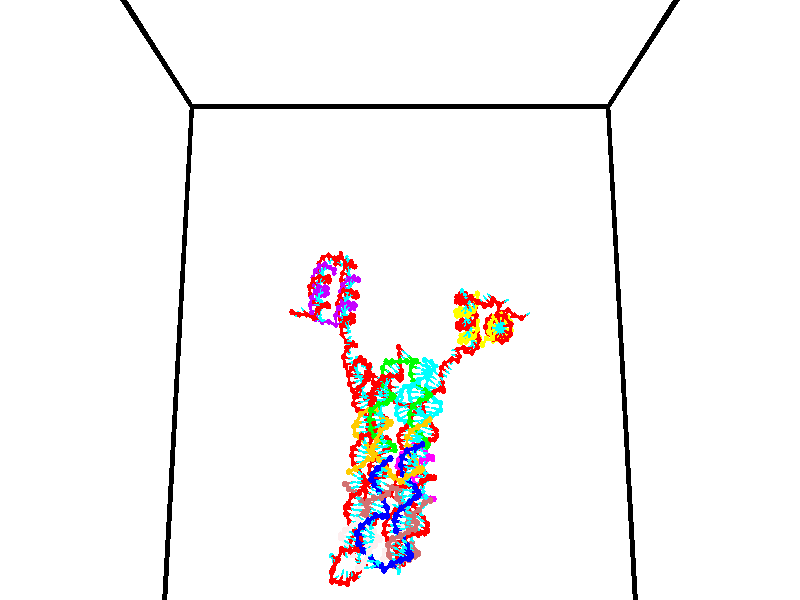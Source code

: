 // switches for output
#declare DRAW_BASES = 1; // possible values are 0, 1; only relevant for DNA ribbons
#declare DRAW_BASES_TYPE = 3; // possible values are 1, 2, 3; only relevant for DNA ribbons
#declare DRAW_FOG = 0; // set to 1 to enable fog

#include "colors.inc"

#include "transforms.inc"
background { rgb <1, 1, 1>}

#default {
   normal{
       ripples 0.25
       frequency 0.20
       turbulence 0.2
       lambda 5
   }
	finish {
		phong 0.1
		phong_size 40.
	}
}

// original window dimensions: 1024x640


// camera settings

camera {
	sky <0, 0.179814, -0.983701>
	up <0, 0.179814, -0.983701>
	right 1.6 * <1, 0, 0>
	location <35, 94.9851, 44.8844>
	look_at <35, 29.7336, 32.9568>
	direction <0, -65.2515, -11.9276>
	angle 67.0682
}


# declare cpy_camera_pos = <35, 94.9851, 44.8844>;
# if (DRAW_FOG = 1)
fog {
	fog_type 2
	up vnormalize(cpy_camera_pos)
	color rgbt<1,1,1,0.3>
	distance 1e-5
	fog_alt 3e-3
	fog_offset 56
}
# end


// LIGHTS

# declare lum = 6;
global_settings {
	ambient_light rgb lum * <0.05, 0.05, 0.05>
	max_trace_level 15
}# declare cpy_direct_light_amount = 0.25;
light_source
{	1000 * <-1, -1.16352, -0.803886>,
	rgb lum * cpy_direct_light_amount
	parallel
}

light_source
{	1000 * <1, 1.16352, 0.803886>,
	rgb lum * cpy_direct_light_amount
	parallel
}

// strand 0

// nucleotide -1

// particle -1
sphere {
	<24.196636, 35.519943, 35.029503> 0.250000
	pigment { color rgbt <1,0,0,0> }
	no_shadow
}
cylinder {
	<24.334303, 35.156696, 35.124893>,  <24.416903, 34.938747, 35.182129>, 0.100000
	pigment { color rgbt <1,0,0,0> }
	no_shadow
}
cylinder {
	<24.334303, 35.156696, 35.124893>,  <24.196636, 35.519943, 35.029503>, 0.100000
	pigment { color rgbt <1,0,0,0> }
	no_shadow
}

// particle -1
sphere {
	<24.334303, 35.156696, 35.124893> 0.100000
	pigment { color rgbt <1,0,0,0> }
	no_shadow
}
sphere {
	0, 1
	scale<0.080000,0.200000,0.300000>
	matrix <0.648177, 0.046044, -0.760096,
		0.679276, 0.416177, 0.604467,
		0.344166, -0.908117, 0.238480,
		24.437553, 34.884262, 35.196438>
	pigment { color rgbt <0,1,1,0> }
	no_shadow
}
cylinder {
	<24.932362, 35.423843, 35.225979>,  <24.196636, 35.519943, 35.029503>, 0.130000
	pigment { color rgbt <1,0,0,0> }
	no_shadow
}

// nucleotide -1

// particle -1
sphere {
	<24.932362, 35.423843, 35.225979> 0.250000
	pigment { color rgbt <1,0,0,0> }
	no_shadow
}
cylinder {
	<24.841272, 35.062492, 35.080624>,  <24.786619, 34.845680, 34.993412>, 0.100000
	pigment { color rgbt <1,0,0,0> }
	no_shadow
}
cylinder {
	<24.841272, 35.062492, 35.080624>,  <24.932362, 35.423843, 35.225979>, 0.100000
	pigment { color rgbt <1,0,0,0> }
	no_shadow
}

// particle -1
sphere {
	<24.841272, 35.062492, 35.080624> 0.100000
	pigment { color rgbt <1,0,0,0> }
	no_shadow
}
sphere {
	0, 1
	scale<0.080000,0.200000,0.300000>
	matrix <0.662620, 0.129688, -0.737642,
		0.713497, -0.408766, 0.569063,
		-0.227723, -0.903378, -0.363388,
		24.772955, 34.791477, 34.971607>
	pigment { color rgbt <0,1,1,0> }
	no_shadow
}
cylinder {
	<25.616249, 35.156475, 35.194870>,  <24.932362, 35.423843, 35.225979>, 0.130000
	pigment { color rgbt <1,0,0,0> }
	no_shadow
}

// nucleotide -1

// particle -1
sphere {
	<25.616249, 35.156475, 35.194870> 0.250000
	pigment { color rgbt <1,0,0,0> }
	no_shadow
}
cylinder {
	<25.363867, 35.010960, 34.920773>,  <25.212439, 34.923653, 34.756313>, 0.100000
	pigment { color rgbt <1,0,0,0> }
	no_shadow
}
cylinder {
	<25.363867, 35.010960, 34.920773>,  <25.616249, 35.156475, 35.194870>, 0.100000
	pigment { color rgbt <1,0,0,0> }
	no_shadow
}

// particle -1
sphere {
	<25.363867, 35.010960, 34.920773> 0.100000
	pigment { color rgbt <1,0,0,0> }
	no_shadow
}
sphere {
	0, 1
	scale<0.080000,0.200000,0.300000>
	matrix <0.730953, 0.017267, -0.682209,
		0.260010, -0.931323, 0.255016,
		-0.630953, -0.363786, -0.685243,
		25.174582, 34.901825, 34.715199>
	pigment { color rgbt <0,1,1,0> }
	no_shadow
}
cylinder {
	<26.285103, 34.785633, 35.415096>,  <25.616249, 35.156475, 35.194870>, 0.130000
	pigment { color rgbt <1,0,0,0> }
	no_shadow
}

// nucleotide -1

// particle -1
sphere {
	<26.285103, 34.785633, 35.415096> 0.250000
	pigment { color rgbt <1,0,0,0> }
	no_shadow
}
cylinder {
	<26.529789, 34.469204, 35.414387>,  <26.676601, 34.279346, 35.413960>, 0.100000
	pigment { color rgbt <1,0,0,0> }
	no_shadow
}
cylinder {
	<26.529789, 34.469204, 35.414387>,  <26.285103, 34.785633, 35.415096>, 0.100000
	pigment { color rgbt <1,0,0,0> }
	no_shadow
}

// particle -1
sphere {
	<26.529789, 34.469204, 35.414387> 0.100000
	pigment { color rgbt <1,0,0,0> }
	no_shadow
}
sphere {
	0, 1
	scale<0.080000,0.200000,0.300000>
	matrix <-0.425738, -0.327314, -0.843571,
		0.666748, 0.516782, -0.537014,
		0.611714, -0.791076, -0.001778,
		26.713303, 34.231880, 35.413853>
	pigment { color rgbt <0,1,1,0> }
	no_shadow
}
cylinder {
	<26.648890, 34.760471, 34.761459>,  <26.285103, 34.785633, 35.415096>, 0.130000
	pigment { color rgbt <1,0,0,0> }
	no_shadow
}

// nucleotide -1

// particle -1
sphere {
	<26.648890, 34.760471, 34.761459> 0.250000
	pigment { color rgbt <1,0,0,0> }
	no_shadow
}
cylinder {
	<26.730738, 34.401657, 34.918152>,  <26.779846, 34.186367, 35.012165>, 0.100000
	pigment { color rgbt <1,0,0,0> }
	no_shadow
}
cylinder {
	<26.730738, 34.401657, 34.918152>,  <26.648890, 34.760471, 34.761459>, 0.100000
	pigment { color rgbt <1,0,0,0> }
	no_shadow
}

// particle -1
sphere {
	<26.730738, 34.401657, 34.918152> 0.100000
	pigment { color rgbt <1,0,0,0> }
	no_shadow
}
sphere {
	0, 1
	scale<0.080000,0.200000,0.300000>
	matrix <-0.083468, -0.414729, -0.906109,
		0.975277, 0.152710, -0.159736,
		0.204618, -0.897039, 0.391729,
		26.792124, 34.132545, 35.035671>
	pigment { color rgbt <0,1,1,0> }
	no_shadow
}
cylinder {
	<27.064779, 34.415279, 34.299328>,  <26.648890, 34.760471, 34.761459>, 0.130000
	pigment { color rgbt <1,0,0,0> }
	no_shadow
}

// nucleotide -1

// particle -1
sphere {
	<27.064779, 34.415279, 34.299328> 0.250000
	pigment { color rgbt <1,0,0,0> }
	no_shadow
}
cylinder {
	<26.884964, 34.110806, 34.486309>,  <26.777075, 33.928120, 34.598499>, 0.100000
	pigment { color rgbt <1,0,0,0> }
	no_shadow
}
cylinder {
	<26.884964, 34.110806, 34.486309>,  <27.064779, 34.415279, 34.299328>, 0.100000
	pigment { color rgbt <1,0,0,0> }
	no_shadow
}

// particle -1
sphere {
	<26.884964, 34.110806, 34.486309> 0.100000
	pigment { color rgbt <1,0,0,0> }
	no_shadow
}
sphere {
	0, 1
	scale<0.080000,0.200000,0.300000>
	matrix <0.206662, -0.597741, -0.774594,
		0.869027, -0.251604, 0.426014,
		-0.449537, -0.761184, 0.467456,
		26.750103, 33.882450, 34.626545>
	pigment { color rgbt <0,1,1,0> }
	no_shadow
}
cylinder {
	<27.496325, 33.826981, 34.058994>,  <27.064779, 34.415279, 34.299328>, 0.130000
	pigment { color rgbt <1,0,0,0> }
	no_shadow
}

// nucleotide -1

// particle -1
sphere {
	<27.496325, 33.826981, 34.058994> 0.250000
	pigment { color rgbt <1,0,0,0> }
	no_shadow
}
cylinder {
	<27.133320, 33.698898, 34.167725>,  <26.915518, 33.622047, 34.232964>, 0.100000
	pigment { color rgbt <1,0,0,0> }
	no_shadow
}
cylinder {
	<27.133320, 33.698898, 34.167725>,  <27.496325, 33.826981, 34.058994>, 0.100000
	pigment { color rgbt <1,0,0,0> }
	no_shadow
}

// particle -1
sphere {
	<27.133320, 33.698898, 34.167725> 0.100000
	pigment { color rgbt <1,0,0,0> }
	no_shadow
}
sphere {
	0, 1
	scale<0.080000,0.200000,0.300000>
	matrix <0.027625, -0.691258, -0.722080,
		0.419117, -0.647787, 0.636170,
		-0.907512, -0.320210, 0.271823,
		26.861067, 33.602837, 34.249271>
	pigment { color rgbt <0,1,1,0> }
	no_shadow
}
cylinder {
	<27.617233, 33.118259, 34.123615>,  <27.496325, 33.826981, 34.058994>, 0.130000
	pigment { color rgbt <1,0,0,0> }
	no_shadow
}

// nucleotide -1

// particle -1
sphere {
	<27.617233, 33.118259, 34.123615> 0.250000
	pigment { color rgbt <1,0,0,0> }
	no_shadow
}
cylinder {
	<27.219469, 33.150829, 34.096741>,  <26.980810, 33.170372, 34.080616>, 0.100000
	pigment { color rgbt <1,0,0,0> }
	no_shadow
}
cylinder {
	<27.219469, 33.150829, 34.096741>,  <27.617233, 33.118259, 34.123615>, 0.100000
	pigment { color rgbt <1,0,0,0> }
	no_shadow
}

// particle -1
sphere {
	<27.219469, 33.150829, 34.096741> 0.100000
	pigment { color rgbt <1,0,0,0> }
	no_shadow
}
sphere {
	0, 1
	scale<0.080000,0.200000,0.300000>
	matrix <-0.046071, -0.907383, -0.417772,
		-0.094980, -0.412342, 0.906064,
		-0.994413, 0.081424, -0.067186,
		26.921144, 33.175255, 34.076584>
	pigment { color rgbt <0,1,1,0> }
	no_shadow
}
cylinder {
	<27.414938, 32.460003, 34.048477>,  <27.617233, 33.118259, 34.123615>, 0.130000
	pigment { color rgbt <1,0,0,0> }
	no_shadow
}

// nucleotide -1

// particle -1
sphere {
	<27.414938, 32.460003, 34.048477> 0.250000
	pigment { color rgbt <1,0,0,0> }
	no_shadow
}
cylinder {
	<27.087879, 32.655975, 33.927536>,  <26.891644, 32.773560, 33.854973>, 0.100000
	pigment { color rgbt <1,0,0,0> }
	no_shadow
}
cylinder {
	<27.087879, 32.655975, 33.927536>,  <27.414938, 32.460003, 34.048477>, 0.100000
	pigment { color rgbt <1,0,0,0> }
	no_shadow
}

// particle -1
sphere {
	<27.087879, 32.655975, 33.927536> 0.100000
	pigment { color rgbt <1,0,0,0> }
	no_shadow
}
sphere {
	0, 1
	scale<0.080000,0.200000,0.300000>
	matrix <-0.281462, -0.798310, -0.532428,
		-0.502224, -0.350239, 0.790635,
		-0.817649, 0.489932, -0.302351,
		26.842585, 32.802956, 33.836830>
	pigment { color rgbt <0,1,1,0> }
	no_shadow
}
cylinder {
	<27.046003, 31.933325, 33.799740>,  <27.414938, 32.460003, 34.048477>, 0.130000
	pigment { color rgbt <1,0,0,0> }
	no_shadow
}

// nucleotide -1

// particle -1
sphere {
	<27.046003, 31.933325, 33.799740> 0.250000
	pigment { color rgbt <1,0,0,0> }
	no_shadow
}
cylinder {
	<26.844370, 32.257034, 33.679096>,  <26.723389, 32.451260, 33.606709>, 0.100000
	pigment { color rgbt <1,0,0,0> }
	no_shadow
}
cylinder {
	<26.844370, 32.257034, 33.679096>,  <27.046003, 31.933325, 33.799740>, 0.100000
	pigment { color rgbt <1,0,0,0> }
	no_shadow
}

// particle -1
sphere {
	<26.844370, 32.257034, 33.679096> 0.100000
	pigment { color rgbt <1,0,0,0> }
	no_shadow
}
sphere {
	0, 1
	scale<0.080000,0.200000,0.300000>
	matrix <-0.470570, -0.550201, -0.689814,
		-0.724198, -0.205793, 0.658169,
		-0.504084, 0.809276, -0.301614,
		26.693144, 32.499817, 33.588612>
	pigment { color rgbt <0,1,1,0> }
	no_shadow
}
cylinder {
	<26.285625, 31.810520, 33.902317>,  <27.046003, 31.933325, 33.799740>, 0.130000
	pigment { color rgbt <1,0,0,0> }
	no_shadow
}

// nucleotide -1

// particle -1
sphere {
	<26.285625, 31.810520, 33.902317> 0.250000
	pigment { color rgbt <1,0,0,0> }
	no_shadow
}
cylinder {
	<26.347729, 32.048553, 33.586906>,  <26.384991, 32.191376, 33.397659>, 0.100000
	pigment { color rgbt <1,0,0,0> }
	no_shadow
}
cylinder {
	<26.347729, 32.048553, 33.586906>,  <26.285625, 31.810520, 33.902317>, 0.100000
	pigment { color rgbt <1,0,0,0> }
	no_shadow
}

// particle -1
sphere {
	<26.347729, 32.048553, 33.586906> 0.100000
	pigment { color rgbt <1,0,0,0> }
	no_shadow
}
sphere {
	0, 1
	scale<0.080000,0.200000,0.300000>
	matrix <-0.293123, -0.734503, -0.612033,
		-0.943384, 0.326157, 0.060396,
		0.155258, 0.595086, -0.788523,
		26.394306, 32.227077, 33.350349>
	pigment { color rgbt <0,1,1,0> }
	no_shadow
}
cylinder {
	<25.737818, 31.753729, 33.510796>,  <26.285625, 31.810520, 33.902317>, 0.130000
	pigment { color rgbt <1,0,0,0> }
	no_shadow
}

// nucleotide -1

// particle -1
sphere {
	<25.737818, 31.753729, 33.510796> 0.250000
	pigment { color rgbt <1,0,0,0> }
	no_shadow
}
cylinder {
	<25.996904, 31.912476, 33.250652>,  <26.152355, 32.007725, 33.094566>, 0.100000
	pigment { color rgbt <1,0,0,0> }
	no_shadow
}
cylinder {
	<25.996904, 31.912476, 33.250652>,  <25.737818, 31.753729, 33.510796>, 0.100000
	pigment { color rgbt <1,0,0,0> }
	no_shadow
}

// particle -1
sphere {
	<25.996904, 31.912476, 33.250652> 0.100000
	pigment { color rgbt <1,0,0,0> }
	no_shadow
}
sphere {
	0, 1
	scale<0.080000,0.200000,0.300000>
	matrix <-0.286516, -0.664074, -0.690589,
		-0.705956, 0.633643, -0.316423,
		0.647715, 0.396865, -0.650356,
		26.191219, 32.031536, 33.055546>
	pigment { color rgbt <0,1,1,0> }
	no_shadow
}
cylinder {
	<25.404285, 31.800766, 32.835964>,  <25.737818, 31.753729, 33.510796>, 0.130000
	pigment { color rgbt <1,0,0,0> }
	no_shadow
}

// nucleotide -1

// particle -1
sphere {
	<25.404285, 31.800766, 32.835964> 0.250000
	pigment { color rgbt <1,0,0,0> }
	no_shadow
}
cylinder {
	<25.799761, 31.803253, 32.776028>,  <26.037046, 31.804745, 32.740067>, 0.100000
	pigment { color rgbt <1,0,0,0> }
	no_shadow
}
cylinder {
	<25.799761, 31.803253, 32.776028>,  <25.404285, 31.800766, 32.835964>, 0.100000
	pigment { color rgbt <1,0,0,0> }
	no_shadow
}

// particle -1
sphere {
	<25.799761, 31.803253, 32.776028> 0.100000
	pigment { color rgbt <1,0,0,0> }
	no_shadow
}
sphere {
	0, 1
	scale<0.080000,0.200000,0.300000>
	matrix <-0.107494, -0.667349, -0.736947,
		-0.104582, 0.744719, -0.659133,
		0.988690, 0.006218, -0.149845,
		26.096367, 31.805119, 32.731075>
	pigment { color rgbt <0,1,1,0> }
	no_shadow
}
cylinder {
	<25.310955, 31.681875, 32.114918>,  <25.404285, 31.800766, 32.835964>, 0.130000
	pigment { color rgbt <1,0,0,0> }
	no_shadow
}

// nucleotide -1

// particle -1
sphere {
	<25.310955, 31.681875, 32.114918> 0.250000
	pigment { color rgbt <1,0,0,0> }
	no_shadow
}
cylinder {
	<25.693689, 31.622757, 32.215012>,  <25.923330, 31.587286, 32.275070>, 0.100000
	pigment { color rgbt <1,0,0,0> }
	no_shadow
}
cylinder {
	<25.693689, 31.622757, 32.215012>,  <25.310955, 31.681875, 32.114918>, 0.100000
	pigment { color rgbt <1,0,0,0> }
	no_shadow
}

// particle -1
sphere {
	<25.693689, 31.622757, 32.215012> 0.100000
	pigment { color rgbt <1,0,0,0> }
	no_shadow
}
sphere {
	0, 1
	scale<0.080000,0.200000,0.300000>
	matrix <0.073615, -0.709700, -0.700647,
		0.281144, 0.688827, -0.668188,
		0.956838, -0.147794, 0.250237,
		25.980742, 31.578419, 32.290081>
	pigment { color rgbt <0,1,1,0> }
	no_shadow
}
cylinder {
	<25.691313, 31.722343, 31.494555>,  <25.310955, 31.681875, 32.114918>, 0.130000
	pigment { color rgbt <1,0,0,0> }
	no_shadow
}

// nucleotide -1

// particle -1
sphere {
	<25.691313, 31.722343, 31.494555> 0.250000
	pigment { color rgbt <1,0,0,0> }
	no_shadow
}
cylinder {
	<25.916830, 31.518000, 31.754141>,  <26.052141, 31.395393, 31.909893>, 0.100000
	pigment { color rgbt <1,0,0,0> }
	no_shadow
}
cylinder {
	<25.916830, 31.518000, 31.754141>,  <25.691313, 31.722343, 31.494555>, 0.100000
	pigment { color rgbt <1,0,0,0> }
	no_shadow
}

// particle -1
sphere {
	<25.916830, 31.518000, 31.754141> 0.100000
	pigment { color rgbt <1,0,0,0> }
	no_shadow
}
sphere {
	0, 1
	scale<0.080000,0.200000,0.300000>
	matrix <0.129073, -0.721601, -0.680171,
		0.815767, 0.467241, -0.340897,
		0.563795, -0.510860, 0.648966,
		26.085968, 31.364742, 31.948832>
	pigment { color rgbt <0,1,1,0> }
	no_shadow
}
cylinder {
	<26.332775, 31.582928, 31.143423>,  <25.691313, 31.722343, 31.494555>, 0.130000
	pigment { color rgbt <1,0,0,0> }
	no_shadow
}

// nucleotide -1

// particle -1
sphere {
	<26.332775, 31.582928, 31.143423> 0.250000
	pigment { color rgbt <1,0,0,0> }
	no_shadow
}
cylinder {
	<26.302195, 31.302422, 31.426939>,  <26.283846, 31.134117, 31.597048>, 0.100000
	pigment { color rgbt <1,0,0,0> }
	no_shadow
}
cylinder {
	<26.302195, 31.302422, 31.426939>,  <26.332775, 31.582928, 31.143423>, 0.100000
	pigment { color rgbt <1,0,0,0> }
	no_shadow
}

// particle -1
sphere {
	<26.302195, 31.302422, 31.426939> 0.100000
	pigment { color rgbt <1,0,0,0> }
	no_shadow
}
sphere {
	0, 1
	scale<0.080000,0.200000,0.300000>
	matrix <0.387712, -0.675832, -0.626842,
		0.918605, 0.226883, 0.323557,
		-0.076450, -0.701267, 0.708788,
		26.279259, 31.092041, 31.639576>
	pigment { color rgbt <0,1,1,0> }
	no_shadow
}
cylinder {
	<26.981136, 31.195805, 31.200619>,  <26.332775, 31.582928, 31.143423>, 0.130000
	pigment { color rgbt <1,0,0,0> }
	no_shadow
}

// nucleotide -1

// particle -1
sphere {
	<26.981136, 31.195805, 31.200619> 0.250000
	pigment { color rgbt <1,0,0,0> }
	no_shadow
}
cylinder {
	<26.686035, 30.955420, 31.323626>,  <26.508974, 30.811188, 31.397430>, 0.100000
	pigment { color rgbt <1,0,0,0> }
	no_shadow
}
cylinder {
	<26.686035, 30.955420, 31.323626>,  <26.981136, 31.195805, 31.200619>, 0.100000
	pigment { color rgbt <1,0,0,0> }
	no_shadow
}

// particle -1
sphere {
	<26.686035, 30.955420, 31.323626> 0.100000
	pigment { color rgbt <1,0,0,0> }
	no_shadow
}
sphere {
	0, 1
	scale<0.080000,0.200000,0.300000>
	matrix <0.286308, -0.691076, -0.663658,
		0.611350, -0.401570, 0.681903,
		-0.737752, -0.600962, 0.307517,
		26.464710, 30.775131, 31.415880>
	pigment { color rgbt <0,1,1,0> }
	no_shadow
}
cylinder {
	<27.223957, 30.659822, 30.970394>,  <26.981136, 31.195805, 31.200619>, 0.130000
	pigment { color rgbt <1,0,0,0> }
	no_shadow
}

// nucleotide -1

// particle -1
sphere {
	<27.223957, 30.659822, 30.970394> 0.250000
	pigment { color rgbt <1,0,0,0> }
	no_shadow
}
cylinder {
	<26.873411, 30.506014, 31.086416>,  <26.663084, 30.413729, 31.156031>, 0.100000
	pigment { color rgbt <1,0,0,0> }
	no_shadow
}
cylinder {
	<26.873411, 30.506014, 31.086416>,  <27.223957, 30.659822, 30.970394>, 0.100000
	pigment { color rgbt <1,0,0,0> }
	no_shadow
}

// particle -1
sphere {
	<26.873411, 30.506014, 31.086416> 0.100000
	pigment { color rgbt <1,0,0,0> }
	no_shadow
}
sphere {
	0, 1
	scale<0.080000,0.200000,0.300000>
	matrix <0.165465, -0.805911, -0.568445,
		0.452338, -0.450170, 0.769894,
		-0.876363, -0.384520, 0.290057,
		26.610502, 30.390657, 31.173433>
	pigment { color rgbt <0,1,1,0> }
	no_shadow
}
cylinder {
	<27.295156, 29.899155, 31.127119>,  <27.223957, 30.659822, 30.970394>, 0.130000
	pigment { color rgbt <1,0,0,0> }
	no_shadow
}

// nucleotide -1

// particle -1
sphere {
	<27.295156, 29.899155, 31.127119> 0.250000
	pigment { color rgbt <1,0,0,0> }
	no_shadow
}
cylinder {
	<26.899517, 29.936808, 31.081831>,  <26.662132, 29.959400, 31.054659>, 0.100000
	pigment { color rgbt <1,0,0,0> }
	no_shadow
}
cylinder {
	<26.899517, 29.936808, 31.081831>,  <27.295156, 29.899155, 31.127119>, 0.100000
	pigment { color rgbt <1,0,0,0> }
	no_shadow
}

// particle -1
sphere {
	<26.899517, 29.936808, 31.081831> 0.100000
	pigment { color rgbt <1,0,0,0> }
	no_shadow
}
sphere {
	0, 1
	scale<0.080000,0.200000,0.300000>
	matrix <-0.016028, -0.833213, -0.552720,
		-0.146365, -0.544881, 0.825640,
		-0.989101, 0.094132, -0.113220,
		26.602787, 29.965048, 31.047865>
	pigment { color rgbt <0,1,1,0> }
	no_shadow
}
cylinder {
	<27.057575, 29.180628, 31.151693>,  <27.295156, 29.899155, 31.127119>, 0.130000
	pigment { color rgbt <1,0,0,0> }
	no_shadow
}

// nucleotide -1

// particle -1
sphere {
	<27.057575, 29.180628, 31.151693> 0.250000
	pigment { color rgbt <1,0,0,0> }
	no_shadow
}
cylinder {
	<26.791403, 29.409128, 30.959497>,  <26.631699, 29.546228, 30.844179>, 0.100000
	pigment { color rgbt <1,0,0,0> }
	no_shadow
}
cylinder {
	<26.791403, 29.409128, 30.959497>,  <27.057575, 29.180628, 31.151693>, 0.100000
	pigment { color rgbt <1,0,0,0> }
	no_shadow
}

// particle -1
sphere {
	<26.791403, 29.409128, 30.959497> 0.100000
	pigment { color rgbt <1,0,0,0> }
	no_shadow
}
sphere {
	0, 1
	scale<0.080000,0.200000,0.300000>
	matrix <-0.176733, -0.745964, -0.642109,
		-0.725228, -0.342366, 0.597352,
		-0.665439, 0.571247, -0.480486,
		26.591772, 29.580503, 30.815350>
	pigment { color rgbt <0,1,1,0> }
	no_shadow
}
cylinder {
	<26.528797, 28.749073, 31.061907>,  <27.057575, 29.180628, 31.151693>, 0.130000
	pigment { color rgbt <1,0,0,0> }
	no_shadow
}

// nucleotide -1

// particle -1
sphere {
	<26.528797, 28.749073, 31.061907> 0.250000
	pigment { color rgbt <1,0,0,0> }
	no_shadow
}
cylinder {
	<26.450779, 29.044428, 30.803684>,  <26.403969, 29.221642, 30.648750>, 0.100000
	pigment { color rgbt <1,0,0,0> }
	no_shadow
}
cylinder {
	<26.450779, 29.044428, 30.803684>,  <26.528797, 28.749073, 31.061907>, 0.100000
	pigment { color rgbt <1,0,0,0> }
	no_shadow
}

// particle -1
sphere {
	<26.450779, 29.044428, 30.803684> 0.100000
	pigment { color rgbt <1,0,0,0> }
	no_shadow
}
sphere {
	0, 1
	scale<0.080000,0.200000,0.300000>
	matrix <-0.102452, -0.669935, -0.735317,
		-0.975429, -0.077282, 0.206317,
		-0.195046, 0.738387, -0.645556,
		26.392265, 29.265944, 30.610018>
	pigment { color rgbt <0,1,1,0> }
	no_shadow
}
cylinder {
	<25.978733, 28.415098, 30.643614>,  <26.528797, 28.749073, 31.061907>, 0.130000
	pigment { color rgbt <1,0,0,0> }
	no_shadow
}

// nucleotide -1

// particle -1
sphere {
	<25.978733, 28.415098, 30.643614> 0.250000
	pigment { color rgbt <1,0,0,0> }
	no_shadow
}
cylinder {
	<26.137947, 28.726427, 30.449383>,  <26.233477, 28.913223, 30.332844>, 0.100000
	pigment { color rgbt <1,0,0,0> }
	no_shadow
}
cylinder {
	<26.137947, 28.726427, 30.449383>,  <25.978733, 28.415098, 30.643614>, 0.100000
	pigment { color rgbt <1,0,0,0> }
	no_shadow
}

// particle -1
sphere {
	<26.137947, 28.726427, 30.449383> 0.100000
	pigment { color rgbt <1,0,0,0> }
	no_shadow
}
sphere {
	0, 1
	scale<0.080000,0.200000,0.300000>
	matrix <0.266328, -0.604557, -0.750719,
		-0.877859, 0.169491, -0.447925,
		0.398036, 0.778321, -0.485576,
		26.257359, 28.959923, 30.303711>
	pigment { color rgbt <0,1,1,0> }
	no_shadow
}
cylinder {
	<25.683790, 28.386349, 29.979849>,  <25.978733, 28.415098, 30.643614>, 0.130000
	pigment { color rgbt <1,0,0,0> }
	no_shadow
}

// nucleotide -1

// particle -1
sphere {
	<25.683790, 28.386349, 29.979849> 0.250000
	pigment { color rgbt <1,0,0,0> }
	no_shadow
}
cylinder {
	<26.006361, 28.619089, 29.937653>,  <26.199903, 28.758734, 29.912334>, 0.100000
	pigment { color rgbt <1,0,0,0> }
	no_shadow
}
cylinder {
	<26.006361, 28.619089, 29.937653>,  <25.683790, 28.386349, 29.979849>, 0.100000
	pigment { color rgbt <1,0,0,0> }
	no_shadow
}

// particle -1
sphere {
	<26.006361, 28.619089, 29.937653> 0.100000
	pigment { color rgbt <1,0,0,0> }
	no_shadow
}
sphere {
	0, 1
	scale<0.080000,0.200000,0.300000>
	matrix <0.332635, -0.593844, -0.732600,
		-0.488908, 0.555698, -0.672435,
		0.806426, 0.581850, -0.105491,
		26.248289, 28.793644, 29.906006>
	pigment { color rgbt <0,1,1,0> }
	no_shadow
}
cylinder {
	<25.815098, 28.528946, 29.257278>,  <25.683790, 28.386349, 29.979849>, 0.130000
	pigment { color rgbt <1,0,0,0> }
	no_shadow
}

// nucleotide -1

// particle -1
sphere {
	<25.815098, 28.528946, 29.257278> 0.250000
	pigment { color rgbt <1,0,0,0> }
	no_shadow
}
cylinder {
	<26.173941, 28.573471, 29.428303>,  <26.389246, 28.600185, 29.530918>, 0.100000
	pigment { color rgbt <1,0,0,0> }
	no_shadow
}
cylinder {
	<26.173941, 28.573471, 29.428303>,  <25.815098, 28.528946, 29.257278>, 0.100000
	pigment { color rgbt <1,0,0,0> }
	no_shadow
}

// particle -1
sphere {
	<26.173941, 28.573471, 29.428303> 0.100000
	pigment { color rgbt <1,0,0,0> }
	no_shadow
}
sphere {
	0, 1
	scale<0.080000,0.200000,0.300000>
	matrix <0.399360, -0.618224, -0.676987,
		0.188973, 0.778081, -0.599066,
		0.897107, 0.111311, 0.427562,
		26.443073, 28.606865, 29.556572>
	pigment { color rgbt <0,1,1,0> }
	no_shadow
}
cylinder {
	<26.250059, 28.670507, 28.720261>,  <25.815098, 28.528946, 29.257278>, 0.130000
	pigment { color rgbt <1,0,0,0> }
	no_shadow
}

// nucleotide -1

// particle -1
sphere {
	<26.250059, 28.670507, 28.720261> 0.250000
	pigment { color rgbt <1,0,0,0> }
	no_shadow
}
cylinder {
	<26.472351, 28.506552, 29.009579>,  <26.605726, 28.408178, 29.183170>, 0.100000
	pigment { color rgbt <1,0,0,0> }
	no_shadow
}
cylinder {
	<26.472351, 28.506552, 29.009579>,  <26.250059, 28.670507, 28.720261>, 0.100000
	pigment { color rgbt <1,0,0,0> }
	no_shadow
}

// particle -1
sphere {
	<26.472351, 28.506552, 29.009579> 0.100000
	pigment { color rgbt <1,0,0,0> }
	no_shadow
}
sphere {
	0, 1
	scale<0.080000,0.200000,0.300000>
	matrix <0.504594, -0.525134, -0.685287,
		0.660718, 0.745806, -0.085006,
		0.555731, -0.409888, 0.723295,
		26.639071, 28.383585, 29.226566>
	pigment { color rgbt <0,1,1,0> }
	no_shadow
}
cylinder {
	<26.923120, 28.709805, 28.479757>,  <26.250059, 28.670507, 28.720261>, 0.130000
	pigment { color rgbt <1,0,0,0> }
	no_shadow
}

// nucleotide -1

// particle -1
sphere {
	<26.923120, 28.709805, 28.479757> 0.250000
	pigment { color rgbt <1,0,0,0> }
	no_shadow
}
cylinder {
	<26.982012, 28.432205, 28.761663>,  <27.017345, 28.265646, 28.930807>, 0.100000
	pigment { color rgbt <1,0,0,0> }
	no_shadow
}
cylinder {
	<26.982012, 28.432205, 28.761663>,  <26.923120, 28.709805, 28.479757>, 0.100000
	pigment { color rgbt <1,0,0,0> }
	no_shadow
}

// particle -1
sphere {
	<26.982012, 28.432205, 28.761663> 0.100000
	pigment { color rgbt <1,0,0,0> }
	no_shadow
}
sphere {
	0, 1
	scale<0.080000,0.200000,0.300000>
	matrix <0.523785, -0.549716, -0.650739,
		0.839031, 0.464951, 0.282573,
		0.147227, -0.693998, 0.704764,
		27.026180, 28.224007, 28.973093>
	pigment { color rgbt <0,1,1,0> }
	no_shadow
}
cylinder {
	<27.585423, 28.666048, 28.749041>,  <26.923120, 28.709805, 28.479757>, 0.130000
	pigment { color rgbt <1,0,0,0> }
	no_shadow
}

// nucleotide -1

// particle -1
sphere {
	<27.585423, 28.666048, 28.749041> 0.250000
	pigment { color rgbt <1,0,0,0> }
	no_shadow
}
cylinder {
	<27.416046, 28.303680, 28.748024>,  <27.314421, 28.086260, 28.747414>, 0.100000
	pigment { color rgbt <1,0,0,0> }
	no_shadow
}
cylinder {
	<27.416046, 28.303680, 28.748024>,  <27.585423, 28.666048, 28.749041>, 0.100000
	pigment { color rgbt <1,0,0,0> }
	no_shadow
}

// particle -1
sphere {
	<27.416046, 28.303680, 28.748024> 0.100000
	pigment { color rgbt <1,0,0,0> }
	no_shadow
}
sphere {
	0, 1
	scale<0.080000,0.200000,0.300000>
	matrix <0.672495, -0.312454, -0.670912,
		0.606998, -0.285802, 0.741532,
		-0.423443, -0.905919, -0.002541,
		27.289013, 28.031904, 28.747261>
	pigment { color rgbt <0,1,1,0> }
	no_shadow
}
cylinder {
	<27.666920, 27.983955, 29.154194>,  <27.585423, 28.666048, 28.749041>, 0.130000
	pigment { color rgbt <1,0,0,0> }
	no_shadow
}

// nucleotide -1

// particle -1
sphere {
	<27.666920, 27.983955, 29.154194> 0.250000
	pigment { color rgbt <1,0,0,0> }
	no_shadow
}
cylinder {
	<27.988297, 27.745985, 29.144857>,  <28.181122, 27.603203, 29.139256>, 0.100000
	pigment { color rgbt <1,0,0,0> }
	no_shadow
}
cylinder {
	<27.988297, 27.745985, 29.144857>,  <27.666920, 27.983955, 29.154194>, 0.100000
	pigment { color rgbt <1,0,0,0> }
	no_shadow
}

// particle -1
sphere {
	<27.988297, 27.745985, 29.144857> 0.100000
	pigment { color rgbt <1,0,0,0> }
	no_shadow
}
sphere {
	0, 1
	scale<0.080000,0.200000,0.300000>
	matrix <-0.549485, -0.725843, -0.413785,
		0.229229, 0.345279, -0.910075,
		0.803443, -0.594924, -0.023341,
		28.229330, 27.567507, 29.137856>
	pigment { color rgbt <0,1,1,0> }
	no_shadow
}
cylinder {
	<27.949501, 27.894098, 28.492363>,  <27.666920, 27.983955, 29.154194>, 0.130000
	pigment { color rgbt <1,0,0,0> }
	no_shadow
}

// nucleotide -1

// particle -1
sphere {
	<27.949501, 27.894098, 28.492363> 0.250000
	pigment { color rgbt <1,0,0,0> }
	no_shadow
}
cylinder {
	<27.994785, 27.573854, 28.727722>,  <28.021955, 27.381708, 28.868937>, 0.100000
	pigment { color rgbt <1,0,0,0> }
	no_shadow
}
cylinder {
	<27.994785, 27.573854, 28.727722>,  <27.949501, 27.894098, 28.492363>, 0.100000
	pigment { color rgbt <1,0,0,0> }
	no_shadow
}

// particle -1
sphere {
	<27.994785, 27.573854, 28.727722> 0.100000
	pigment { color rgbt <1,0,0,0> }
	no_shadow
}
sphere {
	0, 1
	scale<0.080000,0.200000,0.300000>
	matrix <-0.520793, -0.552147, -0.651082,
		0.846143, -0.232722, -0.479460,
		0.113211, -0.800608, 0.588395,
		28.028749, 27.333672, 28.904242>
	pigment { color rgbt <0,1,1,0> }
	no_shadow
}
cylinder {
	<28.160017, 27.339752, 27.955748>,  <27.949501, 27.894098, 28.492363>, 0.130000
	pigment { color rgbt <1,0,0,0> }
	no_shadow
}

// nucleotide -1

// particle -1
sphere {
	<28.160017, 27.339752, 27.955748> 0.250000
	pigment { color rgbt <1,0,0,0> }
	no_shadow
}
cylinder {
	<27.989965, 27.243254, 28.304705>,  <27.887936, 27.185354, 28.514078>, 0.100000
	pigment { color rgbt <1,0,0,0> }
	no_shadow
}
cylinder {
	<27.989965, 27.243254, 28.304705>,  <28.160017, 27.339752, 27.955748>, 0.100000
	pigment { color rgbt <1,0,0,0> }
	no_shadow
}

// particle -1
sphere {
	<27.989965, 27.243254, 28.304705> 0.100000
	pigment { color rgbt <1,0,0,0> }
	no_shadow
}
sphere {
	0, 1
	scale<0.080000,0.200000,0.300000>
	matrix <-0.751491, -0.443146, -0.488756,
		0.504508, -0.863378, 0.007097,
		-0.425126, -0.241248, 0.872392,
		27.862427, 27.170879, 28.566422>
	pigment { color rgbt <0,1,1,0> }
	no_shadow
}
cylinder {
	<28.215767, 26.627600, 28.216492>,  <28.160017, 27.339752, 27.955748>, 0.130000
	pigment { color rgbt <1,0,0,0> }
	no_shadow
}

// nucleotide -1

// particle -1
sphere {
	<28.215767, 26.627600, 28.216492> 0.250000
	pigment { color rgbt <1,0,0,0> }
	no_shadow
}
cylinder {
	<27.879875, 26.817450, 28.322012>,  <27.678341, 26.931358, 28.385324>, 0.100000
	pigment { color rgbt <1,0,0,0> }
	no_shadow
}
cylinder {
	<27.879875, 26.817450, 28.322012>,  <28.215767, 26.627600, 28.216492>, 0.100000
	pigment { color rgbt <1,0,0,0> }
	no_shadow
}

// particle -1
sphere {
	<27.879875, 26.817450, 28.322012> 0.100000
	pigment { color rgbt <1,0,0,0> }
	no_shadow
}
sphere {
	0, 1
	scale<0.080000,0.200000,0.300000>
	matrix <-0.507646, -0.513726, -0.691651,
		-0.192751, -0.714716, 0.672330,
		-0.839728, 0.474622, 0.263801,
		27.627956, 26.959837, 28.401152>
	pigment { color rgbt <0,1,1,0> }
	no_shadow
}
cylinder {
	<28.687250, 26.914906, 28.778078>,  <28.215767, 26.627600, 28.216492>, 0.130000
	pigment { color rgbt <1,0,0,0> }
	no_shadow
}

// nucleotide -1

// particle -1
sphere {
	<28.687250, 26.914906, 28.778078> 0.250000
	pigment { color rgbt <1,0,0,0> }
	no_shadow
}
cylinder {
	<28.796713, 27.218605, 28.541891>,  <28.862391, 27.400826, 28.400179>, 0.100000
	pigment { color rgbt <1,0,0,0> }
	no_shadow
}
cylinder {
	<28.796713, 27.218605, 28.541891>,  <28.687250, 26.914906, 28.778078>, 0.100000
	pigment { color rgbt <1,0,0,0> }
	no_shadow
}

// particle -1
sphere {
	<28.796713, 27.218605, 28.541891> 0.100000
	pigment { color rgbt <1,0,0,0> }
	no_shadow
}
sphere {
	0, 1
	scale<0.080000,0.200000,0.300000>
	matrix <0.231999, 0.543668, 0.806599,
		0.933428, -0.357720, -0.027367,
		0.273658, 0.759251, -0.590466,
		28.878811, 27.446381, 28.364752>
	pigment { color rgbt <0,1,1,0> }
	no_shadow
}
cylinder {
	<29.402336, 27.122572, 28.739298>,  <28.687250, 26.914906, 28.778078>, 0.130000
	pigment { color rgbt <1,0,0,0> }
	no_shadow
}

// nucleotide -1

// particle -1
sphere {
	<29.402336, 27.122572, 28.739298> 0.250000
	pigment { color rgbt <1,0,0,0> }
	no_shadow
}
cylinder {
	<29.206158, 27.470461, 28.717236>,  <29.088451, 27.679195, 28.703999>, 0.100000
	pigment { color rgbt <1,0,0,0> }
	no_shadow
}
cylinder {
	<29.206158, 27.470461, 28.717236>,  <29.402336, 27.122572, 28.739298>, 0.100000
	pigment { color rgbt <1,0,0,0> }
	no_shadow
}

// particle -1
sphere {
	<29.206158, 27.470461, 28.717236> 0.100000
	pigment { color rgbt <1,0,0,0> }
	no_shadow
}
sphere {
	0, 1
	scale<0.080000,0.200000,0.300000>
	matrix <0.562376, 0.364208, 0.742351,
		0.665730, 0.333064, -0.667737,
		-0.490446, 0.869725, -0.055157,
		29.059025, 27.731379, 28.700689>
	pigment { color rgbt <0,1,1,0> }
	no_shadow
}
cylinder {
	<29.747871, 27.456051, 29.328714>,  <29.402336, 27.122572, 28.739298>, 0.130000
	pigment { color rgbt <1,0,0,0> }
	no_shadow
}

// nucleotide -1

// particle -1
sphere {
	<29.747871, 27.456051, 29.328714> 0.250000
	pigment { color rgbt <1,0,0,0> }
	no_shadow
}
cylinder {
	<29.450169, 27.698231, 29.215919>,  <29.271547, 27.843538, 29.148243>, 0.100000
	pigment { color rgbt <1,0,0,0> }
	no_shadow
}
cylinder {
	<29.450169, 27.698231, 29.215919>,  <29.747871, 27.456051, 29.328714>, 0.100000
	pigment { color rgbt <1,0,0,0> }
	no_shadow
}

// particle -1
sphere {
	<29.450169, 27.698231, 29.215919> 0.100000
	pigment { color rgbt <1,0,0,0> }
	no_shadow
}
sphere {
	0, 1
	scale<0.080000,0.200000,0.300000>
	matrix <0.132463, 0.547620, 0.826176,
		0.654628, 0.577532, -0.487768,
		-0.744255, 0.605449, -0.281986,
		29.226892, 27.879866, 29.131325>
	pigment { color rgbt <0,1,1,0> }
	no_shadow
}
cylinder {
	<29.929075, 28.165791, 29.429945>,  <29.747871, 27.456051, 29.328714>, 0.130000
	pigment { color rgbt <1,0,0,0> }
	no_shadow
}

// nucleotide -1

// particle -1
sphere {
	<29.929075, 28.165791, 29.429945> 0.250000
	pigment { color rgbt <1,0,0,0> }
	no_shadow
}
cylinder {
	<29.529966, 28.151619, 29.452572>,  <29.290501, 28.143116, 29.466148>, 0.100000
	pigment { color rgbt <1,0,0,0> }
	no_shadow
}
cylinder {
	<29.529966, 28.151619, 29.452572>,  <29.929075, 28.165791, 29.429945>, 0.100000
	pigment { color rgbt <1,0,0,0> }
	no_shadow
}

// particle -1
sphere {
	<29.529966, 28.151619, 29.452572> 0.100000
	pigment { color rgbt <1,0,0,0> }
	no_shadow
}
sphere {
	0, 1
	scale<0.080000,0.200000,0.300000>
	matrix <0.025211, 0.584677, 0.810874,
		-0.061802, 0.810492, -0.582480,
		-0.997770, -0.035429, 0.056567,
		29.230635, 28.140991, 29.469542>
	pigment { color rgbt <0,1,1,0> }
	no_shadow
}
cylinder {
	<29.441284, 28.858746, 29.305674>,  <29.929075, 28.165791, 29.429945>, 0.130000
	pigment { color rgbt <1,0,0,0> }
	no_shadow
}

// nucleotide -1

// particle -1
sphere {
	<29.441284, 28.858746, 29.305674> 0.250000
	pigment { color rgbt <1,0,0,0> }
	no_shadow
}
cylinder {
	<29.313271, 28.589638, 29.572495>,  <29.236464, 28.428173, 29.732586>, 0.100000
	pigment { color rgbt <1,0,0,0> }
	no_shadow
}
cylinder {
	<29.313271, 28.589638, 29.572495>,  <29.441284, 28.858746, 29.305674>, 0.100000
	pigment { color rgbt <1,0,0,0> }
	no_shadow
}

// particle -1
sphere {
	<29.313271, 28.589638, 29.572495> 0.100000
	pigment { color rgbt <1,0,0,0> }
	no_shadow
}
sphere {
	0, 1
	scale<0.080000,0.200000,0.300000>
	matrix <0.120554, 0.669440, 0.733019,
		-0.939705, 0.315006, -0.133137,
		-0.320032, -0.672772, 0.667051,
		29.217260, 28.387806, 29.772610>
	pigment { color rgbt <0,1,1,0> }
	no_shadow
}
cylinder {
	<28.858978, 29.127008, 29.651196>,  <29.441284, 28.858746, 29.305674>, 0.130000
	pigment { color rgbt <1,0,0,0> }
	no_shadow
}

// nucleotide -1

// particle -1
sphere {
	<28.858978, 29.127008, 29.651196> 0.250000
	pigment { color rgbt <1,0,0,0> }
	no_shadow
}
cylinder {
	<29.046867, 28.855637, 29.877148>,  <29.159601, 28.692814, 30.012718>, 0.100000
	pigment { color rgbt <1,0,0,0> }
	no_shadow
}
cylinder {
	<29.046867, 28.855637, 29.877148>,  <28.858978, 29.127008, 29.651196>, 0.100000
	pigment { color rgbt <1,0,0,0> }
	no_shadow
}

// particle -1
sphere {
	<29.046867, 28.855637, 29.877148> 0.100000
	pigment { color rgbt <1,0,0,0> }
	no_shadow
}
sphere {
	0, 1
	scale<0.080000,0.200000,0.300000>
	matrix <0.080328, 0.670056, 0.737952,
		-0.879151, -0.301259, 0.369239,
		0.469725, -0.678431, 0.564880,
		29.187784, 28.652107, 30.046612>
	pigment { color rgbt <0,1,1,0> }
	no_shadow
}
cylinder {
	<28.572525, 29.226954, 30.336708>,  <28.858978, 29.127008, 29.651196>, 0.130000
	pigment { color rgbt <1,0,0,0> }
	no_shadow
}

// nucleotide -1

// particle -1
sphere {
	<28.572525, 29.226954, 30.336708> 0.250000
	pigment { color rgbt <1,0,0,0> }
	no_shadow
}
cylinder {
	<28.909071, 29.016928, 30.387955>,  <29.110998, 28.890913, 30.418703>, 0.100000
	pigment { color rgbt <1,0,0,0> }
	no_shadow
}
cylinder {
	<28.909071, 29.016928, 30.387955>,  <28.572525, 29.226954, 30.336708>, 0.100000
	pigment { color rgbt <1,0,0,0> }
	no_shadow
}

// particle -1
sphere {
	<28.909071, 29.016928, 30.387955> 0.100000
	pigment { color rgbt <1,0,0,0> }
	no_shadow
}
sphere {
	0, 1
	scale<0.080000,0.200000,0.300000>
	matrix <0.083556, 0.360567, 0.928983,
		-0.533969, -0.770909, 0.347241,
		0.841365, -0.525063, 0.128118,
		29.161480, 28.859409, 30.426390>
	pigment { color rgbt <0,1,1,0> }
	no_shadow
}
cylinder {
	<28.408766, 28.943579, 30.886929>,  <28.572525, 29.226954, 30.336708>, 0.130000
	pigment { color rgbt <1,0,0,0> }
	no_shadow
}

// nucleotide -1

// particle -1
sphere {
	<28.408766, 28.943579, 30.886929> 0.250000
	pigment { color rgbt <1,0,0,0> }
	no_shadow
}
cylinder {
	<28.807674, 28.914574, 30.892483>,  <29.047020, 28.897171, 30.895815>, 0.100000
	pigment { color rgbt <1,0,0,0> }
	no_shadow
}
cylinder {
	<28.807674, 28.914574, 30.892483>,  <28.408766, 28.943579, 30.886929>, 0.100000
	pigment { color rgbt <1,0,0,0> }
	no_shadow
}

// particle -1
sphere {
	<28.807674, 28.914574, 30.892483> 0.100000
	pigment { color rgbt <1,0,0,0> }
	no_shadow
}
sphere {
	0, 1
	scale<0.080000,0.200000,0.300000>
	matrix <0.025104, 0.509906, 0.859864,
		-0.069431, -0.857168, 0.510335,
		0.997271, -0.072512, 0.013885,
		29.106855, 28.892820, 30.896648>
	pigment { color rgbt <0,1,1,0> }
	no_shadow
}
cylinder {
	<28.562967, 28.899103, 31.617819>,  <28.408766, 28.943579, 30.886929>, 0.130000
	pigment { color rgbt <1,0,0,0> }
	no_shadow
}

// nucleotide -1

// particle -1
sphere {
	<28.562967, 28.899103, 31.617819> 0.250000
	pigment { color rgbt <1,0,0,0> }
	no_shadow
}
cylinder {
	<28.923985, 28.988491, 31.470592>,  <29.140594, 29.042124, 31.382256>, 0.100000
	pigment { color rgbt <1,0,0,0> }
	no_shadow
}
cylinder {
	<28.923985, 28.988491, 31.470592>,  <28.562967, 28.899103, 31.617819>, 0.100000
	pigment { color rgbt <1,0,0,0> }
	no_shadow
}

// particle -1
sphere {
	<28.923985, 28.988491, 31.470592> 0.100000
	pigment { color rgbt <1,0,0,0> }
	no_shadow
}
sphere {
	0, 1
	scale<0.080000,0.200000,0.300000>
	matrix <0.172122, 0.596296, 0.784095,
		0.394696, -0.771035, 0.499721,
		0.902546, 0.223467, -0.368068,
		29.194748, 29.055531, 31.360172>
	pigment { color rgbt <0,1,1,0> }
	no_shadow
}
cylinder {
	<29.114344, 28.768190, 32.112568>,  <28.562967, 28.899103, 31.617819>, 0.130000
	pigment { color rgbt <1,0,0,0> }
	no_shadow
}

// nucleotide -1

// particle -1
sphere {
	<29.114344, 28.768190, 32.112568> 0.250000
	pigment { color rgbt <1,0,0,0> }
	no_shadow
}
cylinder {
	<29.271196, 29.045298, 31.870476>,  <29.365309, 29.211561, 31.725220>, 0.100000
	pigment { color rgbt <1,0,0,0> }
	no_shadow
}
cylinder {
	<29.271196, 29.045298, 31.870476>,  <29.114344, 28.768190, 32.112568>, 0.100000
	pigment { color rgbt <1,0,0,0> }
	no_shadow
}

// particle -1
sphere {
	<29.271196, 29.045298, 31.870476> 0.100000
	pigment { color rgbt <1,0,0,0> }
	no_shadow
}
sphere {
	0, 1
	scale<0.080000,0.200000,0.300000>
	matrix <0.312002, 0.518768, 0.795949,
		0.865383, -0.500950, -0.012719,
		0.392132, 0.692769, -0.605231,
		29.388836, 29.253128, 31.688906>
	pigment { color rgbt <0,1,1,0> }
	no_shadow
}
cylinder {
	<29.731825, 28.923752, 32.451305>,  <29.114344, 28.768190, 32.112568>, 0.130000
	pigment { color rgbt <1,0,0,0> }
	no_shadow
}

// nucleotide -1

// particle -1
sphere {
	<29.731825, 28.923752, 32.451305> 0.250000
	pigment { color rgbt <1,0,0,0> }
	no_shadow
}
cylinder {
	<29.652878, 29.230780, 32.207378>,  <29.605509, 29.414997, 32.061020>, 0.100000
	pigment { color rgbt <1,0,0,0> }
	no_shadow
}
cylinder {
	<29.652878, 29.230780, 32.207378>,  <29.731825, 28.923752, 32.451305>, 0.100000
	pigment { color rgbt <1,0,0,0> }
	no_shadow
}

// particle -1
sphere {
	<29.652878, 29.230780, 32.207378> 0.100000
	pigment { color rgbt <1,0,0,0> }
	no_shadow
}
sphere {
	0, 1
	scale<0.080000,0.200000,0.300000>
	matrix <0.124332, 0.636633, 0.761078,
		0.972413, 0.074393, -0.221085,
		-0.197368, 0.767570, -0.609821,
		29.593668, 29.461050, 32.024433>
	pigment { color rgbt <0,1,1,0> }
	no_shadow
}
cylinder {
	<30.176441, 29.472773, 32.630157>,  <29.731825, 28.923752, 32.451305>, 0.130000
	pigment { color rgbt <1,0,0,0> }
	no_shadow
}

// nucleotide -1

// particle -1
sphere {
	<30.176441, 29.472773, 32.630157> 0.250000
	pigment { color rgbt <1,0,0,0> }
	no_shadow
}
cylinder {
	<29.902246, 29.660965, 32.407894>,  <29.737730, 29.773880, 32.274536>, 0.100000
	pigment { color rgbt <1,0,0,0> }
	no_shadow
}
cylinder {
	<29.902246, 29.660965, 32.407894>,  <30.176441, 29.472773, 32.630157>, 0.100000
	pigment { color rgbt <1,0,0,0> }
	no_shadow
}

// particle -1
sphere {
	<29.902246, 29.660965, 32.407894> 0.100000
	pigment { color rgbt <1,0,0,0> }
	no_shadow
}
sphere {
	0, 1
	scale<0.080000,0.200000,0.300000>
	matrix <-0.004158, 0.760636, 0.649166,
		0.728075, 0.447303, -0.519448,
		-0.685484, 0.470482, -0.555660,
		29.696602, 29.802109, 32.241196>
	pigment { color rgbt <0,1,1,0> }
	no_shadow
}
cylinder {
	<30.430222, 30.168402, 32.660084>,  <30.176441, 29.472773, 32.630157>, 0.130000
	pigment { color rgbt <1,0,0,0> }
	no_shadow
}

// nucleotide -1

// particle -1
sphere {
	<30.430222, 30.168402, 32.660084> 0.250000
	pigment { color rgbt <1,0,0,0> }
	no_shadow
}
cylinder {
	<30.061563, 30.221085, 32.514088>,  <29.840368, 30.252693, 32.426491>, 0.100000
	pigment { color rgbt <1,0,0,0> }
	no_shadow
}
cylinder {
	<30.061563, 30.221085, 32.514088>,  <30.430222, 30.168402, 32.660084>, 0.100000
	pigment { color rgbt <1,0,0,0> }
	no_shadow
}

// particle -1
sphere {
	<30.061563, 30.221085, 32.514088> 0.100000
	pigment { color rgbt <1,0,0,0> }
	no_shadow
}
sphere {
	0, 1
	scale<0.080000,0.200000,0.300000>
	matrix <-0.143609, 0.758066, 0.636170,
		0.360476, 0.638741, -0.679755,
		-0.921647, 0.131705, -0.364994,
		29.785069, 30.260595, 32.404591>
	pigment { color rgbt <0,1,1,0> }
	no_shadow
}
cylinder {
	<30.265123, 30.897463, 32.492393>,  <30.430222, 30.168402, 32.660084>, 0.130000
	pigment { color rgbt <1,0,0,0> }
	no_shadow
}

// nucleotide -1

// particle -1
sphere {
	<30.265123, 30.897463, 32.492393> 0.250000
	pigment { color rgbt <1,0,0,0> }
	no_shadow
}
cylinder {
	<29.915279, 30.714022, 32.555309>,  <29.705372, 30.603958, 32.593060>, 0.100000
	pigment { color rgbt <1,0,0,0> }
	no_shadow
}
cylinder {
	<29.915279, 30.714022, 32.555309>,  <30.265123, 30.897463, 32.492393>, 0.100000
	pigment { color rgbt <1,0,0,0> }
	no_shadow
}

// particle -1
sphere {
	<29.915279, 30.714022, 32.555309> 0.100000
	pigment { color rgbt <1,0,0,0> }
	no_shadow
}
sphere {
	0, 1
	scale<0.080000,0.200000,0.300000>
	matrix <-0.308705, 0.776932, 0.548705,
		-0.373841, 0.431347, -0.821086,
		-0.874611, -0.458602, 0.157290,
		29.652897, 30.576441, 32.602497>
	pigment { color rgbt <0,1,1,0> }
	no_shadow
}
cylinder {
	<29.709867, 31.381523, 32.443611>,  <30.265123, 30.897463, 32.492393>, 0.130000
	pigment { color rgbt <1,0,0,0> }
	no_shadow
}

// nucleotide -1

// particle -1
sphere {
	<29.709867, 31.381523, 32.443611> 0.250000
	pigment { color rgbt <1,0,0,0> }
	no_shadow
}
cylinder {
	<29.548120, 31.079008, 32.649338>,  <29.451073, 30.897499, 32.772774>, 0.100000
	pigment { color rgbt <1,0,0,0> }
	no_shadow
}
cylinder {
	<29.548120, 31.079008, 32.649338>,  <29.709867, 31.381523, 32.443611>, 0.100000
	pigment { color rgbt <1,0,0,0> }
	no_shadow
}

// particle -1
sphere {
	<29.548120, 31.079008, 32.649338> 0.100000
	pigment { color rgbt <1,0,0,0> }
	no_shadow
}
sphere {
	0, 1
	scale<0.080000,0.200000,0.300000>
	matrix <-0.403033, 0.652143, 0.642086,
		-0.821006, 0.052355, -0.568514,
		-0.404369, -0.756286, 0.514313,
		29.426809, 30.852123, 32.803631>
	pigment { color rgbt <0,1,1,0> }
	no_shadow
}
cylinder {
	<28.952692, 31.554205, 32.417419>,  <29.709867, 31.381523, 32.443611>, 0.130000
	pigment { color rgbt <1,0,0,0> }
	no_shadow
}

// nucleotide -1

// particle -1
sphere {
	<28.952692, 31.554205, 32.417419> 0.250000
	pigment { color rgbt <1,0,0,0> }
	no_shadow
}
cylinder {
	<29.072309, 31.324072, 32.721935>,  <29.144079, 31.185991, 32.904644>, 0.100000
	pigment { color rgbt <1,0,0,0> }
	no_shadow
}
cylinder {
	<29.072309, 31.324072, 32.721935>,  <28.952692, 31.554205, 32.417419>, 0.100000
	pigment { color rgbt <1,0,0,0> }
	no_shadow
}

// particle -1
sphere {
	<29.072309, 31.324072, 32.721935> 0.100000
	pigment { color rgbt <1,0,0,0> }
	no_shadow
}
sphere {
	0, 1
	scale<0.080000,0.200000,0.300000>
	matrix <-0.320484, 0.690904, 0.648029,
		-0.898812, -0.437771, 0.022226,
		0.299044, -0.575333, 0.761291,
		29.162024, 31.151472, 32.950321>
	pigment { color rgbt <0,1,1,0> }
	no_shadow
}
cylinder {
	<28.562777, 31.705721, 32.960434>,  <28.952692, 31.554205, 32.417419>, 0.130000
	pigment { color rgbt <1,0,0,0> }
	no_shadow
}

// nucleotide -1

// particle -1
sphere {
	<28.562777, 31.705721, 32.960434> 0.250000
	pigment { color rgbt <1,0,0,0> }
	no_shadow
}
cylinder {
	<28.860588, 31.523712, 33.155834>,  <29.039274, 31.414507, 33.273075>, 0.100000
	pigment { color rgbt <1,0,0,0> }
	no_shadow
}
cylinder {
	<28.860588, 31.523712, 33.155834>,  <28.562777, 31.705721, 32.960434>, 0.100000
	pigment { color rgbt <1,0,0,0> }
	no_shadow
}

// particle -1
sphere {
	<28.860588, 31.523712, 33.155834> 0.100000
	pigment { color rgbt <1,0,0,0> }
	no_shadow
}
sphere {
	0, 1
	scale<0.080000,0.200000,0.300000>
	matrix <-0.148592, 0.600435, 0.785747,
		-0.650846, -0.657598, 0.379428,
		0.744527, -0.455020, 0.488505,
		29.083946, 31.387207, 33.302387>
	pigment { color rgbt <0,1,1,0> }
	no_shadow
}
cylinder {
	<28.293051, 31.574799, 33.662289>,  <28.562777, 31.705721, 32.960434>, 0.130000
	pigment { color rgbt <1,0,0,0> }
	no_shadow
}

// nucleotide -1

// particle -1
sphere {
	<28.293051, 31.574799, 33.662289> 0.250000
	pigment { color rgbt <1,0,0,0> }
	no_shadow
}
cylinder {
	<28.687643, 31.549679, 33.722839>,  <28.924398, 31.534607, 33.759171>, 0.100000
	pigment { color rgbt <1,0,0,0> }
	no_shadow
}
cylinder {
	<28.687643, 31.549679, 33.722839>,  <28.293051, 31.574799, 33.662289>, 0.100000
	pigment { color rgbt <1,0,0,0> }
	no_shadow
}

// particle -1
sphere {
	<28.687643, 31.549679, 33.722839> 0.100000
	pigment { color rgbt <1,0,0,0> }
	no_shadow
}
sphere {
	0, 1
	scale<0.080000,0.200000,0.300000>
	matrix <-0.085298, 0.591937, 0.801458,
		-0.139934, -0.803533, 0.578578,
		0.986480, -0.062800, 0.151372,
		28.983587, 31.530838, 33.768250>
	pigment { color rgbt <0,1,1,0> }
	no_shadow
}
cylinder {
	<28.348850, 31.464455, 34.372379>,  <28.293051, 31.574799, 33.662289>, 0.130000
	pigment { color rgbt <1,0,0,0> }
	no_shadow
}

// nucleotide -1

// particle -1
sphere {
	<28.348850, 31.464455, 34.372379> 0.250000
	pigment { color rgbt <1,0,0,0> }
	no_shadow
}
cylinder {
	<28.697004, 31.618250, 34.249352>,  <28.905897, 31.710527, 34.175533>, 0.100000
	pigment { color rgbt <1,0,0,0> }
	no_shadow
}
cylinder {
	<28.697004, 31.618250, 34.249352>,  <28.348850, 31.464455, 34.372379>, 0.100000
	pigment { color rgbt <1,0,0,0> }
	no_shadow
}

// particle -1
sphere {
	<28.697004, 31.618250, 34.249352> 0.100000
	pigment { color rgbt <1,0,0,0> }
	no_shadow
}
sphere {
	0, 1
	scale<0.080000,0.200000,0.300000>
	matrix <0.005075, 0.617630, 0.786453,
		0.492344, -0.686078, 0.535625,
		0.870386, 0.384487, -0.307568,
		28.958120, 31.733597, 34.157082>
	pigment { color rgbt <0,1,1,0> }
	no_shadow
}
cylinder {
	<28.619865, 31.600595, 35.002098>,  <28.348850, 31.464455, 34.372379>, 0.130000
	pigment { color rgbt <1,0,0,0> }
	no_shadow
}

// nucleotide -1

// particle -1
sphere {
	<28.619865, 31.600595, 35.002098> 0.250000
	pigment { color rgbt <1,0,0,0> }
	no_shadow
}
cylinder {
	<28.849430, 31.810968, 34.751015>,  <28.987169, 31.937193, 34.600365>, 0.100000
	pigment { color rgbt <1,0,0,0> }
	no_shadow
}
cylinder {
	<28.849430, 31.810968, 34.751015>,  <28.619865, 31.600595, 35.002098>, 0.100000
	pigment { color rgbt <1,0,0,0> }
	no_shadow
}

// particle -1
sphere {
	<28.849430, 31.810968, 34.751015> 0.100000
	pigment { color rgbt <1,0,0,0> }
	no_shadow
}
sphere {
	0, 1
	scale<0.080000,0.200000,0.300000>
	matrix <0.213529, 0.643889, 0.734719,
		0.790590, -0.555697, 0.257232,
		0.573911, 0.525935, -0.627710,
		29.021603, 31.968748, 34.562702>
	pigment { color rgbt <0,1,1,0> }
	no_shadow
}
cylinder {
	<29.202095, 31.776617, 35.376316>,  <28.619865, 31.600595, 35.002098>, 0.130000
	pigment { color rgbt <1,0,0,0> }
	no_shadow
}

// nucleotide -1

// particle -1
sphere {
	<29.202095, 31.776617, 35.376316> 0.250000
	pigment { color rgbt <1,0,0,0> }
	no_shadow
}
cylinder {
	<29.210749, 32.032082, 35.068642>,  <29.215940, 32.185360, 34.884037>, 0.100000
	pigment { color rgbt <1,0,0,0> }
	no_shadow
}
cylinder {
	<29.210749, 32.032082, 35.068642>,  <29.202095, 31.776617, 35.376316>, 0.100000
	pigment { color rgbt <1,0,0,0> }
	no_shadow
}

// particle -1
sphere {
	<29.210749, 32.032082, 35.068642> 0.100000
	pigment { color rgbt <1,0,0,0> }
	no_shadow
}
sphere {
	0, 1
	scale<0.080000,0.200000,0.300000>
	matrix <0.377859, 0.707075, 0.597718,
		0.925610, -0.303576, -0.226026,
		0.021636, 0.638660, -0.769185,
		29.217239, 32.223679, 34.837887>
	pigment { color rgbt <0,1,1,0> }
	no_shadow
}
cylinder {
	<29.782806, 32.170464, 35.427368>,  <29.202095, 31.776617, 35.376316>, 0.130000
	pigment { color rgbt <1,0,0,0> }
	no_shadow
}

// nucleotide -1

// particle -1
sphere {
	<29.782806, 32.170464, 35.427368> 0.250000
	pigment { color rgbt <1,0,0,0> }
	no_shadow
}
cylinder {
	<29.597059, 32.417877, 35.173828>,  <29.485611, 32.566326, 35.021702>, 0.100000
	pigment { color rgbt <1,0,0,0> }
	no_shadow
}
cylinder {
	<29.597059, 32.417877, 35.173828>,  <29.782806, 32.170464, 35.427368>, 0.100000
	pigment { color rgbt <1,0,0,0> }
	no_shadow
}

// particle -1
sphere {
	<29.597059, 32.417877, 35.173828> 0.100000
	pigment { color rgbt <1,0,0,0> }
	no_shadow
}
sphere {
	0, 1
	scale<0.080000,0.200000,0.300000>
	matrix <0.249185, 0.778038, 0.576683,
		0.849864, 0.109847, -0.515427,
		-0.464369, 0.618538, -0.633854,
		29.457748, 32.603439, 34.983673>
	pigment { color rgbt <0,1,1,0> }
	no_shadow
}
cylinder {
	<30.163668, 32.771351, 35.355831>,  <29.782806, 32.170464, 35.427368>, 0.130000
	pigment { color rgbt <1,0,0,0> }
	no_shadow
}

// nucleotide -1

// particle -1
sphere {
	<30.163668, 32.771351, 35.355831> 0.250000
	pigment { color rgbt <1,0,0,0> }
	no_shadow
}
cylinder {
	<29.784554, 32.868248, 35.272869>,  <29.557085, 32.926384, 35.223091>, 0.100000
	pigment { color rgbt <1,0,0,0> }
	no_shadow
}
cylinder {
	<29.784554, 32.868248, 35.272869>,  <30.163668, 32.771351, 35.355831>, 0.100000
	pigment { color rgbt <1,0,0,0> }
	no_shadow
}

// particle -1
sphere {
	<29.784554, 32.868248, 35.272869> 0.100000
	pigment { color rgbt <1,0,0,0> }
	no_shadow
}
sphere {
	0, 1
	scale<0.080000,0.200000,0.300000>
	matrix <0.079303, 0.808986, 0.582454,
		0.308886, 0.535594, -0.785957,
		-0.947787, 0.242241, -0.207410,
		29.500217, 32.940922, 35.210648>
	pigment { color rgbt <0,1,1,0> }
	no_shadow
}
cylinder {
	<30.220503, 33.334568, 35.032417>,  <30.163668, 32.771351, 35.355831>, 0.130000
	pigment { color rgbt <1,0,0,0> }
	no_shadow
}

// nucleotide -1

// particle -1
sphere {
	<30.220503, 33.334568, 35.032417> 0.250000
	pigment { color rgbt <1,0,0,0> }
	no_shadow
}
cylinder {
	<29.856110, 33.306179, 35.194935>,  <29.637474, 33.289146, 35.292446>, 0.100000
	pigment { color rgbt <1,0,0,0> }
	no_shadow
}
cylinder {
	<29.856110, 33.306179, 35.194935>,  <30.220503, 33.334568, 35.032417>, 0.100000
	pigment { color rgbt <1,0,0,0> }
	no_shadow
}

// particle -1
sphere {
	<29.856110, 33.306179, 35.194935> 0.100000
	pigment { color rgbt <1,0,0,0> }
	no_shadow
}
sphere {
	0, 1
	scale<0.080000,0.200000,0.300000>
	matrix <0.189486, 0.802952, 0.565122,
		-0.366341, 0.591803, -0.718027,
		-0.910983, -0.070972, 0.406292,
		29.582815, 33.284889, 35.316822>
	pigment { color rgbt <0,1,1,0> }
	no_shadow
}
cylinder {
	<29.972013, 33.982552, 35.058792>,  <30.220503, 33.334568, 35.032417>, 0.130000
	pigment { color rgbt <1,0,0,0> }
	no_shadow
}

// nucleotide -1

// particle -1
sphere {
	<29.972013, 33.982552, 35.058792> 0.250000
	pigment { color rgbt <1,0,0,0> }
	no_shadow
}
cylinder {
	<29.759193, 33.770035, 35.322506>,  <29.631500, 33.642525, 35.480732>, 0.100000
	pigment { color rgbt <1,0,0,0> }
	no_shadow
}
cylinder {
	<29.759193, 33.770035, 35.322506>,  <29.972013, 33.982552, 35.058792>, 0.100000
	pigment { color rgbt <1,0,0,0> }
	no_shadow
}

// particle -1
sphere {
	<29.759193, 33.770035, 35.322506> 0.100000
	pigment { color rgbt <1,0,0,0> }
	no_shadow
}
sphere {
	0, 1
	scale<0.080000,0.200000,0.300000>
	matrix <0.120875, 0.723003, 0.680188,
		-0.838040, 0.441586, -0.320456,
		-0.532052, -0.531289, 0.659282,
		29.599579, 33.610649, 35.520290>
	pigment { color rgbt <0,1,1,0> }
	no_shadow
}
cylinder {
	<29.443966, 34.380772, 35.396225>,  <29.972013, 33.982552, 35.058792>, 0.130000
	pigment { color rgbt <1,0,0,0> }
	no_shadow
}

// nucleotide -1

// particle -1
sphere {
	<29.443966, 34.380772, 35.396225> 0.250000
	pigment { color rgbt <1,0,0,0> }
	no_shadow
}
cylinder {
	<29.545727, 34.081738, 35.641628>,  <29.606783, 33.902317, 35.788868>, 0.100000
	pigment { color rgbt <1,0,0,0> }
	no_shadow
}
cylinder {
	<29.545727, 34.081738, 35.641628>,  <29.443966, 34.380772, 35.396225>, 0.100000
	pigment { color rgbt <1,0,0,0> }
	no_shadow
}

// particle -1
sphere {
	<29.545727, 34.081738, 35.641628> 0.100000
	pigment { color rgbt <1,0,0,0> }
	no_shadow
}
sphere {
	0, 1
	scale<0.080000,0.200000,0.300000>
	matrix <0.117984, 0.653632, 0.747560,
		-0.959875, -0.117796, 0.254489,
		0.254402, -0.747589, 0.613506,
		29.622047, 33.857460, 35.825680>
	pigment { color rgbt <0,1,1,0> }
	no_shadow
}
cylinder {
	<29.033152, 34.391178, 36.046024>,  <29.443966, 34.380772, 35.396225>, 0.130000
	pigment { color rgbt <1,0,0,0> }
	no_shadow
}

// nucleotide -1

// particle -1
sphere {
	<29.033152, 34.391178, 36.046024> 0.250000
	pigment { color rgbt <1,0,0,0> }
	no_shadow
}
cylinder {
	<29.387270, 34.214314, 36.103634>,  <29.599741, 34.108192, 36.138199>, 0.100000
	pigment { color rgbt <1,0,0,0> }
	no_shadow
}
cylinder {
	<29.387270, 34.214314, 36.103634>,  <29.033152, 34.391178, 36.046024>, 0.100000
	pigment { color rgbt <1,0,0,0> }
	no_shadow
}

// particle -1
sphere {
	<29.387270, 34.214314, 36.103634> 0.100000
	pigment { color rgbt <1,0,0,0> }
	no_shadow
}
sphere {
	0, 1
	scale<0.080000,0.200000,0.300000>
	matrix <0.161722, 0.583123, 0.796124,
		-0.436003, -0.681512, 0.587744,
		0.885295, -0.442163, 0.144028,
		29.652859, 34.081665, 36.146843>
	pigment { color rgbt <0,1,1,0> }
	no_shadow
}
cylinder {
	<29.116405, 34.293816, 36.712311>,  <29.033152, 34.391178, 36.046024>, 0.130000
	pigment { color rgbt <1,0,0,0> }
	no_shadow
}

// nucleotide -1

// particle -1
sphere {
	<29.116405, 34.293816, 36.712311> 0.250000
	pigment { color rgbt <1,0,0,0> }
	no_shadow
}
cylinder {
	<29.498201, 34.283615, 36.593449>,  <29.727278, 34.277496, 36.522133>, 0.100000
	pigment { color rgbt <1,0,0,0> }
	no_shadow
}
cylinder {
	<29.498201, 34.283615, 36.593449>,  <29.116405, 34.293816, 36.712311>, 0.100000
	pigment { color rgbt <1,0,0,0> }
	no_shadow
}

// particle -1
sphere {
	<29.498201, 34.283615, 36.593449> 0.100000
	pigment { color rgbt <1,0,0,0> }
	no_shadow
}
sphere {
	0, 1
	scale<0.080000,0.200000,0.300000>
	matrix <0.244674, 0.636694, 0.731269,
		0.170548, -0.770694, 0.613957,
		0.954488, -0.025503, -0.297156,
		29.784548, 34.275963, 36.504303>
	pigment { color rgbt <0,1,1,0> }
	no_shadow
}
cylinder {
	<29.530516, 33.865963, 37.305756>,  <29.116405, 34.293816, 36.712311>, 0.130000
	pigment { color rgbt <1,0,0,0> }
	no_shadow
}

// nucleotide -1

// particle -1
sphere {
	<29.530516, 33.865963, 37.305756> 0.250000
	pigment { color rgbt <1,0,0,0> }
	no_shadow
}
cylinder {
	<29.732279, 34.177212, 37.156036>,  <29.853336, 34.363960, 37.066204>, 0.100000
	pigment { color rgbt <1,0,0,0> }
	no_shadow
}
cylinder {
	<29.732279, 34.177212, 37.156036>,  <29.530516, 33.865963, 37.305756>, 0.100000
	pigment { color rgbt <1,0,0,0> }
	no_shadow
}

// particle -1
sphere {
	<29.732279, 34.177212, 37.156036> 0.100000
	pigment { color rgbt <1,0,0,0> }
	no_shadow
}
sphere {
	0, 1
	scale<0.080000,0.200000,0.300000>
	matrix <0.246702, 0.285542, 0.926069,
		0.827472, -0.559456, -0.047934,
		0.504408, 0.778122, -0.374297,
		29.883602, 34.410648, 37.043747>
	pigment { color rgbt <0,1,1,0> }
	no_shadow
}
cylinder {
	<30.223133, 33.969723, 37.441174>,  <29.530516, 33.865963, 37.305756>, 0.130000
	pigment { color rgbt <1,0,0,0> }
	no_shadow
}

// nucleotide -1

// particle -1
sphere {
	<30.223133, 33.969723, 37.441174> 0.250000
	pigment { color rgbt <1,0,0,0> }
	no_shadow
}
cylinder {
	<30.035938, 34.320473, 37.397228>,  <29.923622, 34.530922, 37.370861>, 0.100000
	pigment { color rgbt <1,0,0,0> }
	no_shadow
}
cylinder {
	<30.035938, 34.320473, 37.397228>,  <30.223133, 33.969723, 37.441174>, 0.100000
	pigment { color rgbt <1,0,0,0> }
	no_shadow
}

// particle -1
sphere {
	<30.035938, 34.320473, 37.397228> 0.100000
	pigment { color rgbt <1,0,0,0> }
	no_shadow
}
sphere {
	0, 1
	scale<0.080000,0.200000,0.300000>
	matrix <0.058496, 0.154781, 0.986216,
		0.881797, 0.455110, -0.123730,
		-0.467988, 0.876879, -0.109863,
		29.895542, 34.583538, 37.364269>
	pigment { color rgbt <0,1,1,0> }
	no_shadow
}
cylinder {
	<30.562893, 34.560028, 37.713894>,  <30.223133, 33.969723, 37.441174>, 0.130000
	pigment { color rgbt <1,0,0,0> }
	no_shadow
}

// nucleotide -1

// particle -1
sphere {
	<30.562893, 34.560028, 37.713894> 0.250000
	pigment { color rgbt <1,0,0,0> }
	no_shadow
}
cylinder {
	<30.169296, 34.631264, 37.711197>,  <29.933138, 34.674004, 37.709579>, 0.100000
	pigment { color rgbt <1,0,0,0> }
	no_shadow
}
cylinder {
	<30.169296, 34.631264, 37.711197>,  <30.562893, 34.560028, 37.713894>, 0.100000
	pigment { color rgbt <1,0,0,0> }
	no_shadow
}

// particle -1
sphere {
	<30.169296, 34.631264, 37.711197> 0.100000
	pigment { color rgbt <1,0,0,0> }
	no_shadow
}
sphere {
	0, 1
	scale<0.080000,0.200000,0.300000>
	matrix <0.038140, 0.247396, 0.968163,
		0.174089, 0.952407, -0.250228,
		-0.983991, 0.178090, -0.006744,
		29.874100, 34.684692, 37.709175>
	pigment { color rgbt <0,1,1,0> }
	no_shadow
}
cylinder {
	<30.280134, 35.298374, 37.734257>,  <30.562893, 34.560028, 37.713894>, 0.130000
	pigment { color rgbt <1,0,0,0> }
	no_shadow
}

// nucleotide -1

// particle -1
sphere {
	<30.280134, 35.298374, 37.734257> 0.250000
	pigment { color rgbt <1,0,0,0> }
	no_shadow
}
cylinder {
	<30.017649, 35.054386, 37.911938>,  <29.860157, 34.907993, 38.018547>, 0.100000
	pigment { color rgbt <1,0,0,0> }
	no_shadow
}
cylinder {
	<30.017649, 35.054386, 37.911938>,  <30.280134, 35.298374, 37.734257>, 0.100000
	pigment { color rgbt <1,0,0,0> }
	no_shadow
}

// particle -1
sphere {
	<30.017649, 35.054386, 37.911938> 0.100000
	pigment { color rgbt <1,0,0,0> }
	no_shadow
}
sphere {
	0, 1
	scale<0.080000,0.200000,0.300000>
	matrix <0.117132, 0.499204, 0.858531,
		-0.745427, 0.615412, -0.256138,
		-0.656215, -0.609970, 0.444204,
		29.820784, 34.871395, 38.045200>
	pigment { color rgbt <0,1,1,0> }
	no_shadow
}
cylinder {
	<29.737083, 35.683075, 38.042450>,  <30.280134, 35.298374, 37.734257>, 0.130000
	pigment { color rgbt <1,0,0,0> }
	no_shadow
}

// nucleotide -1

// particle -1
sphere {
	<29.737083, 35.683075, 38.042450> 0.250000
	pigment { color rgbt <1,0,0,0> }
	no_shadow
}
cylinder {
	<29.848484, 35.345390, 38.225636>,  <29.915325, 35.142776, 38.335548>, 0.100000
	pigment { color rgbt <1,0,0,0> }
	no_shadow
}
cylinder {
	<29.848484, 35.345390, 38.225636>,  <29.737083, 35.683075, 38.042450>, 0.100000
	pigment { color rgbt <1,0,0,0> }
	no_shadow
}

// particle -1
sphere {
	<29.848484, 35.345390, 38.225636> 0.100000
	pigment { color rgbt <1,0,0,0> }
	no_shadow
}
sphere {
	0, 1
	scale<0.080000,0.200000,0.300000>
	matrix <0.186719, 0.515328, 0.836405,
		-0.942110, -0.147430, 0.301152,
		0.278503, -0.844216, 0.457968,
		29.932035, 35.092125, 38.363026>
	pigment { color rgbt <0,1,1,0> }
	no_shadow
}
cylinder {
	<29.443865, 35.628910, 38.806553>,  <29.737083, 35.683075, 38.042450>, 0.130000
	pigment { color rgbt <1,0,0,0> }
	no_shadow
}

// nucleotide -1

// particle -1
sphere {
	<29.443865, 35.628910, 38.806553> 0.250000
	pigment { color rgbt <1,0,0,0> }
	no_shadow
}
cylinder {
	<29.794924, 35.440479, 38.841946>,  <30.005558, 35.327423, 38.863182>, 0.100000
	pigment { color rgbt <1,0,0,0> }
	no_shadow
}
cylinder {
	<29.794924, 35.440479, 38.841946>,  <29.443865, 35.628910, 38.806553>, 0.100000
	pigment { color rgbt <1,0,0,0> }
	no_shadow
}

// particle -1
sphere {
	<29.794924, 35.440479, 38.841946> 0.100000
	pigment { color rgbt <1,0,0,0> }
	no_shadow
}
sphere {
	0, 1
	scale<0.080000,0.200000,0.300000>
	matrix <0.183782, 0.501230, 0.845572,
		-0.442677, -0.725850, 0.526477,
		0.877645, -0.471073, 0.088485,
		30.058218, 35.299156, 38.868492>
	pigment { color rgbt <0,1,1,0> }
	no_shadow
}
cylinder {
	<29.573797, 35.194336, 39.447407>,  <29.443865, 35.628910, 38.806553>, 0.130000
	pigment { color rgbt <1,0,0,0> }
	no_shadow
}

// nucleotide -1

// particle -1
sphere {
	<29.573797, 35.194336, 39.447407> 0.250000
	pigment { color rgbt <1,0,0,0> }
	no_shadow
}
cylinder {
	<29.945227, 35.282848, 39.328220>,  <30.168085, 35.335957, 39.256710>, 0.100000
	pigment { color rgbt <1,0,0,0> }
	no_shadow
}
cylinder {
	<29.945227, 35.282848, 39.328220>,  <29.573797, 35.194336, 39.447407>, 0.100000
	pigment { color rgbt <1,0,0,0> }
	no_shadow
}

// particle -1
sphere {
	<29.945227, 35.282848, 39.328220> 0.100000
	pigment { color rgbt <1,0,0,0> }
	no_shadow
}
sphere {
	0, 1
	scale<0.080000,0.200000,0.300000>
	matrix <0.159849, 0.486113, 0.859152,
		0.334955, -0.845418, 0.416022,
		0.928576, 0.221277, -0.297965,
		30.223799, 35.349232, 39.238831>
	pigment { color rgbt <0,1,1,0> }
	no_shadow
}
cylinder {
	<29.925173, 35.224037, 40.104553>,  <29.573797, 35.194336, 39.447407>, 0.130000
	pigment { color rgbt <1,0,0,0> }
	no_shadow
}

// nucleotide -1

// particle -1
sphere {
	<29.925173, 35.224037, 40.104553> 0.250000
	pigment { color rgbt <1,0,0,0> }
	no_shadow
}
cylinder {
	<30.195955, 35.380814, 39.855358>,  <30.358425, 35.474880, 39.705841>, 0.100000
	pigment { color rgbt <1,0,0,0> }
	no_shadow
}
cylinder {
	<30.195955, 35.380814, 39.855358>,  <29.925173, 35.224037, 40.104553>, 0.100000
	pigment { color rgbt <1,0,0,0> }
	no_shadow
}

// particle -1
sphere {
	<30.195955, 35.380814, 39.855358> 0.100000
	pigment { color rgbt <1,0,0,0> }
	no_shadow
}
sphere {
	0, 1
	scale<0.080000,0.200000,0.300000>
	matrix <0.466283, 0.426526, 0.775020,
		0.569484, -0.815142, 0.105983,
		0.676956, 0.391943, -0.622986,
		30.399042, 35.498398, 39.668461>
	pigment { color rgbt <0,1,1,0> }
	no_shadow
}
cylinder {
	<30.647501, 35.016109, 40.319210>,  <29.925173, 35.224037, 40.104553>, 0.130000
	pigment { color rgbt <1,0,0,0> }
	no_shadow
}

// nucleotide -1

// particle -1
sphere {
	<30.647501, 35.016109, 40.319210> 0.250000
	pigment { color rgbt <1,0,0,0> }
	no_shadow
}
cylinder {
	<30.682709, 35.355282, 40.110111>,  <30.703833, 35.558784, 39.984653>, 0.100000
	pigment { color rgbt <1,0,0,0> }
	no_shadow
}
cylinder {
	<30.682709, 35.355282, 40.110111>,  <30.647501, 35.016109, 40.319210>, 0.100000
	pigment { color rgbt <1,0,0,0> }
	no_shadow
}

// particle -1
sphere {
	<30.682709, 35.355282, 40.110111> 0.100000
	pigment { color rgbt <1,0,0,0> }
	no_shadow
}
sphere {
	0, 1
	scale<0.080000,0.200000,0.300000>
	matrix <0.418898, 0.444614, 0.791734,
		0.903757, -0.288662, -0.316065,
		0.088017, 0.847934, -0.522743,
		30.709114, 35.609661, 39.953289>
	pigment { color rgbt <0,1,1,0> }
	no_shadow
}
cylinder {
	<31.242455, 35.261387, 40.428387>,  <30.647501, 35.016109, 40.319210>, 0.130000
	pigment { color rgbt <1,0,0,0> }
	no_shadow
}

// nucleotide -1

// particle -1
sphere {
	<31.242455, 35.261387, 40.428387> 0.250000
	pigment { color rgbt <1,0,0,0> }
	no_shadow
}
cylinder {
	<31.080450, 35.597824, 40.284985>,  <30.983248, 35.799686, 40.198944>, 0.100000
	pigment { color rgbt <1,0,0,0> }
	no_shadow
}
cylinder {
	<31.080450, 35.597824, 40.284985>,  <31.242455, 35.261387, 40.428387>, 0.100000
	pigment { color rgbt <1,0,0,0> }
	no_shadow
}

// particle -1
sphere {
	<31.080450, 35.597824, 40.284985> 0.100000
	pigment { color rgbt <1,0,0,0> }
	no_shadow
}
sphere {
	0, 1
	scale<0.080000,0.200000,0.300000>
	matrix <0.431899, 0.521600, 0.735797,
		0.805872, 0.143166, -0.574521,
		-0.405011, 0.841093, -0.358509,
		30.958946, 35.850151, 40.177433>
	pigment { color rgbt <0,1,1,0> }
	no_shadow
}
cylinder {
	<31.831205, 35.803005, 40.421917>,  <31.242455, 35.261387, 40.428387>, 0.130000
	pigment { color rgbt <1,0,0,0> }
	no_shadow
}

// nucleotide -1

// particle -1
sphere {
	<31.831205, 35.803005, 40.421917> 0.250000
	pigment { color rgbt <1,0,0,0> }
	no_shadow
}
cylinder {
	<31.478834, 35.990776, 40.445908>,  <31.267410, 36.103439, 40.460304>, 0.100000
	pigment { color rgbt <1,0,0,0> }
	no_shadow
}
cylinder {
	<31.478834, 35.990776, 40.445908>,  <31.831205, 35.803005, 40.421917>, 0.100000
	pigment { color rgbt <1,0,0,0> }
	no_shadow
}

// particle -1
sphere {
	<31.478834, 35.990776, 40.445908> 0.100000
	pigment { color rgbt <1,0,0,0> }
	no_shadow
}
sphere {
	0, 1
	scale<0.080000,0.200000,0.300000>
	matrix <0.376475, 0.618344, 0.689868,
		0.286757, 0.630306, -0.721446,
		-0.880930, 0.469431, 0.059980,
		31.214556, 36.131607, 40.463902>
	pigment { color rgbt <0,1,1,0> }
	no_shadow
}
cylinder {
	<32.000084, 36.420952, 40.470177>,  <31.831205, 35.803005, 40.421917>, 0.130000
	pigment { color rgbt <1,0,0,0> }
	no_shadow
}

// nucleotide -1

// particle -1
sphere {
	<32.000084, 36.420952, 40.470177> 0.250000
	pigment { color rgbt <1,0,0,0> }
	no_shadow
}
cylinder {
	<31.625738, 36.452087, 40.607635>,  <31.401129, 36.470768, 40.690109>, 0.100000
	pigment { color rgbt <1,0,0,0> }
	no_shadow
}
cylinder {
	<31.625738, 36.452087, 40.607635>,  <32.000084, 36.420952, 40.470177>, 0.100000
	pigment { color rgbt <1,0,0,0> }
	no_shadow
}

// particle -1
sphere {
	<31.625738, 36.452087, 40.607635> 0.100000
	pigment { color rgbt <1,0,0,0> }
	no_shadow
}
sphere {
	0, 1
	scale<0.080000,0.200000,0.300000>
	matrix <0.332591, 0.517153, 0.788629,
		-0.116331, 0.852346, -0.509876,
		-0.935869, 0.077838, 0.343644,
		31.344978, 36.475437, 40.710728>
	pigment { color rgbt <0,1,1,0> }
	no_shadow
}
cylinder {
	<31.995424, 37.126633, 40.669758>,  <32.000084, 36.420952, 40.470177>, 0.130000
	pigment { color rgbt <1,0,0,0> }
	no_shadow
}

// nucleotide -1

// particle -1
sphere {
	<31.995424, 37.126633, 40.669758> 0.250000
	pigment { color rgbt <1,0,0,0> }
	no_shadow
}
cylinder {
	<31.682768, 36.955532, 40.851337>,  <31.495174, 36.852871, 40.960285>, 0.100000
	pigment { color rgbt <1,0,0,0> }
	no_shadow
}
cylinder {
	<31.682768, 36.955532, 40.851337>,  <31.995424, 37.126633, 40.669758>, 0.100000
	pigment { color rgbt <1,0,0,0> }
	no_shadow
}

// particle -1
sphere {
	<31.682768, 36.955532, 40.851337> 0.100000
	pigment { color rgbt <1,0,0,0> }
	no_shadow
}
sphere {
	0, 1
	scale<0.080000,0.200000,0.300000>
	matrix <0.155893, 0.570725, 0.806208,
		-0.603934, 0.700931, -0.379418,
		-0.781640, -0.427748, 0.453950,
		31.448277, 36.827209, 40.987522>
	pigment { color rgbt <0,1,1,0> }
	no_shadow
}
cylinder {
	<31.659897, 37.672192, 40.990349>,  <31.995424, 37.126633, 40.669758>, 0.130000
	pigment { color rgbt <1,0,0,0> }
	no_shadow
}

// nucleotide -1

// particle -1
sphere {
	<31.659897, 37.672192, 40.990349> 0.250000
	pigment { color rgbt <1,0,0,0> }
	no_shadow
}
cylinder {
	<31.542955, 37.339119, 41.178463>,  <31.472790, 37.139275, 41.291332>, 0.100000
	pigment { color rgbt <1,0,0,0> }
	no_shadow
}
cylinder {
	<31.542955, 37.339119, 41.178463>,  <31.659897, 37.672192, 40.990349>, 0.100000
	pigment { color rgbt <1,0,0,0> }
	no_shadow
}

// particle -1
sphere {
	<31.542955, 37.339119, 41.178463> 0.100000
	pigment { color rgbt <1,0,0,0> }
	no_shadow
}
sphere {
	0, 1
	scale<0.080000,0.200000,0.300000>
	matrix <0.112699, 0.458346, 0.881599,
		-0.949646, 0.310740, -0.040157,
		-0.292354, -0.832682, 0.470287,
		31.455250, 37.089314, 41.319550>
	pigment { color rgbt <0,1,1,0> }
	no_shadow
}
cylinder {
	<31.114912, 37.929874, 41.483250>,  <31.659897, 37.672192, 40.990349>, 0.130000
	pigment { color rgbt <1,0,0,0> }
	no_shadow
}

// nucleotide -1

// particle -1
sphere {
	<31.114912, 37.929874, 41.483250> 0.250000
	pigment { color rgbt <1,0,0,0> }
	no_shadow
}
cylinder {
	<31.257000, 37.575214, 41.601685>,  <31.342253, 37.362419, 41.672745>, 0.100000
	pigment { color rgbt <1,0,0,0> }
	no_shadow
}
cylinder {
	<31.257000, 37.575214, 41.601685>,  <31.114912, 37.929874, 41.483250>, 0.100000
	pigment { color rgbt <1,0,0,0> }
	no_shadow
}

// particle -1
sphere {
	<31.257000, 37.575214, 41.601685> 0.100000
	pigment { color rgbt <1,0,0,0> }
	no_shadow
}
sphere {
	0, 1
	scale<0.080000,0.200000,0.300000>
	matrix <-0.163028, 0.253132, 0.953596,
		-0.920457, -0.387008, -0.054631,
		0.355220, -0.886650, 0.296090,
		31.363565, 37.309219, 41.690514>
	pigment { color rgbt <0,1,1,0> }
	no_shadow
}
cylinder {
	<30.709507, 37.695210, 42.126144>,  <31.114912, 37.929874, 41.483250>, 0.130000
	pigment { color rgbt <1,0,0,0> }
	no_shadow
}

// nucleotide -1

// particle -1
sphere {
	<30.709507, 37.695210, 42.126144> 0.250000
	pigment { color rgbt <1,0,0,0> }
	no_shadow
}
cylinder {
	<31.038994, 37.468430, 42.123055>,  <31.236687, 37.332363, 42.121201>, 0.100000
	pigment { color rgbt <1,0,0,0> }
	no_shadow
}
cylinder {
	<31.038994, 37.468430, 42.123055>,  <30.709507, 37.695210, 42.126144>, 0.100000
	pigment { color rgbt <1,0,0,0> }
	no_shadow
}

// particle -1
sphere {
	<31.038994, 37.468430, 42.123055> 0.100000
	pigment { color rgbt <1,0,0,0> }
	no_shadow
}
sphere {
	0, 1
	scale<0.080000,0.200000,0.300000>
	matrix <0.122735, 0.164986, 0.978630,
		-0.553556, -0.807063, 0.205486,
		0.823718, -0.566947, -0.007726,
		31.286110, 37.298344, 42.120735>
	pigment { color rgbt <0,1,1,0> }
	no_shadow
}
cylinder {
	<30.609289, 37.232998, 42.669067>,  <30.709507, 37.695210, 42.126144>, 0.130000
	pigment { color rgbt <1,0,0,0> }
	no_shadow
}

// nucleotide -1

// particle -1
sphere {
	<30.609289, 37.232998, 42.669067> 0.250000
	pigment { color rgbt <1,0,0,0> }
	no_shadow
}
cylinder {
	<31.000940, 37.208511, 42.591545>,  <31.235931, 37.193817, 42.545033>, 0.100000
	pigment { color rgbt <1,0,0,0> }
	no_shadow
}
cylinder {
	<31.000940, 37.208511, 42.591545>,  <30.609289, 37.232998, 42.669067>, 0.100000
	pigment { color rgbt <1,0,0,0> }
	no_shadow
}

// particle -1
sphere {
	<31.000940, 37.208511, 42.591545> 0.100000
	pigment { color rgbt <1,0,0,0> }
	no_shadow
}
sphere {
	0, 1
	scale<0.080000,0.200000,0.300000>
	matrix <0.190853, -0.050958, 0.980295,
		-0.069902, -0.996822, -0.038208,
		0.979127, -0.061232, -0.193809,
		31.294678, 37.190147, 42.533401>
	pigment { color rgbt <0,1,1,0> }
	no_shadow
}
cylinder {
	<30.922758, 36.727657, 43.118286>,  <30.609289, 37.232998, 42.669067>, 0.130000
	pigment { color rgbt <1,0,0,0> }
	no_shadow
}

// nucleotide -1

// particle -1
sphere {
	<30.922758, 36.727657, 43.118286> 0.250000
	pigment { color rgbt <1,0,0,0> }
	no_shadow
}
cylinder {
	<31.210258, 36.982704, 43.007404>,  <31.382759, 37.135731, 42.940876>, 0.100000
	pigment { color rgbt <1,0,0,0> }
	no_shadow
}
cylinder {
	<31.210258, 36.982704, 43.007404>,  <30.922758, 36.727657, 43.118286>, 0.100000
	pigment { color rgbt <1,0,0,0> }
	no_shadow
}

// particle -1
sphere {
	<31.210258, 36.982704, 43.007404> 0.100000
	pigment { color rgbt <1,0,0,0> }
	no_shadow
}
sphere {
	0, 1
	scale<0.080000,0.200000,0.300000>
	matrix <0.391062, -0.041088, 0.919447,
		0.574866, -0.769257, -0.278880,
		0.718749, 0.637618, -0.277207,
		31.425882, 37.173988, 42.924244>
	pigment { color rgbt <0,1,1,0> }
	no_shadow
}
cylinder {
	<31.517653, 36.344261, 43.262234>,  <30.922758, 36.727657, 43.118286>, 0.130000
	pigment { color rgbt <1,0,0,0> }
	no_shadow
}

// nucleotide -1

// particle -1
sphere {
	<31.517653, 36.344261, 43.262234> 0.250000
	pigment { color rgbt <1,0,0,0> }
	no_shadow
}
cylinder {
	<31.606318, 36.734127, 43.274204>,  <31.659515, 36.968048, 43.281387>, 0.100000
	pigment { color rgbt <1,0,0,0> }
	no_shadow
}
cylinder {
	<31.606318, 36.734127, 43.274204>,  <31.517653, 36.344261, 43.262234>, 0.100000
	pigment { color rgbt <1,0,0,0> }
	no_shadow
}

// particle -1
sphere {
	<31.606318, 36.734127, 43.274204> 0.100000
	pigment { color rgbt <1,0,0,0> }
	no_shadow
}
sphere {
	0, 1
	scale<0.080000,0.200000,0.300000>
	matrix <0.133545, -0.060742, 0.989180,
		0.965936, -0.215266, -0.143625,
		0.221661, 0.974665, 0.029926,
		31.672815, 37.026527, 43.283180>
	pigment { color rgbt <0,1,1,0> }
	no_shadow
}
cylinder {
	<31.982138, 36.382690, 43.827137>,  <31.517653, 36.344261, 43.262234>, 0.130000
	pigment { color rgbt <1,0,0,0> }
	no_shadow
}

// nucleotide -1

// particle -1
sphere {
	<31.982138, 36.382690, 43.827137> 0.250000
	pigment { color rgbt <1,0,0,0> }
	no_shadow
}
cylinder {
	<31.870335, 36.761456, 43.763596>,  <31.803253, 36.988716, 43.725471>, 0.100000
	pigment { color rgbt <1,0,0,0> }
	no_shadow
}
cylinder {
	<31.870335, 36.761456, 43.763596>,  <31.982138, 36.382690, 43.827137>, 0.100000
	pigment { color rgbt <1,0,0,0> }
	no_shadow
}

// particle -1
sphere {
	<31.870335, 36.761456, 43.763596> 0.100000
	pigment { color rgbt <1,0,0,0> }
	no_shadow
}
sphere {
	0, 1
	scale<0.080000,0.200000,0.300000>
	matrix <0.111666, 0.196383, 0.974148,
		0.953628, 0.254545, -0.160628,
		-0.279509, 0.946911, -0.158852,
		31.786482, 37.045528, 43.715939>
	pigment { color rgbt <0,1,1,0> }
	no_shadow
}
cylinder {
	<32.464306, 36.780998, 44.060051>,  <31.982138, 36.382690, 43.827137>, 0.130000
	pigment { color rgbt <1,0,0,0> }
	no_shadow
}

// nucleotide -1

// particle -1
sphere {
	<32.464306, 36.780998, 44.060051> 0.250000
	pigment { color rgbt <1,0,0,0> }
	no_shadow
}
cylinder {
	<32.145149, 37.021618, 44.075611>,  <31.953655, 37.165989, 44.084946>, 0.100000
	pigment { color rgbt <1,0,0,0> }
	no_shadow
}
cylinder {
	<32.145149, 37.021618, 44.075611>,  <32.464306, 36.780998, 44.060051>, 0.100000
	pigment { color rgbt <1,0,0,0> }
	no_shadow
}

// particle -1
sphere {
	<32.145149, 37.021618, 44.075611> 0.100000
	pigment { color rgbt <1,0,0,0> }
	no_shadow
}
sphere {
	0, 1
	scale<0.080000,0.200000,0.300000>
	matrix <0.153169, 0.139901, 0.978247,
		0.583019, 0.786491, -0.203764,
		-0.797890, 0.601547, 0.038901,
		31.905783, 37.202084, 44.087280>
	pigment { color rgbt <0,1,1,0> }
	no_shadow
}
cylinder {
	<32.697849, 37.290382, 44.508488>,  <32.464306, 36.780998, 44.060051>, 0.130000
	pigment { color rgbt <1,0,0,0> }
	no_shadow
}

// nucleotide -1

// particle -1
sphere {
	<32.697849, 37.290382, 44.508488> 0.250000
	pigment { color rgbt <1,0,0,0> }
	no_shadow
}
cylinder {
	<32.299828, 37.323009, 44.485840>,  <32.061012, 37.342587, 44.472252>, 0.100000
	pigment { color rgbt <1,0,0,0> }
	no_shadow
}
cylinder {
	<32.299828, 37.323009, 44.485840>,  <32.697849, 37.290382, 44.508488>, 0.100000
	pigment { color rgbt <1,0,0,0> }
	no_shadow
}

// particle -1
sphere {
	<32.299828, 37.323009, 44.485840> 0.100000
	pigment { color rgbt <1,0,0,0> }
	no_shadow
}
sphere {
	0, 1
	scale<0.080000,0.200000,0.300000>
	matrix <-0.024029, 0.355420, 0.934398,
		0.096341, 0.931141, -0.351704,
		-0.995058, 0.081570, -0.056616,
		32.001308, 37.347481, 44.468857>
	pigment { color rgbt <0,1,1,0> }
	no_shadow
}
cylinder {
	<32.588078, 37.868488, 44.878159>,  <32.697849, 37.290382, 44.508488>, 0.130000
	pigment { color rgbt <1,0,0,0> }
	no_shadow
}

// nucleotide -1

// particle -1
sphere {
	<32.588078, 37.868488, 44.878159> 0.250000
	pigment { color rgbt <1,0,0,0> }
	no_shadow
}
cylinder {
	<32.225533, 37.700115, 44.863594>,  <32.008007, 37.599091, 44.854855>, 0.100000
	pigment { color rgbt <1,0,0,0> }
	no_shadow
}
cylinder {
	<32.225533, 37.700115, 44.863594>,  <32.588078, 37.868488, 44.878159>, 0.100000
	pigment { color rgbt <1,0,0,0> }
	no_shadow
}

// particle -1
sphere {
	<32.225533, 37.700115, 44.863594> 0.100000
	pigment { color rgbt <1,0,0,0> }
	no_shadow
}
sphere {
	0, 1
	scale<0.080000,0.200000,0.300000>
	matrix <-0.183022, 0.313477, 0.931791,
		-0.380808, 0.851203, -0.361164,
		-0.906360, -0.420934, -0.036414,
		31.953625, 37.573833, 44.852669>
	pigment { color rgbt <0,1,1,0> }
	no_shadow
}
cylinder {
	<32.173431, 38.408451, 45.052132>,  <32.588078, 37.868488, 44.878159>, 0.130000
	pigment { color rgbt <1,0,0,0> }
	no_shadow
}

// nucleotide -1

// particle -1
sphere {
	<32.173431, 38.408451, 45.052132> 0.250000
	pigment { color rgbt <1,0,0,0> }
	no_shadow
}
cylinder {
	<31.963181, 38.073776, 45.113667>,  <31.837030, 37.872971, 45.150589>, 0.100000
	pigment { color rgbt <1,0,0,0> }
	no_shadow
}
cylinder {
	<31.963181, 38.073776, 45.113667>,  <32.173431, 38.408451, 45.052132>, 0.100000
	pigment { color rgbt <1,0,0,0> }
	no_shadow
}

// particle -1
sphere {
	<31.963181, 38.073776, 45.113667> 0.100000
	pigment { color rgbt <1,0,0,0> }
	no_shadow
}
sphere {
	0, 1
	scale<0.080000,0.200000,0.300000>
	matrix <-0.427578, 0.416163, 0.802487,
		-0.735454, 0.356032, -0.576497,
		-0.525628, -0.836689, 0.153837,
		31.805492, 37.822769, 45.159817>
	pigment { color rgbt <0,1,1,0> }
	no_shadow
}
cylinder {
	<31.469366, 38.620407, 45.142307>,  <32.173431, 38.408451, 45.052132>, 0.130000
	pigment { color rgbt <1,0,0,0> }
	no_shadow
}

// nucleotide -1

// particle -1
sphere {
	<31.469366, 38.620407, 45.142307> 0.250000
	pigment { color rgbt <1,0,0,0> }
	no_shadow
}
cylinder {
	<31.562525, 38.275909, 45.322979>,  <31.618420, 38.069210, 45.431381>, 0.100000
	pigment { color rgbt <1,0,0,0> }
	no_shadow
}
cylinder {
	<31.562525, 38.275909, 45.322979>,  <31.469366, 38.620407, 45.142307>, 0.100000
	pigment { color rgbt <1,0,0,0> }
	no_shadow
}

// particle -1
sphere {
	<31.562525, 38.275909, 45.322979> 0.100000
	pigment { color rgbt <1,0,0,0> }
	no_shadow
}
sphere {
	0, 1
	scale<0.080000,0.200000,0.300000>
	matrix <-0.400380, 0.338351, 0.851595,
		-0.886260, -0.379176, -0.266025,
		0.232895, -0.861246, 0.451682,
		31.632393, 38.017536, 45.458485>
	pigment { color rgbt <0,1,1,0> }
	no_shadow
}
cylinder {
	<31.220018, 38.799904, 45.709305>,  <31.469366, 38.620407, 45.142307>, 0.130000
	pigment { color rgbt <1,0,0,0> }
	no_shadow
}

// nucleotide -1

// particle -1
sphere {
	<31.220018, 38.799904, 45.709305> 0.250000
	pigment { color rgbt <1,0,0,0> }
	no_shadow
}
cylinder {
	<31.343363, 38.430088, 45.798866>,  <31.417370, 38.208199, 45.852604>, 0.100000
	pigment { color rgbt <1,0,0,0> }
	no_shadow
}
cylinder {
	<31.343363, 38.430088, 45.798866>,  <31.220018, 38.799904, 45.709305>, 0.100000
	pigment { color rgbt <1,0,0,0> }
	no_shadow
}

// particle -1
sphere {
	<31.343363, 38.430088, 45.798866> 0.100000
	pigment { color rgbt <1,0,0,0> }
	no_shadow
}
sphere {
	0, 1
	scale<0.080000,0.200000,0.300000>
	matrix <-0.265306, 0.142451, 0.953583,
		-0.913524, -0.353453, -0.201360,
		0.308362, -0.924543, 0.223906,
		31.435871, 38.152725, 45.866039>
	pigment { color rgbt <0,1,1,0> }
	no_shadow
}
cylinder {
	<30.655525, 38.470093, 46.096756>,  <31.220018, 38.799904, 45.709305>, 0.130000
	pigment { color rgbt <1,0,0,0> }
	no_shadow
}

// nucleotide -1

// particle -1
sphere {
	<30.655525, 38.470093, 46.096756> 0.250000
	pigment { color rgbt <1,0,0,0> }
	no_shadow
}
cylinder {
	<30.994881, 38.277885, 46.185608>,  <31.198494, 38.162563, 46.238918>, 0.100000
	pigment { color rgbt <1,0,0,0> }
	no_shadow
}
cylinder {
	<30.994881, 38.277885, 46.185608>,  <30.655525, 38.470093, 46.096756>, 0.100000
	pigment { color rgbt <1,0,0,0> }
	no_shadow
}

// particle -1
sphere {
	<30.994881, 38.277885, 46.185608> 0.100000
	pigment { color rgbt <1,0,0,0> }
	no_shadow
}
sphere {
	0, 1
	scale<0.080000,0.200000,0.300000>
	matrix <-0.201700, 0.094546, 0.974873,
		-0.489443, -0.871875, -0.016709,
		0.848388, -0.480515, 0.222132,
		31.249397, 38.133732, 46.252247>
	pigment { color rgbt <0,1,1,0> }
	no_shadow
}
cylinder {
	<30.551506, 37.918514, 46.602695>,  <30.655525, 38.470093, 46.096756>, 0.130000
	pigment { color rgbt <1,0,0,0> }
	no_shadow
}

// nucleotide -1

// particle -1
sphere {
	<30.551506, 37.918514, 46.602695> 0.250000
	pigment { color rgbt <1,0,0,0> }
	no_shadow
}
cylinder {
	<30.938375, 38.008514, 46.649948>,  <31.170496, 38.062515, 46.678299>, 0.100000
	pigment { color rgbt <1,0,0,0> }
	no_shadow
}
cylinder {
	<30.938375, 38.008514, 46.649948>,  <30.551506, 37.918514, 46.602695>, 0.100000
	pigment { color rgbt <1,0,0,0> }
	no_shadow
}

// particle -1
sphere {
	<30.938375, 38.008514, 46.649948> 0.100000
	pigment { color rgbt <1,0,0,0> }
	no_shadow
}
sphere {
	0, 1
	scale<0.080000,0.200000,0.300000>
	matrix <-0.162497, 0.190172, 0.968209,
		0.195414, -0.955613, 0.220495,
		0.967165, 0.225032, 0.118122,
		31.228527, 38.076015, 46.685387>
	pigment { color rgbt <0,1,1,0> }
	no_shadow
}
cylinder {
	<30.659187, 37.631115, 47.251701>,  <30.551506, 37.918514, 46.602695>, 0.130000
	pigment { color rgbt <1,0,0,0> }
	no_shadow
}

// nucleotide -1

// particle -1
sphere {
	<30.659187, 37.631115, 47.251701> 0.250000
	pigment { color rgbt <1,0,0,0> }
	no_shadow
}
cylinder {
	<30.967764, 37.875961, 47.182194>,  <31.152910, 38.022869, 47.140488>, 0.100000
	pigment { color rgbt <1,0,0,0> }
	no_shadow
}
cylinder {
	<30.967764, 37.875961, 47.182194>,  <30.659187, 37.631115, 47.251701>, 0.100000
	pigment { color rgbt <1,0,0,0> }
	no_shadow
}

// particle -1
sphere {
	<30.967764, 37.875961, 47.182194> 0.100000
	pigment { color rgbt <1,0,0,0> }
	no_shadow
}
sphere {
	0, 1
	scale<0.080000,0.200000,0.300000>
	matrix <0.053445, 0.209797, 0.976283,
		0.634052, -0.762432, 0.129132,
		0.771442, 0.612113, -0.173771,
		31.199196, 38.059593, 47.130062>
	pigment { color rgbt <0,1,1,0> }
	no_shadow
}
cylinder {
	<31.125692, 37.336845, 47.718864>,  <30.659187, 37.631115, 47.251701>, 0.130000
	pigment { color rgbt <1,0,0,0> }
	no_shadow
}

// nucleotide -1

// particle -1
sphere {
	<31.125692, 37.336845, 47.718864> 0.250000
	pigment { color rgbt <1,0,0,0> }
	no_shadow
}
cylinder {
	<31.254189, 37.707943, 47.642868>,  <31.331287, 37.930603, 47.597271>, 0.100000
	pigment { color rgbt <1,0,0,0> }
	no_shadow
}
cylinder {
	<31.254189, 37.707943, 47.642868>,  <31.125692, 37.336845, 47.718864>, 0.100000
	pigment { color rgbt <1,0,0,0> }
	no_shadow
}

// particle -1
sphere {
	<31.254189, 37.707943, 47.642868> 0.100000
	pigment { color rgbt <1,0,0,0> }
	no_shadow
}
sphere {
	0, 1
	scale<0.080000,0.200000,0.300000>
	matrix <0.085684, 0.171329, 0.981481,
		0.943113, -0.331572, -0.024455,
		0.321241, 0.927743, -0.189994,
		31.350561, 37.986267, 47.585869>
	pigment { color rgbt <0,1,1,0> }
	no_shadow
}
cylinder {
	<31.605524, 37.587002, 48.233521>,  <31.125692, 37.336845, 47.718864>, 0.130000
	pigment { color rgbt <1,0,0,0> }
	no_shadow
}

// nucleotide -1

// particle -1
sphere {
	<31.605524, 37.587002, 48.233521> 0.250000
	pigment { color rgbt <1,0,0,0> }
	no_shadow
}
cylinder {
	<31.494040, 37.948055, 48.102325>,  <31.427149, 38.164688, 48.023609>, 0.100000
	pigment { color rgbt <1,0,0,0> }
	no_shadow
}
cylinder {
	<31.494040, 37.948055, 48.102325>,  <31.605524, 37.587002, 48.233521>, 0.100000
	pigment { color rgbt <1,0,0,0> }
	no_shadow
}

// particle -1
sphere {
	<31.494040, 37.948055, 48.102325> 0.100000
	pigment { color rgbt <1,0,0,0> }
	no_shadow
}
sphere {
	0, 1
	scale<0.080000,0.200000,0.300000>
	matrix <0.007936, 0.343676, 0.939055,
		0.960342, 0.259122, -0.102950,
		-0.278712, 0.902631, -0.327990,
		31.410425, 38.218845, 48.003929>
	pigment { color rgbt <0,1,1,0> }
	no_shadow
}
cylinder {
	<31.916388, 38.114826, 48.597313>,  <31.605524, 37.587002, 48.233521>, 0.130000
	pigment { color rgbt <1,0,0,0> }
	no_shadow
}

// nucleotide -1

// particle -1
sphere {
	<31.916388, 38.114826, 48.597313> 0.250000
	pigment { color rgbt <1,0,0,0> }
	no_shadow
}
cylinder {
	<31.600193, 38.310635, 48.450069>,  <31.410477, 38.428120, 48.361725>, 0.100000
	pigment { color rgbt <1,0,0,0> }
	no_shadow
}
cylinder {
	<31.600193, 38.310635, 48.450069>,  <31.916388, 38.114826, 48.597313>, 0.100000
	pigment { color rgbt <1,0,0,0> }
	no_shadow
}

// particle -1
sphere {
	<31.600193, 38.310635, 48.450069> 0.100000
	pigment { color rgbt <1,0,0,0> }
	no_shadow
}
sphere {
	0, 1
	scale<0.080000,0.200000,0.300000>
	matrix <-0.108280, 0.479850, 0.870643,
		0.602832, 0.728091, -0.326310,
		-0.790487, 0.489519, -0.368106,
		31.363047, 38.457489, 48.339638>
	pigment { color rgbt <0,1,1,0> }
	no_shadow
}
cylinder {
	<32.033352, 38.803913, 48.653084>,  <31.916388, 38.114826, 48.597313>, 0.130000
	pigment { color rgbt <1,0,0,0> }
	no_shadow
}

// nucleotide -1

// particle -1
sphere {
	<32.033352, 38.803913, 48.653084> 0.250000
	pigment { color rgbt <1,0,0,0> }
	no_shadow
}
cylinder {
	<31.636145, 38.763443, 48.628830>,  <31.397820, 38.739162, 48.614277>, 0.100000
	pigment { color rgbt <1,0,0,0> }
	no_shadow
}
cylinder {
	<31.636145, 38.763443, 48.628830>,  <32.033352, 38.803913, 48.653084>, 0.100000
	pigment { color rgbt <1,0,0,0> }
	no_shadow
}

// particle -1
sphere {
	<31.636145, 38.763443, 48.628830> 0.100000
	pigment { color rgbt <1,0,0,0> }
	no_shadow
}
sphere {
	0, 1
	scale<0.080000,0.200000,0.300000>
	matrix <-0.100937, 0.462848, 0.880672,
		-0.061037, 0.880645, -0.469829,
		-0.993019, -0.101177, -0.060639,
		31.338240, 38.733089, 48.610638>
	pigment { color rgbt <0,1,1,0> }
	no_shadow
}
cylinder {
	<31.821093, 39.400726, 48.918083>,  <32.033352, 38.803913, 48.653084>, 0.130000
	pigment { color rgbt <1,0,0,0> }
	no_shadow
}

// nucleotide -1

// particle -1
sphere {
	<31.821093, 39.400726, 48.918083> 0.250000
	pigment { color rgbt <1,0,0,0> }
	no_shadow
}
cylinder {
	<31.487139, 39.180752, 48.908779>,  <31.286766, 39.048767, 48.903198>, 0.100000
	pigment { color rgbt <1,0,0,0> }
	no_shadow
}
cylinder {
	<31.487139, 39.180752, 48.908779>,  <31.821093, 39.400726, 48.918083>, 0.100000
	pigment { color rgbt <1,0,0,0> }
	no_shadow
}

// particle -1
sphere {
	<31.487139, 39.180752, 48.908779> 0.100000
	pigment { color rgbt <1,0,0,0> }
	no_shadow
}
sphere {
	0, 1
	scale<0.080000,0.200000,0.300000>
	matrix <-0.221743, 0.297358, 0.928660,
		-0.503786, 0.780480, -0.370204,
		-0.834883, -0.549936, -0.023261,
		31.236673, 39.015770, 48.901802>
	pigment { color rgbt <0,1,1,0> }
	no_shadow
}
cylinder {
	<31.411003, 39.825665, 49.264233>,  <31.821093, 39.400726, 48.918083>, 0.130000
	pigment { color rgbt <1,0,0,0> }
	no_shadow
}

// nucleotide -1

// particle -1
sphere {
	<31.411003, 39.825665, 49.264233> 0.250000
	pigment { color rgbt <1,0,0,0> }
	no_shadow
}
cylinder {
	<31.267662, 39.454056, 49.301125>,  <31.181658, 39.231091, 49.323261>, 0.100000
	pigment { color rgbt <1,0,0,0> }
	no_shadow
}
cylinder {
	<31.267662, 39.454056, 49.301125>,  <31.411003, 39.825665, 49.264233>, 0.100000
	pigment { color rgbt <1,0,0,0> }
	no_shadow
}

// particle -1
sphere {
	<31.267662, 39.454056, 49.301125> 0.100000
	pigment { color rgbt <1,0,0,0> }
	no_shadow
}
sphere {
	0, 1
	scale<0.080000,0.200000,0.300000>
	matrix <-0.064338, 0.123133, 0.990302,
		-0.931367, 0.348944, -0.103897,
		-0.358353, -0.929019, 0.092231,
		31.160156, 39.175350, 49.328793>
	pigment { color rgbt <0,1,1,0> }
	no_shadow
}
cylinder {
	<30.704477, 39.850693, 49.496239>,  <31.411003, 39.825665, 49.264233>, 0.130000
	pigment { color rgbt <1,0,0,0> }
	no_shadow
}

// nucleotide -1

// particle -1
sphere {
	<30.704477, 39.850693, 49.496239> 0.250000
	pigment { color rgbt <1,0,0,0> }
	no_shadow
}
cylinder {
	<30.894646, 39.514637, 49.600655>,  <31.008747, 39.313004, 49.663303>, 0.100000
	pigment { color rgbt <1,0,0,0> }
	no_shadow
}
cylinder {
	<30.894646, 39.514637, 49.600655>,  <30.704477, 39.850693, 49.496239>, 0.100000
	pigment { color rgbt <1,0,0,0> }
	no_shadow
}

// particle -1
sphere {
	<30.894646, 39.514637, 49.600655> 0.100000
	pigment { color rgbt <1,0,0,0> }
	no_shadow
}
sphere {
	0, 1
	scale<0.080000,0.200000,0.300000>
	matrix <-0.152601, 0.213467, 0.964958,
		-0.866421, -0.498598, -0.026719,
		0.475423, -0.840138, 0.261039,
		31.037273, 39.262596, 49.678967>
	pigment { color rgbt <0,1,1,0> }
	no_shadow
}
cylinder {
	<30.404367, 39.709106, 50.098759>,  <30.704477, 39.850693, 49.496239>, 0.130000
	pigment { color rgbt <1,0,0,0> }
	no_shadow
}

// nucleotide -1

// particle -1
sphere {
	<30.404367, 39.709106, 50.098759> 0.250000
	pigment { color rgbt <1,0,0,0> }
	no_shadow
}
cylinder {
	<30.689838, 39.433052, 50.146717>,  <30.861122, 39.267418, 50.175491>, 0.100000
	pigment { color rgbt <1,0,0,0> }
	no_shadow
}
cylinder {
	<30.689838, 39.433052, 50.146717>,  <30.404367, 39.709106, 50.098759>, 0.100000
	pigment { color rgbt <1,0,0,0> }
	no_shadow
}

// particle -1
sphere {
	<30.689838, 39.433052, 50.146717> 0.100000
	pigment { color rgbt <1,0,0,0> }
	no_shadow
}
sphere {
	0, 1
	scale<0.080000,0.200000,0.300000>
	matrix <-0.125556, 0.042359, 0.991182,
		-0.689128, -0.722440, -0.056419,
		0.713680, -0.690135, 0.119897,
		30.903942, 39.226013, 50.182686>
	pigment { color rgbt <0,1,1,0> }
	no_shadow
}
cylinder {
	<30.144081, 39.228928, 50.374073>,  <30.404367, 39.709106, 50.098759>, 0.130000
	pigment { color rgbt <1,0,0,0> }
	no_shadow
}

// nucleotide -1

// particle -1
sphere {
	<30.144081, 39.228928, 50.374073> 0.250000
	pigment { color rgbt <1,0,0,0> }
	no_shadow
}
cylinder {
	<30.525478, 39.152828, 50.467587>,  <30.754316, 39.107166, 50.523693>, 0.100000
	pigment { color rgbt <1,0,0,0> }
	no_shadow
}
cylinder {
	<30.525478, 39.152828, 50.467587>,  <30.144081, 39.228928, 50.374073>, 0.100000
	pigment { color rgbt <1,0,0,0> }
	no_shadow
}

// particle -1
sphere {
	<30.525478, 39.152828, 50.467587> 0.100000
	pigment { color rgbt <1,0,0,0> }
	no_shadow
}
sphere {
	0, 1
	scale<0.080000,0.200000,0.300000>
	matrix <-0.222581, 0.078562, 0.971744,
		-0.203242, -0.978587, 0.032561,
		0.953494, -0.190252, 0.233782,
		30.811527, 39.095753, 50.537720>
	pigment { color rgbt <0,1,1,0> }
	no_shadow
}
cylinder {
	<30.150511, 38.716564, 50.871460>,  <30.144081, 39.228928, 50.374073>, 0.130000
	pigment { color rgbt <1,0,0,0> }
	no_shadow
}

// nucleotide -1

// particle -1
sphere {
	<30.150511, 38.716564, 50.871460> 0.250000
	pigment { color rgbt <1,0,0,0> }
	no_shadow
}
cylinder {
	<30.507498, 38.889511, 50.922939>,  <30.721689, 38.993279, 50.953827>, 0.100000
	pigment { color rgbt <1,0,0,0> }
	no_shadow
}
cylinder {
	<30.507498, 38.889511, 50.922939>,  <30.150511, 38.716564, 50.871460>, 0.100000
	pigment { color rgbt <1,0,0,0> }
	no_shadow
}

// particle -1
sphere {
	<30.507498, 38.889511, 50.922939> 0.100000
	pigment { color rgbt <1,0,0,0> }
	no_shadow
}
sphere {
	0, 1
	scale<0.080000,0.200000,0.300000>
	matrix <-0.157292, 0.030869, 0.987069,
		0.422803, -0.901169, 0.095557,
		0.892467, 0.432366, 0.128696,
		30.775238, 39.019222, 50.961548>
	pigment { color rgbt <0,1,1,0> }
	no_shadow
}
cylinder {
	<30.460793, 38.493835, 51.541962>,  <30.150511, 38.716564, 50.871460>, 0.130000
	pigment { color rgbt <1,0,0,0> }
	no_shadow
}

// nucleotide -1

// particle -1
sphere {
	<30.460793, 38.493835, 51.541962> 0.250000
	pigment { color rgbt <1,0,0,0> }
	no_shadow
}
cylinder {
	<30.689892, 38.814842, 51.475124>,  <30.827351, 39.007446, 51.435020>, 0.100000
	pigment { color rgbt <1,0,0,0> }
	no_shadow
}
cylinder {
	<30.689892, 38.814842, 51.475124>,  <30.460793, 38.493835, 51.541962>, 0.100000
	pigment { color rgbt <1,0,0,0> }
	no_shadow
}

// particle -1
sphere {
	<30.689892, 38.814842, 51.475124> 0.100000
	pigment { color rgbt <1,0,0,0> }
	no_shadow
}
sphere {
	0, 1
	scale<0.080000,0.200000,0.300000>
	matrix <-0.017074, 0.215479, 0.976359,
		0.819554, -0.556354, 0.137117,
		0.572747, 0.802521, -0.167097,
		30.861715, 39.055599, 51.424995>
	pigment { color rgbt <0,1,1,0> }
	no_shadow
}
cylinder {
	<30.917677, 38.442978, 52.117817>,  <30.460793, 38.493835, 51.541962>, 0.130000
	pigment { color rgbt <1,0,0,0> }
	no_shadow
}

// nucleotide -1

// particle -1
sphere {
	<30.917677, 38.442978, 52.117817> 0.250000
	pigment { color rgbt <1,0,0,0> }
	no_shadow
}
cylinder {
	<30.889231, 38.812313, 51.966881>,  <30.872164, 39.033916, 51.876320>, 0.100000
	pigment { color rgbt <1,0,0,0> }
	no_shadow
}
cylinder {
	<30.889231, 38.812313, 51.966881>,  <30.917677, 38.442978, 52.117817>, 0.100000
	pigment { color rgbt <1,0,0,0> }
	no_shadow
}

// particle -1
sphere {
	<30.889231, 38.812313, 51.966881> 0.100000
	pigment { color rgbt <1,0,0,0> }
	no_shadow
}
sphere {
	0, 1
	scale<0.080000,0.200000,0.300000>
	matrix <0.012449, 0.379088, 0.925277,
		0.997390, 0.061104, -0.038454,
		-0.071116, 0.923341, -0.377338,
		30.867895, 39.089314, 51.853680>
	pigment { color rgbt <0,1,1,0> }
	no_shadow
}
cylinder {
	<31.437777, 38.783337, 52.678276>,  <30.917677, 38.442978, 52.117817>, 0.130000
	pigment { color rgbt <1,0,0,0> }
	no_shadow
}

// nucleotide -1

// particle -1
sphere {
	<31.437777, 38.783337, 52.678276> 0.250000
	pigment { color rgbt <1,0,0,0> }
	no_shadow
}
cylinder {
	<31.197733, 39.039875, 52.487049>,  <31.053707, 39.193798, 52.372314>, 0.100000
	pigment { color rgbt <1,0,0,0> }
	no_shadow
}
cylinder {
	<31.197733, 39.039875, 52.487049>,  <31.437777, 38.783337, 52.678276>, 0.100000
	pigment { color rgbt <1,0,0,0> }
	no_shadow
}

// particle -1
sphere {
	<31.197733, 39.039875, 52.487049> 0.100000
	pigment { color rgbt <1,0,0,0> }
	no_shadow
}
sphere {
	0, 1
	scale<0.080000,0.200000,0.300000>
	matrix <-0.189465, 0.466673, 0.863897,
		0.777156, 0.609010, -0.158543,
		-0.600110, 0.641345, -0.478064,
		31.017700, 39.232277, 52.343632>
	pigment { color rgbt <0,1,1,0> }
	no_shadow
}
cylinder {
	<31.612633, 39.403996, 52.915386>,  <31.437777, 38.783337, 52.678276>, 0.130000
	pigment { color rgbt <1,0,0,0> }
	no_shadow
}

// nucleotide -1

// particle -1
sphere {
	<31.612633, 39.403996, 52.915386> 0.250000
	pigment { color rgbt <1,0,0,0> }
	no_shadow
}
cylinder {
	<31.249365, 39.469452, 52.761272>,  <31.031404, 39.508728, 52.668804>, 0.100000
	pigment { color rgbt <1,0,0,0> }
	no_shadow
}
cylinder {
	<31.249365, 39.469452, 52.761272>,  <31.612633, 39.403996, 52.915386>, 0.100000
	pigment { color rgbt <1,0,0,0> }
	no_shadow
}

// particle -1
sphere {
	<31.249365, 39.469452, 52.761272> 0.100000
	pigment { color rgbt <1,0,0,0> }
	no_shadow
}
sphere {
	0, 1
	scale<0.080000,0.200000,0.300000>
	matrix <-0.274672, 0.461597, 0.843495,
		0.315880, 0.871865, -0.374260,
		-0.908171, 0.163644, -0.385286,
		30.976913, 39.518543, 52.645687>
	pigment { color rgbt <0,1,1,0> }
	no_shadow
}
cylinder {
	<31.361025, 40.052166, 53.229309>,  <31.612633, 39.403996, 52.915386>, 0.130000
	pigment { color rgbt <1,0,0,0> }
	no_shadow
}

// nucleotide -1

// particle -1
sphere {
	<31.361025, 40.052166, 53.229309> 0.250000
	pigment { color rgbt <1,0,0,0> }
	no_shadow
}
cylinder {
	<31.025761, 39.865795, 53.115887>,  <30.824602, 39.753971, 53.047832>, 0.100000
	pigment { color rgbt <1,0,0,0> }
	no_shadow
}
cylinder {
	<31.025761, 39.865795, 53.115887>,  <31.361025, 40.052166, 53.229309>, 0.100000
	pigment { color rgbt <1,0,0,0> }
	no_shadow
}

// particle -1
sphere {
	<31.025761, 39.865795, 53.115887> 0.100000
	pigment { color rgbt <1,0,0,0> }
	no_shadow
}
sphere {
	0, 1
	scale<0.080000,0.200000,0.300000>
	matrix <-0.419689, 0.218903, 0.880876,
		-0.348353, 0.857318, -0.379020,
		-0.838159, -0.465926, -0.283552,
		30.774313, 39.726017, 53.030823>
	pigment { color rgbt <0,1,1,0> }
	no_shadow
}
cylinder {
	<30.702377, 40.520111, 53.264389>,  <31.361025, 40.052166, 53.229309>, 0.130000
	pigment { color rgbt <1,0,0,0> }
	no_shadow
}

// nucleotide -1

// particle -1
sphere {
	<30.702377, 40.520111, 53.264389> 0.250000
	pigment { color rgbt <1,0,0,0> }
	no_shadow
}
cylinder {
	<30.576193, 40.142426, 53.302231>,  <30.500483, 39.915813, 53.324936>, 0.100000
	pigment { color rgbt <1,0,0,0> }
	no_shadow
}
cylinder {
	<30.576193, 40.142426, 53.302231>,  <30.702377, 40.520111, 53.264389>, 0.100000
	pigment { color rgbt <1,0,0,0> }
	no_shadow
}

// particle -1
sphere {
	<30.576193, 40.142426, 53.302231> 0.100000
	pigment { color rgbt <1,0,0,0> }
	no_shadow
}
sphere {
	0, 1
	scale<0.080000,0.200000,0.300000>
	matrix <-0.497665, 0.249500, 0.830710,
		-0.807970, 0.214974, -0.548608,
		-0.315459, -0.944212, 0.094604,
		30.481556, 39.859161, 53.330612>
	pigment { color rgbt <0,1,1,0> }
	no_shadow
}
cylinder {
	<29.955236, 40.435776, 53.201321>,  <30.702377, 40.520111, 53.264389>, 0.130000
	pigment { color rgbt <1,0,0,0> }
	no_shadow
}

// nucleotide -1

// particle -1
sphere {
	<29.955236, 40.435776, 53.201321> 0.250000
	pigment { color rgbt <1,0,0,0> }
	no_shadow
}
cylinder {
	<30.132282, 40.184502, 53.457283>,  <30.238510, 40.033737, 53.610859>, 0.100000
	pigment { color rgbt <1,0,0,0> }
	no_shadow
}
cylinder {
	<30.132282, 40.184502, 53.457283>,  <29.955236, 40.435776, 53.201321>, 0.100000
	pigment { color rgbt <1,0,0,0> }
	no_shadow
}

// particle -1
sphere {
	<30.132282, 40.184502, 53.457283> 0.100000
	pigment { color rgbt <1,0,0,0> }
	no_shadow
}
sphere {
	0, 1
	scale<0.080000,0.200000,0.300000>
	matrix <-0.487613, 0.430273, 0.759670,
		-0.752547, -0.648265, -0.115868,
		0.442612, -0.628186, 0.639904,
		30.265066, 39.996044, 53.649254>
	pigment { color rgbt <0,1,1,0> }
	no_shadow
}
cylinder {
	<29.654985, 40.488411, 53.864285>,  <29.955236, 40.435776, 53.201321>, 0.130000
	pigment { color rgbt <1,0,0,0> }
	no_shadow
}

// nucleotide -1

// particle -1
sphere {
	<29.654985, 40.488411, 53.864285> 0.250000
	pigment { color rgbt <1,0,0,0> }
	no_shadow
}
cylinder {
	<29.320271, 40.297970, 53.756126>,  <29.119442, 40.183704, 53.691231>, 0.100000
	pigment { color rgbt <1,0,0,0> }
	no_shadow
}
cylinder {
	<29.320271, 40.297970, 53.756126>,  <29.654985, 40.488411, 53.864285>, 0.100000
	pigment { color rgbt <1,0,0,0> }
	no_shadow
}

// particle -1
sphere {
	<29.320271, 40.297970, 53.756126> 0.100000
	pigment { color rgbt <1,0,0,0> }
	no_shadow
}
sphere {
	0, 1
	scale<0.080000,0.200000,0.300000>
	matrix <0.226094, -0.750240, 0.621307,
		-0.498671, 0.458765, 0.735434,
		-0.836785, -0.476104, -0.270399,
		29.069235, 40.155140, 53.675007>
	pigment { color rgbt <0,1,1,0> }
	no_shadow
}
cylinder {
	<29.250561, 40.303047, 54.539093>,  <29.654985, 40.488411, 53.864285>, 0.130000
	pigment { color rgbt <1,0,0,0> }
	no_shadow
}

// nucleotide -1

// particle -1
sphere {
	<29.250561, 40.303047, 54.539093> 0.250000
	pigment { color rgbt <1,0,0,0> }
	no_shadow
}
cylinder {
	<29.260126, 40.048794, 54.230446>,  <29.265865, 39.896240, 54.045258>, 0.100000
	pigment { color rgbt <1,0,0,0> }
	no_shadow
}
cylinder {
	<29.260126, 40.048794, 54.230446>,  <29.250561, 40.303047, 54.539093>, 0.100000
	pigment { color rgbt <1,0,0,0> }
	no_shadow
}

// particle -1
sphere {
	<29.260126, 40.048794, 54.230446> 0.100000
	pigment { color rgbt <1,0,0,0> }
	no_shadow
}
sphere {
	0, 1
	scale<0.080000,0.200000,0.300000>
	matrix <0.486041, -0.667087, 0.564587,
		-0.873609, -0.388539, 0.292993,
		0.023912, -0.635635, -0.771619,
		29.267300, 39.858105, 53.998959>
	pigment { color rgbt <0,1,1,0> }
	no_shadow
}
cylinder {
	<29.053373, 39.737408, 54.848713>,  <29.250561, 40.303047, 54.539093>, 0.130000
	pigment { color rgbt <1,0,0,0> }
	no_shadow
}

// nucleotide -1

// particle -1
sphere {
	<29.053373, 39.737408, 54.848713> 0.250000
	pigment { color rgbt <1,0,0,0> }
	no_shadow
}
cylinder {
	<28.972084, 39.381241, 55.011612>,  <28.923309, 39.167542, 55.109352>, 0.100000
	pigment { color rgbt <1,0,0,0> }
	no_shadow
}
cylinder {
	<28.972084, 39.381241, 55.011612>,  <29.053373, 39.737408, 54.848713>, 0.100000
	pigment { color rgbt <1,0,0,0> }
	no_shadow
}

// particle -1
sphere {
	<28.972084, 39.381241, 55.011612> 0.100000
	pigment { color rgbt <1,0,0,0> }
	no_shadow
}
sphere {
	0, 1
	scale<0.080000,0.200000,0.300000>
	matrix <-0.352713, 0.454577, 0.817896,
		-0.913397, 0.022575, -0.406444,
		-0.203224, -0.890421, 0.407246,
		28.911118, 39.114113, 55.133785>
	pigment { color rgbt <0,1,1,0> }
	no_shadow
}
cylinder {
	<29.067305, 39.450459, 55.518578>,  <29.053373, 39.737408, 54.848713>, 0.130000
	pigment { color rgbt <1,0,0,0> }
	no_shadow
}

// nucleotide -1

// particle -1
sphere {
	<29.067305, 39.450459, 55.518578> 0.250000
	pigment { color rgbt <1,0,0,0> }
	no_shadow
}
cylinder {
	<29.251932, 39.100147, 55.462051>,  <29.362709, 38.889961, 55.428135>, 0.100000
	pigment { color rgbt <1,0,0,0> }
	no_shadow
}
cylinder {
	<29.251932, 39.100147, 55.462051>,  <29.067305, 39.450459, 55.518578>, 0.100000
	pigment { color rgbt <1,0,0,0> }
	no_shadow
}

// particle -1
sphere {
	<29.251932, 39.100147, 55.462051> 0.100000
	pigment { color rgbt <1,0,0,0> }
	no_shadow
}
sphere {
	0, 1
	scale<0.080000,0.200000,0.300000>
	matrix <0.698543, 0.260624, 0.666418,
		-0.546802, -0.406315, 0.732063,
		0.461569, -0.875776, -0.141319,
		29.390404, 38.837414, 55.419655>
	pigment { color rgbt <0,1,1,0> }
	no_shadow
}
cylinder {
	<29.827642, 39.721233, 55.591270>,  <29.067305, 39.450459, 55.518578>, 0.130000
	pigment { color rgbt <1,0,0,0> }
	no_shadow
}

// nucleotide -1

// particle -1
sphere {
	<29.827642, 39.721233, 55.591270> 0.250000
	pigment { color rgbt <1,0,0,0> }
	no_shadow
}
cylinder {
	<29.908283, 39.531269, 55.248619>,  <29.956667, 39.417290, 55.043026>, 0.100000
	pigment { color rgbt <1,0,0,0> }
	no_shadow
}
cylinder {
	<29.908283, 39.531269, 55.248619>,  <29.827642, 39.721233, 55.591270>, 0.100000
	pigment { color rgbt <1,0,0,0> }
	no_shadow
}

// particle -1
sphere {
	<29.908283, 39.531269, 55.248619> 0.100000
	pigment { color rgbt <1,0,0,0> }
	no_shadow
}
sphere {
	0, 1
	scale<0.080000,0.200000,0.300000>
	matrix <0.979076, 0.122427, 0.162546,
		0.027680, -0.871477, 0.489655,
		0.201602, -0.474911, -0.856631,
		29.968763, 39.388798, 54.991631>
	pigment { color rgbt <0,1,1,0> }
	no_shadow
}
cylinder {
	<30.385012, 39.168018, 55.731964>,  <29.827642, 39.721233, 55.591270>, 0.130000
	pigment { color rgbt <1,0,0,0> }
	no_shadow
}

// nucleotide -1

// particle -1
sphere {
	<30.385012, 39.168018, 55.731964> 0.250000
	pigment { color rgbt <1,0,0,0> }
	no_shadow
}
cylinder {
	<30.371166, 39.326042, 55.364761>,  <30.362858, 39.420856, 55.144440>, 0.100000
	pigment { color rgbt <1,0,0,0> }
	no_shadow
}
cylinder {
	<30.371166, 39.326042, 55.364761>,  <30.385012, 39.168018, 55.731964>, 0.100000
	pigment { color rgbt <1,0,0,0> }
	no_shadow
}

// particle -1
sphere {
	<30.371166, 39.326042, 55.364761> 0.100000
	pigment { color rgbt <1,0,0,0> }
	no_shadow
}
sphere {
	0, 1
	scale<0.080000,0.200000,0.300000>
	matrix <0.969220, 0.237302, 0.065574,
		0.243750, -0.887479, -0.391110,
		-0.034616, 0.395055, -0.918005,
		30.360781, 39.444557, 55.089359>
	pigment { color rgbt <0,1,1,0> }
	no_shadow
}
cylinder {
	<30.779337, 38.803513, 55.188213>,  <30.385012, 39.168018, 55.731964>, 0.130000
	pigment { color rgbt <1,0,0,0> }
	no_shadow
}

// nucleotide -1

// particle -1
sphere {
	<30.779337, 38.803513, 55.188213> 0.250000
	pigment { color rgbt <1,0,0,0> }
	no_shadow
}
cylinder {
	<30.775524, 39.193050, 55.097404>,  <30.773237, 39.426773, 55.042919>, 0.100000
	pigment { color rgbt <1,0,0,0> }
	no_shadow
}
cylinder {
	<30.775524, 39.193050, 55.097404>,  <30.779337, 38.803513, 55.188213>, 0.100000
	pigment { color rgbt <1,0,0,0> }
	no_shadow
}

// particle -1
sphere {
	<30.775524, 39.193050, 55.097404> 0.100000
	pigment { color rgbt <1,0,0,0> }
	no_shadow
}
sphere {
	0, 1
	scale<0.080000,0.200000,0.300000>
	matrix <0.991979, -0.019410, -0.124903,
		-0.126042, -0.226388, -0.965848,
		-0.009530, 0.973844, -0.227019,
		30.772665, 39.485203, 55.029301>
	pigment { color rgbt <0,1,1,0> }
	no_shadow
}
cylinder {
	<30.914991, 38.177746, 55.563980>,  <30.779337, 38.803513, 55.188213>, 0.130000
	pigment { color rgbt <1,0,0,0> }
	no_shadow
}

// nucleotide -1

// particle -1
sphere {
	<30.914991, 38.177746, 55.563980> 0.250000
	pigment { color rgbt <1,0,0,0> }
	no_shadow
}
cylinder {
	<31.101049, 37.825176, 55.596786>,  <31.212685, 37.613632, 55.616470>, 0.100000
	pigment { color rgbt <1,0,0,0> }
	no_shadow
}
cylinder {
	<31.101049, 37.825176, 55.596786>,  <30.914991, 38.177746, 55.563980>, 0.100000
	pigment { color rgbt <1,0,0,0> }
	no_shadow
}

// particle -1
sphere {
	<31.101049, 37.825176, 55.596786> 0.100000
	pigment { color rgbt <1,0,0,0> }
	no_shadow
}
sphere {
	0, 1
	scale<0.080000,0.200000,0.300000>
	matrix <-0.272766, -0.230852, -0.933973,
		0.842163, 0.412061, -0.347803,
		0.465145, -0.881427, 0.082019,
		31.240593, 37.560749, 55.621391>
	pigment { color rgbt <0,1,1,0> }
	no_shadow
}
cylinder {
	<31.379648, 38.124245, 55.011253>,  <30.914991, 38.177746, 55.563980>, 0.130000
	pigment { color rgbt <1,0,0,0> }
	no_shadow
}

// nucleotide -1

// particle -1
sphere {
	<31.379648, 38.124245, 55.011253> 0.250000
	pigment { color rgbt <1,0,0,0> }
	no_shadow
}
cylinder {
	<31.323174, 37.749500, 55.139233>,  <31.289288, 37.524654, 55.216019>, 0.100000
	pigment { color rgbt <1,0,0,0> }
	no_shadow
}
cylinder {
	<31.323174, 37.749500, 55.139233>,  <31.379648, 38.124245, 55.011253>, 0.100000
	pigment { color rgbt <1,0,0,0> }
	no_shadow
}

// particle -1
sphere {
	<31.323174, 37.749500, 55.139233> 0.100000
	pigment { color rgbt <1,0,0,0> }
	no_shadow
}
sphere {
	0, 1
	scale<0.080000,0.200000,0.300000>
	matrix <-0.012196, -0.321512, -0.946827,
		0.989907, -0.137583, 0.033968,
		-0.141189, -0.936857, 0.319945,
		31.280817, 37.468445, 55.235218>
	pigment { color rgbt <0,1,1,0> }
	no_shadow
}
cylinder {
	<31.818007, 37.617031, 54.736309>,  <31.379648, 38.124245, 55.011253>, 0.130000
	pigment { color rgbt <1,0,0,0> }
	no_shadow
}

// nucleotide -1

// particle -1
sphere {
	<31.818007, 37.617031, 54.736309> 0.250000
	pigment { color rgbt <1,0,0,0> }
	no_shadow
}
cylinder {
	<31.442373, 37.505249, 54.816341>,  <31.216993, 37.438179, 54.864361>, 0.100000
	pigment { color rgbt <1,0,0,0> }
	no_shadow
}
cylinder {
	<31.442373, 37.505249, 54.816341>,  <31.818007, 37.617031, 54.736309>, 0.100000
	pigment { color rgbt <1,0,0,0> }
	no_shadow
}

// particle -1
sphere {
	<31.442373, 37.505249, 54.816341> 0.100000
	pigment { color rgbt <1,0,0,0> }
	no_shadow
}
sphere {
	0, 1
	scale<0.080000,0.200000,0.300000>
	matrix <-0.082446, -0.381993, -0.920480,
		0.333661, -0.880902, 0.335683,
		-0.939081, -0.279453, 0.200083,
		31.160648, 37.421413, 54.876366>
	pigment { color rgbt <0,1,1,0> }
	no_shadow
}
cylinder {
	<31.687111, 36.807560, 54.842384>,  <31.818007, 37.617031, 54.736309>, 0.130000
	pigment { color rgbt <1,0,0,0> }
	no_shadow
}

// nucleotide -1

// particle -1
sphere {
	<31.687111, 36.807560, 54.842384> 0.250000
	pigment { color rgbt <1,0,0,0> }
	no_shadow
}
cylinder {
	<31.395203, 37.040535, 54.699165>,  <31.220057, 37.180321, 54.613235>, 0.100000
	pigment { color rgbt <1,0,0,0> }
	no_shadow
}
cylinder {
	<31.395203, 37.040535, 54.699165>,  <31.687111, 36.807560, 54.842384>, 0.100000
	pigment { color rgbt <1,0,0,0> }
	no_shadow
}

// particle -1
sphere {
	<31.395203, 37.040535, 54.699165> 0.100000
	pigment { color rgbt <1,0,0,0> }
	no_shadow
}
sphere {
	0, 1
	scale<0.080000,0.200000,0.300000>
	matrix <0.169903, -0.352774, -0.920154,
		-0.662243, -0.732336, 0.158487,
		-0.729772, 0.582438, -0.358049,
		31.176271, 37.215267, 54.591751>
	pigment { color rgbt <0,1,1,0> }
	no_shadow
}
cylinder {
	<31.151632, 36.401344, 54.601330>,  <31.687111, 36.807560, 54.842384>, 0.130000
	pigment { color rgbt <1,0,0,0> }
	no_shadow
}

// nucleotide -1

// particle -1
sphere {
	<31.151632, 36.401344, 54.601330> 0.250000
	pigment { color rgbt <1,0,0,0> }
	no_shadow
}
cylinder {
	<31.123762, 36.752811, 54.412403>,  <31.107040, 36.963692, 54.299046>, 0.100000
	pigment { color rgbt <1,0,0,0> }
	no_shadow
}
cylinder {
	<31.123762, 36.752811, 54.412403>,  <31.151632, 36.401344, 54.601330>, 0.100000
	pigment { color rgbt <1,0,0,0> }
	no_shadow
}

// particle -1
sphere {
	<31.123762, 36.752811, 54.412403> 0.100000
	pigment { color rgbt <1,0,0,0> }
	no_shadow
}
sphere {
	0, 1
	scale<0.080000,0.200000,0.300000>
	matrix <0.200044, -0.451543, -0.869535,
		-0.977306, -0.155071, -0.144311,
		-0.069677, 0.878670, -0.472317,
		31.102859, 37.016411, 54.270706>
	pigment { color rgbt <0,1,1,0> }
	no_shadow
}
cylinder {
	<30.575495, 36.424332, 54.090038>,  <31.151632, 36.401344, 54.601330>, 0.130000
	pigment { color rgbt <1,0,0,0> }
	no_shadow
}

// nucleotide -1

// particle -1
sphere {
	<30.575495, 36.424332, 54.090038> 0.250000
	pigment { color rgbt <1,0,0,0> }
	no_shadow
}
cylinder {
	<30.859037, 36.679703, 53.970089>,  <31.029163, 36.832928, 53.898117>, 0.100000
	pigment { color rgbt <1,0,0,0> }
	no_shadow
}
cylinder {
	<30.859037, 36.679703, 53.970089>,  <30.575495, 36.424332, 54.090038>, 0.100000
	pigment { color rgbt <1,0,0,0> }
	no_shadow
}

// particle -1
sphere {
	<30.859037, 36.679703, 53.970089> 0.100000
	pigment { color rgbt <1,0,0,0> }
	no_shadow
}
sphere {
	0, 1
	scale<0.080000,0.200000,0.300000>
	matrix <0.091416, -0.504712, -0.858434,
		-0.699403, 0.581094, -0.416131,
		0.708858, 0.638432, -0.299875,
		31.071695, 36.871231, 53.880127>
	pigment { color rgbt <0,1,1,0> }
	no_shadow
}
cylinder {
	<30.369165, 36.720352, 53.462681>,  <30.575495, 36.424332, 54.090038>, 0.130000
	pigment { color rgbt <1,0,0,0> }
	no_shadow
}

// nucleotide -1

// particle -1
sphere {
	<30.369165, 36.720352, 53.462681> 0.250000
	pigment { color rgbt <1,0,0,0> }
	no_shadow
}
cylinder {
	<30.763723, 36.782295, 53.484756>,  <31.000458, 36.819462, 53.498001>, 0.100000
	pigment { color rgbt <1,0,0,0> }
	no_shadow
}
cylinder {
	<30.763723, 36.782295, 53.484756>,  <30.369165, 36.720352, 53.462681>, 0.100000
	pigment { color rgbt <1,0,0,0> }
	no_shadow
}

// particle -1
sphere {
	<30.763723, 36.782295, 53.484756> 0.100000
	pigment { color rgbt <1,0,0,0> }
	no_shadow
}
sphere {
	0, 1
	scale<0.080000,0.200000,0.300000>
	matrix <0.090300, -0.229862, -0.969025,
		-0.137376, 0.960824, -0.240718,
		0.986394, 0.154858, 0.055184,
		31.059641, 36.828754, 53.501312>
	pigment { color rgbt <0,1,1,0> }
	no_shadow
}
cylinder {
	<30.517076, 37.194897, 52.914898>,  <30.369165, 36.720352, 53.462681>, 0.130000
	pigment { color rgbt <1,0,0,0> }
	no_shadow
}

// nucleotide -1

// particle -1
sphere {
	<30.517076, 37.194897, 52.914898> 0.250000
	pigment { color rgbt <1,0,0,0> }
	no_shadow
}
cylinder {
	<30.855648, 37.007332, 53.015839>,  <31.058790, 36.894794, 53.076401>, 0.100000
	pigment { color rgbt <1,0,0,0> }
	no_shadow
}
cylinder {
	<30.855648, 37.007332, 53.015839>,  <30.517076, 37.194897, 52.914898>, 0.100000
	pigment { color rgbt <1,0,0,0> }
	no_shadow
}

// particle -1
sphere {
	<30.855648, 37.007332, 53.015839> 0.100000
	pigment { color rgbt <1,0,0,0> }
	no_shadow
}
sphere {
	0, 1
	scale<0.080000,0.200000,0.300000>
	matrix <0.163354, -0.222392, -0.961175,
		0.506826, 0.854789, -0.111640,
		0.846430, -0.468911, 0.252347,
		31.109577, 36.866657, 53.091541>
	pigment { color rgbt <0,1,1,0> }
	no_shadow
}
cylinder {
	<31.029081, 37.401531, 52.395264>,  <30.517076, 37.194897, 52.914898>, 0.130000
	pigment { color rgbt <1,0,0,0> }
	no_shadow
}

// nucleotide -1

// particle -1
sphere {
	<31.029081, 37.401531, 52.395264> 0.250000
	pigment { color rgbt <1,0,0,0> }
	no_shadow
}
cylinder {
	<31.185612, 37.064461, 52.543186>,  <31.279530, 36.862217, 52.631939>, 0.100000
	pigment { color rgbt <1,0,0,0> }
	no_shadow
}
cylinder {
	<31.185612, 37.064461, 52.543186>,  <31.029081, 37.401531, 52.395264>, 0.100000
	pigment { color rgbt <1,0,0,0> }
	no_shadow
}

// particle -1
sphere {
	<31.185612, 37.064461, 52.543186> 0.100000
	pigment { color rgbt <1,0,0,0> }
	no_shadow
}
sphere {
	0, 1
	scale<0.080000,0.200000,0.300000>
	matrix <0.170840, -0.328341, -0.928981,
		0.904256, 0.426710, 0.015475,
		0.391324, -0.842681, 0.369804,
		31.303009, 36.811657, 52.654129>
	pigment { color rgbt <0,1,1,0> }
	no_shadow
}
cylinder {
	<31.596493, 37.276485, 51.932999>,  <31.029081, 37.401531, 52.395264>, 0.130000
	pigment { color rgbt <1,0,0,0> }
	no_shadow
}

// nucleotide -1

// particle -1
sphere {
	<31.596493, 37.276485, 51.932999> 0.250000
	pigment { color rgbt <1,0,0,0> }
	no_shadow
}
cylinder {
	<31.553385, 36.923046, 52.115269>,  <31.527519, 36.710983, 52.224632>, 0.100000
	pigment { color rgbt <1,0,0,0> }
	no_shadow
}
cylinder {
	<31.553385, 36.923046, 52.115269>,  <31.596493, 37.276485, 51.932999>, 0.100000
	pigment { color rgbt <1,0,0,0> }
	no_shadow
}

// particle -1
sphere {
	<31.553385, 36.923046, 52.115269> 0.100000
	pigment { color rgbt <1,0,0,0> }
	no_shadow
}
sphere {
	0, 1
	scale<0.080000,0.200000,0.300000>
	matrix <0.293133, -0.466211, -0.834698,
		0.949978, 0.043617, 0.309256,
		-0.107771, -0.883598, 0.455676,
		31.521053, 36.657967, 52.251972>
	pigment { color rgbt <0,1,1,0> }
	no_shadow
}
cylinder {
	<32.250263, 36.945248, 51.865814>,  <31.596493, 37.276485, 51.932999>, 0.130000
	pigment { color rgbt <1,0,0,0> }
	no_shadow
}

// nucleotide -1

// particle -1
sphere {
	<32.250263, 36.945248, 51.865814> 0.250000
	pigment { color rgbt <1,0,0,0> }
	no_shadow
}
cylinder {
	<31.966438, 36.668835, 51.920944>,  <31.796144, 36.502987, 51.954021>, 0.100000
	pigment { color rgbt <1,0,0,0> }
	no_shadow
}
cylinder {
	<31.966438, 36.668835, 51.920944>,  <32.250263, 36.945248, 51.865814>, 0.100000
	pigment { color rgbt <1,0,0,0> }
	no_shadow
}

// particle -1
sphere {
	<31.966438, 36.668835, 51.920944> 0.100000
	pigment { color rgbt <1,0,0,0> }
	no_shadow
}
sphere {
	0, 1
	scale<0.080000,0.200000,0.300000>
	matrix <0.379130, -0.539271, -0.751962,
		0.593958, -0.481307, 0.644637,
		-0.709559, -0.691035, 0.137827,
		31.753571, 36.461525, 51.962292>
	pigment { color rgbt <0,1,1,0> }
	no_shadow
}
cylinder {
	<32.624241, 36.410015, 51.786198>,  <32.250263, 36.945248, 51.865814>, 0.130000
	pigment { color rgbt <1,0,0,0> }
	no_shadow
}

// nucleotide -1

// particle -1
sphere {
	<32.624241, 36.410015, 51.786198> 0.250000
	pigment { color rgbt <1,0,0,0> }
	no_shadow
}
cylinder {
	<32.243336, 36.306419, 51.721546>,  <32.014793, 36.244263, 51.682755>, 0.100000
	pigment { color rgbt <1,0,0,0> }
	no_shadow
}
cylinder {
	<32.243336, 36.306419, 51.721546>,  <32.624241, 36.410015, 51.786198>, 0.100000
	pigment { color rgbt <1,0,0,0> }
	no_shadow
}

// particle -1
sphere {
	<32.243336, 36.306419, 51.721546> 0.100000
	pigment { color rgbt <1,0,0,0> }
	no_shadow
}
sphere {
	0, 1
	scale<0.080000,0.200000,0.300000>
	matrix <0.293314, -0.629378, -0.719618,
		0.084645, -0.732673, 0.675297,
		-0.952262, -0.258986, -0.161630,
		31.957657, 36.228725, 51.673058>
	pigment { color rgbt <0,1,1,0> }
	no_shadow
}
cylinder {
	<32.794159, 35.807552, 51.455620>,  <32.624241, 36.410015, 51.786198>, 0.130000
	pigment { color rgbt <1,0,0,0> }
	no_shadow
}

// nucleotide -1

// particle -1
sphere {
	<32.794159, 35.807552, 51.455620> 0.250000
	pigment { color rgbt <1,0,0,0> }
	no_shadow
}
cylinder {
	<32.410000, 35.875477, 51.367252>,  <32.179504, 35.916233, 51.314232>, 0.100000
	pigment { color rgbt <1,0,0,0> }
	no_shadow
}
cylinder {
	<32.410000, 35.875477, 51.367252>,  <32.794159, 35.807552, 51.455620>, 0.100000
	pigment { color rgbt <1,0,0,0> }
	no_shadow
}

// particle -1
sphere {
	<32.410000, 35.875477, 51.367252> 0.100000
	pigment { color rgbt <1,0,0,0> }
	no_shadow
}
sphere {
	0, 1
	scale<0.080000,0.200000,0.300000>
	matrix <0.123932, -0.449774, -0.884502,
		-0.249561, -0.876851, 0.410916,
		-0.960396, 0.169811, -0.220916,
		32.121880, 35.926422, 51.300976>
	pigment { color rgbt <0,1,1,0> }
	no_shadow
}
cylinder {
	<32.398426, 35.119873, 51.373219>,  <32.794159, 35.807552, 51.455620>, 0.130000
	pigment { color rgbt <1,0,0,0> }
	no_shadow
}

// nucleotide -1

// particle -1
sphere {
	<32.398426, 35.119873, 51.373219> 0.250000
	pigment { color rgbt <1,0,0,0> }
	no_shadow
}
cylinder {
	<32.227962, 35.417938, 51.168034>,  <32.125687, 35.596775, 51.044922>, 0.100000
	pigment { color rgbt <1,0,0,0> }
	no_shadow
}
cylinder {
	<32.227962, 35.417938, 51.168034>,  <32.398426, 35.119873, 51.373219>, 0.100000
	pigment { color rgbt <1,0,0,0> }
	no_shadow
}

// particle -1
sphere {
	<32.227962, 35.417938, 51.168034> 0.100000
	pigment { color rgbt <1,0,0,0> }
	no_shadow
}
sphere {
	0, 1
	scale<0.080000,0.200000,0.300000>
	matrix <0.109128, -0.520540, -0.846835,
		-0.898043, -0.416863, 0.140513,
		-0.426157, 0.745161, -0.512958,
		32.100117, 35.641487, 51.014145>
	pigment { color rgbt <0,1,1,0> }
	no_shadow
}
cylinder {
	<31.923691, 34.797340, 50.897747>,  <32.398426, 35.119873, 51.373219>, 0.130000
	pigment { color rgbt <1,0,0,0> }
	no_shadow
}

// nucleotide -1

// particle -1
sphere {
	<31.923691, 34.797340, 50.897747> 0.250000
	pigment { color rgbt <1,0,0,0> }
	no_shadow
}
cylinder {
	<31.987635, 35.159519, 50.740467>,  <32.026001, 35.376827, 50.646099>, 0.100000
	pigment { color rgbt <1,0,0,0> }
	no_shadow
}
cylinder {
	<31.987635, 35.159519, 50.740467>,  <31.923691, 34.797340, 50.897747>, 0.100000
	pigment { color rgbt <1,0,0,0> }
	no_shadow
}

// particle -1
sphere {
	<31.987635, 35.159519, 50.740467> 0.100000
	pigment { color rgbt <1,0,0,0> }
	no_shadow
}
sphere {
	0, 1
	scale<0.080000,0.200000,0.300000>
	matrix <0.068867, -0.407582, -0.910568,
		-0.984734, 0.118487, -0.127512,
		0.159862, 0.905449, -0.393200,
		32.035595, 35.431152, 50.622505>
	pigment { color rgbt <0,1,1,0> }
	no_shadow
}
cylinder {
	<31.618383, 34.589664, 50.235897>,  <31.923691, 34.797340, 50.897747>, 0.130000
	pigment { color rgbt <1,0,0,0> }
	no_shadow
}

// nucleotide -1

// particle -1
sphere {
	<31.618383, 34.589664, 50.235897> 0.250000
	pigment { color rgbt <1,0,0,0> }
	no_shadow
}
cylinder {
	<31.831074, 34.925766, 50.193493>,  <31.958689, 35.127426, 50.168053>, 0.100000
	pigment { color rgbt <1,0,0,0> }
	no_shadow
}
cylinder {
	<31.831074, 34.925766, 50.193493>,  <31.618383, 34.589664, 50.235897>, 0.100000
	pigment { color rgbt <1,0,0,0> }
	no_shadow
}

// particle -1
sphere {
	<31.831074, 34.925766, 50.193493> 0.100000
	pigment { color rgbt <1,0,0,0> }
	no_shadow
}
sphere {
	0, 1
	scale<0.080000,0.200000,0.300000>
	matrix <0.343079, -0.328143, -0.880124,
		-0.774314, 0.431617, -0.462757,
		0.531727, 0.840255, -0.106007,
		31.990591, 35.177841, 50.161690>
	pigment { color rgbt <0,1,1,0> }
	no_shadow
}
cylinder {
	<31.643158, 34.722542, 49.550880>,  <31.618383, 34.589664, 50.235897>, 0.130000
	pigment { color rgbt <1,0,0,0> }
	no_shadow
}

// nucleotide -1

// particle -1
sphere {
	<31.643158, 34.722542, 49.550880> 0.250000
	pigment { color rgbt <1,0,0,0> }
	no_shadow
}
cylinder {
	<31.944353, 34.967297, 49.647709>,  <32.125072, 35.114151, 49.705807>, 0.100000
	pigment { color rgbt <1,0,0,0> }
	no_shadow
}
cylinder {
	<31.944353, 34.967297, 49.647709>,  <31.643158, 34.722542, 49.550880>, 0.100000
	pigment { color rgbt <1,0,0,0> }
	no_shadow
}

// particle -1
sphere {
	<31.944353, 34.967297, 49.647709> 0.100000
	pigment { color rgbt <1,0,0,0> }
	no_shadow
}
sphere {
	0, 1
	scale<0.080000,0.200000,0.300000>
	matrix <0.455379, -0.218994, -0.862943,
		-0.475012, 0.760023, -0.443541,
		0.752990, 0.611888, 0.242074,
		32.170250, 35.150864, 49.720333>
	pigment { color rgbt <0,1,1,0> }
	no_shadow
}
cylinder {
	<31.725840, 35.121826, 49.009872>,  <31.643158, 34.722542, 49.550880>, 0.130000
	pigment { color rgbt <1,0,0,0> }
	no_shadow
}

// nucleotide -1

// particle -1
sphere {
	<31.725840, 35.121826, 49.009872> 0.250000
	pigment { color rgbt <1,0,0,0> }
	no_shadow
}
cylinder {
	<32.071651, 35.118683, 49.210880>,  <32.279140, 35.116795, 49.331486>, 0.100000
	pigment { color rgbt <1,0,0,0> }
	no_shadow
}
cylinder {
	<32.071651, 35.118683, 49.210880>,  <31.725840, 35.121826, 49.009872>, 0.100000
	pigment { color rgbt <1,0,0,0> }
	no_shadow
}

// particle -1
sphere {
	<32.071651, 35.118683, 49.210880> 0.100000
	pigment { color rgbt <1,0,0,0> }
	no_shadow
}
sphere {
	0, 1
	scale<0.080000,0.200000,0.300000>
	matrix <0.479855, -0.284354, -0.829989,
		0.149419, 0.958687, -0.242060,
		0.864531, -0.007862, 0.502518,
		32.331009, 35.116325, 49.361637>
	pigment { color rgbt <0,1,1,0> }
	no_shadow
}
cylinder {
	<32.118305, 35.601818, 48.707939>,  <31.725840, 35.121826, 49.009872>, 0.130000
	pigment { color rgbt <1,0,0,0> }
	no_shadow
}

// nucleotide -1

// particle -1
sphere {
	<32.118305, 35.601818, 48.707939> 0.250000
	pigment { color rgbt <1,0,0,0> }
	no_shadow
}
cylinder {
	<32.350029, 35.336319, 48.897186>,  <32.489063, 35.177021, 49.010735>, 0.100000
	pigment { color rgbt <1,0,0,0> }
	no_shadow
}
cylinder {
	<32.350029, 35.336319, 48.897186>,  <32.118305, 35.601818, 48.707939>, 0.100000
	pigment { color rgbt <1,0,0,0> }
	no_shadow
}

// particle -1
sphere {
	<32.350029, 35.336319, 48.897186> 0.100000
	pigment { color rgbt <1,0,0,0> }
	no_shadow
}
sphere {
	0, 1
	scale<0.080000,0.200000,0.300000>
	matrix <0.522262, -0.143387, -0.840644,
		0.625812, 0.734086, 0.263583,
		0.579311, -0.663745, 0.473118,
		32.523823, 35.137196, 49.039124>
	pigment { color rgbt <0,1,1,0> }
	no_shadow
}
cylinder {
	<32.790974, 35.664043, 48.454769>,  <32.118305, 35.601818, 48.707939>, 0.130000
	pigment { color rgbt <1,0,0,0> }
	no_shadow
}

// nucleotide -1

// particle -1
sphere {
	<32.790974, 35.664043, 48.454769> 0.250000
	pigment { color rgbt <1,0,0,0> }
	no_shadow
}
cylinder {
	<32.795620, 35.294941, 48.608849>,  <32.798409, 35.073479, 48.701298>, 0.100000
	pigment { color rgbt <1,0,0,0> }
	no_shadow
}
cylinder {
	<32.795620, 35.294941, 48.608849>,  <32.790974, 35.664043, 48.454769>, 0.100000
	pigment { color rgbt <1,0,0,0> }
	no_shadow
}

// particle -1
sphere {
	<32.795620, 35.294941, 48.608849> 0.100000
	pigment { color rgbt <1,0,0,0> }
	no_shadow
}
sphere {
	0, 1
	scale<0.080000,0.200000,0.300000>
	matrix <0.299581, -0.364319, -0.881772,
		0.954000, 0.125639, 0.272211,
		0.011614, -0.922760, 0.385200,
		32.799103, 35.018112, 48.724407>
	pigment { color rgbt <0,1,1,0> }
	no_shadow
}
cylinder {
	<33.456436, 35.412815, 48.332359>,  <32.790974, 35.664043, 48.454769>, 0.130000
	pigment { color rgbt <1,0,0,0> }
	no_shadow
}

// nucleotide -1

// particle -1
sphere {
	<33.456436, 35.412815, 48.332359> 0.250000
	pigment { color rgbt <1,0,0,0> }
	no_shadow
}
cylinder {
	<33.226925, 35.091408, 48.395782>,  <33.089218, 34.898563, 48.433834>, 0.100000
	pigment { color rgbt <1,0,0,0> }
	no_shadow
}
cylinder {
	<33.226925, 35.091408, 48.395782>,  <33.456436, 35.412815, 48.332359>, 0.100000
	pigment { color rgbt <1,0,0,0> }
	no_shadow
}

// particle -1
sphere {
	<33.226925, 35.091408, 48.395782> 0.100000
	pigment { color rgbt <1,0,0,0> }
	no_shadow
}
sphere {
	0, 1
	scale<0.080000,0.200000,0.300000>
	matrix <0.348740, -0.414860, -0.840400,
		0.741055, -0.426906, 0.518255,
		-0.573775, -0.803519, 0.158555,
		33.054790, 34.850353, 48.443348>
	pigment { color rgbt <0,1,1,0> }
	no_shadow
}
cylinder {
	<33.769192, 34.962776, 47.943157>,  <33.456436, 35.412815, 48.332359>, 0.130000
	pigment { color rgbt <1,0,0,0> }
	no_shadow
}

// nucleotide -1

// particle -1
sphere {
	<33.769192, 34.962776, 47.943157> 0.250000
	pigment { color rgbt <1,0,0,0> }
	no_shadow
}
cylinder {
	<33.444687, 34.742798, 48.022572>,  <33.249985, 34.610813, 48.070221>, 0.100000
	pigment { color rgbt <1,0,0,0> }
	no_shadow
}
cylinder {
	<33.444687, 34.742798, 48.022572>,  <33.769192, 34.962776, 47.943157>, 0.100000
	pigment { color rgbt <1,0,0,0> }
	no_shadow
}

// particle -1
sphere {
	<33.444687, 34.742798, 48.022572> 0.100000
	pigment { color rgbt <1,0,0,0> }
	no_shadow
}
sphere {
	0, 1
	scale<0.080000,0.200000,0.300000>
	matrix <0.200635, -0.580786, -0.788944,
		0.549180, -0.600209, 0.581508,
		-0.811263, -0.549943, 0.198533,
		33.201309, 34.577816, 48.082130>
	pigment { color rgbt <0,1,1,0> }
	no_shadow
}
cylinder {
	<33.980980, 34.174164, 48.003555>,  <33.769192, 34.962776, 47.943157>, 0.130000
	pigment { color rgbt <1,0,0,0> }
	no_shadow
}

// nucleotide -1

// particle -1
sphere {
	<33.980980, 34.174164, 48.003555> 0.250000
	pigment { color rgbt <1,0,0,0> }
	no_shadow
}
cylinder {
	<33.602081, 34.247227, 47.898209>,  <33.374744, 34.291065, 47.834999>, 0.100000
	pigment { color rgbt <1,0,0,0> }
	no_shadow
}
cylinder {
	<33.602081, 34.247227, 47.898209>,  <33.980980, 34.174164, 48.003555>, 0.100000
	pigment { color rgbt <1,0,0,0> }
	no_shadow
}

// particle -1
sphere {
	<33.602081, 34.247227, 47.898209> 0.100000
	pigment { color rgbt <1,0,0,0> }
	no_shadow
}
sphere {
	0, 1
	scale<0.080000,0.200000,0.300000>
	matrix <0.161512, -0.437721, -0.884485,
		-0.276840, -0.880362, 0.385127,
		-0.947245, 0.182658, -0.263368,
		33.317909, 34.302025, 47.819199>
	pigment { color rgbt <0,1,1,0> }
	no_shadow
}
cylinder {
	<33.701511, 33.568832, 47.630882>,  <33.980980, 34.174164, 48.003555>, 0.130000
	pigment { color rgbt <1,0,0,0> }
	no_shadow
}

// nucleotide -1

// particle -1
sphere {
	<33.701511, 33.568832, 47.630882> 0.250000
	pigment { color rgbt <1,0,0,0> }
	no_shadow
}
cylinder {
	<33.416485, 33.823143, 47.512203>,  <33.245468, 33.975731, 47.440994>, 0.100000
	pigment { color rgbt <1,0,0,0> }
	no_shadow
}
cylinder {
	<33.416485, 33.823143, 47.512203>,  <33.701511, 33.568832, 47.630882>, 0.100000
	pigment { color rgbt <1,0,0,0> }
	no_shadow
}

// particle -1
sphere {
	<33.416485, 33.823143, 47.512203> 0.100000
	pigment { color rgbt <1,0,0,0> }
	no_shadow
}
sphere {
	0, 1
	scale<0.080000,0.200000,0.300000>
	matrix <0.015643, -0.408388, -0.912674,
		-0.701430, -0.654982, 0.281058,
		-0.712566, 0.635781, -0.296701,
		33.202713, 34.013878, 47.423191>
	pigment { color rgbt <0,1,1,0> }
	no_shadow
}
cylinder {
	<33.294933, 33.239716, 47.183937>,  <33.701511, 33.568832, 47.630882>, 0.130000
	pigment { color rgbt <1,0,0,0> }
	no_shadow
}

// nucleotide -1

// particle -1
sphere {
	<33.294933, 33.239716, 47.183937> 0.250000
	pigment { color rgbt <1,0,0,0> }
	no_shadow
}
cylinder {
	<33.189220, 33.611168, 47.079792>,  <33.125793, 33.834042, 47.017303>, 0.100000
	pigment { color rgbt <1,0,0,0> }
	no_shadow
}
cylinder {
	<33.189220, 33.611168, 47.079792>,  <33.294933, 33.239716, 47.183937>, 0.100000
	pigment { color rgbt <1,0,0,0> }
	no_shadow
}

// particle -1
sphere {
	<33.189220, 33.611168, 47.079792> 0.100000
	pigment { color rgbt <1,0,0,0> }
	no_shadow
}
sphere {
	0, 1
	scale<0.080000,0.200000,0.300000>
	matrix <0.017930, -0.265187, -0.964030,
		-0.964279, -0.259445, 0.053434,
		-0.264283, 0.928636, -0.260366,
		33.109936, 33.889759, 47.001682>
	pigment { color rgbt <0,1,1,0> }
	no_shadow
}
cylinder {
	<32.707272, 33.088470, 46.712471>,  <33.294933, 33.239716, 47.183937>, 0.130000
	pigment { color rgbt <1,0,0,0> }
	no_shadow
}

// nucleotide -1

// particle -1
sphere {
	<32.707272, 33.088470, 46.712471> 0.250000
	pigment { color rgbt <1,0,0,0> }
	no_shadow
}
cylinder {
	<32.832306, 33.463058, 46.648815>,  <32.907326, 33.687809, 46.610622>, 0.100000
	pigment { color rgbt <1,0,0,0> }
	no_shadow
}
cylinder {
	<32.832306, 33.463058, 46.648815>,  <32.707272, 33.088470, 46.712471>, 0.100000
	pigment { color rgbt <1,0,0,0> }
	no_shadow
}

// particle -1
sphere {
	<32.832306, 33.463058, 46.648815> 0.100000
	pigment { color rgbt <1,0,0,0> }
	no_shadow
}
sphere {
	0, 1
	scale<0.080000,0.200000,0.300000>
	matrix <-0.176391, -0.107394, -0.978444,
		-0.933369, 0.333915, 0.131614,
		0.312583, 0.936465, -0.159137,
		32.926083, 33.743999, 46.601074>
	pigment { color rgbt <0,1,1,0> }
	no_shadow
}
cylinder {
	<32.211357, 33.426891, 46.343502>,  <32.707272, 33.088470, 46.712471>, 0.130000
	pigment { color rgbt <1,0,0,0> }
	no_shadow
}

// nucleotide -1

// particle -1
sphere {
	<32.211357, 33.426891, 46.343502> 0.250000
	pigment { color rgbt <1,0,0,0> }
	no_shadow
}
cylinder {
	<32.531380, 33.653629, 46.264915>,  <32.723392, 33.789673, 46.217762>, 0.100000
	pigment { color rgbt <1,0,0,0> }
	no_shadow
}
cylinder {
	<32.531380, 33.653629, 46.264915>,  <32.211357, 33.426891, 46.343502>, 0.100000
	pigment { color rgbt <1,0,0,0> }
	no_shadow
}

// particle -1
sphere {
	<32.531380, 33.653629, 46.264915> 0.100000
	pigment { color rgbt <1,0,0,0> }
	no_shadow
}
sphere {
	0, 1
	scale<0.080000,0.200000,0.300000>
	matrix <-0.198031, -0.059602, -0.978382,
		-0.566301, 0.821666, 0.064568,
		0.800054, 0.566845, -0.196468,
		32.771397, 33.823685, 46.205975>
	pigment { color rgbt <0,1,1,0> }
	no_shadow
}
cylinder {
	<32.002861, 33.963467, 45.908531>,  <32.211357, 33.426891, 46.343502>, 0.130000
	pigment { color rgbt <1,0,0,0> }
	no_shadow
}

// nucleotide -1

// particle -1
sphere {
	<32.002861, 33.963467, 45.908531> 0.250000
	pigment { color rgbt <1,0,0,0> }
	no_shadow
}
cylinder {
	<32.395580, 33.917160, 45.848293>,  <32.631210, 33.889378, 45.812153>, 0.100000
	pigment { color rgbt <1,0,0,0> }
	no_shadow
}
cylinder {
	<32.395580, 33.917160, 45.848293>,  <32.002861, 33.963467, 45.908531>, 0.100000
	pigment { color rgbt <1,0,0,0> }
	no_shadow
}

// particle -1
sphere {
	<32.395580, 33.917160, 45.848293> 0.100000
	pigment { color rgbt <1,0,0,0> }
	no_shadow
}
sphere {
	0, 1
	scale<0.080000,0.200000,0.300000>
	matrix <-0.152413, -0.006995, -0.988292,
		0.113355, 0.993252, -0.024512,
		0.981795, -0.115763, -0.150592,
		32.690117, 33.882431, 45.803116>
	pigment { color rgbt <0,1,1,0> }
	no_shadow
}
cylinder {
	<32.162014, 34.455467, 45.431828>,  <32.002861, 33.963467, 45.908531>, 0.130000
	pigment { color rgbt <1,0,0,0> }
	no_shadow
}

// nucleotide -1

// particle -1
sphere {
	<32.162014, 34.455467, 45.431828> 0.250000
	pigment { color rgbt <1,0,0,0> }
	no_shadow
}
cylinder {
	<32.446774, 34.174679, 45.423450>,  <32.617630, 34.006207, 45.418423>, 0.100000
	pigment { color rgbt <1,0,0,0> }
	no_shadow
}
cylinder {
	<32.446774, 34.174679, 45.423450>,  <32.162014, 34.455467, 45.431828>, 0.100000
	pigment { color rgbt <1,0,0,0> }
	no_shadow
}

// particle -1
sphere {
	<32.446774, 34.174679, 45.423450> 0.100000
	pigment { color rgbt <1,0,0,0> }
	no_shadow
}
sphere {
	0, 1
	scale<0.080000,0.200000,0.300000>
	matrix <-0.112516, -0.084564, -0.990045,
		0.693214, 0.707165, -0.139184,
		0.711895, -0.701973, -0.020947,
		32.660343, 33.964088, 45.417168>
	pigment { color rgbt <0,1,1,0> }
	no_shadow
}
cylinder {
	<32.676044, 34.582901, 44.897015>,  <32.162014, 34.455467, 45.431828>, 0.130000
	pigment { color rgbt <1,0,0,0> }
	no_shadow
}

// nucleotide -1

// particle -1
sphere {
	<32.676044, 34.582901, 44.897015> 0.250000
	pigment { color rgbt <1,0,0,0> }
	no_shadow
}
cylinder {
	<32.737354, 34.190281, 44.942730>,  <32.774139, 33.954708, 44.970158>, 0.100000
	pigment { color rgbt <1,0,0,0> }
	no_shadow
}
cylinder {
	<32.737354, 34.190281, 44.942730>,  <32.676044, 34.582901, 44.897015>, 0.100000
	pigment { color rgbt <1,0,0,0> }
	no_shadow
}

// particle -1
sphere {
	<32.737354, 34.190281, 44.942730> 0.100000
	pigment { color rgbt <1,0,0,0> }
	no_shadow
}
sphere {
	0, 1
	scale<0.080000,0.200000,0.300000>
	matrix <-0.079867, -0.127582, -0.988607,
		0.984951, 0.142399, -0.097948,
		0.153273, -0.981553, 0.114289,
		32.783337, 33.895817, 44.977016>
	pigment { color rgbt <0,1,1,0> }
	no_shadow
}
cylinder {
	<33.281254, 34.370525, 44.438988>,  <32.676044, 34.582901, 44.897015>, 0.130000
	pigment { color rgbt <1,0,0,0> }
	no_shadow
}

// nucleotide -1

// particle -1
sphere {
	<33.281254, 34.370525, 44.438988> 0.250000
	pigment { color rgbt <1,0,0,0> }
	no_shadow
}
cylinder {
	<33.055103, 34.049652, 44.515770>,  <32.919411, 33.857128, 44.561840>, 0.100000
	pigment { color rgbt <1,0,0,0> }
	no_shadow
}
cylinder {
	<33.055103, 34.049652, 44.515770>,  <33.281254, 34.370525, 44.438988>, 0.100000
	pigment { color rgbt <1,0,0,0> }
	no_shadow
}

// particle -1
sphere {
	<33.055103, 34.049652, 44.515770> 0.100000
	pigment { color rgbt <1,0,0,0> }
	no_shadow
}
sphere {
	0, 1
	scale<0.080000,0.200000,0.300000>
	matrix <0.007248, -0.237541, -0.971350,
		0.824799, -0.547790, 0.140116,
		-0.565379, -0.802185, 0.191953,
		32.885490, 33.808998, 44.573357>
	pigment { color rgbt <0,1,1,0> }
	no_shadow
}
cylinder {
	<33.543827, 33.881039, 43.982834>,  <33.281254, 34.370525, 44.438988>, 0.130000
	pigment { color rgbt <1,0,0,0> }
	no_shadow
}

// nucleotide -1

// particle -1
sphere {
	<33.543827, 33.881039, 43.982834> 0.250000
	pigment { color rgbt <1,0,0,0> }
	no_shadow
}
cylinder {
	<33.186993, 33.751850, 44.109245>,  <32.972893, 33.674335, 44.185093>, 0.100000
	pigment { color rgbt <1,0,0,0> }
	no_shadow
}
cylinder {
	<33.186993, 33.751850, 44.109245>,  <33.543827, 33.881039, 43.982834>, 0.100000
	pigment { color rgbt <1,0,0,0> }
	no_shadow
}

// particle -1
sphere {
	<33.186993, 33.751850, 44.109245> 0.100000
	pigment { color rgbt <1,0,0,0> }
	no_shadow
}
sphere {
	0, 1
	scale<0.080000,0.200000,0.300000>
	matrix <-0.282273, -0.147822, -0.947877,
		0.352858, -0.934791, 0.040702,
		-0.892084, -0.322977, 0.316027,
		32.919369, 33.654957, 44.204052>
	pigment { color rgbt <0,1,1,0> }
	no_shadow
}
cylinder {
	<33.648144, 33.205219, 43.793098>,  <33.543827, 33.881039, 43.982834>, 0.130000
	pigment { color rgbt <1,0,0,0> }
	no_shadow
}

// nucleotide -1

// particle -1
sphere {
	<33.648144, 33.205219, 43.793098> 0.250000
	pigment { color rgbt <1,0,0,0> }
	no_shadow
}
cylinder {
	<33.259254, 33.294193, 43.822220>,  <33.025921, 33.347576, 43.839695>, 0.100000
	pigment { color rgbt <1,0,0,0> }
	no_shadow
}
cylinder {
	<33.259254, 33.294193, 43.822220>,  <33.648144, 33.205219, 43.793098>, 0.100000
	pigment { color rgbt <1,0,0,0> }
	no_shadow
}

// particle -1
sphere {
	<33.259254, 33.294193, 43.822220> 0.100000
	pigment { color rgbt <1,0,0,0> }
	no_shadow
}
sphere {
	0, 1
	scale<0.080000,0.200000,0.300000>
	matrix <-0.112488, -0.171297, -0.978777,
		-0.205237, -0.959783, 0.191560,
		-0.972226, 0.222429, 0.072808,
		32.967587, 33.360924, 43.844063>
	pigment { color rgbt <0,1,1,0> }
	no_shadow
}
cylinder {
	<33.287315, 32.562943, 43.572945>,  <33.648144, 33.205219, 43.793098>, 0.130000
	pigment { color rgbt <1,0,0,0> }
	no_shadow
}

// nucleotide -1

// particle -1
sphere {
	<33.287315, 32.562943, 43.572945> 0.250000
	pigment { color rgbt <1,0,0,0> }
	no_shadow
}
cylinder {
	<33.024784, 32.859077, 43.514790>,  <32.867268, 33.036758, 43.479897>, 0.100000
	pigment { color rgbt <1,0,0,0> }
	no_shadow
}
cylinder {
	<33.024784, 32.859077, 43.514790>,  <33.287315, 32.562943, 43.572945>, 0.100000
	pigment { color rgbt <1,0,0,0> }
	no_shadow
}

// particle -1
sphere {
	<33.024784, 32.859077, 43.514790> 0.100000
	pigment { color rgbt <1,0,0,0> }
	no_shadow
}
sphere {
	0, 1
	scale<0.080000,0.200000,0.300000>
	matrix <-0.105906, -0.281194, -0.953789,
		-0.747009, -0.610598, 0.262961,
		-0.656325, 0.740338, -0.145388,
		32.827888, 33.081181, 43.471172>
	pigment { color rgbt <0,1,1,0> }
	no_shadow
}
cylinder {
	<32.673721, 32.359314, 43.107441>,  <33.287315, 32.562943, 43.572945>, 0.130000
	pigment { color rgbt <1,0,0,0> }
	no_shadow
}

// nucleotide -1

// particle -1
sphere {
	<32.673721, 32.359314, 43.107441> 0.250000
	pigment { color rgbt <1,0,0,0> }
	no_shadow
}
cylinder {
	<32.692089, 32.758850, 43.101585>,  <32.703110, 32.998569, 43.098072>, 0.100000
	pigment { color rgbt <1,0,0,0> }
	no_shadow
}
cylinder {
	<32.692089, 32.758850, 43.101585>,  <32.673721, 32.359314, 43.107441>, 0.100000
	pigment { color rgbt <1,0,0,0> }
	no_shadow
}

// particle -1
sphere {
	<32.692089, 32.758850, 43.101585> 0.100000
	pigment { color rgbt <1,0,0,0> }
	no_shadow
}
sphere {
	0, 1
	scale<0.080000,0.200000,0.300000>
	matrix <-0.152703, -0.007461, -0.988244,
		-0.987205, 0.047615, 0.152183,
		0.045919, 0.998838, -0.014637,
		32.705864, 33.058502, 43.097195>
	pigment { color rgbt <0,1,1,0> }
	no_shadow
}
cylinder {
	<32.085838, 32.544701, 42.708206>,  <32.673721, 32.359314, 43.107441>, 0.130000
	pigment { color rgbt <1,0,0,0> }
	no_shadow
}

// nucleotide -1

// particle -1
sphere {
	<32.085838, 32.544701, 42.708206> 0.250000
	pigment { color rgbt <1,0,0,0> }
	no_shadow
}
cylinder {
	<32.329517, 32.858555, 42.662209>,  <32.475723, 33.046867, 42.634609>, 0.100000
	pigment { color rgbt <1,0,0,0> }
	no_shadow
}
cylinder {
	<32.329517, 32.858555, 42.662209>,  <32.085838, 32.544701, 42.708206>, 0.100000
	pigment { color rgbt <1,0,0,0> }
	no_shadow
}

// particle -1
sphere {
	<32.329517, 32.858555, 42.662209> 0.100000
	pigment { color rgbt <1,0,0,0> }
	no_shadow
}
sphere {
	0, 1
	scale<0.080000,0.200000,0.300000>
	matrix <-0.247481, 0.050340, -0.967584,
		-0.753414, 0.617908, 0.224850,
		0.609197, 0.784637, -0.114994,
		32.512276, 33.093945, 42.627712>
	pigment { color rgbt <0,1,1,0> }
	no_shadow
}
cylinder {
	<31.794460, 32.912697, 42.156433>,  <32.085838, 32.544701, 42.708206>, 0.130000
	pigment { color rgbt <1,0,0,0> }
	no_shadow
}

// nucleotide -1

// particle -1
sphere {
	<31.794460, 32.912697, 42.156433> 0.250000
	pigment { color rgbt <1,0,0,0> }
	no_shadow
}
cylinder {
	<32.160088, 33.072346, 42.185226>,  <32.379463, 33.168133, 42.202503>, 0.100000
	pigment { color rgbt <1,0,0,0> }
	no_shadow
}
cylinder {
	<32.160088, 33.072346, 42.185226>,  <31.794460, 32.912697, 42.156433>, 0.100000
	pigment { color rgbt <1,0,0,0> }
	no_shadow
}

// particle -1
sphere {
	<32.160088, 33.072346, 42.185226> 0.100000
	pigment { color rgbt <1,0,0,0> }
	no_shadow
}
sphere {
	0, 1
	scale<0.080000,0.200000,0.300000>
	matrix <0.020752, 0.131221, -0.991136,
		-0.405028, 0.907460, 0.111663,
		0.914069, 0.399120, 0.071980,
		32.434307, 33.192081, 42.206821>
	pigment { color rgbt <0,1,1,0> }
	no_shadow
}
cylinder {
	<31.813696, 33.541504, 41.778671>,  <31.794460, 32.912697, 42.156433>, 0.130000
	pigment { color rgbt <1,0,0,0> }
	no_shadow
}

// nucleotide -1

// particle -1
sphere {
	<31.813696, 33.541504, 41.778671> 0.250000
	pigment { color rgbt <1,0,0,0> }
	no_shadow
}
cylinder {
	<32.190350, 33.407608, 41.792953>,  <32.416344, 33.327271, 41.801521>, 0.100000
	pigment { color rgbt <1,0,0,0> }
	no_shadow
}
cylinder {
	<32.190350, 33.407608, 41.792953>,  <31.813696, 33.541504, 41.778671>, 0.100000
	pigment { color rgbt <1,0,0,0> }
	no_shadow
}

// particle -1
sphere {
	<32.190350, 33.407608, 41.792953> 0.100000
	pigment { color rgbt <1,0,0,0> }
	no_shadow
}
sphere {
	0, 1
	scale<0.080000,0.200000,0.300000>
	matrix <0.096939, 0.168064, -0.980998,
		0.322376, 0.927203, 0.190705,
		0.941635, -0.334737, 0.035702,
		32.472839, 33.307186, 41.803665>
	pigment { color rgbt <0,1,1,0> }
	no_shadow
}
cylinder {
	<32.301552, 34.041618, 41.368076>,  <31.813696, 33.541504, 41.778671>, 0.130000
	pigment { color rgbt <1,0,0,0> }
	no_shadow
}

// nucleotide -1

// particle -1
sphere {
	<32.301552, 34.041618, 41.368076> 0.250000
	pigment { color rgbt <1,0,0,0> }
	no_shadow
}
cylinder {
	<32.483036, 33.685291, 41.377754>,  <32.591927, 33.471493, 41.383560>, 0.100000
	pigment { color rgbt <1,0,0,0> }
	no_shadow
}
cylinder {
	<32.483036, 33.685291, 41.377754>,  <32.301552, 34.041618, 41.368076>, 0.100000
	pigment { color rgbt <1,0,0,0> }
	no_shadow
}

// particle -1
sphere {
	<32.483036, 33.685291, 41.377754> 0.100000
	pigment { color rgbt <1,0,0,0> }
	no_shadow
}
sphere {
	0, 1
	scale<0.080000,0.200000,0.300000>
	matrix <0.273170, 0.113179, -0.955284,
		0.848250, 0.440030, 0.294696,
		0.453708, -0.890822, 0.024199,
		32.619148, 33.418045, 41.385014>
	pigment { color rgbt <0,1,1,0> }
	no_shadow
}
cylinder {
	<32.881718, 34.055092, 40.924702>,  <32.301552, 34.041618, 41.368076>, 0.130000
	pigment { color rgbt <1,0,0,0> }
	no_shadow
}

// nucleotide -1

// particle -1
sphere {
	<32.881718, 34.055092, 40.924702> 0.250000
	pigment { color rgbt <1,0,0,0> }
	no_shadow
}
cylinder {
	<32.922779, 33.662678, 40.990479>,  <32.947414, 33.427231, 41.029945>, 0.100000
	pigment { color rgbt <1,0,0,0> }
	no_shadow
}
cylinder {
	<32.922779, 33.662678, 40.990479>,  <32.881718, 34.055092, 40.924702>, 0.100000
	pigment { color rgbt <1,0,0,0> }
	no_shadow
}

// particle -1
sphere {
	<32.922779, 33.662678, 40.990479> 0.100000
	pigment { color rgbt <1,0,0,0> }
	no_shadow
}
sphere {
	0, 1
	scale<0.080000,0.200000,0.300000>
	matrix <0.301003, -0.126929, -0.945138,
		0.948082, 0.146516, 0.282264,
		0.102651, -0.981031, 0.164441,
		32.953575, 33.368370, 41.039810>
	pigment { color rgbt <0,1,1,0> }
	no_shadow
}
cylinder {
	<33.616814, 33.849003, 40.719154>,  <32.881718, 34.055092, 40.924702>, 0.130000
	pigment { color rgbt <1,0,0,0> }
	no_shadow
}

// nucleotide -1

// particle -1
sphere {
	<33.616814, 33.849003, 40.719154> 0.250000
	pigment { color rgbt <1,0,0,0> }
	no_shadow
}
cylinder {
	<33.375286, 33.530209, 40.713272>,  <33.230370, 33.338932, 40.709743>, 0.100000
	pigment { color rgbt <1,0,0,0> }
	no_shadow
}
cylinder {
	<33.375286, 33.530209, 40.713272>,  <33.616814, 33.849003, 40.719154>, 0.100000
	pigment { color rgbt <1,0,0,0> }
	no_shadow
}

// particle -1
sphere {
	<33.375286, 33.530209, 40.713272> 0.100000
	pigment { color rgbt <1,0,0,0> }
	no_shadow
}
sphere {
	0, 1
	scale<0.080000,0.200000,0.300000>
	matrix <0.312334, -0.219577, -0.924247,
		0.733380, -0.562675, 0.381511,
		-0.603822, -0.796983, -0.014709,
		33.194138, 33.291115, 40.708858>
	pigment { color rgbt <0,1,1,0> }
	no_shadow
}
cylinder {
	<33.905178, 33.053356, 40.597916>,  <33.616814, 33.849003, 40.719154>, 0.130000
	pigment { color rgbt <1,0,0,0> }
	no_shadow
}

// nucleotide -1

// particle -1
sphere {
	<33.905178, 33.053356, 40.597916> 0.250000
	pigment { color rgbt <1,0,0,0> }
	no_shadow
}
cylinder {
	<33.538914, 33.079388, 40.439255>,  <33.319157, 33.095009, 40.344059>, 0.100000
	pigment { color rgbt <1,0,0,0> }
	no_shadow
}
cylinder {
	<33.538914, 33.079388, 40.439255>,  <33.905178, 33.053356, 40.597916>, 0.100000
	pigment { color rgbt <1,0,0,0> }
	no_shadow
}

// particle -1
sphere {
	<33.538914, 33.079388, 40.439255> 0.100000
	pigment { color rgbt <1,0,0,0> }
	no_shadow
}
sphere {
	0, 1
	scale<0.080000,0.200000,0.300000>
	matrix <0.360914, -0.301300, -0.882587,
		-0.176952, -0.951306, 0.252399,
		-0.915658, 0.065082, -0.396656,
		33.264217, 33.098911, 40.320259>
	pigment { color rgbt <0,1,1,0> }
	no_shadow
}
cylinder {
	<33.945232, 32.459412, 41.082119>,  <33.905178, 33.053356, 40.597916>, 0.130000
	pigment { color rgbt <1,0,0,0> }
	no_shadow
}

// nucleotide -1

// particle -1
sphere {
	<33.945232, 32.459412, 41.082119> 0.250000
	pigment { color rgbt <1,0,0,0> }
	no_shadow
}
cylinder {
	<34.317013, 32.313148, 41.062443>,  <34.540081, 32.225391, 41.050636>, 0.100000
	pigment { color rgbt <1,0,0,0> }
	no_shadow
}
cylinder {
	<34.317013, 32.313148, 41.062443>,  <33.945232, 32.459412, 41.082119>, 0.100000
	pigment { color rgbt <1,0,0,0> }
	no_shadow
}

// particle -1
sphere {
	<34.317013, 32.313148, 41.062443> 0.100000
	pigment { color rgbt <1,0,0,0> }
	no_shadow
}
sphere {
	0, 1
	scale<0.080000,0.200000,0.300000>
	matrix <0.208048, 0.409317, 0.888356,
		-0.304702, -0.835914, 0.456514,
		0.929448, -0.365661, -0.049191,
		34.595848, 32.203449, 41.047684>
	pigment { color rgbt <0,1,1,0> }
	no_shadow
}
cylinder {
	<34.106453, 32.091927, 41.779728>,  <33.945232, 32.459412, 41.082119>, 0.130000
	pigment { color rgbt <1,0,0,0> }
	no_shadow
}

// nucleotide -1

// particle -1
sphere {
	<34.106453, 32.091927, 41.779728> 0.250000
	pigment { color rgbt <1,0,0,0> }
	no_shadow
}
cylinder {
	<34.453976, 32.213497, 41.623371>,  <34.662491, 32.286438, 41.529556>, 0.100000
	pigment { color rgbt <1,0,0,0> }
	no_shadow
}
cylinder {
	<34.453976, 32.213497, 41.623371>,  <34.106453, 32.091927, 41.779728>, 0.100000
	pigment { color rgbt <1,0,0,0> }
	no_shadow
}

// particle -1
sphere {
	<34.453976, 32.213497, 41.623371> 0.100000
	pigment { color rgbt <1,0,0,0> }
	no_shadow
}
sphere {
	0, 1
	scale<0.080000,0.200000,0.300000>
	matrix <0.331004, 0.230618, 0.915015,
		0.368245, -0.924361, 0.099761,
		0.868811, 0.303928, -0.390891,
		34.714619, 32.304676, 41.506104>
	pigment { color rgbt <0,1,1,0> }
	no_shadow
}
cylinder {
	<34.474285, 31.918715, 42.246593>,  <34.106453, 32.091927, 41.779728>, 0.130000
	pigment { color rgbt <1,0,0,0> }
	no_shadow
}

// nucleotide -1

// particle -1
sphere {
	<34.474285, 31.918715, 42.246593> 0.250000
	pigment { color rgbt <1,0,0,0> }
	no_shadow
}
cylinder {
	<34.705284, 32.177887, 42.047924>,  <34.843884, 32.333389, 41.928722>, 0.100000
	pigment { color rgbt <1,0,0,0> }
	no_shadow
}
cylinder {
	<34.705284, 32.177887, 42.047924>,  <34.474285, 31.918715, 42.246593>, 0.100000
	pigment { color rgbt <1,0,0,0> }
	no_shadow
}

// particle -1
sphere {
	<34.705284, 32.177887, 42.047924> 0.100000
	pigment { color rgbt <1,0,0,0> }
	no_shadow
}
sphere {
	0, 1
	scale<0.080000,0.200000,0.300000>
	matrix <0.328498, 0.372533, 0.867933,
		0.747388, -0.664384, 0.002292,
		0.577494, 0.647930, -0.496676,
		34.878532, 32.372265, 41.898922>
	pigment { color rgbt <0,1,1,0> }
	no_shadow
}
cylinder {
	<35.098057, 31.905107, 42.572247>,  <34.474285, 31.918715, 42.246593>, 0.130000
	pigment { color rgbt <1,0,0,0> }
	no_shadow
}

// nucleotide -1

// particle -1
sphere {
	<35.098057, 31.905107, 42.572247> 0.250000
	pigment { color rgbt <1,0,0,0> }
	no_shadow
}
cylinder {
	<35.105782, 32.246426, 42.363819>,  <35.110416, 32.451218, 42.238762>, 0.100000
	pigment { color rgbt <1,0,0,0> }
	no_shadow
}
cylinder {
	<35.105782, 32.246426, 42.363819>,  <35.098057, 31.905107, 42.572247>, 0.100000
	pigment { color rgbt <1,0,0,0> }
	no_shadow
}

// particle -1
sphere {
	<35.105782, 32.246426, 42.363819> 0.100000
	pigment { color rgbt <1,0,0,0> }
	no_shadow
}
sphere {
	0, 1
	scale<0.080000,0.200000,0.300000>
	matrix <0.583417, 0.413620, 0.698958,
		0.811943, -0.317500, -0.489839,
		0.019312, 0.853295, -0.521071,
		35.111576, 32.502415, 42.207497>
	pigment { color rgbt <0,1,1,0> }
	no_shadow
}
cylinder {
	<35.823143, 32.039574, 42.609341>,  <35.098057, 31.905107, 42.572247>, 0.130000
	pigment { color rgbt <1,0,0,0> }
	no_shadow
}

// nucleotide -1

// particle -1
sphere {
	<35.823143, 32.039574, 42.609341> 0.250000
	pigment { color rgbt <1,0,0,0> }
	no_shadow
}
cylinder {
	<35.618969, 32.373840, 42.528233>,  <35.496464, 32.574402, 42.479568>, 0.100000
	pigment { color rgbt <1,0,0,0> }
	no_shadow
}
cylinder {
	<35.618969, 32.373840, 42.528233>,  <35.823143, 32.039574, 42.609341>, 0.100000
	pigment { color rgbt <1,0,0,0> }
	no_shadow
}

// particle -1
sphere {
	<35.618969, 32.373840, 42.528233> 0.100000
	pigment { color rgbt <1,0,0,0> }
	no_shadow
}
sphere {
	0, 1
	scale<0.080000,0.200000,0.300000>
	matrix <0.387766, 0.434143, 0.813116,
		0.767526, 0.336415, -0.545645,
		-0.510432, 0.835670, -0.202766,
		35.465839, 32.624542, 42.467403>
	pigment { color rgbt <0,1,1,0> }
	no_shadow
}
cylinder {
	<36.280472, 32.591423, 42.582672>,  <35.823143, 32.039574, 42.609341>, 0.130000
	pigment { color rgbt <1,0,0,0> }
	no_shadow
}

// nucleotide -1

// particle -1
sphere {
	<36.280472, 32.591423, 42.582672> 0.250000
	pigment { color rgbt <1,0,0,0> }
	no_shadow
}
cylinder {
	<35.928543, 32.763138, 42.664276>,  <35.717384, 32.866169, 42.713238>, 0.100000
	pigment { color rgbt <1,0,0,0> }
	no_shadow
}
cylinder {
	<35.928543, 32.763138, 42.664276>,  <36.280472, 32.591423, 42.582672>, 0.100000
	pigment { color rgbt <1,0,0,0> }
	no_shadow
}

// particle -1
sphere {
	<35.928543, 32.763138, 42.664276> 0.100000
	pigment { color rgbt <1,0,0,0> }
	no_shadow
}
sphere {
	0, 1
	scale<0.080000,0.200000,0.300000>
	matrix <0.447909, 0.605259, 0.658057,
		0.159017, 0.670353, -0.724804,
		-0.879824, 0.429289, 0.204011,
		35.664597, 32.891926, 42.725479>
	pigment { color rgbt <0,1,1,0> }
	no_shadow
}
cylinder {
	<36.532387, 33.217319, 42.845036>,  <36.280472, 32.591423, 42.582672>, 0.130000
	pigment { color rgbt <1,0,0,0> }
	no_shadow
}

// nucleotide -1

// particle -1
sphere {
	<36.532387, 33.217319, 42.845036> 0.250000
	pigment { color rgbt <1,0,0,0> }
	no_shadow
}
cylinder {
	<36.147221, 33.198406, 42.951286>,  <35.916122, 33.187057, 43.015038>, 0.100000
	pigment { color rgbt <1,0,0,0> }
	no_shadow
}
cylinder {
	<36.147221, 33.198406, 42.951286>,  <36.532387, 33.217319, 42.845036>, 0.100000
	pigment { color rgbt <1,0,0,0> }
	no_shadow
}

// particle -1
sphere {
	<36.147221, 33.198406, 42.951286> 0.100000
	pigment { color rgbt <1,0,0,0> }
	no_shadow
}
sphere {
	0, 1
	scale<0.080000,0.200000,0.300000>
	matrix <0.248756, 0.225622, 0.941921,
		-0.104472, 0.973067, -0.205492,
		-0.962915, -0.047287, 0.265627,
		35.858345, 33.184219, 43.030975>
	pigment { color rgbt <0,1,1,0> }
	no_shadow
}
cylinder {
	<36.469433, 33.765312, 43.304119>,  <36.532387, 33.217319, 42.845036>, 0.130000
	pigment { color rgbt <1,0,0,0> }
	no_shadow
}

// nucleotide -1

// particle -1
sphere {
	<36.469433, 33.765312, 43.304119> 0.250000
	pigment { color rgbt <1,0,0,0> }
	no_shadow
}
cylinder {
	<36.132252, 33.561104, 43.372005>,  <35.929943, 33.438580, 43.412739>, 0.100000
	pigment { color rgbt <1,0,0,0> }
	no_shadow
}
cylinder {
	<36.132252, 33.561104, 43.372005>,  <36.469433, 33.765312, 43.304119>, 0.100000
	pigment { color rgbt <1,0,0,0> }
	no_shadow
}

// particle -1
sphere {
	<36.132252, 33.561104, 43.372005> 0.100000
	pigment { color rgbt <1,0,0,0> }
	no_shadow
}
sphere {
	0, 1
	scale<0.080000,0.200000,0.300000>
	matrix <0.020957, 0.284063, 0.958576,
		-0.537582, 0.811590, -0.228752,
		-0.842951, -0.510519, 0.169716,
		35.879368, 33.407948, 43.422920>
	pigment { color rgbt <0,1,1,0> }
	no_shadow
}
cylinder {
	<36.065422, 34.170013, 43.693405>,  <36.469433, 33.765312, 43.304119>, 0.130000
	pigment { color rgbt <1,0,0,0> }
	no_shadow
}

// nucleotide -1

// particle -1
sphere {
	<36.065422, 34.170013, 43.693405> 0.250000
	pigment { color rgbt <1,0,0,0> }
	no_shadow
}
cylinder {
	<35.981289, 33.784618, 43.759674>,  <35.930809, 33.553383, 43.799435>, 0.100000
	pigment { color rgbt <1,0,0,0> }
	no_shadow
}
cylinder {
	<35.981289, 33.784618, 43.759674>,  <36.065422, 34.170013, 43.693405>, 0.100000
	pigment { color rgbt <1,0,0,0> }
	no_shadow
}

// particle -1
sphere {
	<35.981289, 33.784618, 43.759674> 0.100000
	pigment { color rgbt <1,0,0,0> }
	no_shadow
}
sphere {
	0, 1
	scale<0.080000,0.200000,0.300000>
	matrix <0.069875, 0.154218, 0.985563,
		-0.975129, 0.218877, 0.034886,
		-0.210337, -0.963488, 0.165676,
		35.918186, 33.495571, 43.809376>
	pigment { color rgbt <0,1,1,0> }
	no_shadow
}
cylinder {
	<35.668831, 34.112919, 44.389515>,  <36.065422, 34.170013, 43.693405>, 0.130000
	pigment { color rgbt <1,0,0,0> }
	no_shadow
}

// nucleotide -1

// particle -1
sphere {
	<35.668831, 34.112919, 44.389515> 0.250000
	pigment { color rgbt <1,0,0,0> }
	no_shadow
}
cylinder {
	<35.723743, 33.719543, 44.342194>,  <35.756691, 33.483517, 44.313801>, 0.100000
	pigment { color rgbt <1,0,0,0> }
	no_shadow
}
cylinder {
	<35.723743, 33.719543, 44.342194>,  <35.668831, 34.112919, 44.389515>, 0.100000
	pigment { color rgbt <1,0,0,0> }
	no_shadow
}

// particle -1
sphere {
	<35.723743, 33.719543, 44.342194> 0.100000
	pigment { color rgbt <1,0,0,0> }
	no_shadow
}
sphere {
	0, 1
	scale<0.080000,0.200000,0.300000>
	matrix <-0.027275, -0.123139, 0.992015,
		-0.990157, -0.132958, -0.043728,
		0.137280, -0.983442, -0.118300,
		35.764927, 33.424511, 44.306705>
	pigment { color rgbt <0,1,1,0> }
	no_shadow
}
cylinder {
	<35.146591, 33.766926, 44.706367>,  <35.668831, 34.112919, 44.389515>, 0.130000
	pigment { color rgbt <1,0,0,0> }
	no_shadow
}

// nucleotide -1

// particle -1
sphere {
	<35.146591, 33.766926, 44.706367> 0.250000
	pigment { color rgbt <1,0,0,0> }
	no_shadow
}
cylinder {
	<35.439579, 33.494648, 44.711079>,  <35.615372, 33.331280, 44.713905>, 0.100000
	pigment { color rgbt <1,0,0,0> }
	no_shadow
}
cylinder {
	<35.439579, 33.494648, 44.711079>,  <35.146591, 33.766926, 44.706367>, 0.100000
	pigment { color rgbt <1,0,0,0> }
	no_shadow
}

// particle -1
sphere {
	<35.439579, 33.494648, 44.711079> 0.100000
	pigment { color rgbt <1,0,0,0> }
	no_shadow
}
sphere {
	0, 1
	scale<0.080000,0.200000,0.300000>
	matrix <-0.115964, -0.107700, 0.987397,
		-0.670848, -0.724607, -0.157823,
		0.732472, -0.680695, 0.011778,
		35.659321, 33.290440, 44.714611>
	pigment { color rgbt <0,1,1,0> }
	no_shadow
}
cylinder {
	<34.844845, 33.245667, 45.136642>,  <35.146591, 33.766926, 44.706367>, 0.130000
	pigment { color rgbt <1,0,0,0> }
	no_shadow
}

// nucleotide -1

// particle -1
sphere {
	<34.844845, 33.245667, 45.136642> 0.250000
	pigment { color rgbt <1,0,0,0> }
	no_shadow
}
cylinder {
	<35.242706, 33.209072, 45.117493>,  <35.481422, 33.187115, 45.106003>, 0.100000
	pigment { color rgbt <1,0,0,0> }
	no_shadow
}
cylinder {
	<35.242706, 33.209072, 45.117493>,  <34.844845, 33.245667, 45.136642>, 0.100000
	pigment { color rgbt <1,0,0,0> }
	no_shadow
}

// particle -1
sphere {
	<35.242706, 33.209072, 45.117493> 0.100000
	pigment { color rgbt <1,0,0,0> }
	no_shadow
}
sphere {
	0, 1
	scale<0.080000,0.200000,0.300000>
	matrix <0.035780, -0.129520, 0.990931,
		-0.096856, -0.987348, -0.125554,
		0.994656, -0.091485, -0.047872,
		35.541103, 33.181625, 45.103130>
	pigment { color rgbt <0,1,1,0> }
	no_shadow
}
cylinder {
	<34.905727, 32.761005, 45.570713>,  <34.844845, 33.245667, 45.136642>, 0.130000
	pigment { color rgbt <1,0,0,0> }
	no_shadow
}

// nucleotide -1

// particle -1
sphere {
	<34.905727, 32.761005, 45.570713> 0.250000
	pigment { color rgbt <1,0,0,0> }
	no_shadow
}
cylinder {
	<35.264217, 32.938175, 45.560898>,  <35.479313, 33.044476, 45.555008>, 0.100000
	pigment { color rgbt <1,0,0,0> }
	no_shadow
}
cylinder {
	<35.264217, 32.938175, 45.560898>,  <34.905727, 32.761005, 45.570713>, 0.100000
	pigment { color rgbt <1,0,0,0> }
	no_shadow
}

// particle -1
sphere {
	<35.264217, 32.938175, 45.560898> 0.100000
	pigment { color rgbt <1,0,0,0> }
	no_shadow
}
sphere {
	0, 1
	scale<0.080000,0.200000,0.300000>
	matrix <0.031320, -0.008008, 0.999477,
		0.442495, -0.896524, -0.021049,
		0.896224, 0.442922, -0.024536,
		35.533085, 33.071053, 45.553535>
	pigment { color rgbt <0,1,1,0> }
	no_shadow
}
cylinder {
	<35.190086, 32.457840, 46.103580>,  <34.905727, 32.761005, 45.570713>, 0.130000
	pigment { color rgbt <1,0,0,0> }
	no_shadow
}

// nucleotide -1

// particle -1
sphere {
	<35.190086, 32.457840, 46.103580> 0.250000
	pigment { color rgbt <1,0,0,0> }
	no_shadow
}
cylinder {
	<35.402443, 32.788738, 46.030033>,  <35.529858, 32.987278, 45.985905>, 0.100000
	pigment { color rgbt <1,0,0,0> }
	no_shadow
}
cylinder {
	<35.402443, 32.788738, 46.030033>,  <35.190086, 32.457840, 46.103580>, 0.100000
	pigment { color rgbt <1,0,0,0> }
	no_shadow
}

// particle -1
sphere {
	<35.402443, 32.788738, 46.030033> 0.100000
	pigment { color rgbt <1,0,0,0> }
	no_shadow
}
sphere {
	0, 1
	scale<0.080000,0.200000,0.300000>
	matrix <0.200801, 0.087991, 0.975672,
		0.823304, -0.554901, -0.119399,
		0.530895, 0.827250, -0.183868,
		35.561710, 33.036915, 45.974873>
	pigment { color rgbt <0,1,1,0> }
	no_shadow
}
cylinder {
	<35.778782, 32.358486, 46.582737>,  <35.190086, 32.457840, 46.103580>, 0.130000
	pigment { color rgbt <1,0,0,0> }
	no_shadow
}

// nucleotide -1

// particle -1
sphere {
	<35.778782, 32.358486, 46.582737> 0.250000
	pigment { color rgbt <1,0,0,0> }
	no_shadow
}
cylinder {
	<35.821251, 32.741535, 46.475639>,  <35.846733, 32.971363, 46.411381>, 0.100000
	pigment { color rgbt <1,0,0,0> }
	no_shadow
}
cylinder {
	<35.821251, 32.741535, 46.475639>,  <35.778782, 32.358486, 46.582737>, 0.100000
	pigment { color rgbt <1,0,0,0> }
	no_shadow
}

// particle -1
sphere {
	<35.821251, 32.741535, 46.475639> 0.100000
	pigment { color rgbt <1,0,0,0> }
	no_shadow
}
sphere {
	0, 1
	scale<0.080000,0.200000,0.300000>
	matrix <0.240422, 0.236557, 0.941402,
		0.964844, -0.164323, -0.205118,
		0.106172, 0.957621, -0.267748,
		35.853104, 33.028820, 46.395313>
	pigment { color rgbt <0,1,1,0> }
	no_shadow
}
cylinder {
	<36.220867, 32.594887, 46.998207>,  <35.778782, 32.358486, 46.582737>, 0.130000
	pigment { color rgbt <1,0,0,0> }
	no_shadow
}

// nucleotide -1

// particle -1
sphere {
	<36.220867, 32.594887, 46.998207> 0.250000
	pigment { color rgbt <1,0,0,0> }
	no_shadow
}
cylinder {
	<36.067039, 32.950134, 46.897522>,  <35.974743, 33.163280, 46.837112>, 0.100000
	pigment { color rgbt <1,0,0,0> }
	no_shadow
}
cylinder {
	<36.067039, 32.950134, 46.897522>,  <36.220867, 32.594887, 46.998207>, 0.100000
	pigment { color rgbt <1,0,0,0> }
	no_shadow
}

// particle -1
sphere {
	<36.067039, 32.950134, 46.897522> 0.100000
	pigment { color rgbt <1,0,0,0> }
	no_shadow
}
sphere {
	0, 1
	scale<0.080000,0.200000,0.300000>
	matrix <0.148082, 0.328506, 0.932821,
		0.911142, 0.321459, -0.257847,
		-0.384568, 0.888115, -0.251713,
		35.951668, 33.216568, 46.822006>
	pigment { color rgbt <0,1,1,0> }
	no_shadow
}
cylinder {
	<36.689877, 33.149254, 47.249722>,  <36.220867, 32.594887, 46.998207>, 0.130000
	pigment { color rgbt <1,0,0,0> }
	no_shadow
}

// nucleotide -1

// particle -1
sphere {
	<36.689877, 33.149254, 47.249722> 0.250000
	pigment { color rgbt <1,0,0,0> }
	no_shadow
}
cylinder {
	<36.321068, 33.295116, 47.197720>,  <36.099781, 33.382633, 47.166519>, 0.100000
	pigment { color rgbt <1,0,0,0> }
	no_shadow
}
cylinder {
	<36.321068, 33.295116, 47.197720>,  <36.689877, 33.149254, 47.249722>, 0.100000
	pigment { color rgbt <1,0,0,0> }
	no_shadow
}

// particle -1
sphere {
	<36.321068, 33.295116, 47.197720> 0.100000
	pigment { color rgbt <1,0,0,0> }
	no_shadow
}
sphere {
	0, 1
	scale<0.080000,0.200000,0.300000>
	matrix <-0.013629, 0.305020, 0.952249,
		0.386900, 0.879765, -0.276265,
		-0.922021, 0.364660, -0.130003,
		36.044460, 33.404514, 47.158718>
	pigment { color rgbt <0,1,1,0> }
	no_shadow
}
cylinder {
	<36.701065, 33.803211, 47.524929>,  <36.689877, 33.149254, 47.249722>, 0.130000
	pigment { color rgbt <1,0,0,0> }
	no_shadow
}

// nucleotide -1

// particle -1
sphere {
	<36.701065, 33.803211, 47.524929> 0.250000
	pigment { color rgbt <1,0,0,0> }
	no_shadow
}
cylinder {
	<36.307194, 33.733501, 47.522243>,  <36.070873, 33.691677, 47.520634>, 0.100000
	pigment { color rgbt <1,0,0,0> }
	no_shadow
}
cylinder {
	<36.307194, 33.733501, 47.522243>,  <36.701065, 33.803211, 47.524929>, 0.100000
	pigment { color rgbt <1,0,0,0> }
	no_shadow
}

// particle -1
sphere {
	<36.307194, 33.733501, 47.522243> 0.100000
	pigment { color rgbt <1,0,0,0> }
	no_shadow
}
sphere {
	0, 1
	scale<0.080000,0.200000,0.300000>
	matrix <-0.107670, 0.577166, 0.809497,
		-0.137198, 0.797814, -0.587085,
		-0.984675, -0.174273, -0.006715,
		36.011791, 33.681221, 47.520229>
	pigment { color rgbt <0,1,1,0> }
	no_shadow
}
cylinder {
	<36.263382, 34.466320, 47.564785>,  <36.701065, 33.803211, 47.524929>, 0.130000
	pigment { color rgbt <1,0,0,0> }
	no_shadow
}

// nucleotide -1

// particle -1
sphere {
	<36.263382, 34.466320, 47.564785> 0.250000
	pigment { color rgbt <1,0,0,0> }
	no_shadow
}
cylinder {
	<36.041660, 34.165340, 47.707085>,  <35.908627, 33.984753, 47.792465>, 0.100000
	pigment { color rgbt <1,0,0,0> }
	no_shadow
}
cylinder {
	<36.041660, 34.165340, 47.707085>,  <36.263382, 34.466320, 47.564785>, 0.100000
	pigment { color rgbt <1,0,0,0> }
	no_shadow
}

// particle -1
sphere {
	<36.041660, 34.165340, 47.707085> 0.100000
	pigment { color rgbt <1,0,0,0> }
	no_shadow
}
sphere {
	0, 1
	scale<0.080000,0.200000,0.300000>
	matrix <-0.181897, 0.526612, 0.830418,
		-0.812192, 0.395598, -0.428774,
		-0.554309, -0.752451, 0.355752,
		35.875366, 33.939606, 47.813808>
	pigment { color rgbt <0,1,1,0> }
	no_shadow
}
cylinder {
	<35.462551, 34.702259, 47.669716>,  <36.263382, 34.466320, 47.564785>, 0.130000
	pigment { color rgbt <1,0,0,0> }
	no_shadow
}

// nucleotide -1

// particle -1
sphere {
	<35.462551, 34.702259, 47.669716> 0.250000
	pigment { color rgbt <1,0,0,0> }
	no_shadow
}
cylinder {
	<35.533878, 34.394943, 47.915623>,  <35.576675, 34.210552, 48.063168>, 0.100000
	pigment { color rgbt <1,0,0,0> }
	no_shadow
}
cylinder {
	<35.533878, 34.394943, 47.915623>,  <35.462551, 34.702259, 47.669716>, 0.100000
	pigment { color rgbt <1,0,0,0> }
	no_shadow
}

// particle -1
sphere {
	<35.533878, 34.394943, 47.915623> 0.100000
	pigment { color rgbt <1,0,0,0> }
	no_shadow
}
sphere {
	0, 1
	scale<0.080000,0.200000,0.300000>
	matrix <-0.322099, 0.544777, 0.774254,
		-0.929761, -0.336076, -0.150324,
		0.178316, -0.768291, 0.614762,
		35.587372, 34.164455, 48.100052>
	pigment { color rgbt <0,1,1,0> }
	no_shadow
}
cylinder {
	<34.880974, 34.776665, 48.102436>,  <35.462551, 34.702259, 47.669716>, 0.130000
	pigment { color rgbt <1,0,0,0> }
	no_shadow
}

// nucleotide -1

// particle -1
sphere {
	<34.880974, 34.776665, 48.102436> 0.250000
	pigment { color rgbt <1,0,0,0> }
	no_shadow
}
cylinder {
	<35.162910, 34.545704, 48.267265>,  <35.332073, 34.407127, 48.366161>, 0.100000
	pigment { color rgbt <1,0,0,0> }
	no_shadow
}
cylinder {
	<35.162910, 34.545704, 48.267265>,  <34.880974, 34.776665, 48.102436>, 0.100000
	pigment { color rgbt <1,0,0,0> }
	no_shadow
}

// particle -1
sphere {
	<35.162910, 34.545704, 48.267265> 0.100000
	pigment { color rgbt <1,0,0,0> }
	no_shadow
}
sphere {
	0, 1
	scale<0.080000,0.200000,0.300000>
	matrix <-0.169081, 0.427408, 0.888107,
		-0.688919, -0.695649, 0.203627,
		0.704842, -0.577404, 0.412070,
		35.374363, 34.372482, 48.390884>
	pigment { color rgbt <0,1,1,0> }
	no_shadow
}
cylinder {
	<34.539173, 34.482891, 48.613838>,  <34.880974, 34.776665, 48.102436>, 0.130000
	pigment { color rgbt <1,0,0,0> }
	no_shadow
}

// nucleotide -1

// particle -1
sphere {
	<34.539173, 34.482891, 48.613838> 0.250000
	pigment { color rgbt <1,0,0,0> }
	no_shadow
}
cylinder {
	<34.931309, 34.458626, 48.688950>,  <35.166588, 34.444065, 48.734016>, 0.100000
	pigment { color rgbt <1,0,0,0> }
	no_shadow
}
cylinder {
	<34.931309, 34.458626, 48.688950>,  <34.539173, 34.482891, 48.613838>, 0.100000
	pigment { color rgbt <1,0,0,0> }
	no_shadow
}

// particle -1
sphere {
	<34.931309, 34.458626, 48.688950> 0.100000
	pigment { color rgbt <1,0,0,0> }
	no_shadow
}
sphere {
	0, 1
	scale<0.080000,0.200000,0.300000>
	matrix <-0.143868, 0.431576, 0.890530,
		-0.135066, -0.900034, 0.414362,
		0.980337, -0.060667, 0.187777,
		35.225410, 34.440426, 48.745281>
	pigment { color rgbt <0,1,1,0> }
	no_shadow
}
cylinder {
	<34.517036, 34.135559, 49.212723>,  <34.539173, 34.482891, 48.613838>, 0.130000
	pigment { color rgbt <1,0,0,0> }
	no_shadow
}

// nucleotide -1

// particle -1
sphere {
	<34.517036, 34.135559, 49.212723> 0.250000
	pigment { color rgbt <1,0,0,0> }
	no_shadow
}
cylinder {
	<34.880959, 34.298916, 49.183132>,  <35.099312, 34.396931, 49.165379>, 0.100000
	pigment { color rgbt <1,0,0,0> }
	no_shadow
}
cylinder {
	<34.880959, 34.298916, 49.183132>,  <34.517036, 34.135559, 49.212723>, 0.100000
	pigment { color rgbt <1,0,0,0> }
	no_shadow
}

// particle -1
sphere {
	<34.880959, 34.298916, 49.183132> 0.100000
	pigment { color rgbt <1,0,0,0> }
	no_shadow
}
sphere {
	0, 1
	scale<0.080000,0.200000,0.300000>
	matrix <-0.014992, 0.210457, 0.977488,
		0.414766, -0.888214, 0.197597,
		0.909805, 0.408391, -0.073974,
		35.153900, 34.421432, 49.160938>
	pigment { color rgbt <0,1,1,0> }
	no_shadow
}
cylinder {
	<34.730122, 34.051769, 49.803959>,  <34.517036, 34.135559, 49.212723>, 0.130000
	pigment { color rgbt <1,0,0,0> }
	no_shadow
}

// nucleotide -1

// particle -1
sphere {
	<34.730122, 34.051769, 49.803959> 0.250000
	pigment { color rgbt <1,0,0,0> }
	no_shadow
}
cylinder {
	<34.971119, 34.341373, 49.669617>,  <35.115719, 34.515137, 49.589012>, 0.100000
	pigment { color rgbt <1,0,0,0> }
	no_shadow
}
cylinder {
	<34.971119, 34.341373, 49.669617>,  <34.730122, 34.051769, 49.803959>, 0.100000
	pigment { color rgbt <1,0,0,0> }
	no_shadow
}

// particle -1
sphere {
	<34.971119, 34.341373, 49.669617> 0.100000
	pigment { color rgbt <1,0,0,0> }
	no_shadow
}
sphere {
	0, 1
	scale<0.080000,0.200000,0.300000>
	matrix <-0.082189, 0.474857, 0.876217,
		0.793878, -0.500314, 0.345607,
		0.602497, 0.724014, -0.335858,
		35.151867, 34.558578, 49.568859>
	pigment { color rgbt <0,1,1,0> }
	no_shadow
}
cylinder {
	<35.247627, 34.271248, 50.359283>,  <34.730122, 34.051769, 49.803959>, 0.130000
	pigment { color rgbt <1,0,0,0> }
	no_shadow
}

// nucleotide -1

// particle -1
sphere {
	<35.247627, 34.271248, 50.359283> 0.250000
	pigment { color rgbt <1,0,0,0> }
	no_shadow
}
cylinder {
	<35.224735, 34.585556, 50.112938>,  <35.211002, 34.774139, 49.965130>, 0.100000
	pigment { color rgbt <1,0,0,0> }
	no_shadow
}
cylinder {
	<35.224735, 34.585556, 50.112938>,  <35.247627, 34.271248, 50.359283>, 0.100000
	pigment { color rgbt <1,0,0,0> }
	no_shadow
}

// particle -1
sphere {
	<35.224735, 34.585556, 50.112938> 0.100000
	pigment { color rgbt <1,0,0,0> }
	no_shadow
}
sphere {
	0, 1
	scale<0.080000,0.200000,0.300000>
	matrix <-0.102032, 0.609043, 0.786547,
		0.993134, 0.107848, 0.045321,
		-0.057225, 0.785770, -0.615866,
		35.207569, 34.821285, 49.928177>
	pigment { color rgbt <0,1,1,0> }
	no_shadow
}
cylinder {
	<35.542274, 34.746967, 50.760208>,  <35.247627, 34.271248, 50.359283>, 0.130000
	pigment { color rgbt <1,0,0,0> }
	no_shadow
}

// nucleotide -1

// particle -1
sphere {
	<35.542274, 34.746967, 50.760208> 0.250000
	pigment { color rgbt <1,0,0,0> }
	no_shadow
}
cylinder {
	<35.378735, 34.952187, 50.458313>,  <35.280613, 35.075317, 50.277176>, 0.100000
	pigment { color rgbt <1,0,0,0> }
	no_shadow
}
cylinder {
	<35.378735, 34.952187, 50.458313>,  <35.542274, 34.746967, 50.760208>, 0.100000
	pigment { color rgbt <1,0,0,0> }
	no_shadow
}

// particle -1
sphere {
	<35.378735, 34.952187, 50.458313> 0.100000
	pigment { color rgbt <1,0,0,0> }
	no_shadow
}
sphere {
	0, 1
	scale<0.080000,0.200000,0.300000>
	matrix <-0.301060, 0.704891, 0.642255,
		0.861514, 0.489805, -0.133734,
		-0.408848, 0.513050, -0.754734,
		35.256081, 35.106102, 50.231892>
	pigment { color rgbt <0,1,1,0> }
	no_shadow
}
cylinder {
	<35.793137, 35.484055, 50.917236>,  <35.542274, 34.746967, 50.760208>, 0.130000
	pigment { color rgbt <1,0,0,0> }
	no_shadow
}

// nucleotide -1

// particle -1
sphere {
	<35.793137, 35.484055, 50.917236> 0.250000
	pigment { color rgbt <1,0,0,0> }
	no_shadow
}
cylinder {
	<35.468407, 35.484421, 50.683678>,  <35.273567, 35.484638, 50.543541>, 0.100000
	pigment { color rgbt <1,0,0,0> }
	no_shadow
}
cylinder {
	<35.468407, 35.484421, 50.683678>,  <35.793137, 35.484055, 50.917236>, 0.100000
	pigment { color rgbt <1,0,0,0> }
	no_shadow
}

// particle -1
sphere {
	<35.468407, 35.484421, 50.683678> 0.100000
	pigment { color rgbt <1,0,0,0> }
	no_shadow
}
sphere {
	0, 1
	scale<0.080000,0.200000,0.300000>
	matrix <-0.378157, 0.761122, 0.526963,
		0.444898, 0.648608, -0.617554,
		-0.811826, 0.000912, -0.583898,
		35.224857, 35.484695, 50.508507>
	pigment { color rgbt <0,1,1,0> }
	no_shadow
}
cylinder {
	<35.694031, 36.137951, 50.542297>,  <35.793137, 35.484055, 50.917236>, 0.130000
	pigment { color rgbt <1,0,0,0> }
	no_shadow
}

// nucleotide -1

// particle -1
sphere {
	<35.694031, 36.137951, 50.542297> 0.250000
	pigment { color rgbt <1,0,0,0> }
	no_shadow
}
cylinder {
	<35.336102, 35.962093, 50.573269>,  <35.121342, 35.856579, 50.591854>, 0.100000
	pigment { color rgbt <1,0,0,0> }
	no_shadow
}
cylinder {
	<35.336102, 35.962093, 50.573269>,  <35.694031, 36.137951, 50.542297>, 0.100000
	pigment { color rgbt <1,0,0,0> }
	no_shadow
}

// particle -1
sphere {
	<35.336102, 35.962093, 50.573269> 0.100000
	pigment { color rgbt <1,0,0,0> }
	no_shadow
}
sphere {
	0, 1
	scale<0.080000,0.200000,0.300000>
	matrix <-0.347178, 0.794400, 0.498393,
		-0.280631, 0.419092, -0.863486,
		-0.894826, -0.439648, 0.077434,
		35.067654, 35.830200, 50.596500>
	pigment { color rgbt <0,1,1,0> }
	no_shadow
}
cylinder {
	<35.188431, 36.706646, 50.604488>,  <35.694031, 36.137951, 50.542297>, 0.130000
	pigment { color rgbt <1,0,0,0> }
	no_shadow
}

// nucleotide -1

// particle -1
sphere {
	<35.188431, 36.706646, 50.604488> 0.250000
	pigment { color rgbt <1,0,0,0> }
	no_shadow
}
cylinder {
	<34.942833, 36.416367, 50.728664>,  <34.795475, 36.242199, 50.803169>, 0.100000
	pigment { color rgbt <1,0,0,0> }
	no_shadow
}
cylinder {
	<34.942833, 36.416367, 50.728664>,  <35.188431, 36.706646, 50.604488>, 0.100000
	pigment { color rgbt <1,0,0,0> }
	no_shadow
}

// particle -1
sphere {
	<34.942833, 36.416367, 50.728664> 0.100000
	pigment { color rgbt <1,0,0,0> }
	no_shadow
}
sphere {
	0, 1
	scale<0.080000,0.200000,0.300000>
	matrix <-0.371689, 0.612797, 0.697371,
		-0.696315, 0.312798, -0.645989,
		-0.613997, -0.725697, 0.310437,
		34.758633, 36.198658, 50.821796>
	pigment { color rgbt <0,1,1,0> }
	no_shadow
}
cylinder {
	<34.548862, 36.999630, 50.832077>,  <35.188431, 36.706646, 50.604488>, 0.130000
	pigment { color rgbt <1,0,0,0> }
	no_shadow
}

// nucleotide -1

// particle -1
sphere {
	<34.548862, 36.999630, 50.832077> 0.250000
	pigment { color rgbt <1,0,0,0> }
	no_shadow
}
cylinder {
	<34.529320, 36.652100, 51.029156>,  <34.517593, 36.443581, 51.147404>, 0.100000
	pigment { color rgbt <1,0,0,0> }
	no_shadow
}
cylinder {
	<34.529320, 36.652100, 51.029156>,  <34.548862, 36.999630, 50.832077>, 0.100000
	pigment { color rgbt <1,0,0,0> }
	no_shadow
}

// particle -1
sphere {
	<34.529320, 36.652100, 51.029156> 0.100000
	pigment { color rgbt <1,0,0,0> }
	no_shadow
}
sphere {
	0, 1
	scale<0.080000,0.200000,0.300000>
	matrix <-0.349440, 0.476982, 0.806461,
		-0.935684, -0.132770, -0.326905,
		-0.048854, -0.868827, 0.492700,
		34.514664, 36.391453, 51.176968>
	pigment { color rgbt <0,1,1,0> }
	no_shadow
}
cylinder {
	<33.990883, 37.124649, 51.260437>,  <34.548862, 36.999630, 50.832077>, 0.130000
	pigment { color rgbt <1,0,0,0> }
	no_shadow
}

// nucleotide -1

// particle -1
sphere {
	<33.990883, 37.124649, 51.260437> 0.250000
	pigment { color rgbt <1,0,0,0> }
	no_shadow
}
cylinder {
	<34.170162, 36.804775, 51.420246>,  <34.277729, 36.612850, 51.516132>, 0.100000
	pigment { color rgbt <1,0,0,0> }
	no_shadow
}
cylinder {
	<34.170162, 36.804775, 51.420246>,  <33.990883, 37.124649, 51.260437>, 0.100000
	pigment { color rgbt <1,0,0,0> }
	no_shadow
}

// particle -1
sphere {
	<34.170162, 36.804775, 51.420246> 0.100000
	pigment { color rgbt <1,0,0,0> }
	no_shadow
}
sphere {
	0, 1
	scale<0.080000,0.200000,0.300000>
	matrix <-0.148246, 0.374246, 0.915403,
		-0.881556, -0.469510, 0.049186,
		0.448199, -0.799687, 0.399522,
		34.304623, 36.564869, 51.540104>
	pigment { color rgbt <0,1,1,0> }
	no_shadow
}
cylinder {
	<33.579670, 36.956348, 51.883160>,  <33.990883, 37.124649, 51.260437>, 0.130000
	pigment { color rgbt <1,0,0,0> }
	no_shadow
}

// nucleotide -1

// particle -1
sphere {
	<33.579670, 36.956348, 51.883160> 0.250000
	pigment { color rgbt <1,0,0,0> }
	no_shadow
}
cylinder {
	<33.935890, 36.784962, 51.944260>,  <34.149624, 36.682129, 51.980919>, 0.100000
	pigment { color rgbt <1,0,0,0> }
	no_shadow
}
cylinder {
	<33.935890, 36.784962, 51.944260>,  <33.579670, 36.956348, 51.883160>, 0.100000
	pigment { color rgbt <1,0,0,0> }
	no_shadow
}

// particle -1
sphere {
	<33.935890, 36.784962, 51.944260> 0.100000
	pigment { color rgbt <1,0,0,0> }
	no_shadow
}
sphere {
	0, 1
	scale<0.080000,0.200000,0.300000>
	matrix <0.053517, 0.432155, 0.900210,
		-0.451725, -0.793508, 0.407787,
		0.890551, -0.428471, 0.152749,
		34.203056, 36.656422, 51.990086>
	pigment { color rgbt <0,1,1,0> }
	no_shadow
}
cylinder {
	<33.519745, 36.659809, 52.525043>,  <33.579670, 36.956348, 51.883160>, 0.130000
	pigment { color rgbt <1,0,0,0> }
	no_shadow
}

// nucleotide -1

// particle -1
sphere {
	<33.519745, 36.659809, 52.525043> 0.250000
	pigment { color rgbt <1,0,0,0> }
	no_shadow
}
cylinder {
	<33.916180, 36.644482, 52.474007>,  <34.154041, 36.635284, 52.443386>, 0.100000
	pigment { color rgbt <1,0,0,0> }
	no_shadow
}
cylinder {
	<33.916180, 36.644482, 52.474007>,  <33.519745, 36.659809, 52.525043>, 0.100000
	pigment { color rgbt <1,0,0,0> }
	no_shadow
}

// particle -1
sphere {
	<33.916180, 36.644482, 52.474007> 0.100000
	pigment { color rgbt <1,0,0,0> }
	no_shadow
}
sphere {
	0, 1
	scale<0.080000,0.200000,0.300000>
	matrix <0.133010, 0.230863, 0.963852,
		-0.007474, -0.972232, 0.233902,
		0.991087, -0.038315, -0.127591,
		34.213505, 36.632988, 52.435730>
	pigment { color rgbt <0,1,1,0> }
	no_shadow
}
cylinder {
	<33.815670, 36.139942, 53.073120>,  <33.519745, 36.659809, 52.525043>, 0.130000
	pigment { color rgbt <1,0,0,0> }
	no_shadow
}

// nucleotide -1

// particle -1
sphere {
	<33.815670, 36.139942, 53.073120> 0.250000
	pigment { color rgbt <1,0,0,0> }
	no_shadow
}
cylinder {
	<34.075977, 36.421024, 52.958080>,  <34.232162, 36.589672, 52.889057>, 0.100000
	pigment { color rgbt <1,0,0,0> }
	no_shadow
}
cylinder {
	<34.075977, 36.421024, 52.958080>,  <33.815670, 36.139942, 53.073120>, 0.100000
	pigment { color rgbt <1,0,0,0> }
	no_shadow
}

// particle -1
sphere {
	<34.075977, 36.421024, 52.958080> 0.100000
	pigment { color rgbt <1,0,0,0> }
	no_shadow
}
sphere {
	0, 1
	scale<0.080000,0.200000,0.300000>
	matrix <0.014146, 0.367490, 0.929920,
		0.759144, -0.609231, 0.229211,
		0.650768, 0.702701, -0.287596,
		34.271210, 36.631836, 52.871803>
	pigment { color rgbt <0,1,1,0> }
	no_shadow
}
cylinder {
	<34.340637, 36.034817, 53.564327>,  <33.815670, 36.139942, 53.073120>, 0.130000
	pigment { color rgbt <1,0,0,0> }
	no_shadow
}

// nucleotide -1

// particle -1
sphere {
	<34.340637, 36.034817, 53.564327> 0.250000
	pigment { color rgbt <1,0,0,0> }
	no_shadow
}
cylinder {
	<34.404644, 36.401234, 53.417217>,  <34.443047, 36.621082, 53.328949>, 0.100000
	pigment { color rgbt <1,0,0,0> }
	no_shadow
}
cylinder {
	<34.404644, 36.401234, 53.417217>,  <34.340637, 36.034817, 53.564327>, 0.100000
	pigment { color rgbt <1,0,0,0> }
	no_shadow
}

// particle -1
sphere {
	<34.404644, 36.401234, 53.417217> 0.100000
	pigment { color rgbt <1,0,0,0> }
	no_shadow
}
sphere {
	0, 1
	scale<0.080000,0.200000,0.300000>
	matrix <0.076868, 0.359885, 0.929825,
		0.984117, -0.177059, -0.012826,
		0.160018, 0.916042, -0.367779,
		34.452648, 36.676044, 53.306885>
	pigment { color rgbt <0,1,1,0> }
	no_shadow
}
cylinder {
	<34.970154, 36.286549, 53.955696>,  <34.340637, 36.034817, 53.564327>, 0.130000
	pigment { color rgbt <1,0,0,0> }
	no_shadow
}

// nucleotide -1

// particle -1
sphere {
	<34.970154, 36.286549, 53.955696> 0.250000
	pigment { color rgbt <1,0,0,0> }
	no_shadow
}
cylinder {
	<34.799385, 36.620010, 53.815552>,  <34.696922, 36.820087, 53.731464>, 0.100000
	pigment { color rgbt <1,0,0,0> }
	no_shadow
}
cylinder {
	<34.799385, 36.620010, 53.815552>,  <34.970154, 36.286549, 53.955696>, 0.100000
	pigment { color rgbt <1,0,0,0> }
	no_shadow
}

// particle -1
sphere {
	<34.799385, 36.620010, 53.815552> 0.100000
	pigment { color rgbt <1,0,0,0> }
	no_shadow
}
sphere {
	0, 1
	scale<0.080000,0.200000,0.300000>
	matrix <0.006537, 0.390284, 0.920672,
		0.904265, 0.390764, -0.172070,
		-0.426922, 0.833656, -0.350365,
		34.671310, 36.870106, 53.710442>
	pigment { color rgbt <0,1,1,0> }
	no_shadow
}
cylinder {
	<35.358418, 36.876263, 54.259045>,  <34.970154, 36.286549, 53.955696>, 0.130000
	pigment { color rgbt <1,0,0,0> }
	no_shadow
}

// nucleotide -1

// particle -1
sphere {
	<35.358418, 36.876263, 54.259045> 0.250000
	pigment { color rgbt <1,0,0,0> }
	no_shadow
}
cylinder {
	<35.023819, 37.047688, 54.122456>,  <34.823059, 37.150543, 54.040501>, 0.100000
	pigment { color rgbt <1,0,0,0> }
	no_shadow
}
cylinder {
	<35.023819, 37.047688, 54.122456>,  <35.358418, 36.876263, 54.259045>, 0.100000
	pigment { color rgbt <1,0,0,0> }
	no_shadow
}

// particle -1
sphere {
	<35.023819, 37.047688, 54.122456> 0.100000
	pigment { color rgbt <1,0,0,0> }
	no_shadow
}
sphere {
	0, 1
	scale<0.080000,0.200000,0.300000>
	matrix <-0.080504, 0.520281, 0.850192,
		0.542025, 0.738673, -0.400713,
		-0.836497, 0.428567, -0.341472,
		34.772869, 37.176258, 54.020016>
	pigment { color rgbt <0,1,1,0> }
	no_shadow
}
cylinder {
	<35.459221, 37.556488, 54.331009>,  <35.358418, 36.876263, 54.259045>, 0.130000
	pigment { color rgbt <1,0,0,0> }
	no_shadow
}

// nucleotide -1

// particle -1
sphere {
	<35.459221, 37.556488, 54.331009> 0.250000
	pigment { color rgbt <1,0,0,0> }
	no_shadow
}
cylinder {
	<35.060593, 37.523602, 54.327324>,  <34.821415, 37.503868, 54.325115>, 0.100000
	pigment { color rgbt <1,0,0,0> }
	no_shadow
}
cylinder {
	<35.060593, 37.523602, 54.327324>,  <35.459221, 37.556488, 54.331009>, 0.100000
	pigment { color rgbt <1,0,0,0> }
	no_shadow
}

// particle -1
sphere {
	<35.060593, 37.523602, 54.327324> 0.100000
	pigment { color rgbt <1,0,0,0> }
	no_shadow
}
sphere {
	0, 1
	scale<0.080000,0.200000,0.300000>
	matrix <-0.063032, 0.682434, 0.728224,
		-0.053589, 0.726308, -0.685277,
		-0.996572, -0.082220, -0.009210,
		34.761620, 37.498936, 54.324562>
	pigment { color rgbt <0,1,1,0> }
	no_shadow
}
cylinder {
	<35.299072, 38.221741, 54.508858>,  <35.459221, 37.556488, 54.331009>, 0.130000
	pigment { color rgbt <1,0,0,0> }
	no_shadow
}

// nucleotide -1

// particle -1
sphere {
	<35.299072, 38.221741, 54.508858> 0.250000
	pigment { color rgbt <1,0,0,0> }
	no_shadow
}
cylinder {
	<34.974995, 37.994076, 54.564907>,  <34.780548, 37.857475, 54.598537>, 0.100000
	pigment { color rgbt <1,0,0,0> }
	no_shadow
}
cylinder {
	<34.974995, 37.994076, 54.564907>,  <35.299072, 38.221741, 54.508858>, 0.100000
	pigment { color rgbt <1,0,0,0> }
	no_shadow
}

// particle -1
sphere {
	<34.974995, 37.994076, 54.564907> 0.100000
	pigment { color rgbt <1,0,0,0> }
	no_shadow
}
sphere {
	0, 1
	scale<0.080000,0.200000,0.300000>
	matrix <-0.319334, 0.629061, 0.708737,
		-0.491535, 0.529469, -0.691416,
		-0.810197, -0.569162, 0.140128,
		34.731937, 37.823326, 54.606945>
	pigment { color rgbt <0,1,1,0> }
	no_shadow
}
cylinder {
	<34.826080, 38.643284, 54.012161>,  <35.299072, 38.221741, 54.508858>, 0.130000
	pigment { color rgbt <1,0,0,0> }
	no_shadow
}

// nucleotide -1

// particle -1
sphere {
	<34.826080, 38.643284, 54.012161> 0.250000
	pigment { color rgbt <1,0,0,0> }
	no_shadow
}
cylinder {
	<35.004242, 38.999413, 53.974339>,  <35.111141, 39.213089, 53.951645>, 0.100000
	pigment { color rgbt <1,0,0,0> }
	no_shadow
}
cylinder {
	<35.004242, 38.999413, 53.974339>,  <34.826080, 38.643284, 54.012161>, 0.100000
	pigment { color rgbt <1,0,0,0> }
	no_shadow
}

// particle -1
sphere {
	<35.004242, 38.999413, 53.974339> 0.100000
	pigment { color rgbt <1,0,0,0> }
	no_shadow
}
sphere {
	0, 1
	scale<0.080000,0.200000,0.300000>
	matrix <0.191088, -0.197712, -0.961455,
		-0.874698, 0.410170, -0.258192,
		0.445408, 0.890320, -0.094560,
		35.137863, 39.266510, 53.945972>
	pigment { color rgbt <0,1,1,0> }
	no_shadow
}
cylinder {
	<34.608398, 38.927368, 53.376751>,  <34.826080, 38.643284, 54.012161>, 0.130000
	pigment { color rgbt <1,0,0,0> }
	no_shadow
}

// nucleotide -1

// particle -1
sphere {
	<34.608398, 38.927368, 53.376751> 0.250000
	pigment { color rgbt <1,0,0,0> }
	no_shadow
}
cylinder {
	<34.934219, 39.137714, 53.474709>,  <35.129711, 39.263924, 53.533482>, 0.100000
	pigment { color rgbt <1,0,0,0> }
	no_shadow
}
cylinder {
	<34.934219, 39.137714, 53.474709>,  <34.608398, 38.927368, 53.376751>, 0.100000
	pigment { color rgbt <1,0,0,0> }
	no_shadow
}

// particle -1
sphere {
	<34.934219, 39.137714, 53.474709> 0.100000
	pigment { color rgbt <1,0,0,0> }
	no_shadow
}
sphere {
	0, 1
	scale<0.080000,0.200000,0.300000>
	matrix <0.382548, -0.169593, -0.908238,
		-0.436081, 0.833488, -0.339311,
		0.814550, 0.525868, 0.244893,
		35.178585, 39.295475, 53.548176>
	pigment { color rgbt <0,1,1,0> }
	no_shadow
}
cylinder {
	<34.799179, 39.505608, 52.909729>,  <34.608398, 38.927368, 53.376751>, 0.130000
	pigment { color rgbt <1,0,0,0> }
	no_shadow
}

// nucleotide -1

// particle -1
sphere {
	<34.799179, 39.505608, 52.909729> 0.250000
	pigment { color rgbt <1,0,0,0> }
	no_shadow
}
cylinder {
	<35.154800, 39.414070, 53.068336>,  <35.368172, 39.359150, 53.163502>, 0.100000
	pigment { color rgbt <1,0,0,0> }
	no_shadow
}
cylinder {
	<35.154800, 39.414070, 53.068336>,  <34.799179, 39.505608, 52.909729>, 0.100000
	pigment { color rgbt <1,0,0,0> }
	no_shadow
}

// particle -1
sphere {
	<35.154800, 39.414070, 53.068336> 0.100000
	pigment { color rgbt <1,0,0,0> }
	no_shadow
}
sphere {
	0, 1
	scale<0.080000,0.200000,0.300000>
	matrix <0.401711, -0.025488, -0.915412,
		0.219590, 0.973130, 0.069268,
		0.889049, -0.228840, 0.396514,
		35.421516, 39.345417, 53.187290>
	pigment { color rgbt <0,1,1,0> }
	no_shadow
}
cylinder {
	<35.334991, 39.927902, 52.590149>,  <34.799179, 39.505608, 52.909729>, 0.130000
	pigment { color rgbt <1,0,0,0> }
	no_shadow
}

// nucleotide -1

// particle -1
sphere {
	<35.334991, 39.927902, 52.590149> 0.250000
	pigment { color rgbt <1,0,0,0> }
	no_shadow
}
cylinder {
	<35.521961, 39.606773, 52.738197>,  <35.634144, 39.414097, 52.827026>, 0.100000
	pigment { color rgbt <1,0,0,0> }
	no_shadow
}
cylinder {
	<35.521961, 39.606773, 52.738197>,  <35.334991, 39.927902, 52.590149>, 0.100000
	pigment { color rgbt <1,0,0,0> }
	no_shadow
}

// particle -1
sphere {
	<35.521961, 39.606773, 52.738197> 0.100000
	pigment { color rgbt <1,0,0,0> }
	no_shadow
}
sphere {
	0, 1
	scale<0.080000,0.200000,0.300000>
	matrix <0.519712, -0.089136, -0.849679,
		0.715132, 0.589517, 0.375573,
		0.467423, -0.802823, 0.370123,
		35.662189, 39.365925, 52.849236>
	pigment { color rgbt <0,1,1,0> }
	no_shadow
}
cylinder {
	<35.829456, 39.916092, 52.198975>,  <35.334991, 39.927902, 52.590149>, 0.130000
	pigment { color rgbt <1,0,0,0> }
	no_shadow
}

// nucleotide -1

// particle -1
sphere {
	<35.829456, 39.916092, 52.198975> 0.250000
	pigment { color rgbt <1,0,0,0> }
	no_shadow
}
cylinder {
	<35.919018, 39.563763, 52.365837>,  <35.972755, 39.352367, 52.465954>, 0.100000
	pigment { color rgbt <1,0,0,0> }
	no_shadow
}
cylinder {
	<35.919018, 39.563763, 52.365837>,  <35.829456, 39.916092, 52.198975>, 0.100000
	pigment { color rgbt <1,0,0,0> }
	no_shadow
}

// particle -1
sphere {
	<35.919018, 39.563763, 52.365837> 0.100000
	pigment { color rgbt <1,0,0,0> }
	no_shadow
}
sphere {
	0, 1
	scale<0.080000,0.200000,0.300000>
	matrix <0.574978, -0.226226, -0.786271,
		0.786937, 0.415904, 0.455801,
		0.223899, -0.880821, 0.417161,
		35.986187, 39.299515, 52.490986>
	pigment { color rgbt <0,1,1,0> }
	no_shadow
}
cylinder {
	<36.595882, 39.832150, 52.211456>,  <35.829456, 39.916092, 52.198975>, 0.130000
	pigment { color rgbt <1,0,0,0> }
	no_shadow
}

// nucleotide -1

// particle -1
sphere {
	<36.595882, 39.832150, 52.211456> 0.250000
	pigment { color rgbt <1,0,0,0> }
	no_shadow
}
cylinder {
	<36.432339, 39.468159, 52.239109>,  <36.334213, 39.249763, 52.255699>, 0.100000
	pigment { color rgbt <1,0,0,0> }
	no_shadow
}
cylinder {
	<36.432339, 39.468159, 52.239109>,  <36.595882, 39.832150, 52.211456>, 0.100000
	pigment { color rgbt <1,0,0,0> }
	no_shadow
}

// particle -1
sphere {
	<36.432339, 39.468159, 52.239109> 0.100000
	pigment { color rgbt <1,0,0,0> }
	no_shadow
}
sphere {
	0, 1
	scale<0.080000,0.200000,0.300000>
	matrix <0.712138, -0.365504, -0.599389,
		0.570695, -0.195837, 0.797468,
		-0.408860, -0.909975, 0.069128,
		36.309681, 39.195168, 52.259846>
	pigment { color rgbt <0,1,1,0> }
	no_shadow
}
cylinder {
	<37.174332, 39.383369, 52.176983>,  <36.595882, 39.832150, 52.211456>, 0.130000
	pigment { color rgbt <1,0,0,0> }
	no_shadow
}

// nucleotide -1

// particle -1
sphere {
	<37.174332, 39.383369, 52.176983> 0.250000
	pigment { color rgbt <1,0,0,0> }
	no_shadow
}
cylinder {
	<36.878139, 39.130508, 52.085705>,  <36.700424, 38.978790, 52.030937>, 0.100000
	pigment { color rgbt <1,0,0,0> }
	no_shadow
}
cylinder {
	<36.878139, 39.130508, 52.085705>,  <37.174332, 39.383369, 52.176983>, 0.100000
	pigment { color rgbt <1,0,0,0> }
	no_shadow
}

// particle -1
sphere {
	<36.878139, 39.130508, 52.085705> 0.100000
	pigment { color rgbt <1,0,0,0> }
	no_shadow
}
sphere {
	0, 1
	scale<0.080000,0.200000,0.300000>
	matrix <0.553866, -0.381652, -0.739983,
		0.380692, -0.674331, 0.632733,
		-0.740477, -0.632155, -0.228197,
		36.655994, 38.940861, 52.017246>
	pigment { color rgbt <0,1,1,0> }
	no_shadow
}
cylinder {
	<37.475300, 38.753582, 52.078335>,  <37.174332, 39.383369, 52.176983>, 0.130000
	pigment { color rgbt <1,0,0,0> }
	no_shadow
}

// nucleotide -1

// particle -1
sphere {
	<37.475300, 38.753582, 52.078335> 0.250000
	pigment { color rgbt <1,0,0,0> }
	no_shadow
}
cylinder {
	<37.129288, 38.736675, 51.878361>,  <36.921680, 38.726532, 51.758377>, 0.100000
	pigment { color rgbt <1,0,0,0> }
	no_shadow
}
cylinder {
	<37.129288, 38.736675, 51.878361>,  <37.475300, 38.753582, 52.078335>, 0.100000
	pigment { color rgbt <1,0,0,0> }
	no_shadow
}

// particle -1
sphere {
	<37.129288, 38.736675, 51.878361> 0.100000
	pigment { color rgbt <1,0,0,0> }
	no_shadow
}
sphere {
	0, 1
	scale<0.080000,0.200000,0.300000>
	matrix <0.457478, -0.475549, -0.751376,
		-0.205987, -0.878673, 0.430700,
		-0.865033, -0.042262, -0.499931,
		36.869778, 38.723995, 51.728382>
	pigment { color rgbt <0,1,1,0> }
	no_shadow
}
cylinder {
	<37.492832, 38.151855, 51.721809>,  <37.475300, 38.753582, 52.078335>, 0.130000
	pigment { color rgbt <1,0,0,0> }
	no_shadow
}

// nucleotide -1

// particle -1
sphere {
	<37.492832, 38.151855, 51.721809> 0.250000
	pigment { color rgbt <1,0,0,0> }
	no_shadow
}
cylinder {
	<37.207069, 38.352135, 51.526295>,  <37.035610, 38.472301, 51.408985>, 0.100000
	pigment { color rgbt <1,0,0,0> }
	no_shadow
}
cylinder {
	<37.207069, 38.352135, 51.526295>,  <37.492832, 38.151855, 51.721809>, 0.100000
	pigment { color rgbt <1,0,0,0> }
	no_shadow
}

// particle -1
sphere {
	<37.207069, 38.352135, 51.526295> 0.100000
	pigment { color rgbt <1,0,0,0> }
	no_shadow
}
sphere {
	0, 1
	scale<0.080000,0.200000,0.300000>
	matrix <0.313009, -0.396075, -0.863221,
		-0.625814, -0.769689, 0.126235,
		-0.714410, 0.500703, -0.488789,
		36.992744, 38.502346, 51.379658>
	pigment { color rgbt <0,1,1,0> }
	no_shadow
}
cylinder {
	<37.147243, 37.647259, 51.310787>,  <37.492832, 38.151855, 51.721809>, 0.130000
	pigment { color rgbt <1,0,0,0> }
	no_shadow
}

// nucleotide -1

// particle -1
sphere {
	<37.147243, 37.647259, 51.310787> 0.250000
	pigment { color rgbt <1,0,0,0> }
	no_shadow
}
cylinder {
	<37.027180, 37.988617, 51.140324>,  <36.955139, 38.193432, 51.038044>, 0.100000
	pigment { color rgbt <1,0,0,0> }
	no_shadow
}
cylinder {
	<37.027180, 37.988617, 51.140324>,  <37.147243, 37.647259, 51.310787>, 0.100000
	pigment { color rgbt <1,0,0,0> }
	no_shadow
}

// particle -1
sphere {
	<37.027180, 37.988617, 51.140324> 0.100000
	pigment { color rgbt <1,0,0,0> }
	no_shadow
}
sphere {
	0, 1
	scale<0.080000,0.200000,0.300000>
	matrix <0.199622, -0.380672, -0.902906,
		-0.932767, -0.356089, -0.056094,
		-0.300162, 0.853399, -0.426161,
		36.937130, 38.244637, 51.012474>
	pigment { color rgbt <0,1,1,0> }
	no_shadow
}
cylinder {
	<36.685448, 37.446362, 50.851246>,  <37.147243, 37.647259, 51.310787>, 0.130000
	pigment { color rgbt <1,0,0,0> }
	no_shadow
}

// nucleotide -1

// particle -1
sphere {
	<36.685448, 37.446362, 50.851246> 0.250000
	pigment { color rgbt <1,0,0,0> }
	no_shadow
}
cylinder {
	<36.772549, 37.815140, 50.723118>,  <36.824810, 38.036407, 50.646240>, 0.100000
	pigment { color rgbt <1,0,0,0> }
	no_shadow
}
cylinder {
	<36.772549, 37.815140, 50.723118>,  <36.685448, 37.446362, 50.851246>, 0.100000
	pigment { color rgbt <1,0,0,0> }
	no_shadow
}

// particle -1
sphere {
	<36.772549, 37.815140, 50.723118> 0.100000
	pigment { color rgbt <1,0,0,0> }
	no_shadow
}
sphere {
	0, 1
	scale<0.080000,0.200000,0.300000>
	matrix <0.117602, -0.350593, -0.929115,
		-0.968893, 0.164646, -0.184765,
		0.217752, 0.921942, -0.320324,
		36.837875, 38.091721, 50.627022>
	pigment { color rgbt <0,1,1,0> }
	no_shadow
}
cylinder {
	<36.181381, 37.685207, 50.325111>,  <36.685448, 37.446362, 50.851246>, 0.130000
	pigment { color rgbt <1,0,0,0> }
	no_shadow
}

// nucleotide -1

// particle -1
sphere {
	<36.181381, 37.685207, 50.325111> 0.250000
	pigment { color rgbt <1,0,0,0> }
	no_shadow
}
cylinder {
	<36.537949, 37.858604, 50.272243>,  <36.751888, 37.962643, 50.240524>, 0.100000
	pigment { color rgbt <1,0,0,0> }
	no_shadow
}
cylinder {
	<36.537949, 37.858604, 50.272243>,  <36.181381, 37.685207, 50.325111>, 0.100000
	pigment { color rgbt <1,0,0,0> }
	no_shadow
}

// particle -1
sphere {
	<36.537949, 37.858604, 50.272243> 0.100000
	pigment { color rgbt <1,0,0,0> }
	no_shadow
}
sphere {
	0, 1
	scale<0.080000,0.200000,0.300000>
	matrix <0.082331, -0.441685, -0.893385,
		-0.445649, 0.785494, -0.429414,
		0.891414, 0.433490, -0.132165,
		36.805374, 37.988651, 50.232594>
	pigment { color rgbt <0,1,1,0> }
	no_shadow
}
cylinder {
	<36.158054, 38.113594, 49.709282>,  <36.181381, 37.685207, 50.325111>, 0.130000
	pigment { color rgbt <1,0,0,0> }
	no_shadow
}

// nucleotide -1

// particle -1
sphere {
	<36.158054, 38.113594, 49.709282> 0.250000
	pigment { color rgbt <1,0,0,0> }
	no_shadow
}
cylinder {
	<36.554214, 38.079517, 49.752823>,  <36.791912, 38.059071, 49.778950>, 0.100000
	pigment { color rgbt <1,0,0,0> }
	no_shadow
}
cylinder {
	<36.554214, 38.079517, 49.752823>,  <36.158054, 38.113594, 49.709282>, 0.100000
	pigment { color rgbt <1,0,0,0> }
	no_shadow
}

// particle -1
sphere {
	<36.554214, 38.079517, 49.752823> 0.100000
	pigment { color rgbt <1,0,0,0> }
	no_shadow
}
sphere {
	0, 1
	scale<0.080000,0.200000,0.300000>
	matrix <0.046224, -0.538048, -0.841646,
		0.130269, 0.838598, -0.528945,
		0.990401, -0.085191, 0.108854,
		36.851334, 38.053959, 49.785480>
	pigment { color rgbt <0,1,1,0> }
	no_shadow
}
cylinder {
	<36.441574, 38.315266, 49.040634>,  <36.158054, 38.113594, 49.709282>, 0.130000
	pigment { color rgbt <1,0,0,0> }
	no_shadow
}

// nucleotide -1

// particle -1
sphere {
	<36.441574, 38.315266, 49.040634> 0.250000
	pigment { color rgbt <1,0,0,0> }
	no_shadow
}
cylinder {
	<36.723381, 38.109692, 49.236404>,  <36.892464, 37.986347, 49.353867>, 0.100000
	pigment { color rgbt <1,0,0,0> }
	no_shadow
}
cylinder {
	<36.723381, 38.109692, 49.236404>,  <36.441574, 38.315266, 49.040634>, 0.100000
	pigment { color rgbt <1,0,0,0> }
	no_shadow
}

// particle -1
sphere {
	<36.723381, 38.109692, 49.236404> 0.100000
	pigment { color rgbt <1,0,0,0> }
	no_shadow
}
sphere {
	0, 1
	scale<0.080000,0.200000,0.300000>
	matrix <0.143580, -0.572150, -0.807483,
		0.695016, 0.639154, -0.329296,
		0.704513, -0.513933, 0.489423,
		36.934734, 37.955513, 49.383232>
	pigment { color rgbt <0,1,1,0> }
	no_shadow
}
cylinder {
	<36.990761, 38.270760, 48.547825>,  <36.441574, 38.315266, 49.040634>, 0.130000
	pigment { color rgbt <1,0,0,0> }
	no_shadow
}

// nucleotide -1

// particle -1
sphere {
	<36.990761, 38.270760, 48.547825> 0.250000
	pigment { color rgbt <1,0,0,0> }
	no_shadow
}
cylinder {
	<37.055511, 37.979671, 48.814426>,  <37.094364, 37.805019, 48.974388>, 0.100000
	pigment { color rgbt <1,0,0,0> }
	no_shadow
}
cylinder {
	<37.055511, 37.979671, 48.814426>,  <36.990761, 38.270760, 48.547825>, 0.100000
	pigment { color rgbt <1,0,0,0> }
	no_shadow
}

// particle -1
sphere {
	<37.055511, 37.979671, 48.814426> 0.100000
	pigment { color rgbt <1,0,0,0> }
	no_shadow
}
sphere {
	0, 1
	scale<0.080000,0.200000,0.300000>
	matrix <0.070996, -0.665069, -0.743400,
		0.984253, 0.167661, -0.055997,
		0.161881, -0.727718, 0.666499,
		37.104076, 37.761356, 49.014378>
	pigment { color rgbt <0,1,1,0> }
	no_shadow
}
cylinder {
	<37.627670, 37.889088, 48.284851>,  <36.990761, 38.270760, 48.547825>, 0.130000
	pigment { color rgbt <1,0,0,0> }
	no_shadow
}

// nucleotide -1

// particle -1
sphere {
	<37.627670, 37.889088, 48.284851> 0.250000
	pigment { color rgbt <1,0,0,0> }
	no_shadow
}
cylinder {
	<37.402504, 37.667152, 48.529892>,  <37.267403, 37.533993, 48.676914>, 0.100000
	pigment { color rgbt <1,0,0,0> }
	no_shadow
}
cylinder {
	<37.402504, 37.667152, 48.529892>,  <37.627670, 37.889088, 48.284851>, 0.100000
	pigment { color rgbt <1,0,0,0> }
	no_shadow
}

// particle -1
sphere {
	<37.402504, 37.667152, 48.529892> 0.100000
	pigment { color rgbt <1,0,0,0> }
	no_shadow
}
sphere {
	0, 1
	scale<0.080000,0.200000,0.300000>
	matrix <0.164804, -0.801651, -0.574626,
		0.809915, -0.222509, 0.542704,
		-0.562919, -0.554838, 0.612598,
		37.233627, 37.500702, 48.713673>
	pigment { color rgbt <0,1,1,0> }
	no_shadow
}
cylinder {
	<38.122070, 37.338104, 48.329330>,  <37.627670, 37.889088, 48.284851>, 0.130000
	pigment { color rgbt <1,0,0,0> }
	no_shadow
}

// nucleotide -1

// particle -1
sphere {
	<38.122070, 37.338104, 48.329330> 0.250000
	pigment { color rgbt <1,0,0,0> }
	no_shadow
}
cylinder {
	<37.769943, 37.187099, 48.444237>,  <37.558666, 37.096497, 48.513180>, 0.100000
	pigment { color rgbt <1,0,0,0> }
	no_shadow
}
cylinder {
	<37.769943, 37.187099, 48.444237>,  <38.122070, 37.338104, 48.329330>, 0.100000
	pigment { color rgbt <1,0,0,0> }
	no_shadow
}

// particle -1
sphere {
	<37.769943, 37.187099, 48.444237> 0.100000
	pigment { color rgbt <1,0,0,0> }
	no_shadow
}
sphere {
	0, 1
	scale<0.080000,0.200000,0.300000>
	matrix <0.147615, -0.793483, -0.590419,
		0.450830, -0.477353, 0.754245,
		-0.880319, -0.377516, 0.287262,
		37.505848, 37.073845, 48.530415>
	pigment { color rgbt <0,1,1,0> }
	no_shadow
}
cylinder {
	<38.250561, 36.721096, 48.369858>,  <38.122070, 37.338104, 48.329330>, 0.130000
	pigment { color rgbt <1,0,0,0> }
	no_shadow
}

// nucleotide -1

// particle -1
sphere {
	<38.250561, 36.721096, 48.369858> 0.250000
	pigment { color rgbt <1,0,0,0> }
	no_shadow
}
cylinder {
	<37.850941, 36.730465, 48.355198>,  <37.611168, 36.736088, 48.346401>, 0.100000
	pigment { color rgbt <1,0,0,0> }
	no_shadow
}
cylinder {
	<37.850941, 36.730465, 48.355198>,  <38.250561, 36.721096, 48.369858>, 0.100000
	pigment { color rgbt <1,0,0,0> }
	no_shadow
}

// particle -1
sphere {
	<37.850941, 36.730465, 48.355198> 0.100000
	pigment { color rgbt <1,0,0,0> }
	no_shadow
}
sphere {
	0, 1
	scale<0.080000,0.200000,0.300000>
	matrix <0.008377, -0.723229, -0.690558,
		-0.042682, -0.690211, 0.722348,
		-0.999054, 0.023423, -0.036651,
		37.551224, 36.737492, 48.344204>
	pigment { color rgbt <0,1,1,0> }
	no_shadow
}
cylinder {
	<37.954506, 35.950714, 48.414612>,  <38.250561, 36.721096, 48.369858>, 0.130000
	pigment { color rgbt <1,0,0,0> }
	no_shadow
}

// nucleotide -1

// particle -1
sphere {
	<37.954506, 35.950714, 48.414612> 0.250000
	pigment { color rgbt <1,0,0,0> }
	no_shadow
}
cylinder {
	<37.675179, 36.172867, 48.233990>,  <37.507580, 36.306160, 48.125618>, 0.100000
	pigment { color rgbt <1,0,0,0> }
	no_shadow
}
cylinder {
	<37.675179, 36.172867, 48.233990>,  <37.954506, 35.950714, 48.414612>, 0.100000
	pigment { color rgbt <1,0,0,0> }
	no_shadow
}

// particle -1
sphere {
	<37.675179, 36.172867, 48.233990> 0.100000
	pigment { color rgbt <1,0,0,0> }
	no_shadow
}
sphere {
	0, 1
	scale<0.080000,0.200000,0.300000>
	matrix <-0.198816, -0.756525, -0.623010,
		-0.687617, -0.345287, 0.638718,
		-0.698323, 0.555380, -0.451551,
		37.465683, 36.339481, 48.098526>
	pigment { color rgbt <0,1,1,0> }
	no_shadow
}
cylinder {
	<37.416981, 35.397846, 48.173267>,  <37.954506, 35.950714, 48.414612>, 0.130000
	pigment { color rgbt <1,0,0,0> }
	no_shadow
}

// nucleotide -1

// particle -1
sphere {
	<37.416981, 35.397846, 48.173267> 0.250000
	pigment { color rgbt <1,0,0,0> }
	no_shadow
}
cylinder {
	<37.348949, 35.749653, 47.995495>,  <37.308128, 35.960739, 47.888832>, 0.100000
	pigment { color rgbt <1,0,0,0> }
	no_shadow
}
cylinder {
	<37.348949, 35.749653, 47.995495>,  <37.416981, 35.397846, 48.173267>, 0.100000
	pigment { color rgbt <1,0,0,0> }
	no_shadow
}

// particle -1
sphere {
	<37.348949, 35.749653, 47.995495> 0.100000
	pigment { color rgbt <1,0,0,0> }
	no_shadow
}
sphere {
	0, 1
	scale<0.080000,0.200000,0.300000>
	matrix <-0.004292, -0.451658, -0.892181,
		-0.985421, -0.149835, 0.080593,
		-0.170080, 0.879520, -0.444430,
		37.297924, 36.013508, 47.862167>
	pigment { color rgbt <0,1,1,0> }
	no_shadow
}
cylinder {
	<36.710674, 35.342449, 48.015934>,  <37.416981, 35.397846, 48.173267>, 0.130000
	pigment { color rgbt <1,0,0,0> }
	no_shadow
}

// nucleotide -1

// particle -1
sphere {
	<36.710674, 35.342449, 48.015934> 0.250000
	pigment { color rgbt <1,0,0,0> }
	no_shadow
}
cylinder {
	<36.914810, 35.587921, 47.774952>,  <37.037292, 35.735207, 47.630363>, 0.100000
	pigment { color rgbt <1,0,0,0> }
	no_shadow
}
cylinder {
	<36.914810, 35.587921, 47.774952>,  <36.710674, 35.342449, 48.015934>, 0.100000
	pigment { color rgbt <1,0,0,0> }
	no_shadow
}

// particle -1
sphere {
	<36.914810, 35.587921, 47.774952> 0.100000
	pigment { color rgbt <1,0,0,0> }
	no_shadow
}
sphere {
	0, 1
	scale<0.080000,0.200000,0.300000>
	matrix <-0.045471, -0.680309, -0.731513,
		-0.858770, 0.400714, -0.319283,
		0.510339, 0.613684, -0.602450,
		37.067913, 35.772026, 47.594215>
	pigment { color rgbt <0,1,1,0> }
	no_shadow
}
cylinder {
	<36.341415, 35.331074, 47.312336>,  <36.710674, 35.342449, 48.015934>, 0.130000
	pigment { color rgbt <1,0,0,0> }
	no_shadow
}

// nucleotide -1

// particle -1
sphere {
	<36.341415, 35.331074, 47.312336> 0.250000
	pigment { color rgbt <1,0,0,0> }
	no_shadow
}
cylinder {
	<36.723717, 35.431812, 47.251526>,  <36.953098, 35.492256, 47.215042>, 0.100000
	pigment { color rgbt <1,0,0,0> }
	no_shadow
}
cylinder {
	<36.723717, 35.431812, 47.251526>,  <36.341415, 35.331074, 47.312336>, 0.100000
	pigment { color rgbt <1,0,0,0> }
	no_shadow
}

// particle -1
sphere {
	<36.723717, 35.431812, 47.251526> 0.100000
	pigment { color rgbt <1,0,0,0> }
	no_shadow
}
sphere {
	0, 1
	scale<0.080000,0.200000,0.300000>
	matrix <0.035952, -0.612897, -0.789345,
		-0.291970, 0.748952, -0.594832,
		0.955752, 0.251850, -0.152021,
		37.010441, 35.507366, 47.205921>
	pigment { color rgbt <0,1,1,0> }
	no_shadow
}
cylinder {
	<36.211231, 35.432625, 46.627628>,  <36.341415, 35.331074, 47.312336>, 0.130000
	pigment { color rgbt <1,0,0,0> }
	no_shadow
}

// nucleotide -1

// particle -1
sphere {
	<36.211231, 35.432625, 46.627628> 0.250000
	pigment { color rgbt <1,0,0,0> }
	no_shadow
}
cylinder {
	<36.600700, 35.415768, 46.717236>,  <36.834381, 35.405651, 46.771000>, 0.100000
	pigment { color rgbt <1,0,0,0> }
	no_shadow
}
cylinder {
	<36.600700, 35.415768, 46.717236>,  <36.211231, 35.432625, 46.627628>, 0.100000
	pigment { color rgbt <1,0,0,0> }
	no_shadow
}

// particle -1
sphere {
	<36.600700, 35.415768, 46.717236> 0.100000
	pigment { color rgbt <1,0,0,0> }
	no_shadow
}
sphere {
	0, 1
	scale<0.080000,0.200000,0.300000>
	matrix <0.183344, -0.439151, -0.879506,
		0.135446, 0.897424, -0.419862,
		0.973673, -0.042146, 0.224019,
		36.892803, 35.403122, 46.784443>
	pigment { color rgbt <0,1,1,0> }
	no_shadow
}
cylinder {
	<36.496288, 35.570473, 45.941299>,  <36.211231, 35.432625, 46.627628>, 0.130000
	pigment { color rgbt <1,0,0,0> }
	no_shadow
}

// nucleotide -1

// particle -1
sphere {
	<36.496288, 35.570473, 45.941299> 0.250000
	pigment { color rgbt <1,0,0,0> }
	no_shadow
}
cylinder {
	<36.801765, 35.415958, 46.148201>,  <36.985054, 35.323250, 46.272343>, 0.100000
	pigment { color rgbt <1,0,0,0> }
	no_shadow
}
cylinder {
	<36.801765, 35.415958, 46.148201>,  <36.496288, 35.570473, 45.941299>, 0.100000
	pigment { color rgbt <1,0,0,0> }
	no_shadow
}

// particle -1
sphere {
	<36.801765, 35.415958, 46.148201> 0.100000
	pigment { color rgbt <1,0,0,0> }
	no_shadow
}
sphere {
	0, 1
	scale<0.080000,0.200000,0.300000>
	matrix <0.505247, -0.141113, -0.851359,
		0.401863, 0.911519, 0.087404,
		0.763696, -0.386290, 0.517250,
		37.030876, 35.300072, 46.303375>
	pigment { color rgbt <0,1,1,0> }
	no_shadow
}
cylinder {
	<37.080204, 35.932026, 45.730579>,  <36.496288, 35.570473, 45.941299>, 0.130000
	pigment { color rgbt <1,0,0,0> }
	no_shadow
}

// nucleotide -1

// particle -1
sphere {
	<37.080204, 35.932026, 45.730579> 0.250000
	pigment { color rgbt <1,0,0,0> }
	no_shadow
}
cylinder {
	<37.190273, 35.572639, 45.867428>,  <37.256313, 35.357010, 45.949535>, 0.100000
	pigment { color rgbt <1,0,0,0> }
	no_shadow
}
cylinder {
	<37.190273, 35.572639, 45.867428>,  <37.080204, 35.932026, 45.730579>, 0.100000
	pigment { color rgbt <1,0,0,0> }
	no_shadow
}

// particle -1
sphere {
	<37.190273, 35.572639, 45.867428> 0.100000
	pigment { color rgbt <1,0,0,0> }
	no_shadow
}
sphere {
	0, 1
	scale<0.080000,0.200000,0.300000>
	matrix <0.365819, -0.231238, -0.901502,
		0.889077, 0.373220, 0.265045,
		0.275170, -0.898463, 0.342119,
		37.272823, 35.303101, 45.970062>
	pigment { color rgbt <0,1,1,0> }
	no_shadow
}
cylinder {
	<37.828377, 35.833847, 45.510082>,  <37.080204, 35.932026, 45.730579>, 0.130000
	pigment { color rgbt <1,0,0,0> }
	no_shadow
}

// nucleotide -1

// particle -1
sphere {
	<37.828377, 35.833847, 45.510082> 0.250000
	pigment { color rgbt <1,0,0,0> }
	no_shadow
}
cylinder {
	<37.678860, 35.477318, 45.612709>,  <37.589149, 35.263401, 45.674286>, 0.100000
	pigment { color rgbt <1,0,0,0> }
	no_shadow
}
cylinder {
	<37.678860, 35.477318, 45.612709>,  <37.828377, 35.833847, 45.510082>, 0.100000
	pigment { color rgbt <1,0,0,0> }
	no_shadow
}

// particle -1
sphere {
	<37.678860, 35.477318, 45.612709> 0.100000
	pigment { color rgbt <1,0,0,0> }
	no_shadow
}
sphere {
	0, 1
	scale<0.080000,0.200000,0.300000>
	matrix <0.460371, -0.418432, -0.782926,
		0.805194, -0.174536, 0.566745,
		-0.373793, -0.891320, 0.256567,
		37.566723, 35.209923, 45.689678>
	pigment { color rgbt <0,1,1,0> }
	no_shadow
}
cylinder {
	<38.339916, 35.363605, 45.451454>,  <37.828377, 35.833847, 45.510082>, 0.130000
	pigment { color rgbt <1,0,0,0> }
	no_shadow
}

// nucleotide -1

// particle -1
sphere {
	<38.339916, 35.363605, 45.451454> 0.250000
	pigment { color rgbt <1,0,0,0> }
	no_shadow
}
cylinder {
	<37.998096, 35.159355, 45.413475>,  <37.793007, 35.036804, 45.390690>, 0.100000
	pigment { color rgbt <1,0,0,0> }
	no_shadow
}
cylinder {
	<37.998096, 35.159355, 45.413475>,  <38.339916, 35.363605, 45.451454>, 0.100000
	pigment { color rgbt <1,0,0,0> }
	no_shadow
}

// particle -1
sphere {
	<37.998096, 35.159355, 45.413475> 0.100000
	pigment { color rgbt <1,0,0,0> }
	no_shadow
}
sphere {
	0, 1
	scale<0.080000,0.200000,0.300000>
	matrix <0.367275, -0.464851, -0.805619,
		0.367233, -0.723310, 0.584776,
		-0.854546, -0.510623, -0.094945,
		37.741734, 35.006168, 45.384991>
	pigment { color rgbt <0,1,1,0> }
	no_shadow
}
cylinder {
	<38.608009, 34.829697, 45.136562>,  <38.339916, 35.363605, 45.451454>, 0.130000
	pigment { color rgbt <1,0,0,0> }
	no_shadow
}

// nucleotide -1

// particle -1
sphere {
	<38.608009, 34.829697, 45.136562> 0.250000
	pigment { color rgbt <1,0,0,0> }
	no_shadow
}
cylinder {
	<38.222168, 34.756580, 45.060528>,  <37.990665, 34.712711, 45.014908>, 0.100000
	pigment { color rgbt <1,0,0,0> }
	no_shadow
}
cylinder {
	<38.222168, 34.756580, 45.060528>,  <38.608009, 34.829697, 45.136562>, 0.100000
	pigment { color rgbt <1,0,0,0> }
	no_shadow
}

// particle -1
sphere {
	<38.222168, 34.756580, 45.060528> 0.100000
	pigment { color rgbt <1,0,0,0> }
	no_shadow
}
sphere {
	0, 1
	scale<0.080000,0.200000,0.300000>
	matrix <0.223188, -0.181893, -0.957654,
		0.140477, -0.966179, 0.216252,
		-0.964600, -0.182793, -0.190088,
		37.932789, 34.701744, 45.003502>
	pigment { color rgbt <0,1,1,0> }
	no_shadow
}
cylinder {
	<38.587063, 34.248756, 44.712326>,  <38.608009, 34.829697, 45.136562>, 0.130000
	pigment { color rgbt <1,0,0,0> }
	no_shadow
}

// nucleotide -1

// particle -1
sphere {
	<38.587063, 34.248756, 44.712326> 0.250000
	pigment { color rgbt <1,0,0,0> }
	no_shadow
}
cylinder {
	<38.247711, 34.452675, 44.655247>,  <38.044102, 34.575027, 44.620998>, 0.100000
	pigment { color rgbt <1,0,0,0> }
	no_shadow
}
cylinder {
	<38.247711, 34.452675, 44.655247>,  <38.587063, 34.248756, 44.712326>, 0.100000
	pigment { color rgbt <1,0,0,0> }
	no_shadow
}

// particle -1
sphere {
	<38.247711, 34.452675, 44.655247> 0.100000
	pigment { color rgbt <1,0,0,0> }
	no_shadow
}
sphere {
	0, 1
	scale<0.080000,0.200000,0.300000>
	matrix <0.070448, -0.158441, -0.984852,
		-0.524685, -0.845578, 0.098504,
		-0.848377, 0.509798, -0.142701,
		37.993198, 34.605614, 44.612438>
	pigment { color rgbt <0,1,1,0> }
	no_shadow
}
cylinder {
	<38.110344, 33.787987, 44.271900>,  <38.587063, 34.248756, 44.712326>, 0.130000
	pigment { color rgbt <1,0,0,0> }
	no_shadow
}

// nucleotide -1

// particle -1
sphere {
	<38.110344, 33.787987, 44.271900> 0.250000
	pigment { color rgbt <1,0,0,0> }
	no_shadow
}
cylinder {
	<37.972404, 34.159088, 44.214828>,  <37.889641, 34.381748, 44.180584>, 0.100000
	pigment { color rgbt <1,0,0,0> }
	no_shadow
}
cylinder {
	<37.972404, 34.159088, 44.214828>,  <38.110344, 33.787987, 44.271900>, 0.100000
	pigment { color rgbt <1,0,0,0> }
	no_shadow
}

// particle -1
sphere {
	<37.972404, 34.159088, 44.214828> 0.100000
	pigment { color rgbt <1,0,0,0> }
	no_shadow
}
sphere {
	0, 1
	scale<0.080000,0.200000,0.300000>
	matrix <0.086843, -0.119820, -0.988990,
		-0.934631, -0.353446, -0.039249,
		-0.344852, 0.927749, -0.142682,
		37.868950, 34.437412, 44.172024>
	pigment { color rgbt <0,1,1,0> }
	no_shadow
}
cylinder {
	<37.688915, 33.745598, 43.652813>,  <38.110344, 33.787987, 44.271900>, 0.130000
	pigment { color rgbt <1,0,0,0> }
	no_shadow
}

// nucleotide -1

// particle -1
sphere {
	<37.688915, 33.745598, 43.652813> 0.250000
	pigment { color rgbt <1,0,0,0> }
	no_shadow
}
cylinder {
	<37.758202, 34.137615, 43.691841>,  <37.799774, 34.372826, 43.715256>, 0.100000
	pigment { color rgbt <1,0,0,0> }
	no_shadow
}
cylinder {
	<37.758202, 34.137615, 43.691841>,  <37.688915, 33.745598, 43.652813>, 0.100000
	pigment { color rgbt <1,0,0,0> }
	no_shadow
}

// particle -1
sphere {
	<37.758202, 34.137615, 43.691841> 0.100000
	pigment { color rgbt <1,0,0,0> }
	no_shadow
}
sphere {
	0, 1
	scale<0.080000,0.200000,0.300000>
	matrix <0.092890, 0.082366, -0.992264,
		-0.980493, 0.180942, -0.076768,
		0.173219, 0.980039, 0.097567,
		37.810169, 34.431625, 43.721111>
	pigment { color rgbt <0,1,1,0> }
	no_shadow
}
cylinder {
	<37.315243, 33.946033, 43.118874>,  <37.688915, 33.745598, 43.652813>, 0.130000
	pigment { color rgbt <1,0,0,0> }
	no_shadow
}

// nucleotide -1

// particle -1
sphere {
	<37.315243, 33.946033, 43.118874> 0.250000
	pigment { color rgbt <1,0,0,0> }
	no_shadow
}
cylinder {
	<37.589027, 34.228878, 43.189873>,  <37.753296, 34.398586, 43.232471>, 0.100000
	pigment { color rgbt <1,0,0,0> }
	no_shadow
}
cylinder {
	<37.589027, 34.228878, 43.189873>,  <37.315243, 33.946033, 43.118874>, 0.100000
	pigment { color rgbt <1,0,0,0> }
	no_shadow
}

// particle -1
sphere {
	<37.589027, 34.228878, 43.189873> 0.100000
	pigment { color rgbt <1,0,0,0> }
	no_shadow
}
sphere {
	0, 1
	scale<0.080000,0.200000,0.300000>
	matrix <0.002395, 0.241279, -0.970453,
		-0.729047, 0.664660, 0.163453,
		0.684459, 0.707115, 0.177496,
		37.794365, 34.441013, 43.243122>
	pigment { color rgbt <0,1,1,0> }
	no_shadow
}
cylinder {
	<37.040642, 34.537117, 42.718853>,  <37.315243, 33.946033, 43.118874>, 0.130000
	pigment { color rgbt <1,0,0,0> }
	no_shadow
}

// nucleotide -1

// particle -1
sphere {
	<37.040642, 34.537117, 42.718853> 0.250000
	pigment { color rgbt <1,0,0,0> }
	no_shadow
}
cylinder {
	<37.430927, 34.591663, 42.787430>,  <37.665096, 34.624390, 42.828575>, 0.100000
	pigment { color rgbt <1,0,0,0> }
	no_shadow
}
cylinder {
	<37.430927, 34.591663, 42.787430>,  <37.040642, 34.537117, 42.718853>, 0.100000
	pigment { color rgbt <1,0,0,0> }
	no_shadow
}

// particle -1
sphere {
	<37.430927, 34.591663, 42.787430> 0.100000
	pigment { color rgbt <1,0,0,0> }
	no_shadow
}
sphere {
	0, 1
	scale<0.080000,0.200000,0.300000>
	matrix <0.150241, 0.152970, -0.976744,
		-0.159417, 0.978777, 0.128767,
		0.975712, 0.136364, 0.171439,
		37.723640, 34.632572, 42.838860>
	pigment { color rgbt <0,1,1,0> }
	no_shadow
}
cylinder {
	<37.178829, 35.196499, 42.355286>,  <37.040642, 34.537117, 42.718853>, 0.130000
	pigment { color rgbt <1,0,0,0> }
	no_shadow
}

// nucleotide -1

// particle -1
sphere {
	<37.178829, 35.196499, 42.355286> 0.250000
	pigment { color rgbt <1,0,0,0> }
	no_shadow
}
cylinder {
	<37.540722, 35.032532, 42.401646>,  <37.757858, 34.934151, 42.429462>, 0.100000
	pigment { color rgbt <1,0,0,0> }
	no_shadow
}
cylinder {
	<37.540722, 35.032532, 42.401646>,  <37.178829, 35.196499, 42.355286>, 0.100000
	pigment { color rgbt <1,0,0,0> }
	no_shadow
}

// particle -1
sphere {
	<37.540722, 35.032532, 42.401646> 0.100000
	pigment { color rgbt <1,0,0,0> }
	no_shadow
}
sphere {
	0, 1
	scale<0.080000,0.200000,0.300000>
	matrix <0.143948, 0.038134, -0.988850,
		0.400924, 0.911327, 0.093507,
		0.904732, -0.409914, 0.115895,
		37.812141, 34.909557, 42.436413>
	pigment { color rgbt <0,1,1,0> }
	no_shadow
}
cylinder {
	<37.548115, 35.586655, 41.916847>,  <37.178829, 35.196499, 42.355286>, 0.130000
	pigment { color rgbt <1,0,0,0> }
	no_shadow
}

// nucleotide -1

// particle -1
sphere {
	<37.548115, 35.586655, 41.916847> 0.250000
	pigment { color rgbt <1,0,0,0> }
	no_shadow
}
cylinder {
	<37.780361, 35.265442, 41.970554>,  <37.919708, 35.072716, 42.002781>, 0.100000
	pigment { color rgbt <1,0,0,0> }
	no_shadow
}
cylinder {
	<37.780361, 35.265442, 41.970554>,  <37.548115, 35.586655, 41.916847>, 0.100000
	pigment { color rgbt <1,0,0,0> }
	no_shadow
}

// particle -1
sphere {
	<37.780361, 35.265442, 41.970554> 0.100000
	pigment { color rgbt <1,0,0,0> }
	no_shadow
}
sphere {
	0, 1
	scale<0.080000,0.200000,0.300000>
	matrix <0.137737, -0.065662, -0.988290,
		0.802444, 0.592309, 0.072483,
		0.580614, -0.803031, 0.134272,
		37.954544, 35.024532, 42.010838>
	pigment { color rgbt <0,1,1,0> }
	no_shadow
}
cylinder {
	<38.285450, 35.749378, 41.678223>,  <37.548115, 35.586655, 41.916847>, 0.130000
	pigment { color rgbt <1,0,0,0> }
	no_shadow
}

// nucleotide -1

// particle -1
sphere {
	<38.285450, 35.749378, 41.678223> 0.250000
	pigment { color rgbt <1,0,0,0> }
	no_shadow
}
cylinder {
	<38.240463, 35.352509, 41.656525>,  <38.213470, 35.114388, 41.643505>, 0.100000
	pigment { color rgbt <1,0,0,0> }
	no_shadow
}
cylinder {
	<38.240463, 35.352509, 41.656525>,  <38.285450, 35.749378, 41.678223>, 0.100000
	pigment { color rgbt <1,0,0,0> }
	no_shadow
}

// particle -1
sphere {
	<38.240463, 35.352509, 41.656525> 0.100000
	pigment { color rgbt <1,0,0,0> }
	no_shadow
}
sphere {
	0, 1
	scale<0.080000,0.200000,0.300000>
	matrix <0.443068, -0.001214, -0.896487,
		0.889405, -0.124859, 0.439737,
		-0.112468, -0.992174, -0.054241,
		38.206722, 35.054855, 41.640251>
	pigment { color rgbt <0,1,1,0> }
	no_shadow
}
cylinder {
	<38.894009, 35.559948, 41.441147>,  <38.285450, 35.749378, 41.678223>, 0.130000
	pigment { color rgbt <1,0,0,0> }
	no_shadow
}

// nucleotide -1

// particle -1
sphere {
	<38.894009, 35.559948, 41.441147> 0.250000
	pigment { color rgbt <1,0,0,0> }
	no_shadow
}
cylinder {
	<38.675911, 35.228535, 41.390160>,  <38.545052, 35.029686, 41.359566>, 0.100000
	pigment { color rgbt <1,0,0,0> }
	no_shadow
}
cylinder {
	<38.675911, 35.228535, 41.390160>,  <38.894009, 35.559948, 41.441147>, 0.100000
	pigment { color rgbt <1,0,0,0> }
	no_shadow
}

// particle -1
sphere {
	<38.675911, 35.228535, 41.390160> 0.100000
	pigment { color rgbt <1,0,0,0> }
	no_shadow
}
sphere {
	0, 1
	scale<0.080000,0.200000,0.300000>
	matrix <0.586256, -0.268197, -0.764444,
		0.599177, -0.491538, 0.631963,
		-0.545244, -0.828529, -0.127470,
		38.512337, 34.979977, 41.351917>
	pigment { color rgbt <0,1,1,0> }
	no_shadow
}
cylinder {
	<39.300144, 34.929920, 41.550171>,  <38.894009, 35.559948, 41.441147>, 0.130000
	pigment { color rgbt <1,0,0,0> }
	no_shadow
}

// nucleotide -1

// particle -1
sphere {
	<39.300144, 34.929920, 41.550171> 0.250000
	pigment { color rgbt <1,0,0,0> }
	no_shadow
}
cylinder {
	<38.991577, 34.860710, 41.305229>,  <38.806435, 34.819183, 41.158264>, 0.100000
	pigment { color rgbt <1,0,0,0> }
	no_shadow
}
cylinder {
	<38.991577, 34.860710, 41.305229>,  <39.300144, 34.929920, 41.550171>, 0.100000
	pigment { color rgbt <1,0,0,0> }
	no_shadow
}

// particle -1
sphere {
	<38.991577, 34.860710, 41.305229> 0.100000
	pigment { color rgbt <1,0,0,0> }
	no_shadow
}
sphere {
	0, 1
	scale<0.080000,0.200000,0.300000>
	matrix <0.634238, -0.286952, -0.717914,
		-0.051498, -0.942190, 0.331099,
		-0.771421, -0.173024, -0.612350,
		38.760151, 34.808804, 41.121525>
	pigment { color rgbt <0,1,1,0> }
	no_shadow
}
cylinder {
	<39.344967, 34.106430, 41.317616>,  <39.300144, 34.929920, 41.550171>, 0.130000
	pigment { color rgbt <1,0,0,0> }
	no_shadow
}

// nucleotide -1

// particle -1
sphere {
	<39.344967, 34.106430, 41.317616> 0.250000
	pigment { color rgbt <1,0,0,0> }
	no_shadow
}
cylinder {
	<39.130619, 34.336136, 41.070045>,  <39.002010, 34.473961, 40.921505>, 0.100000
	pigment { color rgbt <1,0,0,0> }
	no_shadow
}
cylinder {
	<39.130619, 34.336136, 41.070045>,  <39.344967, 34.106430, 41.317616>, 0.100000
	pigment { color rgbt <1,0,0,0> }
	no_shadow
}

// particle -1
sphere {
	<39.130619, 34.336136, 41.070045> 0.100000
	pigment { color rgbt <1,0,0,0> }
	no_shadow
}
sphere {
	0, 1
	scale<0.080000,0.200000,0.300000>
	matrix <0.545919, -0.323535, -0.772850,
		-0.644065, -0.752026, -0.140132,
		-0.535866, 0.574266, -0.618923,
		38.969860, 34.508415, 40.884369>
	pigment { color rgbt <0,1,1,0> }
	no_shadow
}
cylinder {
	<39.292091, 33.748955, 40.753284>,  <39.344967, 34.106430, 41.317616>, 0.130000
	pigment { color rgbt <1,0,0,0> }
	no_shadow
}

// nucleotide -1

// particle -1
sphere {
	<39.292091, 33.748955, 40.753284> 0.250000
	pigment { color rgbt <1,0,0,0> }
	no_shadow
}
cylinder {
	<39.197113, 34.102135, 40.591286>,  <39.140125, 34.314041, 40.494087>, 0.100000
	pigment { color rgbt <1,0,0,0> }
	no_shadow
}
cylinder {
	<39.197113, 34.102135, 40.591286>,  <39.292091, 33.748955, 40.753284>, 0.100000
	pigment { color rgbt <1,0,0,0> }
	no_shadow
}

// particle -1
sphere {
	<39.197113, 34.102135, 40.591286> 0.100000
	pigment { color rgbt <1,0,0,0> }
	no_shadow
}
sphere {
	0, 1
	scale<0.080000,0.200000,0.300000>
	matrix <0.577017, -0.207192, -0.790014,
		-0.781453, -0.421278, -0.460278,
		-0.237449, 0.882947, -0.404996,
		39.125877, 34.367020, 40.469788>
	pigment { color rgbt <0,1,1,0> }
	no_shadow
}
cylinder {
	<39.125744, 33.699627, 40.125137>,  <39.292091, 33.748955, 40.753284>, 0.130000
	pigment { color rgbt <1,0,0,0> }
	no_shadow
}

// nucleotide -1

// particle -1
sphere {
	<39.125744, 33.699627, 40.125137> 0.250000
	pigment { color rgbt <1,0,0,0> }
	no_shadow
}
cylinder {
	<39.347042, 34.027523, 40.184391>,  <39.479820, 34.224262, 40.219944>, 0.100000
	pigment { color rgbt <1,0,0,0> }
	no_shadow
}
cylinder {
	<39.347042, 34.027523, 40.184391>,  <39.125744, 33.699627, 40.125137>, 0.100000
	pigment { color rgbt <1,0,0,0> }
	no_shadow
}

// particle -1
sphere {
	<39.347042, 34.027523, 40.184391> 0.100000
	pigment { color rgbt <1,0,0,0> }
	no_shadow
}
sphere {
	0, 1
	scale<0.080000,0.200000,0.300000>
	matrix <0.590075, -0.260129, -0.764293,
		-0.587991, 0.510248, -0.627625,
		0.553243, 0.819744, 0.148131,
		39.513016, 34.273445, 40.228828>
	pigment { color rgbt <0,1,1,0> }
	no_shadow
}
cylinder {
	<39.157955, 34.064037, 39.543621>,  <39.125744, 33.699627, 40.125137>, 0.130000
	pigment { color rgbt <1,0,0,0> }
	no_shadow
}

// nucleotide -1

// particle -1
sphere {
	<39.157955, 34.064037, 39.543621> 0.250000
	pigment { color rgbt <1,0,0,0> }
	no_shadow
}
cylinder {
	<39.493366, 34.157871, 39.740334>,  <39.694611, 34.214172, 39.858360>, 0.100000
	pigment { color rgbt <1,0,0,0> }
	no_shadow
}
cylinder {
	<39.493366, 34.157871, 39.740334>,  <39.157955, 34.064037, 39.543621>, 0.100000
	pigment { color rgbt <1,0,0,0> }
	no_shadow
}

// particle -1
sphere {
	<39.493366, 34.157871, 39.740334> 0.100000
	pigment { color rgbt <1,0,0,0> }
	no_shadow
}
sphere {
	0, 1
	scale<0.080000,0.200000,0.300000>
	matrix <0.534730, -0.181027, -0.825405,
		-0.104601, 0.955091, -0.277234,
		0.838524, 0.234583, 0.491780,
		39.744923, 34.228245, 39.887867>
	pigment { color rgbt <0,1,1,0> }
	no_shadow
}
cylinder {
	<39.464111, 34.643780, 39.231422>,  <39.157955, 34.064037, 39.543621>, 0.130000
	pigment { color rgbt <1,0,0,0> }
	no_shadow
}

// nucleotide -1

// particle -1
sphere {
	<39.464111, 34.643780, 39.231422> 0.250000
	pigment { color rgbt <1,0,0,0> }
	no_shadow
}
cylinder {
	<39.742256, 34.432240, 39.426067>,  <39.909145, 34.305317, 39.542854>, 0.100000
	pigment { color rgbt <1,0,0,0> }
	no_shadow
}
cylinder {
	<39.742256, 34.432240, 39.426067>,  <39.464111, 34.643780, 39.231422>, 0.100000
	pigment { color rgbt <1,0,0,0> }
	no_shadow
}

// particle -1
sphere {
	<39.742256, 34.432240, 39.426067> 0.100000
	pigment { color rgbt <1,0,0,0> }
	no_shadow
}
sphere {
	0, 1
	scale<0.080000,0.200000,0.300000>
	matrix <0.485652, -0.153303, -0.860604,
		0.529727, 0.834757, 0.150234,
		0.695364, -0.528847, 0.486610,
		39.950867, 34.273586, 39.572052>
	pigment { color rgbt <0,1,1,0> }
	no_shadow
}
cylinder {
	<40.164799, 34.844398, 38.890732>,  <39.464111, 34.643780, 39.231422>, 0.130000
	pigment { color rgbt <1,0,0,0> }
	no_shadow
}

// nucleotide -1

// particle -1
sphere {
	<40.164799, 34.844398, 38.890732> 0.250000
	pigment { color rgbt <1,0,0,0> }
	no_shadow
}
cylinder {
	<40.138321, 34.477463, 39.047756>,  <40.122437, 34.257301, 39.141972>, 0.100000
	pigment { color rgbt <1,0,0,0> }
	no_shadow
}
cylinder {
	<40.138321, 34.477463, 39.047756>,  <40.164799, 34.844398, 38.890732>, 0.100000
	pigment { color rgbt <1,0,0,0> }
	no_shadow
}

// particle -1
sphere {
	<40.138321, 34.477463, 39.047756> 0.100000
	pigment { color rgbt <1,0,0,0> }
	no_shadow
}
sphere {
	0, 1
	scale<0.080000,0.200000,0.300000>
	matrix <0.438452, -0.380149, -0.814399,
		0.896314, 0.118213, 0.427372,
		-0.066192, -0.917340, 0.392564,
		40.118462, 34.202259, 39.165524>
	pigment { color rgbt <0,1,1,0> }
	no_shadow
}
cylinder {
	<40.836391, 34.331135, 38.970215>,  <40.164799, 34.844398, 38.890732>, 0.130000
	pigment { color rgbt <1,0,0,0> }
	no_shadow
}

// nucleotide -1

// particle -1
sphere {
	<40.836391, 34.331135, 38.970215> 0.250000
	pigment { color rgbt <1,0,0,0> }
	no_shadow
}
cylinder {
	<40.499062, 34.128937, 38.897255>,  <40.296661, 34.007618, 38.853477>, 0.100000
	pigment { color rgbt <1,0,0,0> }
	no_shadow
}
cylinder {
	<40.499062, 34.128937, 38.897255>,  <40.836391, 34.331135, 38.970215>, 0.100000
	pigment { color rgbt <1,0,0,0> }
	no_shadow
}

// particle -1
sphere {
	<40.499062, 34.128937, 38.897255> 0.100000
	pigment { color rgbt <1,0,0,0> }
	no_shadow
}
sphere {
	0, 1
	scale<0.080000,0.200000,0.300000>
	matrix <0.341635, -0.242294, -0.908063,
		0.414832, -0.828108, 0.377029,
		-0.843327, -0.505500, -0.182399,
		40.246063, 33.977287, 38.842537>
	pigment { color rgbt <0,1,1,0> }
	no_shadow
}
cylinder {
	<41.054810, 33.724400, 38.541176>,  <40.836391, 34.331135, 38.970215>, 0.130000
	pigment { color rgbt <1,0,0,0> }
	no_shadow
}

// nucleotide -1

// particle -1
sphere {
	<41.054810, 33.724400, 38.541176> 0.250000
	pigment { color rgbt <1,0,0,0> }
	no_shadow
}
cylinder {
	<40.679798, 33.850662, 38.482670>,  <40.454792, 33.926418, 38.447567>, 0.100000
	pigment { color rgbt <1,0,0,0> }
	no_shadow
}
cylinder {
	<40.679798, 33.850662, 38.482670>,  <41.054810, 33.724400, 38.541176>, 0.100000
	pigment { color rgbt <1,0,0,0> }
	no_shadow
}

// particle -1
sphere {
	<40.679798, 33.850662, 38.482670> 0.100000
	pigment { color rgbt <1,0,0,0> }
	no_shadow
}
sphere {
	0, 1
	scale<0.080000,0.200000,0.300000>
	matrix <0.194210, 0.126043, -0.972829,
		-0.288645, -0.940464, -0.179473,
		-0.937532, 0.315657, -0.146265,
		40.398537, 33.945358, 38.438789>
	pigment { color rgbt <0,1,1,0> }
	no_shadow
}
cylinder {
	<40.865238, 33.425205, 37.937477>,  <41.054810, 33.724400, 38.541176>, 0.130000
	pigment { color rgbt <1,0,0,0> }
	no_shadow
}

// nucleotide -1

// particle -1
sphere {
	<40.865238, 33.425205, 37.937477> 0.250000
	pigment { color rgbt <1,0,0,0> }
	no_shadow
}
cylinder {
	<40.616009, 33.730488, 38.005936>,  <40.466469, 33.913658, 38.047012>, 0.100000
	pigment { color rgbt <1,0,0,0> }
	no_shadow
}
cylinder {
	<40.616009, 33.730488, 38.005936>,  <40.865238, 33.425205, 37.937477>, 0.100000
	pigment { color rgbt <1,0,0,0> }
	no_shadow
}

// particle -1
sphere {
	<40.616009, 33.730488, 38.005936> 0.100000
	pigment { color rgbt <1,0,0,0> }
	no_shadow
}
sphere {
	0, 1
	scale<0.080000,0.200000,0.300000>
	matrix <0.035057, 0.245847, -0.968675,
		-0.781375, -0.597559, -0.179938,
		-0.623077, 0.763206, 0.171150,
		40.429085, 33.959450, 38.057281>
	pigment { color rgbt <0,1,1,0> }
	no_shadow
}
cylinder {
	<41.520416, 33.185200, 37.746513>,  <40.865238, 33.425205, 37.937477>, 0.130000
	pigment { color rgbt <1,0,0,0> }
	no_shadow
}

// nucleotide -1

// particle -1
sphere {
	<41.520416, 33.185200, 37.746513> 0.250000
	pigment { color rgbt <1,0,0,0> }
	no_shadow
}
cylinder {
	<41.919827, 33.194904, 37.765957>,  <42.159473, 33.200729, 37.777622>, 0.100000
	pigment { color rgbt <1,0,0,0> }
	no_shadow
}
cylinder {
	<41.919827, 33.194904, 37.765957>,  <41.520416, 33.185200, 37.746513>, 0.100000
	pigment { color rgbt <1,0,0,0> }
	no_shadow
}

// particle -1
sphere {
	<41.919827, 33.194904, 37.765957> 0.100000
	pigment { color rgbt <1,0,0,0> }
	no_shadow
}
sphere {
	0, 1
	scale<0.080000,0.200000,0.300000>
	matrix <-0.020917, 0.997450, -0.068241,
		-0.050145, 0.067123, 0.996484,
		0.998523, 0.024265, 0.048613,
		42.219383, 33.202183, 37.780540>
	pigment { color rgbt <0,1,1,0> }
	no_shadow
}
cylinder {
	<41.688877, 33.760586, 38.134071>,  <41.520416, 33.185200, 37.746513>, 0.130000
	pigment { color rgbt <1,0,0,0> }
	no_shadow
}

// nucleotide -1

// particle -1
sphere {
	<41.688877, 33.760586, 38.134071> 0.250000
	pigment { color rgbt <1,0,0,0> }
	no_shadow
}
cylinder {
	<42.030197, 33.710770, 37.931541>,  <42.234989, 33.680882, 37.810024>, 0.100000
	pigment { color rgbt <1,0,0,0> }
	no_shadow
}
cylinder {
	<42.030197, 33.710770, 37.931541>,  <41.688877, 33.760586, 38.134071>, 0.100000
	pigment { color rgbt <1,0,0,0> }
	no_shadow
}

// particle -1
sphere {
	<42.030197, 33.710770, 37.931541> 0.100000
	pigment { color rgbt <1,0,0,0> }
	no_shadow
}
sphere {
	0, 1
	scale<0.080000,0.200000,0.300000>
	matrix <-0.049144, 0.947523, -0.315887,
		0.519092, 0.294431, 0.802405,
		0.853304, -0.124541, -0.506322,
		42.286190, 33.673409, 37.779644>
	pigment { color rgbt <0,1,1,0> }
	no_shadow
}
cylinder {
	<42.262711, 34.317051, 38.307919>,  <41.688877, 33.760586, 38.134071>, 0.130000
	pigment { color rgbt <1,0,0,0> }
	no_shadow
}

// nucleotide -1

// particle -1
sphere {
	<42.262711, 34.317051, 38.307919> 0.250000
	pigment { color rgbt <1,0,0,0> }
	no_shadow
}
cylinder {
	<42.309448, 34.179680, 37.935165>,  <42.337490, 34.097256, 37.711514>, 0.100000
	pigment { color rgbt <1,0,0,0> }
	no_shadow
}
cylinder {
	<42.309448, 34.179680, 37.935165>,  <42.262711, 34.317051, 38.307919>, 0.100000
	pigment { color rgbt <1,0,0,0> }
	no_shadow
}

// particle -1
sphere {
	<42.309448, 34.179680, 37.935165> 0.100000
	pigment { color rgbt <1,0,0,0> }
	no_shadow
}
sphere {
	0, 1
	scale<0.080000,0.200000,0.300000>
	matrix <-0.163502, 0.918854, -0.359130,
		0.979599, 0.194327, 0.051210,
		0.116843, -0.343431, -0.931881,
		42.344501, 34.076649, 37.655602>
	pigment { color rgbt <0,1,1,0> }
	no_shadow
}
cylinder {
	<42.757969, 34.782742, 37.891876>,  <42.262711, 34.317051, 38.307919>, 0.130000
	pigment { color rgbt <1,0,0,0> }
	no_shadow
}

// nucleotide -1

// particle -1
sphere {
	<42.757969, 34.782742, 37.891876> 0.250000
	pigment { color rgbt <1,0,0,0> }
	no_shadow
}
cylinder {
	<42.546471, 34.588799, 37.613209>,  <42.419571, 34.472435, 37.446011>, 0.100000
	pigment { color rgbt <1,0,0,0> }
	no_shadow
}
cylinder {
	<42.546471, 34.588799, 37.613209>,  <42.757969, 34.782742, 37.891876>, 0.100000
	pigment { color rgbt <1,0,0,0> }
	no_shadow
}

// particle -1
sphere {
	<42.546471, 34.588799, 37.613209> 0.100000
	pigment { color rgbt <1,0,0,0> }
	no_shadow
}
sphere {
	0, 1
	scale<0.080000,0.200000,0.300000>
	matrix <-0.178594, 0.865962, -0.467134,
		0.829777, -0.122576, -0.544468,
		-0.528748, -0.484855, -0.696664,
		42.387848, 34.443340, 37.404209>
	pigment { color rgbt <0,1,1,0> }
	no_shadow
}
cylinder {
	<42.894218, 35.068970, 37.280529>,  <42.757969, 34.782742, 37.891876>, 0.130000
	pigment { color rgbt <1,0,0,0> }
	no_shadow
}

// nucleotide -1

// particle -1
sphere {
	<42.894218, 35.068970, 37.280529> 0.250000
	pigment { color rgbt <1,0,0,0> }
	no_shadow
}
cylinder {
	<42.554310, 34.880253, 37.186462>,  <42.350365, 34.767025, 37.130024>, 0.100000
	pigment { color rgbt <1,0,0,0> }
	no_shadow
}
cylinder {
	<42.554310, 34.880253, 37.186462>,  <42.894218, 35.068970, 37.280529>, 0.100000
	pigment { color rgbt <1,0,0,0> }
	no_shadow
}

// particle -1
sphere {
	<42.554310, 34.880253, 37.186462> 0.100000
	pigment { color rgbt <1,0,0,0> }
	no_shadow
}
sphere {
	0, 1
	scale<0.080000,0.200000,0.300000>
	matrix <-0.287654, 0.788836, -0.543132,
		0.441749, -0.393893, -0.806043,
		-0.849772, -0.471790, -0.235163,
		42.299377, 34.738716, 37.115913>
	pigment { color rgbt <0,1,1,0> }
	no_shadow
}
cylinder {
	<42.763725, 35.245029, 36.595253>,  <42.894218, 35.068970, 37.280529>, 0.130000
	pigment { color rgbt <1,0,0,0> }
	no_shadow
}

// nucleotide -1

// particle -1
sphere {
	<42.763725, 35.245029, 36.595253> 0.250000
	pigment { color rgbt <1,0,0,0> }
	no_shadow
}
cylinder {
	<42.408577, 35.114098, 36.724583>,  <42.195488, 35.035538, 36.802181>, 0.100000
	pigment { color rgbt <1,0,0,0> }
	no_shadow
}
cylinder {
	<42.408577, 35.114098, 36.724583>,  <42.763725, 35.245029, 36.595253>, 0.100000
	pigment { color rgbt <1,0,0,0> }
	no_shadow
}

// particle -1
sphere {
	<42.408577, 35.114098, 36.724583> 0.100000
	pigment { color rgbt <1,0,0,0> }
	no_shadow
}
sphere {
	0, 1
	scale<0.080000,0.200000,0.300000>
	matrix <-0.449012, 0.769754, -0.453726,
		-0.100360, -0.548026, -0.830419,
		-0.887872, -0.327332, 0.323322,
		42.142216, 35.015900, 36.821579>
	pigment { color rgbt <0,1,1,0> }
	no_shadow
}
cylinder {
	<42.421257, 35.097916, 36.012505>,  <42.763725, 35.245029, 36.595253>, 0.130000
	pigment { color rgbt <1,0,0,0> }
	no_shadow
}

// nucleotide -1

// particle -1
sphere {
	<42.421257, 35.097916, 36.012505> 0.250000
	pigment { color rgbt <1,0,0,0> }
	no_shadow
}
cylinder {
	<42.160553, 35.157360, 36.309994>,  <42.004131, 35.193027, 36.488487>, 0.100000
	pigment { color rgbt <1,0,0,0> }
	no_shadow
}
cylinder {
	<42.160553, 35.157360, 36.309994>,  <42.421257, 35.097916, 36.012505>, 0.100000
	pigment { color rgbt <1,0,0,0> }
	no_shadow
}

// particle -1
sphere {
	<42.160553, 35.157360, 36.309994> 0.100000
	pigment { color rgbt <1,0,0,0> }
	no_shadow
}
sphere {
	0, 1
	scale<0.080000,0.200000,0.300000>
	matrix <-0.443866, 0.720394, -0.532931,
		-0.614975, -0.677456, -0.403557,
		-0.651758, 0.148614, 0.743724,
		41.965027, 35.201942, 36.533112>
	pigment { color rgbt <0,1,1,0> }
	no_shadow
}
cylinder {
	<41.773960, 35.298870, 35.708763>,  <42.421257, 35.097916, 36.012505>, 0.130000
	pigment { color rgbt <1,0,0,0> }
	no_shadow
}

// nucleotide -1

// particle -1
sphere {
	<41.773960, 35.298870, 35.708763> 0.250000
	pigment { color rgbt <1,0,0,0> }
	no_shadow
}
cylinder {
	<41.766396, 35.438816, 36.083408>,  <41.761856, 35.522785, 36.308193>, 0.100000
	pigment { color rgbt <1,0,0,0> }
	no_shadow
}
cylinder {
	<41.766396, 35.438816, 36.083408>,  <41.773960, 35.298870, 35.708763>, 0.100000
	pigment { color rgbt <1,0,0,0> }
	no_shadow
}

// particle -1
sphere {
	<41.766396, 35.438816, 36.083408> 0.100000
	pigment { color rgbt <1,0,0,0> }
	no_shadow
}
sphere {
	0, 1
	scale<0.080000,0.200000,0.300000>
	matrix <-0.361632, 0.870959, -0.332644,
		-0.932129, -0.345000, 0.110048,
		-0.018915, 0.349864, 0.936610,
		41.760719, 35.543774, 36.364391>
	pigment { color rgbt <0,1,1,0> }
	no_shadow
}
cylinder {
	<41.139141, 35.561878, 35.733025>,  <41.773960, 35.298870, 35.708763>, 0.130000
	pigment { color rgbt <1,0,0,0> }
	no_shadow
}

// nucleotide -1

// particle -1
sphere {
	<41.139141, 35.561878, 35.733025> 0.250000
	pigment { color rgbt <1,0,0,0> }
	no_shadow
}
cylinder {
	<41.351364, 35.724205, 36.030701>,  <41.478699, 35.821602, 36.209305>, 0.100000
	pigment { color rgbt <1,0,0,0> }
	no_shadow
}
cylinder {
	<41.351364, 35.724205, 36.030701>,  <41.139141, 35.561878, 35.733025>, 0.100000
	pigment { color rgbt <1,0,0,0> }
	no_shadow
}

// particle -1
sphere {
	<41.351364, 35.724205, 36.030701> 0.100000
	pigment { color rgbt <1,0,0,0> }
	no_shadow
}
sphere {
	0, 1
	scale<0.080000,0.200000,0.300000>
	matrix <-0.526260, 0.845952, -0.086117,
		-0.664497, -0.345948, 0.662392,
		0.530560, 0.405815, 0.744191,
		41.510532, 35.845951, 36.253960>
	pigment { color rgbt <0,1,1,0> }
	no_shadow
}
cylinder {
	<40.700668, 36.027287, 36.082325>,  <41.139141, 35.561878, 35.733025>, 0.130000
	pigment { color rgbt <1,0,0,0> }
	no_shadow
}

// nucleotide -1

// particle -1
sphere {
	<40.700668, 36.027287, 36.082325> 0.250000
	pigment { color rgbt <1,0,0,0> }
	no_shadow
}
cylinder {
	<41.078705, 36.124092, 36.170174>,  <41.305527, 36.182175, 36.222881>, 0.100000
	pigment { color rgbt <1,0,0,0> }
	no_shadow
}
cylinder {
	<41.078705, 36.124092, 36.170174>,  <40.700668, 36.027287, 36.082325>, 0.100000
	pigment { color rgbt <1,0,0,0> }
	no_shadow
}

// particle -1
sphere {
	<41.078705, 36.124092, 36.170174> 0.100000
	pigment { color rgbt <1,0,0,0> }
	no_shadow
}
sphere {
	0, 1
	scale<0.080000,0.200000,0.300000>
	matrix <-0.207324, 0.963468, -0.169547,
		-0.252628, 0.114705, 0.960740,
		0.945091, 0.242016, 0.219617,
		41.362232, 36.196697, 36.236057>
	pigment { color rgbt <0,1,1,0> }
	no_shadow
}
cylinder {
	<40.623528, 36.677811, 36.456341>,  <40.700668, 36.027287, 36.082325>, 0.130000
	pigment { color rgbt <1,0,0,0> }
	no_shadow
}

// nucleotide -1

// particle -1
sphere {
	<40.623528, 36.677811, 36.456341> 0.250000
	pigment { color rgbt <1,0,0,0> }
	no_shadow
}
cylinder {
	<41.007301, 36.656700, 36.345562>,  <41.237564, 36.644035, 36.279095>, 0.100000
	pigment { color rgbt <1,0,0,0> }
	no_shadow
}
cylinder {
	<41.007301, 36.656700, 36.345562>,  <40.623528, 36.677811, 36.456341>, 0.100000
	pigment { color rgbt <1,0,0,0> }
	no_shadow
}

// particle -1
sphere {
	<41.007301, 36.656700, 36.345562> 0.100000
	pigment { color rgbt <1,0,0,0> }
	no_shadow
}
sphere {
	0, 1
	scale<0.080000,0.200000,0.300000>
	matrix <-0.022245, 0.965092, -0.260966,
		0.281054, 0.256540, 0.924768,
		0.959434, -0.052774, -0.276949,
		41.295132, 36.640869, 36.262478>
	pigment { color rgbt <0,1,1,0> }
	no_shadow
}
cylinder {
	<40.809483, 37.336033, 36.689835>,  <40.623528, 36.677811, 36.456341>, 0.130000
	pigment { color rgbt <1,0,0,0> }
	no_shadow
}

// nucleotide -1

// particle -1
sphere {
	<40.809483, 37.336033, 36.689835> 0.250000
	pigment { color rgbt <1,0,0,0> }
	no_shadow
}
cylinder {
	<41.085709, 37.214985, 36.427067>,  <41.251446, 37.142357, 36.269405>, 0.100000
	pigment { color rgbt <1,0,0,0> }
	no_shadow
}
cylinder {
	<41.085709, 37.214985, 36.427067>,  <40.809483, 37.336033, 36.689835>, 0.100000
	pigment { color rgbt <1,0,0,0> }
	no_shadow
}

// particle -1
sphere {
	<41.085709, 37.214985, 36.427067> 0.100000
	pigment { color rgbt <1,0,0,0> }
	no_shadow
}
sphere {
	0, 1
	scale<0.080000,0.200000,0.300000>
	matrix <0.045645, 0.924686, -0.377984,
		0.721830, 0.231037, 0.652368,
		0.690564, -0.302618, -0.656920,
		41.292877, 37.124199, 36.229992>
	pigment { color rgbt <0,1,1,0> }
	no_shadow
}
cylinder {
	<41.409542, 37.800537, 36.718403>,  <40.809483, 37.336033, 36.689835>, 0.130000
	pigment { color rgbt <1,0,0,0> }
	no_shadow
}

// nucleotide -1

// particle -1
sphere {
	<41.409542, 37.800537, 36.718403> 0.250000
	pigment { color rgbt <1,0,0,0> }
	no_shadow
}
cylinder {
	<41.400204, 37.610161, 36.366737>,  <41.394600, 37.495934, 36.155739>, 0.100000
	pigment { color rgbt <1,0,0,0> }
	no_shadow
}
cylinder {
	<41.400204, 37.610161, 36.366737>,  <41.409542, 37.800537, 36.718403>, 0.100000
	pigment { color rgbt <1,0,0,0> }
	no_shadow
}

// particle -1
sphere {
	<41.400204, 37.610161, 36.366737> 0.100000
	pigment { color rgbt <1,0,0,0> }
	no_shadow
}
sphere {
	0, 1
	scale<0.080000,0.200000,0.300000>
	matrix <-0.032704, 0.879299, -0.475147,
		0.999192, 0.017657, -0.036097,
		-0.023350, -0.475944, -0.879166,
		41.393200, 37.467377, 36.102989>
	pigment { color rgbt <0,1,1,0> }
	no_shadow
}
cylinder {
	<42.021118, 38.016369, 36.321648>,  <41.409542, 37.800537, 36.718403>, 0.130000
	pigment { color rgbt <1,0,0,0> }
	no_shadow
}

// nucleotide -1

// particle -1
sphere {
	<42.021118, 38.016369, 36.321648> 0.250000
	pigment { color rgbt <1,0,0,0> }
	no_shadow
}
cylinder {
	<41.784657, 37.865849, 36.036289>,  <41.642780, 37.775536, 35.865074>, 0.100000
	pigment { color rgbt <1,0,0,0> }
	no_shadow
}
cylinder {
	<41.784657, 37.865849, 36.036289>,  <42.021118, 38.016369, 36.321648>, 0.100000
	pigment { color rgbt <1,0,0,0> }
	no_shadow
}

// particle -1
sphere {
	<41.784657, 37.865849, 36.036289> 0.100000
	pigment { color rgbt <1,0,0,0> }
	no_shadow
}
sphere {
	0, 1
	scale<0.080000,0.200000,0.300000>
	matrix <0.075447, 0.854818, -0.513414,
		0.803019, -0.357332, -0.476942,
		-0.591158, -0.376297, -0.713395,
		41.607307, 37.752960, 35.822269>
	pigment { color rgbt <0,1,1,0> }
	no_shadow
}
cylinder {
	<42.239948, 38.367813, 35.802944>,  <42.021118, 38.016369, 36.321648>, 0.130000
	pigment { color rgbt <1,0,0,0> }
	no_shadow
}

// nucleotide -1

// particle -1
sphere {
	<42.239948, 38.367813, 35.802944> 0.250000
	pigment { color rgbt <1,0,0,0> }
	no_shadow
}
cylinder {
	<41.882195, 38.227531, 35.691891>,  <41.667542, 38.143364, 35.625259>, 0.100000
	pigment { color rgbt <1,0,0,0> }
	no_shadow
}
cylinder {
	<41.882195, 38.227531, 35.691891>,  <42.239948, 38.367813, 35.802944>, 0.100000
	pigment { color rgbt <1,0,0,0> }
	no_shadow
}

// particle -1
sphere {
	<41.882195, 38.227531, 35.691891> 0.100000
	pigment { color rgbt <1,0,0,0> }
	no_shadow
}
sphere {
	0, 1
	scale<0.080000,0.200000,0.300000>
	matrix <-0.162420, 0.832962, -0.528955,
		0.416760, -0.427999, -0.801953,
		-0.894389, -0.350700, -0.277630,
		41.613876, 38.122322, 35.608601>
	pigment { color rgbt <0,1,1,0> }
	no_shadow
}
cylinder {
	<42.209034, 38.327187, 35.043583>,  <42.239948, 38.367813, 35.802944>, 0.130000
	pigment { color rgbt <1,0,0,0> }
	no_shadow
}

// nucleotide -1

// particle -1
sphere {
	<42.209034, 38.327187, 35.043583> 0.250000
	pigment { color rgbt <1,0,0,0> }
	no_shadow
}
cylinder {
	<41.829033, 38.362370, 35.163422>,  <41.601032, 38.383480, 35.235325>, 0.100000
	pigment { color rgbt <1,0,0,0> }
	no_shadow
}
cylinder {
	<41.829033, 38.362370, 35.163422>,  <42.209034, 38.327187, 35.043583>, 0.100000
	pigment { color rgbt <1,0,0,0> }
	no_shadow
}

// particle -1
sphere {
	<41.829033, 38.362370, 35.163422> 0.100000
	pigment { color rgbt <1,0,0,0> }
	no_shadow
}
sphere {
	0, 1
	scale<0.080000,0.200000,0.300000>
	matrix <-0.154225, 0.702113, -0.695163,
		-0.271500, -0.706612, -0.653443,
		-0.950001, 0.087959, 0.299601,
		41.544033, 38.388756, 35.253304>
	pigment { color rgbt <0,1,1,0> }
	no_shadow
}
cylinder {
	<41.755718, 38.253994, 34.454922>,  <42.209034, 38.327187, 35.043583>, 0.130000
	pigment { color rgbt <1,0,0,0> }
	no_shadow
}

// nucleotide -1

// particle -1
sphere {
	<41.755718, 38.253994, 34.454922> 0.250000
	pigment { color rgbt <1,0,0,0> }
	no_shadow
}
cylinder {
	<41.582439, 38.471031, 34.742790>,  <41.478470, 38.601254, 34.915512>, 0.100000
	pigment { color rgbt <1,0,0,0> }
	no_shadow
}
cylinder {
	<41.582439, 38.471031, 34.742790>,  <41.755718, 38.253994, 34.454922>, 0.100000
	pigment { color rgbt <1,0,0,0> }
	no_shadow
}

// particle -1
sphere {
	<41.582439, 38.471031, 34.742790> 0.100000
	pigment { color rgbt <1,0,0,0> }
	no_shadow
}
sphere {
	0, 1
	scale<0.080000,0.200000,0.300000>
	matrix <-0.066954, 0.776904, -0.626048,
		-0.898807, -0.319389, -0.300226,
		-0.433200, 0.542596, 0.719672,
		41.452480, 38.633808, 34.958691>
	pigment { color rgbt <0,1,1,0> }
	no_shadow
}
cylinder {
	<41.240639, 38.713707, 34.120972>,  <41.755718, 38.253994, 34.454922>, 0.130000
	pigment { color rgbt <1,0,0,0> }
	no_shadow
}

// nucleotide -1

// particle -1
sphere {
	<41.240639, 38.713707, 34.120972> 0.250000
	pigment { color rgbt <1,0,0,0> }
	no_shadow
}
cylinder {
	<41.271160, 38.862827, 34.490879>,  <41.289474, 38.952297, 34.712826>, 0.100000
	pigment { color rgbt <1,0,0,0> }
	no_shadow
}
cylinder {
	<41.271160, 38.862827, 34.490879>,  <41.240639, 38.713707, 34.120972>, 0.100000
	pigment { color rgbt <1,0,0,0> }
	no_shadow
}

// particle -1
sphere {
	<41.271160, 38.862827, 34.490879> 0.100000
	pigment { color rgbt <1,0,0,0> }
	no_shadow
}
sphere {
	0, 1
	scale<0.080000,0.200000,0.300000>
	matrix <-0.184116, 0.916794, -0.354388,
		-0.979938, -0.143223, 0.138595,
		0.076307, 0.372796, 0.924770,
		41.294052, 38.974667, 34.768311>
	pigment { color rgbt <0,1,1,0> }
	no_shadow
}
cylinder {
	<40.687119, 39.103287, 34.222698>,  <41.240639, 38.713707, 34.120972>, 0.130000
	pigment { color rgbt <1,0,0,0> }
	no_shadow
}

// nucleotide -1

// particle -1
sphere {
	<40.687119, 39.103287, 34.222698> 0.250000
	pigment { color rgbt <1,0,0,0> }
	no_shadow
}
cylinder {
	<40.904560, 39.276066, 34.510563>,  <41.035027, 39.379734, 34.683281>, 0.100000
	pigment { color rgbt <1,0,0,0> }
	no_shadow
}
cylinder {
	<40.904560, 39.276066, 34.510563>,  <40.687119, 39.103287, 34.222698>, 0.100000
	pigment { color rgbt <1,0,0,0> }
	no_shadow
}

// particle -1
sphere {
	<40.904560, 39.276066, 34.510563> 0.100000
	pigment { color rgbt <1,0,0,0> }
	no_shadow
}
sphere {
	0, 1
	scale<0.080000,0.200000,0.300000>
	matrix <-0.334145, 0.897912, -0.286534,
		-0.769962, -0.084711, 0.632442,
		0.543604, 0.431947, 0.719664,
		41.067642, 39.405651, 34.726463>
	pigment { color rgbt <0,1,1,0> }
	no_shadow
}
cylinder {
	<40.308189, 39.697021, 34.555656>,  <40.687119, 39.103287, 34.222698>, 0.130000
	pigment { color rgbt <1,0,0,0> }
	no_shadow
}

// nucleotide -1

// particle -1
sphere {
	<40.308189, 39.697021, 34.555656> 0.250000
	pigment { color rgbt <1,0,0,0> }
	no_shadow
}
cylinder {
	<40.682739, 39.779633, 34.669178>,  <40.907471, 39.829201, 34.737293>, 0.100000
	pigment { color rgbt <1,0,0,0> }
	no_shadow
}
cylinder {
	<40.682739, 39.779633, 34.669178>,  <40.308189, 39.697021, 34.555656>, 0.100000
	pigment { color rgbt <1,0,0,0> }
	no_shadow
}

// particle -1
sphere {
	<40.682739, 39.779633, 34.669178> 0.100000
	pigment { color rgbt <1,0,0,0> }
	no_shadow
}
sphere {
	0, 1
	scale<0.080000,0.200000,0.300000>
	matrix <-0.150226, 0.966578, -0.207748,
		-0.317229, 0.151895, 0.936106,
		0.936375, 0.206531, 0.283808,
		40.963654, 39.841591, 34.754322>
	pigment { color rgbt <0,1,1,0> }
	no_shadow
}
cylinder {
	<40.189159, 40.179485, 34.971859>,  <40.308189, 39.697021, 34.555656>, 0.130000
	pigment { color rgbt <1,0,0,0> }
	no_shadow
}

// nucleotide -1

// particle -1
sphere {
	<40.189159, 40.179485, 34.971859> 0.250000
	pigment { color rgbt <1,0,0,0> }
	no_shadow
}
cylinder {
	<40.573570, 40.216419, 34.867630>,  <40.804218, 40.238579, 34.805092>, 0.100000
	pigment { color rgbt <1,0,0,0> }
	no_shadow
}
cylinder {
	<40.573570, 40.216419, 34.867630>,  <40.189159, 40.179485, 34.971859>, 0.100000
	pigment { color rgbt <1,0,0,0> }
	no_shadow
}

// particle -1
sphere {
	<40.573570, 40.216419, 34.867630> 0.100000
	pigment { color rgbt <1,0,0,0> }
	no_shadow
}
sphere {
	0, 1
	scale<0.080000,0.200000,0.300000>
	matrix <-0.146822, 0.969121, -0.198109,
		0.234233, 0.228646, 0.944910,
		0.961030, 0.092330, -0.260570,
		40.861877, 40.244118, 34.789459>
	pigment { color rgbt <0,1,1,0> }
	no_shadow
}
cylinder {
	<40.497566, 40.835068, 35.197460>,  <40.189159, 40.179485, 34.971859>, 0.130000
	pigment { color rgbt <1,0,0,0> }
	no_shadow
}

// nucleotide -1

// particle -1
sphere {
	<40.497566, 40.835068, 35.197460> 0.250000
	pigment { color rgbt <1,0,0,0> }
	no_shadow
}
cylinder {
	<40.716652, 40.739990, 34.876583>,  <40.848103, 40.682945, 34.684055>, 0.100000
	pigment { color rgbt <1,0,0,0> }
	no_shadow
}
cylinder {
	<40.716652, 40.739990, 34.876583>,  <40.497566, 40.835068, 35.197460>, 0.100000
	pigment { color rgbt <1,0,0,0> }
	no_shadow
}

// particle -1
sphere {
	<40.716652, 40.739990, 34.876583> 0.100000
	pigment { color rgbt <1,0,0,0> }
	no_shadow
}
sphere {
	0, 1
	scale<0.080000,0.200000,0.300000>
	matrix <0.092239, 0.970106, -0.224469,
		0.831566, 0.048951, 0.553264,
		0.547713, -0.237694, -0.802192,
		40.880966, 40.668682, 34.635925>
	pigment { color rgbt <0,1,1,0> }
	no_shadow
}
cylinder {
	<40.605968, 41.597267, 35.168114>,  <40.497566, 40.835068, 35.197460>, 0.130000
	pigment { color rgbt <1,0,0,0> }
	no_shadow
}

// nucleotide -1

// particle -1
sphere {
	<40.605968, 41.597267, 35.168114> 0.250000
	pigment { color rgbt <1,0,0,0> }
	no_shadow
}
cylinder {
	<40.571510, 41.786091, 34.817177>,  <40.550835, 41.899387, 34.606613>, 0.100000
	pigment { color rgbt <1,0,0,0> }
	no_shadow
}
cylinder {
	<40.571510, 41.786091, 34.817177>,  <40.605968, 41.597267, 35.168114>, 0.100000
	pigment { color rgbt <1,0,0,0> }
	no_shadow
}

// particle -1
sphere {
	<40.571510, 41.786091, 34.817177> 0.100000
	pigment { color rgbt <1,0,0,0> }
	no_shadow
}
sphere {
	0, 1
	scale<0.080000,0.200000,0.300000>
	matrix <0.151947, -0.864092, -0.479851,
		-0.984628, -0.174646, 0.002707,
		-0.086143, 0.472063, -0.877346,
		40.545666, 41.927711, 34.553974>
	pigment { color rgbt <0,1,1,0> }
	no_shadow
}
cylinder {
	<40.762783, 42.225574, 35.403519>,  <40.605968, 41.597267, 35.168114>, 0.130000
	pigment { color rgbt <1,0,0,0> }
	no_shadow
}

// nucleotide -1

// particle -1
sphere {
	<40.762783, 42.225574, 35.403519> 0.250000
	pigment { color rgbt <1,0,0,0> }
	no_shadow
}
cylinder {
	<40.996925, 42.326347, 35.711777>,  <41.137413, 42.386810, 35.896732>, 0.100000
	pigment { color rgbt <1,0,0,0> }
	no_shadow
}
cylinder {
	<40.996925, 42.326347, 35.711777>,  <40.762783, 42.225574, 35.403519>, 0.100000
	pigment { color rgbt <1,0,0,0> }
	no_shadow
}

// particle -1
sphere {
	<40.996925, 42.326347, 35.711777> 0.100000
	pigment { color rgbt <1,0,0,0> }
	no_shadow
}
sphere {
	0, 1
	scale<0.080000,0.200000,0.300000>
	matrix <0.802403, -0.316241, -0.506104,
		0.116206, 0.914617, -0.387262,
		0.585359, 0.251928, 0.770641,
		41.172535, 42.401924, 35.942970>
	pigment { color rgbt <0,1,1,0> }
	no_shadow
}
cylinder {
	<41.236084, 42.669239, 35.108334>,  <40.762783, 42.225574, 35.403519>, 0.130000
	pigment { color rgbt <1,0,0,0> }
	no_shadow
}

// nucleotide -1

// particle -1
sphere {
	<41.236084, 42.669239, 35.108334> 0.250000
	pigment { color rgbt <1,0,0,0> }
	no_shadow
}
cylinder {
	<41.395962, 42.486317, 35.426105>,  <41.491890, 42.376564, 35.616768>, 0.100000
	pigment { color rgbt <1,0,0,0> }
	no_shadow
}
cylinder {
	<41.395962, 42.486317, 35.426105>,  <41.236084, 42.669239, 35.108334>, 0.100000
	pigment { color rgbt <1,0,0,0> }
	no_shadow
}

// particle -1
sphere {
	<41.395962, 42.486317, 35.426105> 0.100000
	pigment { color rgbt <1,0,0,0> }
	no_shadow
}
sphere {
	0, 1
	scale<0.080000,0.200000,0.300000>
	matrix <0.916593, 0.189919, -0.351835,
		0.010019, 0.868795, 0.495071,
		0.399696, -0.457304, 0.794428,
		41.515869, 42.349125, 35.664433>
	pigment { color rgbt <0,1,1,0> }
	no_shadow
}
cylinder {
	<41.791553, 43.027901, 35.531559>,  <41.236084, 42.669239, 35.108334>, 0.130000
	pigment { color rgbt <1,0,0,0> }
	no_shadow
}

// nucleotide -1

// particle -1
sphere {
	<41.791553, 43.027901, 35.531559> 0.250000
	pigment { color rgbt <1,0,0,0> }
	no_shadow
}
cylinder {
	<41.844444, 42.631699, 35.516510>,  <41.876179, 42.393978, 35.507481>, 0.100000
	pigment { color rgbt <1,0,0,0> }
	no_shadow
}
cylinder {
	<41.844444, 42.631699, 35.516510>,  <41.791553, 43.027901, 35.531559>, 0.100000
	pigment { color rgbt <1,0,0,0> }
	no_shadow
}

// particle -1
sphere {
	<41.844444, 42.631699, 35.516510> 0.100000
	pigment { color rgbt <1,0,0,0> }
	no_shadow
}
sphere {
	0, 1
	scale<0.080000,0.200000,0.300000>
	matrix <0.756351, 0.125355, -0.642044,
		0.640664, 0.056442, 0.765744,
		0.132227, -0.990505, -0.037620,
		41.884113, 42.334549, 35.505222>
	pigment { color rgbt <0,1,1,0> }
	no_shadow
}
cylinder {
	<42.403919, 43.013733, 35.786026>,  <41.791553, 43.027901, 35.531559>, 0.130000
	pigment { color rgbt <1,0,0,0> }
	no_shadow
}

// nucleotide -1

// particle -1
sphere {
	<42.403919, 43.013733, 35.786026> 0.250000
	pigment { color rgbt <1,0,0,0> }
	no_shadow
}
cylinder {
	<42.304638, 42.699432, 35.559402>,  <42.245068, 42.510853, 35.423428>, 0.100000
	pigment { color rgbt <1,0,0,0> }
	no_shadow
}
cylinder {
	<42.304638, 42.699432, 35.559402>,  <42.403919, 43.013733, 35.786026>, 0.100000
	pigment { color rgbt <1,0,0,0> }
	no_shadow
}

// particle -1
sphere {
	<42.304638, 42.699432, 35.559402> 0.100000
	pigment { color rgbt <1,0,0,0> }
	no_shadow
}
sphere {
	0, 1
	scale<0.080000,0.200000,0.300000>
	matrix <0.733597, 0.229490, -0.639664,
		0.632637, -0.574391, 0.519466,
		-0.248205, -0.785754, -0.566556,
		42.230175, 42.463707, 35.389435>
	pigment { color rgbt <0,1,1,0> }
	no_shadow
}
cylinder {
	<42.999325, 42.630184, 35.646091>,  <42.403919, 43.013733, 35.786026>, 0.130000
	pigment { color rgbt <1,0,0,0> }
	no_shadow
}

// nucleotide -1

// particle -1
sphere {
	<42.999325, 42.630184, 35.646091> 0.250000
	pigment { color rgbt <1,0,0,0> }
	no_shadow
}
cylinder {
	<42.734512, 42.559975, 35.354637>,  <42.575626, 42.517849, 35.179764>, 0.100000
	pigment { color rgbt <1,0,0,0> }
	no_shadow
}
cylinder {
	<42.734512, 42.559975, 35.354637>,  <42.999325, 42.630184, 35.646091>, 0.100000
	pigment { color rgbt <1,0,0,0> }
	no_shadow
}

// particle -1
sphere {
	<42.734512, 42.559975, 35.354637> 0.100000
	pigment { color rgbt <1,0,0,0> }
	no_shadow
}
sphere {
	0, 1
	scale<0.080000,0.200000,0.300000>
	matrix <0.656008, 0.334452, -0.676606,
		0.362454, -0.925923, -0.106271,
		-0.662028, -0.175524, -0.728637,
		42.535904, 42.507317, 35.136047>
	pigment { color rgbt <0,1,1,0> }
	no_shadow
}
cylinder {
	<43.268974, 42.056389, 35.154293>,  <42.999325, 42.630184, 35.646091>, 0.130000
	pigment { color rgbt <1,0,0,0> }
	no_shadow
}

// nucleotide -1

// particle -1
sphere {
	<43.268974, 42.056389, 35.154293> 0.250000
	pigment { color rgbt <1,0,0,0> }
	no_shadow
}
cylinder {
	<43.037334, 42.363529, 35.044720>,  <42.898350, 42.547813, 34.978977>, 0.100000
	pigment { color rgbt <1,0,0,0> }
	no_shadow
}
cylinder {
	<43.037334, 42.363529, 35.044720>,  <43.268974, 42.056389, 35.154293>, 0.100000
	pigment { color rgbt <1,0,0,0> }
	no_shadow
}

// particle -1
sphere {
	<43.037334, 42.363529, 35.044720> 0.100000
	pigment { color rgbt <1,0,0,0> }
	no_shadow
}
sphere {
	0, 1
	scale<0.080000,0.200000,0.300000>
	matrix <0.608950, 0.184001, -0.771572,
		-0.542051, -0.613631, -0.574140,
		-0.579103, 0.767854, -0.273932,
		42.863602, 42.593887, 34.962540>
	pigment { color rgbt <0,1,1,0> }
	no_shadow
}
cylinder {
	<43.811913, 42.199894, 35.593838>,  <43.268974, 42.056389, 35.154293>, 0.130000
	pigment { color rgbt <1,0,0,0> }
	no_shadow
}

// nucleotide -1

// particle -1
sphere {
	<43.811913, 42.199894, 35.593838> 0.250000
	pigment { color rgbt <1,0,0,0> }
	no_shadow
}
cylinder {
	<44.172634, 42.203541, 35.421017>,  <44.389065, 42.205730, 35.317322>, 0.100000
	pigment { color rgbt <1,0,0,0> }
	no_shadow
}
cylinder {
	<44.172634, 42.203541, 35.421017>,  <43.811913, 42.199894, 35.593838>, 0.100000
	pigment { color rgbt <1,0,0,0> }
	no_shadow
}

// particle -1
sphere {
	<44.172634, 42.203541, 35.421017> 0.100000
	pigment { color rgbt <1,0,0,0> }
	no_shadow
}
sphere {
	0, 1
	scale<0.080000,0.200000,0.300000>
	matrix <0.410811, -0.328380, 0.850529,
		-0.134122, -0.944502, -0.299880,
		0.901801, 0.009119, -0.432055,
		44.443176, 42.206276, 35.291401>
	pigment { color rgbt <0,1,1,0> }
	no_shadow
}
cylinder {
	<43.619183, 42.123032, 36.356911>,  <43.811913, 42.199894, 35.593838>, 0.130000
	pigment { color rgbt <1,0,0,0> }
	no_shadow
}

// nucleotide -1

// particle -1
sphere {
	<43.619183, 42.123032, 36.356911> 0.250000
	pigment { color rgbt <1,0,0,0> }
	no_shadow
}
cylinder {
	<43.753113, 42.132496, 36.733704>,  <43.833469, 42.138176, 36.959778>, 0.100000
	pigment { color rgbt <1,0,0,0> }
	no_shadow
}
cylinder {
	<43.753113, 42.132496, 36.733704>,  <43.619183, 42.123032, 36.356911>, 0.100000
	pigment { color rgbt <1,0,0,0> }
	no_shadow
}

// particle -1
sphere {
	<43.753113, 42.132496, 36.733704> 0.100000
	pigment { color rgbt <1,0,0,0> }
	no_shadow
}
sphere {
	0, 1
	scale<0.080000,0.200000,0.300000>
	matrix <0.388830, -0.914073, -0.115246,
		0.858315, 0.404859, -0.315254,
		0.334824, 0.023663, 0.941984,
		43.853561, 42.139595, 37.016300>
	pigment { color rgbt <0,1,1,0> }
	no_shadow
}
cylinder {
	<44.332691, 41.879978, 36.368973>,  <43.619183, 42.123032, 36.356911>, 0.130000
	pigment { color rgbt <1,0,0,0> }
	no_shadow
}

// nucleotide -1

// particle -1
sphere {
	<44.332691, 41.879978, 36.368973> 0.250000
	pigment { color rgbt <1,0,0,0> }
	no_shadow
}
cylinder {
	<44.142925, 41.845669, 36.719418>,  <44.029064, 41.825081, 36.929684>, 0.100000
	pigment { color rgbt <1,0,0,0> }
	no_shadow
}
cylinder {
	<44.142925, 41.845669, 36.719418>,  <44.332691, 41.879978, 36.368973>, 0.100000
	pigment { color rgbt <1,0,0,0> }
	no_shadow
}

// particle -1
sphere {
	<44.142925, 41.845669, 36.719418> 0.100000
	pigment { color rgbt <1,0,0,0> }
	no_shadow
}
sphere {
	0, 1
	scale<0.080000,0.200000,0.300000>
	matrix <0.452024, -0.877751, 0.158833,
		0.755383, 0.471376, 0.455193,
		-0.474416, -0.085778, 0.876112,
		44.000599, 41.819935, 36.982250>
	pigment { color rgbt <0,1,1,0> }
	no_shadow
}
cylinder {
	<44.844341, 41.688698, 36.962559>,  <44.332691, 41.879978, 36.368973>, 0.130000
	pigment { color rgbt <1,0,0,0> }
	no_shadow
}

// nucleotide -1

// particle -1
sphere {
	<44.844341, 41.688698, 36.962559> 0.250000
	pigment { color rgbt <1,0,0,0> }
	no_shadow
}
cylinder {
	<44.478004, 41.569580, 37.070293>,  <44.258202, 41.498108, 37.134933>, 0.100000
	pigment { color rgbt <1,0,0,0> }
	no_shadow
}
cylinder {
	<44.478004, 41.569580, 37.070293>,  <44.844341, 41.688698, 36.962559>, 0.100000
	pigment { color rgbt <1,0,0,0> }
	no_shadow
}

// particle -1
sphere {
	<44.478004, 41.569580, 37.070293> 0.100000
	pigment { color rgbt <1,0,0,0> }
	no_shadow
}
sphere {
	0, 1
	scale<0.080000,0.200000,0.300000>
	matrix <0.369552, -0.887469, 0.275371,
		0.157025, 0.351733, 0.922837,
		-0.915846, -0.297796, 0.269339,
		44.203251, 41.480240, 37.151096>
	pigment { color rgbt <0,1,1,0> }
	no_shadow
}
cylinder {
	<44.885281, 41.347046, 37.677402>,  <44.844341, 41.688698, 36.962559>, 0.130000
	pigment { color rgbt <1,0,0,0> }
	no_shadow
}

// nucleotide -1

// particle -1
sphere {
	<44.885281, 41.347046, 37.677402> 0.250000
	pigment { color rgbt <1,0,0,0> }
	no_shadow
}
cylinder {
	<44.552017, 41.228237, 37.490803>,  <44.352058, 41.156952, 37.378841>, 0.100000
	pigment { color rgbt <1,0,0,0> }
	no_shadow
}
cylinder {
	<44.552017, 41.228237, 37.490803>,  <44.885281, 41.347046, 37.677402>, 0.100000
	pigment { color rgbt <1,0,0,0> }
	no_shadow
}

// particle -1
sphere {
	<44.552017, 41.228237, 37.490803> 0.100000
	pigment { color rgbt <1,0,0,0> }
	no_shadow
}
sphere {
	0, 1
	scale<0.080000,0.200000,0.300000>
	matrix <0.227747, -0.952961, 0.199991,
		-0.503959, 0.060380, 0.861615,
		-0.833161, -0.297018, -0.466502,
		44.302071, 41.139133, 37.350853>
	pigment { color rgbt <0,1,1,0> }
	no_shadow
}
cylinder {
	<44.643917, 40.732948, 37.961285>,  <44.885281, 41.347046, 37.677402>, 0.130000
	pigment { color rgbt <1,0,0,0> }
	no_shadow
}

// nucleotide -1

// particle -1
sphere {
	<44.643917, 40.732948, 37.961285> 0.250000
	pigment { color rgbt <1,0,0,0> }
	no_shadow
}
cylinder {
	<44.433842, 40.709919, 37.621670>,  <44.307796, 40.696102, 37.417900>, 0.100000
	pigment { color rgbt <1,0,0,0> }
	no_shadow
}
cylinder {
	<44.433842, 40.709919, 37.621670>,  <44.643917, 40.732948, 37.961285>, 0.100000
	pigment { color rgbt <1,0,0,0> }
	no_shadow
}

// particle -1
sphere {
	<44.433842, 40.709919, 37.621670> 0.100000
	pigment { color rgbt <1,0,0,0> }
	no_shadow
}
sphere {
	0, 1
	scale<0.080000,0.200000,0.300000>
	matrix <0.131463, -0.991221, -0.014109,
		-0.840769, -0.119027, 0.528148,
		-0.525191, -0.057569, -0.849035,
		44.276283, 40.692650, 37.366959>
	pigment { color rgbt <0,1,1,0> }
	no_shadow
}
cylinder {
	<44.329548, 40.086163, 38.055222>,  <44.643917, 40.732948, 37.961285>, 0.130000
	pigment { color rgbt <1,0,0,0> }
	no_shadow
}

// nucleotide -1

// particle -1
sphere {
	<44.329548, 40.086163, 38.055222> 0.250000
	pigment { color rgbt <1,0,0,0> }
	no_shadow
}
cylinder {
	<44.278576, 40.178555, 37.669392>,  <44.247993, 40.233990, 37.437893>, 0.100000
	pigment { color rgbt <1,0,0,0> }
	no_shadow
}
cylinder {
	<44.278576, 40.178555, 37.669392>,  <44.329548, 40.086163, 38.055222>, 0.100000
	pigment { color rgbt <1,0,0,0> }
	no_shadow
}

// particle -1
sphere {
	<44.278576, 40.178555, 37.669392> 0.100000
	pigment { color rgbt <1,0,0,0> }
	no_shadow
}
sphere {
	0, 1
	scale<0.080000,0.200000,0.300000>
	matrix <0.086425, -0.966222, -0.242788,
		-0.988076, -0.114301, 0.103159,
		-0.127425, 0.230977, -0.964579,
		44.240349, 40.247849, 37.380016>
	pigment { color rgbt <0,1,1,0> }
	no_shadow
}
cylinder {
	<43.685566, 39.856644, 37.786316>,  <44.329548, 40.086163, 38.055222>, 0.130000
	pigment { color rgbt <1,0,0,0> }
	no_shadow
}

// nucleotide -1

// particle -1
sphere {
	<43.685566, 39.856644, 37.786316> 0.250000
	pigment { color rgbt <1,0,0,0> }
	no_shadow
}
cylinder {
	<43.949692, 39.872204, 37.486324>,  <44.108170, 39.881542, 37.306328>, 0.100000
	pigment { color rgbt <1,0,0,0> }
	no_shadow
}
cylinder {
	<43.949692, 39.872204, 37.486324>,  <43.685566, 39.856644, 37.786316>, 0.100000
	pigment { color rgbt <1,0,0,0> }
	no_shadow
}

// particle -1
sphere {
	<43.949692, 39.872204, 37.486324> 0.100000
	pigment { color rgbt <1,0,0,0> }
	no_shadow
}
sphere {
	0, 1
	scale<0.080000,0.200000,0.300000>
	matrix <-0.095646, -0.986168, -0.135367,
		-0.744872, 0.161118, -0.647462,
		0.660317, 0.038904, -0.749979,
		44.147785, 39.883877, 37.261330>
	pigment { color rgbt <0,1,1,0> }
	no_shadow
}
cylinder {
	<43.419098, 39.361004, 37.258789>,  <43.685566, 39.856644, 37.786316>, 0.130000
	pigment { color rgbt <1,0,0,0> }
	no_shadow
}

// nucleotide -1

// particle -1
sphere {
	<43.419098, 39.361004, 37.258789> 0.250000
	pigment { color rgbt <1,0,0,0> }
	no_shadow
}
cylinder {
	<43.785645, 39.456497, 37.130238>,  <44.005573, 39.513794, 37.053108>, 0.100000
	pigment { color rgbt <1,0,0,0> }
	no_shadow
}
cylinder {
	<43.785645, 39.456497, 37.130238>,  <43.419098, 39.361004, 37.258789>, 0.100000
	pigment { color rgbt <1,0,0,0> }
	no_shadow
}

// particle -1
sphere {
	<43.785645, 39.456497, 37.130238> 0.100000
	pigment { color rgbt <1,0,0,0> }
	no_shadow
}
sphere {
	0, 1
	scale<0.080000,0.200000,0.300000>
	matrix <0.095170, -0.909637, -0.404355,
		-0.388873, 0.339950, -0.856278,
		0.916363, 0.238735, -0.321380,
		44.060555, 39.528118, 37.033825>
	pigment { color rgbt <0,1,1,0> }
	no_shadow
}
cylinder {
	<43.465973, 38.932472, 36.559906>,  <43.419098, 39.361004, 37.258789>, 0.130000
	pigment { color rgbt <1,0,0,0> }
	no_shadow
}

// nucleotide -1

// particle -1
sphere {
	<43.465973, 38.932472, 36.559906> 0.250000
	pigment { color rgbt <1,0,0,0> }
	no_shadow
}
cylinder {
	<43.840145, 39.008224, 36.679314>,  <44.064648, 39.053677, 36.750957>, 0.100000
	pigment { color rgbt <1,0,0,0> }
	no_shadow
}
cylinder {
	<43.840145, 39.008224, 36.679314>,  <43.465973, 38.932472, 36.559906>, 0.100000
	pigment { color rgbt <1,0,0,0> }
	no_shadow
}

// particle -1
sphere {
	<43.840145, 39.008224, 36.679314> 0.100000
	pigment { color rgbt <1,0,0,0> }
	no_shadow
}
sphere {
	0, 1
	scale<0.080000,0.200000,0.300000>
	matrix <0.271458, -0.925717, -0.263360,
		0.226468, 0.327389, -0.917348,
		0.935426, 0.189379, 0.298518,
		44.120773, 39.065037, 36.768867>
	pigment { color rgbt <0,1,1,0> }
	no_shadow
}
cylinder {
	<43.848175, 38.506317, 36.060364>,  <43.465973, 38.932472, 36.559906>, 0.130000
	pigment { color rgbt <1,0,0,0> }
	no_shadow
}

// nucleotide -1

// particle -1
sphere {
	<43.848175, 38.506317, 36.060364> 0.250000
	pigment { color rgbt <1,0,0,0> }
	no_shadow
}
cylinder {
	<44.085964, 38.586433, 36.371872>,  <44.228638, 38.634502, 36.558777>, 0.100000
	pigment { color rgbt <1,0,0,0> }
	no_shadow
}
cylinder {
	<44.085964, 38.586433, 36.371872>,  <43.848175, 38.506317, 36.060364>, 0.100000
	pigment { color rgbt <1,0,0,0> }
	no_shadow
}

// particle -1
sphere {
	<44.085964, 38.586433, 36.371872> 0.100000
	pigment { color rgbt <1,0,0,0> }
	no_shadow
}
sphere {
	0, 1
	scale<0.080000,0.200000,0.300000>
	matrix <0.600212, -0.755019, -0.263994,
		0.535112, 0.624365, -0.569054,
		0.594475, 0.200287, 0.778771,
		44.264305, 38.646519, 36.605503>
	pigment { color rgbt <0,1,1,0> }
	no_shadow
}
cylinder {
	<44.479313, 38.449539, 35.838158>,  <43.848175, 38.506317, 36.060364>, 0.130000
	pigment { color rgbt <1,0,0,0> }
	no_shadow
}

// nucleotide -1

// particle -1
sphere {
	<44.479313, 38.449539, 35.838158> 0.250000
	pigment { color rgbt <1,0,0,0> }
	no_shadow
}
cylinder {
	<44.527996, 38.417576, 36.233894>,  <44.557205, 38.398396, 36.471336>, 0.100000
	pigment { color rgbt <1,0,0,0> }
	no_shadow
}
cylinder {
	<44.527996, 38.417576, 36.233894>,  <44.479313, 38.449539, 35.838158>, 0.100000
	pigment { color rgbt <1,0,0,0> }
	no_shadow
}

// particle -1
sphere {
	<44.527996, 38.417576, 36.233894> 0.100000
	pigment { color rgbt <1,0,0,0> }
	no_shadow
}
sphere {
	0, 1
	scale<0.080000,0.200000,0.300000>
	matrix <0.516707, -0.845942, -0.131894,
		0.847467, 0.527253, -0.061668,
		0.121709, -0.079912, 0.989344,
		44.564510, 38.393600, 36.530697>
	pigment { color rgbt <0,1,1,0> }
	no_shadow
}
cylinder {
	<45.167316, 38.260948, 35.924728>,  <44.479313, 38.449539, 35.838158>, 0.130000
	pigment { color rgbt <1,0,0,0> }
	no_shadow
}

// nucleotide -1

// particle -1
sphere {
	<45.167316, 38.260948, 35.924728> 0.250000
	pigment { color rgbt <1,0,0,0> }
	no_shadow
}
cylinder {
	<44.946968, 38.151558, 36.240135>,  <44.814758, 38.085922, 36.429379>, 0.100000
	pigment { color rgbt <1,0,0,0> }
	no_shadow
}
cylinder {
	<44.946968, 38.151558, 36.240135>,  <45.167316, 38.260948, 35.924728>, 0.100000
	pigment { color rgbt <1,0,0,0> }
	no_shadow
}

// particle -1
sphere {
	<44.946968, 38.151558, 36.240135> 0.100000
	pigment { color rgbt <1,0,0,0> }
	no_shadow
}
sphere {
	0, 1
	scale<0.080000,0.200000,0.300000>
	matrix <0.522538, -0.849708, 0.070352,
		0.650768, 0.450784, 0.610979,
		-0.550868, -0.273477, 0.788515,
		44.781708, 38.069515, 36.476688>
	pigment { color rgbt <0,1,1,0> }
	no_shadow
}
cylinder {
	<45.628963, 37.779472, 36.386745>,  <45.167316, 38.260948, 35.924728>, 0.130000
	pigment { color rgbt <1,0,0,0> }
	no_shadow
}

// nucleotide -1

// particle -1
sphere {
	<45.628963, 37.779472, 36.386745> 0.250000
	pigment { color rgbt <1,0,0,0> }
	no_shadow
}
cylinder {
	<45.245876, 37.720688, 36.485680>,  <45.016022, 37.685417, 36.545040>, 0.100000
	pigment { color rgbt <1,0,0,0> }
	no_shadow
}
cylinder {
	<45.245876, 37.720688, 36.485680>,  <45.628963, 37.779472, 36.386745>, 0.100000
	pigment { color rgbt <1,0,0,0> }
	no_shadow
}

// particle -1
sphere {
	<45.245876, 37.720688, 36.485680> 0.100000
	pigment { color rgbt <1,0,0,0> }
	no_shadow
}
sphere {
	0, 1
	scale<0.080000,0.200000,0.300000>
	matrix <0.123691, -0.986511, -0.107222,
		0.259756, -0.072096, 0.962979,
		-0.957720, -0.146964, 0.247334,
		44.958561, 37.676598, 36.559879>
	pigment { color rgbt <0,1,1,0> }
	no_shadow
}
cylinder {
	<45.634640, 37.241570, 36.951843>,  <45.628963, 37.779472, 36.386745>, 0.130000
	pigment { color rgbt <1,0,0,0> }
	no_shadow
}

// nucleotide -1

// particle -1
sphere {
	<45.634640, 37.241570, 36.951843> 0.250000
	pigment { color rgbt <1,0,0,0> }
	no_shadow
}
cylinder {
	<45.260292, 37.267597, 36.813335>,  <45.035683, 37.283215, 36.730228>, 0.100000
	pigment { color rgbt <1,0,0,0> }
	no_shadow
}
cylinder {
	<45.260292, 37.267597, 36.813335>,  <45.634640, 37.241570, 36.951843>, 0.100000
	pigment { color rgbt <1,0,0,0> }
	no_shadow
}

// particle -1
sphere {
	<45.260292, 37.267597, 36.813335> 0.100000
	pigment { color rgbt <1,0,0,0> }
	no_shadow
}
sphere {
	0, 1
	scale<0.080000,0.200000,0.300000>
	matrix <-0.039318, -0.995947, -0.080896,
		-0.350134, -0.062094, 0.934639,
		-0.935874, 0.065073, -0.346274,
		44.979530, 37.287121, 36.709454>
	pigment { color rgbt <0,1,1,0> }
	no_shadow
}
cylinder {
	<45.362896, 36.755550, 37.225372>,  <45.634640, 37.241570, 36.951843>, 0.130000
	pigment { color rgbt <1,0,0,0> }
	no_shadow
}

// nucleotide -1

// particle -1
sphere {
	<45.362896, 36.755550, 37.225372> 0.250000
	pigment { color rgbt <1,0,0,0> }
	no_shadow
}
cylinder {
	<45.084240, 36.807095, 36.943073>,  <44.917046, 36.838020, 36.773693>, 0.100000
	pigment { color rgbt <1,0,0,0> }
	no_shadow
}
cylinder {
	<45.084240, 36.807095, 36.943073>,  <45.362896, 36.755550, 37.225372>, 0.100000
	pigment { color rgbt <1,0,0,0> }
	no_shadow
}

// particle -1
sphere {
	<45.084240, 36.807095, 36.943073> 0.100000
	pigment { color rgbt <1,0,0,0> }
	no_shadow
}
sphere {
	0, 1
	scale<0.080000,0.200000,0.300000>
	matrix <-0.043693, -0.989530, -0.137551,
		-0.716085, -0.064988, 0.694981,
		-0.696644, 0.128864, -0.705749,
		44.875248, 36.845753, 36.731350>
	pigment { color rgbt <0,1,1,0> }
	no_shadow
}
cylinder {
	<44.834057, 36.350998, 37.421818>,  <45.362896, 36.755550, 37.225372>, 0.130000
	pigment { color rgbt <1,0,0,0> }
	no_shadow
}

// nucleotide -1

// particle -1
sphere {
	<44.834057, 36.350998, 37.421818> 0.250000
	pigment { color rgbt <1,0,0,0> }
	no_shadow
}
cylinder {
	<44.785458, 36.403427, 37.028259>,  <44.756298, 36.434883, 36.792122>, 0.100000
	pigment { color rgbt <1,0,0,0> }
	no_shadow
}
cylinder {
	<44.785458, 36.403427, 37.028259>,  <44.834057, 36.350998, 37.421818>, 0.100000
	pigment { color rgbt <1,0,0,0> }
	no_shadow
}

// particle -1
sphere {
	<44.785458, 36.403427, 37.028259> 0.100000
	pigment { color rgbt <1,0,0,0> }
	no_shadow
}
sphere {
	0, 1
	scale<0.080000,0.200000,0.300000>
	matrix <-0.077708, -0.989457, -0.122217,
		-0.989554, 0.061618, 0.130329,
		-0.121425, 0.131068, -0.983909,
		44.749008, 36.442749, 36.733089>
	pigment { color rgbt <0,1,1,0> }
	no_shadow
}
cylinder {
	<44.154369, 36.060661, 37.333046>,  <44.834057, 36.350998, 37.421818>, 0.130000
	pigment { color rgbt <1,0,0,0> }
	no_shadow
}

// nucleotide -1

// particle -1
sphere {
	<44.154369, 36.060661, 37.333046> 0.250000
	pigment { color rgbt <1,0,0,0> }
	no_shadow
}
cylinder {
	<44.320961, 36.065063, 36.969414>,  <44.420914, 36.067707, 36.751236>, 0.100000
	pigment { color rgbt <1,0,0,0> }
	no_shadow
}
cylinder {
	<44.320961, 36.065063, 36.969414>,  <44.154369, 36.060661, 37.333046>, 0.100000
	pigment { color rgbt <1,0,0,0> }
	no_shadow
}

// particle -1
sphere {
	<44.320961, 36.065063, 36.969414> 0.100000
	pigment { color rgbt <1,0,0,0> }
	no_shadow
}
sphere {
	0, 1
	scale<0.080000,0.200000,0.300000>
	matrix <-0.272690, -0.952375, -0.136459,
		-0.867287, 0.304729, -0.393640,
		0.416477, 0.011008, -0.909080,
		44.445904, 36.068367, 36.696690>
	pigment { color rgbt <0,1,1,0> }
	no_shadow
}
cylinder {
	<43.671227, 35.834621, 36.813873>,  <44.154369, 36.060661, 37.333046>, 0.130000
	pigment { color rgbt <1,0,0,0> }
	no_shadow
}

// nucleotide -1

// particle -1
sphere {
	<43.671227, 35.834621, 36.813873> 0.250000
	pigment { color rgbt <1,0,0,0> }
	no_shadow
}
cylinder {
	<44.027710, 35.754662, 36.651009>,  <44.241600, 35.706688, 36.553291>, 0.100000
	pigment { color rgbt <1,0,0,0> }
	no_shadow
}
cylinder {
	<44.027710, 35.754662, 36.651009>,  <43.671227, 35.834621, 36.813873>, 0.100000
	pigment { color rgbt <1,0,0,0> }
	no_shadow
}

// particle -1
sphere {
	<44.027710, 35.754662, 36.651009> 0.100000
	pigment { color rgbt <1,0,0,0> }
	no_shadow
}
sphere {
	0, 1
	scale<0.080000,0.200000,0.300000>
	matrix <-0.275198, -0.951855, -0.135049,
		-0.360564, 0.232408, -0.903317,
		0.891212, -0.199897, -0.407163,
		44.295074, 35.694691, 36.528858>
	pigment { color rgbt <0,1,1,0> }
	no_shadow
}
cylinder {
	<43.513565, 35.479622, 36.268150>,  <43.671227, 35.834621, 36.813873>, 0.130000
	pigment { color rgbt <1,0,0,0> }
	no_shadow
}

// nucleotide -1

// particle -1
sphere {
	<43.513565, 35.479622, 36.268150> 0.250000
	pigment { color rgbt <1,0,0,0> }
	no_shadow
}
cylinder {
	<43.890476, 35.381004, 36.358768>,  <44.116623, 35.321835, 36.413139>, 0.100000
	pigment { color rgbt <1,0,0,0> }
	no_shadow
}
cylinder {
	<43.890476, 35.381004, 36.358768>,  <43.513565, 35.479622, 36.268150>, 0.100000
	pigment { color rgbt <1,0,0,0> }
	no_shadow
}

// particle -1
sphere {
	<43.890476, 35.381004, 36.358768> 0.100000
	pigment { color rgbt <1,0,0,0> }
	no_shadow
}
sphere {
	0, 1
	scale<0.080000,0.200000,0.300000>
	matrix <-0.207322, -0.960920, -0.183441,
		0.262915, 0.125886, -0.956571,
		0.942281, -0.246548, 0.226541,
		44.173161, 35.307041, 36.426731>
	pigment { color rgbt <0,1,1,0> }
	no_shadow
}
cylinder {
	<43.759769, 35.137993, 35.664597>,  <43.513565, 35.479622, 36.268150>, 0.130000
	pigment { color rgbt <1,0,0,0> }
	no_shadow
}

// nucleotide -1

// particle -1
sphere {
	<43.759769, 35.137993, 35.664597> 0.250000
	pigment { color rgbt <1,0,0,0> }
	no_shadow
}
cylinder {
	<44.025051, 35.008629, 35.934578>,  <44.184219, 34.931011, 36.096569>, 0.100000
	pigment { color rgbt <1,0,0,0> }
	no_shadow
}
cylinder {
	<44.025051, 35.008629, 35.934578>,  <43.759769, 35.137993, 35.664597>, 0.100000
	pigment { color rgbt <1,0,0,0> }
	no_shadow
}

// particle -1
sphere {
	<44.025051, 35.008629, 35.934578> 0.100000
	pigment { color rgbt <1,0,0,0> }
	no_shadow
}
sphere {
	0, 1
	scale<0.080000,0.200000,0.300000>
	matrix <-0.081265, -0.927606, -0.364614,
		0.744012, 0.186964, -0.641476,
		0.663207, -0.323406, 0.674956,
		44.224014, 34.911606, 36.137066>
	pigment { color rgbt <0,1,1,0> }
	no_shadow
}
cylinder {
	<44.255653, 34.683010, 35.270294>,  <43.759769, 35.137993, 35.664597>, 0.130000
	pigment { color rgbt <1,0,0,0> }
	no_shadow
}

// nucleotide -1

// particle -1
sphere {
	<44.255653, 34.683010, 35.270294> 0.250000
	pigment { color rgbt <1,0,0,0> }
	no_shadow
}
cylinder {
	<44.258278, 34.603695, 35.662342>,  <44.259853, 34.556107, 35.897572>, 0.100000
	pigment { color rgbt <1,0,0,0> }
	no_shadow
}
cylinder {
	<44.258278, 34.603695, 35.662342>,  <44.255653, 34.683010, 35.270294>, 0.100000
	pigment { color rgbt <1,0,0,0> }
	no_shadow
}

// particle -1
sphere {
	<44.258278, 34.603695, 35.662342> 0.100000
	pigment { color rgbt <1,0,0,0> }
	no_shadow
}
sphere {
	0, 1
	scale<0.080000,0.200000,0.300000>
	matrix <-0.013878, -0.980067, -0.198180,
		0.999882, -0.012302, -0.009181,
		0.006559, -0.198284, 0.980123,
		44.260246, 34.544209, 35.956379>
	pigment { color rgbt <0,1,1,0> }
	no_shadow
}
cylinder {
	<44.942493, 34.250690, 35.476074>,  <44.255653, 34.683010, 35.270294>, 0.130000
	pigment { color rgbt <1,0,0,0> }
	no_shadow
}

// nucleotide -1

// particle -1
sphere {
	<44.942493, 34.250690, 35.476074> 0.250000
	pigment { color rgbt <1,0,0,0> }
	no_shadow
}
cylinder {
	<44.592560, 34.213829, 35.666306>,  <44.382599, 34.191711, 35.780445>, 0.100000
	pigment { color rgbt <1,0,0,0> }
	no_shadow
}
cylinder {
	<44.592560, 34.213829, 35.666306>,  <44.942493, 34.250690, 35.476074>, 0.100000
	pigment { color rgbt <1,0,0,0> }
	no_shadow
}

// particle -1
sphere {
	<44.592560, 34.213829, 35.666306> 0.100000
	pigment { color rgbt <1,0,0,0> }
	no_shadow
}
sphere {
	0, 1
	scale<0.080000,0.200000,0.300000>
	matrix <-0.023462, -0.972528, -0.231601,
		0.483860, -0.213770, 0.848635,
		-0.874831, -0.092152, 0.475583,
		44.330109, 34.186184, 35.808979>
	pigment { color rgbt <0,1,1,0> }
	no_shadow
}
cylinder {
	<45.177101, 34.620350, 34.922440>,  <44.942493, 34.250690, 35.476074>, 0.130000
	pigment { color rgbt <1,0,0,0> }
	no_shadow
}

// nucleotide -1

// particle -1
sphere {
	<45.177101, 34.620350, 34.922440> 0.250000
	pigment { color rgbt <1,0,0,0> }
	no_shadow
}
cylinder {
	<45.359310, 34.866207, 35.180035>,  <45.468636, 35.013721, 35.334591>, 0.100000
	pigment { color rgbt <1,0,0,0> }
	no_shadow
}
cylinder {
	<45.359310, 34.866207, 35.180035>,  <45.177101, 34.620350, 34.922440>, 0.100000
	pigment { color rgbt <1,0,0,0> }
	no_shadow
}

// particle -1
sphere {
	<45.359310, 34.866207, 35.180035> 0.100000
	pigment { color rgbt <1,0,0,0> }
	no_shadow
}
sphere {
	0, 1
	scale<0.080000,0.200000,0.300000>
	matrix <0.778487, -0.625918, 0.046741,
		0.431810, 0.480042, -0.763609,
		0.455519, 0.614643, 0.643985,
		45.495964, 35.050598, 35.373230>
	pigment { color rgbt <0,1,1,0> }
	no_shadow
}
cylinder {
	<45.906498, 34.941261, 34.762245>,  <45.177101, 34.620350, 34.922440>, 0.130000
	pigment { color rgbt <1,0,0,0> }
	no_shadow
}

// nucleotide -1

// particle -1
sphere {
	<45.906498, 34.941261, 34.762245> 0.250000
	pigment { color rgbt <1,0,0,0> }
	no_shadow
}
cylinder {
	<45.809090, 34.817398, 35.129898>,  <45.750645, 34.743080, 35.350491>, 0.100000
	pigment { color rgbt <1,0,0,0> }
	no_shadow
}
cylinder {
	<45.809090, 34.817398, 35.129898>,  <45.906498, 34.941261, 34.762245>, 0.100000
	pigment { color rgbt <1,0,0,0> }
	no_shadow
}

// particle -1
sphere {
	<45.809090, 34.817398, 35.129898> 0.100000
	pigment { color rgbt <1,0,0,0> }
	no_shadow
}
sphere {
	0, 1
	scale<0.080000,0.200000,0.300000>
	matrix <0.697836, -0.714089, -0.055689,
		0.673589, 0.627844, 0.389987,
		-0.243521, -0.309659, 0.919135,
		45.736034, 34.724499, 35.405640>
	pigment { color rgbt <0,1,1,0> }
	no_shadow
}
cylinder {
	<46.541077, 34.886112, 35.209972>,  <45.906498, 34.941261, 34.762245>, 0.130000
	pigment { color rgbt <1,0,0,0> }
	no_shadow
}

// nucleotide -1

// particle -1
sphere {
	<46.541077, 34.886112, 35.209972> 0.250000
	pigment { color rgbt <1,0,0,0> }
	no_shadow
}
cylinder {
	<46.271095, 34.601124, 35.286739>,  <46.109108, 34.430130, 35.332798>, 0.100000
	pigment { color rgbt <1,0,0,0> }
	no_shadow
}
cylinder {
	<46.271095, 34.601124, 35.286739>,  <46.541077, 34.886112, 35.209972>, 0.100000
	pigment { color rgbt <1,0,0,0> }
	no_shadow
}

// particle -1
sphere {
	<46.271095, 34.601124, 35.286739> 0.100000
	pigment { color rgbt <1,0,0,0> }
	no_shadow
}
sphere {
	0, 1
	scale<0.080000,0.200000,0.300000>
	matrix <0.658259, -0.698921, -0.279649,
		0.333375, -0.062419, 0.940725,
		-0.674949, -0.712469, 0.191915,
		46.068611, 34.387383, 35.344315>
	pigment { color rgbt <0,1,1,0> }
	no_shadow
}
cylinder {
	<47.255676, 34.823059, 35.438396>,  <46.541077, 34.886112, 35.209972>, 0.130000
	pigment { color rgbt <1,0,0,0> }
	no_shadow
}

// nucleotide -1

// particle -1
sphere {
	<47.255676, 34.823059, 35.438396> 0.250000
	pigment { color rgbt <1,0,0,0> }
	no_shadow
}
cylinder {
	<47.608856, 34.838902, 35.251282>,  <47.820766, 34.848408, 35.139011>, 0.100000
	pigment { color rgbt <1,0,0,0> }
	no_shadow
}
cylinder {
	<47.608856, 34.838902, 35.251282>,  <47.255676, 34.823059, 35.438396>, 0.100000
	pigment { color rgbt <1,0,0,0> }
	no_shadow
}

// particle -1
sphere {
	<47.608856, 34.838902, 35.251282> 0.100000
	pigment { color rgbt <1,0,0,0> }
	no_shadow
}
sphere {
	0, 1
	scale<0.080000,0.200000,0.300000>
	matrix <0.458876, 0.137608, 0.877779,
		0.099136, -0.989695, 0.103328,
		0.882952, 0.039605, -0.467789,
		47.873741, 34.850784, 35.110947>
	pigment { color rgbt <0,1,1,0> }
	no_shadow
}
// strand 1

// nucleotide -1

// particle -1
sphere {
	<34.551277, 40.781166, 46.153168> 0.250000
	pigment { color rgbt <0,1,0,0> }
	no_shadow
}
cylinder {
	<34.160839, 40.716446, 46.211220>,  <33.926575, 40.677616, 46.246052>, 0.100000
	pigment { color rgbt <0,1,0,0> }
	no_shadow
}
cylinder {
	<34.160839, 40.716446, 46.211220>,  <34.551277, 40.781166, 46.153168>, 0.100000
	pigment { color rgbt <0,1,0,0> }
	no_shadow
}

// particle -1
sphere {
	<34.160839, 40.716446, 46.211220> 0.100000
	pigment { color rgbt <0,1,0,0> }
	no_shadow
}
sphere {
	0, 1
	scale<0.080000,0.200000,0.300000>
	matrix <-0.062184, -0.431936, -0.899758,
		0.208265, -0.887273, 0.411549,
		-0.976094, -0.161797, 0.145132,
		33.868011, 40.667908, 46.254761>
	pigment { color rgbt <0,1,1,0> }
	no_shadow
}
cylinder {
	<34.456734, 40.097839, 45.876499>,  <34.551277, 40.781166, 46.153168>, 0.130000
	pigment { color rgbt <0,1,0,0> }
	no_shadow
}

// nucleotide -1

// particle -1
sphere {
	<34.456734, 40.097839, 45.876499> 0.250000
	pigment { color rgbt <0,1,0,0> }
	no_shadow
}
cylinder {
	<34.097500, 40.273613, 45.883766>,  <33.881958, 40.379078, 45.888126>, 0.100000
	pigment { color rgbt <0,1,0,0> }
	no_shadow
}
cylinder {
	<34.097500, 40.273613, 45.883766>,  <34.456734, 40.097839, 45.876499>, 0.100000
	pigment { color rgbt <0,1,0,0> }
	no_shadow
}

// particle -1
sphere {
	<34.097500, 40.273613, 45.883766> 0.100000
	pigment { color rgbt <0,1,0,0> }
	no_shadow
}
sphere {
	0, 1
	scale<0.080000,0.200000,0.300000>
	matrix <-0.267635, -0.513255, -0.815439,
		-0.349009, -0.737200, 0.578558,
		-0.898090, 0.439438, 0.018170,
		33.828072, 40.405445, 45.889217>
	pigment { color rgbt <0,1,1,0> }
	no_shadow
}
cylinder {
	<34.035858, 39.609489, 45.672741>,  <34.456734, 40.097839, 45.876499>, 0.130000
	pigment { color rgbt <0,1,0,0> }
	no_shadow
}

// nucleotide -1

// particle -1
sphere {
	<34.035858, 39.609489, 45.672741> 0.250000
	pigment { color rgbt <0,1,0,0> }
	no_shadow
}
cylinder {
	<33.802120, 39.929573, 45.618759>,  <33.661877, 40.121624, 45.586369>, 0.100000
	pigment { color rgbt <0,1,0,0> }
	no_shadow
}
cylinder {
	<33.802120, 39.929573, 45.618759>,  <34.035858, 39.609489, 45.672741>, 0.100000
	pigment { color rgbt <0,1,0,0> }
	no_shadow
}

// particle -1
sphere {
	<33.802120, 39.929573, 45.618759> 0.100000
	pigment { color rgbt <0,1,0,0> }
	no_shadow
}
sphere {
	0, 1
	scale<0.080000,0.200000,0.300000>
	matrix <-0.364818, -0.407585, -0.837127,
		-0.724882, -0.439934, 0.530099,
		-0.584341, 0.800208, -0.134955,
		33.626820, 40.169636, 45.578274>
	pigment { color rgbt <0,1,1,0> }
	no_shadow
}
cylinder {
	<33.337631, 39.373436, 45.549095>,  <34.035858, 39.609489, 45.672741>, 0.130000
	pigment { color rgbt <0,1,0,0> }
	no_shadow
}

// nucleotide -1

// particle -1
sphere {
	<33.337631, 39.373436, 45.549095> 0.250000
	pigment { color rgbt <0,1,0,0> }
	no_shadow
}
cylinder {
	<33.369892, 39.736286, 45.383869>,  <33.389248, 39.953995, 45.284733>, 0.100000
	pigment { color rgbt <0,1,0,0> }
	no_shadow
}
cylinder {
	<33.369892, 39.736286, 45.383869>,  <33.337631, 39.373436, 45.549095>, 0.100000
	pigment { color rgbt <0,1,0,0> }
	no_shadow
}

// particle -1
sphere {
	<33.369892, 39.736286, 45.383869> 0.100000
	pigment { color rgbt <0,1,0,0> }
	no_shadow
}
sphere {
	0, 1
	scale<0.080000,0.200000,0.300000>
	matrix <-0.384619, -0.353993, -0.852501,
		-0.919545, 0.227630, 0.320346,
		0.080655, 0.907124, -0.413063,
		33.394089, 40.008423, 45.259949>
	pigment { color rgbt <0,1,1,0> }
	no_shadow
}
cylinder {
	<32.659332, 39.364254, 45.146591>,  <33.337631, 39.373436, 45.549095>, 0.130000
	pigment { color rgbt <0,1,0,0> }
	no_shadow
}

// nucleotide -1

// particle -1
sphere {
	<32.659332, 39.364254, 45.146591> 0.250000
	pigment { color rgbt <0,1,0,0> }
	no_shadow
}
cylinder {
	<32.908974, 39.647511, 45.014511>,  <33.058758, 39.817463, 44.935265>, 0.100000
	pigment { color rgbt <0,1,0,0> }
	no_shadow
}
cylinder {
	<32.908974, 39.647511, 45.014511>,  <32.659332, 39.364254, 45.146591>, 0.100000
	pigment { color rgbt <0,1,0,0> }
	no_shadow
}

// particle -1
sphere {
	<32.908974, 39.647511, 45.014511> 0.100000
	pigment { color rgbt <0,1,0,0> }
	no_shadow
}
sphere {
	0, 1
	scale<0.080000,0.200000,0.300000>
	matrix <-0.362712, -0.111734, -0.925178,
		-0.692048, 0.697178, 0.187116,
		0.624107, 0.708137, -0.330200,
		33.096207, 39.859951, 44.915451>
	pigment { color rgbt <0,1,1,0> }
	no_shadow
}
cylinder {
	<32.347824, 39.690475, 44.627804>,  <32.659332, 39.364254, 45.146591>, 0.130000
	pigment { color rgbt <0,1,0,0> }
	no_shadow
}

// nucleotide -1

// particle -1
sphere {
	<32.347824, 39.690475, 44.627804> 0.250000
	pigment { color rgbt <0,1,0,0> }
	no_shadow
}
cylinder {
	<32.722214, 39.787457, 44.525688>,  <32.946846, 39.845646, 44.464417>, 0.100000
	pigment { color rgbt <0,1,0,0> }
	no_shadow
}
cylinder {
	<32.722214, 39.787457, 44.525688>,  <32.347824, 39.690475, 44.627804>, 0.100000
	pigment { color rgbt <0,1,0,0> }
	no_shadow
}

// particle -1
sphere {
	<32.722214, 39.787457, 44.525688> 0.100000
	pigment { color rgbt <0,1,0,0> }
	no_shadow
}
sphere {
	0, 1
	scale<0.080000,0.200000,0.300000>
	matrix <-0.209708, -0.198539, -0.957395,
		-0.282807, 0.949631, -0.134983,
		0.935971, 0.242451, -0.255294,
		33.003006, 39.860191, 44.449100>
	pigment { color rgbt <0,1,1,0> }
	no_shadow
}
cylinder {
	<32.266235, 40.052406, 43.920830>,  <32.347824, 39.690475, 44.627804>, 0.130000
	pigment { color rgbt <0,1,0,0> }
	no_shadow
}

// nucleotide -1

// particle -1
sphere {
	<32.266235, 40.052406, 43.920830> 0.250000
	pigment { color rgbt <0,1,0,0> }
	no_shadow
}
cylinder {
	<32.651039, 39.947815, 43.952259>,  <32.881920, 39.885059, 43.971119>, 0.100000
	pigment { color rgbt <0,1,0,0> }
	no_shadow
}
cylinder {
	<32.651039, 39.947815, 43.952259>,  <32.266235, 40.052406, 43.920830>, 0.100000
	pigment { color rgbt <0,1,0,0> }
	no_shadow
}

// particle -1
sphere {
	<32.651039, 39.947815, 43.952259> 0.100000
	pigment { color rgbt <0,1,0,0> }
	no_shadow
}
sphere {
	0, 1
	scale<0.080000,0.200000,0.300000>
	matrix <0.018682, -0.224072, -0.974393,
		0.272392, 0.938839, -0.210674,
		0.962005, -0.261481, 0.078575,
		32.939640, 39.869370, 43.975830>
	pigment { color rgbt <0,1,1,0> }
	no_shadow
}
cylinder {
	<32.390789, 40.181484, 43.262722>,  <32.266235, 40.052406, 43.920830>, 0.130000
	pigment { color rgbt <0,1,0,0> }
	no_shadow
}

// nucleotide -1

// particle -1
sphere {
	<32.390789, 40.181484, 43.262722> 0.250000
	pigment { color rgbt <0,1,0,0> }
	no_shadow
}
cylinder {
	<32.715767, 40.000446, 43.409744>,  <32.910755, 39.891823, 43.497955>, 0.100000
	pigment { color rgbt <0,1,0,0> }
	no_shadow
}
cylinder {
	<32.715767, 40.000446, 43.409744>,  <32.390789, 40.181484, 43.262722>, 0.100000
	pigment { color rgbt <0,1,0,0> }
	no_shadow
}

// particle -1
sphere {
	<32.715767, 40.000446, 43.409744> 0.100000
	pigment { color rgbt <0,1,0,0> }
	no_shadow
}
sphere {
	0, 1
	scale<0.080000,0.200000,0.300000>
	matrix <0.268957, -0.268396, -0.925000,
		0.517296, 0.850368, -0.096330,
		0.812445, -0.452591, 0.367553,
		32.959499, 39.864670, 43.520012>
	pigment { color rgbt <0,1,1,0> }
	no_shadow
}
cylinder {
	<33.064301, 40.317581, 42.804417>,  <32.390789, 40.181484, 43.262722>, 0.130000
	pigment { color rgbt <0,1,0,0> }
	no_shadow
}

// nucleotide -1

// particle -1
sphere {
	<33.064301, 40.317581, 42.804417> 0.250000
	pigment { color rgbt <0,1,0,0> }
	no_shadow
}
cylinder {
	<33.132710, 39.975014, 42.999268>,  <33.173756, 39.769474, 43.116180>, 0.100000
	pigment { color rgbt <0,1,0,0> }
	no_shadow
}
cylinder {
	<33.132710, 39.975014, 42.999268>,  <33.064301, 40.317581, 42.804417>, 0.100000
	pigment { color rgbt <0,1,0,0> }
	no_shadow
}

// particle -1
sphere {
	<33.132710, 39.975014, 42.999268> 0.100000
	pigment { color rgbt <0,1,0,0> }
	no_shadow
}
sphere {
	0, 1
	scale<0.080000,0.200000,0.300000>
	matrix <0.361178, -0.405500, -0.839714,
		0.916679, 0.319552, 0.239969,
		0.171025, -0.856420, 0.487129,
		33.184017, 39.718086, 43.145405>
	pigment { color rgbt <0,1,1,0> }
	no_shadow
}
cylinder {
	<33.818012, 40.137440, 42.684566>,  <33.064301, 40.317581, 42.804417>, 0.130000
	pigment { color rgbt <0,1,0,0> }
	no_shadow
}

// nucleotide -1

// particle -1
sphere {
	<33.818012, 40.137440, 42.684566> 0.250000
	pigment { color rgbt <0,1,0,0> }
	no_shadow
}
cylinder {
	<33.617130, 39.800938, 42.764637>,  <33.496601, 39.599037, 42.812679>, 0.100000
	pigment { color rgbt <0,1,0,0> }
	no_shadow
}
cylinder {
	<33.617130, 39.800938, 42.764637>,  <33.818012, 40.137440, 42.684566>, 0.100000
	pigment { color rgbt <0,1,0,0> }
	no_shadow
}

// particle -1
sphere {
	<33.617130, 39.800938, 42.764637> 0.100000
	pigment { color rgbt <0,1,0,0> }
	no_shadow
}
sphere {
	0, 1
	scale<0.080000,0.200000,0.300000>
	matrix <0.397926, -0.430344, -0.810221,
		0.767751, -0.327243, 0.550881,
		-0.502208, -0.841258, 0.200179,
		33.466469, 39.548561, 42.824692>
	pigment { color rgbt <0,1,1,0> }
	no_shadow
}
cylinder {
	<34.178593, 39.653214, 42.405022>,  <33.818012, 40.137440, 42.684566>, 0.130000
	pigment { color rgbt <0,1,0,0> }
	no_shadow
}

// nucleotide -1

// particle -1
sphere {
	<34.178593, 39.653214, 42.405022> 0.250000
	pigment { color rgbt <0,1,0,0> }
	no_shadow
}
cylinder {
	<33.851974, 39.423763, 42.430939>,  <33.656002, 39.286091, 42.446487>, 0.100000
	pigment { color rgbt <0,1,0,0> }
	no_shadow
}
cylinder {
	<33.851974, 39.423763, 42.430939>,  <34.178593, 39.653214, 42.405022>, 0.100000
	pigment { color rgbt <0,1,0,0> }
	no_shadow
}

// particle -1
sphere {
	<33.851974, 39.423763, 42.430939> 0.100000
	pigment { color rgbt <0,1,0,0> }
	no_shadow
}
sphere {
	0, 1
	scale<0.080000,0.200000,0.300000>
	matrix <0.337464, -0.565385, -0.752634,
		0.468366, -0.592697, 0.655244,
		-0.816548, -0.573629, 0.064793,
		33.607010, 39.251675, 42.450378>
	pigment { color rgbt <0,1,1,0> }
	no_shadow
}
cylinder {
	<34.444588, 38.980900, 42.158733>,  <34.178593, 39.653214, 42.405022>, 0.130000
	pigment { color rgbt <0,1,0,0> }
	no_shadow
}

// nucleotide -1

// particle -1
sphere {
	<34.444588, 38.980900, 42.158733> 0.250000
	pigment { color rgbt <0,1,0,0> }
	no_shadow
}
cylinder {
	<34.045971, 38.961472, 42.131794>,  <33.806801, 38.949814, 42.115631>, 0.100000
	pigment { color rgbt <0,1,0,0> }
	no_shadow
}
cylinder {
	<34.045971, 38.961472, 42.131794>,  <34.444588, 38.980900, 42.158733>, 0.100000
	pigment { color rgbt <0,1,0,0> }
	no_shadow
}

// particle -1
sphere {
	<34.045971, 38.961472, 42.131794> 0.100000
	pigment { color rgbt <0,1,0,0> }
	no_shadow
}
sphere {
	0, 1
	scale<0.080000,0.200000,0.300000>
	matrix <0.082753, -0.647998, -0.757133,
		-0.006871, -0.760092, 0.649779,
		-0.996546, -0.048568, -0.067352,
		33.747005, 38.946899, 42.111588>
	pigment { color rgbt <0,1,1,0> }
	no_shadow
}
cylinder {
	<34.300678, 38.222496, 42.042305>,  <34.444588, 38.980900, 42.158733>, 0.130000
	pigment { color rgbt <0,1,0,0> }
	no_shadow
}

// nucleotide -1

// particle -1
sphere {
	<34.300678, 38.222496, 42.042305> 0.250000
	pigment { color rgbt <0,1,0,0> }
	no_shadow
}
cylinder {
	<33.986305, 38.430809, 41.908978>,  <33.797684, 38.555798, 41.828979>, 0.100000
	pigment { color rgbt <0,1,0,0> }
	no_shadow
}
cylinder {
	<33.986305, 38.430809, 41.908978>,  <34.300678, 38.222496, 42.042305>, 0.100000
	pigment { color rgbt <0,1,0,0> }
	no_shadow
}

// particle -1
sphere {
	<33.986305, 38.430809, 41.908978> 0.100000
	pigment { color rgbt <0,1,0,0> }
	no_shadow
}
sphere {
	0, 1
	scale<0.080000,0.200000,0.300000>
	matrix <0.048154, -0.485885, -0.872695,
		-0.616440, -0.701927, 0.356793,
		-0.785928, 0.520783, -0.333319,
		33.750526, 38.587044, 41.808983>
	pigment { color rgbt <0,1,1,0> }
	no_shadow
}
cylinder {
	<33.888805, 37.753170, 41.786858>,  <34.300678, 38.222496, 42.042305>, 0.130000
	pigment { color rgbt <0,1,0,0> }
	no_shadow
}

// nucleotide -1

// particle -1
sphere {
	<33.888805, 37.753170, 41.786858> 0.250000
	pigment { color rgbt <0,1,0,0> }
	no_shadow
}
cylinder {
	<33.783588, 38.094711, 41.607189>,  <33.720459, 38.299637, 41.499390>, 0.100000
	pigment { color rgbt <0,1,0,0> }
	no_shadow
}
cylinder {
	<33.783588, 38.094711, 41.607189>,  <33.888805, 37.753170, 41.786858>, 0.100000
	pigment { color rgbt <0,1,0,0> }
	no_shadow
}

// particle -1
sphere {
	<33.783588, 38.094711, 41.607189> 0.100000
	pigment { color rgbt <0,1,0,0> }
	no_shadow
}
sphere {
	0, 1
	scale<0.080000,0.200000,0.300000>
	matrix <0.183704, -0.412718, -0.892141,
		-0.947133, -0.317185, -0.048293,
		-0.263042, 0.853848, -0.449167,
		33.704674, 38.350864, 41.472439>
	pigment { color rgbt <0,1,1,0> }
	no_shadow
}
cylinder {
	<33.448730, 37.510429, 41.247425>,  <33.888805, 37.753170, 41.786858>, 0.130000
	pigment { color rgbt <0,1,0,0> }
	no_shadow
}

// nucleotide -1

// particle -1
sphere {
	<33.448730, 37.510429, 41.247425> 0.250000
	pigment { color rgbt <0,1,0,0> }
	no_shadow
}
cylinder {
	<33.630810, 37.854420, 41.155132>,  <33.740059, 38.060814, 41.099754>, 0.100000
	pigment { color rgbt <0,1,0,0> }
	no_shadow
}
cylinder {
	<33.630810, 37.854420, 41.155132>,  <33.448730, 37.510429, 41.247425>, 0.100000
	pigment { color rgbt <0,1,0,0> }
	no_shadow
}

// particle -1
sphere {
	<33.630810, 37.854420, 41.155132> 0.100000
	pigment { color rgbt <0,1,0,0> }
	no_shadow
}
sphere {
	0, 1
	scale<0.080000,0.200000,0.300000>
	matrix <0.242488, -0.369077, -0.897208,
		-0.856733, 0.352459, -0.376537,
		0.455201, 0.859973, -0.230733,
		33.767368, 38.112411, 41.085911>
	pigment { color rgbt <0,1,1,0> }
	no_shadow
}
cylinder {
	<33.358852, 37.583939, 40.548206>,  <33.448730, 37.510429, 41.247425>, 0.130000
	pigment { color rgbt <0,1,0,0> }
	no_shadow
}

// nucleotide -1

// particle -1
sphere {
	<33.358852, 37.583939, 40.548206> 0.250000
	pigment { color rgbt <0,1,0,0> }
	no_shadow
}
cylinder {
	<33.636963, 37.870235, 40.574478>,  <33.803829, 38.042011, 40.590240>, 0.100000
	pigment { color rgbt <0,1,0,0> }
	no_shadow
}
cylinder {
	<33.636963, 37.870235, 40.574478>,  <33.358852, 37.583939, 40.548206>, 0.100000
	pigment { color rgbt <0,1,0,0> }
	no_shadow
}

// particle -1
sphere {
	<33.636963, 37.870235, 40.574478> 0.100000
	pigment { color rgbt <0,1,0,0> }
	no_shadow
}
sphere {
	0, 1
	scale<0.080000,0.200000,0.300000>
	matrix <0.404886, -0.314517, -0.858572,
		-0.593856, 0.623535, -0.508467,
		0.695272, 0.715740, 0.065682,
		33.845543, 38.084957, 40.594181>
	pigment { color rgbt <0,1,1,0> }
	no_shadow
}
cylinder {
	<33.327030, 37.845200, 39.901539>,  <33.358852, 37.583939, 40.548206>, 0.130000
	pigment { color rgbt <0,1,0,0> }
	no_shadow
}

// nucleotide -1

// particle -1
sphere {
	<33.327030, 37.845200, 39.901539> 0.250000
	pigment { color rgbt <0,1,0,0> }
	no_shadow
}
cylinder {
	<33.672108, 37.943977, 40.078079>,  <33.879154, 38.003242, 40.184002>, 0.100000
	pigment { color rgbt <0,1,0,0> }
	no_shadow
}
cylinder {
	<33.672108, 37.943977, 40.078079>,  <33.327030, 37.845200, 39.901539>, 0.100000
	pigment { color rgbt <0,1,0,0> }
	no_shadow
}

// particle -1
sphere {
	<33.672108, 37.943977, 40.078079> 0.100000
	pigment { color rgbt <0,1,0,0> }
	no_shadow
}
sphere {
	0, 1
	scale<0.080000,0.200000,0.300000>
	matrix <0.485224, -0.158144, -0.859970,
		-0.142565, 0.956039, -0.256251,
		0.862689, 0.246941, 0.441347,
		33.930916, 38.018059, 40.210484>
	pigment { color rgbt <0,1,1,0> }
	no_shadow
}
cylinder {
	<33.699192, 38.368214, 39.421692>,  <33.327030, 37.845200, 39.901539>, 0.130000
	pigment { color rgbt <0,1,0,0> }
	no_shadow
}

// nucleotide -1

// particle -1
sphere {
	<33.699192, 38.368214, 39.421692> 0.250000
	pigment { color rgbt <0,1,0,0> }
	no_shadow
}
cylinder {
	<33.987873, 38.237724, 39.665894>,  <34.161083, 38.159431, 39.812416>, 0.100000
	pigment { color rgbt <0,1,0,0> }
	no_shadow
}
cylinder {
	<33.987873, 38.237724, 39.665894>,  <33.699192, 38.368214, 39.421692>, 0.100000
	pigment { color rgbt <0,1,0,0> }
	no_shadow
}

// particle -1
sphere {
	<33.987873, 38.237724, 39.665894> 0.100000
	pigment { color rgbt <0,1,0,0> }
	no_shadow
}
sphere {
	0, 1
	scale<0.080000,0.200000,0.300000>
	matrix <0.673550, 0.127602, -0.728044,
		0.159606, 0.936639, 0.311821,
		0.721704, -0.326227, 0.610508,
		34.204384, 38.139854, 39.849045>
	pigment { color rgbt <0,1,1,0> }
	no_shadow
}
cylinder {
	<34.266853, 38.864677, 39.470936>,  <33.699192, 38.368214, 39.421692>, 0.130000
	pigment { color rgbt <0,1,0,0> }
	no_shadow
}

// nucleotide -1

// particle -1
sphere {
	<34.266853, 38.864677, 39.470936> 0.250000
	pigment { color rgbt <0,1,0,0> }
	no_shadow
}
cylinder {
	<34.404259, 38.496029, 39.543182>,  <34.486702, 38.274841, 39.586529>, 0.100000
	pigment { color rgbt <0,1,0,0> }
	no_shadow
}
cylinder {
	<34.404259, 38.496029, 39.543182>,  <34.266853, 38.864677, 39.470936>, 0.100000
	pigment { color rgbt <0,1,0,0> }
	no_shadow
}

// particle -1
sphere {
	<34.404259, 38.496029, 39.543182> 0.100000
	pigment { color rgbt <0,1,0,0> }
	no_shadow
}
sphere {
	0, 1
	scale<0.080000,0.200000,0.300000>
	matrix <0.567367, 0.050398, -0.821921,
		0.748395, 0.384812, 0.540208,
		0.343511, -0.921618, 0.180612,
		34.507313, 38.219543, 39.597366>
	pigment { color rgbt <0,1,1,0> }
	no_shadow
}
cylinder {
	<35.017582, 39.058300, 39.473618>,  <34.266853, 38.864677, 39.470936>, 0.130000
	pigment { color rgbt <0,1,0,0> }
	no_shadow
}

// nucleotide -1

// particle -1
sphere {
	<35.017582, 39.058300, 39.473618> 0.250000
	pigment { color rgbt <0,1,0,0> }
	no_shadow
}
cylinder {
	<35.024479, 38.659187, 39.447926>,  <35.028618, 38.419720, 39.432510>, 0.100000
	pigment { color rgbt <0,1,0,0> }
	no_shadow
}
cylinder {
	<35.024479, 38.659187, 39.447926>,  <35.017582, 39.058300, 39.473618>, 0.100000
	pigment { color rgbt <0,1,0,0> }
	no_shadow
}

// particle -1
sphere {
	<35.024479, 38.659187, 39.447926> 0.100000
	pigment { color rgbt <0,1,0,0> }
	no_shadow
}
sphere {
	0, 1
	scale<0.080000,0.200000,0.300000>
	matrix <0.718227, 0.057050, -0.693466,
		0.695595, -0.034175, 0.717621,
		0.017241, -0.997786, -0.064229,
		35.029652, 38.359852, 39.428658>
	pigment { color rgbt <0,1,1,0> }
	no_shadow
}
cylinder {
	<35.658249, 38.888100, 39.478458>,  <35.017582, 39.058300, 39.473618>, 0.130000
	pigment { color rgbt <0,1,0,0> }
	no_shadow
}

// nucleotide -1

// particle -1
sphere {
	<35.658249, 38.888100, 39.478458> 0.250000
	pigment { color rgbt <0,1,0,0> }
	no_shadow
}
cylinder {
	<35.526958, 38.545647, 39.318810>,  <35.448185, 38.340176, 39.223019>, 0.100000
	pigment { color rgbt <0,1,0,0> }
	no_shadow
}
cylinder {
	<35.526958, 38.545647, 39.318810>,  <35.658249, 38.888100, 39.478458>, 0.100000
	pigment { color rgbt <0,1,0,0> }
	no_shadow
}

// particle -1
sphere {
	<35.526958, 38.545647, 39.318810> 0.100000
	pigment { color rgbt <0,1,0,0> }
	no_shadow
}
sphere {
	0, 1
	scale<0.080000,0.200000,0.300000>
	matrix <0.741093, 0.028601, -0.670793,
		0.585704, -0.515961, 0.625088,
		-0.328225, -0.856134, -0.399127,
		35.428490, 38.288807, 39.199070>
	pigment { color rgbt <0,1,1,0> }
	no_shadow
}
cylinder {
	<36.246407, 38.468906, 39.383934>,  <35.658249, 38.888100, 39.478458>, 0.130000
	pigment { color rgbt <0,1,0,0> }
	no_shadow
}

// nucleotide -1

// particle -1
sphere {
	<36.246407, 38.468906, 39.383934> 0.250000
	pigment { color rgbt <0,1,0,0> }
	no_shadow
}
cylinder {
	<35.975525, 38.298992, 39.143620>,  <35.812996, 38.197044, 38.999432>, 0.100000
	pigment { color rgbt <0,1,0,0> }
	no_shadow
}
cylinder {
	<35.975525, 38.298992, 39.143620>,  <36.246407, 38.468906, 39.383934>, 0.100000
	pigment { color rgbt <0,1,0,0> }
	no_shadow
}

// particle -1
sphere {
	<35.975525, 38.298992, 39.143620> 0.100000
	pigment { color rgbt <0,1,0,0> }
	no_shadow
}
sphere {
	0, 1
	scale<0.080000,0.200000,0.300000>
	matrix <0.692890, -0.093426, -0.714965,
		0.247581, -0.900458, 0.357601,
		-0.677205, -0.424791, -0.600788,
		35.772362, 38.171555, 38.963383>
	pigment { color rgbt <0,1,1,0> }
	no_shadow
}
cylinder {
	<36.582069, 37.834568, 39.363033>,  <36.246407, 38.468906, 39.383934>, 0.130000
	pigment { color rgbt <0,1,0,0> }
	no_shadow
}

// nucleotide -1

// particle -1
sphere {
	<36.582069, 37.834568, 39.363033> 0.250000
	pigment { color rgbt <0,1,0,0> }
	no_shadow
}
cylinder {
	<36.793888, 37.501698, 39.428841>,  <36.920979, 37.301975, 39.468323>, 0.100000
	pigment { color rgbt <0,1,0,0> }
	no_shadow
}
cylinder {
	<36.793888, 37.501698, 39.428841>,  <36.582069, 37.834568, 39.363033>, 0.100000
	pigment { color rgbt <0,1,0,0> }
	no_shadow
}

// particle -1
sphere {
	<36.793888, 37.501698, 39.428841> 0.100000
	pigment { color rgbt <0,1,0,0> }
	no_shadow
}
sphere {
	0, 1
	scale<0.080000,0.200000,0.300000>
	matrix <-0.372387, -0.053797, 0.926517,
		-0.762176, -0.551895, -0.338379,
		0.529544, -0.832177, 0.164516,
		36.952751, 37.252045, 39.478195>
	pigment { color rgbt <0,1,1,0> }
	no_shadow
}
cylinder {
	<36.060856, 37.408123, 39.703049>,  <36.582069, 37.834568, 39.363033>, 0.130000
	pigment { color rgbt <0,1,0,0> }
	no_shadow
}

// nucleotide -1

// particle -1
sphere {
	<36.060856, 37.408123, 39.703049> 0.250000
	pigment { color rgbt <0,1,0,0> }
	no_shadow
}
cylinder {
	<36.437565, 37.296333, 39.777828>,  <36.663589, 37.229259, 39.822697>, 0.100000
	pigment { color rgbt <0,1,0,0> }
	no_shadow
}
cylinder {
	<36.437565, 37.296333, 39.777828>,  <36.060856, 37.408123, 39.703049>, 0.100000
	pigment { color rgbt <0,1,0,0> }
	no_shadow
}

// particle -1
sphere {
	<36.437565, 37.296333, 39.777828> 0.100000
	pigment { color rgbt <0,1,0,0> }
	no_shadow
}
sphere {
	0, 1
	scale<0.080000,0.200000,0.300000>
	matrix <-0.173218, 0.073276, 0.982154,
		-0.288187, -0.957352, 0.020599,
		0.941777, -0.279476, 0.186948,
		36.720097, 37.212490, 39.833912>
	pigment { color rgbt <0,1,1,0> }
	no_shadow
}
cylinder {
	<36.004875, 36.934196, 40.274330>,  <36.060856, 37.408123, 39.703049>, 0.130000
	pigment { color rgbt <0,1,0,0> }
	no_shadow
}

// nucleotide -1

// particle -1
sphere {
	<36.004875, 36.934196, 40.274330> 0.250000
	pigment { color rgbt <0,1,0,0> }
	no_shadow
}
cylinder {
	<36.391132, 37.036369, 40.293476>,  <36.622887, 37.097675, 40.304966>, 0.100000
	pigment { color rgbt <0,1,0,0> }
	no_shadow
}
cylinder {
	<36.391132, 37.036369, 40.293476>,  <36.004875, 36.934196, 40.274330>, 0.100000
	pigment { color rgbt <0,1,0,0> }
	no_shadow
}

// particle -1
sphere {
	<36.391132, 37.036369, 40.293476> 0.100000
	pigment { color rgbt <0,1,0,0> }
	no_shadow
}
sphere {
	0, 1
	scale<0.080000,0.200000,0.300000>
	matrix <-0.072095, 0.086336, 0.993654,
		0.249684, -0.962963, 0.101785,
		0.965640, 0.255437, 0.047868,
		36.680824, 37.112999, 40.307838>
	pigment { color rgbt <0,1,1,0> }
	no_shadow
}
cylinder {
	<36.255989, 36.514320, 40.810635>,  <36.004875, 36.934196, 40.274330>, 0.130000
	pigment { color rgbt <0,1,0,0> }
	no_shadow
}

// nucleotide -1

// particle -1
sphere {
	<36.255989, 36.514320, 40.810635> 0.250000
	pigment { color rgbt <0,1,0,0> }
	no_shadow
}
cylinder {
	<36.506920, 36.821545, 40.759190>,  <36.657478, 37.005878, 40.728321>, 0.100000
	pigment { color rgbt <0,1,0,0> }
	no_shadow
}
cylinder {
	<36.506920, 36.821545, 40.759190>,  <36.255989, 36.514320, 40.810635>, 0.100000
	pigment { color rgbt <0,1,0,0> }
	no_shadow
}

// particle -1
sphere {
	<36.506920, 36.821545, 40.759190> 0.100000
	pigment { color rgbt <0,1,0,0> }
	no_shadow
}
sphere {
	0, 1
	scale<0.080000,0.200000,0.300000>
	matrix <0.105891, 0.079490, 0.991195,
		0.771525, -0.635420, -0.031466,
		0.627324, 0.768064, -0.128614,
		36.695118, 37.051964, 40.720604>
	pigment { color rgbt <0,1,1,0> }
	no_shadow
}
cylinder {
	<36.781876, 36.384102, 41.299309>,  <36.255989, 36.514320, 40.810635>, 0.130000
	pigment { color rgbt <0,1,0,0> }
	no_shadow
}

// nucleotide -1

// particle -1
sphere {
	<36.781876, 36.384102, 41.299309> 0.250000
	pigment { color rgbt <0,1,0,0> }
	no_shadow
}
cylinder {
	<36.797115, 36.768337, 41.189171>,  <36.806259, 36.998878, 41.123089>, 0.100000
	pigment { color rgbt <0,1,0,0> }
	no_shadow
}
cylinder {
	<36.797115, 36.768337, 41.189171>,  <36.781876, 36.384102, 41.299309>, 0.100000
	pigment { color rgbt <0,1,0,0> }
	no_shadow
}

// particle -1
sphere {
	<36.797115, 36.768337, 41.189171> 0.100000
	pigment { color rgbt <0,1,0,0> }
	no_shadow
}
sphere {
	0, 1
	scale<0.080000,0.200000,0.300000>
	matrix <0.072603, 0.272153, 0.959511,
		0.996633, -0.056549, -0.059373,
		0.038101, 0.960591, -0.275342,
		36.808544, 37.056515, 41.106567>
	pigment { color rgbt <0,1,1,0> }
	no_shadow
}
cylinder {
	<37.421280, 36.708763, 41.579727>,  <36.781876, 36.384102, 41.299309>, 0.130000
	pigment { color rgbt <0,1,0,0> }
	no_shadow
}

// nucleotide -1

// particle -1
sphere {
	<37.421280, 36.708763, 41.579727> 0.250000
	pigment { color rgbt <0,1,0,0> }
	no_shadow
}
cylinder {
	<37.152454, 37.000896, 41.530834>,  <36.991158, 37.176178, 41.501499>, 0.100000
	pigment { color rgbt <0,1,0,0> }
	no_shadow
}
cylinder {
	<37.152454, 37.000896, 41.530834>,  <37.421280, 36.708763, 41.579727>, 0.100000
	pigment { color rgbt <0,1,0,0> }
	no_shadow
}

// particle -1
sphere {
	<37.152454, 37.000896, 41.530834> 0.100000
	pigment { color rgbt <0,1,0,0> }
	no_shadow
}
sphere {
	0, 1
	scale<0.080000,0.200000,0.300000>
	matrix <0.133806, 0.282129, 0.949999,
		0.728302, 0.622106, -0.287332,
		-0.672065, 0.730334, -0.122234,
		36.950836, 37.219997, 41.494164>
	pigment { color rgbt <0,1,1,0> }
	no_shadow
}
cylinder {
	<37.767635, 37.198128, 41.911327>,  <37.421280, 36.708763, 41.579727>, 0.130000
	pigment { color rgbt <0,1,0,0> }
	no_shadow
}

// nucleotide -1

// particle -1
sphere {
	<37.767635, 37.198128, 41.911327> 0.250000
	pigment { color rgbt <0,1,0,0> }
	no_shadow
}
cylinder {
	<37.402683, 37.344635, 41.838207>,  <37.183712, 37.432541, 41.794334>, 0.100000
	pigment { color rgbt <0,1,0,0> }
	no_shadow
}
cylinder {
	<37.402683, 37.344635, 41.838207>,  <37.767635, 37.198128, 41.911327>, 0.100000
	pigment { color rgbt <0,1,0,0> }
	no_shadow
}

// particle -1
sphere {
	<37.402683, 37.344635, 41.838207> 0.100000
	pigment { color rgbt <0,1,0,0> }
	no_shadow
}
sphere {
	0, 1
	scale<0.080000,0.200000,0.300000>
	matrix <0.081645, 0.600408, 0.795515,
		0.401129, 0.710883, -0.577702,
		-0.912376, 0.366271, -0.182801,
		37.128971, 37.454517, 41.783367>
	pigment { color rgbt <0,1,1,0> }
	no_shadow
}
cylinder {
	<37.846985, 37.921333, 42.009926>,  <37.767635, 37.198128, 41.911327>, 0.130000
	pigment { color rgbt <0,1,0,0> }
	no_shadow
}

// nucleotide -1

// particle -1
sphere {
	<37.846985, 37.921333, 42.009926> 0.250000
	pigment { color rgbt <0,1,0,0> }
	no_shadow
}
cylinder {
	<37.460518, 37.835613, 42.067337>,  <37.228638, 37.784184, 42.101784>, 0.100000
	pigment { color rgbt <0,1,0,0> }
	no_shadow
}
cylinder {
	<37.460518, 37.835613, 42.067337>,  <37.846985, 37.921333, 42.009926>, 0.100000
	pigment { color rgbt <0,1,0,0> }
	no_shadow
}

// particle -1
sphere {
	<37.460518, 37.835613, 42.067337> 0.100000
	pigment { color rgbt <0,1,0,0> }
	no_shadow
}
sphere {
	0, 1
	scale<0.080000,0.200000,0.300000>
	matrix <0.007346, 0.533381, 0.845843,
		-0.257814, 0.818280, -0.513761,
		-0.966167, -0.214296, 0.143524,
		37.170670, 37.771324, 42.110394>
	pigment { color rgbt <0,1,1,0> }
	no_shadow
}
cylinder {
	<37.505489, 38.538685, 42.283661>,  <37.846985, 37.921333, 42.009926>, 0.130000
	pigment { color rgbt <0,1,0,0> }
	no_shadow
}

// nucleotide -1

// particle -1
sphere {
	<37.505489, 38.538685, 42.283661> 0.250000
	pigment { color rgbt <0,1,0,0> }
	no_shadow
}
cylinder {
	<37.260574, 38.235554, 42.373817>,  <37.113625, 38.053677, 42.427910>, 0.100000
	pigment { color rgbt <0,1,0,0> }
	no_shadow
}
cylinder {
	<37.260574, 38.235554, 42.373817>,  <37.505489, 38.538685, 42.283661>, 0.100000
	pigment { color rgbt <0,1,0,0> }
	no_shadow
}

// particle -1
sphere {
	<37.260574, 38.235554, 42.373817> 0.100000
	pigment { color rgbt <0,1,0,0> }
	no_shadow
}
sphere {
	0, 1
	scale<0.080000,0.200000,0.300000>
	matrix <-0.173262, 0.406756, 0.896956,
		-0.771414, 0.510147, -0.380356,
		-0.612291, -0.757826, 0.225388,
		37.076885, 38.008205, 42.441433>
	pigment { color rgbt <0,1,1,0> }
	no_shadow
}
cylinder {
	<36.839462, 38.838181, 42.471596>,  <37.505489, 38.538685, 42.283661>, 0.130000
	pigment { color rgbt <0,1,0,0> }
	no_shadow
}

// nucleotide -1

// particle -1
sphere {
	<36.839462, 38.838181, 42.471596> 0.250000
	pigment { color rgbt <0,1,0,0> }
	no_shadow
}
cylinder {
	<36.853931, 38.475269, 42.639187>,  <36.862614, 38.257523, 42.739742>, 0.100000
	pigment { color rgbt <0,1,0,0> }
	no_shadow
}
cylinder {
	<36.853931, 38.475269, 42.639187>,  <36.839462, 38.838181, 42.471596>, 0.100000
	pigment { color rgbt <0,1,0,0> }
	no_shadow
}

// particle -1
sphere {
	<36.853931, 38.475269, 42.639187> 0.100000
	pigment { color rgbt <0,1,0,0> }
	no_shadow
}
sphere {
	0, 1
	scale<0.080000,0.200000,0.300000>
	matrix <-0.192858, 0.405033, 0.893730,
		-0.980559, -0.113136, -0.160323,
		0.036177, -0.907275, 0.418978,
		36.864784, 38.203087, 42.764881>
	pigment { color rgbt <0,1,1,0> }
	no_shadow
}
cylinder {
	<36.161854, 38.711933, 42.876427>,  <36.839462, 38.838181, 42.471596>, 0.130000
	pigment { color rgbt <0,1,0,0> }
	no_shadow
}

// nucleotide -1

// particle -1
sphere {
	<36.161854, 38.711933, 42.876427> 0.250000
	pigment { color rgbt <0,1,0,0> }
	no_shadow
}
cylinder {
	<36.441914, 38.474197, 43.034695>,  <36.609951, 38.331558, 43.129654>, 0.100000
	pigment { color rgbt <0,1,0,0> }
	no_shadow
}
cylinder {
	<36.441914, 38.474197, 43.034695>,  <36.161854, 38.711933, 42.876427>, 0.100000
	pigment { color rgbt <0,1,0,0> }
	no_shadow
}

// particle -1
sphere {
	<36.441914, 38.474197, 43.034695> 0.100000
	pigment { color rgbt <0,1,0,0> }
	no_shadow
}
sphere {
	0, 1
	scale<0.080000,0.200000,0.300000>
	matrix <-0.227340, 0.339744, 0.912628,
		-0.676834, -0.728929, 0.102755,
		0.700151, -0.594338, 0.395665,
		36.651958, 38.295895, 43.153393>
	pigment { color rgbt <0,1,1,0> }
	no_shadow
}
cylinder {
	<35.860783, 38.507992, 43.495029>,  <36.161854, 38.711933, 42.876427>, 0.130000
	pigment { color rgbt <0,1,0,0> }
	no_shadow
}

// nucleotide -1

// particle -1
sphere {
	<35.860783, 38.507992, 43.495029> 0.250000
	pigment { color rgbt <0,1,0,0> }
	no_shadow
}
cylinder {
	<36.250656, 38.426914, 43.532772>,  <36.484581, 38.378269, 43.555416>, 0.100000
	pigment { color rgbt <0,1,0,0> }
	no_shadow
}
cylinder {
	<36.250656, 38.426914, 43.532772>,  <35.860783, 38.507992, 43.495029>, 0.100000
	pigment { color rgbt <0,1,0,0> }
	no_shadow
}

// particle -1
sphere {
	<36.250656, 38.426914, 43.532772> 0.100000
	pigment { color rgbt <0,1,0,0> }
	no_shadow
}
sphere {
	0, 1
	scale<0.080000,0.200000,0.300000>
	matrix <-0.024906, 0.320960, 0.946765,
		-0.222185, -0.925149, 0.307787,
		0.974686, -0.202691, 0.094355,
		36.543060, 38.366108, 43.561077>
	pigment { color rgbt <0,1,1,0> }
	no_shadow
}
cylinder {
	<35.901569, 38.159588, 44.068214>,  <35.860783, 38.507992, 43.495029>, 0.130000
	pigment { color rgbt <0,1,0,0> }
	no_shadow
}

// nucleotide -1

// particle -1
sphere {
	<35.901569, 38.159588, 44.068214> 0.250000
	pigment { color rgbt <0,1,0,0> }
	no_shadow
}
cylinder {
	<36.280373, 38.281761, 44.028431>,  <36.507652, 38.355064, 44.004562>, 0.100000
	pigment { color rgbt <0,1,0,0> }
	no_shadow
}
cylinder {
	<36.280373, 38.281761, 44.028431>,  <35.901569, 38.159588, 44.068214>, 0.100000
	pigment { color rgbt <0,1,0,0> }
	no_shadow
}

// particle -1
sphere {
	<36.280373, 38.281761, 44.028431> 0.100000
	pigment { color rgbt <0,1,0,0> }
	no_shadow
}
sphere {
	0, 1
	scale<0.080000,0.200000,0.300000>
	matrix <0.048228, 0.170919, 0.984104,
		0.317576, -0.936749, 0.147131,
		0.947005, 0.305432, -0.099457,
		36.564476, 38.373390, 43.998592>
	pigment { color rgbt <0,1,1,0> }
	no_shadow
}
cylinder {
	<36.245667, 37.819443, 44.562634>,  <35.901569, 38.159588, 44.068214>, 0.130000
	pigment { color rgbt <0,1,0,0> }
	no_shadow
}

// nucleotide -1

// particle -1
sphere {
	<36.245667, 37.819443, 44.562634> 0.250000
	pigment { color rgbt <0,1,0,0> }
	no_shadow
}
cylinder {
	<36.469849, 38.142612, 44.489799>,  <36.604359, 38.336514, 44.446098>, 0.100000
	pigment { color rgbt <0,1,0,0> }
	no_shadow
}
cylinder {
	<36.469849, 38.142612, 44.489799>,  <36.245667, 37.819443, 44.562634>, 0.100000
	pigment { color rgbt <0,1,0,0> }
	no_shadow
}

// particle -1
sphere {
	<36.469849, 38.142612, 44.489799> 0.100000
	pigment { color rgbt <0,1,0,0> }
	no_shadow
}
sphere {
	0, 1
	scale<0.080000,0.200000,0.300000>
	matrix <0.251376, 0.043538, 0.966910,
		0.789117, -0.587677, -0.178691,
		0.560451, 0.807923, -0.182085,
		36.637985, 38.384991, 44.435173>
	pigment { color rgbt <0,1,1,0> }
	no_shadow
}
cylinder {
	<36.893562, 37.695110, 44.972992>,  <36.245667, 37.819443, 44.562634>, 0.130000
	pigment { color rgbt <0,1,0,0> }
	no_shadow
}

// nucleotide -1

// particle -1
sphere {
	<36.893562, 37.695110, 44.972992> 0.250000
	pigment { color rgbt <0,1,0,0> }
	no_shadow
}
cylinder {
	<36.837227, 38.082821, 44.892319>,  <36.803425, 38.315445, 44.843914>, 0.100000
	pigment { color rgbt <0,1,0,0> }
	no_shadow
}
cylinder {
	<36.837227, 38.082821, 44.892319>,  <36.893562, 37.695110, 44.972992>, 0.100000
	pigment { color rgbt <0,1,0,0> }
	no_shadow
}

// particle -1
sphere {
	<36.837227, 38.082821, 44.892319> 0.100000
	pigment { color rgbt <0,1,0,0> }
	no_shadow
}
sphere {
	0, 1
	scale<0.080000,0.200000,0.300000>
	matrix <0.208315, 0.228163, 0.951077,
		0.967868, 0.091937, -0.234048,
		-0.140840, 0.969272, -0.201680,
		36.794975, 38.373604, 44.831814>
	pigment { color rgbt <0,1,1,0> }
	no_shadow
}
cylinder {
	<37.364822, 38.005627, 45.462868>,  <36.893562, 37.695110, 44.972992>, 0.130000
	pigment { color rgbt <0,1,0,0> }
	no_shadow
}

// nucleotide -1

// particle -1
sphere {
	<37.364822, 38.005627, 45.462868> 0.250000
	pigment { color rgbt <0,1,0,0> }
	no_shadow
}
cylinder {
	<37.102394, 38.278343, 45.333416>,  <36.944939, 38.441975, 45.255745>, 0.100000
	pigment { color rgbt <0,1,0,0> }
	no_shadow
}
cylinder {
	<37.102394, 38.278343, 45.333416>,  <37.364822, 38.005627, 45.462868>, 0.100000
	pigment { color rgbt <0,1,0,0> }
	no_shadow
}

// particle -1
sphere {
	<37.102394, 38.278343, 45.333416> 0.100000
	pigment { color rgbt <0,1,0,0> }
	no_shadow
}
sphere {
	0, 1
	scale<0.080000,0.200000,0.300000>
	matrix <-0.006922, 0.423363, 0.905933,
		0.754670, 0.596594, -0.273036,
		-0.656068, 0.681791, -0.323629,
		36.905575, 38.482880, 45.236328>
	pigment { color rgbt <0,1,1,0> }
	no_shadow
}
cylinder {
	<37.578789, 38.611977, 45.785336>,  <37.364822, 38.005627, 45.462868>, 0.130000
	pigment { color rgbt <0,1,0,0> }
	no_shadow
}

// nucleotide -1

// particle -1
sphere {
	<37.578789, 38.611977, 45.785336> 0.250000
	pigment { color rgbt <0,1,0,0> }
	no_shadow
}
cylinder {
	<37.204327, 38.674534, 45.659382>,  <36.979649, 38.712067, 45.583809>, 0.100000
	pigment { color rgbt <0,1,0,0> }
	no_shadow
}
cylinder {
	<37.204327, 38.674534, 45.659382>,  <37.578789, 38.611977, 45.785336>, 0.100000
	pigment { color rgbt <0,1,0,0> }
	no_shadow
}

// particle -1
sphere {
	<37.204327, 38.674534, 45.659382> 0.100000
	pigment { color rgbt <0,1,0,0> }
	no_shadow
}
sphere {
	0, 1
	scale<0.080000,0.200000,0.300000>
	matrix <-0.158122, 0.612642, 0.774382,
		0.314017, 0.774733, -0.548800,
		-0.936158, 0.156392, -0.314882,
		36.923481, 38.721451, 45.564919>
	pigment { color rgbt <0,1,1,0> }
	no_shadow
}
cylinder {
	<37.432716, 39.317181, 45.932709>,  <37.578789, 38.611977, 45.785336>, 0.130000
	pigment { color rgbt <0,1,0,0> }
	no_shadow
}

// nucleotide -1

// particle -1
sphere {
	<37.432716, 39.317181, 45.932709> 0.250000
	pigment { color rgbt <0,1,0,0> }
	no_shadow
}
cylinder {
	<37.091496, 39.108452, 45.932858>,  <36.886765, 38.983215, 45.932945>, 0.100000
	pigment { color rgbt <0,1,0,0> }
	no_shadow
}
cylinder {
	<37.091496, 39.108452, 45.932858>,  <37.432716, 39.317181, 45.932709>, 0.100000
	pigment { color rgbt <0,1,0,0> }
	no_shadow
}

// particle -1
sphere {
	<37.091496, 39.108452, 45.932858> 0.100000
	pigment { color rgbt <0,1,0,0> }
	no_shadow
}
sphere {
	0, 1
	scale<0.080000,0.200000,0.300000>
	matrix <-0.291258, 0.476725, 0.829399,
		-0.432980, 0.707412, -0.558657,
		-0.853052, -0.521826, 0.000373,
		36.835579, 38.951904, 45.932968>
	pigment { color rgbt <0,1,1,0> }
	no_shadow
}
// strand 2

// nucleotide -1

// particle -1
sphere {
	<37.013245, 39.908073, 45.754177> 0.250000
	pigment { color rgbt <0,0,1,0> }
	no_shadow
}
cylinder {
	<36.805687, 39.613338, 45.927528>,  <36.681152, 39.436497, 46.031540>, 0.100000
	pigment { color rgbt <0,0,1,0> }
	no_shadow
}
cylinder {
	<36.805687, 39.613338, 45.927528>,  <37.013245, 39.908073, 45.754177>, 0.100000
	pigment { color rgbt <0,0,1,0> }
	no_shadow
}

// particle -1
sphere {
	<36.805687, 39.613338, 45.927528> 0.100000
	pigment { color rgbt <0,0,1,0> }
	no_shadow
}
sphere {
	0, 1
	scale<0.080000,0.200000,0.300000>
	matrix <-0.451017, 0.666645, 0.593438,
		-0.726180, 0.112468, -0.678243,
		-0.518890, -0.736841, 0.433379,
		36.650021, 39.392284, 46.057541>
	pigment { color rgbt <0,1,1,0> }
	no_shadow
}
cylinder {
	<36.362316, 40.210552, 45.993782>,  <37.013245, 39.908073, 45.754177>, 0.130000
	pigment { color rgbt <0,0,1,0> }
	no_shadow
}

// nucleotide -1

// particle -1
sphere {
	<36.362316, 40.210552, 45.993782> 0.250000
	pigment { color rgbt <0,0,1,0> }
	no_shadow
}
cylinder {
	<36.347828, 39.866356, 46.197052>,  <36.339134, 39.659836, 46.319012>, 0.100000
	pigment { color rgbt <0,0,1,0> }
	no_shadow
}
cylinder {
	<36.347828, 39.866356, 46.197052>,  <36.362316, 40.210552, 45.993782>, 0.100000
	pigment { color rgbt <0,0,1,0> }
	no_shadow
}

// particle -1
sphere {
	<36.347828, 39.866356, 46.197052> 0.100000
	pigment { color rgbt <0,0,1,0> }
	no_shadow
}
sphere {
	0, 1
	scale<0.080000,0.200000,0.300000>
	matrix <-0.358495, 0.485848, 0.797141,
		-0.932829, -0.153305, -0.326080,
		-0.036219, -0.860494, 0.508173,
		36.336964, 39.608208, 46.349503>
	pigment { color rgbt <0,1,1,0> }
	no_shadow
}
cylinder {
	<35.631489, 40.086765, 46.228874>,  <36.362316, 40.210552, 45.993782>, 0.130000
	pigment { color rgbt <0,0,1,0> }
	no_shadow
}

// nucleotide -1

// particle -1
sphere {
	<35.631489, 40.086765, 46.228874> 0.250000
	pigment { color rgbt <0,0,1,0> }
	no_shadow
}
cylinder {
	<35.883133, 39.894478, 46.473213>,  <36.034119, 39.779106, 46.619816>, 0.100000
	pigment { color rgbt <0,0,1,0> }
	no_shadow
}
cylinder {
	<35.883133, 39.894478, 46.473213>,  <35.631489, 40.086765, 46.228874>, 0.100000
	pigment { color rgbt <0,0,1,0> }
	no_shadow
}

// particle -1
sphere {
	<35.883133, 39.894478, 46.473213> 0.100000
	pigment { color rgbt <0,0,1,0> }
	no_shadow
}
sphere {
	0, 1
	scale<0.080000,0.200000,0.300000>
	matrix <-0.477872, 0.380608, 0.791691,
		-0.613070, -0.789969, 0.009726,
		0.629114, -0.480714, 0.610844,
		36.071869, 39.750263, 46.656467>
	pigment { color rgbt <0,1,1,0> }
	no_shadow
}
cylinder {
	<35.192314, 39.814335, 46.692142>,  <35.631489, 40.086765, 46.228874>, 0.130000
	pigment { color rgbt <0,0,1,0> }
	no_shadow
}

// nucleotide -1

// particle -1
sphere {
	<35.192314, 39.814335, 46.692142> 0.250000
	pigment { color rgbt <0,0,1,0> }
	no_shadow
}
cylinder {
	<35.544285, 39.794777, 46.881180>,  <35.755466, 39.783043, 46.994602>, 0.100000
	pigment { color rgbt <0,0,1,0> }
	no_shadow
}
cylinder {
	<35.544285, 39.794777, 46.881180>,  <35.192314, 39.814335, 46.692142>, 0.100000
	pigment { color rgbt <0,0,1,0> }
	no_shadow
}

// particle -1
sphere {
	<35.544285, 39.794777, 46.881180> 0.100000
	pigment { color rgbt <0,0,1,0> }
	no_shadow
}
sphere {
	0, 1
	scale<0.080000,0.200000,0.300000>
	matrix <-0.457070, 0.184400, 0.870105,
		-0.129693, -0.981634, 0.139908,
		0.879924, -0.048899, 0.472591,
		35.808262, 39.780109, 47.022957>
	pigment { color rgbt <0,1,1,0> }
	no_shadow
}
cylinder {
	<35.085583, 39.412949, 47.278133>,  <35.192314, 39.814335, 46.692142>, 0.130000
	pigment { color rgbt <0,0,1,0> }
	no_shadow
}

// nucleotide -1

// particle -1
sphere {
	<35.085583, 39.412949, 47.278133> 0.250000
	pigment { color rgbt <0,0,1,0> }
	no_shadow
}
cylinder {
	<35.401176, 39.644020, 47.361839>,  <35.590530, 39.782665, 47.412064>, 0.100000
	pigment { color rgbt <0,0,1,0> }
	no_shadow
}
cylinder {
	<35.401176, 39.644020, 47.361839>,  <35.085583, 39.412949, 47.278133>, 0.100000
	pigment { color rgbt <0,0,1,0> }
	no_shadow
}

// particle -1
sphere {
	<35.401176, 39.644020, 47.361839> 0.100000
	pigment { color rgbt <0,0,1,0> }
	no_shadow
}
sphere {
	0, 1
	scale<0.080000,0.200000,0.300000>
	matrix <-0.273199, 0.024770, 0.961638,
		0.550336, -0.815887, 0.177365,
		0.788982, 0.577681, 0.209268,
		35.637871, 39.817326, 47.424622>
	pigment { color rgbt <0,1,1,0> }
	no_shadow
}
cylinder {
	<35.216286, 39.238369, 47.970047>,  <35.085583, 39.412949, 47.278133>, 0.130000
	pigment { color rgbt <0,0,1,0> }
	no_shadow
}

// nucleotide -1

// particle -1
sphere {
	<35.216286, 39.238369, 47.970047> 0.250000
	pigment { color rgbt <0,0,1,0> }
	no_shadow
}
cylinder {
	<35.433105, 39.573166, 47.940025>,  <35.563198, 39.774044, 47.922012>, 0.100000
	pigment { color rgbt <0,0,1,0> }
	no_shadow
}
cylinder {
	<35.433105, 39.573166, 47.940025>,  <35.216286, 39.238369, 47.970047>, 0.100000
	pigment { color rgbt <0,0,1,0> }
	no_shadow
}

// particle -1
sphere {
	<35.433105, 39.573166, 47.940025> 0.100000
	pigment { color rgbt <0,0,1,0> }
	no_shadow
}
sphere {
	0, 1
	scale<0.080000,0.200000,0.300000>
	matrix <-0.119070, 0.164913, 0.979095,
		0.831869, -0.521779, 0.189051,
		0.542048, 0.836989, -0.075058,
		35.595718, 39.824261, 47.917507>
	pigment { color rgbt <0,1,1,0> }
	no_shadow
}
cylinder {
	<35.769997, 39.129314, 48.437748>,  <35.216286, 39.238369, 47.970047>, 0.130000
	pigment { color rgbt <0,0,1,0> }
	no_shadow
}

// nucleotide -1

// particle -1
sphere {
	<35.769997, 39.129314, 48.437748> 0.250000
	pigment { color rgbt <0,0,1,0> }
	no_shadow
}
cylinder {
	<35.725552, 39.523083, 48.383244>,  <35.698883, 39.759346, 48.350540>, 0.100000
	pigment { color rgbt <0,0,1,0> }
	no_shadow
}
cylinder {
	<35.725552, 39.523083, 48.383244>,  <35.769997, 39.129314, 48.437748>, 0.100000
	pigment { color rgbt <0,0,1,0> }
	no_shadow
}

// particle -1
sphere {
	<35.725552, 39.523083, 48.383244> 0.100000
	pigment { color rgbt <0,0,1,0> }
	no_shadow
}
sphere {
	0, 1
	scale<0.080000,0.200000,0.300000>
	matrix <0.151310, 0.152265, 0.976689,
		0.982222, 0.087904, -0.165871,
		-0.111111, 0.984423, -0.136257,
		35.692219, 39.818409, 48.342365>
	pigment { color rgbt <0,1,1,0> }
	no_shadow
}
cylinder {
	<36.326347, 39.489063, 48.867043>,  <35.769997, 39.129314, 48.437748>, 0.130000
	pigment { color rgbt <0,0,1,0> }
	no_shadow
}

// nucleotide -1

// particle -1
sphere {
	<36.326347, 39.489063, 48.867043> 0.250000
	pigment { color rgbt <0,0,1,0> }
	no_shadow
}
cylinder {
	<36.065567, 39.781128, 48.785240>,  <35.909100, 39.956367, 48.736156>, 0.100000
	pigment { color rgbt <0,0,1,0> }
	no_shadow
}
cylinder {
	<36.065567, 39.781128, 48.785240>,  <36.326347, 39.489063, 48.867043>, 0.100000
	pigment { color rgbt <0,0,1,0> }
	no_shadow
}

// particle -1
sphere {
	<36.065567, 39.781128, 48.785240> 0.100000
	pigment { color rgbt <0,0,1,0> }
	no_shadow
}
sphere {
	0, 1
	scale<0.080000,0.200000,0.300000>
	matrix <0.106428, 0.355150, 0.928731,
		0.750759, 0.583717, -0.309249,
		-0.651946, 0.730166, -0.204508,
		35.869984, 40.000179, 48.723888>
	pigment { color rgbt <0,1,1,0> }
	no_shadow
}
cylinder {
	<36.644497, 40.037361, 49.225376>,  <36.326347, 39.489063, 48.867043>, 0.130000
	pigment { color rgbt <0,0,1,0> }
	no_shadow
}

// nucleotide -1

// particle -1
sphere {
	<36.644497, 40.037361, 49.225376> 0.250000
	pigment { color rgbt <0,0,1,0> }
	no_shadow
}
cylinder {
	<36.274696, 40.171665, 49.153187>,  <36.052818, 40.252247, 49.109875>, 0.100000
	pigment { color rgbt <0,0,1,0> }
	no_shadow
}
cylinder {
	<36.274696, 40.171665, 49.153187>,  <36.644497, 40.037361, 49.225376>, 0.100000
	pigment { color rgbt <0,0,1,0> }
	no_shadow
}

// particle -1
sphere {
	<36.274696, 40.171665, 49.153187> 0.100000
	pigment { color rgbt <0,0,1,0> }
	no_shadow
}
sphere {
	0, 1
	scale<0.080000,0.200000,0.300000>
	matrix <0.043959, 0.564203, 0.824465,
		0.378643, 0.754283, -0.536364,
		-0.924498, 0.335756, -0.180474,
		35.997349, 40.272392, 49.099045>
	pigment { color rgbt <0,1,1,0> }
	no_shadow
}
cylinder {
	<36.650105, 40.765060, 49.330830>,  <36.644497, 40.037361, 49.225376>, 0.130000
	pigment { color rgbt <0,0,1,0> }
	no_shadow
}

// nucleotide -1

// particle -1
sphere {
	<36.650105, 40.765060, 49.330830> 0.250000
	pigment { color rgbt <0,0,1,0> }
	no_shadow
}
cylinder {
	<36.265217, 40.667896, 49.380028>,  <36.034283, 40.609600, 49.409546>, 0.100000
	pigment { color rgbt <0,0,1,0> }
	no_shadow
}
cylinder {
	<36.265217, 40.667896, 49.380028>,  <36.650105, 40.765060, 49.330830>, 0.100000
	pigment { color rgbt <0,0,1,0> }
	no_shadow
}

// particle -1
sphere {
	<36.265217, 40.667896, 49.380028> 0.100000
	pigment { color rgbt <0,0,1,0> }
	no_shadow
}
sphere {
	0, 1
	scale<0.080000,0.200000,0.300000>
	matrix <-0.060283, 0.630599, 0.773764,
		-0.265517, 0.737116, -0.621418,
		-0.962220, -0.242908, 0.123000,
		35.976551, 40.595024, 49.416927>
	pigment { color rgbt <0,1,1,0> }
	no_shadow
}
cylinder {
	<36.401436, 41.385708, 49.449863>,  <36.650105, 40.765060, 49.330830>, 0.130000
	pigment { color rgbt <0,0,1,0> }
	no_shadow
}

// nucleotide -1

// particle -1
sphere {
	<36.401436, 41.385708, 49.449863> 0.250000
	pigment { color rgbt <0,0,1,0> }
	no_shadow
}
cylinder {
	<36.111023, 41.136467, 49.566219>,  <35.936775, 40.986923, 49.636032>, 0.100000
	pigment { color rgbt <0,0,1,0> }
	no_shadow
}
cylinder {
	<36.111023, 41.136467, 49.566219>,  <36.401436, 41.385708, 49.449863>, 0.100000
	pigment { color rgbt <0,0,1,0> }
	no_shadow
}

// particle -1
sphere {
	<36.111023, 41.136467, 49.566219> 0.100000
	pigment { color rgbt <0,0,1,0> }
	no_shadow
}
sphere {
	0, 1
	scale<0.080000,0.200000,0.300000>
	matrix <-0.203042, 0.598402, 0.775041,
		-0.657001, 0.503642, -0.560976,
		-0.726033, -0.623105, 0.290890,
		35.893211, 40.949535, 49.653488>
	pigment { color rgbt <0,1,1,0> }
	no_shadow
}
cylinder {
	<35.818394, 41.886841, 49.745640>,  <36.401436, 41.385708, 49.449863>, 0.130000
	pigment { color rgbt <0,0,1,0> }
	no_shadow
}

// nucleotide -1

// particle -1
sphere {
	<35.818394, 41.886841, 49.745640> 0.250000
	pigment { color rgbt <0,0,1,0> }
	no_shadow
}
cylinder {
	<35.746006, 41.522747, 49.894627>,  <35.702576, 41.304291, 49.984016>, 0.100000
	pigment { color rgbt <0,0,1,0> }
	no_shadow
}
cylinder {
	<35.746006, 41.522747, 49.894627>,  <35.818394, 41.886841, 49.745640>, 0.100000
	pigment { color rgbt <0,0,1,0> }
	no_shadow
}

// particle -1
sphere {
	<35.746006, 41.522747, 49.894627> 0.100000
	pigment { color rgbt <0,0,1,0> }
	no_shadow
}
sphere {
	0, 1
	scale<0.080000,0.200000,0.300000>
	matrix <-0.272089, 0.410271, 0.870428,
		-0.945102, 0.056175, -0.321909,
		-0.180967, -0.910232, 0.372463,
		35.691715, 41.249676, 50.006367>
	pigment { color rgbt <0,1,1,0> }
	no_shadow
}
cylinder {
	<35.106018, 41.951420, 50.152412>,  <35.818394, 41.886841, 49.745640>, 0.130000
	pigment { color rgbt <0,0,1,0> }
	no_shadow
}

// nucleotide -1

// particle -1
sphere {
	<35.106018, 41.951420, 50.152412> 0.250000
	pigment { color rgbt <0,0,1,0> }
	no_shadow
}
cylinder {
	<35.299656, 41.629494, 50.289780>,  <35.415836, 41.436340, 50.372200>, 0.100000
	pigment { color rgbt <0,0,1,0> }
	no_shadow
}
cylinder {
	<35.299656, 41.629494, 50.289780>,  <35.106018, 41.951420, 50.152412>, 0.100000
	pigment { color rgbt <0,0,1,0> }
	no_shadow
}

// particle -1
sphere {
	<35.299656, 41.629494, 50.289780> 0.100000
	pigment { color rgbt <0,0,1,0> }
	no_shadow
}
sphere {
	0, 1
	scale<0.080000,0.200000,0.300000>
	matrix <-0.201875, 0.279159, 0.938785,
		-0.851413, -0.523784, -0.027333,
		0.484090, -0.804811, 0.343419,
		35.444881, 41.388050, 50.392807>
	pigment { color rgbt <0,1,1,0> }
	no_shadow
}
cylinder {
	<34.670635, 41.790688, 50.658234>,  <35.106018, 41.951420, 50.152412>, 0.130000
	pigment { color rgbt <0,0,1,0> }
	no_shadow
}

// nucleotide -1

// particle -1
sphere {
	<34.670635, 41.790688, 50.658234> 0.250000
	pigment { color rgbt <0,0,1,0> }
	no_shadow
}
cylinder {
	<35.021793, 41.615047, 50.734642>,  <35.232487, 41.509663, 50.780487>, 0.100000
	pigment { color rgbt <0,0,1,0> }
	no_shadow
}
cylinder {
	<35.021793, 41.615047, 50.734642>,  <34.670635, 41.790688, 50.658234>, 0.100000
	pigment { color rgbt <0,0,1,0> }
	no_shadow
}

// particle -1
sphere {
	<35.021793, 41.615047, 50.734642> 0.100000
	pigment { color rgbt <0,0,1,0> }
	no_shadow
}
sphere {
	0, 1
	scale<0.080000,0.200000,0.300000>
	matrix <-0.160052, 0.106905, 0.981303,
		-0.451311, -0.892055, 0.023573,
		0.877896, -0.439100, 0.191022,
		35.285164, 41.483318, 50.791950>
	pigment { color rgbt <0,1,1,0> }
	no_shadow
}
cylinder {
	<34.514271, 41.266151, 51.081673>,  <34.670635, 41.790688, 50.658234>, 0.130000
	pigment { color rgbt <0,0,1,0> }
	no_shadow
}

// nucleotide -1

// particle -1
sphere {
	<34.514271, 41.266151, 51.081673> 0.250000
	pigment { color rgbt <0,0,1,0> }
	no_shadow
}
cylinder {
	<34.891136, 41.383324, 51.146809>,  <35.117256, 41.453625, 51.185890>, 0.100000
	pigment { color rgbt <0,0,1,0> }
	no_shadow
}
cylinder {
	<34.891136, 41.383324, 51.146809>,  <34.514271, 41.266151, 51.081673>, 0.100000
	pigment { color rgbt <0,0,1,0> }
	no_shadow
}

// particle -1
sphere {
	<34.891136, 41.383324, 51.146809> 0.100000
	pigment { color rgbt <0,0,1,0> }
	no_shadow
}
sphere {
	0, 1
	scale<0.080000,0.200000,0.300000>
	matrix <-0.218429, 0.168189, 0.961250,
		0.254189, -0.941226, 0.222446,
		0.942166, 0.292928, 0.162840,
		35.173786, 41.471203, 51.195660>
	pigment { color rgbt <0,1,1,0> }
	no_shadow
}
cylinder {
	<34.624920, 41.109329, 51.766785>,  <34.514271, 41.266151, 51.081673>, 0.130000
	pigment { color rgbt <0,0,1,0> }
	no_shadow
}

// nucleotide -1

// particle -1
sphere {
	<34.624920, 41.109329, 51.766785> 0.250000
	pigment { color rgbt <0,0,1,0> }
	no_shadow
}
cylinder {
	<34.933144, 41.353813, 51.694504>,  <35.118080, 41.500504, 51.651134>, 0.100000
	pigment { color rgbt <0,0,1,0> }
	no_shadow
}
cylinder {
	<34.933144, 41.353813, 51.694504>,  <34.624920, 41.109329, 51.766785>, 0.100000
	pigment { color rgbt <0,0,1,0> }
	no_shadow
}

// particle -1
sphere {
	<34.933144, 41.353813, 51.694504> 0.100000
	pigment { color rgbt <0,0,1,0> }
	no_shadow
}
sphere {
	0, 1
	scale<0.080000,0.200000,0.300000>
	matrix <0.023864, 0.255654, 0.966474,
		0.636917, -0.749042, 0.182412,
		0.770564, 0.611210, -0.180705,
		35.164314, 41.537174, 51.640293>
	pigment { color rgbt <0,1,1,0> }
	no_shadow
}
cylinder {
	<35.240711, 40.875374, 52.316818>,  <34.624920, 41.109329, 51.766785>, 0.130000
	pigment { color rgbt <0,0,1,0> }
	no_shadow
}

// nucleotide -1

// particle -1
sphere {
	<35.240711, 40.875374, 52.316818> 0.250000
	pigment { color rgbt <0,0,1,0> }
	no_shadow
}
cylinder {
	<35.264984, 41.247337, 52.171719>,  <35.279549, 41.470516, 52.084660>, 0.100000
	pigment { color rgbt <0,0,1,0> }
	no_shadow
}
cylinder {
	<35.264984, 41.247337, 52.171719>,  <35.240711, 40.875374, 52.316818>, 0.100000
	pigment { color rgbt <0,0,1,0> }
	no_shadow
}

// particle -1
sphere {
	<35.264984, 41.247337, 52.171719> 0.100000
	pigment { color rgbt <0,0,1,0> }
	no_shadow
}
sphere {
	0, 1
	scale<0.080000,0.200000,0.300000>
	matrix <0.114838, 0.354499, 0.927978,
		0.991529, -0.097967, -0.085278,
		0.060680, 0.929910, -0.362746,
		35.283188, 41.526310, 52.062893>
	pigment { color rgbt <0,1,1,0> }
	no_shadow
}
cylinder {
	<35.644066, 41.128475, 52.832760>,  <35.240711, 40.875374, 52.316818>, 0.130000
	pigment { color rgbt <0,0,1,0> }
	no_shadow
}

// nucleotide -1

// particle -1
sphere {
	<35.644066, 41.128475, 52.832760> 0.250000
	pigment { color rgbt <0,0,1,0> }
	no_shadow
}
cylinder {
	<35.499474, 41.440319, 52.628193>,  <35.412720, 41.627426, 52.505455>, 0.100000
	pigment { color rgbt <0,0,1,0> }
	no_shadow
}
cylinder {
	<35.499474, 41.440319, 52.628193>,  <35.644066, 41.128475, 52.832760>, 0.100000
	pigment { color rgbt <0,0,1,0> }
	no_shadow
}

// particle -1
sphere {
	<35.499474, 41.440319, 52.628193> 0.100000
	pigment { color rgbt <0,0,1,0> }
	no_shadow
}
sphere {
	0, 1
	scale<0.080000,0.200000,0.300000>
	matrix <-0.076410, 0.521889, 0.849584,
		0.929243, 0.346185, -0.129083,
		-0.361480, 0.779607, -0.511414,
		35.391029, 41.674202, 52.474770>
	pigment { color rgbt <0,1,1,0> }
	no_shadow
}
cylinder {
	<35.809566, 41.601494, 53.250534>,  <35.644066, 41.128475, 52.832760>, 0.130000
	pigment { color rgbt <0,0,1,0> }
	no_shadow
}

// nucleotide -1

// particle -1
sphere {
	<35.809566, 41.601494, 53.250534> 0.250000
	pigment { color rgbt <0,0,1,0> }
	no_shadow
}
cylinder {
	<35.551785, 41.800831, 53.018555>,  <35.397118, 41.920433, 52.879368>, 0.100000
	pigment { color rgbt <0,0,1,0> }
	no_shadow
}
cylinder {
	<35.551785, 41.800831, 53.018555>,  <35.809566, 41.601494, 53.250534>, 0.100000
	pigment { color rgbt <0,0,1,0> }
	no_shadow
}

// particle -1
sphere {
	<35.551785, 41.800831, 53.018555> 0.100000
	pigment { color rgbt <0,0,1,0> }
	no_shadow
}
sphere {
	0, 1
	scale<0.080000,0.200000,0.300000>
	matrix <-0.171257, 0.645116, 0.744645,
		0.745221, 0.579207, -0.330402,
		-0.644451, 0.498342, -0.579947,
		35.358448, 41.950333, 52.844570>
	pigment { color rgbt <0,1,1,0> }
	no_shadow
}
cylinder {
	<35.927029, 42.244328, 53.285892>,  <35.809566, 41.601494, 53.250534>, 0.130000
	pigment { color rgbt <0,0,1,0> }
	no_shadow
}

// nucleotide -1

// particle -1
sphere {
	<35.927029, 42.244328, 53.285892> 0.250000
	pigment { color rgbt <0,0,1,0> }
	no_shadow
}
cylinder {
	<35.557354, 42.262997, 53.134258>,  <35.335548, 42.274200, 53.043278>, 0.100000
	pigment { color rgbt <0,0,1,0> }
	no_shadow
}
cylinder {
	<35.557354, 42.262997, 53.134258>,  <35.927029, 42.244328, 53.285892>, 0.100000
	pigment { color rgbt <0,0,1,0> }
	no_shadow
}

// particle -1
sphere {
	<35.557354, 42.262997, 53.134258> 0.100000
	pigment { color rgbt <0,0,1,0> }
	no_shadow
}
sphere {
	0, 1
	scale<0.080000,0.200000,0.300000>
	matrix <-0.273933, 0.610642, 0.743019,
		0.266165, 0.790530, -0.551560,
		-0.924185, 0.046675, -0.379083,
		35.280098, 42.277000, 53.020535>
	pigment { color rgbt <0,1,1,0> }
	no_shadow
}
cylinder {
	<35.742317, 42.923199, 53.377689>,  <35.927029, 42.244328, 53.285892>, 0.130000
	pigment { color rgbt <0,0,1,0> }
	no_shadow
}

// nucleotide -1

// particle -1
sphere {
	<35.742317, 42.923199, 53.377689> 0.250000
	pigment { color rgbt <0,0,1,0> }
	no_shadow
}
cylinder {
	<35.391285, 42.736710, 53.332989>,  <35.180664, 42.624817, 53.306168>, 0.100000
	pigment { color rgbt <0,0,1,0> }
	no_shadow
}
cylinder {
	<35.391285, 42.736710, 53.332989>,  <35.742317, 42.923199, 53.377689>, 0.100000
	pigment { color rgbt <0,0,1,0> }
	no_shadow
}

// particle -1
sphere {
	<35.391285, 42.736710, 53.332989> 0.100000
	pigment { color rgbt <0,0,1,0> }
	no_shadow
}
sphere {
	0, 1
	scale<0.080000,0.200000,0.300000>
	matrix <-0.375793, 0.524191, 0.764201,
		-0.297707, 0.712645, -0.635223,
		-0.877582, -0.466220, -0.111752,
		35.128010, 42.596844, 53.299461>
	pigment { color rgbt <0,1,1,0> }
	no_shadow
}
cylinder {
	<35.074249, 43.389702, 53.424240>,  <35.742317, 42.923199, 53.377689>, 0.130000
	pigment { color rgbt <0,0,1,0> }
	no_shadow
}

// nucleotide -1

// particle -1
sphere {
	<35.074249, 43.389702, 53.424240> 0.250000
	pigment { color rgbt <0,0,1,0> }
	no_shadow
}
cylinder {
	<35.013664, 43.024158, 53.574928>,  <34.977314, 42.804832, 53.665340>, 0.100000
	pigment { color rgbt <0,0,1,0> }
	no_shadow
}
cylinder {
	<35.013664, 43.024158, 53.574928>,  <35.074249, 43.389702, 53.424240>, 0.100000
	pigment { color rgbt <0,0,1,0> }
	no_shadow
}

// particle -1
sphere {
	<35.013664, 43.024158, 53.574928> 0.100000
	pigment { color rgbt <0,0,1,0> }
	no_shadow
}
sphere {
	0, 1
	scale<0.080000,0.200000,0.300000>
	matrix <-0.403296, 0.405085, 0.820523,
		-0.902447, -0.027647, -0.429914,
		-0.151467, -0.913861, 0.376718,
		34.968224, 42.750000, 53.687943>
	pigment { color rgbt <0,1,1,0> }
	no_shadow
}
cylinder {
	<34.305332, 43.298969, 53.688717>,  <35.074249, 43.389702, 53.424240>, 0.130000
	pigment { color rgbt <0,0,1,0> }
	no_shadow
}

// nucleotide -1

// particle -1
sphere {
	<34.305332, 43.298969, 53.688717> 0.250000
	pigment { color rgbt <0,0,1,0> }
	no_shadow
}
cylinder {
	<34.551659, 43.057747, 53.891537>,  <34.699455, 42.913013, 54.013229>, 0.100000
	pigment { color rgbt <0,0,1,0> }
	no_shadow
}
cylinder {
	<34.551659, 43.057747, 53.891537>,  <34.305332, 43.298969, 53.688717>, 0.100000
	pigment { color rgbt <0,0,1,0> }
	no_shadow
}

// particle -1
sphere {
	<34.551659, 43.057747, 53.891537> 0.100000
	pigment { color rgbt <0,0,1,0> }
	no_shadow
}
sphere {
	0, 1
	scale<0.080000,0.200000,0.300000>
	matrix <-0.382254, 0.334058, 0.861561,
		-0.688951, -0.724384, -0.024802,
		0.615816, -0.603054, 0.507048,
		34.736404, 42.876831, 54.043652>
	pigment { color rgbt <0,1,1,0> }
	no_shadow
}
cylinder {
	<33.692993, 42.967518, 54.141266>,  <34.305332, 43.298969, 53.688717>, 0.130000
	pigment { color rgbt <0,0,1,0> }
	no_shadow
}

// nucleotide -1

// particle -1
sphere {
	<33.692993, 42.967518, 54.141266> 0.250000
	pigment { color rgbt <0,0,1,0> }
	no_shadow
}
cylinder {
	<33.428135, 43.081425, 53.864002>,  <33.269222, 43.149769, 53.697643>, 0.100000
	pigment { color rgbt <0,0,1,0> }
	no_shadow
}
cylinder {
	<33.428135, 43.081425, 53.864002>,  <33.692993, 42.967518, 54.141266>, 0.100000
	pigment { color rgbt <0,0,1,0> }
	no_shadow
}

// particle -1
sphere {
	<33.428135, 43.081425, 53.864002> 0.100000
	pigment { color rgbt <0,0,1,0> }
	no_shadow
}
sphere {
	0, 1
	scale<0.080000,0.200000,0.300000>
	matrix <-0.054551, -0.940847, -0.334413,
		-0.747389, -0.183616, 0.638510,
		-0.662144, 0.284768, -0.693162,
		33.229492, 43.166855, 53.656055>
	pigment { color rgbt <0,1,1,0> }
	no_shadow
}
cylinder {
	<33.445824, 42.436394, 53.939686>,  <33.692993, 42.967518, 54.141266>, 0.130000
	pigment { color rgbt <0,0,1,0> }
	no_shadow
}

// nucleotide -1

// particle -1
sphere {
	<33.445824, 42.436394, 53.939686> 0.250000
	pigment { color rgbt <0,0,1,0> }
	no_shadow
}
cylinder {
	<33.064110, 42.552376, 53.968685>,  <32.835079, 42.621967, 53.986084>, 0.100000
	pigment { color rgbt <0,0,1,0> }
	no_shadow
}
cylinder {
	<33.064110, 42.552376, 53.968685>,  <33.445824, 42.436394, 53.939686>, 0.100000
	pigment { color rgbt <0,0,1,0> }
	no_shadow
}

// particle -1
sphere {
	<33.064110, 42.552376, 53.968685> 0.100000
	pigment { color rgbt <0,0,1,0> }
	no_shadow
}
sphere {
	0, 1
	scale<0.080000,0.200000,0.300000>
	matrix <-0.206858, -0.465646, -0.860455,
		-0.215734, -0.836121, 0.504341,
		-0.954290, 0.289957, 0.072503,
		32.777824, 42.639362, 53.990437>
	pigment { color rgbt <0,1,1,0> }
	no_shadow
}
cylinder {
	<33.019836, 41.865139, 53.888844>,  <33.445824, 42.436394, 53.939686>, 0.130000
	pigment { color rgbt <0,0,1,0> }
	no_shadow
}

// nucleotide -1

// particle -1
sphere {
	<33.019836, 41.865139, 53.888844> 0.250000
	pigment { color rgbt <0,0,1,0> }
	no_shadow
}
cylinder {
	<32.832455, 42.194542, 53.760857>,  <32.720024, 42.392185, 53.684063>, 0.100000
	pigment { color rgbt <0,0,1,0> }
	no_shadow
}
cylinder {
	<32.832455, 42.194542, 53.760857>,  <33.019836, 41.865139, 53.888844>, 0.100000
	pigment { color rgbt <0,0,1,0> }
	no_shadow
}

// particle -1
sphere {
	<32.832455, 42.194542, 53.760857> 0.100000
	pigment { color rgbt <0,0,1,0> }
	no_shadow
}
sphere {
	0, 1
	scale<0.080000,0.200000,0.300000>
	matrix <-0.149532, -0.430848, -0.889950,
		-0.870740, -0.369058, 0.324975,
		-0.468457, 0.823509, -0.319971,
		32.691917, 42.441593, 53.664864>
	pigment { color rgbt <0,1,1,0> }
	no_shadow
}
cylinder {
	<32.499847, 41.524509, 53.494965>,  <33.019836, 41.865139, 53.888844>, 0.130000
	pigment { color rgbt <0,0,1,0> }
	no_shadow
}

// nucleotide -1

// particle -1
sphere {
	<32.499847, 41.524509, 53.494965> 0.250000
	pigment { color rgbt <0,0,1,0> }
	no_shadow
}
cylinder {
	<32.494846, 41.911053, 53.392200>,  <32.491848, 42.142979, 53.330544>, 0.100000
	pigment { color rgbt <0,0,1,0> }
	no_shadow
}
cylinder {
	<32.494846, 41.911053, 53.392200>,  <32.499847, 41.524509, 53.494965>, 0.100000
	pigment { color rgbt <0,0,1,0> }
	no_shadow
}

// particle -1
sphere {
	<32.494846, 41.911053, 53.392200> 0.100000
	pigment { color rgbt <0,0,1,0> }
	no_shadow
}
sphere {
	0, 1
	scale<0.080000,0.200000,0.300000>
	matrix <-0.240286, -0.252301, -0.937340,
		-0.970621, 0.050016, 0.235355,
		-0.012498, 0.966355, -0.256907,
		32.491096, 42.200958, 53.315128>
	pigment { color rgbt <0,1,1,0> }
	no_shadow
}
cylinder {
	<31.872786, 41.487682, 53.110119>,  <32.499847, 41.524509, 53.494965>, 0.130000
	pigment { color rgbt <0,0,1,0> }
	no_shadow
}

// nucleotide -1

// particle -1
sphere {
	<31.872786, 41.487682, 53.110119> 0.250000
	pigment { color rgbt <0,0,1,0> }
	no_shadow
}
cylinder {
	<32.083145, 41.810654, 53.003170>,  <32.209362, 42.004436, 52.939003>, 0.100000
	pigment { color rgbt <0,0,1,0> }
	no_shadow
}
cylinder {
	<32.083145, 41.810654, 53.003170>,  <31.872786, 41.487682, 53.110119>, 0.100000
	pigment { color rgbt <0,0,1,0> }
	no_shadow
}

// particle -1
sphere {
	<32.083145, 41.810654, 53.003170> 0.100000
	pigment { color rgbt <0,0,1,0> }
	no_shadow
}
sphere {
	0, 1
	scale<0.080000,0.200000,0.300000>
	matrix <-0.238530, -0.161726, -0.957574,
		-0.816414, 0.567364, 0.107544,
		0.525900, 0.807430, -0.267369,
		32.240913, 42.052883, 52.922958>
	pigment { color rgbt <0,1,1,0> }
	no_shadow
}
cylinder {
	<31.471012, 41.788307, 52.578156>,  <31.872786, 41.487682, 53.110119>, 0.130000
	pigment { color rgbt <0,0,1,0> }
	no_shadow
}

// nucleotide -1

// particle -1
sphere {
	<31.471012, 41.788307, 52.578156> 0.250000
	pigment { color rgbt <0,0,1,0> }
	no_shadow
}
cylinder {
	<31.833092, 41.951717, 52.531303>,  <32.050339, 42.049763, 52.503193>, 0.100000
	pigment { color rgbt <0,0,1,0> }
	no_shadow
}
cylinder {
	<31.833092, 41.951717, 52.531303>,  <31.471012, 41.788307, 52.578156>, 0.100000
	pigment { color rgbt <0,0,1,0> }
	no_shadow
}

// particle -1
sphere {
	<31.833092, 41.951717, 52.531303> 0.100000
	pigment { color rgbt <0,0,1,0> }
	no_shadow
}
sphere {
	0, 1
	scale<0.080000,0.200000,0.300000>
	matrix <-0.052715, -0.165555, -0.984791,
		-0.421702, 0.897608, -0.128325,
		0.905201, 0.408523, -0.117132,
		32.104652, 42.074276, 52.496162>
	pigment { color rgbt <0,1,1,0> }
	no_shadow
}
cylinder {
	<31.362167, 42.014515, 51.879601>,  <31.471012, 41.788307, 52.578156>, 0.130000
	pigment { color rgbt <0,0,1,0> }
	no_shadow
}

// nucleotide -1

// particle -1
sphere {
	<31.362167, 42.014515, 51.879601> 0.250000
	pigment { color rgbt <0,0,1,0> }
	no_shadow
}
cylinder {
	<31.753132, 42.002522, 51.963284>,  <31.987711, 41.995323, 52.013493>, 0.100000
	pigment { color rgbt <0,0,1,0> }
	no_shadow
}
cylinder {
	<31.753132, 42.002522, 51.963284>,  <31.362167, 42.014515, 51.879601>, 0.100000
	pigment { color rgbt <0,0,1,0> }
	no_shadow
}

// particle -1
sphere {
	<31.753132, 42.002522, 51.963284> 0.100000
	pigment { color rgbt <0,0,1,0> }
	no_shadow
}
sphere {
	0, 1
	scale<0.080000,0.200000,0.300000>
	matrix <0.192316, -0.284334, -0.939238,
		0.087650, 0.958256, -0.272144,
		0.977411, -0.029987, 0.209210,
		32.046356, 41.993526, 52.026047>
	pigment { color rgbt <0,1,1,0> }
	no_shadow
}
cylinder {
	<31.708689, 42.274891, 51.339664>,  <31.362167, 42.014515, 51.879601>, 0.130000
	pigment { color rgbt <0,0,1,0> }
	no_shadow
}

// nucleotide -1

// particle -1
sphere {
	<31.708689, 42.274891, 51.339664> 0.250000
	pigment { color rgbt <0,0,1,0> }
	no_shadow
}
cylinder {
	<31.982273, 42.042538, 51.516197>,  <32.146423, 41.903126, 51.622116>, 0.100000
	pigment { color rgbt <0,0,1,0> }
	no_shadow
}
cylinder {
	<31.982273, 42.042538, 51.516197>,  <31.708689, 42.274891, 51.339664>, 0.100000
	pigment { color rgbt <0,0,1,0> }
	no_shadow
}

// particle -1
sphere {
	<31.982273, 42.042538, 51.516197> 0.100000
	pigment { color rgbt <0,0,1,0> }
	no_shadow
}
sphere {
	0, 1
	scale<0.080000,0.200000,0.300000>
	matrix <0.280850, -0.348671, -0.894177,
		0.673291, 0.735530, -0.075336,
		0.683961, -0.580883, 0.441330,
		32.187462, 41.868275, 51.648598>
	pigment { color rgbt <0,1,1,0> }
	no_shadow
}
cylinder {
	<32.338066, 42.397552, 50.984425>,  <31.708689, 42.274891, 51.339664>, 0.130000
	pigment { color rgbt <0,0,1,0> }
	no_shadow
}

// nucleotide -1

// particle -1
sphere {
	<32.338066, 42.397552, 50.984425> 0.250000
	pigment { color rgbt <0,0,1,0> }
	no_shadow
}
cylinder {
	<32.383923, 42.045925, 51.169510>,  <32.411434, 41.834949, 51.280560>, 0.100000
	pigment { color rgbt <0,0,1,0> }
	no_shadow
}
cylinder {
	<32.383923, 42.045925, 51.169510>,  <32.338066, 42.397552, 50.984425>, 0.100000
	pigment { color rgbt <0,0,1,0> }
	no_shadow
}

// particle -1
sphere {
	<32.383923, 42.045925, 51.169510> 0.100000
	pigment { color rgbt <0,0,1,0> }
	no_shadow
}
sphere {
	0, 1
	scale<0.080000,0.200000,0.300000>
	matrix <0.249057, -0.425472, -0.870025,
		0.961680, 0.214981, 0.170162,
		0.114640, -0.879066, 0.462710,
		32.418316, 41.782204, 51.308323>
	pigment { color rgbt <0,1,1,0> }
	no_shadow
}
cylinder {
	<32.927841, 42.115528, 50.644794>,  <32.338066, 42.397552, 50.984425>, 0.130000
	pigment { color rgbt <0,0,1,0> }
	no_shadow
}

// nucleotide -1

// particle -1
sphere {
	<32.927841, 42.115528, 50.644794> 0.250000
	pigment { color rgbt <0,0,1,0> }
	no_shadow
}
cylinder {
	<32.796753, 41.789192, 50.835377>,  <32.718102, 41.593391, 50.949726>, 0.100000
	pigment { color rgbt <0,0,1,0> }
	no_shadow
}
cylinder {
	<32.796753, 41.789192, 50.835377>,  <32.927841, 42.115528, 50.644794>, 0.100000
	pigment { color rgbt <0,0,1,0> }
	no_shadow
}

// particle -1
sphere {
	<32.796753, 41.789192, 50.835377> 0.100000
	pigment { color rgbt <0,0,1,0> }
	no_shadow
}
sphere {
	0, 1
	scale<0.080000,0.200000,0.300000>
	matrix <0.356463, -0.573803, -0.737350,
		0.874949, -0.071805, 0.478861,
		-0.327717, -0.815840, 0.476452,
		32.698437, 41.544441, 50.978313>
	pigment { color rgbt <0,1,1,0> }
	no_shadow
}
cylinder {
	<33.543571, 41.748413, 50.740437>,  <32.927841, 42.115528, 50.644794>, 0.130000
	pigment { color rgbt <0,0,1,0> }
	no_shadow
}

// nucleotide -1

// particle -1
sphere {
	<33.543571, 41.748413, 50.740437> 0.250000
	pigment { color rgbt <0,0,1,0> }
	no_shadow
}
cylinder {
	<33.249908, 41.478592, 50.771397>,  <33.073711, 41.316700, 50.789974>, 0.100000
	pigment { color rgbt <0,0,1,0> }
	no_shadow
}
cylinder {
	<33.249908, 41.478592, 50.771397>,  <33.543571, 41.748413, 50.740437>, 0.100000
	pigment { color rgbt <0,0,1,0> }
	no_shadow
}

// particle -1
sphere {
	<33.249908, 41.478592, 50.771397> 0.100000
	pigment { color rgbt <0,0,1,0> }
	no_shadow
}
sphere {
	0, 1
	scale<0.080000,0.200000,0.300000>
	matrix <0.413505, -0.534615, -0.737022,
		0.538541, -0.509083, 0.671422,
		-0.734158, -0.674553, 0.077404,
		33.029659, 41.276226, 50.794617>
	pigment { color rgbt <0,1,1,0> }
	no_shadow
}
cylinder {
	<33.901241, 41.090023, 50.782696>,  <33.543571, 41.748413, 50.740437>, 0.130000
	pigment { color rgbt <0,0,1,0> }
	no_shadow
}

// nucleotide -1

// particle -1
sphere {
	<33.901241, 41.090023, 50.782696> 0.250000
	pigment { color rgbt <0,0,1,0> }
	no_shadow
}
cylinder {
	<33.531471, 41.028206, 50.643234>,  <33.309608, 40.991116, 50.559559>, 0.100000
	pigment { color rgbt <0,0,1,0> }
	no_shadow
}
cylinder {
	<33.531471, 41.028206, 50.643234>,  <33.901241, 41.090023, 50.782696>, 0.100000
	pigment { color rgbt <0,0,1,0> }
	no_shadow
}

// particle -1
sphere {
	<33.531471, 41.028206, 50.643234> 0.100000
	pigment { color rgbt <0,0,1,0> }
	no_shadow
}
sphere {
	0, 1
	scale<0.080000,0.200000,0.300000>
	matrix <0.381227, -0.399204, -0.833848,
		-0.010316, -0.903744, 0.427950,
		-0.924424, -0.154544, -0.348650,
		33.254143, 40.981842, 50.538639>
	pigment { color rgbt <0,1,1,0> }
	no_shadow
}
cylinder {
	<33.889427, 40.560627, 50.284779>,  <33.901241, 41.090023, 50.782696>, 0.130000
	pigment { color rgbt <0,0,1,0> }
	no_shadow
}

// nucleotide -1

// particle -1
sphere {
	<33.889427, 40.560627, 50.284779> 0.250000
	pigment { color rgbt <0,0,1,0> }
	no_shadow
}
cylinder {
	<33.546642, 40.739376, 50.182083>,  <33.340973, 40.846626, 50.120464>, 0.100000
	pigment { color rgbt <0,0,1,0> }
	no_shadow
}
cylinder {
	<33.546642, 40.739376, 50.182083>,  <33.889427, 40.560627, 50.284779>, 0.100000
	pigment { color rgbt <0,0,1,0> }
	no_shadow
}

// particle -1
sphere {
	<33.546642, 40.739376, 50.182083> 0.100000
	pigment { color rgbt <0,0,1,0> }
	no_shadow
}
sphere {
	0, 1
	scale<0.080000,0.200000,0.300000>
	matrix <0.110919, -0.326570, -0.938642,
		-0.503299, -0.832860, 0.230292,
		-0.856964, 0.446874, -0.256743,
		33.289555, 40.873440, 50.105061>
	pigment { color rgbt <0,1,1,0> }
	no_shadow
}
cylinder {
	<33.546810, 40.060658, 49.768764>,  <33.889427, 40.560627, 50.284779>, 0.130000
	pigment { color rgbt <0,0,1,0> }
	no_shadow
}

// nucleotide -1

// particle -1
sphere {
	<33.546810, 40.060658, 49.768764> 0.250000
	pigment { color rgbt <0,0,1,0> }
	no_shadow
}
cylinder {
	<33.368160, 40.415558, 49.722610>,  <33.260971, 40.628498, 49.694916>, 0.100000
	pigment { color rgbt <0,0,1,0> }
	no_shadow
}
cylinder {
	<33.368160, 40.415558, 49.722610>,  <33.546810, 40.060658, 49.768764>, 0.100000
	pigment { color rgbt <0,0,1,0> }
	no_shadow
}

// particle -1
sphere {
	<33.368160, 40.415558, 49.722610> 0.100000
	pigment { color rgbt <0,0,1,0> }
	no_shadow
}
sphere {
	0, 1
	scale<0.080000,0.200000,0.300000>
	matrix <0.038612, -0.109733, -0.993211,
		-0.893885, -0.448053, 0.014751,
		-0.446630, 0.887247, -0.115389,
		33.234173, 40.681732, 49.687992>
	pigment { color rgbt <0,1,1,0> }
	no_shadow
}
cylinder {
	<33.145245, 39.918072, 49.181179>,  <33.546810, 40.060658, 49.768764>, 0.130000
	pigment { color rgbt <0,0,1,0> }
	no_shadow
}

// nucleotide -1

// particle -1
sphere {
	<33.145245, 39.918072, 49.181179> 0.250000
	pigment { color rgbt <0,0,1,0> }
	no_shadow
}
cylinder {
	<33.150539, 40.317314, 49.205223>,  <33.153717, 40.556858, 49.219650>, 0.100000
	pigment { color rgbt <0,0,1,0> }
	no_shadow
}
cylinder {
	<33.150539, 40.317314, 49.205223>,  <33.145245, 39.918072, 49.181179>, 0.100000
	pigment { color rgbt <0,0,1,0> }
	no_shadow
}

// particle -1
sphere {
	<33.150539, 40.317314, 49.205223> 0.100000
	pigment { color rgbt <0,0,1,0> }
	no_shadow
}
sphere {
	0, 1
	scale<0.080000,0.200000,0.300000>
	matrix <0.176179, 0.056850, -0.982715,
		-0.984269, 0.023596, -0.175093,
		0.013234, 0.998104, 0.060113,
		33.154510, 40.616745, 49.223255>
	pigment { color rgbt <0,1,1,0> }
	no_shadow
}
cylinder {
	<32.721626, 40.249523, 48.669888>,  <33.145245, 39.918072, 49.181179>, 0.130000
	pigment { color rgbt <0,0,1,0> }
	no_shadow
}

// nucleotide -1

// particle -1
sphere {
	<32.721626, 40.249523, 48.669888> 0.250000
	pigment { color rgbt <0,0,1,0> }
	no_shadow
}
cylinder {
	<32.952282, 40.568016, 48.743103>,  <33.090675, 40.759113, 48.787033>, 0.100000
	pigment { color rgbt <0,0,1,0> }
	no_shadow
}
cylinder {
	<32.952282, 40.568016, 48.743103>,  <32.721626, 40.249523, 48.669888>, 0.100000
	pigment { color rgbt <0,0,1,0> }
	no_shadow
}

// particle -1
sphere {
	<32.952282, 40.568016, 48.743103> 0.100000
	pigment { color rgbt <0,0,1,0> }
	no_shadow
}
sphere {
	0, 1
	scale<0.080000,0.200000,0.300000>
	matrix <0.212183, 0.070395, -0.974691,
		-0.788966, 0.600881, -0.128355,
		0.576638, 0.796232, 0.183037,
		33.125275, 40.806885, 48.798016>
	pigment { color rgbt <0,1,1,0> }
	no_shadow
}
cylinder {
	<32.476177, 40.786240, 48.258186>,  <32.721626, 40.249523, 48.669888>, 0.130000
	pigment { color rgbt <0,0,1,0> }
	no_shadow
}

// nucleotide -1

// particle -1
sphere {
	<32.476177, 40.786240, 48.258186> 0.250000
	pigment { color rgbt <0,0,1,0> }
	no_shadow
}
cylinder {
	<32.859417, 40.882423, 48.320442>,  <33.089359, 40.940132, 48.357796>, 0.100000
	pigment { color rgbt <0,0,1,0> }
	no_shadow
}
cylinder {
	<32.859417, 40.882423, 48.320442>,  <32.476177, 40.786240, 48.258186>, 0.100000
	pigment { color rgbt <0,0,1,0> }
	no_shadow
}

// particle -1
sphere {
	<32.859417, 40.882423, 48.320442> 0.100000
	pigment { color rgbt <0,0,1,0> }
	no_shadow
}
sphere {
	0, 1
	scale<0.080000,0.200000,0.300000>
	matrix <0.104722, 0.211683, -0.971712,
		-0.266601, 0.947296, 0.177632,
		0.958101, 0.240458, 0.155638,
		33.146847, 40.954559, 48.367134>
	pigment { color rgbt <0,1,1,0> }
	no_shadow
}
cylinder {
	<32.607430, 41.428432, 47.885780>,  <32.476177, 40.786240, 48.258186>, 0.130000
	pigment { color rgbt <0,0,1,0> }
	no_shadow
}

// nucleotide -1

// particle -1
sphere {
	<32.607430, 41.428432, 47.885780> 0.250000
	pigment { color rgbt <0,0,1,0> }
	no_shadow
}
cylinder {
	<32.948086, 41.224552, 47.934631>,  <33.152481, 41.102222, 47.963940>, 0.100000
	pigment { color rgbt <0,0,1,0> }
	no_shadow
}
cylinder {
	<32.948086, 41.224552, 47.934631>,  <32.607430, 41.428432, 47.885780>, 0.100000
	pigment { color rgbt <0,0,1,0> }
	no_shadow
}

// particle -1
sphere {
	<32.948086, 41.224552, 47.934631> 0.100000
	pigment { color rgbt <0,0,1,0> }
	no_shadow
}
sphere {
	0, 1
	scale<0.080000,0.200000,0.300000>
	matrix <0.181371, 0.067983, -0.981062,
		0.491745, 0.857662, 0.150342,
		0.851641, -0.509700, 0.122125,
		33.203579, 41.071644, 47.971268>
	pigment { color rgbt <0,1,1,0> }
	no_shadow
}
cylinder {
	<33.011616, 41.751247, 47.445648>,  <32.607430, 41.428432, 47.885780>, 0.130000
	pigment { color rgbt <0,0,1,0> }
	no_shadow
}

// nucleotide -1

// particle -1
sphere {
	<33.011616, 41.751247, 47.445648> 0.250000
	pigment { color rgbt <0,0,1,0> }
	no_shadow
}
cylinder {
	<33.219574, 41.415382, 47.508484>,  <33.344349, 41.213863, 47.546185>, 0.100000
	pigment { color rgbt <0,0,1,0> }
	no_shadow
}
cylinder {
	<33.219574, 41.415382, 47.508484>,  <33.011616, 41.751247, 47.445648>, 0.100000
	pigment { color rgbt <0,0,1,0> }
	no_shadow
}

// particle -1
sphere {
	<33.219574, 41.415382, 47.508484> 0.100000
	pigment { color rgbt <0,0,1,0> }
	no_shadow
}
sphere {
	0, 1
	scale<0.080000,0.200000,0.300000>
	matrix <0.224725, -0.042985, -0.973474,
		0.824141, 0.541406, 0.166345,
		0.519894, -0.839662, 0.157093,
		33.375542, 41.163483, 47.555611>
	pigment { color rgbt <0,1,1,0> }
	no_shadow
}
cylinder {
	<33.631268, 41.836720, 47.057358>,  <33.011616, 41.751247, 47.445648>, 0.130000
	pigment { color rgbt <0,0,1,0> }
	no_shadow
}

// nucleotide -1

// particle -1
sphere {
	<33.631268, 41.836720, 47.057358> 0.250000
	pigment { color rgbt <0,0,1,0> }
	no_shadow
}
cylinder {
	<33.612202, 41.438431, 47.089008>,  <33.600761, 41.199455, 47.107998>, 0.100000
	pigment { color rgbt <0,0,1,0> }
	no_shadow
}
cylinder {
	<33.612202, 41.438431, 47.089008>,  <33.631268, 41.836720, 47.057358>, 0.100000
	pigment { color rgbt <0,0,1,0> }
	no_shadow
}

// particle -1
sphere {
	<33.612202, 41.438431, 47.089008> 0.100000
	pigment { color rgbt <0,0,1,0> }
	no_shadow
}
sphere {
	0, 1
	scale<0.080000,0.200000,0.300000>
	matrix <0.249470, -0.088571, -0.964323,
		0.967209, -0.026227, 0.252626,
		-0.047667, -0.995724, 0.079124,
		33.597900, 41.139713, 47.112747>
	pigment { color rgbt <0,1,1,0> }
	no_shadow
}
cylinder {
	<34.189739, 41.545090, 46.719852>,  <33.631268, 41.836720, 47.057358>, 0.130000
	pigment { color rgbt <0,0,1,0> }
	no_shadow
}

// nucleotide -1

// particle -1
sphere {
	<34.189739, 41.545090, 46.719852> 0.250000
	pigment { color rgbt <0,0,1,0> }
	no_shadow
}
cylinder {
	<33.962612, 41.216457, 46.740158>,  <33.826336, 41.019276, 46.752342>, 0.100000
	pigment { color rgbt <0,0,1,0> }
	no_shadow
}
cylinder {
	<33.962612, 41.216457, 46.740158>,  <34.189739, 41.545090, 46.719852>, 0.100000
	pigment { color rgbt <0,0,1,0> }
	no_shadow
}

// particle -1
sphere {
	<33.962612, 41.216457, 46.740158> 0.100000
	pigment { color rgbt <0,0,1,0> }
	no_shadow
}
sphere {
	0, 1
	scale<0.080000,0.200000,0.300000>
	matrix <0.224704, -0.214038, -0.950629,
		0.791889, -0.528379, 0.306149,
		-0.567820, -0.821586, 0.050765,
		33.792267, 40.969982, 46.755386>
	pigment { color rgbt <0,1,1,0> }
	no_shadow
}
// strand 3

// nucleotide -1

// particle -1
sphere {
	<42.114292, 40.399479, 34.416599> 0.250000
	pigment { color rgbt <1,1,0,0> }
	no_shadow
}
cylinder {
	<41.749180, 40.361652, 34.575542>,  <41.530113, 40.338955, 34.670910>, 0.100000
	pigment { color rgbt <1,1,0,0> }
	no_shadow
}
cylinder {
	<41.749180, 40.361652, 34.575542>,  <42.114292, 40.399479, 34.416599>, 0.100000
	pigment { color rgbt <1,1,0,0> }
	no_shadow
}

// particle -1
sphere {
	<41.749180, 40.361652, 34.575542> 0.100000
	pigment { color rgbt <1,1,0,0> }
	no_shadow
}
sphere {
	0, 1
	scale<0.080000,0.200000,0.300000>
	matrix <0.189969, -0.959498, 0.208025,
		0.361592, 0.265366, 0.893774,
		-0.912778, -0.094569, 0.397358,
		41.475346, 40.333282, 34.694752>
	pigment { color rgbt <0,1,1,0> }
	no_shadow
}
cylinder {
	<42.186954, 40.064426, 35.058140>,  <42.114292, 40.399479, 34.416599>, 0.130000
	pigment { color rgbt <1,1,0,0> }
	no_shadow
}

// nucleotide -1

// particle -1
sphere {
	<42.186954, 40.064426, 35.058140> 0.250000
	pigment { color rgbt <1,1,0,0> }
	no_shadow
}
cylinder {
	<41.800285, 40.005787, 34.974190>,  <41.568283, 39.970604, 34.923820>, 0.100000
	pigment { color rgbt <1,1,0,0> }
	no_shadow
}
cylinder {
	<41.800285, 40.005787, 34.974190>,  <42.186954, 40.064426, 35.058140>, 0.100000
	pigment { color rgbt <1,1,0,0> }
	no_shadow
}

// particle -1
sphere {
	<41.800285, 40.005787, 34.974190> 0.100000
	pigment { color rgbt <1,1,0,0> }
	no_shadow
}
sphere {
	0, 1
	scale<0.080000,0.200000,0.300000>
	matrix <0.067898, -0.937261, 0.341953,
		-0.246838, 0.316307, 0.915980,
		-0.966675, -0.146600, -0.209875,
		41.510284, 39.961807, 34.911228>
	pigment { color rgbt <0,1,1,0> }
	no_shadow
}
cylinder {
	<41.842342, 39.890816, 35.626881>,  <42.186954, 40.064426, 35.058140>, 0.130000
	pigment { color rgbt <1,1,0,0> }
	no_shadow
}

// nucleotide -1

// particle -1
sphere {
	<41.842342, 39.890816, 35.626881> 0.250000
	pigment { color rgbt <1,1,0,0> }
	no_shadow
}
cylinder {
	<41.589592, 39.740547, 35.355705>,  <41.437943, 39.650387, 35.193001>, 0.100000
	pigment { color rgbt <1,1,0,0> }
	no_shadow
}
cylinder {
	<41.589592, 39.740547, 35.355705>,  <41.842342, 39.890816, 35.626881>, 0.100000
	pigment { color rgbt <1,1,0,0> }
	no_shadow
}

// particle -1
sphere {
	<41.589592, 39.740547, 35.355705> 0.100000
	pigment { color rgbt <1,1,0,0> }
	no_shadow
}
sphere {
	0, 1
	scale<0.080000,0.200000,0.300000>
	matrix <0.095547, -0.905765, 0.412868,
		-0.769157, 0.196106, 0.608227,
		-0.631877, -0.375675, -0.677938,
		41.400028, 39.627846, 35.152325>
	pigment { color rgbt <0,1,1,0> }
	no_shadow
}
cylinder {
	<41.331406, 39.452950, 35.967747>,  <41.842342, 39.890816, 35.626881>, 0.130000
	pigment { color rgbt <1,1,0,0> }
	no_shadow
}

// nucleotide -1

// particle -1
sphere {
	<41.331406, 39.452950, 35.967747> 0.250000
	pigment { color rgbt <1,1,0,0> }
	no_shadow
}
cylinder {
	<41.305798, 39.319408, 35.591568>,  <41.290432, 39.239285, 35.365860>, 0.100000
	pigment { color rgbt <1,1,0,0> }
	no_shadow
}
cylinder {
	<41.305798, 39.319408, 35.591568>,  <41.331406, 39.452950, 35.967747>, 0.100000
	pigment { color rgbt <1,1,0,0> }
	no_shadow
}

// particle -1
sphere {
	<41.305798, 39.319408, 35.591568> 0.100000
	pigment { color rgbt <1,1,0,0> }
	no_shadow
}
sphere {
	0, 1
	scale<0.080000,0.200000,0.300000>
	matrix <-0.122162, -0.932674, 0.339404,
		-0.990444, 0.136615, 0.018923,
		-0.064017, -0.333848, -0.940450,
		41.286594, 39.219254, 35.309433>
	pigment { color rgbt <0,1,1,0> }
	no_shadow
}
cylinder {
	<40.673729, 39.119026, 35.879532>,  <41.331406, 39.452950, 35.967747>, 0.130000
	pigment { color rgbt <1,1,0,0> }
	no_shadow
}

// nucleotide -1

// particle -1
sphere {
	<40.673729, 39.119026, 35.879532> 0.250000
	pigment { color rgbt <1,1,0,0> }
	no_shadow
}
cylinder {
	<40.936134, 38.969070, 35.617508>,  <41.093578, 38.879097, 35.460293>, 0.100000
	pigment { color rgbt <1,1,0,0> }
	no_shadow
}
cylinder {
	<40.936134, 38.969070, 35.617508>,  <40.673729, 39.119026, 35.879532>, 0.100000
	pigment { color rgbt <1,1,0,0> }
	no_shadow
}

// particle -1
sphere {
	<40.936134, 38.969070, 35.617508> 0.100000
	pigment { color rgbt <1,1,0,0> }
	no_shadow
}
sphere {
	0, 1
	scale<0.080000,0.200000,0.300000>
	matrix <-0.197478, -0.922939, 0.330433,
		-0.728459, -0.087407, -0.679491,
		0.656011, -0.374891, -0.655062,
		41.132938, 38.856602, 35.420990>
	pigment { color rgbt <0,1,1,0> }
	no_shadow
}
cylinder {
	<40.411480, 38.383404, 35.780453>,  <40.673729, 39.119026, 35.879532>, 0.130000
	pigment { color rgbt <1,1,0,0> }
	no_shadow
}

// nucleotide -1

// particle -1
sphere {
	<40.411480, 38.383404, 35.780453> 0.250000
	pigment { color rgbt <1,1,0,0> }
	no_shadow
}
cylinder {
	<40.777359, 38.405384, 35.620296>,  <40.996887, 38.418571, 35.524204>, 0.100000
	pigment { color rgbt <1,1,0,0> }
	no_shadow
}
cylinder {
	<40.777359, 38.405384, 35.620296>,  <40.411480, 38.383404, 35.780453>, 0.100000
	pigment { color rgbt <1,1,0,0> }
	no_shadow
}

// particle -1
sphere {
	<40.777359, 38.405384, 35.620296> 0.100000
	pigment { color rgbt <1,1,0,0> }
	no_shadow
}
sphere {
	0, 1
	scale<0.080000,0.200000,0.300000>
	matrix <0.124428, -0.980879, 0.149646,
		-0.384510, -0.186700, -0.904044,
		0.914697, 0.054948, -0.400388,
		41.051769, 38.421867, 35.500179>
	pigment { color rgbt <0,1,1,0> }
	no_shadow
}
cylinder {
	<40.363155, 37.730312, 35.344742>,  <40.411480, 38.383404, 35.780453>, 0.130000
	pigment { color rgbt <1,1,0,0> }
	no_shadow
}

// nucleotide -1

// particle -1
sphere {
	<40.363155, 37.730312, 35.344742> 0.250000
	pigment { color rgbt <1,1,0,0> }
	no_shadow
}
cylinder {
	<40.736443, 37.852543, 35.420345>,  <40.960415, 37.925880, 35.465706>, 0.100000
	pigment { color rgbt <1,1,0,0> }
	no_shadow
}
cylinder {
	<40.736443, 37.852543, 35.420345>,  <40.363155, 37.730312, 35.344742>, 0.100000
	pigment { color rgbt <1,1,0,0> }
	no_shadow
}

// particle -1
sphere {
	<40.736443, 37.852543, 35.420345> 0.100000
	pigment { color rgbt <1,1,0,0> }
	no_shadow
}
sphere {
	0, 1
	scale<0.080000,0.200000,0.300000>
	matrix <0.242519, -0.923834, 0.296168,
		0.265112, -0.230552, -0.936249,
		0.933220, 0.305576, 0.189006,
		41.016407, 37.944214, 35.477047>
	pigment { color rgbt <0,1,1,0> }
	no_shadow
}
cylinder {
	<40.844578, 37.161190, 35.001968>,  <40.363155, 37.730312, 35.344742>, 0.130000
	pigment { color rgbt <1,1,0,0> }
	no_shadow
}

// nucleotide -1

// particle -1
sphere {
	<40.844578, 37.161190, 35.001968> 0.250000
	pigment { color rgbt <1,1,0,0> }
	no_shadow
}
cylinder {
	<41.056831, 37.370876, 35.268391>,  <41.184185, 37.496689, 35.428242>, 0.100000
	pigment { color rgbt <1,1,0,0> }
	no_shadow
}
cylinder {
	<41.056831, 37.370876, 35.268391>,  <40.844578, 37.161190, 35.001968>, 0.100000
	pigment { color rgbt <1,1,0,0> }
	no_shadow
}

// particle -1
sphere {
	<41.056831, 37.370876, 35.268391> 0.100000
	pigment { color rgbt <1,1,0,0> }
	no_shadow
}
sphere {
	0, 1
	scale<0.080000,0.200000,0.300000>
	matrix <0.302488, -0.851186, 0.428933,
		0.791787, -0.026134, -0.610237,
		0.530635, 0.524213, 0.666053,
		41.216022, 37.528141, 35.468208>
	pigment { color rgbt <0,1,1,0> }
	no_shadow
}
cylinder {
	<41.604607, 36.812180, 34.979366>,  <40.844578, 37.161190, 35.001968>, 0.130000
	pigment { color rgbt <1,1,0,0> }
	no_shadow
}

// nucleotide -1

// particle -1
sphere {
	<41.604607, 36.812180, 34.979366> 0.250000
	pigment { color rgbt <1,1,0,0> }
	no_shadow
}
cylinder {
	<41.514988, 37.005226, 35.318043>,  <41.461216, 37.121056, 35.521248>, 0.100000
	pigment { color rgbt <1,1,0,0> }
	no_shadow
}
cylinder {
	<41.514988, 37.005226, 35.318043>,  <41.604607, 36.812180, 34.979366>, 0.100000
	pigment { color rgbt <1,1,0,0> }
	no_shadow
}

// particle -1
sphere {
	<41.514988, 37.005226, 35.318043> 0.100000
	pigment { color rgbt <1,1,0,0> }
	no_shadow
}
sphere {
	0, 1
	scale<0.080000,0.200000,0.300000>
	matrix <0.272405, -0.803136, 0.529875,
		0.935733, 0.349361, 0.048475,
		-0.224050, 0.482617, 0.846689,
		41.447773, 37.150013, 35.572048>
	pigment { color rgbt <0,1,1,0> }
	no_shadow
}
cylinder {
	<42.185291, 36.665089, 35.359936>,  <41.604607, 36.812180, 34.979366>, 0.130000
	pigment { color rgbt <1,1,0,0> }
	no_shadow
}

// nucleotide -1

// particle -1
sphere {
	<42.185291, 36.665089, 35.359936> 0.250000
	pigment { color rgbt <1,1,0,0> }
	no_shadow
}
cylinder {
	<41.934551, 36.809433, 35.636150>,  <41.784107, 36.896042, 35.801880>, 0.100000
	pigment { color rgbt <1,1,0,0> }
	no_shadow
}
cylinder {
	<41.934551, 36.809433, 35.636150>,  <42.185291, 36.665089, 35.359936>, 0.100000
	pigment { color rgbt <1,1,0,0> }
	no_shadow
}

// particle -1
sphere {
	<41.934551, 36.809433, 35.636150> 0.100000
	pigment { color rgbt <1,1,0,0> }
	no_shadow
}
sphere {
	0, 1
	scale<0.080000,0.200000,0.300000>
	matrix <0.313570, -0.694488, 0.647580,
		0.713257, 0.622466, 0.322183,
		-0.626848, 0.360864, 0.690535,
		41.746498, 36.917690, 35.843311>
	pigment { color rgbt <0,1,1,0> }
	no_shadow
}
cylinder {
	<42.590935, 36.701481, 35.976048>,  <42.185291, 36.665089, 35.359936>, 0.130000
	pigment { color rgbt <1,1,0,0> }
	no_shadow
}

// nucleotide -1

// particle -1
sphere {
	<42.590935, 36.701481, 35.976048> 0.250000
	pigment { color rgbt <1,1,0,0> }
	no_shadow
}
cylinder {
	<42.199978, 36.674973, 36.056370>,  <41.965405, 36.659069, 36.104561>, 0.100000
	pigment { color rgbt <1,1,0,0> }
	no_shadow
}
cylinder {
	<42.199978, 36.674973, 36.056370>,  <42.590935, 36.701481, 35.976048>, 0.100000
	pigment { color rgbt <1,1,0,0> }
	no_shadow
}

// particle -1
sphere {
	<42.199978, 36.674973, 36.056370> 0.100000
	pigment { color rgbt <1,1,0,0> }
	no_shadow
}
sphere {
	0, 1
	scale<0.080000,0.200000,0.300000>
	matrix <0.186212, -0.719706, 0.668841,
		0.100193, 0.691109, 0.715772,
		-0.977388, -0.066272, 0.200802,
		41.906761, 36.655090, 36.116611>
	pigment { color rgbt <0,1,1,0> }
	no_shadow
}
cylinder {
	<42.588402, 36.403481, 36.613937>,  <42.590935, 36.701481, 35.976048>, 0.130000
	pigment { color rgbt <1,1,0,0> }
	no_shadow
}

// nucleotide -1

// particle -1
sphere {
	<42.588402, 36.403481, 36.613937> 0.250000
	pigment { color rgbt <1,1,0,0> }
	no_shadow
}
cylinder {
	<42.216526, 36.351791, 36.475960>,  <41.993401, 36.320778, 36.393173>, 0.100000
	pigment { color rgbt <1,1,0,0> }
	no_shadow
}
cylinder {
	<42.216526, 36.351791, 36.475960>,  <42.588402, 36.403481, 36.613937>, 0.100000
	pigment { color rgbt <1,1,0,0> }
	no_shadow
}

// particle -1
sphere {
	<42.216526, 36.351791, 36.475960> 0.100000
	pigment { color rgbt <1,1,0,0> }
	no_shadow
}
sphere {
	0, 1
	scale<0.080000,0.200000,0.300000>
	matrix <-0.060278, -0.870457, 0.488540,
		-0.363389, 0.474981, 0.801462,
		-0.929685, -0.129220, -0.344945,
		41.937622, 36.313026, 36.372475>
	pigment { color rgbt <0,1,1,0> }
	no_shadow
}
cylinder {
	<42.250546, 36.279888, 37.215092>,  <42.588402, 36.403481, 36.613937>, 0.130000
	pigment { color rgbt <1,1,0,0> }
	no_shadow
}

// nucleotide -1

// particle -1
sphere {
	<42.250546, 36.279888, 37.215092> 0.250000
	pigment { color rgbt <1,1,0,0> }
	no_shadow
}
cylinder {
	<42.003616, 36.141331, 36.932556>,  <41.855457, 36.058197, 36.763035>, 0.100000
	pigment { color rgbt <1,1,0,0> }
	no_shadow
}
cylinder {
	<42.003616, 36.141331, 36.932556>,  <42.250546, 36.279888, 37.215092>, 0.100000
	pigment { color rgbt <1,1,0,0> }
	no_shadow
}

// particle -1
sphere {
	<42.003616, 36.141331, 36.932556> 0.100000
	pigment { color rgbt <1,1,0,0> }
	no_shadow
}
sphere {
	0, 1
	scale<0.080000,0.200000,0.300000>
	matrix <0.024522, -0.905882, 0.422819,
		-0.786327, 0.243695, 0.567717,
		-0.617324, -0.346395, -0.706344,
		41.818420, 36.037411, 36.720654>
	pigment { color rgbt <0,1,1,0> }
	no_shadow
}
cylinder {
	<41.504040, 35.966930, 37.563702>,  <42.250546, 36.279888, 37.215092>, 0.130000
	pigment { color rgbt <1,1,0,0> }
	no_shadow
}

// nucleotide -1

// particle -1
sphere {
	<41.504040, 35.966930, 37.563702> 0.250000
	pigment { color rgbt <1,1,0,0> }
	no_shadow
}
cylinder {
	<41.602505, 35.837276, 37.198334>,  <41.661583, 35.759483, 36.979111>, 0.100000
	pigment { color rgbt <1,1,0,0> }
	no_shadow
}
cylinder {
	<41.602505, 35.837276, 37.198334>,  <41.504040, 35.966930, 37.563702>, 0.100000
	pigment { color rgbt <1,1,0,0> }
	no_shadow
}

// particle -1
sphere {
	<41.602505, 35.837276, 37.198334> 0.100000
	pigment { color rgbt <1,1,0,0> }
	no_shadow
}
sphere {
	0, 1
	scale<0.080000,0.200000,0.300000>
	matrix <-0.206546, -0.938316, 0.277311,
		-0.946965, 0.120400, -0.297928,
		0.246162, -0.324140, -0.913421,
		41.676353, 35.740036, 36.924309>
	pigment { color rgbt <0,1,1,0> }
	no_shadow
}
cylinder {
	<41.074715, 35.331104, 37.526478>,  <41.504040, 35.966930, 37.563702>, 0.130000
	pigment { color rgbt <1,1,0,0> }
	no_shadow
}

// nucleotide -1

// particle -1
sphere {
	<41.074715, 35.331104, 37.526478> 0.250000
	pigment { color rgbt <1,1,0,0> }
	no_shadow
}
cylinder {
	<41.365448, 35.315544, 37.252193>,  <41.539886, 35.306210, 37.087624>, 0.100000
	pigment { color rgbt <1,1,0,0> }
	no_shadow
}
cylinder {
	<41.365448, 35.315544, 37.252193>,  <41.074715, 35.331104, 37.526478>, 0.100000
	pigment { color rgbt <1,1,0,0> }
	no_shadow
}

// particle -1
sphere {
	<41.365448, 35.315544, 37.252193> 0.100000
	pigment { color rgbt <1,1,0,0> }
	no_shadow
}
sphere {
	0, 1
	scale<0.080000,0.200000,0.300000>
	matrix <0.174110, -0.955347, 0.238742,
		-0.664380, -0.292915, -0.687605,
		0.726832, -0.038896, -0.685713,
		41.583496, 35.303875, 37.046478>
	pigment { color rgbt <0,1,1,0> }
	no_shadow
}
cylinder {
	<40.971584, 34.659424, 37.329380>,  <41.074715, 35.331104, 37.526478>, 0.130000
	pigment { color rgbt <1,1,0,0> }
	no_shadow
}

// nucleotide -1

// particle -1
sphere {
	<40.971584, 34.659424, 37.329380> 0.250000
	pigment { color rgbt <1,1,0,0> }
	no_shadow
}
cylinder {
	<41.321968, 34.767681, 37.169651>,  <41.532196, 34.832634, 37.073814>, 0.100000
	pigment { color rgbt <1,1,0,0> }
	no_shadow
}
cylinder {
	<41.321968, 34.767681, 37.169651>,  <40.971584, 34.659424, 37.329380>, 0.100000
	pigment { color rgbt <1,1,0,0> }
	no_shadow
}

// particle -1
sphere {
	<41.321968, 34.767681, 37.169651> 0.100000
	pigment { color rgbt <1,1,0,0> }
	no_shadow
}
sphere {
	0, 1
	scale<0.080000,0.200000,0.300000>
	matrix <0.349131, -0.926910, 0.137642,
		-0.332882, -0.259983, -0.906421,
		0.875955, 0.270641, -0.399320,
		41.584755, 34.848873, 37.049854>
	pigment { color rgbt <0,1,1,0> }
	no_shadow
}
cylinder {
	<41.192913, 34.090828, 36.812462>,  <40.971584, 34.659424, 37.329380>, 0.130000
	pigment { color rgbt <1,1,0,0> }
	no_shadow
}

// nucleotide -1

// particle -1
sphere {
	<41.192913, 34.090828, 36.812462> 0.250000
	pigment { color rgbt <1,1,0,0> }
	no_shadow
}
cylinder {
	<41.532635, 34.290470, 36.881241>,  <41.736469, 34.410255, 36.922508>, 0.100000
	pigment { color rgbt <1,1,0,0> }
	no_shadow
}
cylinder {
	<41.532635, 34.290470, 36.881241>,  <41.192913, 34.090828, 36.812462>, 0.100000
	pigment { color rgbt <1,1,0,0> }
	no_shadow
}

// particle -1
sphere {
	<41.532635, 34.290470, 36.881241> 0.100000
	pigment { color rgbt <1,1,0,0> }
	no_shadow
}
sphere {
	0, 1
	scale<0.080000,0.200000,0.300000>
	matrix <0.401841, -0.822478, 0.402559,
		0.342345, -0.272801, -0.899099,
		0.849308, 0.499109, 0.171948,
		41.787426, 34.440205, 36.932827>
	pigment { color rgbt <0,1,1,0> }
	no_shadow
}
cylinder {
	<41.878105, 33.759506, 36.453724>,  <41.192913, 34.090828, 36.812462>, 0.130000
	pigment { color rgbt <1,1,0,0> }
	no_shadow
}

// nucleotide -1

// particle -1
sphere {
	<41.878105, 33.759506, 36.453724> 0.250000
	pigment { color rgbt <1,1,0,0> }
	no_shadow
}
cylinder {
	<42.024437, 33.964687, 36.764351>,  <42.112236, 34.087795, 36.950726>, 0.100000
	pigment { color rgbt <1,1,0,0> }
	no_shadow
}
cylinder {
	<42.024437, 33.964687, 36.764351>,  <41.878105, 33.759506, 36.453724>, 0.100000
	pigment { color rgbt <1,1,0,0> }
	no_shadow
}

// particle -1
sphere {
	<42.024437, 33.964687, 36.764351> 0.100000
	pigment { color rgbt <1,1,0,0> }
	no_shadow
}
sphere {
	0, 1
	scale<0.080000,0.200000,0.300000>
	matrix <0.444949, -0.829263, 0.338147,
		0.817427, 0.221827, -0.531606,
		0.365831, 0.512948, 0.776564,
		42.134186, 34.118572, 36.997318>
	pigment { color rgbt <0,1,1,0> }
	no_shadow
}
cylinder {
	<42.520100, 33.552773, 36.511417>,  <41.878105, 33.759506, 36.453724>, 0.130000
	pigment { color rgbt <1,1,0,0> }
	no_shadow
}

// nucleotide -1

// particle -1
sphere {
	<42.520100, 33.552773, 36.511417> 0.250000
	pigment { color rgbt <1,1,0,0> }
	no_shadow
}
cylinder {
	<42.452805, 33.706944, 36.874325>,  <42.412426, 33.799446, 37.092072>, 0.100000
	pigment { color rgbt <1,1,0,0> }
	no_shadow
}
cylinder {
	<42.452805, 33.706944, 36.874325>,  <42.520100, 33.552773, 36.511417>, 0.100000
	pigment { color rgbt <1,1,0,0> }
	no_shadow
}

// particle -1
sphere {
	<42.452805, 33.706944, 36.874325> 0.100000
	pigment { color rgbt <1,1,0,0> }
	no_shadow
}
sphere {
	0, 1
	scale<0.080000,0.200000,0.300000>
	matrix <0.475073, -0.774747, 0.417221,
		0.863714, 0.501214, -0.052761,
		-0.168240, 0.385425, 0.907272,
		42.402332, 33.822571, 37.146507>
	pigment { color rgbt <0,1,1,0> }
	no_shadow
}
cylinder {
	<43.188789, 33.489819, 36.919498>,  <42.520100, 33.552773, 36.511417>, 0.130000
	pigment { color rgbt <1,1,0,0> }
	no_shadow
}

// nucleotide -1

// particle -1
sphere {
	<43.188789, 33.489819, 36.919498> 0.250000
	pigment { color rgbt <1,1,0,0> }
	no_shadow
}
cylinder {
	<42.890423, 33.526478, 37.183380>,  <42.711403, 33.548473, 37.341709>, 0.100000
	pigment { color rgbt <1,1,0,0> }
	no_shadow
}
cylinder {
	<42.890423, 33.526478, 37.183380>,  <43.188789, 33.489819, 36.919498>, 0.100000
	pigment { color rgbt <1,1,0,0> }
	no_shadow
}

// particle -1
sphere {
	<42.890423, 33.526478, 37.183380> 0.100000
	pigment { color rgbt <1,1,0,0> }
	no_shadow
}
sphere {
	0, 1
	scale<0.080000,0.200000,0.300000>
	matrix <0.436744, -0.680514, 0.588350,
		0.502859, 0.726982, 0.467579,
		-0.745914, 0.091645, 0.659708,
		42.666649, 33.553970, 37.381294>
	pigment { color rgbt <0,1,1,0> }
	no_shadow
}
cylinder {
	<43.458843, 33.456718, 37.555153>,  <43.188789, 33.489819, 36.919498>, 0.130000
	pigment { color rgbt <1,1,0,0> }
	no_shadow
}

// nucleotide -1

// particle -1
sphere {
	<43.458843, 33.456718, 37.555153> 0.250000
	pigment { color rgbt <1,1,0,0> }
	no_shadow
}
cylinder {
	<43.084637, 33.335365, 37.627556>,  <42.860111, 33.262554, 37.670998>, 0.100000
	pigment { color rgbt <1,1,0,0> }
	no_shadow
}
cylinder {
	<43.084637, 33.335365, 37.627556>,  <43.458843, 33.456718, 37.555153>, 0.100000
	pigment { color rgbt <1,1,0,0> }
	no_shadow
}

// particle -1
sphere {
	<43.084637, 33.335365, 37.627556> 0.100000
	pigment { color rgbt <1,1,0,0> }
	no_shadow
}
sphere {
	0, 1
	scale<0.080000,0.200000,0.300000>
	matrix <0.347787, -0.700925, 0.622695,
		-0.062044, 0.645494, 0.761241,
		-0.935519, -0.303384, 0.181006,
		42.803982, 33.244350, 37.681858>
	pigment { color rgbt <0,1,1,0> }
	no_shadow
}
cylinder {
	<43.786098, 34.008194, 37.044041>,  <43.458843, 33.456718, 37.555153>, 0.130000
	pigment { color rgbt <1,1,0,0> }
	no_shadow
}

// nucleotide -1

// particle -1
sphere {
	<43.786098, 34.008194, 37.044041> 0.250000
	pigment { color rgbt <1,1,0,0> }
	no_shadow
}
cylinder {
	<44.066467, 34.020397, 36.759007>,  <44.234688, 34.027718, 36.587986>, 0.100000
	pigment { color rgbt <1,1,0,0> }
	no_shadow
}
cylinder {
	<44.066467, 34.020397, 36.759007>,  <43.786098, 34.008194, 37.044041>, 0.100000
	pigment { color rgbt <1,1,0,0> }
	no_shadow
}

// particle -1
sphere {
	<44.066467, 34.020397, 36.759007> 0.100000
	pigment { color rgbt <1,1,0,0> }
	no_shadow
}
sphere {
	0, 1
	scale<0.080000,0.200000,0.300000>
	matrix <0.019213, 0.997914, 0.061625,
		0.712977, -0.056886, 0.698876,
		0.700924, 0.030510, -0.712583,
		44.276745, 34.029549, 36.545231>
	pigment { color rgbt <0,1,1,0> }
	no_shadow
}
cylinder {
	<44.438362, 34.240490, 37.284084>,  <43.786098, 34.008194, 37.044041>, 0.130000
	pigment { color rgbt <1,1,0,0> }
	no_shadow
}

// nucleotide -1

// particle -1
sphere {
	<44.438362, 34.240490, 37.284084> 0.250000
	pigment { color rgbt <1,1,0,0> }
	no_shadow
}
cylinder {
	<44.383839, 34.345917, 36.902100>,  <44.351124, 34.409172, 36.672909>, 0.100000
	pigment { color rgbt <1,1,0,0> }
	no_shadow
}
cylinder {
	<44.383839, 34.345917, 36.902100>,  <44.438362, 34.240490, 37.284084>, 0.100000
	pigment { color rgbt <1,1,0,0> }
	no_shadow
}

// particle -1
sphere {
	<44.383839, 34.345917, 36.902100> 0.100000
	pigment { color rgbt <1,1,0,0> }
	no_shadow
}
sphere {
	0, 1
	scale<0.080000,0.200000,0.300000>
	matrix <0.295650, 0.930854, 0.214712,
		0.945521, -0.253068, -0.204807,
		-0.136309, 0.263566, -0.954962,
		44.342945, 34.424988, 36.615612>
	pigment { color rgbt <0,1,1,0> }
	no_shadow
}
cylinder {
	<45.096458, 34.521534, 36.991882>,  <44.438362, 34.240490, 37.284084>, 0.130000
	pigment { color rgbt <1,1,0,0> }
	no_shadow
}

// nucleotide -1

// particle -1
sphere {
	<45.096458, 34.521534, 36.991882> 0.250000
	pigment { color rgbt <1,1,0,0> }
	no_shadow
}
cylinder {
	<44.811726, 34.659538, 36.747173>,  <44.640888, 34.742340, 36.600346>, 0.100000
	pigment { color rgbt <1,1,0,0> }
	no_shadow
}
cylinder {
	<44.811726, 34.659538, 36.747173>,  <45.096458, 34.521534, 36.991882>, 0.100000
	pigment { color rgbt <1,1,0,0> }
	no_shadow
}

// particle -1
sphere {
	<44.811726, 34.659538, 36.747173> 0.100000
	pigment { color rgbt <1,1,0,0> }
	no_shadow
}
sphere {
	0, 1
	scale<0.080000,0.200000,0.300000>
	matrix <0.386703, 0.919643, 0.068682,
		0.586312, -0.187686, -0.788043,
		-0.711828, 0.345008, -0.611777,
		44.598179, 34.763042, 36.563641>
	pigment { color rgbt <0,1,1,0> }
	no_shadow
}
cylinder {
	<45.475784, 34.999454, 36.515419>,  <45.096458, 34.521534, 36.991882>, 0.130000
	pigment { color rgbt <1,1,0,0> }
	no_shadow
}

// nucleotide -1

// particle -1
sphere {
	<45.475784, 34.999454, 36.515419> 0.250000
	pigment { color rgbt <1,1,0,0> }
	no_shadow
}
cylinder {
	<45.089161, 35.094566, 36.476978>,  <44.857189, 35.151634, 36.453915>, 0.100000
	pigment { color rgbt <1,1,0,0> }
	no_shadow
}
cylinder {
	<45.089161, 35.094566, 36.476978>,  <45.475784, 34.999454, 36.515419>, 0.100000
	pigment { color rgbt <1,1,0,0> }
	no_shadow
}

// particle -1
sphere {
	<45.089161, 35.094566, 36.476978> 0.100000
	pigment { color rgbt <1,1,0,0> }
	no_shadow
}
sphere {
	0, 1
	scale<0.080000,0.200000,0.300000>
	matrix <0.246109, 0.965351, -0.086763,
		0.072140, -0.107512, -0.991583,
		-0.966554, 0.237778, -0.096101,
		44.799194, 35.165901, 36.448147>
	pigment { color rgbt <0,1,1,0> }
	no_shadow
}
cylinder {
	<45.405750, 35.566669, 35.930202>,  <45.475784, 34.999454, 36.515419>, 0.130000
	pigment { color rgbt <1,1,0,0> }
	no_shadow
}

// nucleotide -1

// particle -1
sphere {
	<45.405750, 35.566669, 35.930202> 0.250000
	pigment { color rgbt <1,1,0,0> }
	no_shadow
}
cylinder {
	<45.057087, 35.607113, 36.122032>,  <44.847889, 35.631378, 36.237129>, 0.100000
	pigment { color rgbt <1,1,0,0> }
	no_shadow
}
cylinder {
	<45.057087, 35.607113, 36.122032>,  <45.405750, 35.566669, 35.930202>, 0.100000
	pigment { color rgbt <1,1,0,0> }
	no_shadow
}

// particle -1
sphere {
	<45.057087, 35.607113, 36.122032> 0.100000
	pigment { color rgbt <1,1,0,0> }
	no_shadow
}
sphere {
	0, 1
	scale<0.080000,0.200000,0.300000>
	matrix <0.036065, 0.989070, -0.142964,
		-0.488790, -0.107319, -0.865775,
		-0.871655, 0.101104, 0.479578,
		44.795589, 35.637444, 36.265907>
	pigment { color rgbt <0,1,1,0> }
	no_shadow
}
cylinder {
	<45.161861, 36.143051, 35.576157>,  <45.405750, 35.566669, 35.930202>, 0.130000
	pigment { color rgbt <1,1,0,0> }
	no_shadow
}

// nucleotide -1

// particle -1
sphere {
	<45.161861, 36.143051, 35.576157> 0.250000
	pigment { color rgbt <1,1,0,0> }
	no_shadow
}
cylinder {
	<44.925888, 36.115788, 35.897987>,  <44.784306, 36.099430, 36.091084>, 0.100000
	pigment { color rgbt <1,1,0,0> }
	no_shadow
}
cylinder {
	<44.925888, 36.115788, 35.897987>,  <45.161861, 36.143051, 35.576157>, 0.100000
	pigment { color rgbt <1,1,0,0> }
	no_shadow
}

// particle -1
sphere {
	<44.925888, 36.115788, 35.897987> 0.100000
	pigment { color rgbt <1,1,0,0> }
	no_shadow
}
sphere {
	0, 1
	scale<0.080000,0.200000,0.300000>
	matrix <-0.010621, 0.997000, 0.076676,
		-0.807385, 0.036688, -0.588884,
		-0.589930, -0.068162, 0.804573,
		44.748909, 36.095341, 36.139359>
	pigment { color rgbt <0,1,1,0> }
	no_shadow
}
cylinder {
	<44.587246, 36.635185, 35.468651>,  <45.161861, 36.143051, 35.576157>, 0.130000
	pigment { color rgbt <1,1,0,0> }
	no_shadow
}

// nucleotide -1

// particle -1
sphere {
	<44.587246, 36.635185, 35.468651> 0.250000
	pigment { color rgbt <1,1,0,0> }
	no_shadow
}
cylinder {
	<44.624195, 36.571350, 35.861794>,  <44.646366, 36.533051, 36.097679>, 0.100000
	pigment { color rgbt <1,1,0,0> }
	no_shadow
}
cylinder {
	<44.624195, 36.571350, 35.861794>,  <44.587246, 36.635185, 35.468651>, 0.100000
	pigment { color rgbt <1,1,0,0> }
	no_shadow
}

// particle -1
sphere {
	<44.624195, 36.571350, 35.861794> 0.100000
	pigment { color rgbt <1,1,0,0> }
	no_shadow
}
sphere {
	0, 1
	scale<0.080000,0.200000,0.300000>
	matrix <0.104372, 0.983187, 0.149833,
		-0.990239, 0.088742, 0.107477,
		0.092374, -0.159588, 0.982852,
		44.651909, 36.523476, 36.156651>
	pigment { color rgbt <0,1,1,0> }
	no_shadow
}
cylinder {
	<44.053921, 37.025669, 35.782490>,  <44.587246, 36.635185, 35.468651>, 0.130000
	pigment { color rgbt <1,1,0,0> }
	no_shadow
}

// nucleotide -1

// particle -1
sphere {
	<44.053921, 37.025669, 35.782490> 0.250000
	pigment { color rgbt <1,1,0,0> }
	no_shadow
}
cylinder {
	<44.317047, 36.960190, 36.076561>,  <44.474922, 36.920902, 36.253002>, 0.100000
	pigment { color rgbt <1,1,0,0> }
	no_shadow
}
cylinder {
	<44.317047, 36.960190, 36.076561>,  <44.053921, 37.025669, 35.782490>, 0.100000
	pigment { color rgbt <1,1,0,0> }
	no_shadow
}

// particle -1
sphere {
	<44.317047, 36.960190, 36.076561> 0.100000
	pigment { color rgbt <1,1,0,0> }
	no_shadow
}
sphere {
	0, 1
	scale<0.080000,0.200000,0.300000>
	matrix <-0.124620, 0.938987, 0.320583,
		-0.742797, -0.302502, 0.597281,
		0.657816, -0.163694, 0.735174,
		44.514393, 36.911083, 36.297112>
	pigment { color rgbt <0,1,1,0> }
	no_shadow
}
cylinder {
	<43.720142, 37.212860, 36.325954>,  <44.053921, 37.025669, 35.782490>, 0.130000
	pigment { color rgbt <1,1,0,0> }
	no_shadow
}

// nucleotide -1

// particle -1
sphere {
	<43.720142, 37.212860, 36.325954> 0.250000
	pigment { color rgbt <1,1,0,0> }
	no_shadow
}
cylinder {
	<44.103672, 37.236324, 36.437099>,  <44.333790, 37.250404, 36.503788>, 0.100000
	pigment { color rgbt <1,1,0,0> }
	no_shadow
}
cylinder {
	<44.103672, 37.236324, 36.437099>,  <43.720142, 37.212860, 36.325954>, 0.100000
	pigment { color rgbt <1,1,0,0> }
	no_shadow
}

// particle -1
sphere {
	<44.103672, 37.236324, 36.437099> 0.100000
	pigment { color rgbt <1,1,0,0> }
	no_shadow
}
sphere {
	0, 1
	scale<0.080000,0.200000,0.300000>
	matrix <-0.174723, 0.893192, 0.414343,
		-0.223879, -0.445833, 0.866667,
		0.958827, 0.058664, 0.277864,
		44.391319, 37.253925, 36.520458>
	pigment { color rgbt <0,1,1,0> }
	no_shadow
}
cylinder {
	<43.723621, 37.511604, 36.995060>,  <43.720142, 37.212860, 36.325954>, 0.130000
	pigment { color rgbt <1,1,0,0> }
	no_shadow
}

// nucleotide -1

// particle -1
sphere {
	<43.723621, 37.511604, 36.995060> 0.250000
	pigment { color rgbt <1,1,0,0> }
	no_shadow
}
cylinder {
	<44.100212, 37.563938, 36.870804>,  <44.326168, 37.595337, 36.796249>, 0.100000
	pigment { color rgbt <1,1,0,0> }
	no_shadow
}
cylinder {
	<44.100212, 37.563938, 36.870804>,  <43.723621, 37.511604, 36.995060>, 0.100000
	pigment { color rgbt <1,1,0,0> }
	no_shadow
}

// particle -1
sphere {
	<44.100212, 37.563938, 36.870804> 0.100000
	pigment { color rgbt <1,1,0,0> }
	no_shadow
}
sphere {
	0, 1
	scale<0.080000,0.200000,0.300000>
	matrix <0.005041, 0.916028, 0.401082,
		0.337034, -0.379177, 0.861762,
		0.941479, 0.130834, -0.310644,
		44.382656, 37.603188, 36.777611>
	pigment { color rgbt <0,1,1,0> }
	no_shadow
}
cylinder {
	<44.146698, 37.740444, 37.596470>,  <43.723621, 37.511604, 36.995060>, 0.130000
	pigment { color rgbt <1,1,0,0> }
	no_shadow
}

// nucleotide -1

// particle -1
sphere {
	<44.146698, 37.740444, 37.596470> 0.250000
	pigment { color rgbt <1,1,0,0> }
	no_shadow
}
cylinder {
	<44.352669, 37.851952, 37.272213>,  <44.476250, 37.918858, 37.077660>, 0.100000
	pigment { color rgbt <1,1,0,0> }
	no_shadow
}
cylinder {
	<44.352669, 37.851952, 37.272213>,  <44.146698, 37.740444, 37.596470>, 0.100000
	pigment { color rgbt <1,1,0,0> }
	no_shadow
}

// particle -1
sphere {
	<44.352669, 37.851952, 37.272213> 0.100000
	pigment { color rgbt <1,1,0,0> }
	no_shadow
}
sphere {
	0, 1
	scale<0.080000,0.200000,0.300000>
	matrix <-0.063818, 0.955489, 0.288041,
		0.854856, -0.096587, 0.509797,
		0.514926, 0.278768, -0.810641,
		44.507145, 37.935581, 37.029022>
	pigment { color rgbt <0,1,1,0> }
	no_shadow
}
cylinder {
	<44.628304, 38.280815, 37.815845>,  <44.146698, 37.740444, 37.596470>, 0.130000
	pigment { color rgbt <1,1,0,0> }
	no_shadow
}

// nucleotide -1

// particle -1
sphere {
	<44.628304, 38.280815, 37.815845> 0.250000
	pigment { color rgbt <1,1,0,0> }
	no_shadow
}
cylinder {
	<44.604382, 38.295750, 37.416840>,  <44.590027, 38.304710, 37.177437>, 0.100000
	pigment { color rgbt <1,1,0,0> }
	no_shadow
}
cylinder {
	<44.604382, 38.295750, 37.416840>,  <44.628304, 38.280815, 37.815845>, 0.100000
	pigment { color rgbt <1,1,0,0> }
	no_shadow
}

// particle -1
sphere {
	<44.604382, 38.295750, 37.416840> 0.100000
	pigment { color rgbt <1,1,0,0> }
	no_shadow
}
sphere {
	0, 1
	scale<0.080000,0.200000,0.300000>
	matrix <0.031394, 0.998876, 0.035503,
		0.997716, -0.029193, -0.060911,
		-0.059806, 0.037334, -0.997512,
		44.586441, 38.306950, 37.117584>
	pigment { color rgbt <0,1,1,0> }
	no_shadow
}
cylinder {
	<45.068245, 38.830978, 37.611031>,  <44.628304, 38.280815, 37.815845>, 0.130000
	pigment { color rgbt <1,1,0,0> }
	no_shadow
}

// nucleotide -1

// particle -1
sphere {
	<45.068245, 38.830978, 37.611031> 0.250000
	pigment { color rgbt <1,1,0,0> }
	no_shadow
}
cylinder {
	<44.848373, 38.785698, 37.279961>,  <44.716450, 38.758530, 37.081318>, 0.100000
	pigment { color rgbt <1,1,0,0> }
	no_shadow
}
cylinder {
	<44.848373, 38.785698, 37.279961>,  <45.068245, 38.830978, 37.611031>, 0.100000
	pigment { color rgbt <1,1,0,0> }
	no_shadow
}

// particle -1
sphere {
	<44.848373, 38.785698, 37.279961> 0.100000
	pigment { color rgbt <1,1,0,0> }
	no_shadow
}
sphere {
	0, 1
	scale<0.080000,0.200000,0.300000>
	matrix <-0.189482, 0.981848, -0.008453,
		0.813603, 0.152182, -0.561151,
		-0.549679, -0.113206, -0.827670,
		44.683472, 38.751736, 37.031658>
	pigment { color rgbt <0,1,1,0> }
	no_shadow
}
cylinder {
	<45.351158, 39.285011, 37.089973>,  <45.068245, 38.830978, 37.611031>, 0.130000
	pigment { color rgbt <1,1,0,0> }
	no_shadow
}

// nucleotide -1

// particle -1
sphere {
	<45.351158, 39.285011, 37.089973> 0.250000
	pigment { color rgbt <1,1,0,0> }
	no_shadow
}
cylinder {
	<44.970551, 39.221470, 36.984619>,  <44.742184, 39.183346, 36.921406>, 0.100000
	pigment { color rgbt <1,1,0,0> }
	no_shadow
}
cylinder {
	<44.970551, 39.221470, 36.984619>,  <45.351158, 39.285011, 37.089973>, 0.100000
	pigment { color rgbt <1,1,0,0> }
	no_shadow
}

// particle -1
sphere {
	<44.970551, 39.221470, 36.984619> 0.100000
	pigment { color rgbt <1,1,0,0> }
	no_shadow
}
sphere {
	0, 1
	scale<0.080000,0.200000,0.300000>
	matrix <-0.143349, 0.986657, -0.077197,
		0.272134, -0.035698, -0.961597,
		-0.951522, -0.158851, -0.263386,
		44.685093, 39.173813, 36.905602>
	pigment { color rgbt <0,1,1,0> }
	no_shadow
}
cylinder {
	<45.230591, 39.615509, 36.517639>,  <45.351158, 39.285011, 37.089973>, 0.130000
	pigment { color rgbt <1,1,0,0> }
	no_shadow
}

// nucleotide -1

// particle -1
sphere {
	<45.230591, 39.615509, 36.517639> 0.250000
	pigment { color rgbt <1,1,0,0> }
	no_shadow
}
cylinder {
	<44.873665, 39.585964, 36.695770>,  <44.659508, 39.568237, 36.802650>, 0.100000
	pigment { color rgbt <1,1,0,0> }
	no_shadow
}
cylinder {
	<44.873665, 39.585964, 36.695770>,  <45.230591, 39.615509, 36.517639>, 0.100000
	pigment { color rgbt <1,1,0,0> }
	no_shadow
}

// particle -1
sphere {
	<44.873665, 39.585964, 36.695770> 0.100000
	pigment { color rgbt <1,1,0,0> }
	no_shadow
}
sphere {
	0, 1
	scale<0.080000,0.200000,0.300000>
	matrix <-0.119141, 0.990078, -0.074509,
		-0.435407, -0.119542, -0.892262,
		-0.892315, -0.073863, 0.445329,
		44.605968, 39.563805, 36.829369>
	pigment { color rgbt <0,1,1,0> }
	no_shadow
}
cylinder {
	<44.845516, 40.172623, 36.194019>,  <45.230591, 39.615509, 36.517639>, 0.130000
	pigment { color rgbt <1,1,0,0> }
	no_shadow
}

// nucleotide -1

// particle -1
sphere {
	<44.845516, 40.172623, 36.194019> 0.250000
	pigment { color rgbt <1,1,0,0> }
	no_shadow
}
cylinder {
	<44.619923, 40.067142, 36.507038>,  <44.484566, 40.003853, 36.694851>, 0.100000
	pigment { color rgbt <1,1,0,0> }
	no_shadow
}
cylinder {
	<44.619923, 40.067142, 36.507038>,  <44.845516, 40.172623, 36.194019>, 0.100000
	pigment { color rgbt <1,1,0,0> }
	no_shadow
}

// particle -1
sphere {
	<44.619923, 40.067142, 36.507038> 0.100000
	pigment { color rgbt <1,1,0,0> }
	no_shadow
}
sphere {
	0, 1
	scale<0.080000,0.200000,0.300000>
	matrix <-0.463402, 0.885433, -0.035602,
		-0.683508, -0.382714, -0.621569,
		-0.563982, -0.263702, 0.782550,
		44.450729, 39.988033, 36.741802>
	pigment { color rgbt <0,1,1,0> }
	no_shadow
}
cylinder {
	<44.259232, 40.528893, 36.068676>,  <44.845516, 40.172623, 36.194019>, 0.130000
	pigment { color rgbt <1,1,0,0> }
	no_shadow
}

// nucleotide -1

// particle -1
sphere {
	<44.259232, 40.528893, 36.068676> 0.250000
	pigment { color rgbt <1,1,0,0> }
	no_shadow
}
cylinder {
	<44.197479, 40.435318, 36.452644>,  <44.160427, 40.379173, 36.683025>, 0.100000
	pigment { color rgbt <1,1,0,0> }
	no_shadow
}
cylinder {
	<44.197479, 40.435318, 36.452644>,  <44.259232, 40.528893, 36.068676>, 0.100000
	pigment { color rgbt <1,1,0,0> }
	no_shadow
}

// particle -1
sphere {
	<44.197479, 40.435318, 36.452644> 0.100000
	pigment { color rgbt <1,1,0,0> }
	no_shadow
}
sphere {
	0, 1
	scale<0.080000,0.200000,0.300000>
	matrix <-0.329147, 0.928243, 0.173284,
		-0.931574, -0.289203, -0.220300,
		-0.154378, -0.233938, 0.959917,
		44.151165, 40.365135, 36.740620>
	pigment { color rgbt <0,1,1,0> }
	no_shadow
}
cylinder {
	<43.580109, 40.644604, 36.262894>,  <44.259232, 40.528893, 36.068676>, 0.130000
	pigment { color rgbt <1,1,0,0> }
	no_shadow
}

// nucleotide -1

// particle -1
sphere {
	<43.580109, 40.644604, 36.262894> 0.250000
	pigment { color rgbt <1,1,0,0> }
	no_shadow
}
cylinder {
	<43.778702, 40.630085, 36.609810>,  <43.897858, 40.621372, 36.817959>, 0.100000
	pigment { color rgbt <1,1,0,0> }
	no_shadow
}
cylinder {
	<43.778702, 40.630085, 36.609810>,  <43.580109, 40.644604, 36.262894>, 0.100000
	pigment { color rgbt <1,1,0,0> }
	no_shadow
}

// particle -1
sphere {
	<43.778702, 40.630085, 36.609810> 0.100000
	pigment { color rgbt <1,1,0,0> }
	no_shadow
}
sphere {
	0, 1
	scale<0.080000,0.200000,0.300000>
	matrix <-0.396015, 0.879622, 0.263510,
		-0.772451, -0.474287, 0.422340,
		0.496478, -0.036296, 0.867290,
		43.927647, 40.619198, 36.869995>
	pigment { color rgbt <0,1,1,0> }
	no_shadow
}
cylinder {
	<43.181530, 40.800476, 36.807377>,  <43.580109, 40.644604, 36.262894>, 0.130000
	pigment { color rgbt <1,1,0,0> }
	no_shadow
}

// nucleotide -1

// particle -1
sphere {
	<43.181530, 40.800476, 36.807377> 0.250000
	pigment { color rgbt <1,1,0,0> }
	no_shadow
}
cylinder {
	<43.530231, 40.907860, 36.971313>,  <43.739452, 40.972290, 37.069675>, 0.100000
	pigment { color rgbt <1,1,0,0> }
	no_shadow
}
cylinder {
	<43.530231, 40.907860, 36.971313>,  <43.181530, 40.800476, 36.807377>, 0.100000
	pigment { color rgbt <1,1,0,0> }
	no_shadow
}

// particle -1
sphere {
	<43.530231, 40.907860, 36.971313> 0.100000
	pigment { color rgbt <1,1,0,0> }
	no_shadow
}
sphere {
	0, 1
	scale<0.080000,0.200000,0.300000>
	matrix <-0.355515, 0.922206, 0.152137,
		-0.337115, -0.278331, 0.899381,
		0.871758, 0.268456, 0.409840,
		43.791759, 40.988396, 37.094265>
	pigment { color rgbt <0,1,1,0> }
	no_shadow
}
cylinder {
	<43.010181, 41.123653, 37.467613>,  <43.181530, 40.800476, 36.807377>, 0.130000
	pigment { color rgbt <1,1,0,0> }
	no_shadow
}

// nucleotide -1

// particle -1
sphere {
	<43.010181, 41.123653, 37.467613> 0.250000
	pigment { color rgbt <1,1,0,0> }
	no_shadow
}
cylinder {
	<43.377293, 41.247784, 37.368511>,  <43.597561, 41.322262, 37.309052>, 0.100000
	pigment { color rgbt <1,1,0,0> }
	no_shadow
}
cylinder {
	<43.377293, 41.247784, 37.368511>,  <43.010181, 41.123653, 37.467613>, 0.100000
	pigment { color rgbt <1,1,0,0> }
	no_shadow
}

// particle -1
sphere {
	<43.377293, 41.247784, 37.368511> 0.100000
	pigment { color rgbt <1,1,0,0> }
	no_shadow
}
sphere {
	0, 1
	scale<0.080000,0.200000,0.300000>
	matrix <-0.314228, 0.949026, 0.024689,
		0.242785, 0.055192, 0.968509,
		0.917778, 0.310327, -0.247752,
		43.652626, 41.340881, 37.294186>
	pigment { color rgbt <0,1,1,0> }
	no_shadow
}
cylinder {
	<43.236488, 41.618000, 38.004421>,  <43.010181, 41.123653, 37.467613>, 0.130000
	pigment { color rgbt <1,1,0,0> }
	no_shadow
}

// nucleotide -1

// particle -1
sphere {
	<43.236488, 41.618000, 38.004421> 0.250000
	pigment { color rgbt <1,1,0,0> }
	no_shadow
}
cylinder {
	<43.470394, 41.676613, 37.685276>,  <43.610737, 41.711781, 37.493790>, 0.100000
	pigment { color rgbt <1,1,0,0> }
	no_shadow
}
cylinder {
	<43.470394, 41.676613, 37.685276>,  <43.236488, 41.618000, 38.004421>, 0.100000
	pigment { color rgbt <1,1,0,0> }
	no_shadow
}

// particle -1
sphere {
	<43.470394, 41.676613, 37.685276> 0.100000
	pigment { color rgbt <1,1,0,0> }
	no_shadow
}
sphere {
	0, 1
	scale<0.080000,0.200000,0.300000>
	matrix <-0.235126, 0.971945, 0.006175,
		0.776383, 0.183988, 0.602809,
		0.584761, 0.146530, -0.797862,
		43.645821, 41.720573, 37.445919>
	pigment { color rgbt <0,1,1,0> }
	no_shadow
}
// strand 4

// nucleotide -1

// particle -1
sphere {
	<37.783833, 38.113579, 43.658070> 0.250000
	pigment { color rgbt <0,1,1,0> }
	no_shadow
}
cylinder {
	<37.391617, 38.182472, 43.620373>,  <37.156288, 38.223808, 43.597755>, 0.100000
	pigment { color rgbt <0,1,1,0> }
	no_shadow
}
cylinder {
	<37.391617, 38.182472, 43.620373>,  <37.783833, 38.113579, 43.658070>, 0.100000
	pigment { color rgbt <0,1,1,0> }
	no_shadow
}

// particle -1
sphere {
	<37.391617, 38.182472, 43.620373> 0.100000
	pigment { color rgbt <0,1,1,0> }
	no_shadow
}
sphere {
	0, 1
	scale<0.080000,0.200000,0.300000>
	matrix <-0.039850, -0.644635, -0.763451,
		-0.192244, -0.744837, 0.638952,
		-0.980538, 0.172232, -0.094246,
		37.097454, 38.234142, 43.592098>
	pigment { color rgbt <0,1,1,0> }
	no_shadow
}
cylinder {
	<37.455185, 37.420471, 43.677799>,  <37.783833, 38.113579, 43.658070>, 0.130000
	pigment { color rgbt <0,1,1,0> }
	no_shadow
}

// nucleotide -1

// particle -1
sphere {
	<37.455185, 37.420471, 43.677799> 0.250000
	pigment { color rgbt <0,1,1,0> }
	no_shadow
}
cylinder {
	<37.222069, 37.690353, 43.496635>,  <37.082199, 37.852280, 43.387936>, 0.100000
	pigment { color rgbt <0,1,1,0> }
	no_shadow
}
cylinder {
	<37.222069, 37.690353, 43.496635>,  <37.455185, 37.420471, 43.677799>, 0.100000
	pigment { color rgbt <0,1,1,0> }
	no_shadow
}

// particle -1
sphere {
	<37.222069, 37.690353, 43.496635> 0.100000
	pigment { color rgbt <0,1,1,0> }
	no_shadow
}
sphere {
	0, 1
	scale<0.080000,0.200000,0.300000>
	matrix <-0.141128, -0.632916, -0.761249,
		-0.800273, -0.379731, 0.464077,
		-0.582792, 0.674701, -0.452914,
		37.047230, 37.892765, 43.360760>
	pigment { color rgbt <0,1,1,0> }
	no_shadow
}
cylinder {
	<36.843170, 37.045601, 43.341118>,  <37.455185, 37.420471, 43.677799>, 0.130000
	pigment { color rgbt <0,1,1,0> }
	no_shadow
}

// nucleotide -1

// particle -1
sphere {
	<36.843170, 37.045601, 43.341118> 0.250000
	pigment { color rgbt <0,1,1,0> }
	no_shadow
}
cylinder {
	<36.848148, 37.411694, 43.180027>,  <36.851135, 37.631351, 43.083374>, 0.100000
	pigment { color rgbt <0,1,1,0> }
	no_shadow
}
cylinder {
	<36.848148, 37.411694, 43.180027>,  <36.843170, 37.045601, 43.341118>, 0.100000
	pigment { color rgbt <0,1,1,0> }
	no_shadow
}

// particle -1
sphere {
	<36.848148, 37.411694, 43.180027> 0.100000
	pigment { color rgbt <0,1,1,0> }
	no_shadow
}
sphere {
	0, 1
	scale<0.080000,0.200000,0.300000>
	matrix <-0.338230, -0.375164, -0.863048,
		-0.940981, 0.146957, 0.304890,
		0.012447, 0.915235, -0.402728,
		36.851883, 37.686264, 43.059208>
	pigment { color rgbt <0,1,1,0> }
	no_shadow
}
cylinder {
	<36.263866, 37.065907, 42.895920>,  <36.843170, 37.045601, 43.341118>, 0.130000
	pigment { color rgbt <0,1,1,0> }
	no_shadow
}

// nucleotide -1

// particle -1
sphere {
	<36.263866, 37.065907, 42.895920> 0.250000
	pigment { color rgbt <0,1,1,0> }
	no_shadow
}
cylinder {
	<36.486237, 37.359055, 42.739025>,  <36.619659, 37.534943, 42.644890>, 0.100000
	pigment { color rgbt <0,1,1,0> }
	no_shadow
}
cylinder {
	<36.486237, 37.359055, 42.739025>,  <36.263866, 37.065907, 42.895920>, 0.100000
	pigment { color rgbt <0,1,1,0> }
	no_shadow
}

// particle -1
sphere {
	<36.486237, 37.359055, 42.739025> 0.100000
	pigment { color rgbt <0,1,1,0> }
	no_shadow
}
sphere {
	0, 1
	scale<0.080000,0.200000,0.300000>
	matrix <-0.261039, -0.294080, -0.919443,
		-0.789178, 0.613535, 0.027819,
		0.555929, 0.732866, -0.392238,
		36.653015, 37.578915, 42.621353>
	pigment { color rgbt <0,1,1,0> }
	no_shadow
}
cylinder {
	<35.966248, 37.269779, 42.262852>,  <36.263866, 37.065907, 42.895920>, 0.130000
	pigment { color rgbt <0,1,1,0> }
	no_shadow
}

// nucleotide -1

// particle -1
sphere {
	<35.966248, 37.269779, 42.262852> 0.250000
	pigment { color rgbt <0,1,1,0> }
	no_shadow
}
cylinder {
	<36.328697, 37.433159, 42.218838>,  <36.546165, 37.531189, 42.192429>, 0.100000
	pigment { color rgbt <0,1,1,0> }
	no_shadow
}
cylinder {
	<36.328697, 37.433159, 42.218838>,  <35.966248, 37.269779, 42.262852>, 0.100000
	pigment { color rgbt <0,1,1,0> }
	no_shadow
}

// particle -1
sphere {
	<36.328697, 37.433159, 42.218838> 0.100000
	pigment { color rgbt <0,1,1,0> }
	no_shadow
}
sphere {
	0, 1
	scale<0.080000,0.200000,0.300000>
	matrix <-0.054313, -0.145638, -0.987846,
		-0.419514, 0.901086, -0.109782,
		0.906122, 0.408453, -0.110038,
		36.600533, 37.555695, 42.185825>
	pigment { color rgbt <0,1,1,0> }
	no_shadow
}
cylinder {
	<35.856220, 37.791367, 41.723202>,  <35.966248, 37.269779, 42.262852>, 0.130000
	pigment { color rgbt <0,1,1,0> }
	no_shadow
}

// nucleotide -1

// particle -1
sphere {
	<35.856220, 37.791367, 41.723202> 0.250000
	pigment { color rgbt <0,1,1,0> }
	no_shadow
}
cylinder {
	<36.248787, 37.721745, 41.755531>,  <36.484325, 37.679970, 41.774929>, 0.100000
	pigment { color rgbt <0,1,1,0> }
	no_shadow
}
cylinder {
	<36.248787, 37.721745, 41.755531>,  <35.856220, 37.791367, 41.723202>, 0.100000
	pigment { color rgbt <0,1,1,0> }
	no_shadow
}

// particle -1
sphere {
	<36.248787, 37.721745, 41.755531> 0.100000
	pigment { color rgbt <0,1,1,0> }
	no_shadow
}
sphere {
	0, 1
	scale<0.080000,0.200000,0.300000>
	matrix <0.061056, -0.116074, -0.991362,
		0.181935, 0.977871, -0.103290,
		0.981413, -0.174057, 0.080823,
		36.543209, 37.669529, 41.779778>
	pigment { color rgbt <0,1,1,0> }
	no_shadow
}
cylinder {
	<36.181099, 38.226910, 41.273010>,  <35.856220, 37.791367, 41.723202>, 0.130000
	pigment { color rgbt <0,1,1,0> }
	no_shadow
}

// nucleotide -1

// particle -1
sphere {
	<36.181099, 38.226910, 41.273010> 0.250000
	pigment { color rgbt <0,1,1,0> }
	no_shadow
}
cylinder {
	<36.444496, 37.935722, 41.349377>,  <36.602535, 37.761009, 41.395195>, 0.100000
	pigment { color rgbt <0,1,1,0> }
	no_shadow
}
cylinder {
	<36.444496, 37.935722, 41.349377>,  <36.181099, 38.226910, 41.273010>, 0.100000
	pigment { color rgbt <0,1,1,0> }
	no_shadow
}

// particle -1
sphere {
	<36.444496, 37.935722, 41.349377> 0.100000
	pigment { color rgbt <0,1,1,0> }
	no_shadow
}
sphere {
	0, 1
	scale<0.080000,0.200000,0.300000>
	matrix <0.085908, -0.179310, -0.980035,
		0.747668, 0.661746, -0.055536,
		0.658492, -0.727970, 0.190914,
		36.642044, 37.717331, 41.406651>
	pigment { color rgbt <0,1,1,0> }
	no_shadow
}
cylinder {
	<36.768116, 38.392612, 40.850948>,  <36.181099, 38.226910, 41.273010>, 0.130000
	pigment { color rgbt <0,1,1,0> }
	no_shadow
}

// nucleotide -1

// particle -1
sphere {
	<36.768116, 38.392612, 40.850948> 0.250000
	pigment { color rgbt <0,1,1,0> }
	no_shadow
}
cylinder {
	<36.792015, 38.004440, 40.944500>,  <36.806355, 37.771538, 41.000629>, 0.100000
	pigment { color rgbt <0,1,1,0> }
	no_shadow
}
cylinder {
	<36.792015, 38.004440, 40.944500>,  <36.768116, 38.392612, 40.850948>, 0.100000
	pigment { color rgbt <0,1,1,0> }
	no_shadow
}

// particle -1
sphere {
	<36.792015, 38.004440, 40.944500> 0.100000
	pigment { color rgbt <0,1,1,0> }
	no_shadow
}
sphere {
	0, 1
	scale<0.080000,0.200000,0.300000>
	matrix <0.390087, -0.192965, -0.900331,
		0.918837, 0.145028, 0.367022,
		0.059751, -0.970428, 0.233877,
		36.809940, 37.713310, 41.014664>
	pigment { color rgbt <0,1,1,0> }
	no_shadow
}
cylinder {
	<37.476044, 38.101067, 40.611984>,  <36.768116, 38.392612, 40.850948>, 0.130000
	pigment { color rgbt <0,1,1,0> }
	no_shadow
}

// nucleotide -1

// particle -1
sphere {
	<37.476044, 38.101067, 40.611984> 0.250000
	pigment { color rgbt <0,1,1,0> }
	no_shadow
}
cylinder {
	<37.231926, 37.786716, 40.651852>,  <37.085457, 37.598106, 40.675774>, 0.100000
	pigment { color rgbt <0,1,1,0> }
	no_shadow
}
cylinder {
	<37.231926, 37.786716, 40.651852>,  <37.476044, 38.101067, 40.611984>, 0.100000
	pigment { color rgbt <0,1,1,0> }
	no_shadow
}

// particle -1
sphere {
	<37.231926, 37.786716, 40.651852> 0.100000
	pigment { color rgbt <0,1,1,0> }
	no_shadow
}
sphere {
	0, 1
	scale<0.080000,0.200000,0.300000>
	matrix <0.215272, -0.285610, -0.933855,
		0.762363, -0.548472, 0.343484,
		-0.610295, -0.785879, 0.099668,
		37.048836, 37.550953, 40.681751>
	pigment { color rgbt <0,1,1,0> }
	no_shadow
}
cylinder {
	<37.884388, 37.632431, 40.266617>,  <37.476044, 38.101067, 40.611984>, 0.130000
	pigment { color rgbt <0,1,1,0> }
	no_shadow
}

// nucleotide -1

// particle -1
sphere {
	<37.884388, 37.632431, 40.266617> 0.250000
	pigment { color rgbt <0,1,1,0> }
	no_shadow
}
cylinder {
	<37.520805, 37.466671, 40.284821>,  <37.302654, 37.367214, 40.295742>, 0.100000
	pigment { color rgbt <0,1,1,0> }
	no_shadow
}
cylinder {
	<37.520805, 37.466671, 40.284821>,  <37.884388, 37.632431, 40.266617>, 0.100000
	pigment { color rgbt <0,1,1,0> }
	no_shadow
}

// particle -1
sphere {
	<37.520805, 37.466671, 40.284821> 0.100000
	pigment { color rgbt <0,1,1,0> }
	no_shadow
}
sphere {
	0, 1
	scale<0.080000,0.200000,0.300000>
	matrix <0.175656, -0.479708, -0.859666,
		0.378077, -0.773405, 0.508825,
		-0.908957, -0.414398, 0.045513,
		37.248119, 37.342350, 40.298473>
	pigment { color rgbt <0,1,1,0> }
	no_shadow
}
cylinder {
	<37.960770, 36.866543, 40.134857>,  <37.884388, 37.632431, 40.266617>, 0.130000
	pigment { color rgbt <0,1,1,0> }
	no_shadow
}

// nucleotide -1

// particle -1
sphere {
	<37.960770, 36.866543, 40.134857> 0.250000
	pigment { color rgbt <0,1,1,0> }
	no_shadow
}
cylinder {
	<37.581409, 36.961834, 40.051155>,  <37.353794, 37.019009, 40.000935>, 0.100000
	pigment { color rgbt <0,1,1,0> }
	no_shadow
}
cylinder {
	<37.581409, 36.961834, 40.051155>,  <37.960770, 36.866543, 40.134857>, 0.100000
	pigment { color rgbt <0,1,1,0> }
	no_shadow
}

// particle -1
sphere {
	<37.581409, 36.961834, 40.051155> 0.100000
	pigment { color rgbt <0,1,1,0> }
	no_shadow
}
sphere {
	0, 1
	scale<0.080000,0.200000,0.300000>
	matrix <0.088674, -0.434340, -0.896374,
		-0.304428, -0.868675, 0.390803,
		-0.948399, 0.238227, -0.209254,
		37.296890, 37.033302, 39.988380>
	pigment { color rgbt <0,1,1,0> }
	no_shadow
}
cylinder {
	<37.735844, 36.277157, 39.720627>,  <37.960770, 36.866543, 40.134857>, 0.130000
	pigment { color rgbt <0,1,1,0> }
	no_shadow
}

// nucleotide -1

// particle -1
sphere {
	<37.735844, 36.277157, 39.720627> 0.250000
	pigment { color rgbt <0,1,1,0> }
	no_shadow
}
cylinder {
	<37.478004, 36.573921, 39.646805>,  <37.323303, 36.751980, 39.602512>, 0.100000
	pigment { color rgbt <0,1,1,0> }
	no_shadow
}
cylinder {
	<37.478004, 36.573921, 39.646805>,  <37.735844, 36.277157, 39.720627>, 0.100000
	pigment { color rgbt <0,1,1,0> }
	no_shadow
}

// particle -1
sphere {
	<37.478004, 36.573921, 39.646805> 0.100000
	pigment { color rgbt <0,1,1,0> }
	no_shadow
}
sphere {
	0, 1
	scale<0.080000,0.200000,0.300000>
	matrix <-0.045016, -0.277817, -0.959579,
		-0.763199, -0.610231, 0.212477,
		-0.644594, 0.741914, -0.184559,
		37.284626, 36.796494, 39.591438>
	pigment { color rgbt <0,1,1,0> }
	no_shadow
}
cylinder {
	<37.397556, 36.061543, 39.065380>,  <37.735844, 36.277157, 39.720627>, 0.130000
	pigment { color rgbt <0,1,1,0> }
	no_shadow
}

// nucleotide -1

// particle -1
sphere {
	<37.397556, 36.061543, 39.065380> 0.250000
	pigment { color rgbt <0,1,1,0> }
	no_shadow
}
cylinder {
	<37.325085, 36.454330, 39.086941>,  <37.281601, 36.690002, 39.099876>, 0.100000
	pigment { color rgbt <0,1,1,0> }
	no_shadow
}
cylinder {
	<37.325085, 36.454330, 39.086941>,  <37.397556, 36.061543, 39.065380>, 0.100000
	pigment { color rgbt <0,1,1,0> }
	no_shadow
}

// particle -1
sphere {
	<37.325085, 36.454330, 39.086941> 0.100000
	pigment { color rgbt <0,1,1,0> }
	no_shadow
}
sphere {
	0, 1
	scale<0.080000,0.200000,0.300000>
	matrix <0.233960, 0.096269, -0.967468,
		-0.955215, -0.162678, -0.247184,
		-0.181183, 0.981972, 0.053898,
		37.270729, 36.748920, 39.103111>
	pigment { color rgbt <0,1,1,0> }
	no_shadow
}
cylinder {
	<38.071594, 35.815361, 39.234329>,  <37.397556, 36.061543, 39.065380>, 0.130000
	pigment { color rgbt <0,1,1,0> }
	no_shadow
}

// nucleotide -1

// particle -1
sphere {
	<38.071594, 35.815361, 39.234329> 0.250000
	pigment { color rgbt <0,1,1,0> }
	no_shadow
}
cylinder {
	<38.324276, 36.050373, 39.436623>,  <38.475883, 36.191380, 39.557999>, 0.100000
	pigment { color rgbt <0,1,1,0> }
	no_shadow
}
cylinder {
	<38.324276, 36.050373, 39.436623>,  <38.071594, 35.815361, 39.234329>, 0.100000
	pigment { color rgbt <0,1,1,0> }
	no_shadow
}

// particle -1
sphere {
	<38.324276, 36.050373, 39.436623> 0.100000
	pigment { color rgbt <0,1,1,0> }
	no_shadow
}
sphere {
	0, 1
	scale<0.080000,0.200000,0.300000>
	matrix <-0.265992, 0.777047, -0.570479,
		-0.728148, 0.225853, 0.647140,
		0.631703, 0.587527, 0.505730,
		38.513786, 36.226631, 39.588341>
	pigment { color rgbt <0,1,1,0> }
	no_shadow
}
cylinder {
	<38.324982, 35.306450, 39.775158>,  <38.071594, 35.815361, 39.234329>, 0.130000
	pigment { color rgbt <0,1,1,0> }
	no_shadow
}

// nucleotide -1

// particle -1
sphere {
	<38.324982, 35.306450, 39.775158> 0.250000
	pigment { color rgbt <0,1,1,0> }
	no_shadow
}
cylinder {
	<38.492420, 34.985374, 39.945080>,  <38.592884, 34.792728, 40.047035>, 0.100000
	pigment { color rgbt <0,1,1,0> }
	no_shadow
}
cylinder {
	<38.492420, 34.985374, 39.945080>,  <38.324982, 35.306450, 39.775158>, 0.100000
	pigment { color rgbt <0,1,1,0> }
	no_shadow
}

// particle -1
sphere {
	<38.492420, 34.985374, 39.945080> 0.100000
	pigment { color rgbt <0,1,1,0> }
	no_shadow
}
sphere {
	0, 1
	scale<0.080000,0.200000,0.300000>
	matrix <-0.419858, 0.243727, 0.874252,
		-0.805293, -0.544317, -0.234994,
		0.418596, -0.802693, 0.424808,
		38.618000, 34.744568, 40.072521>
	pigment { color rgbt <0,1,1,0> }
	no_shadow
}
cylinder {
	<37.915726, 35.123951, 40.223263>,  <38.324982, 35.306450, 39.775158>, 0.130000
	pigment { color rgbt <0,1,1,0> }
	no_shadow
}

// nucleotide -1

// particle -1
sphere {
	<37.915726, 35.123951, 40.223263> 0.250000
	pigment { color rgbt <0,1,1,0> }
	no_shadow
}
cylinder {
	<38.221909, 34.917179, 40.376553>,  <38.405617, 34.793118, 40.468525>, 0.100000
	pigment { color rgbt <0,1,1,0> }
	no_shadow
}
cylinder {
	<38.221909, 34.917179, 40.376553>,  <37.915726, 35.123951, 40.223263>, 0.100000
	pigment { color rgbt <0,1,1,0> }
	no_shadow
}

// particle -1
sphere {
	<38.221909, 34.917179, 40.376553> 0.100000
	pigment { color rgbt <0,1,1,0> }
	no_shadow
}
sphere {
	0, 1
	scale<0.080000,0.200000,0.300000>
	matrix <-0.462284, -0.027479, 0.886306,
		-0.447626, -0.855588, -0.260002,
		0.765457, -0.516928, 0.383224,
		38.451546, 34.762100, 40.491520>
	pigment { color rgbt <0,1,1,0> }
	no_shadow
}
cylinder {
	<37.781536, 34.318043, 40.415855>,  <37.915726, 35.123951, 40.223263>, 0.130000
	pigment { color rgbt <0,1,1,0> }
	no_shadow
}

// nucleotide -1

// particle -1
sphere {
	<37.781536, 34.318043, 40.415855> 0.250000
	pigment { color rgbt <0,1,1,0> }
	no_shadow
}
cylinder {
	<38.071850, 34.469193, 40.645794>,  <38.246037, 34.559883, 40.783756>, 0.100000
	pigment { color rgbt <0,1,1,0> }
	no_shadow
}
cylinder {
	<38.071850, 34.469193, 40.645794>,  <37.781536, 34.318043, 40.415855>, 0.100000
	pigment { color rgbt <0,1,1,0> }
	no_shadow
}

// particle -1
sphere {
	<38.071850, 34.469193, 40.645794> 0.100000
	pigment { color rgbt <0,1,1,0> }
	no_shadow
}
sphere {
	0, 1
	scale<0.080000,0.200000,0.300000>
	matrix <-0.611814, -0.027489, 0.790524,
		0.314519, -0.925449, 0.211236,
		0.725783, 0.377872, 0.574849,
		38.289585, 34.582554, 40.818249>
	pigment { color rgbt <0,1,1,0> }
	no_shadow
}
cylinder {
	<37.653610, 34.006344, 41.083153>,  <37.781536, 34.318043, 40.415855>, 0.130000
	pigment { color rgbt <0,1,1,0> }
	no_shadow
}

// nucleotide -1

// particle -1
sphere {
	<37.653610, 34.006344, 41.083153> 0.250000
	pigment { color rgbt <0,1,1,0> }
	no_shadow
}
cylinder {
	<37.935276, 34.279305, 41.161617>,  <38.104275, 34.443081, 41.208694>, 0.100000
	pigment { color rgbt <0,1,1,0> }
	no_shadow
}
cylinder {
	<37.935276, 34.279305, 41.161617>,  <37.653610, 34.006344, 41.083153>, 0.100000
	pigment { color rgbt <0,1,1,0> }
	no_shadow
}

// particle -1
sphere {
	<37.935276, 34.279305, 41.161617> 0.100000
	pigment { color rgbt <0,1,1,0> }
	no_shadow
}
sphere {
	0, 1
	scale<0.080000,0.200000,0.300000>
	matrix <-0.358348, 0.103050, 0.927883,
		0.612977, -0.723675, 0.317102,
		0.704163, 0.682404, 0.196161,
		38.146526, 34.484024, 41.220467>
	pigment { color rgbt <0,1,1,0> }
	no_shadow
}
cylinder {
	<38.131203, 33.780445, 41.645393>,  <37.653610, 34.006344, 41.083153>, 0.130000
	pigment { color rgbt <0,1,1,0> }
	no_shadow
}

// nucleotide -1

// particle -1
sphere {
	<38.131203, 33.780445, 41.645393> 0.250000
	pigment { color rgbt <0,1,1,0> }
	no_shadow
}
cylinder {
	<38.146980, 34.180119, 41.641895>,  <38.156445, 34.419922, 41.639797>, 0.100000
	pigment { color rgbt <0,1,1,0> }
	no_shadow
}
cylinder {
	<38.146980, 34.180119, 41.641895>,  <38.131203, 33.780445, 41.645393>, 0.100000
	pigment { color rgbt <0,1,1,0> }
	no_shadow
}

// particle -1
sphere {
	<38.146980, 34.180119, 41.641895> 0.100000
	pigment { color rgbt <0,1,1,0> }
	no_shadow
}
sphere {
	0, 1
	scale<0.080000,0.200000,0.300000>
	matrix <-0.088969, 0.012228, 0.995959,
		0.995253, -0.038503, 0.089379,
		0.039440, 0.999184, -0.008745,
		38.158813, 34.479874, 41.639271>
	pigment { color rgbt <0,1,1,0> }
	no_shadow
}
cylinder {
	<38.531414, 33.851887, 42.243374>,  <38.131203, 33.780445, 41.645393>, 0.130000
	pigment { color rgbt <0,1,1,0> }
	no_shadow
}

// nucleotide -1

// particle -1
sphere {
	<38.531414, 33.851887, 42.243374> 0.250000
	pigment { color rgbt <0,1,1,0> }
	no_shadow
}
cylinder {
	<38.389244, 34.216808, 42.162006>,  <38.303944, 34.435760, 42.113186>, 0.100000
	pigment { color rgbt <0,1,1,0> }
	no_shadow
}
cylinder {
	<38.389244, 34.216808, 42.162006>,  <38.531414, 33.851887, 42.243374>, 0.100000
	pigment { color rgbt <0,1,1,0> }
	no_shadow
}

// particle -1
sphere {
	<38.389244, 34.216808, 42.162006> 0.100000
	pigment { color rgbt <0,1,1,0> }
	no_shadow
}
sphere {
	0, 1
	scale<0.080000,0.200000,0.300000>
	matrix <0.073430, 0.244214, 0.966937,
		0.931815, 0.328738, -0.153790,
		-0.355426, 0.912300, -0.203423,
		38.282616, 34.490498, 42.100979>
	pigment { color rgbt <0,1,1,0> }
	no_shadow
}
cylinder {
	<39.027912, 34.444820, 42.470680>,  <38.531414, 33.851887, 42.243374>, 0.130000
	pigment { color rgbt <0,1,1,0> }
	no_shadow
}

// nucleotide -1

// particle -1
sphere {
	<39.027912, 34.444820, 42.470680> 0.250000
	pigment { color rgbt <0,1,1,0> }
	no_shadow
}
cylinder {
	<38.643356, 34.553864, 42.485752>,  <38.412624, 34.619289, 42.494793>, 0.100000
	pigment { color rgbt <0,1,1,0> }
	no_shadow
}
cylinder {
	<38.643356, 34.553864, 42.485752>,  <39.027912, 34.444820, 42.470680>, 0.100000
	pigment { color rgbt <0,1,1,0> }
	no_shadow
}

// particle -1
sphere {
	<38.643356, 34.553864, 42.485752> 0.100000
	pigment { color rgbt <0,1,1,0> }
	no_shadow
}
sphere {
	0, 1
	scale<0.080000,0.200000,0.300000>
	matrix <0.048976, 0.034758, 0.998195,
		0.270810, 0.961496, -0.046768,
		-0.961386, 0.272612, 0.037678,
		38.354942, 34.635647, 42.497055>
	pigment { color rgbt <0,1,1,0> }
	no_shadow
}
cylinder {
	<38.990429, 34.800888, 43.060749>,  <39.027912, 34.444820, 42.470680>, 0.130000
	pigment { color rgbt <0,1,1,0> }
	no_shadow
}

// nucleotide -1

// particle -1
sphere {
	<38.990429, 34.800888, 43.060749> 0.250000
	pigment { color rgbt <0,1,1,0> }
	no_shadow
}
cylinder {
	<38.602219, 34.739140, 42.986721>,  <38.369293, 34.702091, 42.942303>, 0.100000
	pigment { color rgbt <0,1,1,0> }
	no_shadow
}
cylinder {
	<38.602219, 34.739140, 42.986721>,  <38.990429, 34.800888, 43.060749>, 0.100000
	pigment { color rgbt <0,1,1,0> }
	no_shadow
}

// particle -1
sphere {
	<38.602219, 34.739140, 42.986721> 0.100000
	pigment { color rgbt <0,1,1,0> }
	no_shadow
}
sphere {
	0, 1
	scale<0.080000,0.200000,0.300000>
	matrix <-0.198512, 0.076633, 0.977098,
		-0.136657, 0.985036, -0.105020,
		-0.970525, -0.154375, -0.185069,
		38.311062, 34.692825, 42.931202>
	pigment { color rgbt <0,1,1,0> }
	no_shadow
}
cylinder {
	<38.572147, 35.418819, 43.364967>,  <38.990429, 34.800888, 43.060749>, 0.130000
	pigment { color rgbt <0,1,1,0> }
	no_shadow
}

// nucleotide -1

// particle -1
sphere {
	<38.572147, 35.418819, 43.364967> 0.250000
	pigment { color rgbt <0,1,1,0> }
	no_shadow
}
cylinder {
	<38.328278, 35.104397, 43.324154>,  <38.181957, 34.915745, 43.299667>, 0.100000
	pigment { color rgbt <0,1,1,0> }
	no_shadow
}
cylinder {
	<38.328278, 35.104397, 43.324154>,  <38.572147, 35.418819, 43.364967>, 0.100000
	pigment { color rgbt <0,1,1,0> }
	no_shadow
}

// particle -1
sphere {
	<38.328278, 35.104397, 43.324154> 0.100000
	pigment { color rgbt <0,1,1,0> }
	no_shadow
}
sphere {
	0, 1
	scale<0.080000,0.200000,0.300000>
	matrix <-0.311064, 0.118874, 0.942925,
		-0.729064, 0.606616, -0.316989,
		-0.609676, -0.786057, -0.102029,
		38.145374, 34.868580, 43.293545>
	pigment { color rgbt <0,1,1,0> }
	no_shadow
}
cylinder {
	<37.953178, 35.670414, 43.751160>,  <38.572147, 35.418819, 43.364967>, 0.130000
	pigment { color rgbt <0,1,1,0> }
	no_shadow
}

// nucleotide -1

// particle -1
sphere {
	<37.953178, 35.670414, 43.751160> 0.250000
	pigment { color rgbt <0,1,1,0> }
	no_shadow
}
cylinder {
	<37.904335, 35.273426, 43.755142>,  <37.875031, 35.035233, 43.757530>, 0.100000
	pigment { color rgbt <0,1,1,0> }
	no_shadow
}
cylinder {
	<37.904335, 35.273426, 43.755142>,  <37.953178, 35.670414, 43.751160>, 0.100000
	pigment { color rgbt <0,1,1,0> }
	no_shadow
}

// particle -1
sphere {
	<37.904335, 35.273426, 43.755142> 0.100000
	pigment { color rgbt <0,1,1,0> }
	no_shadow
}
sphere {
	0, 1
	scale<0.080000,0.200000,0.300000>
	matrix <-0.239012, 0.039137, 0.970228,
		-0.963308, 0.116094, -0.241990,
		-0.122109, -0.992467, 0.009953,
		37.867702, 34.975685, 43.758129>
	pigment { color rgbt <0,1,1,0> }
	no_shadow
}
cylinder {
	<37.365063, 35.645420, 44.116402>,  <37.953178, 35.670414, 43.751160>, 0.130000
	pigment { color rgbt <0,1,1,0> }
	no_shadow
}

// nucleotide -1

// particle -1
sphere {
	<37.365063, 35.645420, 44.116402> 0.250000
	pigment { color rgbt <0,1,1,0> }
	no_shadow
}
cylinder {
	<37.544479, 35.287933, 44.119923>,  <37.652130, 35.073441, 44.122036>, 0.100000
	pigment { color rgbt <0,1,1,0> }
	no_shadow
}
cylinder {
	<37.544479, 35.287933, 44.119923>,  <37.365063, 35.645420, 44.116402>, 0.100000
	pigment { color rgbt <0,1,1,0> }
	no_shadow
}

// particle -1
sphere {
	<37.544479, 35.287933, 44.119923> 0.100000
	pigment { color rgbt <0,1,1,0> }
	no_shadow
}
sphere {
	0, 1
	scale<0.080000,0.200000,0.300000>
	matrix <-0.231184, -0.106497, 0.967064,
		-0.863347, -0.435801, -0.254381,
		0.448539, -0.893720, 0.008806,
		37.679043, 35.019817, 44.122566>
	pigment { color rgbt <0,1,1,0> }
	no_shadow
}
cylinder {
	<36.844532, 35.166725, 44.306412>,  <37.365063, 35.645420, 44.116402>, 0.130000
	pigment { color rgbt <0,1,1,0> }
	no_shadow
}

// nucleotide -1

// particle -1
sphere {
	<36.844532, 35.166725, 44.306412> 0.250000
	pigment { color rgbt <0,1,1,0> }
	no_shadow
}
cylinder {
	<37.191547, 34.994640, 44.406246>,  <37.399757, 34.891388, 44.466148>, 0.100000
	pigment { color rgbt <0,1,1,0> }
	no_shadow
}
cylinder {
	<37.191547, 34.994640, 44.406246>,  <36.844532, 35.166725, 44.306412>, 0.100000
	pigment { color rgbt <0,1,1,0> }
	no_shadow
}

// particle -1
sphere {
	<37.191547, 34.994640, 44.406246> 0.100000
	pigment { color rgbt <0,1,1,0> }
	no_shadow
}
sphere {
	0, 1
	scale<0.080000,0.200000,0.300000>
	matrix <-0.363445, -0.205771, 0.908607,
		-0.339538, -0.878962, -0.334873,
		0.867538, -0.430215, 0.249587,
		37.451809, 34.865578, 44.481121>
	pigment { color rgbt <0,1,1,0> }
	no_shadow
}
cylinder {
	<36.647694, 34.540195, 44.699242>,  <36.844532, 35.166725, 44.306412>, 0.130000
	pigment { color rgbt <0,1,1,0> }
	no_shadow
}

// nucleotide -1

// particle -1
sphere {
	<36.647694, 34.540195, 44.699242> 0.250000
	pigment { color rgbt <0,1,1,0> }
	no_shadow
}
cylinder {
	<37.029182, 34.619537, 44.789639>,  <37.258076, 34.667141, 44.843876>, 0.100000
	pigment { color rgbt <0,1,1,0> }
	no_shadow
}
cylinder {
	<37.029182, 34.619537, 44.789639>,  <36.647694, 34.540195, 44.699242>, 0.100000
	pigment { color rgbt <0,1,1,0> }
	no_shadow
}

// particle -1
sphere {
	<37.029182, 34.619537, 44.789639> 0.100000
	pigment { color rgbt <0,1,1,0> }
	no_shadow
}
sphere {
	0, 1
	scale<0.080000,0.200000,0.300000>
	matrix <-0.208925, -0.103378, 0.972452,
		0.216251, -0.974664, -0.057153,
		0.953722, 0.198353, 0.225988,
		37.315300, 34.679043, 44.857433>
	pigment { color rgbt <0,1,1,0> }
	no_shadow
}
cylinder {
	<36.701027, 34.240250, 45.293671>,  <36.647694, 34.540195, 44.699242>, 0.130000
	pigment { color rgbt <0,1,1,0> }
	no_shadow
}

// nucleotide -1

// particle -1
sphere {
	<36.701027, 34.240250, 45.293671> 0.250000
	pigment { color rgbt <0,1,1,0> }
	no_shadow
}
cylinder {
	<37.012024, 34.490135, 45.322609>,  <37.198624, 34.640068, 45.339973>, 0.100000
	pigment { color rgbt <0,1,1,0> }
	no_shadow
}
cylinder {
	<37.012024, 34.490135, 45.322609>,  <36.701027, 34.240250, 45.293671>, 0.100000
	pigment { color rgbt <0,1,1,0> }
	no_shadow
}

// particle -1
sphere {
	<37.012024, 34.490135, 45.322609> 0.100000
	pigment { color rgbt <0,1,1,0> }
	no_shadow
}
sphere {
	0, 1
	scale<0.080000,0.200000,0.300000>
	matrix <-0.081503, -0.013971, 0.996575,
		0.623588, -0.780726, 0.040054,
		0.777493, 0.624717, 0.072344,
		37.245274, 34.677551, 45.344311>
	pigment { color rgbt <0,1,1,0> }
	no_shadow
}
cylinder {
	<36.789406, 33.478249, 45.626541>,  <36.701027, 34.240250, 45.293671>, 0.130000
	pigment { color rgbt <0,1,1,0> }
	no_shadow
}

// nucleotide -1

// particle -1
sphere {
	<36.789406, 33.478249, 45.626541> 0.250000
	pigment { color rgbt <0,1,1,0> }
	no_shadow
}
cylinder {
	<36.413528, 33.346180, 45.590866>,  <36.188000, 33.266937, 45.569462>, 0.100000
	pigment { color rgbt <0,1,1,0> }
	no_shadow
}
cylinder {
	<36.413528, 33.346180, 45.590866>,  <36.789406, 33.478249, 45.626541>, 0.100000
	pigment { color rgbt <0,1,1,0> }
	no_shadow
}

// particle -1
sphere {
	<36.413528, 33.346180, 45.590866> 0.100000
	pigment { color rgbt <0,1,1,0> }
	no_shadow
}
sphere {
	0, 1
	scale<0.080000,0.200000,0.300000>
	matrix <0.208097, -0.345030, -0.915232,
		0.271411, -0.878601, 0.392932,
		-0.939697, -0.330172, -0.089189,
		36.131618, 33.247128, 45.564110>
	pigment { color rgbt <0,1,1,0> }
	no_shadow
}
cylinder {
	<36.793236, 32.807751, 45.252357>,  <36.789406, 33.478249, 45.626541>, 0.130000
	pigment { color rgbt <0,1,1,0> }
	no_shadow
}

// nucleotide -1

// particle -1
sphere {
	<36.793236, 32.807751, 45.252357> 0.250000
	pigment { color rgbt <0,1,1,0> }
	no_shadow
}
cylinder {
	<36.419197, 32.934338, 45.188553>,  <36.194775, 33.010288, 45.150269>, 0.100000
	pigment { color rgbt <0,1,1,0> }
	no_shadow
}
cylinder {
	<36.419197, 32.934338, 45.188553>,  <36.793236, 32.807751, 45.252357>, 0.100000
	pigment { color rgbt <0,1,1,0> }
	no_shadow
}

// particle -1
sphere {
	<36.419197, 32.934338, 45.188553> 0.100000
	pigment { color rgbt <0,1,1,0> }
	no_shadow
}
sphere {
	0, 1
	scale<0.080000,0.200000,0.300000>
	matrix <0.139791, -0.084232, -0.986592,
		-0.325661, -0.944856, 0.034525,
		-0.935095, 0.316468, -0.159513,
		36.138668, 33.029278, 45.140697>
	pigment { color rgbt <0,1,1,0> }
	no_shadow
}
cylinder {
	<36.614635, 32.470329, 44.617897>,  <36.793236, 32.807751, 45.252357>, 0.130000
	pigment { color rgbt <0,1,1,0> }
	no_shadow
}

// nucleotide -1

// particle -1
sphere {
	<36.614635, 32.470329, 44.617897> 0.250000
	pigment { color rgbt <0,1,1,0> }
	no_shadow
}
cylinder {
	<36.312256, 32.729710, 44.653778>,  <36.130829, 32.885338, 44.675308>, 0.100000
	pigment { color rgbt <0,1,1,0> }
	no_shadow
}
cylinder {
	<36.312256, 32.729710, 44.653778>,  <36.614635, 32.470329, 44.617897>, 0.100000
	pigment { color rgbt <0,1,1,0> }
	no_shadow
}

// particle -1
sphere {
	<36.312256, 32.729710, 44.653778> 0.100000
	pigment { color rgbt <0,1,1,0> }
	no_shadow
}
sphere {
	0, 1
	scale<0.080000,0.200000,0.300000>
	matrix <-0.138163, -0.024095, -0.990116,
		-0.639879, -0.760876, 0.107807,
		-0.755954, 0.648450, 0.089707,
		36.085468, 32.924244, 44.680691>
	pigment { color rgbt <0,1,1,0> }
	no_shadow
}
cylinder {
	<36.112152, 32.190063, 44.181938>,  <36.614635, 32.470329, 44.617897>, 0.130000
	pigment { color rgbt <0,1,1,0> }
	no_shadow
}

// nucleotide -1

// particle -1
sphere {
	<36.112152, 32.190063, 44.181938> 0.250000
	pigment { color rgbt <0,1,1,0> }
	no_shadow
}
cylinder {
	<36.015465, 32.577824, 44.199074>,  <35.957451, 32.810478, 44.209354>, 0.100000
	pigment { color rgbt <0,1,1,0> }
	no_shadow
}
cylinder {
	<36.015465, 32.577824, 44.199074>,  <36.112152, 32.190063, 44.181938>, 0.100000
	pigment { color rgbt <0,1,1,0> }
	no_shadow
}

// particle -1
sphere {
	<36.015465, 32.577824, 44.199074> 0.100000
	pigment { color rgbt <0,1,1,0> }
	no_shadow
}
sphere {
	0, 1
	scale<0.080000,0.200000,0.300000>
	matrix <-0.246816, -0.018726, -0.968881,
		-0.938431, -0.244774, 0.243789,
		-0.241722, 0.969399, 0.042841,
		35.942947, 32.868645, 44.211926>
	pigment { color rgbt <0,1,1,0> }
	no_shadow
}
cylinder {
	<35.509747, 32.276833, 43.999149>,  <36.112152, 32.190063, 44.181938>, 0.130000
	pigment { color rgbt <0,1,1,0> }
	no_shadow
}

// nucleotide -1

// particle -1
sphere {
	<35.509747, 32.276833, 43.999149> 0.250000
	pigment { color rgbt <0,1,1,0> }
	no_shadow
}
cylinder {
	<35.631001, 32.651459, 43.928776>,  <35.703754, 32.876236, 43.886551>, 0.100000
	pigment { color rgbt <0,1,1,0> }
	no_shadow
}
cylinder {
	<35.631001, 32.651459, 43.928776>,  <35.509747, 32.276833, 43.999149>, 0.100000
	pigment { color rgbt <0,1,1,0> }
	no_shadow
}

// particle -1
sphere {
	<35.631001, 32.651459, 43.928776> 0.100000
	pigment { color rgbt <0,1,1,0> }
	no_shadow
}
sphere {
	0, 1
	scale<0.080000,0.200000,0.300000>
	matrix <-0.266231, -0.094035, -0.959311,
		-0.915002, 0.337641, 0.220838,
		0.303137, 0.936566, -0.175933,
		35.721943, 32.932430, 43.875996>
	pigment { color rgbt <0,1,1,0> }
	no_shadow
}
cylinder {
	<34.933159, 32.655102, 43.778019>,  <35.509747, 32.276833, 43.999149>, 0.130000
	pigment { color rgbt <0,1,1,0> }
	no_shadow
}

// nucleotide -1

// particle -1
sphere {
	<34.933159, 32.655102, 43.778019> 0.250000
	pigment { color rgbt <0,1,1,0> }
	no_shadow
}
cylinder {
	<35.237530, 32.881699, 43.651482>,  <35.420151, 33.017658, 43.575558>, 0.100000
	pigment { color rgbt <0,1,1,0> }
	no_shadow
}
cylinder {
	<35.237530, 32.881699, 43.651482>,  <34.933159, 32.655102, 43.778019>, 0.100000
	pigment { color rgbt <0,1,1,0> }
	no_shadow
}

// particle -1
sphere {
	<35.237530, 32.881699, 43.651482> 0.100000
	pigment { color rgbt <0,1,1,0> }
	no_shadow
}
sphere {
	0, 1
	scale<0.080000,0.200000,0.300000>
	matrix <-0.357655, -0.040580, -0.932972,
		-0.541361, 0.823065, 0.171731,
		0.760928, 0.566495, -0.316342,
		35.465809, 33.051647, 43.556580>
	pigment { color rgbt <0,1,1,0> }
	no_shadow
}
cylinder {
	<34.622044, 33.192043, 43.390785>,  <34.933159, 32.655102, 43.778019>, 0.130000
	pigment { color rgbt <0,1,1,0> }
	no_shadow
}

// nucleotide -1

// particle -1
sphere {
	<34.622044, 33.192043, 43.390785> 0.250000
	pigment { color rgbt <0,1,1,0> }
	no_shadow
}
cylinder {
	<34.997768, 33.168831, 43.255535>,  <35.223202, 33.154903, 43.174385>, 0.100000
	pigment { color rgbt <0,1,1,0> }
	no_shadow
}
cylinder {
	<34.997768, 33.168831, 43.255535>,  <34.622044, 33.192043, 43.390785>, 0.100000
	pigment { color rgbt <0,1,1,0> }
	no_shadow
}

// particle -1
sphere {
	<34.997768, 33.168831, 43.255535> 0.100000
	pigment { color rgbt <0,1,1,0> }
	no_shadow
}
sphere {
	0, 1
	scale<0.080000,0.200000,0.300000>
	matrix <-0.341955, -0.078986, -0.936391,
		0.027635, 0.995185, -0.094038,
		0.939310, -0.058034, -0.338125,
		35.279560, 33.151421, 43.154099>
	pigment { color rgbt <0,1,1,0> }
	no_shadow
}
cylinder {
	<34.684448, 33.692123, 42.855019>,  <34.622044, 33.192043, 43.390785>, 0.130000
	pigment { color rgbt <0,1,1,0> }
	no_shadow
}

// nucleotide -1

// particle -1
sphere {
	<34.684448, 33.692123, 42.855019> 0.250000
	pigment { color rgbt <0,1,1,0> }
	no_shadow
}
cylinder {
	<34.955044, 33.400398, 42.814098>,  <35.117401, 33.225365, 42.789547>, 0.100000
	pigment { color rgbt <0,1,1,0> }
	no_shadow
}
cylinder {
	<34.955044, 33.400398, 42.814098>,  <34.684448, 33.692123, 42.855019>, 0.100000
	pigment { color rgbt <0,1,1,0> }
	no_shadow
}

// particle -1
sphere {
	<34.955044, 33.400398, 42.814098> 0.100000
	pigment { color rgbt <0,1,1,0> }
	no_shadow
}
sphere {
	0, 1
	scale<0.080000,0.200000,0.300000>
	matrix <-0.192972, -0.041485, -0.980327,
		0.710717, 0.682926, -0.168800,
		0.676494, -0.729308, -0.102302,
		35.157993, 33.181606, 42.783409>
	pigment { color rgbt <0,1,1,0> }
	no_shadow
}
cylinder {
	<34.677387, 33.739090, 42.236191>,  <34.684448, 33.692123, 42.855019>, 0.130000
	pigment { color rgbt <0,1,1,0> }
	no_shadow
}

// nucleotide -1

// particle -1
sphere {
	<34.677387, 33.739090, 42.236191> 0.250000
	pigment { color rgbt <0,1,1,0> }
	no_shadow
}
cylinder {
	<34.912865, 33.425362, 42.314449>,  <35.054153, 33.237125, 42.361404>, 0.100000
	pigment { color rgbt <0,1,1,0> }
	no_shadow
}
cylinder {
	<34.912865, 33.425362, 42.314449>,  <34.677387, 33.739090, 42.236191>, 0.100000
	pigment { color rgbt <0,1,1,0> }
	no_shadow
}

// particle -1
sphere {
	<34.912865, 33.425362, 42.314449> 0.100000
	pigment { color rgbt <0,1,1,0> }
	no_shadow
}
sphere {
	0, 1
	scale<0.080000,0.200000,0.300000>
	matrix <0.068295, -0.192913, -0.978836,
		0.805465, 0.589599, -0.060002,
		0.588696, -0.784320, 0.195651,
		35.089474, 33.190067, 42.373146>
	pigment { color rgbt <0,1,1,0> }
	no_shadow
}
cylinder {
	<35.098949, 33.622189, 41.596230>,  <34.677387, 33.739090, 42.236191>, 0.130000
	pigment { color rgbt <0,1,1,0> }
	no_shadow
}

// nucleotide -1

// particle -1
sphere {
	<35.098949, 33.622189, 41.596230> 0.250000
	pigment { color rgbt <0,1,1,0> }
	no_shadow
}
cylinder {
	<35.173428, 33.285355, 41.798706>,  <35.218113, 33.083256, 41.920193>, 0.100000
	pigment { color rgbt <0,1,1,0> }
	no_shadow
}
cylinder {
	<35.173428, 33.285355, 41.798706>,  <35.098949, 33.622189, 41.596230>, 0.100000
	pigment { color rgbt <0,1,1,0> }
	no_shadow
}

// particle -1
sphere {
	<35.173428, 33.285355, 41.798706> 0.100000
	pigment { color rgbt <0,1,1,0> }
	no_shadow
}
sphere {
	0, 1
	scale<0.080000,0.200000,0.300000>
	matrix <-0.050666, -0.522744, -0.850983,
		0.981206, 0.132799, -0.139995,
		0.186191, -0.842083, 0.506191,
		35.229286, 33.032730, 41.950562>
	pigment { color rgbt <0,1,1,0> }
	no_shadow
}
cylinder {
	<35.447922, 33.268032, 41.072678>,  <35.098949, 33.622189, 41.596230>, 0.130000
	pigment { color rgbt <0,1,1,0> }
	no_shadow
}

// nucleotide -1

// particle -1
sphere {
	<35.447922, 33.268032, 41.072678> 0.250000
	pigment { color rgbt <0,1,1,0> }
	no_shadow
}
cylinder {
	<35.300907, 33.011372, 41.341957>,  <35.212700, 32.857376, 41.503525>, 0.100000
	pigment { color rgbt <0,1,1,0> }
	no_shadow
}
cylinder {
	<35.300907, 33.011372, 41.341957>,  <35.447922, 33.268032, 41.072678>, 0.100000
	pigment { color rgbt <0,1,1,0> }
	no_shadow
}

// particle -1
sphere {
	<35.300907, 33.011372, 41.341957> 0.100000
	pigment { color rgbt <0,1,1,0> }
	no_shadow
}
sphere {
	0, 1
	scale<0.080000,0.200000,0.300000>
	matrix <-0.153473, -0.672096, -0.724384,
		0.917259, -0.369555, 0.148543,
		-0.367534, -0.641651, 0.673203,
		35.190647, 32.818878, 41.543919>
	pigment { color rgbt <0,1,1,0> }
	no_shadow
}
cylinder {
	<35.833939, 32.651772, 41.018040>,  <35.447922, 33.268032, 41.072678>, 0.130000
	pigment { color rgbt <0,1,1,0> }
	no_shadow
}

// nucleotide -1

// particle -1
sphere {
	<35.833939, 32.651772, 41.018040> 0.250000
	pigment { color rgbt <0,1,1,0> }
	no_shadow
}
cylinder {
	<35.475632, 32.548096, 41.162495>,  <35.260647, 32.485889, 41.249168>, 0.100000
	pigment { color rgbt <0,1,1,0> }
	no_shadow
}
cylinder {
	<35.475632, 32.548096, 41.162495>,  <35.833939, 32.651772, 41.018040>, 0.100000
	pigment { color rgbt <0,1,1,0> }
	no_shadow
}

// particle -1
sphere {
	<35.475632, 32.548096, 41.162495> 0.100000
	pigment { color rgbt <0,1,1,0> }
	no_shadow
}
sphere {
	0, 1
	scale<0.080000,0.200000,0.300000>
	matrix <-0.077424, -0.709025, -0.700920,
		0.437729, -0.655822, 0.615054,
		-0.895767, -0.259193, 0.361137,
		35.206902, 32.470337, 41.270836>
	pigment { color rgbt <0,1,1,0> }
	no_shadow
}
// strand 5

// nucleotide -1

// particle -1
sphere {
	<36.471088, 34.289825, 49.047039> 0.250000
	pigment { color rgbt <1,0,1,0> }
	no_shadow
}
cylinder {
	<36.081139, 34.321999, 48.963951>,  <35.847168, 34.341305, 48.914097>, 0.100000
	pigment { color rgbt <1,0,1,0> }
	no_shadow
}
cylinder {
	<36.081139, 34.321999, 48.963951>,  <36.471088, 34.289825, 49.047039>, 0.100000
	pigment { color rgbt <1,0,1,0> }
	no_shadow
}

// particle -1
sphere {
	<36.081139, 34.321999, 48.963951> 0.100000
	pigment { color rgbt <1,0,1,0> }
	no_shadow
}
sphere {
	0, 1
	scale<0.080000,0.200000,0.300000>
	matrix <0.068529, -0.779001, -0.623267,
		-0.211949, -0.621842, 0.753916,
		-0.974875, 0.080435, -0.207722,
		35.788677, 34.346130, 48.901634>
	pigment { color rgbt <0,1,1,0> }
	no_shadow
}
cylinder {
	<36.150303, 33.589417, 49.048813>,  <36.471088, 34.289825, 49.047039>, 0.130000
	pigment { color rgbt <1,0,1,0> }
	no_shadow
}

// nucleotide -1

// particle -1
sphere {
	<36.150303, 33.589417, 49.048813> 0.250000
	pigment { color rgbt <1,0,1,0> }
	no_shadow
}
cylinder {
	<35.898430, 33.805126, 48.825142>,  <35.747307, 33.934551, 48.690937>, 0.100000
	pigment { color rgbt <1,0,1,0> }
	no_shadow
}
cylinder {
	<35.898430, 33.805126, 48.825142>,  <36.150303, 33.589417, 49.048813>, 0.100000
	pigment { color rgbt <1,0,1,0> }
	no_shadow
}

// particle -1
sphere {
	<35.898430, 33.805126, 48.825142> 0.100000
	pigment { color rgbt <1,0,1,0> }
	no_shadow
}
sphere {
	0, 1
	scale<0.080000,0.200000,0.300000>
	matrix <-0.129791, -0.782716, -0.608695,
		-0.765926, -0.310715, 0.562862,
		-0.629691, 0.539270, -0.559175,
		35.709526, 33.966908, 48.657387>
	pigment { color rgbt <0,1,1,0> }
	no_shadow
}
cylinder {
	<35.649921, 33.088352, 48.767162>,  <36.150303, 33.589417, 49.048813>, 0.130000
	pigment { color rgbt <1,0,1,0> }
	no_shadow
}

// nucleotide -1

// particle -1
sphere {
	<35.649921, 33.088352, 48.767162> 0.250000
	pigment { color rgbt <1,0,1,0> }
	no_shadow
}
cylinder {
	<35.623604, 33.423523, 48.550442>,  <35.607815, 33.624626, 48.420410>, 0.100000
	pigment { color rgbt <1,0,1,0> }
	no_shadow
}
cylinder {
	<35.623604, 33.423523, 48.550442>,  <35.649921, 33.088352, 48.767162>, 0.100000
	pigment { color rgbt <1,0,1,0> }
	no_shadow
}

// particle -1
sphere {
	<35.623604, 33.423523, 48.550442> 0.100000
	pigment { color rgbt <1,0,1,0> }
	no_shadow
}
sphere {
	0, 1
	scale<0.080000,0.200000,0.300000>
	matrix <-0.169690, -0.544460, -0.821443,
		-0.983299, 0.037893, 0.178010,
		-0.065792, 0.837931, -0.541797,
		35.603867, 33.674904, 48.387901>
	pigment { color rgbt <0,1,1,0> }
	no_shadow
}
cylinder {
	<35.043968, 33.076111, 48.230602>,  <35.649921, 33.088352, 48.767162>, 0.130000
	pigment { color rgbt <1,0,1,0> }
	no_shadow
}

// nucleotide -1

// particle -1
sphere {
	<35.043968, 33.076111, 48.230602> 0.250000
	pigment { color rgbt <1,0,1,0> }
	no_shadow
}
cylinder {
	<35.328697, 33.330433, 48.111229>,  <35.499535, 33.483025, 48.039604>, 0.100000
	pigment { color rgbt <1,0,1,0> }
	no_shadow
}
cylinder {
	<35.328697, 33.330433, 48.111229>,  <35.043968, 33.076111, 48.230602>, 0.100000
	pigment { color rgbt <1,0,1,0> }
	no_shadow
}

// particle -1
sphere {
	<35.328697, 33.330433, 48.111229> 0.100000
	pigment { color rgbt <1,0,1,0> }
	no_shadow
}
sphere {
	0, 1
	scale<0.080000,0.200000,0.300000>
	matrix <-0.078508, -0.350208, -0.933376,
		-0.697954, 0.687831, -0.199372,
		0.711826, 0.635801, -0.298429,
		35.542244, 33.521172, 48.021702>
	pigment { color rgbt <0,1,1,0> }
	no_shadow
}
cylinder {
	<34.701271, 33.399017, 47.643837>,  <35.043968, 33.076111, 48.230602>, 0.130000
	pigment { color rgbt <1,0,1,0> }
	no_shadow
}

// nucleotide -1

// particle -1
sphere {
	<34.701271, 33.399017, 47.643837> 0.250000
	pigment { color rgbt <1,0,1,0> }
	no_shadow
}
cylinder {
	<35.092720, 33.469929, 47.602135>,  <35.327591, 33.512478, 47.577114>, 0.100000
	pigment { color rgbt <1,0,1,0> }
	no_shadow
}
cylinder {
	<35.092720, 33.469929, 47.602135>,  <34.701271, 33.399017, 47.643837>, 0.100000
	pigment { color rgbt <1,0,1,0> }
	no_shadow
}

// particle -1
sphere {
	<35.092720, 33.469929, 47.602135> 0.100000
	pigment { color rgbt <1,0,1,0> }
	no_shadow
}
sphere {
	0, 1
	scale<0.080000,0.200000,0.300000>
	matrix <-0.070949, -0.184787, -0.980214,
		-0.193040, 0.966656, -0.168259,
		0.978623, 0.177282, -0.104254,
		35.386307, 33.523113, 47.570858>
	pigment { color rgbt <0,1,1,0> }
	no_shadow
}
cylinder {
	<34.844921, 33.855755, 47.085091>,  <34.701271, 33.399017, 47.643837>, 0.130000
	pigment { color rgbt <1,0,1,0> }
	no_shadow
}

// nucleotide -1

// particle -1
sphere {
	<34.844921, 33.855755, 47.085091> 0.250000
	pigment { color rgbt <1,0,1,0> }
	no_shadow
}
cylinder {
	<35.217857, 33.713112, 47.109035>,  <35.441620, 33.627525, 47.123402>, 0.100000
	pigment { color rgbt <1,0,1,0> }
	no_shadow
}
cylinder {
	<35.217857, 33.713112, 47.109035>,  <34.844921, 33.855755, 47.085091>, 0.100000
	pigment { color rgbt <1,0,1,0> }
	no_shadow
}

// particle -1
sphere {
	<35.217857, 33.713112, 47.109035> 0.100000
	pigment { color rgbt <1,0,1,0> }
	no_shadow
}
sphere {
	0, 1
	scale<0.080000,0.200000,0.300000>
	matrix <0.012905, -0.132627, -0.991082,
		0.361362, 0.924794, -0.119051,
		0.932336, -0.356603, 0.059860,
		35.497559, 33.606133, 47.126995>
	pigment { color rgbt <0,1,1,0> }
	no_shadow
}
cylinder {
	<35.159954, 34.177338, 46.610329>,  <34.844921, 33.855755, 47.085091>, 0.130000
	pigment { color rgbt <1,0,1,0> }
	no_shadow
}

// nucleotide -1

// particle -1
sphere {
	<35.159954, 34.177338, 46.610329> 0.250000
	pigment { color rgbt <1,0,1,0> }
	no_shadow
}
cylinder {
	<35.385971, 33.855217, 46.682121>,  <35.521580, 33.661945, 46.725197>, 0.100000
	pigment { color rgbt <1,0,1,0> }
	no_shadow
}
cylinder {
	<35.385971, 33.855217, 46.682121>,  <35.159954, 34.177338, 46.610329>, 0.100000
	pigment { color rgbt <1,0,1,0> }
	no_shadow
}

// particle -1
sphere {
	<35.385971, 33.855217, 46.682121> 0.100000
	pigment { color rgbt <1,0,1,0> }
	no_shadow
}
sphere {
	0, 1
	scale<0.080000,0.200000,0.300000>
	matrix <0.065079, -0.173352, -0.982707,
		0.822492, 0.566951, -0.045543,
		0.565042, -0.805305, 0.179478,
		35.555485, 33.613625, 46.735966>
	pigment { color rgbt <0,1,1,0> }
	no_shadow
}
cylinder {
	<35.735394, 34.318958, 46.199318>,  <35.159954, 34.177338, 46.610329>, 0.130000
	pigment { color rgbt <1,0,1,0> }
	no_shadow
}

// nucleotide -1

// particle -1
sphere {
	<35.735394, 34.318958, 46.199318> 0.250000
	pigment { color rgbt <1,0,1,0> }
	no_shadow
}
cylinder {
	<35.762730, 33.926376, 46.270966>,  <35.779129, 33.690826, 46.313953>, 0.100000
	pigment { color rgbt <1,0,1,0> }
	no_shadow
}
cylinder {
	<35.762730, 33.926376, 46.270966>,  <35.735394, 34.318958, 46.199318>, 0.100000
	pigment { color rgbt <1,0,1,0> }
	no_shadow
}

// particle -1
sphere {
	<35.762730, 33.926376, 46.270966> 0.100000
	pigment { color rgbt <1,0,1,0> }
	no_shadow
}
sphere {
	0, 1
	scale<0.080000,0.200000,0.300000>
	matrix <0.191494, -0.163298, -0.967814,
		0.979112, 0.100437, 0.176783,
		0.068336, -0.981451, 0.179120,
		35.783230, 33.631943, 46.324703>
	pigment { color rgbt <0,1,1,0> }
	no_shadow
}
cylinder {
	<36.328934, 34.060688, 45.922348>,  <35.735394, 34.318958, 46.199318>, 0.130000
	pigment { color rgbt <1,0,1,0> }
	no_shadow
}

// nucleotide -1

// particle -1
sphere {
	<36.328934, 34.060688, 45.922348> 0.250000
	pigment { color rgbt <1,0,1,0> }
	no_shadow
}
cylinder {
	<36.109447, 33.728024, 45.956409>,  <35.977757, 33.528427, 45.976845>, 0.100000
	pigment { color rgbt <1,0,1,0> }
	no_shadow
}
cylinder {
	<36.109447, 33.728024, 45.956409>,  <36.328934, 34.060688, 45.922348>, 0.100000
	pigment { color rgbt <1,0,1,0> }
	no_shadow
}

// particle -1
sphere {
	<36.109447, 33.728024, 45.956409> 0.100000
	pigment { color rgbt <1,0,1,0> }
	no_shadow
}
sphere {
	0, 1
	scale<0.080000,0.200000,0.300000>
	matrix <0.277230, -0.277109, -0.919975,
		0.788702, -0.481201, 0.382616,
		-0.548719, -0.831659, 0.085154,
		35.944832, 33.478527, 45.981956>
	pigment { color rgbt <0,1,1,0> }
	no_shadow
}
cylinder {
	<37.113949, 34.013592, 46.004185>,  <36.328934, 34.060688, 45.922348>, 0.130000
	pigment { color rgbt <1,0,1,0> }
	no_shadow
}

// nucleotide -1

// particle -1
sphere {
	<37.113949, 34.013592, 46.004185> 0.250000
	pigment { color rgbt <1,0,1,0> }
	no_shadow
}
cylinder {
	<37.247158, 34.376465, 45.901329>,  <37.327084, 34.594189, 45.839615>, 0.100000
	pigment { color rgbt <1,0,1,0> }
	no_shadow
}
cylinder {
	<37.247158, 34.376465, 45.901329>,  <37.113949, 34.013592, 46.004185>, 0.100000
	pigment { color rgbt <1,0,1,0> }
	no_shadow
}

// particle -1
sphere {
	<37.247158, 34.376465, 45.901329> 0.100000
	pigment { color rgbt <1,0,1,0> }
	no_shadow
}
sphere {
	0, 1
	scale<0.080000,0.200000,0.300000>
	matrix <0.046070, 0.256725, 0.965386,
		0.941794, -0.333338, 0.043700,
		0.333019, 0.907181, -0.257139,
		37.347065, 34.648621, 45.824188>
	pigment { color rgbt <0,1,1,0> }
	no_shadow
}
cylinder {
	<37.560299, 34.147762, 46.534737>,  <37.113949, 34.013592, 46.004185>, 0.130000
	pigment { color rgbt <1,0,1,0> }
	no_shadow
}

// nucleotide -1

// particle -1
sphere {
	<37.560299, 34.147762, 46.534737> 0.250000
	pigment { color rgbt <1,0,1,0> }
	no_shadow
}
cylinder {
	<37.483589, 34.499123, 46.359631>,  <37.437561, 34.709938, 46.254566>, 0.100000
	pigment { color rgbt <1,0,1,0> }
	no_shadow
}
cylinder {
	<37.483589, 34.499123, 46.359631>,  <37.560299, 34.147762, 46.534737>, 0.100000
	pigment { color rgbt <1,0,1,0> }
	no_shadow
}

// particle -1
sphere {
	<37.483589, 34.499123, 46.359631> 0.100000
	pigment { color rgbt <1,0,1,0> }
	no_shadow
}
sphere {
	0, 1
	scale<0.080000,0.200000,0.300000>
	matrix <-0.022954, 0.441908, 0.896767,
		0.981170, 0.182028, -0.064585,
		-0.191778, 0.878398, -0.437765,
		37.426056, 34.762642, 46.228302>
	pigment { color rgbt <0,1,1,0> }
	no_shadow
}
cylinder {
	<38.072624, 34.775845, 46.827229>,  <37.560299, 34.147762, 46.534737>, 0.130000
	pigment { color rgbt <1,0,1,0> }
	no_shadow
}

// nucleotide -1

// particle -1
sphere {
	<38.072624, 34.775845, 46.827229> 0.250000
	pigment { color rgbt <1,0,1,0> }
	no_shadow
}
cylinder {
	<37.742836, 34.944630, 46.676392>,  <37.544964, 35.045898, 46.585888>, 0.100000
	pigment { color rgbt <1,0,1,0> }
	no_shadow
}
cylinder {
	<37.742836, 34.944630, 46.676392>,  <38.072624, 34.775845, 46.827229>, 0.100000
	pigment { color rgbt <1,0,1,0> }
	no_shadow
}

// particle -1
sphere {
	<37.742836, 34.944630, 46.676392> 0.100000
	pigment { color rgbt <1,0,1,0> }
	no_shadow
}
sphere {
	0, 1
	scale<0.080000,0.200000,0.300000>
	matrix <-0.108059, 0.536707, 0.836821,
		0.555493, 0.730682, -0.396902,
		-0.824470, 0.421959, -0.377093,
		37.495495, 35.071217, 46.563263>
	pigment { color rgbt <0,1,1,0> }
	no_shadow
}
cylinder {
	<38.151077, 35.442669, 47.008179>,  <38.072624, 34.775845, 46.827229>, 0.130000
	pigment { color rgbt <1,0,1,0> }
	no_shadow
}

// nucleotide -1

// particle -1
sphere {
	<38.151077, 35.442669, 47.008179> 0.250000
	pigment { color rgbt <1,0,1,0> }
	no_shadow
}
cylinder {
	<37.756985, 35.420052, 46.943523>,  <37.520531, 35.406483, 46.904732>, 0.100000
	pigment { color rgbt <1,0,1,0> }
	no_shadow
}
cylinder {
	<37.756985, 35.420052, 46.943523>,  <38.151077, 35.442669, 47.008179>, 0.100000
	pigment { color rgbt <1,0,1,0> }
	no_shadow
}

// particle -1
sphere {
	<37.756985, 35.420052, 46.943523> 0.100000
	pigment { color rgbt <1,0,1,0> }
	no_shadow
}
sphere {
	0, 1
	scale<0.080000,0.200000,0.300000>
	matrix <-0.162675, 0.603829, 0.780338,
		0.053480, 0.795106, -0.604108,
		-0.985229, -0.056540, -0.161637,
		37.461414, 35.403088, 46.895031>
	pigment { color rgbt <0,1,1,0> }
	no_shadow
}
cylinder {
	<38.076748, 36.118576, 46.811077>,  <38.151077, 35.442669, 47.008179>, 0.130000
	pigment { color rgbt <1,0,1,0> }
	no_shadow
}

// nucleotide -1

// particle -1
sphere {
	<38.076748, 36.118576, 46.811077> 0.250000
	pigment { color rgbt <1,0,1,0> }
	no_shadow
}
cylinder {
	<37.753963, 35.922585, 46.942978>,  <37.560295, 35.804989, 47.022118>, 0.100000
	pigment { color rgbt <1,0,1,0> }
	no_shadow
}
cylinder {
	<37.753963, 35.922585, 46.942978>,  <38.076748, 36.118576, 46.811077>, 0.100000
	pigment { color rgbt <1,0,1,0> }
	no_shadow
}

// particle -1
sphere {
	<37.753963, 35.922585, 46.942978> 0.100000
	pigment { color rgbt <1,0,1,0> }
	no_shadow
}
sphere {
	0, 1
	scale<0.080000,0.200000,0.300000>
	matrix <-0.168222, 0.725879, 0.666934,
		-0.566144, 0.482717, -0.668180,
		-0.806959, -0.489983, 0.329749,
		37.511875, 35.775589, 47.041901>
	pigment { color rgbt <0,1,1,0> }
	no_shadow
}
cylinder {
	<37.697964, 36.731327, 46.896210>,  <38.076748, 36.118576, 46.811077>, 0.130000
	pigment { color rgbt <1,0,1,0> }
	no_shadow
}

// nucleotide -1

// particle -1
sphere {
	<37.697964, 36.731327, 46.896210> 0.250000
	pigment { color rgbt <1,0,1,0> }
	no_shadow
}
cylinder {
	<37.547386, 36.437595, 47.122150>,  <37.457039, 36.261356, 47.257713>, 0.100000
	pigment { color rgbt <1,0,1,0> }
	no_shadow
}
cylinder {
	<37.547386, 36.437595, 47.122150>,  <37.697964, 36.731327, 46.896210>, 0.100000
	pigment { color rgbt <1,0,1,0> }
	no_shadow
}

// particle -1
sphere {
	<37.547386, 36.437595, 47.122150> 0.100000
	pigment { color rgbt <1,0,1,0> }
	no_shadow
}
sphere {
	0, 1
	scale<0.080000,0.200000,0.300000>
	matrix <-0.299997, 0.673471, 0.675603,
		-0.876523, 0.084871, -0.473818,
		-0.376442, -0.734326, 0.564852,
		37.434452, 36.217297, 47.291607>
	pigment { color rgbt <0,1,1,0> }
	no_shadow
}
cylinder {
	<36.994106, 36.990200, 47.054020>,  <37.697964, 36.731327, 46.896210>, 0.130000
	pigment { color rgbt <1,0,1,0> }
	no_shadow
}

// nucleotide -1

// particle -1
sphere {
	<36.994106, 36.990200, 47.054020> 0.250000
	pigment { color rgbt <1,0,1,0> }
	no_shadow
}
cylinder {
	<37.096077, 36.692234, 47.300636>,  <37.157257, 36.513454, 47.448605>, 0.100000
	pigment { color rgbt <1,0,1,0> }
	no_shadow
}
cylinder {
	<37.096077, 36.692234, 47.300636>,  <36.994106, 36.990200, 47.054020>, 0.100000
	pigment { color rgbt <1,0,1,0> }
	no_shadow
}

// particle -1
sphere {
	<37.096077, 36.692234, 47.300636> 0.100000
	pigment { color rgbt <1,0,1,0> }
	no_shadow
}
sphere {
	0, 1
	scale<0.080000,0.200000,0.300000>
	matrix <-0.235831, 0.570454, 0.786744,
		-0.937762, -0.345958, -0.030252,
		0.254923, -0.744913, 0.616538,
		37.172554, 36.468761, 47.485600>
	pigment { color rgbt <0,1,1,0> }
	no_shadow
}
cylinder {
	<36.510807, 37.065460, 47.612492>,  <36.994106, 36.990200, 47.054020>, 0.130000
	pigment { color rgbt <1,0,1,0> }
	no_shadow
}

// nucleotide -1

// particle -1
sphere {
	<36.510807, 37.065460, 47.612492> 0.250000
	pigment { color rgbt <1,0,1,0> }
	no_shadow
}
cylinder {
	<36.795605, 36.832066, 47.768753>,  <36.966484, 36.692028, 47.862511>, 0.100000
	pigment { color rgbt <1,0,1,0> }
	no_shadow
}
cylinder {
	<36.795605, 36.832066, 47.768753>,  <36.510807, 37.065460, 47.612492>, 0.100000
	pigment { color rgbt <1,0,1,0> }
	no_shadow
}

// particle -1
sphere {
	<36.795605, 36.832066, 47.768753> 0.100000
	pigment { color rgbt <1,0,1,0> }
	no_shadow
}
sphere {
	0, 1
	scale<0.080000,0.200000,0.300000>
	matrix <-0.062621, 0.501363, 0.862968,
		-0.699387, -0.638892, 0.320429,
		0.711995, -0.583483, 0.390655,
		37.009205, 36.657021, 47.885948>
	pigment { color rgbt <0,1,1,0> }
	no_shadow
}
cylinder {
	<36.217602, 36.936737, 48.282570>,  <36.510807, 37.065460, 47.612492>, 0.130000
	pigment { color rgbt <1,0,1,0> }
	no_shadow
}

// nucleotide -1

// particle -1
sphere {
	<36.217602, 36.936737, 48.282570> 0.250000
	pigment { color rgbt <1,0,1,0> }
	no_shadow
}
cylinder {
	<36.610935, 36.864532, 48.291187>,  <36.846935, 36.821209, 48.296360>, 0.100000
	pigment { color rgbt <1,0,1,0> }
	no_shadow
}
cylinder {
	<36.610935, 36.864532, 48.291187>,  <36.217602, 36.936737, 48.282570>, 0.100000
	pigment { color rgbt <1,0,1,0> }
	no_shadow
}

// particle -1
sphere {
	<36.610935, 36.864532, 48.291187> 0.100000
	pigment { color rgbt <1,0,1,0> }
	no_shadow
}
sphere {
	0, 1
	scale<0.080000,0.200000,0.300000>
	matrix <0.086923, 0.570967, 0.816359,
		-0.159662, -0.800883, 0.577143,
		0.983338, -0.180508, 0.021547,
		36.905937, 36.810379, 48.297649>
	pigment { color rgbt <0,1,1,0> }
	no_shadow
}
cylinder {
	<36.315388, 36.697132, 48.941353>,  <36.217602, 36.936737, 48.282570>, 0.130000
	pigment { color rgbt <1,0,1,0> }
	no_shadow
}

// nucleotide -1

// particle -1
sphere {
	<36.315388, 36.697132, 48.941353> 0.250000
	pigment { color rgbt <1,0,1,0> }
	no_shadow
}
cylinder {
	<36.668739, 36.821609, 48.801182>,  <36.880753, 36.896294, 48.717079>, 0.100000
	pigment { color rgbt <1,0,1,0> }
	no_shadow
}
cylinder {
	<36.668739, 36.821609, 48.801182>,  <36.315388, 36.697132, 48.941353>, 0.100000
	pigment { color rgbt <1,0,1,0> }
	no_shadow
}

// particle -1
sphere {
	<36.668739, 36.821609, 48.801182> 0.100000
	pigment { color rgbt <1,0,1,0> }
	no_shadow
}
sphere {
	0, 1
	scale<0.080000,0.200000,0.300000>
	matrix <0.071151, 0.650006, 0.756591,
		0.463223, -0.693291, 0.552062,
		0.883381, 0.311191, -0.350426,
		36.933754, 36.914967, 48.696053>
	pigment { color rgbt <0,1,1,0> }
	no_shadow
}
cylinder {
	<36.703613, 36.698551, 49.486576>,  <36.315388, 36.697132, 48.941353>, 0.130000
	pigment { color rgbt <1,0,1,0> }
	no_shadow
}

// nucleotide -1

// particle -1
sphere {
	<36.703613, 36.698551, 49.486576> 0.250000
	pigment { color rgbt <1,0,1,0> }
	no_shadow
}
cylinder {
	<36.903965, 36.944386, 49.242805>,  <37.024178, 37.091885, 49.096542>, 0.100000
	pigment { color rgbt <1,0,1,0> }
	no_shadow
}
cylinder {
	<36.903965, 36.944386, 49.242805>,  <36.703613, 36.698551, 49.486576>, 0.100000
	pigment { color rgbt <1,0,1,0> }
	no_shadow
}

// particle -1
sphere {
	<36.903965, 36.944386, 49.242805> 0.100000
	pigment { color rgbt <1,0,1,0> }
	no_shadow
}
sphere {
	0, 1
	scale<0.080000,0.200000,0.300000>
	matrix <0.224373, 0.587852, 0.777230,
		0.835928, -0.526039, 0.156547,
		0.500880, 0.614584, -0.609431,
		37.054230, 37.128761, 49.059975>
	pigment { color rgbt <0,1,1,0> }
	no_shadow
}
cylinder {
	<37.295689, 36.781788, 49.832314>,  <36.703613, 36.698551, 49.486576>, 0.130000
	pigment { color rgbt <1,0,1,0> }
	no_shadow
}

// nucleotide -1

// particle -1
sphere {
	<37.295689, 36.781788, 49.832314> 0.250000
	pigment { color rgbt <1,0,1,0> }
	no_shadow
}
cylinder {
	<37.224960, 37.090805, 49.588375>,  <37.182522, 37.276215, 49.442013>, 0.100000
	pigment { color rgbt <1,0,1,0> }
	no_shadow
}
cylinder {
	<37.224960, 37.090805, 49.588375>,  <37.295689, 36.781788, 49.832314>, 0.100000
	pigment { color rgbt <1,0,1,0> }
	no_shadow
}

// particle -1
sphere {
	<37.224960, 37.090805, 49.588375> 0.100000
	pigment { color rgbt <1,0,1,0> }
	no_shadow
}
sphere {
	0, 1
	scale<0.080000,0.200000,0.300000>
	matrix <0.263074, 0.634165, 0.727067,
		0.948433, -0.031873, -0.315371,
		-0.176823, 0.772540, -0.609848,
		37.171913, 37.322567, 49.405422>
	pigment { color rgbt <0,1,1,0> }
	no_shadow
}
cylinder {
	<37.859936, 37.112976, 49.937267>,  <37.295689, 36.781788, 49.832314>, 0.130000
	pigment { color rgbt <1,0,1,0> }
	no_shadow
}

// nucleotide -1

// particle -1
sphere {
	<37.859936, 37.112976, 49.937267> 0.250000
	pigment { color rgbt <1,0,1,0> }
	no_shadow
}
cylinder {
	<37.573364, 37.354984, 49.798309>,  <37.401421, 37.500187, 49.714935>, 0.100000
	pigment { color rgbt <1,0,1,0> }
	no_shadow
}
cylinder {
	<37.573364, 37.354984, 49.798309>,  <37.859936, 37.112976, 49.937267>, 0.100000
	pigment { color rgbt <1,0,1,0> }
	no_shadow
}

// particle -1
sphere {
	<37.573364, 37.354984, 49.798309> 0.100000
	pigment { color rgbt <1,0,1,0> }
	no_shadow
}
sphere {
	0, 1
	scale<0.080000,0.200000,0.300000>
	matrix <0.182603, 0.643204, 0.743602,
		0.673339, 0.469302, -0.571288,
		-0.716429, 0.605016, -0.347399,
		37.358437, 37.536488, 49.694088>
	pigment { color rgbt <0,1,1,0> }
	no_shadow
}
cylinder {
	<38.103951, 37.849445, 49.891773>,  <37.859936, 37.112976, 49.937267>, 0.130000
	pigment { color rgbt <1,0,1,0> }
	no_shadow
}

// nucleotide -1

// particle -1
sphere {
	<38.103951, 37.849445, 49.891773> 0.250000
	pigment { color rgbt <1,0,1,0> }
	no_shadow
}
cylinder {
	<37.705650, 37.879585, 49.870590>,  <37.466671, 37.897667, 49.857880>, 0.100000
	pigment { color rgbt <1,0,1,0> }
	no_shadow
}
cylinder {
	<37.705650, 37.879585, 49.870590>,  <38.103951, 37.849445, 49.891773>, 0.100000
	pigment { color rgbt <1,0,1,0> }
	no_shadow
}

// particle -1
sphere {
	<37.705650, 37.879585, 49.870590> 0.100000
	pigment { color rgbt <1,0,1,0> }
	no_shadow
}
sphere {
	0, 1
	scale<0.080000,0.200000,0.300000>
	matrix <0.011155, 0.669448, 0.742775,
		0.091417, 0.739027, -0.667444,
		-0.995750, 0.075348, -0.052955,
		37.406925, 37.902191, 49.854702>
	pigment { color rgbt <0,1,1,0> }
	no_shadow
}
// strand 6

// nucleotide -1

// particle -1
sphere {
	<30.365252, 39.101978, 47.794838> 0.250000
	pigment { color rgbt <1,0.6,0,0> }
	no_shadow
}
cylinder {
	<30.667877, 38.903736, 47.965477>,  <30.849453, 38.784790, 48.067860>, 0.100000
	pigment { color rgbt <1,0.6,0,0> }
	no_shadow
}
cylinder {
	<30.667877, 38.903736, 47.965477>,  <30.365252, 39.101978, 47.794838>, 0.100000
	pigment { color rgbt <1,0.6,0,0> }
	no_shadow
}

// particle -1
sphere {
	<30.667877, 38.903736, 47.965477> 0.100000
	pigment { color rgbt <1,0.6,0,0> }
	no_shadow
}
sphere {
	0, 1
	scale<0.080000,0.200000,0.300000>
	matrix <0.382377, -0.193912, -0.903430,
		0.530469, 0.846623, 0.042802,
		0.756565, -0.495608, 0.426594,
		30.894846, 38.755054, 48.093456>
	pigment { color rgbt <0,1,1,0> }
	no_shadow
}
cylinder {
	<31.020618, 39.334221, 47.542511>,  <30.365252, 39.101978, 47.794838>, 0.130000
	pigment { color rgbt <1,0.6,0,0> }
	no_shadow
}

// nucleotide -1

// particle -1
sphere {
	<31.020618, 39.334221, 47.542511> 0.250000
	pigment { color rgbt <1,0.6,0,0> }
	no_shadow
}
cylinder {
	<31.139746, 38.981071, 47.687752>,  <31.211222, 38.769184, 47.774895>, 0.100000
	pigment { color rgbt <1,0.6,0,0> }
	no_shadow
}
cylinder {
	<31.139746, 38.981071, 47.687752>,  <31.020618, 39.334221, 47.542511>, 0.100000
	pigment { color rgbt <1,0.6,0,0> }
	no_shadow
}

// particle -1
sphere {
	<31.139746, 38.981071, 47.687752> 0.100000
	pigment { color rgbt <1,0.6,0,0> }
	no_shadow
}
sphere {
	0, 1
	scale<0.080000,0.200000,0.300000>
	matrix <0.446442, -0.207396, -0.870446,
		0.843798, 0.421337, 0.332385,
		0.297816, -0.882871, 0.363103,
		31.229090, 38.716209, 47.796684>
	pigment { color rgbt <0,1,1,0> }
	no_shadow
}
cylinder {
	<31.655489, 39.269634, 47.269527>,  <31.020618, 39.334221, 47.542511>, 0.130000
	pigment { color rgbt <1,0.6,0,0> }
	no_shadow
}

// nucleotide -1

// particle -1
sphere {
	<31.655489, 39.269634, 47.269527> 0.250000
	pigment { color rgbt <1,0.6,0,0> }
	no_shadow
}
cylinder {
	<31.555433, 38.895672, 47.370235>,  <31.495399, 38.671295, 47.430660>, 0.100000
	pigment { color rgbt <1,0.6,0,0> }
	no_shadow
}
cylinder {
	<31.555433, 38.895672, 47.370235>,  <31.655489, 39.269634, 47.269527>, 0.100000
	pigment { color rgbt <1,0.6,0,0> }
	no_shadow
}

// particle -1
sphere {
	<31.555433, 38.895672, 47.370235> 0.100000
	pigment { color rgbt <1,0.6,0,0> }
	no_shadow
}
sphere {
	0, 1
	scale<0.080000,0.200000,0.300000>
	matrix <0.290691, -0.320559, -0.901521,
		0.923541, -0.152319, 0.351952,
		-0.250141, -0.934902, 0.251771,
		31.480391, 38.615200, 47.445766>
	pigment { color rgbt <0,1,1,0> }
	no_shadow
}
cylinder {
	<32.114685, 38.898304, 46.841461>,  <31.655489, 39.269634, 47.269527>, 0.130000
	pigment { color rgbt <1,0.6,0,0> }
	no_shadow
}

// nucleotide -1

// particle -1
sphere {
	<32.114685, 38.898304, 46.841461> 0.250000
	pigment { color rgbt <1,0.6,0,0> }
	no_shadow
}
cylinder {
	<31.858261, 38.624039, 46.979393>,  <31.704409, 38.459480, 47.062153>, 0.100000
	pigment { color rgbt <1,0.6,0,0> }
	no_shadow
}
cylinder {
	<31.858261, 38.624039, 46.979393>,  <32.114685, 38.898304, 46.841461>, 0.100000
	pigment { color rgbt <1,0.6,0,0> }
	no_shadow
}

// particle -1
sphere {
	<31.858261, 38.624039, 46.979393> 0.100000
	pigment { color rgbt <1,0.6,0,0> }
	no_shadow
}
sphere {
	0, 1
	scale<0.080000,0.200000,0.300000>
	matrix <0.182956, -0.572865, -0.798970,
		0.745369, -0.449095, 0.492685,
		-0.641055, -0.685667, 0.344831,
		31.665945, 38.418339, 47.082844>
	pigment { color rgbt <0,1,1,0> }
	no_shadow
}
cylinder {
	<32.472824, 38.267166, 46.897102>,  <32.114685, 38.898304, 46.841461>, 0.130000
	pigment { color rgbt <1,0.6,0,0> }
	no_shadow
}

// nucleotide -1

// particle -1
sphere {
	<32.472824, 38.267166, 46.897102> 0.250000
	pigment { color rgbt <1,0.6,0,0> }
	no_shadow
}
cylinder {
	<32.081104, 38.205032, 46.845192>,  <31.846073, 38.167751, 46.814045>, 0.100000
	pigment { color rgbt <1,0.6,0,0> }
	no_shadow
}
cylinder {
	<32.081104, 38.205032, 46.845192>,  <32.472824, 38.267166, 46.897102>, 0.100000
	pigment { color rgbt <1,0.6,0,0> }
	no_shadow
}

// particle -1
sphere {
	<32.081104, 38.205032, 46.845192> 0.100000
	pigment { color rgbt <1,0.6,0,0> }
	no_shadow
}
sphere {
	0, 1
	scale<0.080000,0.200000,0.300000>
	matrix <0.192208, -0.512631, -0.836819,
		0.063460, -0.844441, 0.531876,
		-0.979300, -0.155336, -0.129777,
		31.787313, 38.158432, 46.806259>
	pigment { color rgbt <0,1,1,0> }
	no_shadow
}
cylinder {
	<32.429504, 37.756557, 46.462875>,  <32.472824, 38.267166, 46.897102>, 0.130000
	pigment { color rgbt <1,0.6,0,0> }
	no_shadow
}

// nucleotide -1

// particle -1
sphere {
	<32.429504, 37.756557, 46.462875> 0.250000
	pigment { color rgbt <1,0.6,0,0> }
	no_shadow
}
cylinder {
	<32.039982, 37.840263, 46.427299>,  <31.806269, 37.890488, 46.405952>, 0.100000
	pigment { color rgbt <1,0.6,0,0> }
	no_shadow
}
cylinder {
	<32.039982, 37.840263, 46.427299>,  <32.429504, 37.756557, 46.462875>, 0.100000
	pigment { color rgbt <1,0.6,0,0> }
	no_shadow
}

// particle -1
sphere {
	<32.039982, 37.840263, 46.427299> 0.100000
	pigment { color rgbt <1,0.6,0,0> }
	no_shadow
}
sphere {
	0, 1
	scale<0.080000,0.200000,0.300000>
	matrix <-0.014922, -0.449117, -0.893348,
		-0.226891, -0.868620, 0.440475,
		-0.973805, 0.209266, -0.088939,
		31.747841, 37.903042, 46.400616>
	pigment { color rgbt <0,1,1,0> }
	no_shadow
}
cylinder {
	<32.135796, 37.156467, 46.347031>,  <32.429504, 37.756557, 46.462875>, 0.130000
	pigment { color rgbt <1,0.6,0,0> }
	no_shadow
}

// nucleotide -1

// particle -1
sphere {
	<32.135796, 37.156467, 46.347031> 0.250000
	pigment { color rgbt <1,0.6,0,0> }
	no_shadow
}
cylinder {
	<31.905315, 37.438057, 46.180935>,  <31.767029, 37.607010, 46.081276>, 0.100000
	pigment { color rgbt <1,0.6,0,0> }
	no_shadow
}
cylinder {
	<31.905315, 37.438057, 46.180935>,  <32.135796, 37.156467, 46.347031>, 0.100000
	pigment { color rgbt <1,0.6,0,0> }
	no_shadow
}

// particle -1
sphere {
	<31.905315, 37.438057, 46.180935> 0.100000
	pigment { color rgbt <1,0.6,0,0> }
	no_shadow
}
sphere {
	0, 1
	scale<0.080000,0.200000,0.300000>
	matrix <0.073909, -0.461094, -0.884268,
		-0.813963, -0.540202, 0.213651,
		-0.576197, 0.703970, -0.415239,
		31.732456, 37.649246, 46.056362>
	pigment { color rgbt <0,1,1,0> }
	no_shadow
}
cylinder {
	<31.871895, 36.787502, 45.885345>,  <32.135796, 37.156467, 46.347031>, 0.130000
	pigment { color rgbt <1,0.6,0,0> }
	no_shadow
}

// nucleotide -1

// particle -1
sphere {
	<31.871895, 36.787502, 45.885345> 0.250000
	pigment { color rgbt <1,0.6,0,0> }
	no_shadow
}
cylinder {
	<31.779131, 37.158314, 45.767471>,  <31.723473, 37.380798, 45.696747>, 0.100000
	pigment { color rgbt <1,0.6,0,0> }
	no_shadow
}
cylinder {
	<31.779131, 37.158314, 45.767471>,  <31.871895, 36.787502, 45.885345>, 0.100000
	pigment { color rgbt <1,0.6,0,0> }
	no_shadow
}

// particle -1
sphere {
	<31.779131, 37.158314, 45.767471> 0.100000
	pigment { color rgbt <1,0.6,0,0> }
	no_shadow
}
sphere {
	0, 1
	scale<0.080000,0.200000,0.300000>
	matrix <-0.084665, -0.321034, -0.943276,
		-0.969046, -0.193804, 0.152937,
		-0.231909, 0.927026, -0.294688,
		31.709558, 37.436420, 45.679066>
	pigment { color rgbt <0,1,1,0> }
	no_shadow
}
cylinder {
	<31.253923, 36.643795, 45.411118>,  <31.871895, 36.787502, 45.885345>, 0.130000
	pigment { color rgbt <1,0.6,0,0> }
	no_shadow
}

// nucleotide -1

// particle -1
sphere {
	<31.253923, 36.643795, 45.411118> 0.250000
	pigment { color rgbt <1,0.6,0,0> }
	no_shadow
}
cylinder {
	<31.428886, 36.996826, 45.342152>,  <31.533863, 37.208645, 45.300770>, 0.100000
	pigment { color rgbt <1,0.6,0,0> }
	no_shadow
}
cylinder {
	<31.428886, 36.996826, 45.342152>,  <31.253923, 36.643795, 45.411118>, 0.100000
	pigment { color rgbt <1,0.6,0,0> }
	no_shadow
}

// particle -1
sphere {
	<31.428886, 36.996826, 45.342152> 0.100000
	pigment { color rgbt <1,0.6,0,0> }
	no_shadow
}
sphere {
	0, 1
	scale<0.080000,0.200000,0.300000>
	matrix <-0.053925, -0.165646, -0.984710,
		-0.897646, 0.440016, -0.024862,
		0.437407, 0.882580, -0.172419,
		31.560108, 37.261600, 45.290424>
	pigment { color rgbt <0,1,1,0> }
	no_shadow
}
cylinder {
	<30.764593, 37.076187, 45.037445>,  <31.253923, 36.643795, 45.411118>, 0.130000
	pigment { color rgbt <1,0.6,0,0> }
	no_shadow
}

// nucleotide -1

// particle -1
sphere {
	<30.764593, 37.076187, 45.037445> 0.250000
	pigment { color rgbt <1,0.6,0,0> }
	no_shadow
}
cylinder {
	<31.129967, 37.215088, 44.952538>,  <31.349190, 37.298428, 44.901592>, 0.100000
	pigment { color rgbt <1,0.6,0,0> }
	no_shadow
}
cylinder {
	<31.129967, 37.215088, 44.952538>,  <30.764593, 37.076187, 45.037445>, 0.100000
	pigment { color rgbt <1,0.6,0,0> }
	no_shadow
}

// particle -1
sphere {
	<31.129967, 37.215088, 44.952538> 0.100000
	pigment { color rgbt <1,0.6,0,0> }
	no_shadow
}
sphere {
	0, 1
	scale<0.080000,0.200000,0.300000>
	matrix <-0.222256, -0.011316, -0.974923,
		-0.340945, 0.937704, 0.066842,
		0.913432, 0.347251, -0.212269,
		31.403996, 37.319263, 44.888855>
	pigment { color rgbt <0,1,1,0> }
	no_shadow
}
cylinder {
	<30.670149, 37.280388, 44.426174>,  <30.764593, 37.076187, 45.037445>, 0.130000
	pigment { color rgbt <1,0.6,0,0> }
	no_shadow
}

// nucleotide -1

// particle -1
sphere {
	<30.670149, 37.280388, 44.426174> 0.250000
	pigment { color rgbt <1,0.6,0,0> }
	no_shadow
}
cylinder {
	<31.066891, 37.328175, 44.443859>,  <31.304935, 37.356846, 44.454472>, 0.100000
	pigment { color rgbt <1,0.6,0,0> }
	no_shadow
}
cylinder {
	<31.066891, 37.328175, 44.443859>,  <30.670149, 37.280388, 44.426174>, 0.100000
	pigment { color rgbt <1,0.6,0,0> }
	no_shadow
}

// particle -1
sphere {
	<31.066891, 37.328175, 44.443859> 0.100000
	pigment { color rgbt <1,0.6,0,0> }
	no_shadow
}
sphere {
	0, 1
	scale<0.080000,0.200000,0.300000>
	matrix <0.027675, 0.136706, -0.990225,
		-0.124346, 0.983381, 0.132286,
		0.991853, 0.119469, 0.044214,
		31.364447, 37.364014, 44.457123>
	pigment { color rgbt <0,1,1,0> }
	no_shadow
}
cylinder {
	<30.937212, 37.997787, 44.146084>,  <30.670149, 37.280388, 44.426174>, 0.130000
	pigment { color rgbt <1,0.6,0,0> }
	no_shadow
}

// nucleotide -1

// particle -1
sphere {
	<30.937212, 37.997787, 44.146084> 0.250000
	pigment { color rgbt <1,0.6,0,0> }
	no_shadow
}
cylinder {
	<31.221212, 37.717236, 44.120911>,  <31.391613, 37.548904, 44.105808>, 0.100000
	pigment { color rgbt <1,0.6,0,0> }
	no_shadow
}
cylinder {
	<31.221212, 37.717236, 44.120911>,  <30.937212, 37.997787, 44.146084>, 0.100000
	pigment { color rgbt <1,0.6,0,0> }
	no_shadow
}

// particle -1
sphere {
	<31.221212, 37.717236, 44.120911> 0.100000
	pigment { color rgbt <1,0.6,0,0> }
	no_shadow
}
sphere {
	0, 1
	scale<0.080000,0.200000,0.300000>
	matrix <0.080910, 0.170025, -0.982113,
		0.699538, 0.692208, 0.177467,
		0.710000, -0.701384, -0.062933,
		31.434212, 37.506821, 44.102032>
	pigment { color rgbt <0,1,1,0> }
	no_shadow
}
cylinder {
	<31.322044, 38.237713, 43.513603>,  <30.937212, 37.997787, 44.146084>, 0.130000
	pigment { color rgbt <1,0.6,0,0> }
	no_shadow
}

// nucleotide -1

// particle -1
sphere {
	<31.322044, 38.237713, 43.513603> 0.250000
	pigment { color rgbt <1,0.6,0,0> }
	no_shadow
}
cylinder {
	<31.468637, 37.874798, 43.596081>,  <31.556593, 37.657047, 43.645565>, 0.100000
	pigment { color rgbt <1,0.6,0,0> }
	no_shadow
}
cylinder {
	<31.468637, 37.874798, 43.596081>,  <31.322044, 38.237713, 43.513603>, 0.100000
	pigment { color rgbt <1,0.6,0,0> }
	no_shadow
}

// particle -1
sphere {
	<31.468637, 37.874798, 43.596081> 0.100000
	pigment { color rgbt <1,0.6,0,0> }
	no_shadow
}
sphere {
	0, 1
	scale<0.080000,0.200000,0.300000>
	matrix <0.162432, -0.155819, -0.974339,
		0.916137, 0.390570, 0.090268,
		0.366483, -0.907290, 0.206192,
		31.578583, 37.602612, 43.657940>
	pigment { color rgbt <0,1,1,0> }
	no_shadow
}
cylinder {
	<32.036201, 38.316158, 43.195293>,  <31.322044, 38.237713, 43.513603>, 0.130000
	pigment { color rgbt <1,0.6,0,0> }
	no_shadow
}

// nucleotide -1

// particle -1
sphere {
	<32.036201, 38.316158, 43.195293> 0.250000
	pigment { color rgbt <1,0.6,0,0> }
	no_shadow
}
cylinder {
	<31.916510, 37.935158, 43.217896>,  <31.844694, 37.706558, 43.231457>, 0.100000
	pigment { color rgbt <1,0.6,0,0> }
	no_shadow
}
cylinder {
	<31.916510, 37.935158, 43.217896>,  <32.036201, 38.316158, 43.195293>, 0.100000
	pigment { color rgbt <1,0.6,0,0> }
	no_shadow
}

// particle -1
sphere {
	<31.916510, 37.935158, 43.217896> 0.100000
	pigment { color rgbt <1,0.6,0,0> }
	no_shadow
}
sphere {
	0, 1
	scale<0.080000,0.200000,0.300000>
	matrix <0.179846, -0.114455, -0.977014,
		0.937078, -0.282192, 0.205553,
		-0.299232, -0.952506, 0.056502,
		31.826740, 37.649406, 43.234844>
	pigment { color rgbt <0,1,1,0> }
	no_shadow
}
cylinder {
	<32.838181, 38.417778, 43.144562>,  <32.036201, 38.316158, 43.195293>, 0.130000
	pigment { color rgbt <1,0.6,0,0> }
	no_shadow
}

// nucleotide -1

// particle -1
sphere {
	<32.838181, 38.417778, 43.144562> 0.250000
	pigment { color rgbt <1,0.6,0,0> }
	no_shadow
}
cylinder {
	<33.003658, 38.764725, 43.033905>,  <33.102943, 38.972893, 42.967510>, 0.100000
	pigment { color rgbt <1,0.6,0,0> }
	no_shadow
}
cylinder {
	<33.003658, 38.764725, 43.033905>,  <32.838181, 38.417778, 43.144562>, 0.100000
	pigment { color rgbt <1,0.6,0,0> }
	no_shadow
}

// particle -1
sphere {
	<33.003658, 38.764725, 43.033905> 0.100000
	pigment { color rgbt <1,0.6,0,0> }
	no_shadow
}
sphere {
	0, 1
	scale<0.080000,0.200000,0.300000>
	matrix <-0.215388, 0.388481, 0.895930,
		0.884570, -0.311057, 0.347533,
		0.413695, 0.867368, -0.276641,
		33.127766, 39.024937, 42.950912>
	pigment { color rgbt <0,1,1,0> }
	no_shadow
}
cylinder {
	<33.275108, 38.551521, 43.733013>,  <32.838181, 38.417778, 43.144562>, 0.130000
	pigment { color rgbt <1,0.6,0,0> }
	no_shadow
}

// nucleotide -1

// particle -1
sphere {
	<33.275108, 38.551521, 43.733013> 0.250000
	pigment { color rgbt <1,0.6,0,0> }
	no_shadow
}
cylinder {
	<33.247997, 38.902760, 43.543545>,  <33.231731, 39.113503, 43.429863>, 0.100000
	pigment { color rgbt <1,0.6,0,0> }
	no_shadow
}
cylinder {
	<33.247997, 38.902760, 43.543545>,  <33.275108, 38.551521, 43.733013>, 0.100000
	pigment { color rgbt <1,0.6,0,0> }
	no_shadow
}

// particle -1
sphere {
	<33.247997, 38.902760, 43.543545> 0.100000
	pigment { color rgbt <1,0.6,0,0> }
	no_shadow
}
sphere {
	0, 1
	scale<0.080000,0.200000,0.300000>
	matrix <-0.032280, 0.472582, 0.880695,
		0.997178, 0.074980, -0.003686,
		-0.067777, 0.878091, -0.473669,
		33.227665, 39.166187, 43.401443>
	pigment { color rgbt <0,1,1,0> }
	no_shadow
}
cylinder {
	<33.782768, 38.956200, 43.971954>,  <33.275108, 38.551521, 43.733013>, 0.130000
	pigment { color rgbt <1,0.6,0,0> }
	no_shadow
}

// nucleotide -1

// particle -1
sphere {
	<33.782768, 38.956200, 43.971954> 0.250000
	pigment { color rgbt <1,0.6,0,0> }
	no_shadow
}
cylinder {
	<33.548683, 39.235565, 43.807156>,  <33.408230, 39.403183, 43.708279>, 0.100000
	pigment { color rgbt <1,0.6,0,0> }
	no_shadow
}
cylinder {
	<33.548683, 39.235565, 43.807156>,  <33.782768, 38.956200, 43.971954>, 0.100000
	pigment { color rgbt <1,0.6,0,0> }
	no_shadow
}

// particle -1
sphere {
	<33.548683, 39.235565, 43.807156> 0.100000
	pigment { color rgbt <1,0.6,0,0> }
	no_shadow
}
sphere {
	0, 1
	scale<0.080000,0.200000,0.300000>
	matrix <0.021527, 0.521287, 0.853110,
		0.810592, 0.490384, -0.320101,
		-0.585216, 0.698414, -0.411994,
		33.373119, 39.445091, 43.683556>
	pigment { color rgbt <0,1,1,0> }
	no_shadow
}
cylinder {
	<34.172981, 39.572693, 44.114277>,  <33.782768, 38.956200, 43.971954>, 0.130000
	pigment { color rgbt <1,0.6,0,0> }
	no_shadow
}

// nucleotide -1

// particle -1
sphere {
	<34.172981, 39.572693, 44.114277> 0.250000
	pigment { color rgbt <1,0.6,0,0> }
	no_shadow
}
cylinder {
	<33.787037, 39.670250, 44.075157>,  <33.555470, 39.728786, 44.051685>, 0.100000
	pigment { color rgbt <1,0.6,0,0> }
	no_shadow
}
cylinder {
	<33.787037, 39.670250, 44.075157>,  <34.172981, 39.572693, 44.114277>, 0.100000
	pigment { color rgbt <1,0.6,0,0> }
	no_shadow
}

// particle -1
sphere {
	<33.787037, 39.670250, 44.075157> 0.100000
	pigment { color rgbt <1,0.6,0,0> }
	no_shadow
}
sphere {
	0, 1
	scale<0.080000,0.200000,0.300000>
	matrix <0.082261, 0.633815, 0.769098,
		0.249563, 0.734026, -0.631605,
		-0.964858, 0.243895, -0.097795,
		33.497578, 39.743420, 44.045818>
	pigment { color rgbt <0,1,1,0> }
	no_shadow
}
cylinder {
	<34.170452, 40.233017, 44.233482>,  <34.172981, 39.572693, 44.114277>, 0.130000
	pigment { color rgbt <1,0.6,0,0> }
	no_shadow
}

// nucleotide -1

// particle -1
sphere {
	<34.170452, 40.233017, 44.233482> 0.250000
	pigment { color rgbt <1,0.6,0,0> }
	no_shadow
}
cylinder {
	<33.805866, 40.084305, 44.303917>,  <33.587112, 39.995075, 44.346180>, 0.100000
	pigment { color rgbt <1,0.6,0,0> }
	no_shadow
}
cylinder {
	<33.805866, 40.084305, 44.303917>,  <34.170452, 40.233017, 44.233482>, 0.100000
	pigment { color rgbt <1,0.6,0,0> }
	no_shadow
}

// particle -1
sphere {
	<33.805866, 40.084305, 44.303917> 0.100000
	pigment { color rgbt <1,0.6,0,0> }
	no_shadow
}
sphere {
	0, 1
	scale<0.080000,0.200000,0.300000>
	matrix <-0.003214, 0.434470, 0.900680,
		-0.411362, 0.820374, -0.397200,
		-0.911466, -0.371782, 0.176088,
		33.532425, 39.972771, 44.356743>
	pigment { color rgbt <0,1,1,0> }
	no_shadow
}
cylinder {
	<33.814205, 40.866722, 44.489445>,  <34.170452, 40.233017, 44.233482>, 0.130000
	pigment { color rgbt <1,0.6,0,0> }
	no_shadow
}

// nucleotide -1

// particle -1
sphere {
	<33.814205, 40.866722, 44.489445> 0.250000
	pigment { color rgbt <1,0.6,0,0> }
	no_shadow
}
cylinder {
	<33.602577, 40.549633, 44.610558>,  <33.475601, 40.359379, 44.683228>, 0.100000
	pigment { color rgbt <1,0.6,0,0> }
	no_shadow
}
cylinder {
	<33.602577, 40.549633, 44.610558>,  <33.814205, 40.866722, 44.489445>, 0.100000
	pigment { color rgbt <1,0.6,0,0> }
	no_shadow
}

// particle -1
sphere {
	<33.602577, 40.549633, 44.610558> 0.100000
	pigment { color rgbt <1,0.6,0,0> }
	no_shadow
}
sphere {
	0, 1
	scale<0.080000,0.200000,0.300000>
	matrix <0.023849, 0.342785, 0.939111,
		-0.848241, 0.504080, -0.162453,
		-0.529073, -0.792718, 0.302786,
		33.443855, 40.311817, 44.701393>
	pigment { color rgbt <0,1,1,0> }
	no_shadow
}
cylinder {
	<33.260712, 41.183674, 44.769760>,  <33.814205, 40.866722, 44.489445>, 0.130000
	pigment { color rgbt <1,0.6,0,0> }
	no_shadow
}

// nucleotide -1

// particle -1
sphere {
	<33.260712, 41.183674, 44.769760> 0.250000
	pigment { color rgbt <1,0.6,0,0> }
	no_shadow
}
cylinder {
	<33.286423, 40.815357, 44.923649>,  <33.301849, 40.594368, 45.015980>, 0.100000
	pigment { color rgbt <1,0.6,0,0> }
	no_shadow
}
cylinder {
	<33.286423, 40.815357, 44.923649>,  <33.260712, 41.183674, 44.769760>, 0.100000
	pigment { color rgbt <1,0.6,0,0> }
	no_shadow
}

// particle -1
sphere {
	<33.286423, 40.815357, 44.923649> 0.100000
	pigment { color rgbt <1,0.6,0,0> }
	no_shadow
}
sphere {
	0, 1
	scale<0.080000,0.200000,0.300000>
	matrix <-0.061920, 0.381095, 0.922460,
		-0.996009, -0.083111, -0.032522,
		0.064273, -0.920793, 0.384720,
		33.305706, 40.539120, 45.039066>
	pigment { color rgbt <0,1,1,0> }
	no_shadow
}
cylinder {
	<32.975254, 41.293274, 45.424122>,  <33.260712, 41.183674, 44.769760>, 0.130000
	pigment { color rgbt <1,0.6,0,0> }
	no_shadow
}

// nucleotide -1

// particle -1
sphere {
	<32.975254, 41.293274, 45.424122> 0.250000
	pigment { color rgbt <1,0.6,0,0> }
	no_shadow
}
cylinder {
	<33.149269, 40.935944, 45.469204>,  <33.253677, 40.721542, 45.496254>, 0.100000
	pigment { color rgbt <1,0.6,0,0> }
	no_shadow
}
cylinder {
	<33.149269, 40.935944, 45.469204>,  <32.975254, 41.293274, 45.424122>, 0.100000
	pigment { color rgbt <1,0.6,0,0> }
	no_shadow
}

// particle -1
sphere {
	<33.149269, 40.935944, 45.469204> 0.100000
	pigment { color rgbt <1,0.6,0,0> }
	no_shadow
}
sphere {
	0, 1
	scale<0.080000,0.200000,0.300000>
	matrix <0.036671, 0.142643, 0.989095,
		-0.899665, -0.426161, 0.094814,
		0.435038, -0.893331, 0.112703,
		33.279781, 40.667946, 45.503014>
	pigment { color rgbt <0,1,1,0> }
	no_shadow
}
cylinder {
	<32.622643, 40.901188, 45.920940>,  <32.975254, 41.293274, 45.424122>, 0.130000
	pigment { color rgbt <1,0.6,0,0> }
	no_shadow
}

// nucleotide -1

// particle -1
sphere {
	<32.622643, 40.901188, 45.920940> 0.250000
	pigment { color rgbt <1,0.6,0,0> }
	no_shadow
}
cylinder {
	<32.995331, 40.757416, 45.900127>,  <33.218945, 40.671150, 45.887642>, 0.100000
	pigment { color rgbt <1,0.6,0,0> }
	no_shadow
}
cylinder {
	<32.995331, 40.757416, 45.900127>,  <32.622643, 40.901188, 45.920940>, 0.100000
	pigment { color rgbt <1,0.6,0,0> }
	no_shadow
}

// particle -1
sphere {
	<32.995331, 40.757416, 45.900127> 0.100000
	pigment { color rgbt <1,0.6,0,0> }
	no_shadow
}
sphere {
	0, 1
	scale<0.080000,0.200000,0.300000>
	matrix <0.046942, -0.022871, 0.998636,
		-0.360133, -0.932890, -0.004437,
		0.931719, -0.359434, -0.052029,
		33.274845, 40.649586, 45.884518>
	pigment { color rgbt <0,1,1,0> }
	no_shadow
}
cylinder {
	<32.650482, 40.333920, 46.451950>,  <32.622643, 40.901188, 45.920940>, 0.130000
	pigment { color rgbt <1,0.6,0,0> }
	no_shadow
}

// nucleotide -1

// particle -1
sphere {
	<32.650482, 40.333920, 46.451950> 0.250000
	pigment { color rgbt <1,0.6,0,0> }
	no_shadow
}
cylinder {
	<33.031876, 40.441097, 46.396702>,  <33.260712, 40.505405, 46.363552>, 0.100000
	pigment { color rgbt <1,0.6,0,0> }
	no_shadow
}
cylinder {
	<33.031876, 40.441097, 46.396702>,  <32.650482, 40.333920, 46.451950>, 0.100000
	pigment { color rgbt <1,0.6,0,0> }
	no_shadow
}

// particle -1
sphere {
	<33.031876, 40.441097, 46.396702> 0.100000
	pigment { color rgbt <1,0.6,0,0> }
	no_shadow
}
sphere {
	0, 1
	scale<0.080000,0.200000,0.300000>
	matrix <0.131057, 0.044156, 0.990391,
		0.271472, -0.962421, 0.006986,
		0.953481, 0.267947, -0.138119,
		33.317921, 40.521481, 46.355267>
	pigment { color rgbt <0,1,1,0> }
	no_shadow
}
cylinder {
	<33.100918, 39.930145, 46.849590>,  <32.650482, 40.333920, 46.451950>, 0.130000
	pigment { color rgbt <1,0.6,0,0> }
	no_shadow
}

// nucleotide -1

// particle -1
sphere {
	<33.100918, 39.930145, 46.849590> 0.250000
	pigment { color rgbt <1,0.6,0,0> }
	no_shadow
}
cylinder {
	<33.330921, 40.253059, 46.796448>,  <33.468922, 40.446808, 46.764561>, 0.100000
	pigment { color rgbt <1,0.6,0,0> }
	no_shadow
}
cylinder {
	<33.330921, 40.253059, 46.796448>,  <33.100918, 39.930145, 46.849590>, 0.100000
	pigment { color rgbt <1,0.6,0,0> }
	no_shadow
}

// particle -1
sphere {
	<33.330921, 40.253059, 46.796448> 0.100000
	pigment { color rgbt <1,0.6,0,0> }
	no_shadow
}
sphere {
	0, 1
	scale<0.080000,0.200000,0.300000>
	matrix <0.187447, 0.028078, 0.981873,
		0.796386, -0.589488, -0.135179,
		0.575007, 0.807289, -0.132858,
		33.503422, 40.495247, 46.756592>
	pigment { color rgbt <0,1,1,0> }
	no_shadow
}
cylinder {
	<33.634277, 39.867966, 47.269993>,  <33.100918, 39.930145, 46.849590>, 0.130000
	pigment { color rgbt <1,0.6,0,0> }
	no_shadow
}

// nucleotide -1

// particle -1
sphere {
	<33.634277, 39.867966, 47.269993> 0.250000
	pigment { color rgbt <1,0.6,0,0> }
	no_shadow
}
cylinder {
	<33.633568, 40.262497, 47.204075>,  <33.633144, 40.499214, 47.164524>, 0.100000
	pigment { color rgbt <1,0.6,0,0> }
	no_shadow
}
cylinder {
	<33.633568, 40.262497, 47.204075>,  <33.634277, 39.867966, 47.269993>, 0.100000
	pigment { color rgbt <1,0.6,0,0> }
	no_shadow
}

// particle -1
sphere {
	<33.633568, 40.262497, 47.204075> 0.100000
	pigment { color rgbt <1,0.6,0,0> }
	no_shadow
}
sphere {
	0, 1
	scale<0.080000,0.200000,0.300000>
	matrix <0.139835, 0.163424, 0.976595,
		0.990173, -0.021315, -0.138213,
		-0.001772, 0.986326, -0.164798,
		33.633038, 40.558395, 47.154636>
	pigment { color rgbt <0,1,1,0> }
	no_shadow
}
cylinder {
	<34.077652, 40.089161, 47.734299>,  <33.634277, 39.867966, 47.269993>, 0.130000
	pigment { color rgbt <1,0.6,0,0> }
	no_shadow
}

// nucleotide -1

// particle -1
sphere {
	<34.077652, 40.089161, 47.734299> 0.250000
	pigment { color rgbt <1,0.6,0,0> }
	no_shadow
}
cylinder {
	<33.849850, 40.412563, 47.674995>,  <33.713169, 40.606606, 47.639412>, 0.100000
	pigment { color rgbt <1,0.6,0,0> }
	no_shadow
}
cylinder {
	<33.849850, 40.412563, 47.674995>,  <34.077652, 40.089161, 47.734299>, 0.100000
	pigment { color rgbt <1,0.6,0,0> }
	no_shadow
}

// particle -1
sphere {
	<33.849850, 40.412563, 47.674995> 0.100000
	pigment { color rgbt <1,0.6,0,0> }
	no_shadow
}
sphere {
	0, 1
	scale<0.080000,0.200000,0.300000>
	matrix <-0.001421, 0.179401, 0.983775,
		0.821986, 0.560477, -0.101021,
		-0.569506, 0.808505, -0.148261,
		33.678997, 40.655113, 47.630516>
	pigment { color rgbt <0,1,1,0> }
	no_shadow
}
cylinder {
	<34.457428, 40.643085, 48.105404>,  <34.077652, 40.089161, 47.734299>, 0.130000
	pigment { color rgbt <1,0.6,0,0> }
	no_shadow
}

// nucleotide -1

// particle -1
sphere {
	<34.457428, 40.643085, 48.105404> 0.250000
	pigment { color rgbt <1,0.6,0,0> }
	no_shadow
}
cylinder {
	<34.070465, 40.735542, 48.064041>,  <33.838287, 40.791016, 48.039223>, 0.100000
	pigment { color rgbt <1,0.6,0,0> }
	no_shadow
}
cylinder {
	<34.070465, 40.735542, 48.064041>,  <34.457428, 40.643085, 48.105404>, 0.100000
	pigment { color rgbt <1,0.6,0,0> }
	no_shadow
}

// particle -1
sphere {
	<34.070465, 40.735542, 48.064041> 0.100000
	pigment { color rgbt <1,0.6,0,0> }
	no_shadow
}
sphere {
	0, 1
	scale<0.080000,0.200000,0.300000>
	matrix <-0.033048, 0.289622, 0.956570,
		0.251048, 0.928813, -0.272545,
		-0.967410, 0.231138, -0.103405,
		33.780243, 40.804882, 48.033020>
	pigment { color rgbt <0,1,1,0> }
	no_shadow
}
cylinder {
	<35.026665, 40.951664, 48.390854>,  <34.457428, 40.643085, 48.105404>, 0.130000
	pigment { color rgbt <1,0.6,0,0> }
	no_shadow
}

// nucleotide -1

// particle -1
sphere {
	<35.026665, 40.951664, 48.390854> 0.250000
	pigment { color rgbt <1,0.6,0,0> }
	no_shadow
}
cylinder {
	<35.317341, 40.694336, 48.487232>,  <35.491749, 40.539940, 48.545059>, 0.100000
	pigment { color rgbt <1,0.6,0,0> }
	no_shadow
}
cylinder {
	<35.317341, 40.694336, 48.487232>,  <35.026665, 40.951664, 48.390854>, 0.100000
	pigment { color rgbt <1,0.6,0,0> }
	no_shadow
}

// particle -1
sphere {
	<35.317341, 40.694336, 48.487232> 0.100000
	pigment { color rgbt <1,0.6,0,0> }
	no_shadow
}
sphere {
	0, 1
	scale<0.080000,0.200000,0.300000>
	matrix <0.181458, -0.158525, -0.970537,
		0.662562, 0.749006, 0.001536,
		0.726694, -0.643320, 0.240946,
		35.535351, 40.501339, 48.559517>
	pigment { color rgbt <0,1,1,0> }
	no_shadow
}
cylinder {
	<35.590534, 41.106983, 48.021084>,  <35.026665, 40.951664, 48.390854>, 0.130000
	pigment { color rgbt <1,0.6,0,0> }
	no_shadow
}

// nucleotide -1

// particle -1
sphere {
	<35.590534, 41.106983, 48.021084> 0.250000
	pigment { color rgbt <1,0.6,0,0> }
	no_shadow
}
cylinder {
	<35.639698, 40.724533, 48.127449>,  <35.669197, 40.495064, 48.191269>, 0.100000
	pigment { color rgbt <1,0.6,0,0> }
	no_shadow
}
cylinder {
	<35.639698, 40.724533, 48.127449>,  <35.590534, 41.106983, 48.021084>, 0.100000
	pigment { color rgbt <1,0.6,0,0> }
	no_shadow
}

// particle -1
sphere {
	<35.639698, 40.724533, 48.127449> 0.100000
	pigment { color rgbt <1,0.6,0,0> }
	no_shadow
}
sphere {
	0, 1
	scale<0.080000,0.200000,0.300000>
	matrix <0.166402, -0.244296, -0.955317,
		0.978368, 0.161664, 0.129076,
		0.122908, -0.956130, 0.265912,
		35.676571, 40.437695, 48.207222>
	pigment { color rgbt <0,1,1,0> }
	no_shadow
}
cylinder {
	<36.210606, 40.927155, 47.802036>,  <35.590534, 41.106983, 48.021084>, 0.130000
	pigment { color rgbt <1,0.6,0,0> }
	no_shadow
}

// nucleotide -1

// particle -1
sphere {
	<36.210606, 40.927155, 47.802036> 0.250000
	pigment { color rgbt <1,0.6,0,0> }
	no_shadow
}
cylinder {
	<36.035515, 40.568932, 47.833958>,  <35.930462, 40.353996, 47.853111>, 0.100000
	pigment { color rgbt <1,0.6,0,0> }
	no_shadow
}
cylinder {
	<36.035515, 40.568932, 47.833958>,  <36.210606, 40.927155, 47.802036>, 0.100000
	pigment { color rgbt <1,0.6,0,0> }
	no_shadow
}

// particle -1
sphere {
	<36.035515, 40.568932, 47.833958> 0.100000
	pigment { color rgbt <1,0.6,0,0> }
	no_shadow
}
sphere {
	0, 1
	scale<0.080000,0.200000,0.300000>
	matrix <0.376858, -0.263335, -0.888050,
		0.816318, -0.358647, 0.452767,
		-0.437726, -0.895560, 0.079806,
		35.904198, 40.300262, 47.857899>
	pigment { color rgbt <0,1,1,0> }
	no_shadow
}
cylinder {
	<36.763474, 40.416607, 47.674934>,  <36.210606, 40.927155, 47.802036>, 0.130000
	pigment { color rgbt <1,0.6,0,0> }
	no_shadow
}

// nucleotide -1

// particle -1
sphere {
	<36.763474, 40.416607, 47.674934> 0.250000
	pigment { color rgbt <1,0.6,0,0> }
	no_shadow
}
cylinder {
	<36.411091, 40.252064, 47.581383>,  <36.199661, 40.153339, 47.525253>, 0.100000
	pigment { color rgbt <1,0.6,0,0> }
	no_shadow
}
cylinder {
	<36.411091, 40.252064, 47.581383>,  <36.763474, 40.416607, 47.674934>, 0.100000
	pigment { color rgbt <1,0.6,0,0> }
	no_shadow
}

// particle -1
sphere {
	<36.411091, 40.252064, 47.581383> 0.100000
	pigment { color rgbt <1,0.6,0,0> }
	no_shadow
}
sphere {
	0, 1
	scale<0.080000,0.200000,0.300000>
	matrix <0.398669, -0.378975, -0.835130,
		0.254905, -0.828953, 0.497857,
		-0.880958, -0.411358, -0.233875,
		36.146805, 40.128654, 47.511219>
	pigment { color rgbt <0,1,1,0> }
	no_shadow
}
cylinder {
	<36.995007, 39.719151, 47.546303>,  <36.763474, 40.416607, 47.674934>, 0.130000
	pigment { color rgbt <1,0.6,0,0> }
	no_shadow
}

// nucleotide -1

// particle -1
sphere {
	<36.995007, 39.719151, 47.546303> 0.250000
	pigment { color rgbt <1,0.6,0,0> }
	no_shadow
}
cylinder {
	<36.626289, 39.724464, 47.391323>,  <36.405060, 39.727654, 47.298336>, 0.100000
	pigment { color rgbt <1,0.6,0,0> }
	no_shadow
}
cylinder {
	<36.626289, 39.724464, 47.391323>,  <36.995007, 39.719151, 47.546303>, 0.100000
	pigment { color rgbt <1,0.6,0,0> }
	no_shadow
}

// particle -1
sphere {
	<36.626289, 39.724464, 47.391323> 0.100000
	pigment { color rgbt <1,0.6,0,0> }
	no_shadow
}
sphere {
	0, 1
	scale<0.080000,0.200000,0.300000>
	matrix <0.271532, -0.691193, -0.669719,
		-0.276699, -0.722548, 0.633531,
		-0.921796, 0.013286, -0.387447,
		36.349751, 39.728451, 47.275089>
	pigment { color rgbt <0,1,1,0> }
	no_shadow
}
cylinder {
	<36.687248, 39.077278, 47.558796>,  <36.995007, 39.719151, 47.546303>, 0.130000
	pigment { color rgbt <1,0.6,0,0> }
	no_shadow
}

// nucleotide -1

// particle -1
sphere {
	<36.687248, 39.077278, 47.558796> 0.250000
	pigment { color rgbt <1,0.6,0,0> }
	no_shadow
}
cylinder {
	<36.535072, 39.309330, 47.270710>,  <36.443768, 39.448563, 47.097858>, 0.100000
	pigment { color rgbt <1,0.6,0,0> }
	no_shadow
}
cylinder {
	<36.535072, 39.309330, 47.270710>,  <36.687248, 39.077278, 47.558796>, 0.100000
	pigment { color rgbt <1,0.6,0,0> }
	no_shadow
}

// particle -1
sphere {
	<36.535072, 39.309330, 47.270710> 0.100000
	pigment { color rgbt <1,0.6,0,0> }
	no_shadow
}
sphere {
	0, 1
	scale<0.080000,0.200000,0.300000>
	matrix <0.257162, -0.681703, -0.684944,
		-0.888332, -0.445793, 0.110160,
		-0.380440, 0.580129, -0.720219,
		36.420940, 39.483368, 47.054646>
	pigment { color rgbt <0,1,1,0> }
	no_shadow
}
cylinder {
	<36.504757, 38.538288, 47.021652>,  <36.687248, 39.077278, 47.558796>, 0.130000
	pigment { color rgbt <1,0.6,0,0> }
	no_shadow
}

// nucleotide -1

// particle -1
sphere {
	<36.504757, 38.538288, 47.021652> 0.250000
	pigment { color rgbt <1,0.6,0,0> }
	no_shadow
}
cylinder {
	<36.426868, 38.872307, 46.815823>,  <36.380135, 39.072716, 46.692326>, 0.100000
	pigment { color rgbt <1,0.6,0,0> }
	no_shadow
}
cylinder {
	<36.426868, 38.872307, 46.815823>,  <36.504757, 38.538288, 47.021652>, 0.100000
	pigment { color rgbt <1,0.6,0,0> }
	no_shadow
}

// particle -1
sphere {
	<36.426868, 38.872307, 46.815823> 0.100000
	pigment { color rgbt <1,0.6,0,0> }
	no_shadow
}
sphere {
	0, 1
	scale<0.080000,0.200000,0.300000>
	matrix <0.120972, -0.500163, -0.857439,
		-0.973369, -0.229214, -0.003623,
		-0.194725, 0.835043, -0.514572,
		36.368450, 39.122818, 46.661449>
	pigment { color rgbt <0,1,1,0> }
	no_shadow
}
cylinder {
	<35.846790, 38.460312, 46.571396>,  <36.504757, 38.538288, 47.021652>, 0.130000
	pigment { color rgbt <1,0.6,0,0> }
	no_shadow
}

// nucleotide -1

// particle -1
sphere {
	<35.846790, 38.460312, 46.571396> 0.250000
	pigment { color rgbt <1,0.6,0,0> }
	no_shadow
}
cylinder {
	<36.093769, 38.737579, 46.422653>,  <36.241955, 38.903938, 46.333408>, 0.100000
	pigment { color rgbt <1,0.6,0,0> }
	no_shadow
}
cylinder {
	<36.093769, 38.737579, 46.422653>,  <35.846790, 38.460312, 46.571396>, 0.100000
	pigment { color rgbt <1,0.6,0,0> }
	no_shadow
}

// particle -1
sphere {
	<36.093769, 38.737579, 46.422653> 0.100000
	pigment { color rgbt <1,0.6,0,0> }
	no_shadow
}
sphere {
	0, 1
	scale<0.080000,0.200000,0.300000>
	matrix <-0.081297, -0.413967, -0.906654,
		-0.782401, 0.590041, -0.199250,
		0.617446, 0.693169, -0.371857,
		36.279003, 38.945530, 46.311096>
	pigment { color rgbt <0,1,1,0> }
	no_shadow
}
cylinder {
	<35.652363, 38.514194, 45.875050>,  <35.846790, 38.460312, 46.571396>, 0.130000
	pigment { color rgbt <1,0.6,0,0> }
	no_shadow
}

// nucleotide -1

// particle -1
sphere {
	<35.652363, 38.514194, 45.875050> 0.250000
	pigment { color rgbt <1,0.6,0,0> }
	no_shadow
}
cylinder {
	<36.014721, 38.683544, 45.879292>,  <36.232136, 38.785152, 45.881836>, 0.100000
	pigment { color rgbt <1,0.6,0,0> }
	no_shadow
}
cylinder {
	<36.014721, 38.683544, 45.879292>,  <35.652363, 38.514194, 45.875050>, 0.100000
	pigment { color rgbt <1,0.6,0,0> }
	no_shadow
}

// particle -1
sphere {
	<36.014721, 38.683544, 45.879292> 0.100000
	pigment { color rgbt <1,0.6,0,0> }
	no_shadow
}
sphere {
	0, 1
	scale<0.080000,0.200000,0.300000>
	matrix <0.157000, -0.312476, -0.936861,
		-0.393328, 0.850362, -0.349540,
		0.905894, 0.423372, 0.010601,
		36.286488, 38.810555, 45.882473>
	pigment { color rgbt <0,1,1,0> }
	no_shadow
}
cylinder {
	<35.627522, 38.906651, 45.258568>,  <35.652363, 38.514194, 45.875050>, 0.130000
	pigment { color rgbt <1,0.6,0,0> }
	no_shadow
}

// nucleotide -1

// particle -1
sphere {
	<35.627522, 38.906651, 45.258568> 0.250000
	pigment { color rgbt <1,0.6,0,0> }
	no_shadow
}
cylinder {
	<36.017147, 38.869427, 45.341061>,  <36.250923, 38.847092, 45.390556>, 0.100000
	pigment { color rgbt <1,0.6,0,0> }
	no_shadow
}
cylinder {
	<36.017147, 38.869427, 45.341061>,  <35.627522, 38.906651, 45.258568>, 0.100000
	pigment { color rgbt <1,0.6,0,0> }
	no_shadow
}

// particle -1
sphere {
	<36.017147, 38.869427, 45.341061> 0.100000
	pigment { color rgbt <1,0.6,0,0> }
	no_shadow
}
sphere {
	0, 1
	scale<0.080000,0.200000,0.300000>
	matrix <0.181561, -0.222429, -0.957894,
		0.135017, 0.970497, -0.199765,
		0.974067, -0.093062, 0.206236,
		36.309368, 38.841507, 45.402931>
	pigment { color rgbt <0,1,1,0> }
	no_shadow
}
cylinder {
	<36.000687, 39.307053, 44.769455>,  <35.627522, 38.906651, 45.258568>, 0.130000
	pigment { color rgbt <1,0.6,0,0> }
	no_shadow
}

// nucleotide -1

// particle -1
sphere {
	<36.000687, 39.307053, 44.769455> 0.250000
	pigment { color rgbt <1,0.6,0,0> }
	no_shadow
}
cylinder {
	<36.280014, 39.064743, 44.921974>,  <36.447613, 38.919357, 45.013485>, 0.100000
	pigment { color rgbt <1,0.6,0,0> }
	no_shadow
}
cylinder {
	<36.280014, 39.064743, 44.921974>,  <36.000687, 39.307053, 44.769455>, 0.100000
	pigment { color rgbt <1,0.6,0,0> }
	no_shadow
}

// particle -1
sphere {
	<36.280014, 39.064743, 44.921974> 0.100000
	pigment { color rgbt <1,0.6,0,0> }
	no_shadow
}
sphere {
	0, 1
	scale<0.080000,0.200000,0.300000>
	matrix <0.311366, -0.222576, -0.923857,
		0.644513, 0.763873, 0.033187,
		0.698322, -0.605771, 0.381297,
		36.489510, 38.883011, 45.036362>
	pigment { color rgbt <0,1,1,0> }
	no_shadow
}
cylinder {
	<36.610508, 39.594627, 44.458462>,  <36.000687, 39.307053, 44.769455>, 0.130000
	pigment { color rgbt <1,0.6,0,0> }
	no_shadow
}

// nucleotide -1

// particle -1
sphere {
	<36.610508, 39.594627, 44.458462> 0.250000
	pigment { color rgbt <1,0.6,0,0> }
	no_shadow
}
cylinder {
	<36.689823, 39.223412, 44.584591>,  <36.737411, 39.000683, 44.660267>, 0.100000
	pigment { color rgbt <1,0.6,0,0> }
	no_shadow
}
cylinder {
	<36.689823, 39.223412, 44.584591>,  <36.610508, 39.594627, 44.458462>, 0.100000
	pigment { color rgbt <1,0.6,0,0> }
	no_shadow
}

// particle -1
sphere {
	<36.689823, 39.223412, 44.584591> 0.100000
	pigment { color rgbt <1,0.6,0,0> }
	no_shadow
}
sphere {
	0, 1
	scale<0.080000,0.200000,0.300000>
	matrix <0.307874, -0.246451, -0.918953,
		0.930535, 0.279294, 0.236851,
		0.198286, -0.928039, 0.315319,
		36.749310, 38.945000, 44.679188>
	pigment { color rgbt <0,1,1,0> }
	no_shadow
}
cylinder {
	<37.327351, 39.428608, 44.265156>,  <36.610508, 39.594627, 44.458462>, 0.130000
	pigment { color rgbt <1,0.6,0,0> }
	no_shadow
}

// nucleotide -1

// particle -1
sphere {
	<37.327351, 39.428608, 44.265156> 0.250000
	pigment { color rgbt <1,0.6,0,0> }
	no_shadow
}
cylinder {
	<37.134464, 39.081200, 44.311005>,  <37.018734, 38.872753, 44.338512>, 0.100000
	pigment { color rgbt <1,0.6,0,0> }
	no_shadow
}
cylinder {
	<37.134464, 39.081200, 44.311005>,  <37.327351, 39.428608, 44.265156>, 0.100000
	pigment { color rgbt <1,0.6,0,0> }
	no_shadow
}

// particle -1
sphere {
	<37.134464, 39.081200, 44.311005> 0.100000
	pigment { color rgbt <1,0.6,0,0> }
	no_shadow
}
sphere {
	0, 1
	scale<0.080000,0.200000,0.300000>
	matrix <0.378407, -0.324501, -0.866895,
		0.790114, -0.374653, 0.485134,
		-0.482212, -0.868524, 0.114621,
		36.989799, 38.820641, 44.345390>
	pigment { color rgbt <0,1,1,0> }
	no_shadow
}
cylinder {
	<37.736782, 38.891621, 43.930355>,  <37.327351, 39.428608, 44.265156>, 0.130000
	pigment { color rgbt <1,0.6,0,0> }
	no_shadow
}

// nucleotide -1

// particle -1
sphere {
	<37.736782, 38.891621, 43.930355> 0.250000
	pigment { color rgbt <1,0.6,0,0> }
	no_shadow
}
cylinder {
	<37.376354, 38.720989, 43.961613>,  <37.160099, 38.618610, 43.980366>, 0.100000
	pigment { color rgbt <1,0.6,0,0> }
	no_shadow
}
cylinder {
	<37.376354, 38.720989, 43.961613>,  <37.736782, 38.891621, 43.930355>, 0.100000
	pigment { color rgbt <1,0.6,0,0> }
	no_shadow
}

// particle -1
sphere {
	<37.376354, 38.720989, 43.961613> 0.100000
	pigment { color rgbt <1,0.6,0,0> }
	no_shadow
}
sphere {
	0, 1
	scale<0.080000,0.200000,0.300000>
	matrix <0.119826, -0.418056, -0.900484,
		0.416798, -0.802032, 0.427812,
		-0.901066, -0.426583, 0.078141,
		37.106033, 38.593014, 43.985054>
	pigment { color rgbt <0,1,1,0> }
	no_shadow
}
// strand 7

// nucleotide -1

// particle -1
sphere {
	<27.563257, 28.225090, 30.096535> 0.250000
	pigment { color rgbt <0.56,0,1,0> }
	no_shadow
}
cylinder {
	<27.300325, 28.276516, 29.799513>,  <27.142567, 28.307371, 29.621300>, 0.100000
	pigment { color rgbt <0.56,0,1,0> }
	no_shadow
}
cylinder {
	<27.300325, 28.276516, 29.799513>,  <27.563257, 28.225090, 30.096535>, 0.100000
	pigment { color rgbt <0.56,0,1,0> }
	no_shadow
}

// particle -1
sphere {
	<27.300325, 28.276516, 29.799513> 0.100000
	pigment { color rgbt <0.56,0,1,0> }
	no_shadow
}
sphere {
	0, 1
	scale<0.080000,0.200000,0.300000>
	matrix <-0.366745, 0.806213, 0.464240,
		0.658344, 0.577487, -0.482796,
		-0.657329, 0.128567, -0.742556,
		27.103127, 28.315086, 29.576746>
	pigment { color rgbt <0,1,1,0> }
	no_shadow
}
cylinder {
	<27.660456, 28.927977, 29.897345>,  <27.563257, 28.225090, 30.096535>, 0.130000
	pigment { color rgbt <0.56,0,1,0> }
	no_shadow
}

// nucleotide -1

// particle -1
sphere {
	<27.660456, 28.927977, 29.897345> 0.250000
	pigment { color rgbt <0.56,0,1,0> }
	no_shadow
}
cylinder {
	<27.288620, 28.814089, 29.803709>,  <27.065519, 28.745756, 29.747528>, 0.100000
	pigment { color rgbt <0.56,0,1,0> }
	no_shadow
}
cylinder {
	<27.288620, 28.814089, 29.803709>,  <27.660456, 28.927977, 29.897345>, 0.100000
	pigment { color rgbt <0.56,0,1,0> }
	no_shadow
}

// particle -1
sphere {
	<27.288620, 28.814089, 29.803709> 0.100000
	pigment { color rgbt <0.56,0,1,0> }
	no_shadow
}
sphere {
	0, 1
	scale<0.080000,0.200000,0.300000>
	matrix <-0.366489, 0.781763, 0.504512,
		0.039355, 0.554780, -0.831066,
		-0.929590, -0.284721, -0.234087,
		27.009743, 28.728672, 29.733482>
	pigment { color rgbt <0,1,1,0> }
	no_shadow
}
cylinder {
	<27.265059, 29.554647, 29.890783>,  <27.660456, 28.927977, 29.897345>, 0.130000
	pigment { color rgbt <0.56,0,1,0> }
	no_shadow
}

// nucleotide -1

// particle -1
sphere {
	<27.265059, 29.554647, 29.890783> 0.250000
	pigment { color rgbt <0.56,0,1,0> }
	no_shadow
}
cylinder {
	<26.943914, 29.321466, 29.840845>,  <26.751228, 29.181559, 29.810883>, 0.100000
	pigment { color rgbt <0.56,0,1,0> }
	no_shadow
}
cylinder {
	<26.943914, 29.321466, 29.840845>,  <27.265059, 29.554647, 29.890783>, 0.100000
	pigment { color rgbt <0.56,0,1,0> }
	no_shadow
}

// particle -1
sphere {
	<26.943914, 29.321466, 29.840845> 0.100000
	pigment { color rgbt <0.56,0,1,0> }
	no_shadow
}
sphere {
	0, 1
	scale<0.080000,0.200000,0.300000>
	matrix <-0.554974, 0.654314, 0.513689,
		-0.217769, 0.481705, -0.848845,
		-0.802858, -0.582952, -0.124844,
		26.703056, 29.146582, 29.803392>
	pigment { color rgbt <0,1,1,0> }
	no_shadow
}
cylinder {
	<26.711107, 29.948521, 29.629473>,  <27.265059, 29.554647, 29.890783>, 0.130000
	pigment { color rgbt <0.56,0,1,0> }
	no_shadow
}

// nucleotide -1

// particle -1
sphere {
	<26.711107, 29.948521, 29.629473> 0.250000
	pigment { color rgbt <0.56,0,1,0> }
	no_shadow
}
cylinder {
	<26.575905, 29.646553, 29.854275>,  <26.494783, 29.465372, 29.989157>, 0.100000
	pigment { color rgbt <0.56,0,1,0> }
	no_shadow
}
cylinder {
	<26.575905, 29.646553, 29.854275>,  <26.711107, 29.948521, 29.629473>, 0.100000
	pigment { color rgbt <0.56,0,1,0> }
	no_shadow
}

// particle -1
sphere {
	<26.575905, 29.646553, 29.854275> 0.100000
	pigment { color rgbt <0.56,0,1,0> }
	no_shadow
}
sphere {
	0, 1
	scale<0.080000,0.200000,0.300000>
	matrix <-0.447408, 0.654251, 0.609740,
		-0.827996, -0.045350, -0.558897,
		-0.338007, -0.754917, 0.562007,
		26.474503, 29.420078, 30.022877>
	pigment { color rgbt <0,1,1,0> }
	no_shadow
}
cylinder {
	<26.131744, 30.240084, 29.873709>,  <26.711107, 29.948521, 29.629473>, 0.130000
	pigment { color rgbt <0.56,0,1,0> }
	no_shadow
}

// nucleotide -1

// particle -1
sphere {
	<26.131744, 30.240084, 29.873709> 0.250000
	pigment { color rgbt <0.56,0,1,0> }
	no_shadow
}
cylinder {
	<26.190247, 29.920044, 30.106415>,  <26.225348, 29.728020, 30.246038>, 0.100000
	pigment { color rgbt <0.56,0,1,0> }
	no_shadow
}
cylinder {
	<26.190247, 29.920044, 30.106415>,  <26.131744, 30.240084, 29.873709>, 0.100000
	pigment { color rgbt <0.56,0,1,0> }
	no_shadow
}

// particle -1
sphere {
	<26.190247, 29.920044, 30.106415> 0.100000
	pigment { color rgbt <0.56,0,1,0> }
	no_shadow
}
sphere {
	0, 1
	scale<0.080000,0.200000,0.300000>
	matrix <-0.216855, 0.547854, 0.807979,
		-0.965186, -0.244329, -0.093380,
		0.146255, -0.800100, 0.581765,
		26.234123, 29.680014, 30.280945>
	pigment { color rgbt <0,1,1,0> }
	no_shadow
}
cylinder {
	<25.710949, 30.329332, 30.355495>,  <26.131744, 30.240084, 29.873709>, 0.130000
	pigment { color rgbt <0.56,0,1,0> }
	no_shadow
}

// nucleotide -1

// particle -1
sphere {
	<25.710949, 30.329332, 30.355495> 0.250000
	pigment { color rgbt <0.56,0,1,0> }
	no_shadow
}
cylinder {
	<25.952385, 30.051319, 30.511757>,  <26.097246, 29.884512, 30.605515>, 0.100000
	pigment { color rgbt <0.56,0,1,0> }
	no_shadow
}
cylinder {
	<25.952385, 30.051319, 30.511757>,  <25.710949, 30.329332, 30.355495>, 0.100000
	pigment { color rgbt <0.56,0,1,0> }
	no_shadow
}

// particle -1
sphere {
	<25.952385, 30.051319, 30.511757> 0.100000
	pigment { color rgbt <0.56,0,1,0> }
	no_shadow
}
sphere {
	0, 1
	scale<0.080000,0.200000,0.300000>
	matrix <-0.022487, 0.474938, 0.879732,
		-0.796979, -0.539780, 0.271037,
		0.603588, -0.695033, 0.390654,
		26.133461, 29.842810, 30.628954>
	pigment { color rgbt <0,1,1,0> }
	no_shadow
}
cylinder {
	<25.391773, 29.976509, 30.906853>,  <25.710949, 30.329332, 30.355495>, 0.130000
	pigment { color rgbt <0.56,0,1,0> }
	no_shadow
}

// nucleotide -1

// particle -1
sphere {
	<25.391773, 29.976509, 30.906853> 0.250000
	pigment { color rgbt <0.56,0,1,0> }
	no_shadow
}
cylinder {
	<25.788118, 30.024834, 30.930851>,  <26.025925, 30.053829, 30.945250>, 0.100000
	pigment { color rgbt <0.56,0,1,0> }
	no_shadow
}
cylinder {
	<25.788118, 30.024834, 30.930851>,  <25.391773, 29.976509, 30.906853>, 0.100000
	pigment { color rgbt <0.56,0,1,0> }
	no_shadow
}

// particle -1
sphere {
	<25.788118, 30.024834, 30.930851> 0.100000
	pigment { color rgbt <0.56,0,1,0> }
	no_shadow
}
sphere {
	0, 1
	scale<0.080000,0.200000,0.300000>
	matrix <-0.118113, 0.562267, 0.818478,
		0.065148, -0.818084, 0.571397,
		0.990861, 0.120812, 0.059995,
		26.085377, 30.061077, 30.948849>
	pigment { color rgbt <0,1,1,0> }
	no_shadow
}
cylinder {
	<25.414305, 30.056200, 31.603704>,  <25.391773, 29.976509, 30.906853>, 0.130000
	pigment { color rgbt <0.56,0,1,0> }
	no_shadow
}

// nucleotide -1

// particle -1
sphere {
	<25.414305, 30.056200, 31.603704> 0.250000
	pigment { color rgbt <0.56,0,1,0> }
	no_shadow
}
cylinder {
	<25.782621, 30.137102, 31.470295>,  <26.003611, 30.185644, 31.390249>, 0.100000
	pigment { color rgbt <0.56,0,1,0> }
	no_shadow
}
cylinder {
	<25.782621, 30.137102, 31.470295>,  <25.414305, 30.056200, 31.603704>, 0.100000
	pigment { color rgbt <0.56,0,1,0> }
	no_shadow
}

// particle -1
sphere {
	<25.782621, 30.137102, 31.470295> 0.100000
	pigment { color rgbt <0.56,0,1,0> }
	no_shadow
}
sphere {
	0, 1
	scale<0.080000,0.200000,0.300000>
	matrix <0.123044, 0.660790, 0.740417,
		0.370141, -0.722807, 0.583563,
		0.920791, 0.202255, -0.333522,
		26.058859, 30.197779, 31.370237>
	pigment { color rgbt <0,1,1,0> }
	no_shadow
}
cylinder {
	<25.763462, 30.105139, 32.205593>,  <25.414305, 30.056200, 31.603704>, 0.130000
	pigment { color rgbt <0.56,0,1,0> }
	no_shadow
}

// nucleotide -1

// particle -1
sphere {
	<25.763462, 30.105139, 32.205593> 0.250000
	pigment { color rgbt <0.56,0,1,0> }
	no_shadow
}
cylinder {
	<26.005239, 30.291376, 31.947021>,  <26.150307, 30.403118, 31.791878>, 0.100000
	pigment { color rgbt <0.56,0,1,0> }
	no_shadow
}
cylinder {
	<26.005239, 30.291376, 31.947021>,  <25.763462, 30.105139, 32.205593>, 0.100000
	pigment { color rgbt <0.56,0,1,0> }
	no_shadow
}

// particle -1
sphere {
	<26.005239, 30.291376, 31.947021> 0.100000
	pigment { color rgbt <0.56,0,1,0> }
	no_shadow
}
sphere {
	0, 1
	scale<0.080000,0.200000,0.300000>
	matrix <0.263723, 0.648741, 0.713853,
		0.751730, -0.601962, 0.269340,
		0.604444, 0.465593, -0.646429,
		26.186573, 30.431053, 31.753094>
	pigment { color rgbt <0,1,1,0> }
	no_shadow
}
cylinder {
	<26.413767, 30.253860, 32.598621>,  <25.763462, 30.105139, 32.205593>, 0.130000
	pigment { color rgbt <0.56,0,1,0> }
	no_shadow
}

// nucleotide -1

// particle -1
sphere {
	<26.413767, 30.253860, 32.598621> 0.250000
	pigment { color rgbt <0.56,0,1,0> }
	no_shadow
}
cylinder {
	<26.391699, 30.517822, 32.298893>,  <26.378458, 30.676199, 32.119057>, 0.100000
	pigment { color rgbt <0.56,0,1,0> }
	no_shadow
}
cylinder {
	<26.391699, 30.517822, 32.298893>,  <26.413767, 30.253860, 32.598621>, 0.100000
	pigment { color rgbt <0.56,0,1,0> }
	no_shadow
}

// particle -1
sphere {
	<26.391699, 30.517822, 32.298893> 0.100000
	pigment { color rgbt <0.56,0,1,0> }
	no_shadow
}
sphere {
	0, 1
	scale<0.080000,0.200000,0.300000>
	matrix <0.174272, 0.745311, 0.643538,
		0.983151, -0.095080, -0.156123,
		-0.055173, 0.659903, -0.749323,
		26.375147, 30.715794, 32.074097>
	pigment { color rgbt <0,1,1,0> }
	no_shadow
}
cylinder {
	<26.836494, 30.757399, 32.743427>,  <26.413767, 30.253860, 32.598621>, 0.130000
	pigment { color rgbt <0.56,0,1,0> }
	no_shadow
}

// nucleotide -1

// particle -1
sphere {
	<26.836494, 30.757399, 32.743427> 0.250000
	pigment { color rgbt <0.56,0,1,0> }
	no_shadow
}
cylinder {
	<26.594107, 30.951740, 32.491478>,  <26.448673, 31.068346, 32.340309>, 0.100000
	pigment { color rgbt <0.56,0,1,0> }
	no_shadow
}
cylinder {
	<26.594107, 30.951740, 32.491478>,  <26.836494, 30.757399, 32.743427>, 0.100000
	pigment { color rgbt <0.56,0,1,0> }
	no_shadow
}

// particle -1
sphere {
	<26.594107, 30.951740, 32.491478> 0.100000
	pigment { color rgbt <0.56,0,1,0> }
	no_shadow
}
sphere {
	0, 1
	scale<0.080000,0.200000,0.300000>
	matrix <0.199477, 0.859322, 0.470929,
		0.770070, 0.159724, -0.617642,
		-0.605972, 0.485854, -0.629877,
		26.412315, 31.097496, 32.302513>
	pigment { color rgbt <0,1,1,0> }
	no_shadow
}
cylinder {
	<27.221846, 31.350672, 32.642555>,  <26.836494, 30.757399, 32.743427>, 0.130000
	pigment { color rgbt <0.56,0,1,0> }
	no_shadow
}

// nucleotide -1

// particle -1
sphere {
	<27.221846, 31.350672, 32.642555> 0.250000
	pigment { color rgbt <0.56,0,1,0> }
	no_shadow
}
cylinder {
	<26.852808, 31.434652, 32.513100>,  <26.631386, 31.485041, 32.435429>, 0.100000
	pigment { color rgbt <0.56,0,1,0> }
	no_shadow
}
cylinder {
	<26.852808, 31.434652, 32.513100>,  <27.221846, 31.350672, 32.642555>, 0.100000
	pigment { color rgbt <0.56,0,1,0> }
	no_shadow
}

// particle -1
sphere {
	<26.852808, 31.434652, 32.513100> 0.100000
	pigment { color rgbt <0.56,0,1,0> }
	no_shadow
}
sphere {
	0, 1
	scale<0.080000,0.200000,0.300000>
	matrix <0.049123, 0.896038, 0.441251,
		0.382631, 0.391198, -0.836993,
		-0.922594, 0.209952, -0.323635,
		26.576029, 31.497639, 32.416008>
	pigment { color rgbt <0,1,1,0> }
	no_shadow
}
cylinder {
	<27.286182, 31.980711, 32.312687>,  <27.221846, 31.350672, 32.642555>, 0.130000
	pigment { color rgbt <0.56,0,1,0> }
	no_shadow
}

// nucleotide -1

// particle -1
sphere {
	<27.286182, 31.980711, 32.312687> 0.250000
	pigment { color rgbt <0.56,0,1,0> }
	no_shadow
}
cylinder {
	<26.924534, 31.911354, 32.468891>,  <26.707544, 31.869740, 32.562614>, 0.100000
	pigment { color rgbt <0.56,0,1,0> }
	no_shadow
}
cylinder {
	<26.924534, 31.911354, 32.468891>,  <27.286182, 31.980711, 32.312687>, 0.100000
	pigment { color rgbt <0.56,0,1,0> }
	no_shadow
}

// particle -1
sphere {
	<26.924534, 31.911354, 32.468891> 0.100000
	pigment { color rgbt <0.56,0,1,0> }
	no_shadow
}
sphere {
	0, 1
	scale<0.080000,0.200000,0.300000>
	matrix <0.042887, 0.872515, 0.486702,
		-0.425119, 0.456785, -0.781423,
		-0.904121, -0.173393, 0.390513,
		26.653297, 31.859337, 32.586044>
	pigment { color rgbt <0,1,1,0> }
	no_shadow
}
cylinder {
	<27.109005, 32.634014, 32.346256>,  <27.286182, 31.980711, 32.312687>, 0.130000
	pigment { color rgbt <0.56,0,1,0> }
	no_shadow
}

// nucleotide -1

// particle -1
sphere {
	<27.109005, 32.634014, 32.346256> 0.250000
	pigment { color rgbt <0.56,0,1,0> }
	no_shadow
}
cylinder {
	<26.817316, 32.437183, 32.536453>,  <26.642302, 32.319084, 32.650570>, 0.100000
	pigment { color rgbt <0.56,0,1,0> }
	no_shadow
}
cylinder {
	<26.817316, 32.437183, 32.536453>,  <27.109005, 32.634014, 32.346256>, 0.100000
	pigment { color rgbt <0.56,0,1,0> }
	no_shadow
}

// particle -1
sphere {
	<26.817316, 32.437183, 32.536453> 0.100000
	pigment { color rgbt <0.56,0,1,0> }
	no_shadow
}
sphere {
	0, 1
	scale<0.080000,0.200000,0.300000>
	matrix <-0.135450, 0.784935, 0.604591,
		-0.670736, 0.376477, -0.639045,
		-0.729224, -0.492080, 0.475490,
		26.598549, 32.289558, 32.679100>
	pigment { color rgbt <0,1,1,0> }
	no_shadow
}
cylinder {
	<26.504728, 33.121635, 32.396999>,  <27.109005, 32.634014, 32.346256>, 0.130000
	pigment { color rgbt <0.56,0,1,0> }
	no_shadow
}

// nucleotide -1

// particle -1
sphere {
	<26.504728, 33.121635, 32.396999> 0.250000
	pigment { color rgbt <0.56,0,1,0> }
	no_shadow
}
cylinder {
	<26.482239, 32.848785, 32.688625>,  <26.468746, 32.685074, 32.863602>, 0.100000
	pigment { color rgbt <0.56,0,1,0> }
	no_shadow
}
cylinder {
	<26.482239, 32.848785, 32.688625>,  <26.504728, 33.121635, 32.396999>, 0.100000
	pigment { color rgbt <0.56,0,1,0> }
	no_shadow
}

// particle -1
sphere {
	<26.482239, 32.848785, 32.688625> 0.100000
	pigment { color rgbt <0.56,0,1,0> }
	no_shadow
}
sphere {
	0, 1
	scale<0.080000,0.200000,0.300000>
	matrix <0.057177, 0.726826, 0.684438,
		-0.996780, 0.080167, -0.001862,
		-0.056222, -0.682127, 0.729069,
		26.465372, 32.644146, 32.907345>
	pigment { color rgbt <0,1,1,0> }
	no_shadow
}
cylinder {
	<26.199825, 33.448471, 32.877644>,  <26.504728, 33.121635, 32.396999>, 0.130000
	pigment { color rgbt <0.56,0,1,0> }
	no_shadow
}

// nucleotide -1

// particle -1
sphere {
	<26.199825, 33.448471, 32.877644> 0.250000
	pigment { color rgbt <0.56,0,1,0> }
	no_shadow
}
cylinder {
	<26.341188, 33.151829, 33.105724>,  <26.426006, 32.973843, 33.242573>, 0.100000
	pigment { color rgbt <0.56,0,1,0> }
	no_shadow
}
cylinder {
	<26.341188, 33.151829, 33.105724>,  <26.199825, 33.448471, 32.877644>, 0.100000
	pigment { color rgbt <0.56,0,1,0> }
	no_shadow
}

// particle -1
sphere {
	<26.341188, 33.151829, 33.105724> 0.100000
	pigment { color rgbt <0.56,0,1,0> }
	no_shadow
}
sphere {
	0, 1
	scale<0.080000,0.200000,0.300000>
	matrix <-0.013849, 0.605319, 0.795863,
		-0.935368, -0.289159, 0.203653,
		0.353406, -0.741604, 0.570200,
		26.447210, 32.929348, 33.276783>
	pigment { color rgbt <0,1,1,0> }
	no_shadow
}
cylinder {
	<25.831078, 33.525120, 33.422199>,  <26.199825, 33.448471, 32.877644>, 0.130000
	pigment { color rgbt <0.56,0,1,0> }
	no_shadow
}

// nucleotide -1

// particle -1
sphere {
	<25.831078, 33.525120, 33.422199> 0.250000
	pigment { color rgbt <0.56,0,1,0> }
	no_shadow
}
cylinder {
	<26.145815, 33.305912, 33.535728>,  <26.334658, 33.174389, 33.603844>, 0.100000
	pigment { color rgbt <0.56,0,1,0> }
	no_shadow
}
cylinder {
	<26.145815, 33.305912, 33.535728>,  <25.831078, 33.525120, 33.422199>, 0.100000
	pigment { color rgbt <0.56,0,1,0> }
	no_shadow
}

// particle -1
sphere {
	<26.145815, 33.305912, 33.535728> 0.100000
	pigment { color rgbt <0.56,0,1,0> }
	no_shadow
}
sphere {
	0, 1
	scale<0.080000,0.200000,0.300000>
	matrix <0.120751, 0.587704, 0.800014,
		-0.605225, -0.595214, 0.528605,
		0.786843, -0.548018, 0.283821,
		26.381868, 33.141506, 33.620876>
	pigment { color rgbt <0,1,1,0> }
	no_shadow
}
cylinder {
	<25.633196, 33.059227, 33.999512>,  <25.831078, 33.525120, 33.422199>, 0.130000
	pigment { color rgbt <0.56,0,1,0> }
	no_shadow
}

// nucleotide -1

// particle -1
sphere {
	<25.633196, 33.059227, 33.999512> 0.250000
	pigment { color rgbt <0.56,0,1,0> }
	no_shadow
}
cylinder {
	<26.023794, 33.142860, 34.020447>,  <26.258154, 33.193039, 34.033009>, 0.100000
	pigment { color rgbt <0.56,0,1,0> }
	no_shadow
}
cylinder {
	<26.023794, 33.142860, 34.020447>,  <25.633196, 33.059227, 33.999512>, 0.100000
	pigment { color rgbt <0.56,0,1,0> }
	no_shadow
}

// particle -1
sphere {
	<26.023794, 33.142860, 34.020447> 0.100000
	pigment { color rgbt <0.56,0,1,0> }
	no_shadow
}
sphere {
	0, 1
	scale<0.080000,0.200000,0.300000>
	matrix <-0.100340, 0.226074, 0.968928,
		0.190747, -0.951408, 0.241740,
		0.976498, 0.209076, 0.052342,
		26.316744, 33.205585, 34.036148>
	pigment { color rgbt <0,1,1,0> }
	no_shadow
}
cylinder {
	<25.767788, 33.034920, 34.664009>,  <25.633196, 33.059227, 33.999512>, 0.130000
	pigment { color rgbt <0.56,0,1,0> }
	no_shadow
}

// nucleotide -1

// particle -1
sphere {
	<25.767788, 33.034920, 34.664009> 0.250000
	pigment { color rgbt <0.56,0,1,0> }
	no_shadow
}
cylinder {
	<26.122042, 33.189381, 34.560829>,  <26.334595, 33.282055, 34.498920>, 0.100000
	pigment { color rgbt <0.56,0,1,0> }
	no_shadow
}
cylinder {
	<26.122042, 33.189381, 34.560829>,  <25.767788, 33.034920, 34.664009>, 0.100000
	pigment { color rgbt <0.56,0,1,0> }
	no_shadow
}

// particle -1
sphere {
	<26.122042, 33.189381, 34.560829> 0.100000
	pigment { color rgbt <0.56,0,1,0> }
	no_shadow
}
sphere {
	0, 1
	scale<0.080000,0.200000,0.300000>
	matrix <0.062897, 0.450612, 0.890501,
		0.460124, -0.804874, 0.374784,
		0.885623, 0.386168, -0.257962,
		26.387732, 33.305225, 34.483444>
	pigment { color rgbt <0,1,1,0> }
	no_shadow
}
cylinder {
	<26.234333, 32.877178, 35.215691>,  <25.767788, 33.034920, 34.664009>, 0.130000
	pigment { color rgbt <0.56,0,1,0> }
	no_shadow
}

// nucleotide -1

// particle -1
sphere {
	<26.234333, 32.877178, 35.215691> 0.250000
	pigment { color rgbt <0.56,0,1,0> }
	no_shadow
}
cylinder {
	<26.397554, 33.191853, 35.030384>,  <26.495487, 33.380657, 34.919201>, 0.100000
	pigment { color rgbt <0.56,0,1,0> }
	no_shadow
}
cylinder {
	<26.397554, 33.191853, 35.030384>,  <26.234333, 32.877178, 35.215691>, 0.100000
	pigment { color rgbt <0.56,0,1,0> }
	no_shadow
}

// particle -1
sphere {
	<26.397554, 33.191853, 35.030384> 0.100000
	pigment { color rgbt <0.56,0,1,0> }
	no_shadow
}
sphere {
	0, 1
	scale<0.080000,0.200000,0.300000>
	matrix <0.114399, 0.459374, 0.880845,
		0.905762, -0.412429, 0.097453,
		0.408053, 0.786688, -0.463265,
		26.519970, 33.427860, 34.891403>
	pigment { color rgbt <0,1,1,0> }
	no_shadow
}
cylinder {
	<26.937880, 32.957878, 35.477810>,  <26.234333, 32.877178, 35.215691>, 0.130000
	pigment { color rgbt <0.56,0,1,0> }
	no_shadow
}

// nucleotide -1

// particle -1
sphere {
	<26.937880, 32.957878, 35.477810> 0.250000
	pigment { color rgbt <0.56,0,1,0> }
	no_shadow
}
cylinder {
	<26.857094, 33.327286, 35.347378>,  <26.808622, 33.548931, 35.269119>, 0.100000
	pigment { color rgbt <0.56,0,1,0> }
	no_shadow
}
cylinder {
	<26.857094, 33.327286, 35.347378>,  <26.937880, 32.957878, 35.477810>, 0.100000
	pigment { color rgbt <0.56,0,1,0> }
	no_shadow
}

// particle -1
sphere {
	<26.857094, 33.327286, 35.347378> 0.100000
	pigment { color rgbt <0.56,0,1,0> }
	no_shadow
}
sphere {
	0, 1
	scale<0.080000,0.200000,0.300000>
	matrix <0.360832, 0.379680, 0.851847,
		0.910501, 0.054383, -0.409916,
		-0.201962, 0.923518, -0.326076,
		26.796505, 33.604340, 35.249554>
	pigment { color rgbt <0,1,1,0> }
	no_shadow
}
cylinder {
	<27.650988, 33.339390, 35.529430>,  <26.937880, 32.957878, 35.477810>, 0.130000
	pigment { color rgbt <0.56,0,1,0> }
	no_shadow
}

// nucleotide -1

// particle -1
sphere {
	<27.650988, 33.339390, 35.529430> 0.250000
	pigment { color rgbt <0.56,0,1,0> }
	no_shadow
}
cylinder {
	<27.340029, 33.590355, 35.511482>,  <27.153454, 33.740932, 35.500713>, 0.100000
	pigment { color rgbt <0.56,0,1,0> }
	no_shadow
}
cylinder {
	<27.340029, 33.590355, 35.511482>,  <27.650988, 33.339390, 35.529430>, 0.100000
	pigment { color rgbt <0.56,0,1,0> }
	no_shadow
}

// particle -1
sphere {
	<27.340029, 33.590355, 35.511482> 0.100000
	pigment { color rgbt <0.56,0,1,0> }
	no_shadow
}
sphere {
	0, 1
	scale<0.080000,0.200000,0.300000>
	matrix <0.278441, 0.407210, 0.869857,
		0.564026, 0.663731, -0.491260,
		-0.777397, 0.627409, -0.044867,
		27.106810, 33.778576, 35.498024>
	pigment { color rgbt <0,1,1,0> }
	no_shadow
}
cylinder {
	<28.378193, 33.320377, 35.799049>,  <27.650988, 33.339390, 35.529430>, 0.130000
	pigment { color rgbt <0.56,0,1,0> }
	no_shadow
}

// nucleotide -1

// particle -1
sphere {
	<28.378193, 33.320377, 35.799049> 0.250000
	pigment { color rgbt <0.56,0,1,0> }
	no_shadow
}
cylinder {
	<28.748489, 33.291443, 35.650578>,  <28.970667, 33.274082, 35.561497>, 0.100000
	pigment { color rgbt <0.56,0,1,0> }
	no_shadow
}
cylinder {
	<28.748489, 33.291443, 35.650578>,  <28.378193, 33.320377, 35.799049>, 0.100000
	pigment { color rgbt <0.56,0,1,0> }
	no_shadow
}

// particle -1
sphere {
	<28.748489, 33.291443, 35.650578> 0.100000
	pigment { color rgbt <0.56,0,1,0> }
	no_shadow
}
sphere {
	0, 1
	scale<0.080000,0.200000,0.300000>
	matrix <-0.355617, -0.500358, -0.789416,
		-0.128616, 0.862791, -0.488927,
		0.925740, -0.072340, -0.371177,
		29.026211, 33.269741, 35.539223>
	pigment { color rgbt <0,1,1,0> }
	no_shadow
}
cylinder {
	<28.362568, 33.461830, 34.981564>,  <28.378193, 33.320377, 35.799049>, 0.130000
	pigment { color rgbt <0.56,0,1,0> }
	no_shadow
}

// nucleotide -1

// particle -1
sphere {
	<28.362568, 33.461830, 34.981564> 0.250000
	pigment { color rgbt <0.56,0,1,0> }
	no_shadow
}
cylinder {
	<28.709253, 33.269928, 35.036175>,  <28.917265, 33.154785, 35.068943>, 0.100000
	pigment { color rgbt <0.56,0,1,0> }
	no_shadow
}
cylinder {
	<28.709253, 33.269928, 35.036175>,  <28.362568, 33.461830, 34.981564>, 0.100000
	pigment { color rgbt <0.56,0,1,0> }
	no_shadow
}

// particle -1
sphere {
	<28.709253, 33.269928, 35.036175> 0.100000
	pigment { color rgbt <0.56,0,1,0> }
	no_shadow
}
sphere {
	0, 1
	scale<0.080000,0.200000,0.300000>
	matrix <-0.085356, -0.412319, -0.907032,
		0.491451, 0.774483, -0.398312,
		0.866713, -0.479760, 0.136527,
		28.969267, 33.125999, 35.077133>
	pigment { color rgbt <0,1,1,0> }
	no_shadow
}
cylinder {
	<28.599512, 33.291878, 34.329552>,  <28.362568, 33.461830, 34.981564>, 0.130000
	pigment { color rgbt <0.56,0,1,0> }
	no_shadow
}

// nucleotide -1

// particle -1
sphere {
	<28.599512, 33.291878, 34.329552> 0.250000
	pigment { color rgbt <0.56,0,1,0> }
	no_shadow
}
cylinder {
	<28.861813, 33.077454, 34.542206>,  <29.019194, 32.948799, 34.669796>, 0.100000
	pigment { color rgbt <0.56,0,1,0> }
	no_shadow
}
cylinder {
	<28.861813, 33.077454, 34.542206>,  <28.599512, 33.291878, 34.329552>, 0.100000
	pigment { color rgbt <0.56,0,1,0> }
	no_shadow
}

// particle -1
sphere {
	<28.861813, 33.077454, 34.542206> 0.100000
	pigment { color rgbt <0.56,0,1,0> }
	no_shadow
}
sphere {
	0, 1
	scale<0.080000,0.200000,0.300000>
	matrix <0.129613, -0.613781, -0.778764,
		0.743768, 0.579582, -0.333008,
		0.655751, -0.536057, 0.531632,
		29.058538, 32.916637, 34.701694>
	pigment { color rgbt <0,1,1,0> }
	no_shadow
}
cylinder {
	<29.025337, 33.101181, 33.877934>,  <28.599512, 33.291878, 34.329552>, 0.130000
	pigment { color rgbt <0.56,0,1,0> }
	no_shadow
}

// nucleotide -1

// particle -1
sphere {
	<29.025337, 33.101181, 33.877934> 0.250000
	pigment { color rgbt <0.56,0,1,0> }
	no_shadow
}
cylinder {
	<29.079716, 32.840603, 34.176502>,  <29.112343, 32.684258, 34.355644>, 0.100000
	pigment { color rgbt <0.56,0,1,0> }
	no_shadow
}
cylinder {
	<29.079716, 32.840603, 34.176502>,  <29.025337, 33.101181, 33.877934>, 0.100000
	pigment { color rgbt <0.56,0,1,0> }
	no_shadow
}

// particle -1
sphere {
	<29.079716, 32.840603, 34.176502> 0.100000
	pigment { color rgbt <0.56,0,1,0> }
	no_shadow
}
sphere {
	0, 1
	scale<0.080000,0.200000,0.300000>
	matrix <0.182265, -0.724108, -0.665167,
		0.973806, 0.226472, 0.020296,
		0.135945, -0.651443, 0.746419,
		29.120499, 32.645168, 34.400429>
	pigment { color rgbt <0,1,1,0> }
	no_shadow
}
cylinder {
	<29.644880, 32.765381, 33.747940>,  <29.025337, 33.101181, 33.877934>, 0.130000
	pigment { color rgbt <0.56,0,1,0> }
	no_shadow
}

// nucleotide -1

// particle -1
sphere {
	<29.644880, 32.765381, 33.747940> 0.250000
	pigment { color rgbt <0.56,0,1,0> }
	no_shadow
}
cylinder {
	<29.473335, 32.509182, 34.002762>,  <29.370409, 32.355461, 34.155655>, 0.100000
	pigment { color rgbt <0.56,0,1,0> }
	no_shadow
}
cylinder {
	<29.473335, 32.509182, 34.002762>,  <29.644880, 32.765381, 33.747940>, 0.100000
	pigment { color rgbt <0.56,0,1,0> }
	no_shadow
}

// particle -1
sphere {
	<29.473335, 32.509182, 34.002762> 0.100000
	pigment { color rgbt <0.56,0,1,0> }
	no_shadow
}
sphere {
	0, 1
	scale<0.080000,0.200000,0.300000>
	matrix <0.098211, -0.734075, -0.671929,
		0.898016, -0.225598, 0.377721,
		-0.428861, -0.640499, 0.637055,
		29.344677, 32.317032, 34.193878>
	pigment { color rgbt <0,1,1,0> }
	no_shadow
}
cylinder {
	<30.087788, 32.207256, 33.709690>,  <29.644880, 32.765381, 33.747940>, 0.130000
	pigment { color rgbt <0.56,0,1,0> }
	no_shadow
}

// nucleotide -1

// particle -1
sphere {
	<30.087788, 32.207256, 33.709690> 0.250000
	pigment { color rgbt <0.56,0,1,0> }
	no_shadow
}
cylinder {
	<29.739332, 32.062119, 33.842030>,  <29.530258, 31.975037, 33.921432>, 0.100000
	pigment { color rgbt <0.56,0,1,0> }
	no_shadow
}
cylinder {
	<29.739332, 32.062119, 33.842030>,  <30.087788, 32.207256, 33.709690>, 0.100000
	pigment { color rgbt <0.56,0,1,0> }
	no_shadow
}

// particle -1
sphere {
	<29.739332, 32.062119, 33.842030> 0.100000
	pigment { color rgbt <0.56,0,1,0> }
	no_shadow
}
sphere {
	0, 1
	scale<0.080000,0.200000,0.300000>
	matrix <0.153255, -0.841030, -0.518827,
		0.466506, -0.401267, 0.788262,
		-0.871140, -0.362841, 0.330849,
		29.477989, 31.953266, 33.941284>
	pigment { color rgbt <0,1,1,0> }
	no_shadow
}
cylinder {
	<30.263327, 31.532671, 33.801208>,  <30.087788, 32.207256, 33.709690>, 0.130000
	pigment { color rgbt <0.56,0,1,0> }
	no_shadow
}

// nucleotide -1

// particle -1
sphere {
	<30.263327, 31.532671, 33.801208> 0.250000
	pigment { color rgbt <0.56,0,1,0> }
	no_shadow
}
cylinder {
	<29.863554, 31.521900, 33.793053>,  <29.623692, 31.515438, 33.788158>, 0.100000
	pigment { color rgbt <0.56,0,1,0> }
	no_shadow
}
cylinder {
	<29.863554, 31.521900, 33.793053>,  <30.263327, 31.532671, 33.801208>, 0.100000
	pigment { color rgbt <0.56,0,1,0> }
	no_shadow
}

// particle -1
sphere {
	<29.863554, 31.521900, 33.793053> 0.100000
	pigment { color rgbt <0.56,0,1,0> }
	no_shadow
}
sphere {
	0, 1
	scale<0.080000,0.200000,0.300000>
	matrix <0.033244, -0.890938, -0.452906,
		-0.005969, -0.453325, 0.891325,
		-0.999429, -0.026928, -0.020388,
		29.563725, 31.513823, 33.786938>
	pigment { color rgbt <0,1,1,0> }
	no_shadow
}
cylinder {
	<30.056910, 30.836023, 33.915443>,  <30.263327, 31.532671, 33.801208>, 0.130000
	pigment { color rgbt <0.56,0,1,0> }
	no_shadow
}

// nucleotide -1

// particle -1
sphere {
	<30.056910, 30.836023, 33.915443> 0.250000
	pigment { color rgbt <0.56,0,1,0> }
	no_shadow
}
cylinder {
	<29.735743, 30.994675, 33.737453>,  <29.543041, 31.089867, 33.630657>, 0.100000
	pigment { color rgbt <0.56,0,1,0> }
	no_shadow
}
cylinder {
	<29.735743, 30.994675, 33.737453>,  <30.056910, 30.836023, 33.915443>, 0.100000
	pigment { color rgbt <0.56,0,1,0> }
	no_shadow
}

// particle -1
sphere {
	<29.735743, 30.994675, 33.737453> 0.100000
	pigment { color rgbt <0.56,0,1,0> }
	no_shadow
}
sphere {
	0, 1
	scale<0.080000,0.200000,0.300000>
	matrix <-0.103010, -0.827591, -0.551799,
		-0.587120, -0.397213, 0.705346,
		-0.802919, 0.396630, -0.444978,
		29.494867, 31.113663, 33.603958>
	pigment { color rgbt <0,1,1,0> }
	no_shadow
}
cylinder {
	<29.567757, 30.351463, 33.888840>,  <30.056910, 30.836023, 33.915443>, 0.130000
	pigment { color rgbt <0.56,0,1,0> }
	no_shadow
}

// nucleotide -1

// particle -1
sphere {
	<29.567757, 30.351463, 33.888840> 0.250000
	pigment { color rgbt <0.56,0,1,0> }
	no_shadow
}
cylinder {
	<29.451157, 30.599056, 33.597115>,  <29.381197, 30.747612, 33.422081>, 0.100000
	pigment { color rgbt <0.56,0,1,0> }
	no_shadow
}
cylinder {
	<29.451157, 30.599056, 33.597115>,  <29.567757, 30.351463, 33.888840>, 0.100000
	pigment { color rgbt <0.56,0,1,0> }
	no_shadow
}

// particle -1
sphere {
	<29.451157, 30.599056, 33.597115> 0.100000
	pigment { color rgbt <0.56,0,1,0> }
	no_shadow
}
sphere {
	0, 1
	scale<0.080000,0.200000,0.300000>
	matrix <-0.167218, -0.783653, -0.598269,
		-0.941842, -0.052441, 0.331938,
		-0.291498, 0.618981, -0.729309,
		29.363707, 30.784750, 33.378323>
	pigment { color rgbt <0,1,1,0> }
	no_shadow
}
cylinder {
	<29.000139, 29.952059, 33.539143>,  <29.567757, 30.351463, 33.888840>, 0.130000
	pigment { color rgbt <0.56,0,1,0> }
	no_shadow
}

// nucleotide -1

// particle -1
sphere {
	<29.000139, 29.952059, 33.539143> 0.250000
	pigment { color rgbt <0.56,0,1,0> }
	no_shadow
}
cylinder {
	<29.138580, 30.239182, 33.297493>,  <29.221645, 30.411455, 33.152504>, 0.100000
	pigment { color rgbt <0.56,0,1,0> }
	no_shadow
}
cylinder {
	<29.138580, 30.239182, 33.297493>,  <29.000139, 29.952059, 33.539143>, 0.100000
	pigment { color rgbt <0.56,0,1,0> }
	no_shadow
}

// particle -1
sphere {
	<29.138580, 30.239182, 33.297493> 0.100000
	pigment { color rgbt <0.56,0,1,0> }
	no_shadow
}
sphere {
	0, 1
	scale<0.080000,0.200000,0.300000>
	matrix <0.119147, -0.672337, -0.730594,
		-0.930601, 0.180880, -0.318221,
		0.346101, 0.717806, -0.604126,
		29.242411, 30.454523, 33.116257>
	pigment { color rgbt <0,1,1,0> }
	no_shadow
}
cylinder {
	<28.606842, 29.901697, 32.912151>,  <29.000139, 29.952059, 33.539143>, 0.130000
	pigment { color rgbt <0.56,0,1,0> }
	no_shadow
}

// nucleotide -1

// particle -1
sphere {
	<28.606842, 29.901697, 32.912151> 0.250000
	pigment { color rgbt <0.56,0,1,0> }
	no_shadow
}
cylinder {
	<28.926014, 30.114445, 32.798717>,  <29.117517, 30.242094, 32.730659>, 0.100000
	pigment { color rgbt <0.56,0,1,0> }
	no_shadow
}
cylinder {
	<28.926014, 30.114445, 32.798717>,  <28.606842, 29.901697, 32.912151>, 0.100000
	pigment { color rgbt <0.56,0,1,0> }
	no_shadow
}

// particle -1
sphere {
	<28.926014, 30.114445, 32.798717> 0.100000
	pigment { color rgbt <0.56,0,1,0> }
	no_shadow
}
sphere {
	0, 1
	scale<0.080000,0.200000,0.300000>
	matrix <0.024911, -0.499178, -0.866141,
		-0.602232, 0.684058, -0.411560,
		0.797932, 0.531870, -0.283581,
		29.165394, 30.274006, 32.713642>
	pigment { color rgbt <0,1,1,0> }
	no_shadow
}
cylinder {
	<28.466864, 30.078350, 32.231232>,  <28.606842, 29.901697, 32.912151>, 0.130000
	pigment { color rgbt <0.56,0,1,0> }
	no_shadow
}

// nucleotide -1

// particle -1
sphere {
	<28.466864, 30.078350, 32.231232> 0.250000
	pigment { color rgbt <0.56,0,1,0> }
	no_shadow
}
cylinder {
	<28.858850, 30.108667, 32.304905>,  <29.094042, 30.126858, 32.349110>, 0.100000
	pigment { color rgbt <0.56,0,1,0> }
	no_shadow
}
cylinder {
	<28.858850, 30.108667, 32.304905>,  <28.466864, 30.078350, 32.231232>, 0.100000
	pigment { color rgbt <0.56,0,1,0> }
	no_shadow
}

// particle -1
sphere {
	<28.858850, 30.108667, 32.304905> 0.100000
	pigment { color rgbt <0.56,0,1,0> }
	no_shadow
}
sphere {
	0, 1
	scale<0.080000,0.200000,0.300000>
	matrix <0.198065, -0.273649, -0.941215,
		-0.020934, 0.958839, -0.283178,
		0.979965, 0.075791, 0.184183,
		29.152840, 30.131405, 32.360161>
	pigment { color rgbt <0,1,1,0> }
	no_shadow
}
cylinder {
	<28.713259, 30.502293, 31.657356>,  <28.466864, 30.078350, 32.231232>, 0.130000
	pigment { color rgbt <0.56,0,1,0> }
	no_shadow
}

// nucleotide -1

// particle -1
sphere {
	<28.713259, 30.502293, 31.657356> 0.250000
	pigment { color rgbt <0.56,0,1,0> }
	no_shadow
}
cylinder {
	<29.002928, 30.288370, 31.831509>,  <29.176729, 30.160017, 31.936001>, 0.100000
	pigment { color rgbt <0.56,0,1,0> }
	no_shadow
}
cylinder {
	<29.002928, 30.288370, 31.831509>,  <28.713259, 30.502293, 31.657356>, 0.100000
	pigment { color rgbt <0.56,0,1,0> }
	no_shadow
}

// particle -1
sphere {
	<29.002928, 30.288370, 31.831509> 0.100000
	pigment { color rgbt <0.56,0,1,0> }
	no_shadow
}
sphere {
	0, 1
	scale<0.080000,0.200000,0.300000>
	matrix <0.263451, -0.368908, -0.891347,
		0.637312, 0.760192, -0.126259,
		0.724173, -0.534804, 0.435383,
		29.220181, 30.127930, 31.962124>
	pigment { color rgbt <0,1,1,0> }
	no_shadow
}
cylinder {
	<29.408239, 30.404573, 31.136580>,  <28.713259, 30.502293, 31.657356>, 0.130000
	pigment { color rgbt <0.56,0,1,0> }
	no_shadow
}

// nucleotide -1

// particle -1
sphere {
	<29.408239, 30.404573, 31.136580> 0.250000
	pigment { color rgbt <0.56,0,1,0> }
	no_shadow
}
cylinder {
	<29.460915, 30.110903, 31.403006>,  <29.492519, 29.934700, 31.562860>, 0.100000
	pigment { color rgbt <0.56,0,1,0> }
	no_shadow
}
cylinder {
	<29.460915, 30.110903, 31.403006>,  <29.408239, 30.404573, 31.136580>, 0.100000
	pigment { color rgbt <0.56,0,1,0> }
	no_shadow
}

// particle -1
sphere {
	<29.460915, 30.110903, 31.403006> 0.100000
	pigment { color rgbt <0.56,0,1,0> }
	no_shadow
}
sphere {
	0, 1
	scale<0.080000,0.200000,0.300000>
	matrix <0.217806, -0.634067, -0.741970,
		0.967067, 0.242783, 0.076408,
		0.131690, -0.734177, 0.666065,
		29.500422, 29.890650, 31.602825>
	pigment { color rgbt <0,1,1,0> }
	no_shadow
}
cylinder {
	<29.937574, 30.071394, 30.858452>,  <29.408239, 30.404573, 31.136580>, 0.130000
	pigment { color rgbt <0.56,0,1,0> }
	no_shadow
}

// nucleotide -1

// particle -1
sphere {
	<29.937574, 30.071394, 30.858452> 0.250000
	pigment { color rgbt <0.56,0,1,0> }
	no_shadow
}
cylinder {
	<29.788591, 29.805017, 31.117001>,  <29.699202, 29.645191, 31.272129>, 0.100000
	pigment { color rgbt <0.56,0,1,0> }
	no_shadow
}
cylinder {
	<29.788591, 29.805017, 31.117001>,  <29.937574, 30.071394, 30.858452>, 0.100000
	pigment { color rgbt <0.56,0,1,0> }
	no_shadow
}

// particle -1
sphere {
	<29.788591, 29.805017, 31.117001> 0.100000
	pigment { color rgbt <0.56,0,1,0> }
	no_shadow
}
sphere {
	0, 1
	scale<0.080000,0.200000,0.300000>
	matrix <0.208706, -0.738749, -0.640853,
		0.904277, -0.103789, 0.414139,
		-0.372458, -0.665941, 0.646372,
		29.676853, 29.605234, 31.310913>
	pigment { color rgbt <0,1,1,0> }
	no_shadow
}
cylinder {
	<30.362768, 29.459892, 30.930630>,  <29.937574, 30.071394, 30.858452>, 0.130000
	pigment { color rgbt <0.56,0,1,0> }
	no_shadow
}

// nucleotide -1

// particle -1
sphere {
	<30.362768, 29.459892, 30.930630> 0.250000
	pigment { color rgbt <0.56,0,1,0> }
	no_shadow
}
cylinder {
	<30.002148, 29.336418, 31.051903>,  <29.785776, 29.262333, 31.124666>, 0.100000
	pigment { color rgbt <0.56,0,1,0> }
	no_shadow
}
cylinder {
	<30.002148, 29.336418, 31.051903>,  <30.362768, 29.459892, 30.930630>, 0.100000
	pigment { color rgbt <0.56,0,1,0> }
	no_shadow
}

// particle -1
sphere {
	<30.002148, 29.336418, 31.051903> 0.100000
	pigment { color rgbt <0.56,0,1,0> }
	no_shadow
}
sphere {
	0, 1
	scale<0.080000,0.200000,0.300000>
	matrix <0.100489, -0.830944, -0.547206,
		0.420843, -0.462868, 0.780157,
		-0.901551, -0.308685, 0.303183,
		29.731682, 29.243813, 31.142859>
	pigment { color rgbt <0,1,1,0> }
	no_shadow
}
cylinder {
	<30.411226, 28.767717, 30.884060>,  <30.362768, 29.459892, 30.930630>, 0.130000
	pigment { color rgbt <0.56,0,1,0> }
	no_shadow
}

// nucleotide -1

// particle -1
sphere {
	<30.411226, 28.767717, 30.884060> 0.250000
	pigment { color rgbt <0.56,0,1,0> }
	no_shadow
}
cylinder {
	<30.013149, 28.805199, 30.895422>,  <29.774303, 28.827688, 30.902239>, 0.100000
	pigment { color rgbt <0.56,0,1,0> }
	no_shadow
}
cylinder {
	<30.013149, 28.805199, 30.895422>,  <30.411226, 28.767717, 30.884060>, 0.100000
	pigment { color rgbt <0.56,0,1,0> }
	no_shadow
}

// particle -1
sphere {
	<30.013149, 28.805199, 30.895422> 0.100000
	pigment { color rgbt <0.56,0,1,0> }
	no_shadow
}
sphere {
	0, 1
	scale<0.080000,0.200000,0.300000>
	matrix <-0.092334, -0.801570, -0.590728,
		-0.032584, -0.590513, 0.806370,
		-0.995195, 0.093704, 0.028406,
		29.714590, 28.833309, 30.903944>
	pigment { color rgbt <0,1,1,0> }
	no_shadow
}
cylinder {
	<30.187218, 28.132275, 30.753281>,  <30.411226, 28.767717, 30.884060>, 0.130000
	pigment { color rgbt <0.56,0,1,0> }
	no_shadow
}

// nucleotide -1

// particle -1
sphere {
	<30.187218, 28.132275, 30.753281> 0.250000
	pigment { color rgbt <0.56,0,1,0> }
	no_shadow
}
cylinder {
	<29.858339, 28.344099, 30.669798>,  <29.661013, 28.471193, 30.619709>, 0.100000
	pigment { color rgbt <0.56,0,1,0> }
	no_shadow
}
cylinder {
	<29.858339, 28.344099, 30.669798>,  <30.187218, 28.132275, 30.753281>, 0.100000
	pigment { color rgbt <0.56,0,1,0> }
	no_shadow
}

// particle -1
sphere {
	<29.858339, 28.344099, 30.669798> 0.100000
	pigment { color rgbt <0.56,0,1,0> }
	no_shadow
}
sphere {
	0, 1
	scale<0.080000,0.200000,0.300000>
	matrix <-0.263934, -0.679552, -0.684506,
		-0.504315, -0.507713, 0.698494,
		-0.822195, 0.529563, -0.208705,
		29.611681, 28.502968, 30.607185>
	pigment { color rgbt <0,1,1,0> }
	no_shadow
}
cylinder {
	<29.494923, 27.682140, 30.794666>,  <30.187218, 28.132275, 30.753281>, 0.130000
	pigment { color rgbt <0.56,0,1,0> }
	no_shadow
}

// nucleotide -1

// particle -1
sphere {
	<29.494923, 27.682140, 30.794666> 0.250000
	pigment { color rgbt <0.56,0,1,0> }
	no_shadow
}
cylinder {
	<29.388126, 27.986671, 30.558329>,  <29.324049, 28.169390, 30.416527>, 0.100000
	pigment { color rgbt <0.56,0,1,0> }
	no_shadow
}
cylinder {
	<29.388126, 27.986671, 30.558329>,  <29.494923, 27.682140, 30.794666>, 0.100000
	pigment { color rgbt <0.56,0,1,0> }
	no_shadow
}

// particle -1
sphere {
	<29.388126, 27.986671, 30.558329> 0.100000
	pigment { color rgbt <0.56,0,1,0> }
	no_shadow
}
sphere {
	0, 1
	scale<0.080000,0.200000,0.300000>
	matrix <-0.470424, -0.638053, -0.609582,
		-0.841081, 0.115193, 0.528502,
		-0.266993, 0.761327, -0.590843,
		29.308029, 28.215069, 30.381075>
	pigment { color rgbt <0,1,1,0> }
	no_shadow
}
cylinder {
	<28.774902, 27.592031, 30.652145>,  <29.494923, 27.682140, 30.794666>, 0.130000
	pigment { color rgbt <0.56,0,1,0> }
	no_shadow
}

// nucleotide -1

// particle -1
sphere {
	<28.774902, 27.592031, 30.652145> 0.250000
	pigment { color rgbt <0.56,0,1,0> }
	no_shadow
}
cylinder {
	<28.966532, 27.806339, 30.374027>,  <29.081511, 27.934923, 30.207155>, 0.100000
	pigment { color rgbt <0.56,0,1,0> }
	no_shadow
}
cylinder {
	<28.966532, 27.806339, 30.374027>,  <28.774902, 27.592031, 30.652145>, 0.100000
	pigment { color rgbt <0.56,0,1,0> }
	no_shadow
}

// particle -1
sphere {
	<28.966532, 27.806339, 30.374027> 0.100000
	pigment { color rgbt <0.56,0,1,0> }
	no_shadow
}
sphere {
	0, 1
	scale<0.080000,0.200000,0.300000>
	matrix <-0.230498, -0.687531, -0.688602,
		-0.846970, 0.490156, -0.205885,
		0.479075, 0.535769, -0.695298,
		29.110254, 27.967070, 30.165438>
	pigment { color rgbt <0,1,1,0> }
	no_shadow
}
// strand 8

// nucleotide -1

// particle -1
sphere {
	<37.757172, 38.795593, 49.910480> 0.250000
	pigment { color rgbt <0.647,0.165,0.165,0> }
	no_shadow
}
cylinder {
	<37.500263, 38.531261, 50.065807>,  <37.346119, 38.372662, 50.159004>, 0.100000
	pigment { color rgbt <0.647,0.165,0.165,0> }
	no_shadow
}
cylinder {
	<37.500263, 38.531261, 50.065807>,  <37.757172, 38.795593, 49.910480>, 0.100000
	pigment { color rgbt <0.647,0.165,0.165,0> }
	no_shadow
}

// particle -1
sphere {
	<37.500263, 38.531261, 50.065807> 0.100000
	pigment { color rgbt <0.647,0.165,0.165,0> }
	no_shadow
}
sphere {
	0, 1
	scale<0.080000,0.200000,0.300000>
	matrix <-0.274085, 0.671148, 0.688794,
		-0.715794, 0.335962, -0.612184,
		-0.642275, -0.660825, 0.388321,
		37.307579, 38.333015, 50.182304>
	pigment { color rgbt <0,1,1,0> }
	no_shadow
}
cylinder {
	<37.159203, 39.247826, 50.039589>,  <37.757172, 38.795593, 49.910480>, 0.130000
	pigment { color rgbt <0.647,0.165,0.165,0> }
	no_shadow
}

// nucleotide -1

// particle -1
sphere {
	<37.159203, 39.247826, 50.039589> 0.250000
	pigment { color rgbt <0.647,0.165,0.165,0> }
	no_shadow
}
cylinder {
	<37.089069, 38.908588, 50.239586>,  <37.046989, 38.705044, 50.359585>, 0.100000
	pigment { color rgbt <0.647,0.165,0.165,0> }
	no_shadow
}
cylinder {
	<37.089069, 38.908588, 50.239586>,  <37.159203, 39.247826, 50.039589>, 0.100000
	pigment { color rgbt <0.647,0.165,0.165,0> }
	no_shadow
}

// particle -1
sphere {
	<37.089069, 38.908588, 50.239586> 0.100000
	pigment { color rgbt <0.647,0.165,0.165,0> }
	no_shadow
}
sphere {
	0, 1
	scale<0.080000,0.200000,0.300000>
	matrix <-0.374953, 0.527109, 0.762605,
		-0.910312, -0.053761, -0.410417,
		-0.175336, -0.848096, 0.499992,
		37.036469, 38.654160, 50.389584>
	pigment { color rgbt <0,1,1,0> }
	no_shadow
}
cylinder {
	<36.683220, 39.437782, 50.538025>,  <37.159203, 39.247826, 50.039589>, 0.130000
	pigment { color rgbt <0.647,0.165,0.165,0> }
	no_shadow
}

// nucleotide -1

// particle -1
sphere {
	<36.683220, 39.437782, 50.538025> 0.250000
	pigment { color rgbt <0.647,0.165,0.165,0> }
	no_shadow
}
cylinder {
	<36.738529, 39.058533, 50.652523>,  <36.771713, 38.830982, 50.721222>, 0.100000
	pigment { color rgbt <0.647,0.165,0.165,0> }
	no_shadow
}
cylinder {
	<36.738529, 39.058533, 50.652523>,  <36.683220, 39.437782, 50.538025>, 0.100000
	pigment { color rgbt <0.647,0.165,0.165,0> }
	no_shadow
}

// particle -1
sphere {
	<36.738529, 39.058533, 50.652523> 0.100000
	pigment { color rgbt <0.647,0.165,0.165,0> }
	no_shadow
}
sphere {
	0, 1
	scale<0.080000,0.200000,0.300000>
	matrix <-0.243057, 0.247699, 0.937853,
		-0.960107, -0.199251, -0.196199,
		0.138270, -0.948127, 0.286247,
		36.780010, 38.774094, 50.738396>
	pigment { color rgbt <0,1,1,0> }
	no_shadow
}
cylinder {
	<36.054512, 39.225906, 50.843231>,  <36.683220, 39.437782, 50.538025>, 0.130000
	pigment { color rgbt <0.647,0.165,0.165,0> }
	no_shadow
}

// nucleotide -1

// particle -1
sphere {
	<36.054512, 39.225906, 50.843231> 0.250000
	pigment { color rgbt <0.647,0.165,0.165,0> }
	no_shadow
}
cylinder {
	<36.356861, 39.011105, 50.993050>,  <36.538273, 38.882225, 51.082939>, 0.100000
	pigment { color rgbt <0.647,0.165,0.165,0> }
	no_shadow
}
cylinder {
	<36.356861, 39.011105, 50.993050>,  <36.054512, 39.225906, 50.843231>, 0.100000
	pigment { color rgbt <0.647,0.165,0.165,0> }
	no_shadow
}

// particle -1
sphere {
	<36.356861, 39.011105, 50.993050> 0.100000
	pigment { color rgbt <0.647,0.165,0.165,0> }
	no_shadow
}
sphere {
	0, 1
	scale<0.080000,0.200000,0.300000>
	matrix <-0.397333, 0.078435, 0.914316,
		-0.520365, -0.839928, -0.154081,
		0.755875, -0.537000, 0.374546,
		36.583622, 38.850006, 51.105412>
	pigment { color rgbt <0,1,1,0> }
	no_shadow
}
cylinder {
	<35.723854, 38.608555, 51.099220>,  <36.054512, 39.225906, 50.843231>, 0.130000
	pigment { color rgbt <0.647,0.165,0.165,0> }
	no_shadow
}

// nucleotide -1

// particle -1
sphere {
	<35.723854, 38.608555, 51.099220> 0.250000
	pigment { color rgbt <0.647,0.165,0.165,0> }
	no_shadow
}
cylinder {
	<36.065842, 38.669636, 51.297501>,  <36.271034, 38.706284, 51.416470>, 0.100000
	pigment { color rgbt <0.647,0.165,0.165,0> }
	no_shadow
}
cylinder {
	<36.065842, 38.669636, 51.297501>,  <35.723854, 38.608555, 51.099220>, 0.100000
	pigment { color rgbt <0.647,0.165,0.165,0> }
	no_shadow
}

// particle -1
sphere {
	<36.065842, 38.669636, 51.297501> 0.100000
	pigment { color rgbt <0.647,0.165,0.165,0> }
	no_shadow
}
sphere {
	0, 1
	scale<0.080000,0.200000,0.300000>
	matrix <-0.504953, 0.026577, 0.862737,
		0.118572, -0.987914, 0.099832,
		0.854964, 0.152707, 0.495699,
		36.322330, 38.715446, 51.446209>
	pigment { color rgbt <0,1,1,0> }
	no_shadow
}
cylinder {
	<35.635769, 38.275093, 51.660969>,  <35.723854, 38.608555, 51.099220>, 0.130000
	pigment { color rgbt <0.647,0.165,0.165,0> }
	no_shadow
}

// nucleotide -1

// particle -1
sphere {
	<35.635769, 38.275093, 51.660969> 0.250000
	pigment { color rgbt <0.647,0.165,0.165,0> }
	no_shadow
}
cylinder {
	<35.959850, 38.474983, 51.783504>,  <36.154301, 38.594917, 51.857025>, 0.100000
	pigment { color rgbt <0.647,0.165,0.165,0> }
	no_shadow
}
cylinder {
	<35.959850, 38.474983, 51.783504>,  <35.635769, 38.275093, 51.660969>, 0.100000
	pigment { color rgbt <0.647,0.165,0.165,0> }
	no_shadow
}

// particle -1
sphere {
	<35.959850, 38.474983, 51.783504> 0.100000
	pigment { color rgbt <0.647,0.165,0.165,0> }
	no_shadow
}
sphere {
	0, 1
	scale<0.080000,0.200000,0.300000>
	matrix <-0.414080, 0.118079, 0.902549,
		0.414856, -0.858097, 0.302595,
		0.810205, 0.499726, 0.306335,
		36.202911, 38.624901, 51.875404>
	pigment { color rgbt <0,1,1,0> }
	no_shadow
}
cylinder {
	<36.009792, 37.977619, 52.370296>,  <35.635769, 38.275093, 51.660969>, 0.130000
	pigment { color rgbt <0.647,0.165,0.165,0> }
	no_shadow
}

// nucleotide -1

// particle -1
sphere {
	<36.009792, 37.977619, 52.370296> 0.250000
	pigment { color rgbt <0.647,0.165,0.165,0> }
	no_shadow
}
cylinder {
	<36.049541, 38.369514, 52.300732>,  <36.073391, 38.604652, 52.258995>, 0.100000
	pigment { color rgbt <0.647,0.165,0.165,0> }
	no_shadow
}
cylinder {
	<36.049541, 38.369514, 52.300732>,  <36.009792, 37.977619, 52.370296>, 0.100000
	pigment { color rgbt <0.647,0.165,0.165,0> }
	no_shadow
}

// particle -1
sphere {
	<36.049541, 38.369514, 52.300732> 0.100000
	pigment { color rgbt <0.647,0.165,0.165,0> }
	no_shadow
}
sphere {
	0, 1
	scale<0.080000,0.200000,0.300000>
	matrix <-0.498885, 0.200276, 0.843210,
		0.860953, 0.002971, 0.508676,
		0.099370, 0.979735, -0.173910,
		36.079353, 38.663437, 52.248558>
	pigment { color rgbt <0,1,1,0> }
	no_shadow
}
cylinder {
	<36.083828, 38.148674, 53.053631>,  <36.009792, 37.977619, 52.370296>, 0.130000
	pigment { color rgbt <0.647,0.165,0.165,0> }
	no_shadow
}

// nucleotide -1

// particle -1
sphere {
	<36.083828, 38.148674, 53.053631> 0.250000
	pigment { color rgbt <0.647,0.165,0.165,0> }
	no_shadow
}
cylinder {
	<36.063828, 38.509262, 52.881653>,  <36.051826, 38.725613, 52.778465>, 0.100000
	pigment { color rgbt <0.647,0.165,0.165,0> }
	no_shadow
}
cylinder {
	<36.063828, 38.509262, 52.881653>,  <36.083828, 38.148674, 53.053631>, 0.100000
	pigment { color rgbt <0.647,0.165,0.165,0> }
	no_shadow
}

// particle -1
sphere {
	<36.063828, 38.509262, 52.881653> 0.100000
	pigment { color rgbt <0.647,0.165,0.165,0> }
	no_shadow
}
sphere {
	0, 1
	scale<0.080000,0.200000,0.300000>
	matrix <-0.318369, 0.393642, 0.862373,
		0.946647, 0.180006, 0.267315,
		-0.050006, 0.901468, -0.429949,
		36.048824, 38.779701, 52.752666>
	pigment { color rgbt <0,1,1,0> }
	no_shadow
}
cylinder {
	<36.334633, 38.532646, 53.564293>,  <36.083828, 38.148674, 53.053631>, 0.130000
	pigment { color rgbt <0.647,0.165,0.165,0> }
	no_shadow
}

// nucleotide -1

// particle -1
sphere {
	<36.334633, 38.532646, 53.564293> 0.250000
	pigment { color rgbt <0.647,0.165,0.165,0> }
	no_shadow
}
cylinder {
	<36.119778, 38.771793, 53.326286>,  <35.990864, 38.915279, 53.183483>, 0.100000
	pigment { color rgbt <0.647,0.165,0.165,0> }
	no_shadow
}
cylinder {
	<36.119778, 38.771793, 53.326286>,  <36.334633, 38.532646, 53.564293>, 0.100000
	pigment { color rgbt <0.647,0.165,0.165,0> }
	no_shadow
}

// particle -1
sphere {
	<36.119778, 38.771793, 53.326286> 0.100000
	pigment { color rgbt <0.647,0.165,0.165,0> }
	no_shadow
}
sphere {
	0, 1
	scale<0.080000,0.200000,0.300000>
	matrix <-0.158468, 0.621327, 0.767359,
		0.828476, 0.506468, -0.238995,
		-0.537137, 0.597865, -0.595013,
		35.958637, 38.951153, 53.147781>
	pigment { color rgbt <0,1,1,0> }
	no_shadow
}
cylinder {
	<36.626892, 39.176846, 53.649567>,  <36.334633, 38.532646, 53.564293>, 0.130000
	pigment { color rgbt <0.647,0.165,0.165,0> }
	no_shadow
}

// nucleotide -1

// particle -1
sphere {
	<36.626892, 39.176846, 53.649567> 0.250000
	pigment { color rgbt <0.647,0.165,0.165,0> }
	no_shadow
}
cylinder {
	<36.252342, 39.230770, 53.519936>,  <36.027611, 39.263123, 53.442158>, 0.100000
	pigment { color rgbt <0.647,0.165,0.165,0> }
	no_shadow
}
cylinder {
	<36.252342, 39.230770, 53.519936>,  <36.626892, 39.176846, 53.649567>, 0.100000
	pigment { color rgbt <0.647,0.165,0.165,0> }
	no_shadow
}

// particle -1
sphere {
	<36.252342, 39.230770, 53.519936> 0.100000
	pigment { color rgbt <0.647,0.165,0.165,0> }
	no_shadow
}
sphere {
	0, 1
	scale<0.080000,0.200000,0.300000>
	matrix <-0.170337, 0.632758, 0.755383,
		0.306892, 0.762525, -0.569537,
		-0.936378, 0.134808, -0.324074,
		35.971428, 39.271214, 53.422714>
	pigment { color rgbt <0,1,1,0> }
	no_shadow
}
cylinder {
	<36.298050, 39.891369, 53.713383>,  <36.626892, 39.176846, 53.649567>, 0.130000
	pigment { color rgbt <0.647,0.165,0.165,0> }
	no_shadow
}

// nucleotide -1

// particle -1
sphere {
	<36.298050, 39.891369, 53.713383> 0.250000
	pigment { color rgbt <0.647,0.165,0.165,0> }
	no_shadow
}
cylinder {
	<35.953968, 39.689808, 53.682060>,  <35.747520, 39.568871, 53.663265>, 0.100000
	pigment { color rgbt <0.647,0.165,0.165,0> }
	no_shadow
}
cylinder {
	<35.953968, 39.689808, 53.682060>,  <36.298050, 39.891369, 53.713383>, 0.100000
	pigment { color rgbt <0.647,0.165,0.165,0> }
	no_shadow
}

// particle -1
sphere {
	<35.953968, 39.689808, 53.682060> 0.100000
	pigment { color rgbt <0.647,0.165,0.165,0> }
	no_shadow
}
sphere {
	0, 1
	scale<0.080000,0.200000,0.300000>
	matrix <-0.381339, 0.533674, 0.754833,
		-0.338576, 0.679169, -0.651226,
		-0.860202, -0.503906, -0.078305,
		35.695908, 39.538635, 53.658569>
	pigment { color rgbt <0,1,1,0> }
	no_shadow
}
cylinder {
	<35.786095, 40.451836, 53.865742>,  <36.298050, 39.891369, 53.713383>, 0.130000
	pigment { color rgbt <0.647,0.165,0.165,0> }
	no_shadow
}

// nucleotide -1

// particle -1
sphere {
	<35.786095, 40.451836, 53.865742> 0.250000
	pigment { color rgbt <0.647,0.165,0.165,0> }
	no_shadow
}
cylinder {
	<35.589718, 40.103359, 53.866093>,  <35.471889, 39.894272, 53.866302>, 0.100000
	pigment { color rgbt <0.647,0.165,0.165,0> }
	no_shadow
}
cylinder {
	<35.589718, 40.103359, 53.866093>,  <35.786095, 40.451836, 53.865742>, 0.100000
	pigment { color rgbt <0.647,0.165,0.165,0> }
	no_shadow
}

// particle -1
sphere {
	<35.589718, 40.103359, 53.866093> 0.100000
	pigment { color rgbt <0.647,0.165,0.165,0> }
	no_shadow
}
sphere {
	0, 1
	scale<0.080000,0.200000,0.300000>
	matrix <-0.566355, 0.319929, 0.759531,
		-0.661977, 0.372390, -0.650471,
		-0.490946, -0.871190, 0.000881,
		35.442432, 39.842003, 53.866356>
	pigment { color rgbt <0,1,1,0> }
	no_shadow
}
cylinder {
	<35.091179, 40.651291, 53.882931>,  <35.786095, 40.451836, 53.865742>, 0.130000
	pigment { color rgbt <0.647,0.165,0.165,0> }
	no_shadow
}

// nucleotide -1

// particle -1
sphere {
	<35.091179, 40.651291, 53.882931> 0.250000
	pigment { color rgbt <0.647,0.165,0.165,0> }
	no_shadow
}
cylinder {
	<35.162052, 40.288345, 54.035400>,  <35.204578, 40.070580, 54.126881>, 0.100000
	pigment { color rgbt <0.647,0.165,0.165,0> }
	no_shadow
}
cylinder {
	<35.162052, 40.288345, 54.035400>,  <35.091179, 40.651291, 53.882931>, 0.100000
	pigment { color rgbt <0.647,0.165,0.165,0> }
	no_shadow
}

// particle -1
sphere {
	<35.162052, 40.288345, 54.035400> 0.100000
	pigment { color rgbt <0.647,0.165,0.165,0> }
	no_shadow
}
sphere {
	0, 1
	scale<0.080000,0.200000,0.300000>
	matrix <-0.548413, 0.230573, 0.803791,
		-0.817220, -0.351463, -0.456756,
		0.177187, -0.907364, 0.381175,
		35.215210, 40.016136, 54.149754>
	pigment { color rgbt <0,1,1,0> }
	no_shadow
}
cylinder {
	<35.088932, 41.393612, 53.778164>,  <35.091179, 40.651291, 53.882931>, 0.130000
	pigment { color rgbt <0.647,0.165,0.165,0> }
	no_shadow
}

// nucleotide -1

// particle -1
sphere {
	<35.088932, 41.393612, 53.778164> 0.250000
	pigment { color rgbt <0.647,0.165,0.165,0> }
	no_shadow
}
cylinder {
	<34.989395, 41.433872, 54.163483>,  <34.929672, 41.458027, 54.394676>, 0.100000
	pigment { color rgbt <0.647,0.165,0.165,0> }
	no_shadow
}
cylinder {
	<34.989395, 41.433872, 54.163483>,  <35.088932, 41.393612, 53.778164>, 0.100000
	pigment { color rgbt <0.647,0.165,0.165,0> }
	no_shadow
}

// particle -1
sphere {
	<34.989395, 41.433872, 54.163483> 0.100000
	pigment { color rgbt <0.647,0.165,0.165,0> }
	no_shadow
}
sphere {
	0, 1
	scale<0.080000,0.200000,0.300000>
	matrix <0.432731, -0.878245, 0.203543,
		0.866500, 0.467500, 0.174990,
		-0.248840, 0.100646, 0.963301,
		34.914742, 41.464066, 54.452473>
	pigment { color rgbt <0,1,1,0> }
	no_shadow
}
cylinder {
	<34.520954, 41.824314, 54.048244>,  <35.088932, 41.393612, 53.778164>, 0.130000
	pigment { color rgbt <0.647,0.165,0.165,0> }
	no_shadow
}

// nucleotide -1

// particle -1
sphere {
	<34.520954, 41.824314, 54.048244> 0.250000
	pigment { color rgbt <0.647,0.165,0.165,0> }
	no_shadow
}
cylinder {
	<34.507263, 42.146984, 53.812244>,  <34.499046, 42.340588, 53.670643>, 0.100000
	pigment { color rgbt <0.647,0.165,0.165,0> }
	no_shadow
}
cylinder {
	<34.507263, 42.146984, 53.812244>,  <34.520954, 41.824314, 54.048244>, 0.100000
	pigment { color rgbt <0.647,0.165,0.165,0> }
	no_shadow
}

// particle -1
sphere {
	<34.507263, 42.146984, 53.812244> 0.100000
	pigment { color rgbt <0.647,0.165,0.165,0> }
	no_shadow
}
sphere {
	0, 1
	scale<0.080000,0.200000,0.300000>
	matrix <0.600709, -0.455201, -0.657222,
		-0.798735, -0.376917, -0.468995,
		-0.034231, 0.806676, -0.590002,
		34.496994, 42.388988, 53.635242>
	pigment { color rgbt <0,1,1,0> }
	no_shadow
}
cylinder {
	<34.058182, 41.876377, 53.318306>,  <34.520954, 41.824314, 54.048244>, 0.130000
	pigment { color rgbt <0.647,0.165,0.165,0> }
	no_shadow
}

// nucleotide -1

// particle -1
sphere {
	<34.058182, 41.876377, 53.318306> 0.250000
	pigment { color rgbt <0.647,0.165,0.165,0> }
	no_shadow
}
cylinder {
	<34.389126, 42.099178, 53.289375>,  <34.587692, 42.232861, 53.272018>, 0.100000
	pigment { color rgbt <0.647,0.165,0.165,0> }
	no_shadow
}
cylinder {
	<34.389126, 42.099178, 53.289375>,  <34.058182, 41.876377, 53.318306>, 0.100000
	pigment { color rgbt <0.647,0.165,0.165,0> }
	no_shadow
}

// particle -1
sphere {
	<34.389126, 42.099178, 53.289375> 0.100000
	pigment { color rgbt <0.647,0.165,0.165,0> }
	no_shadow
}
sphere {
	0, 1
	scale<0.080000,0.200000,0.300000>
	matrix <0.182116, -0.387834, -0.903559,
		-0.531334, 0.734393, -0.422316,
		0.827356, 0.557002, -0.072324,
		34.637333, 42.266277, 53.267677>
	pigment { color rgbt <0,1,1,0> }
	no_shadow
}
cylinder {
	<34.004341, 42.122845, 52.636593>,  <34.058182, 41.876377, 53.318306>, 0.130000
	pigment { color rgbt <0.647,0.165,0.165,0> }
	no_shadow
}

// nucleotide -1

// particle -1
sphere {
	<34.004341, 42.122845, 52.636593> 0.250000
	pigment { color rgbt <0.647,0.165,0.165,0> }
	no_shadow
}
cylinder {
	<34.381580, 42.170479, 52.760773>,  <34.607925, 42.199059, 52.835281>, 0.100000
	pigment { color rgbt <0.647,0.165,0.165,0> }
	no_shadow
}
cylinder {
	<34.381580, 42.170479, 52.760773>,  <34.004341, 42.122845, 52.636593>, 0.100000
	pigment { color rgbt <0.647,0.165,0.165,0> }
	no_shadow
}

// particle -1
sphere {
	<34.381580, 42.170479, 52.760773> 0.100000
	pigment { color rgbt <0.647,0.165,0.165,0> }
	no_shadow
}
sphere {
	0, 1
	scale<0.080000,0.200000,0.300000>
	matrix <0.332505, -0.333560, -0.882144,
		-0.001495, 0.935177, -0.354177,
		0.943100, 0.119084, 0.310452,
		34.664509, 42.206203, 52.853909>
	pigment { color rgbt <0,1,1,0> }
	no_shadow
}
cylinder {
	<34.362312, 42.494282, 52.147583>,  <34.004341, 42.122845, 52.636593>, 0.130000
	pigment { color rgbt <0.647,0.165,0.165,0> }
	no_shadow
}

// nucleotide -1

// particle -1
sphere {
	<34.362312, 42.494282, 52.147583> 0.250000
	pigment { color rgbt <0.647,0.165,0.165,0> }
	no_shadow
}
cylinder {
	<34.654774, 42.311901, 52.350567>,  <34.830250, 42.202473, 52.472359>, 0.100000
	pigment { color rgbt <0.647,0.165,0.165,0> }
	no_shadow
}
cylinder {
	<34.654774, 42.311901, 52.350567>,  <34.362312, 42.494282, 52.147583>, 0.100000
	pigment { color rgbt <0.647,0.165,0.165,0> }
	no_shadow
}

// particle -1
sphere {
	<34.654774, 42.311901, 52.350567> 0.100000
	pigment { color rgbt <0.647,0.165,0.165,0> }
	no_shadow
}
sphere {
	0, 1
	scale<0.080000,0.200000,0.300000>
	matrix <0.483104, -0.179154, -0.857038,
		0.481684, 0.871785, 0.089284,
		0.731158, -0.455955, 0.507458,
		34.874123, 42.175114, 52.502804>
	pigment { color rgbt <0,1,1,0> }
	no_shadow
}
cylinder {
	<35.065578, 42.772053, 51.919212>,  <34.362312, 42.494282, 52.147583>, 0.130000
	pigment { color rgbt <0.647,0.165,0.165,0> }
	no_shadow
}

// nucleotide -1

// particle -1
sphere {
	<35.065578, 42.772053, 51.919212> 0.250000
	pigment { color rgbt <0.647,0.165,0.165,0> }
	no_shadow
}
cylinder {
	<35.134834, 42.414833, 52.085339>,  <35.176388, 42.200500, 52.185013>, 0.100000
	pigment { color rgbt <0.647,0.165,0.165,0> }
	no_shadow
}
cylinder {
	<35.134834, 42.414833, 52.085339>,  <35.065578, 42.772053, 51.919212>, 0.100000
	pigment { color rgbt <0.647,0.165,0.165,0> }
	no_shadow
}

// particle -1
sphere {
	<35.134834, 42.414833, 52.085339> 0.100000
	pigment { color rgbt <0.647,0.165,0.165,0> }
	no_shadow
}
sphere {
	0, 1
	scale<0.080000,0.200000,0.300000>
	matrix <0.612401, -0.232637, -0.755543,
		0.771354, 0.385155, 0.506624,
		0.173141, -0.893049, 0.415315,
		35.186775, 42.146919, 52.209934>
	pigment { color rgbt <0,1,1,0> }
	no_shadow
}
cylinder {
	<35.710537, 42.719791, 51.614536>,  <35.065578, 42.772053, 51.919212>, 0.130000
	pigment { color rgbt <0.647,0.165,0.165,0> }
	no_shadow
}

// nucleotide -1

// particle -1
sphere {
	<35.710537, 42.719791, 51.614536> 0.250000
	pigment { color rgbt <0.647,0.165,0.165,0> }
	no_shadow
}
cylinder {
	<35.582928, 42.362869, 51.742290>,  <35.506363, 42.148716, 51.818943>, 0.100000
	pigment { color rgbt <0.647,0.165,0.165,0> }
	no_shadow
}
cylinder {
	<35.582928, 42.362869, 51.742290>,  <35.710537, 42.719791, 51.614536>, 0.100000
	pigment { color rgbt <0.647,0.165,0.165,0> }
	no_shadow
}

// particle -1
sphere {
	<35.582928, 42.362869, 51.742290> 0.100000
	pigment { color rgbt <0.647,0.165,0.165,0> }
	no_shadow
}
sphere {
	0, 1
	scale<0.080000,0.200000,0.300000>
	matrix <0.546432, -0.448522, -0.707277,
		0.774361, -0.051117, 0.630676,
		-0.319026, -0.892309, 0.319386,
		35.487221, 42.095177, 51.838108>
	pigment { color rgbt <0,1,1,0> }
	no_shadow
}
cylinder {
	<36.271446, 42.232826, 51.534012>,  <35.710537, 42.719791, 51.614536>, 0.130000
	pigment { color rgbt <0.647,0.165,0.165,0> }
	no_shadow
}

// nucleotide -1

// particle -1
sphere {
	<36.271446, 42.232826, 51.534012> 0.250000
	pigment { color rgbt <0.647,0.165,0.165,0> }
	no_shadow
}
cylinder {
	<35.931961, 42.021305, 51.530880>,  <35.728271, 41.894394, 51.529003>, 0.100000
	pigment { color rgbt <0.647,0.165,0.165,0> }
	no_shadow
}
cylinder {
	<35.931961, 42.021305, 51.530880>,  <36.271446, 42.232826, 51.534012>, 0.100000
	pigment { color rgbt <0.647,0.165,0.165,0> }
	no_shadow
}

// particle -1
sphere {
	<35.931961, 42.021305, 51.530880> 0.100000
	pigment { color rgbt <0.647,0.165,0.165,0> }
	no_shadow
}
sphere {
	0, 1
	scale<0.080000,0.200000,0.300000>
	matrix <0.375745, -0.592515, -0.712560,
		0.372165, -0.607698, 0.701568,
		-0.848710, -0.528800, -0.007826,
		35.677349, 41.862663, 51.528530>
	pigment { color rgbt <0,1,1,0> }
	no_shadow
}
cylinder {
	<36.446198, 41.729588, 51.176647>,  <36.271446, 42.232826, 51.534012>, 0.130000
	pigment { color rgbt <0.647,0.165,0.165,0> }
	no_shadow
}

// nucleotide -1

// particle -1
sphere {
	<36.446198, 41.729588, 51.176647> 0.250000
	pigment { color rgbt <0.647,0.165,0.165,0> }
	no_shadow
}
cylinder {
	<36.063686, 41.614414, 51.197144>,  <35.834179, 41.545311, 51.209442>, 0.100000
	pigment { color rgbt <0.647,0.165,0.165,0> }
	no_shadow
}
cylinder {
	<36.063686, 41.614414, 51.197144>,  <36.446198, 41.729588, 51.176647>, 0.100000
	pigment { color rgbt <0.647,0.165,0.165,0> }
	no_shadow
}

// particle -1
sphere {
	<36.063686, 41.614414, 51.197144> 0.100000
	pigment { color rgbt <0.647,0.165,0.165,0> }
	no_shadow
}
sphere {
	0, 1
	scale<0.080000,0.200000,0.300000>
	matrix <0.142614, -0.612088, -0.777824,
		0.255324, -0.736509, 0.626390,
		-0.956280, -0.287929, 0.051244,
		35.776802, 41.528034, 51.212517>
	pigment { color rgbt <0,1,1,0> }
	no_shadow
}
cylinder {
	<36.367043, 40.904053, 51.236637>,  <36.446198, 41.729588, 51.176647>, 0.130000
	pigment { color rgbt <0.647,0.165,0.165,0> }
	no_shadow
}

// nucleotide -1

// particle -1
sphere {
	<36.367043, 40.904053, 51.236637> 0.250000
	pigment { color rgbt <0.647,0.165,0.165,0> }
	no_shadow
}
cylinder {
	<36.037464, 41.067909, 51.080017>,  <35.839718, 41.166222, 50.986046>, 0.100000
	pigment { color rgbt <0.647,0.165,0.165,0> }
	no_shadow
}
cylinder {
	<36.037464, 41.067909, 51.080017>,  <36.367043, 40.904053, 51.236637>, 0.100000
	pigment { color rgbt <0.647,0.165,0.165,0> }
	no_shadow
}

// particle -1
sphere {
	<36.037464, 41.067909, 51.080017> 0.100000
	pigment { color rgbt <0.647,0.165,0.165,0> }
	no_shadow
}
sphere {
	0, 1
	scale<0.080000,0.200000,0.300000>
	matrix <0.147866, -0.511603, -0.846403,
		-0.547036, -0.755287, 0.360962,
		-0.823947, 0.409639, -0.391547,
		35.790279, 41.190800, 50.962555>
	pigment { color rgbt <0,1,1,0> }
	no_shadow
}
cylinder {
	<36.171886, 40.474117, 50.817631>,  <36.367043, 40.904053, 51.236637>, 0.130000
	pigment { color rgbt <0.647,0.165,0.165,0> }
	no_shadow
}

// nucleotide -1

// particle -1
sphere {
	<36.171886, 40.474117, 50.817631> 0.250000
	pigment { color rgbt <0.647,0.165,0.165,0> }
	no_shadow
}
cylinder {
	<35.942410, 40.769989, 50.676918>,  <35.804722, 40.947514, 50.592491>, 0.100000
	pigment { color rgbt <0.647,0.165,0.165,0> }
	no_shadow
}
cylinder {
	<35.942410, 40.769989, 50.676918>,  <36.171886, 40.474117, 50.817631>, 0.100000
	pigment { color rgbt <0.647,0.165,0.165,0> }
	no_shadow
}

// particle -1
sphere {
	<35.942410, 40.769989, 50.676918> 0.100000
	pigment { color rgbt <0.647,0.165,0.165,0> }
	no_shadow
}
sphere {
	0, 1
	scale<0.080000,0.200000,0.300000>
	matrix <-0.045455, -0.457578, -0.888007,
		-0.817806, -0.493456, 0.296133,
		-0.573696, 0.739678, -0.351780,
		35.770302, 40.991894, 50.571384>
	pigment { color rgbt <0,1,1,0> }
	no_shadow
}
cylinder {
	<35.616165, 40.130356, 50.676834>,  <36.171886, 40.474117, 50.817631>, 0.130000
	pigment { color rgbt <0.647,0.165,0.165,0> }
	no_shadow
}

// nucleotide -1

// particle -1
sphere {
	<35.616165, 40.130356, 50.676834> 0.250000
	pigment { color rgbt <0.647,0.165,0.165,0> }
	no_shadow
}
cylinder {
	<35.635899, 40.473404, 50.472069>,  <35.647739, 40.679234, 50.349209>, 0.100000
	pigment { color rgbt <0.647,0.165,0.165,0> }
	no_shadow
}
cylinder {
	<35.635899, 40.473404, 50.472069>,  <35.616165, 40.130356, 50.676834>, 0.100000
	pigment { color rgbt <0.647,0.165,0.165,0> }
	no_shadow
}

// particle -1
sphere {
	<35.635899, 40.473404, 50.472069> 0.100000
	pigment { color rgbt <0.647,0.165,0.165,0> }
	no_shadow
}
sphere {
	0, 1
	scale<0.080000,0.200000,0.300000>
	matrix <-0.144087, -0.501068, -0.853329,
		-0.988335, 0.115860, 0.098850,
		0.049336, 0.857617, -0.511917,
		35.650700, 40.730690, 50.318493>
	pigment { color rgbt <0,1,1,0> }
	no_shadow
}
cylinder {
	<35.119053, 40.006424, 50.144341>,  <35.616165, 40.130356, 50.676834>, 0.130000
	pigment { color rgbt <0.647,0.165,0.165,0> }
	no_shadow
}

// nucleotide -1

// particle -1
sphere {
	<35.119053, 40.006424, 50.144341> 0.250000
	pigment { color rgbt <0.647,0.165,0.165,0> }
	no_shadow
}
cylinder {
	<35.329369, 40.319305, 50.010651>,  <35.455559, 40.507034, 49.930435>, 0.100000
	pigment { color rgbt <0.647,0.165,0.165,0> }
	no_shadow
}
cylinder {
	<35.329369, 40.319305, 50.010651>,  <35.119053, 40.006424, 50.144341>, 0.100000
	pigment { color rgbt <0.647,0.165,0.165,0> }
	no_shadow
}

// particle -1
sphere {
	<35.329369, 40.319305, 50.010651> 0.100000
	pigment { color rgbt <0.647,0.165,0.165,0> }
	no_shadow
}
sphere {
	0, 1
	scale<0.080000,0.200000,0.300000>
	matrix <-0.283594, -0.209248, -0.935836,
		-0.801950, 0.586835, 0.111809,
		0.525786, 0.782202, -0.334229,
		35.487106, 40.553967, 49.910381>
	pigment { color rgbt <0,1,1,0> }
	no_shadow
}
cylinder {
	<34.707623, 40.339020, 49.596920>,  <35.119053, 40.006424, 50.144341>, 0.130000
	pigment { color rgbt <0.647,0.165,0.165,0> }
	no_shadow
}

// nucleotide -1

// particle -1
sphere {
	<34.707623, 40.339020, 49.596920> 0.250000
	pigment { color rgbt <0.647,0.165,0.165,0> }
	no_shadow
}
cylinder {
	<35.093925, 40.423641, 49.536842>,  <35.325706, 40.474415, 49.500797>, 0.100000
	pigment { color rgbt <0.647,0.165,0.165,0> }
	no_shadow
}
cylinder {
	<35.093925, 40.423641, 49.536842>,  <34.707623, 40.339020, 49.596920>, 0.100000
	pigment { color rgbt <0.647,0.165,0.165,0> }
	no_shadow
}

// particle -1
sphere {
	<35.093925, 40.423641, 49.536842> 0.100000
	pigment { color rgbt <0.647,0.165,0.165,0> }
	no_shadow
}
sphere {
	0, 1
	scale<0.080000,0.200000,0.300000>
	matrix <-0.126025, -0.123501, -0.984309,
		-0.226786, 0.969531, -0.092610,
		0.965757, 0.211556, -0.150194,
		35.383652, 40.487106, 49.491783>
	pigment { color rgbt <0,1,1,0> }
	no_shadow
}
cylinder {
	<34.726173, 40.550991, 48.972443>,  <34.707623, 40.339020, 49.596920>, 0.130000
	pigment { color rgbt <0.647,0.165,0.165,0> }
	no_shadow
}

// nucleotide -1

// particle -1
sphere {
	<34.726173, 40.550991, 48.972443> 0.250000
	pigment { color rgbt <0.647,0.165,0.165,0> }
	no_shadow
}
cylinder {
	<35.120598, 40.489353, 48.997566>,  <35.357250, 40.452370, 49.012642>, 0.100000
	pigment { color rgbt <0.647,0.165,0.165,0> }
	no_shadow
}
cylinder {
	<35.120598, 40.489353, 48.997566>,  <34.726173, 40.550991, 48.972443>, 0.100000
	pigment { color rgbt <0.647,0.165,0.165,0> }
	no_shadow
}

// particle -1
sphere {
	<35.120598, 40.489353, 48.997566> 0.100000
	pigment { color rgbt <0.647,0.165,0.165,0> }
	no_shadow
}
sphere {
	0, 1
	scale<0.080000,0.200000,0.300000>
	matrix <0.044295, -0.120778, -0.991691,
		0.160403, 0.980646, -0.112269,
		0.986057, -0.154097, 0.062811,
		35.416416, 40.443123, 49.016411>
	pigment { color rgbt <0,1,1,0> }
	no_shadow
}
cylinder {
	<34.290916, 41.063427, 48.813633>,  <34.726173, 40.550991, 48.972443>, 0.130000
	pigment { color rgbt <0.647,0.165,0.165,0> }
	no_shadow
}

// nucleotide -1

// particle -1
sphere {
	<34.290916, 41.063427, 48.813633> 0.250000
	pigment { color rgbt <0.647,0.165,0.165,0> }
	no_shadow
}
cylinder {
	<33.927216, 41.026299, 48.651329>,  <33.708996, 41.004021, 48.553947>, 0.100000
	pigment { color rgbt <0.647,0.165,0.165,0> }
	no_shadow
}
cylinder {
	<33.927216, 41.026299, 48.651329>,  <34.290916, 41.063427, 48.813633>, 0.100000
	pigment { color rgbt <0.647,0.165,0.165,0> }
	no_shadow
}

// particle -1
sphere {
	<33.927216, 41.026299, 48.651329> 0.100000
	pigment { color rgbt <0.647,0.165,0.165,0> }
	no_shadow
}
sphere {
	0, 1
	scale<0.080000,0.200000,0.300000>
	matrix <-0.415300, 0.136840, 0.899333,
		-0.027954, 0.986235, -0.162971,
		-0.909255, -0.092822, -0.405759,
		33.654438, 40.998451, 48.529602>
	pigment { color rgbt <0,1,1,0> }
	no_shadow
}
cylinder {
	<34.020573, 41.639591, 49.163361>,  <34.290916, 41.063427, 48.813633>, 0.130000
	pigment { color rgbt <0.647,0.165,0.165,0> }
	no_shadow
}

// nucleotide -1

// particle -1
sphere {
	<34.020573, 41.639591, 49.163361> 0.250000
	pigment { color rgbt <0.647,0.165,0.165,0> }
	no_shadow
}
cylinder {
	<33.728222, 41.399651, 49.033134>,  <33.552811, 41.255688, 48.954998>, 0.100000
	pigment { color rgbt <0.647,0.165,0.165,0> }
	no_shadow
}
cylinder {
	<33.728222, 41.399651, 49.033134>,  <34.020573, 41.639591, 49.163361>, 0.100000
	pigment { color rgbt <0.647,0.165,0.165,0> }
	no_shadow
}

// particle -1
sphere {
	<33.728222, 41.399651, 49.033134> 0.100000
	pigment { color rgbt <0.647,0.165,0.165,0> }
	no_shadow
}
sphere {
	0, 1
	scale<0.080000,0.200000,0.300000>
	matrix <-0.314482, -0.127372, 0.940679,
		-0.605734, 0.789910, -0.095548,
		-0.730882, -0.599849, -0.325566,
		33.508957, 41.219696, 48.935463>
	pigment { color rgbt <0,1,1,0> }
	no_shadow
}
cylinder {
	<33.404457, 41.863228, 49.417919>,  <34.020573, 41.639591, 49.163361>, 0.130000
	pigment { color rgbt <0.647,0.165,0.165,0> }
	no_shadow
}

// nucleotide -1

// particle -1
sphere {
	<33.404457, 41.863228, 49.417919> 0.250000
	pigment { color rgbt <0.647,0.165,0.165,0> }
	no_shadow
}
cylinder {
	<33.331268, 41.475357, 49.353115>,  <33.287354, 41.242634, 49.314232>, 0.100000
	pigment { color rgbt <0.647,0.165,0.165,0> }
	no_shadow
}
cylinder {
	<33.331268, 41.475357, 49.353115>,  <33.404457, 41.863228, 49.417919>, 0.100000
	pigment { color rgbt <0.647,0.165,0.165,0> }
	no_shadow
}

// particle -1
sphere {
	<33.331268, 41.475357, 49.353115> 0.100000
	pigment { color rgbt <0.647,0.165,0.165,0> }
	no_shadow
}
sphere {
	0, 1
	scale<0.080000,0.200000,0.300000>
	matrix <-0.399860, -0.077142, 0.913324,
		-0.898127, 0.231897, -0.373620,
		-0.182975, -0.969676, -0.162010,
		33.276375, 41.184456, 49.304512>
	pigment { color rgbt <0,1,1,0> }
	no_shadow
}
cylinder {
	<32.741917, 41.864258, 49.467133>,  <33.404457, 41.863228, 49.417919>, 0.130000
	pigment { color rgbt <0.647,0.165,0.165,0> }
	no_shadow
}

// nucleotide -1

// particle -1
sphere {
	<32.741917, 41.864258, 49.467133> 0.250000
	pigment { color rgbt <0.647,0.165,0.165,0> }
	no_shadow
}
cylinder {
	<32.912876, 41.514057, 49.557312>,  <33.015453, 41.303936, 49.611420>, 0.100000
	pigment { color rgbt <0.647,0.165,0.165,0> }
	no_shadow
}
cylinder {
	<32.912876, 41.514057, 49.557312>,  <32.741917, 41.864258, 49.467133>, 0.100000
	pigment { color rgbt <0.647,0.165,0.165,0> }
	no_shadow
}

// particle -1
sphere {
	<32.912876, 41.514057, 49.557312> 0.100000
	pigment { color rgbt <0.647,0.165,0.165,0> }
	no_shadow
}
sphere {
	0, 1
	scale<0.080000,0.200000,0.300000>
	matrix <-0.402731, 0.038880, 0.914492,
		-0.809404, -0.481651, -0.335973,
		0.427403, -0.875501, 0.225445,
		33.041096, 41.251408, 49.624947>
	pigment { color rgbt <0,1,1,0> }
	no_shadow
}
cylinder {
	<32.194973, 41.459503, 49.764511>,  <32.741917, 41.864258, 49.467133>, 0.130000
	pigment { color rgbt <0.647,0.165,0.165,0> }
	no_shadow
}

// nucleotide -1

// particle -1
sphere {
	<32.194973, 41.459503, 49.764511> 0.250000
	pigment { color rgbt <0.647,0.165,0.165,0> }
	no_shadow
}
cylinder {
	<32.542408, 41.297909, 49.879303>,  <32.750870, 41.200951, 49.948177>, 0.100000
	pigment { color rgbt <0.647,0.165,0.165,0> }
	no_shadow
}
cylinder {
	<32.542408, 41.297909, 49.879303>,  <32.194973, 41.459503, 49.764511>, 0.100000
	pigment { color rgbt <0.647,0.165,0.165,0> }
	no_shadow
}

// particle -1
sphere {
	<32.542408, 41.297909, 49.879303> 0.100000
	pigment { color rgbt <0.647,0.165,0.165,0> }
	no_shadow
}
sphere {
	0, 1
	scale<0.080000,0.200000,0.300000>
	matrix <-0.349909, -0.089927, 0.932457,
		-0.350895, -0.910333, -0.219469,
		0.868583, -0.403989, 0.286979,
		32.802982, 41.176712, 49.965397>
	pigment { color rgbt <0,1,1,0> }
	no_shadow
}
cylinder {
	<32.080639, 40.723457, 50.090828>,  <32.194973, 41.459503, 49.764511>, 0.130000
	pigment { color rgbt <0.647,0.165,0.165,0> }
	no_shadow
}

// nucleotide -1

// particle -1
sphere {
	<32.080639, 40.723457, 50.090828> 0.250000
	pigment { color rgbt <0.647,0.165,0.165,0> }
	no_shadow
}
cylinder {
	<32.429478, 40.857624, 50.233341>,  <32.638783, 40.938122, 50.318848>, 0.100000
	pigment { color rgbt <0.647,0.165,0.165,0> }
	no_shadow
}
cylinder {
	<32.429478, 40.857624, 50.233341>,  <32.080639, 40.723457, 50.090828>, 0.100000
	pigment { color rgbt <0.647,0.165,0.165,0> }
	no_shadow
}

// particle -1
sphere {
	<32.429478, 40.857624, 50.233341> 0.100000
	pigment { color rgbt <0.647,0.165,0.165,0> }
	no_shadow
}
sphere {
	0, 1
	scale<0.080000,0.200000,0.300000>
	matrix <-0.331483, -0.130631, 0.934374,
		0.359943, -0.932970, -0.002739,
		0.872101, 0.335413, 0.356283,
		32.691109, 40.958248, 50.340225>
	pigment { color rgbt <0,1,1,0> }
	no_shadow
}
cylinder {
	<32.040539, 40.429222, 50.756550>,  <32.080639, 40.723457, 50.090828>, 0.130000
	pigment { color rgbt <0.647,0.165,0.165,0> }
	no_shadow
}

// nucleotide -1

// particle -1
sphere {
	<32.040539, 40.429222, 50.756550> 0.250000
	pigment { color rgbt <0.647,0.165,0.165,0> }
	no_shadow
}
cylinder {
	<32.325649, 40.709457, 50.770012>,  <32.496716, 40.877598, 50.778088>, 0.100000
	pigment { color rgbt <0.647,0.165,0.165,0> }
	no_shadow
}
cylinder {
	<32.325649, 40.709457, 50.770012>,  <32.040539, 40.429222, 50.756550>, 0.100000
	pigment { color rgbt <0.647,0.165,0.165,0> }
	no_shadow
}

// particle -1
sphere {
	<32.325649, 40.709457, 50.770012> 0.100000
	pigment { color rgbt <0.647,0.165,0.165,0> }
	no_shadow
}
sphere {
	0, 1
	scale<0.080000,0.200000,0.300000>
	matrix <-0.267091, 0.226748, 0.936615,
		0.648550, -0.676582, 0.348740,
		0.712772, 0.700587, 0.033651,
		32.539482, 40.919632, 50.780106>
	pigment { color rgbt <0,1,1,0> }
	no_shadow
}
cylinder {
	<31.825377, 39.721207, 50.784168>,  <32.040539, 40.429222, 50.756550>, 0.130000
	pigment { color rgbt <0.647,0.165,0.165,0> }
	no_shadow
}

// nucleotide -1

// particle -1
sphere {
	<31.825377, 39.721207, 50.784168> 0.250000
	pigment { color rgbt <0.647,0.165,0.165,0> }
	no_shadow
}
cylinder {
	<31.505936, 39.495110, 50.866852>,  <31.314270, 39.359451, 50.916462>, 0.100000
	pigment { color rgbt <0.647,0.165,0.165,0> }
	no_shadow
}
cylinder {
	<31.505936, 39.495110, 50.866852>,  <31.825377, 39.721207, 50.784168>, 0.100000
	pigment { color rgbt <0.647,0.165,0.165,0> }
	no_shadow
}

// particle -1
sphere {
	<31.505936, 39.495110, 50.866852> 0.100000
	pigment { color rgbt <0.647,0.165,0.165,0> }
	no_shadow
}
sphere {
	0, 1
	scale<0.080000,0.200000,0.300000>
	matrix <0.062902, -0.419961, -0.905360,
		0.598562, -0.710020, 0.370937,
		-0.798603, -0.565247, 0.206711,
		31.266356, 39.325535, 50.928864>
	pigment { color rgbt <0,1,1,0> }
	no_shadow
}
cylinder {
	<32.082439, 39.053307, 50.652905>,  <31.825377, 39.721207, 50.784168>, 0.130000
	pigment { color rgbt <0.647,0.165,0.165,0> }
	no_shadow
}

// nucleotide -1

// particle -1
sphere {
	<32.082439, 39.053307, 50.652905> 0.250000
	pigment { color rgbt <0.647,0.165,0.165,0> }
	no_shadow
}
cylinder {
	<31.684534, 39.075428, 50.618526>,  <31.445791, 39.088699, 50.597900>, 0.100000
	pigment { color rgbt <0.647,0.165,0.165,0> }
	no_shadow
}
cylinder {
	<31.684534, 39.075428, 50.618526>,  <32.082439, 39.053307, 50.652905>, 0.100000
	pigment { color rgbt <0.647,0.165,0.165,0> }
	no_shadow
}

// particle -1
sphere {
	<31.684534, 39.075428, 50.618526> 0.100000
	pigment { color rgbt <0.647,0.165,0.165,0> }
	no_shadow
}
sphere {
	0, 1
	scale<0.080000,0.200000,0.300000>
	matrix <0.057716, -0.390026, -0.918993,
		-0.084341, -0.919142, 0.384792,
		-0.994764, 0.055301, -0.085944,
		31.386105, 39.092018, 50.592743>
	pigment { color rgbt <0,1,1,0> }
	no_shadow
}
cylinder {
	<31.993126, 38.516670, 50.259338>,  <32.082439, 39.053307, 50.652905>, 0.130000
	pigment { color rgbt <0.647,0.165,0.165,0> }
	no_shadow
}

// nucleotide -1

// particle -1
sphere {
	<31.993126, 38.516670, 50.259338> 0.250000
	pigment { color rgbt <0.647,0.165,0.165,0> }
	no_shadow
}
cylinder {
	<31.649792, 38.718227, 50.220657>,  <31.443792, 38.839161, 50.197449>, 0.100000
	pigment { color rgbt <0.647,0.165,0.165,0> }
	no_shadow
}
cylinder {
	<31.649792, 38.718227, 50.220657>,  <31.993126, 38.516670, 50.259338>, 0.100000
	pigment { color rgbt <0.647,0.165,0.165,0> }
	no_shadow
}

// particle -1
sphere {
	<31.649792, 38.718227, 50.220657> 0.100000
	pigment { color rgbt <0.647,0.165,0.165,0> }
	no_shadow
}
sphere {
	0, 1
	scale<0.080000,0.200000,0.300000>
	matrix <-0.115172, -0.372877, -0.920705,
		-0.500000, -0.779134, 0.378088,
		-0.858332, 0.503898, -0.096704,
		31.392292, 38.869396, 50.191647>
	pigment { color rgbt <0,1,1,0> }
	no_shadow
}
cylinder {
	<31.452139, 38.035137, 49.983482>,  <31.993126, 38.516670, 50.259338>, 0.130000
	pigment { color rgbt <0.647,0.165,0.165,0> }
	no_shadow
}

// nucleotide -1

// particle -1
sphere {
	<31.452139, 38.035137, 49.983482> 0.250000
	pigment { color rgbt <0.647,0.165,0.165,0> }
	no_shadow
}
cylinder {
	<31.349361, 38.406731, 49.876926>,  <31.287695, 38.629688, 49.812992>, 0.100000
	pigment { color rgbt <0.647,0.165,0.165,0> }
	no_shadow
}
cylinder {
	<31.349361, 38.406731, 49.876926>,  <31.452139, 38.035137, 49.983482>, 0.100000
	pigment { color rgbt <0.647,0.165,0.165,0> }
	no_shadow
}

// particle -1
sphere {
	<31.349361, 38.406731, 49.876926> 0.100000
	pigment { color rgbt <0.647,0.165,0.165,0> }
	no_shadow
}
sphere {
	0, 1
	scale<0.080000,0.200000,0.300000>
	matrix <-0.233278, -0.327108, -0.915741,
		-0.937850, -0.173150, 0.300760,
		-0.256941, 0.928988, -0.266387,
		31.272280, 38.685429, 49.797012>
	pigment { color rgbt <0,1,1,0> }
	no_shadow
}
cylinder {
	<30.974781, 37.922832, 49.421074>,  <31.452139, 38.035137, 49.983482>, 0.130000
	pigment { color rgbt <0.647,0.165,0.165,0> }
	no_shadow
}

// nucleotide -1

// particle -1
sphere {
	<30.974781, 37.922832, 49.421074> 0.250000
	pigment { color rgbt <0.647,0.165,0.165,0> }
	no_shadow
}
cylinder {
	<30.996286, 38.320198, 49.380592>,  <31.009190, 38.558617, 49.356304>, 0.100000
	pigment { color rgbt <0.647,0.165,0.165,0> }
	no_shadow
}
cylinder {
	<30.996286, 38.320198, 49.380592>,  <30.974781, 37.922832, 49.421074>, 0.100000
	pigment { color rgbt <0.647,0.165,0.165,0> }
	no_shadow
}

// particle -1
sphere {
	<30.996286, 38.320198, 49.380592> 0.100000
	pigment { color rgbt <0.647,0.165,0.165,0> }
	no_shadow
}
sphere {
	0, 1
	scale<0.080000,0.200000,0.300000>
	matrix <-0.054797, -0.098264, -0.993650,
		-0.997049, 0.058968, 0.049152,
		0.053764, 0.993412, -0.101205,
		31.012415, 38.618221, 49.350231>
	pigment { color rgbt <0,1,1,0> }
	no_shadow
}
cylinder {
	<30.316160, 38.165279, 49.112953>,  <30.974781, 37.922832, 49.421074>, 0.130000
	pigment { color rgbt <0.647,0.165,0.165,0> }
	no_shadow
}

// nucleotide -1

// particle -1
sphere {
	<30.316160, 38.165279, 49.112953> 0.250000
	pigment { color rgbt <0.647,0.165,0.165,0> }
	no_shadow
}
cylinder {
	<30.601770, 38.436443, 49.042965>,  <30.773136, 38.599140, 49.000973>, 0.100000
	pigment { color rgbt <0.647,0.165,0.165,0> }
	no_shadow
}
cylinder {
	<30.601770, 38.436443, 49.042965>,  <30.316160, 38.165279, 49.112953>, 0.100000
	pigment { color rgbt <0.647,0.165,0.165,0> }
	no_shadow
}

// particle -1
sphere {
	<30.601770, 38.436443, 49.042965> 0.100000
	pigment { color rgbt <0.647,0.165,0.165,0> }
	no_shadow
}
sphere {
	0, 1
	scale<0.080000,0.200000,0.300000>
	matrix <-0.132023, -0.115057, -0.984547,
		-0.687561, 0.726090, 0.007345,
		0.714024, 0.677905, -0.174969,
		30.815977, 38.639816, 48.990475>
	pigment { color rgbt <0,1,1,0> }
	no_shadow
}
cylinder {
	<30.011452, 38.697960, 48.710342>,  <30.316160, 38.165279, 49.112953>, 0.130000
	pigment { color rgbt <0.647,0.165,0.165,0> }
	no_shadow
}

// nucleotide -1

// particle -1
sphere {
	<30.011452, 38.697960, 48.710342> 0.250000
	pigment { color rgbt <0.647,0.165,0.165,0> }
	no_shadow
}
cylinder {
	<30.406981, 38.681660, 48.652966>,  <30.644297, 38.671879, 48.618542>, 0.100000
	pigment { color rgbt <0.647,0.165,0.165,0> }
	no_shadow
}
cylinder {
	<30.406981, 38.681660, 48.652966>,  <30.011452, 38.697960, 48.710342>, 0.100000
	pigment { color rgbt <0.647,0.165,0.165,0> }
	no_shadow
}

// particle -1
sphere {
	<30.406981, 38.681660, 48.652966> 0.100000
	pigment { color rgbt <0.647,0.165,0.165,0> }
	no_shadow
}
sphere {
	0, 1
	scale<0.080000,0.200000,0.300000>
	matrix <-0.143651, -0.002285, -0.989626,
		0.039999, 0.999167, -0.008113,
		0.988820, -0.040750, -0.143440,
		30.703627, 38.669434, 48.609932>
	pigment { color rgbt <0,1,1,0> }
	no_shadow
}
// strand 9

// nucleotide -1

// particle -1
sphere {
	<33.654156, 37.114922, 54.998039> 0.250000
	pigment { color rgbt <0.98,0.855,0.867,0> }
	no_shadow
}
cylinder {
	<33.976822, 37.321075, 54.882336>,  <34.170422, 37.444767, 54.812916>, 0.100000
	pigment { color rgbt <0.98,0.855,0.867,0> }
	no_shadow
}
cylinder {
	<33.976822, 37.321075, 54.882336>,  <33.654156, 37.114922, 54.998039>, 0.100000
	pigment { color rgbt <0.98,0.855,0.867,0> }
	no_shadow
}

// particle -1
sphere {
	<33.976822, 37.321075, 54.882336> 0.100000
	pigment { color rgbt <0.98,0.855,0.867,0> }
	no_shadow
}
sphere {
	0, 1
	scale<0.080000,0.200000,0.300000>
	matrix <-0.060138, -0.415308, -0.907691,
		-0.587939, 0.749600, -0.304021,
		0.806667, 0.515383, -0.289256,
		34.218822, 37.475689, 54.795559>
	pigment { color rgbt <0,1,1,0> }
	no_shadow
}
cylinder {
	<33.458248, 37.310596, 54.307983>,  <33.654156, 37.114922, 54.998039>, 0.130000
	pigment { color rgbt <0.98,0.855,0.867,0> }
	no_shadow
}

// nucleotide -1

// particle -1
sphere {
	<33.458248, 37.310596, 54.307983> 0.250000
	pigment { color rgbt <0.98,0.855,0.867,0> }
	no_shadow
}
cylinder {
	<33.850666, 37.388096, 54.309216>,  <34.086117, 37.434593, 54.309956>, 0.100000
	pigment { color rgbt <0.98,0.855,0.867,0> }
	no_shadow
}
cylinder {
	<33.850666, 37.388096, 54.309216>,  <33.458248, 37.310596, 54.307983>, 0.100000
	pigment { color rgbt <0.98,0.855,0.867,0> }
	no_shadow
}

// particle -1
sphere {
	<33.850666, 37.388096, 54.309216> 0.100000
	pigment { color rgbt <0.98,0.855,0.867,0> }
	no_shadow
}
sphere {
	0, 1
	scale<0.080000,0.200000,0.300000>
	matrix <0.067064, -0.324570, -0.943481,
		-0.181794, 0.925806, -0.331412,
		0.981047, 0.193745, 0.003084,
		34.144981, 37.446220, 54.310143>
	pigment { color rgbt <0,1,1,0> }
	no_shadow
}
cylinder {
	<33.570240, 37.703011, 53.706226>,  <33.458248, 37.310596, 54.307983>, 0.130000
	pigment { color rgbt <0.98,0.855,0.867,0> }
	no_shadow
}

// nucleotide -1

// particle -1
sphere {
	<33.570240, 37.703011, 53.706226> 0.250000
	pigment { color rgbt <0.98,0.855,0.867,0> }
	no_shadow
}
cylinder {
	<33.921997, 37.545197, 53.812817>,  <34.133053, 37.450508, 53.876770>, 0.100000
	pigment { color rgbt <0.98,0.855,0.867,0> }
	no_shadow
}
cylinder {
	<33.921997, 37.545197, 53.812817>,  <33.570240, 37.703011, 53.706226>, 0.100000
	pigment { color rgbt <0.98,0.855,0.867,0> }
	no_shadow
}

// particle -1
sphere {
	<33.921997, 37.545197, 53.812817> 0.100000
	pigment { color rgbt <0.98,0.855,0.867,0> }
	no_shadow
}
sphere {
	0, 1
	scale<0.080000,0.200000,0.300000>
	matrix <0.037087, -0.501244, -0.864511,
		0.474648, 0.770129, -0.426159,
		0.879394, -0.394533, 0.266476,
		34.185814, 37.426838, 53.892761>
	pigment { color rgbt <0,1,1,0> }
	no_shadow
}
cylinder {
	<33.990387, 37.878635, 53.248943>,  <33.570240, 37.703011, 53.706226>, 0.130000
	pigment { color rgbt <0.98,0.855,0.867,0> }
	no_shadow
}

// nucleotide -1

// particle -1
sphere {
	<33.990387, 37.878635, 53.248943> 0.250000
	pigment { color rgbt <0.98,0.855,0.867,0> }
	no_shadow
}
cylinder {
	<34.190334, 37.559742, 53.384319>,  <34.310303, 37.368404, 53.465546>, 0.100000
	pigment { color rgbt <0.98,0.855,0.867,0> }
	no_shadow
}
cylinder {
	<34.190334, 37.559742, 53.384319>,  <33.990387, 37.878635, 53.248943>, 0.100000
	pigment { color rgbt <0.98,0.855,0.867,0> }
	no_shadow
}

// particle -1
sphere {
	<34.190334, 37.559742, 53.384319> 0.100000
	pigment { color rgbt <0.98,0.855,0.867,0> }
	no_shadow
}
sphere {
	0, 1
	scale<0.080000,0.200000,0.300000>
	matrix <0.216556, -0.263301, -0.940094,
		0.838590, 0.543216, 0.041030,
		0.499871, -0.797238, 0.338438,
		34.340294, 37.320572, 53.485851>
	pigment { color rgbt <0,1,1,0> }
	no_shadow
}
cylinder {
	<34.586590, 37.855785, 52.847038>,  <33.990387, 37.878635, 53.248943>, 0.130000
	pigment { color rgbt <0.98,0.855,0.867,0> }
	no_shadow
}

// nucleotide -1

// particle -1
sphere {
	<34.586590, 37.855785, 52.847038> 0.250000
	pigment { color rgbt <0.98,0.855,0.867,0> }
	no_shadow
}
cylinder {
	<34.558029, 37.481167, 52.984318>,  <34.540894, 37.256397, 53.066685>, 0.100000
	pigment { color rgbt <0.98,0.855,0.867,0> }
	no_shadow
}
cylinder {
	<34.558029, 37.481167, 52.984318>,  <34.586590, 37.855785, 52.847038>, 0.100000
	pigment { color rgbt <0.98,0.855,0.867,0> }
	no_shadow
}

// particle -1
sphere {
	<34.558029, 37.481167, 52.984318> 0.100000
	pigment { color rgbt <0.98,0.855,0.867,0> }
	no_shadow
}
sphere {
	0, 1
	scale<0.080000,0.200000,0.300000>
	matrix <0.119046, -0.349616, -0.929299,
		0.990318, -0.025495, 0.136455,
		-0.071399, -0.936546, 0.343196,
		34.536610, 37.200203, 53.087276>
	pigment { color rgbt <0,1,1,0> }
	no_shadow
}
cylinder {
	<35.094589, 37.525093, 52.440395>,  <34.586590, 37.855785, 52.847038>, 0.130000
	pigment { color rgbt <0.98,0.855,0.867,0> }
	no_shadow
}

// nucleotide -1

// particle -1
sphere {
	<35.094589, 37.525093, 52.440395> 0.250000
	pigment { color rgbt <0.98,0.855,0.867,0> }
	no_shadow
}
cylinder {
	<34.885311, 37.221329, 52.595089>,  <34.759743, 37.039070, 52.687904>, 0.100000
	pigment { color rgbt <0.98,0.855,0.867,0> }
	no_shadow
}
cylinder {
	<34.885311, 37.221329, 52.595089>,  <35.094589, 37.525093, 52.440395>, 0.100000
	pigment { color rgbt <0.98,0.855,0.867,0> }
	no_shadow
}

// particle -1
sphere {
	<34.885311, 37.221329, 52.595089> 0.100000
	pigment { color rgbt <0.98,0.855,0.867,0> }
	no_shadow
}
sphere {
	0, 1
	scale<0.080000,0.200000,0.300000>
	matrix <0.129911, -0.519568, -0.844495,
		0.842250, -0.391599, 0.370493,
		-0.523200, -0.759407, 0.386733,
		34.728352, 36.993507, 52.711109>
	pigment { color rgbt <0,1,1,0> }
	no_shadow
}
cylinder {
	<35.430721, 36.881210, 52.247665>,  <35.094589, 37.525093, 52.440395>, 0.130000
	pigment { color rgbt <0.98,0.855,0.867,0> }
	no_shadow
}

// nucleotide -1

// particle -1
sphere {
	<35.430721, 36.881210, 52.247665> 0.250000
	pigment { color rgbt <0.98,0.855,0.867,0> }
	no_shadow
}
cylinder {
	<35.039585, 36.823112, 52.307976>,  <34.804905, 36.788254, 52.344162>, 0.100000
	pigment { color rgbt <0.98,0.855,0.867,0> }
	no_shadow
}
cylinder {
	<35.039585, 36.823112, 52.307976>,  <35.430721, 36.881210, 52.247665>, 0.100000
	pigment { color rgbt <0.98,0.855,0.867,0> }
	no_shadow
}

// particle -1
sphere {
	<35.039585, 36.823112, 52.307976> 0.100000
	pigment { color rgbt <0.98,0.855,0.867,0> }
	no_shadow
}
sphere {
	0, 1
	scale<0.080000,0.200000,0.300000>
	matrix <-0.045368, -0.556081, -0.829889,
		0.204378, -0.818339, 0.537169,
		-0.977840, -0.145241, 0.150777,
		34.746235, 36.779541, 52.353210>
	pigment { color rgbt <0,1,1,0> }
	no_shadow
}
cylinder {
	<35.436550, 36.148735, 52.159199>,  <35.430721, 36.881210, 52.247665>, 0.130000
	pigment { color rgbt <0.98,0.855,0.867,0> }
	no_shadow
}

// nucleotide -1

// particle -1
sphere {
	<35.436550, 36.148735, 52.159199> 0.250000
	pigment { color rgbt <0.98,0.855,0.867,0> }
	no_shadow
}
cylinder {
	<35.062019, 36.285862, 52.128815>,  <34.837299, 36.368137, 52.110584>, 0.100000
	pigment { color rgbt <0.98,0.855,0.867,0> }
	no_shadow
}
cylinder {
	<35.062019, 36.285862, 52.128815>,  <35.436550, 36.148735, 52.159199>, 0.100000
	pigment { color rgbt <0.98,0.855,0.867,0> }
	no_shadow
}

// particle -1
sphere {
	<35.062019, 36.285862, 52.128815> 0.100000
	pigment { color rgbt <0.98,0.855,0.867,0> }
	no_shadow
}
sphere {
	0, 1
	scale<0.080000,0.200000,0.300000>
	matrix <-0.119139, -0.513672, -0.849674,
		-0.330300, -0.786523, 0.521808,
		-0.936327, 0.342815, -0.075961,
		34.781120, 36.388706, 52.106026>
	pigment { color rgbt <0,1,1,0> }
	no_shadow
}
cylinder {
	<34.964298, 35.587017, 52.051331>,  <35.436550, 36.148735, 52.159199>, 0.130000
	pigment { color rgbt <0.98,0.855,0.867,0> }
	no_shadow
}

// nucleotide -1

// particle -1
sphere {
	<34.964298, 35.587017, 52.051331> 0.250000
	pigment { color rgbt <0.98,0.855,0.867,0> }
	no_shadow
}
cylinder {
	<34.746643, 35.880383, 51.888344>,  <34.616051, 36.056400, 51.790554>, 0.100000
	pigment { color rgbt <0.98,0.855,0.867,0> }
	no_shadow
}
cylinder {
	<34.746643, 35.880383, 51.888344>,  <34.964298, 35.587017, 52.051331>, 0.100000
	pigment { color rgbt <0.98,0.855,0.867,0> }
	no_shadow
}

// particle -1
sphere {
	<34.746643, 35.880383, 51.888344> 0.100000
	pigment { color rgbt <0.98,0.855,0.867,0> }
	no_shadow
}
sphere {
	0, 1
	scale<0.080000,0.200000,0.300000>
	matrix <-0.085699, -0.531699, -0.842586,
		-0.834610, -0.423560, 0.352168,
		-0.544133, 0.733412, -0.407463,
		34.583405, 36.100407, 51.766106>
	pigment { color rgbt <0,1,1,0> }
	no_shadow
}
cylinder {
	<34.422722, 35.213108, 51.702499>,  <34.964298, 35.587017, 52.051331>, 0.130000
	pigment { color rgbt <0.98,0.855,0.867,0> }
	no_shadow
}

// nucleotide -1

// particle -1
sphere {
	<34.422722, 35.213108, 51.702499> 0.250000
	pigment { color rgbt <0.98,0.855,0.867,0> }
	no_shadow
}
cylinder {
	<34.457218, 35.575920, 51.537643>,  <34.477917, 35.793606, 51.438728>, 0.100000
	pigment { color rgbt <0.98,0.855,0.867,0> }
	no_shadow
}
cylinder {
	<34.457218, 35.575920, 51.537643>,  <34.422722, 35.213108, 51.702499>, 0.100000
	pigment { color rgbt <0.98,0.855,0.867,0> }
	no_shadow
}

// particle -1
sphere {
	<34.457218, 35.575920, 51.537643> 0.100000
	pigment { color rgbt <0.98,0.855,0.867,0> }
	no_shadow
}
sphere {
	0, 1
	scale<0.080000,0.200000,0.300000>
	matrix <-0.053625, -0.408855, -0.911022,
		-0.994830, 0.100669, 0.013379,
		0.086242, 0.907030, -0.412140,
		34.483089, 35.848030, 51.414001>
	pigment { color rgbt <0,1,1,0> }
	no_shadow
}
cylinder {
	<34.013729, 35.198753, 51.194122>,  <34.422722, 35.213108, 51.702499>, 0.130000
	pigment { color rgbt <0.98,0.855,0.867,0> }
	no_shadow
}

// nucleotide -1

// particle -1
sphere {
	<34.013729, 35.198753, 51.194122> 0.250000
	pigment { color rgbt <0.98,0.855,0.867,0> }
	no_shadow
}
cylinder {
	<34.265961, 35.489246, 51.084610>,  <34.417301, 35.663544, 51.018902>, 0.100000
	pigment { color rgbt <0.98,0.855,0.867,0> }
	no_shadow
}
cylinder {
	<34.265961, 35.489246, 51.084610>,  <34.013729, 35.198753, 51.194122>, 0.100000
	pigment { color rgbt <0.98,0.855,0.867,0> }
	no_shadow
}

// particle -1
sphere {
	<34.265961, 35.489246, 51.084610> 0.100000
	pigment { color rgbt <0.98,0.855,0.867,0> }
	no_shadow
}
sphere {
	0, 1
	scale<0.080000,0.200000,0.300000>
	matrix <0.077177, -0.409679, -0.908959,
		-0.772279, 0.552040, -0.314383,
		0.630578, 0.726234, -0.273781,
		34.455135, 35.707115, 51.002476>
	pigment { color rgbt <0,1,1,0> }
	no_shadow
}
cylinder {
	<33.845051, 35.487118, 50.476517>,  <34.013729, 35.198753, 51.194122>, 0.130000
	pigment { color rgbt <0.98,0.855,0.867,0> }
	no_shadow
}

// nucleotide -1

// particle -1
sphere {
	<33.845051, 35.487118, 50.476517> 0.250000
	pigment { color rgbt <0.98,0.855,0.867,0> }
	no_shadow
}
cylinder {
	<34.230652, 35.565968, 50.547890>,  <34.462013, 35.613277, 50.590714>, 0.100000
	pigment { color rgbt <0.98,0.855,0.867,0> }
	no_shadow
}
cylinder {
	<34.230652, 35.565968, 50.547890>,  <33.845051, 35.487118, 50.476517>, 0.100000
	pigment { color rgbt <0.98,0.855,0.867,0> }
	no_shadow
}

// particle -1
sphere {
	<34.230652, 35.565968, 50.547890> 0.100000
	pigment { color rgbt <0.98,0.855,0.867,0> }
	no_shadow
}
sphere {
	0, 1
	scale<0.080000,0.200000,0.300000>
	matrix <0.260730, -0.569290, -0.779698,
		-0.052120, 0.798154, -0.600195,
		0.964004, 0.197127, 0.178431,
		34.519852, 35.625107, 50.601418>
	pigment { color rgbt <0,1,1,0> }
	no_shadow
}
cylinder {
	<33.266502, 35.738956, 50.033096>,  <33.845051, 35.487118, 50.476517>, 0.130000
	pigment { color rgbt <0.98,0.855,0.867,0> }
	no_shadow
}

// nucleotide -1

// particle -1
sphere {
	<33.266502, 35.738956, 50.033096> 0.250000
	pigment { color rgbt <0.98,0.855,0.867,0> }
	no_shadow
}
cylinder {
	<32.915813, 35.572063, 49.937366>,  <32.705399, 35.471928, 49.879929>, 0.100000
	pigment { color rgbt <0.98,0.855,0.867,0> }
	no_shadow
}
cylinder {
	<32.915813, 35.572063, 49.937366>,  <33.266502, 35.738956, 50.033096>, 0.100000
	pigment { color rgbt <0.98,0.855,0.867,0> }
	no_shadow
}

// particle -1
sphere {
	<32.915813, 35.572063, 49.937366> 0.100000
	pigment { color rgbt <0.98,0.855,0.867,0> }
	no_shadow
}
sphere {
	0, 1
	scale<0.080000,0.200000,0.300000>
	matrix <-0.460756, 0.585698, 0.666830,
		-0.138052, 0.694894, -0.705736,
		-0.876725, -0.417229, -0.239320,
		32.652798, 35.446896, 49.865570>
	pigment { color rgbt <0,1,1,0> }
	no_shadow
}
cylinder {
	<32.742100, 36.323742, 49.911854>,  <33.266502, 35.738956, 50.033096>, 0.130000
	pigment { color rgbt <0.98,0.855,0.867,0> }
	no_shadow
}

// nucleotide -1

// particle -1
sphere {
	<32.742100, 36.323742, 49.911854> 0.250000
	pigment { color rgbt <0.98,0.855,0.867,0> }
	no_shadow
}
cylinder {
	<32.557117, 35.997387, 50.050690>,  <32.446129, 35.801575, 50.133991>, 0.100000
	pigment { color rgbt <0.98,0.855,0.867,0> }
	no_shadow
}
cylinder {
	<32.557117, 35.997387, 50.050690>,  <32.742100, 36.323742, 49.911854>, 0.100000
	pigment { color rgbt <0.98,0.855,0.867,0> }
	no_shadow
}

// particle -1
sphere {
	<32.557117, 35.997387, 50.050690> 0.100000
	pigment { color rgbt <0.98,0.855,0.867,0> }
	no_shadow
}
sphere {
	0, 1
	scale<0.080000,0.200000,0.300000>
	matrix <-0.574587, 0.573914, 0.583501,
		-0.675268, 0.070407, -0.734204,
		-0.462452, -0.815884, 0.347090,
		32.418381, 35.752621, 50.154816>
	pigment { color rgbt <0,1,1,0> }
	no_shadow
}
cylinder {
	<32.239330, 36.700790, 50.242405>,  <32.742100, 36.323742, 49.911854>, 0.130000
	pigment { color rgbt <0.98,0.855,0.867,0> }
	no_shadow
}

// nucleotide -1

// particle -1
sphere {
	<32.239330, 36.700790, 50.242405> 0.250000
	pigment { color rgbt <0.98,0.855,0.867,0> }
	no_shadow
}
cylinder {
	<32.185978, 36.318943, 50.348919>,  <32.153965, 36.089832, 50.412827>, 0.100000
	pigment { color rgbt <0.98,0.855,0.867,0> }
	no_shadow
}
cylinder {
	<32.185978, 36.318943, 50.348919>,  <32.239330, 36.700790, 50.242405>, 0.100000
	pigment { color rgbt <0.98,0.855,0.867,0> }
	no_shadow
}

// particle -1
sphere {
	<32.185978, 36.318943, 50.348919> 0.100000
	pigment { color rgbt <0.98,0.855,0.867,0> }
	no_shadow
}
sphere {
	0, 1
	scale<0.080000,0.200000,0.300000>
	matrix <-0.408253, 0.297757, 0.862943,
		-0.903072, 0.006387, -0.429442,
		-0.133381, -0.954621, 0.266288,
		32.145966, 36.032558, 50.428806>
	pigment { color rgbt <0,1,1,0> }
	no_shadow
}
cylinder {
	<31.477118, 36.578312, 50.382065>,  <32.239330, 36.700790, 50.242405>, 0.130000
	pigment { color rgbt <0.98,0.855,0.867,0> }
	no_shadow
}

// nucleotide -1

// particle -1
sphere {
	<31.477118, 36.578312, 50.382065> 0.250000
	pigment { color rgbt <0.98,0.855,0.867,0> }
	no_shadow
}
cylinder {
	<31.689440, 36.301231, 50.577374>,  <31.816833, 36.134983, 50.694557>, 0.100000
	pigment { color rgbt <0.98,0.855,0.867,0> }
	no_shadow
}
cylinder {
	<31.689440, 36.301231, 50.577374>,  <31.477118, 36.578312, 50.382065>, 0.100000
	pigment { color rgbt <0.98,0.855,0.867,0> }
	no_shadow
}

// particle -1
sphere {
	<31.689440, 36.301231, 50.577374> 0.100000
	pigment { color rgbt <0.98,0.855,0.867,0> }
	no_shadow
}
sphere {
	0, 1
	scale<0.080000,0.200000,0.300000>
	matrix <-0.464792, 0.243818, 0.851188,
		-0.708670, -0.678758, -0.192544,
		0.530806, -0.692705, 0.488268,
		31.848682, 36.093422, 50.723854>
	pigment { color rgbt <0,1,1,0> }
	no_shadow
}
cylinder {
	<30.989717, 36.269661, 50.899128>,  <31.477118, 36.578312, 50.382065>, 0.130000
	pigment { color rgbt <0.98,0.855,0.867,0> }
	no_shadow
}

// nucleotide -1

// particle -1
sphere {
	<30.989717, 36.269661, 50.899128> 0.250000
	pigment { color rgbt <0.98,0.855,0.867,0> }
	no_shadow
}
cylinder {
	<31.346924, 36.188465, 51.059784>,  <31.561247, 36.139748, 51.156178>, 0.100000
	pigment { color rgbt <0.98,0.855,0.867,0> }
	no_shadow
}
cylinder {
	<31.346924, 36.188465, 51.059784>,  <30.989717, 36.269661, 50.899128>, 0.100000
	pigment { color rgbt <0.98,0.855,0.867,0> }
	no_shadow
}

// particle -1
sphere {
	<31.346924, 36.188465, 51.059784> 0.100000
	pigment { color rgbt <0.98,0.855,0.867,0> }
	no_shadow
}
sphere {
	0, 1
	scale<0.080000,0.200000,0.300000>
	matrix <-0.391027, 0.091778, 0.915792,
		-0.222757, -0.974871, 0.002586,
		0.893016, -0.202988, 0.401645,
		31.614828, 36.127567, 51.180279>
	pigment { color rgbt <0,1,1,0> }
	no_shadow
}
cylinder {
	<30.810982, 35.678829, 51.369202>,  <30.989717, 36.269661, 50.899128>, 0.130000
	pigment { color rgbt <0.98,0.855,0.867,0> }
	no_shadow
}

// nucleotide -1

// particle -1
sphere {
	<30.810982, 35.678829, 51.369202> 0.250000
	pigment { color rgbt <0.98,0.855,0.867,0> }
	no_shadow
}
cylinder {
	<31.148136, 35.866272, 51.474998>,  <31.350428, 35.978737, 51.538475>, 0.100000
	pigment { color rgbt <0.98,0.855,0.867,0> }
	no_shadow
}
cylinder {
	<31.148136, 35.866272, 51.474998>,  <30.810982, 35.678829, 51.369202>, 0.100000
	pigment { color rgbt <0.98,0.855,0.867,0> }
	no_shadow
}

// particle -1
sphere {
	<31.148136, 35.866272, 51.474998> 0.100000
	pigment { color rgbt <0.98,0.855,0.867,0> }
	no_shadow
}
sphere {
	0, 1
	scale<0.080000,0.200000,0.300000>
	matrix <-0.362404, 0.131036, 0.922764,
		0.397754, -0.873635, 0.280273,
		0.842885, 0.468605, 0.264489,
		31.401001, 36.006855, 51.554344>
	pigment { color rgbt <0,1,1,0> }
	no_shadow
}
cylinder {
	<30.932890, 35.447117, 52.016766>,  <30.810982, 35.678829, 51.369202>, 0.130000
	pigment { color rgbt <0.98,0.855,0.867,0> }
	no_shadow
}

// nucleotide -1

// particle -1
sphere {
	<30.932890, 35.447117, 52.016766> 0.250000
	pigment { color rgbt <0.98,0.855,0.867,0> }
	no_shadow
}
cylinder {
	<31.174194, 35.765564, 51.997673>,  <31.318977, 35.956631, 51.986217>, 0.100000
	pigment { color rgbt <0.98,0.855,0.867,0> }
	no_shadow
}
cylinder {
	<31.174194, 35.765564, 51.997673>,  <30.932890, 35.447117, 52.016766>, 0.100000
	pigment { color rgbt <0.98,0.855,0.867,0> }
	no_shadow
}

// particle -1
sphere {
	<31.174194, 35.765564, 51.997673> 0.100000
	pigment { color rgbt <0.98,0.855,0.867,0> }
	no_shadow
}
sphere {
	0, 1
	scale<0.080000,0.200000,0.300000>
	matrix <-0.173508, 0.189425, 0.966443,
		0.778442, -0.574735, 0.252405,
		0.603261, 0.796114, -0.047736,
		31.355173, 36.004398, 51.983353>
	pigment { color rgbt <0,1,1,0> }
	no_shadow
}
cylinder {
	<31.262457, 35.484619, 52.701675>,  <30.932890, 35.447117, 52.016766>, 0.130000
	pigment { color rgbt <0.98,0.855,0.867,0> }
	no_shadow
}

// nucleotide -1

// particle -1
sphere {
	<31.262457, 35.484619, 52.701675> 0.250000
	pigment { color rgbt <0.98,0.855,0.867,0> }
	no_shadow
}
cylinder {
	<31.365801, 35.847530, 52.568951>,  <31.427807, 36.065277, 52.489315>, 0.100000
	pigment { color rgbt <0.98,0.855,0.867,0> }
	no_shadow
}
cylinder {
	<31.365801, 35.847530, 52.568951>,  <31.262457, 35.484619, 52.701675>, 0.100000
	pigment { color rgbt <0.98,0.855,0.867,0> }
	no_shadow
}

// particle -1
sphere {
	<31.365801, 35.847530, 52.568951> 0.100000
	pigment { color rgbt <0.98,0.855,0.867,0> }
	no_shadow
}
sphere {
	0, 1
	scale<0.080000,0.200000,0.300000>
	matrix <-0.004861, 0.344694, 0.938702,
		0.966037, -0.240908, 0.093465,
		0.258358, 0.907276, -0.331816,
		31.443308, 36.119713, 52.469406>
	pigment { color rgbt <0,1,1,0> }
	no_shadow
}
cylinder {
	<31.882530, 35.784088, 53.150860>,  <31.262457, 35.484619, 52.701675>, 0.130000
	pigment { color rgbt <0.98,0.855,0.867,0> }
	no_shadow
}

// nucleotide -1

// particle -1
sphere {
	<31.882530, 35.784088, 53.150860> 0.250000
	pigment { color rgbt <0.98,0.855,0.867,0> }
	no_shadow
}
cylinder {
	<31.705229, 36.106258, 52.993477>,  <31.598848, 36.299561, 52.899048>, 0.100000
	pigment { color rgbt <0.98,0.855,0.867,0> }
	no_shadow
}
cylinder {
	<31.705229, 36.106258, 52.993477>,  <31.882530, 35.784088, 53.150860>, 0.100000
	pigment { color rgbt <0.98,0.855,0.867,0> }
	no_shadow
}

// particle -1
sphere {
	<31.705229, 36.106258, 52.993477> 0.100000
	pigment { color rgbt <0.98,0.855,0.867,0> }
	no_shadow
}
sphere {
	0, 1
	scale<0.080000,0.200000,0.300000>
	matrix <0.187620, 0.512573, 0.837895,
		0.876542, 0.297578, -0.378314,
		-0.443252, 0.805430, -0.393460,
		31.572252, 36.347889, 52.875439>
	pigment { color rgbt <0,1,1,0> }
	no_shadow
}
cylinder {
	<32.345131, 36.383614, 53.261288>,  <31.882530, 35.784088, 53.150860>, 0.130000
	pigment { color rgbt <0.98,0.855,0.867,0> }
	no_shadow
}

// nucleotide -1

// particle -1
sphere {
	<32.345131, 36.383614, 53.261288> 0.250000
	pigment { color rgbt <0.98,0.855,0.867,0> }
	no_shadow
}
cylinder {
	<31.970079, 36.513222, 53.210899>,  <31.745049, 36.590984, 53.180668>, 0.100000
	pigment { color rgbt <0.98,0.855,0.867,0> }
	no_shadow
}
cylinder {
	<31.970079, 36.513222, 53.210899>,  <32.345131, 36.383614, 53.261288>, 0.100000
	pigment { color rgbt <0.98,0.855,0.867,0> }
	no_shadow
}

// particle -1
sphere {
	<31.970079, 36.513222, 53.210899> 0.100000
	pigment { color rgbt <0.98,0.855,0.867,0> }
	no_shadow
}
sphere {
	0, 1
	scale<0.080000,0.200000,0.300000>
	matrix <0.058243, 0.503640, 0.861948,
		0.342728, 0.800850, -0.491098,
		-0.937627, 0.324016, -0.125968,
		31.688791, 36.610428, 53.173107>
	pigment { color rgbt <0,1,1,0> }
	no_shadow
}
cylinder {
	<32.284313, 37.071781, 53.595238>,  <32.345131, 36.383614, 53.261288>, 0.130000
	pigment { color rgbt <0.98,0.855,0.867,0> }
	no_shadow
}

// nucleotide -1

// particle -1
sphere {
	<32.284313, 37.071781, 53.595238> 0.250000
	pigment { color rgbt <0.98,0.855,0.867,0> }
	no_shadow
}
cylinder {
	<31.897516, 36.982731, 53.545670>,  <31.665438, 36.929298, 53.515930>, 0.100000
	pigment { color rgbt <0.98,0.855,0.867,0> }
	no_shadow
}
cylinder {
	<31.897516, 36.982731, 53.545670>,  <32.284313, 37.071781, 53.595238>, 0.100000
	pigment { color rgbt <0.98,0.855,0.867,0> }
	no_shadow
}

// particle -1
sphere {
	<31.897516, 36.982731, 53.545670> 0.100000
	pigment { color rgbt <0.98,0.855,0.867,0> }
	no_shadow
}
sphere {
	0, 1
	scale<0.080000,0.200000,0.300000>
	matrix <-0.248151, 0.712577, 0.656244,
		-0.057798, 0.665335, -0.744304,
		-0.966996, -0.222629, -0.123918,
		31.607418, 36.915943, 53.508495>
	pigment { color rgbt <0,1,1,0> }
	no_shadow
}
cylinder {
	<31.984238, 37.694344, 53.439804>,  <32.284313, 37.071781, 53.595238>, 0.130000
	pigment { color rgbt <0.98,0.855,0.867,0> }
	no_shadow
}

// nucleotide -1

// particle -1
sphere {
	<31.984238, 37.694344, 53.439804> 0.250000
	pigment { color rgbt <0.98,0.855,0.867,0> }
	no_shadow
}
cylinder {
	<31.706890, 37.447754, 53.589043>,  <31.540482, 37.299801, 53.678585>, 0.100000
	pigment { color rgbt <0.98,0.855,0.867,0> }
	no_shadow
}
cylinder {
	<31.706890, 37.447754, 53.589043>,  <31.984238, 37.694344, 53.439804>, 0.100000
	pigment { color rgbt <0.98,0.855,0.867,0> }
	no_shadow
}

// particle -1
sphere {
	<31.706890, 37.447754, 53.589043> 0.100000
	pigment { color rgbt <0.98,0.855,0.867,0> }
	no_shadow
}
sphere {
	0, 1
	scale<0.080000,0.200000,0.300000>
	matrix <-0.225936, 0.677651, 0.699815,
		-0.684244, 0.400936, -0.609147,
		-0.693371, -0.616473, 0.373093,
		31.498878, 37.262814, 53.700970>
	pigment { color rgbt <0,1,1,0> }
	no_shadow
}
cylinder {
	<31.264723, 37.950214, 53.355370>,  <31.984238, 37.694344, 53.439804>, 0.130000
	pigment { color rgbt <0.98,0.855,0.867,0> }
	no_shadow
}

// nucleotide -1

// particle -1
sphere {
	<31.264723, 37.950214, 53.355370> 0.250000
	pigment { color rgbt <0.98,0.855,0.867,0> }
	no_shadow
}
cylinder {
	<31.262083, 37.715038, 53.678921>,  <31.260500, 37.573933, 53.873051>, 0.100000
	pigment { color rgbt <0.98,0.855,0.867,0> }
	no_shadow
}
cylinder {
	<31.262083, 37.715038, 53.678921>,  <31.264723, 37.950214, 53.355370>, 0.100000
	pigment { color rgbt <0.98,0.855,0.867,0> }
	no_shadow
}

// particle -1
sphere {
	<31.262083, 37.715038, 53.678921> 0.100000
	pigment { color rgbt <0.98,0.855,0.867,0> }
	no_shadow
}
sphere {
	0, 1
	scale<0.080000,0.200000,0.300000>
	matrix <-0.327011, 0.765690, 0.553879,
		-0.944997, -0.260858, -0.197315,
		-0.006598, -0.587938, 0.808879,
		31.260103, 37.538658, 53.921585>
	pigment { color rgbt <0,1,1,0> }
	no_shadow
}
cylinder {
	<30.684929, 38.089119, 53.914856>,  <31.264723, 37.950214, 53.355370>, 0.130000
	pigment { color rgbt <0.98,0.855,0.867,0> }
	no_shadow
}

// nucleotide -1

// particle -1
sphere {
	<30.684929, 38.089119, 53.914856> 0.250000
	pigment { color rgbt <0.98,0.855,0.867,0> }
	no_shadow
}
cylinder {
	<30.991505, 37.909760, 54.098816>,  <31.175451, 37.802143, 54.209190>, 0.100000
	pigment { color rgbt <0.98,0.855,0.867,0> }
	no_shadow
}
cylinder {
	<30.991505, 37.909760, 54.098816>,  <30.684929, 38.089119, 53.914856>, 0.100000
	pigment { color rgbt <0.98,0.855,0.867,0> }
	no_shadow
}

// particle -1
sphere {
	<30.991505, 37.909760, 54.098816> 0.100000
	pigment { color rgbt <0.98,0.855,0.867,0> }
	no_shadow
}
sphere {
	0, 1
	scale<0.080000,0.200000,0.300000>
	matrix <-0.155691, 0.564961, 0.810296,
		-0.623161, -0.692646, 0.363198,
		0.766440, -0.448398, 0.459900,
		31.221437, 37.775242, 54.236786>
	pigment { color rgbt <0,1,1,0> }
	no_shadow
}
cylinder {
	<30.425613, 38.680138, 53.679245>,  <30.684929, 38.089119, 53.914856>, 0.130000
	pigment { color rgbt <0.98,0.855,0.867,0> }
	no_shadow
}

// nucleotide -1

// particle -1
sphere {
	<30.425613, 38.680138, 53.679245> 0.250000
	pigment { color rgbt <0.98,0.855,0.867,0> }
	no_shadow
}
cylinder {
	<30.226879, 39.021843, 53.618073>,  <30.107637, 39.226868, 53.581367>, 0.100000
	pigment { color rgbt <0.98,0.855,0.867,0> }
	no_shadow
}
cylinder {
	<30.226879, 39.021843, 53.618073>,  <30.425613, 38.680138, 53.679245>, 0.100000
	pigment { color rgbt <0.98,0.855,0.867,0> }
	no_shadow
}

// particle -1
sphere {
	<30.226879, 39.021843, 53.618073> 0.100000
	pigment { color rgbt <0.98,0.855,0.867,0> }
	no_shadow
}
sphere {
	0, 1
	scale<0.080000,0.200000,0.300000>
	matrix <0.382122, 0.057118, -0.922345,
		-0.779189, -0.516695, -0.354811,
		-0.496837, 0.854262, -0.152935,
		30.077827, 39.278122, 53.572193>
	pigment { color rgbt <0,1,1,0> }
	no_shadow
}
cylinder {
	<30.217939, 38.711353, 53.032398>,  <30.425613, 38.680138, 53.679245>, 0.130000
	pigment { color rgbt <0.98,0.855,0.867,0> }
	no_shadow
}

// nucleotide -1

// particle -1
sphere {
	<30.217939, 38.711353, 53.032398> 0.250000
	pigment { color rgbt <0.98,0.855,0.867,0> }
	no_shadow
}
cylinder {
	<30.220497, 39.098083, 53.134544>,  <30.222033, 39.330120, 53.195831>, 0.100000
	pigment { color rgbt <0.98,0.855,0.867,0> }
	no_shadow
}
cylinder {
	<30.220497, 39.098083, 53.134544>,  <30.217939, 38.711353, 53.032398>, 0.100000
	pigment { color rgbt <0.98,0.855,0.867,0> }
	no_shadow
}

// particle -1
sphere {
	<30.220497, 39.098083, 53.134544> 0.100000
	pigment { color rgbt <0.98,0.855,0.867,0> }
	no_shadow
}
sphere {
	0, 1
	scale<0.080000,0.200000,0.300000>
	matrix <0.471910, 0.222225, -0.853181,
		-0.881624, 0.125964, -0.454833,
		0.006395, 0.966824, 0.255362,
		30.222416, 39.388130, 53.211151>
	pigment { color rgbt <0,1,1,0> }
	no_shadow
}
cylinder {
	<29.754356, 39.105263, 52.565937>,  <30.217939, 38.711353, 53.032398>, 0.130000
	pigment { color rgbt <0.98,0.855,0.867,0> }
	no_shadow
}

// nucleotide -1

// particle -1
sphere {
	<29.754356, 39.105263, 52.565937> 0.250000
	pigment { color rgbt <0.98,0.855,0.867,0> }
	no_shadow
}
cylinder {
	<30.068871, 39.309982, 52.704395>,  <30.257580, 39.432816, 52.787468>, 0.100000
	pigment { color rgbt <0.98,0.855,0.867,0> }
	no_shadow
}
cylinder {
	<30.068871, 39.309982, 52.704395>,  <29.754356, 39.105263, 52.565937>, 0.100000
	pigment { color rgbt <0.98,0.855,0.867,0> }
	no_shadow
}

// particle -1
sphere {
	<30.068871, 39.309982, 52.704395> 0.100000
	pigment { color rgbt <0.98,0.855,0.867,0> }
	no_shadow
}
sphere {
	0, 1
	scale<0.080000,0.200000,0.300000>
	matrix <0.359267, 0.077068, -0.930047,
		-0.502673, 0.855642, -0.123275,
		0.786287, 0.511799, 0.346143,
		30.304756, 39.463520, 52.808239>
	pigment { color rgbt <0,1,1,0> }
	no_shadow
}
cylinder {
	<29.790226, 39.733246, 52.274876>,  <29.754356, 39.105263, 52.565937>, 0.130000
	pigment { color rgbt <0.98,0.855,0.867,0> }
	no_shadow
}

// nucleotide -1

// particle -1
sphere {
	<29.790226, 39.733246, 52.274876> 0.250000
	pigment { color rgbt <0.98,0.855,0.867,0> }
	no_shadow
}
cylinder {
	<30.162933, 39.631378, 52.378376>,  <30.386559, 39.570259, 52.440475>, 0.100000
	pigment { color rgbt <0.98,0.855,0.867,0> }
	no_shadow
}
cylinder {
	<30.162933, 39.631378, 52.378376>,  <29.790226, 39.733246, 52.274876>, 0.100000
	pigment { color rgbt <0.98,0.855,0.867,0> }
	no_shadow
}

// particle -1
sphere {
	<30.162933, 39.631378, 52.378376> 0.100000
	pigment { color rgbt <0.98,0.855,0.867,0> }
	no_shadow
}
sphere {
	0, 1
	scale<0.080000,0.200000,0.300000>
	matrix <0.268307, 0.002898, -0.963329,
		0.244580, 0.967024, 0.071029,
		0.931768, -0.254669, 0.258750,
		30.442463, 39.554977, 52.456001>
	pigment { color rgbt <0,1,1,0> }
	no_shadow
}
cylinder {
	<30.196604, 40.162304, 51.875805>,  <29.790226, 39.733246, 52.274876>, 0.130000
	pigment { color rgbt <0.98,0.855,0.867,0> }
	no_shadow
}

// nucleotide -1

// particle -1
sphere {
	<30.196604, 40.162304, 51.875805> 0.250000
	pigment { color rgbt <0.98,0.855,0.867,0> }
	no_shadow
}
cylinder {
	<30.437832, 39.863461, 51.987621>,  <30.582569, 39.684155, 52.054710>, 0.100000
	pigment { color rgbt <0.98,0.855,0.867,0> }
	no_shadow
}
cylinder {
	<30.437832, 39.863461, 51.987621>,  <30.196604, 40.162304, 51.875805>, 0.100000
	pigment { color rgbt <0.98,0.855,0.867,0> }
	no_shadow
}

// particle -1
sphere {
	<30.437832, 39.863461, 51.987621> 0.100000
	pigment { color rgbt <0.98,0.855,0.867,0> }
	no_shadow
}
sphere {
	0, 1
	scale<0.080000,0.200000,0.300000>
	matrix <0.379091, -0.039906, -0.924499,
		0.701852, 0.663508, 0.259154,
		0.603070, -0.747104, 0.279538,
		30.618753, 39.639328, 52.071484>
	pigment { color rgbt <0,1,1,0> }
	no_shadow
}
cylinder {
	<30.807610, 40.336243, 51.541061>,  <30.196604, 40.162304, 51.875805>, 0.130000
	pigment { color rgbt <0.98,0.855,0.867,0> }
	no_shadow
}

// nucleotide -1

// particle -1
sphere {
	<30.807610, 40.336243, 51.541061> 0.250000
	pigment { color rgbt <0.98,0.855,0.867,0> }
	no_shadow
}
cylinder {
	<30.835665, 39.947624, 51.631546>,  <30.852497, 39.714451, 51.685837>, 0.100000
	pigment { color rgbt <0.98,0.855,0.867,0> }
	no_shadow
}
cylinder {
	<30.835665, 39.947624, 51.631546>,  <30.807610, 40.336243, 51.541061>, 0.100000
	pigment { color rgbt <0.98,0.855,0.867,0> }
	no_shadow
}

// particle -1
sphere {
	<30.835665, 39.947624, 51.631546> 0.100000
	pigment { color rgbt <0.98,0.855,0.867,0> }
	no_shadow
}
sphere {
	0, 1
	scale<0.080000,0.200000,0.300000>
	matrix <0.225825, -0.205416, -0.952264,
		0.971640, 0.117871, 0.204994,
		0.070136, -0.971551, 0.226208,
		30.856705, 39.656158, 51.699409>
	pigment { color rgbt <0,1,1,0> }
	no_shadow
}
cylinder {
	<31.430811, 40.151573, 51.291355>,  <30.807610, 40.336243, 51.541061>, 0.130000
	pigment { color rgbt <0.98,0.855,0.867,0> }
	no_shadow
}

// nucleotide -1

// particle -1
sphere {
	<31.430811, 40.151573, 51.291355> 0.250000
	pigment { color rgbt <0.98,0.855,0.867,0> }
	no_shadow
}
cylinder {
	<31.237036, 39.804245, 51.333958>,  <31.120770, 39.595848, 51.359520>, 0.100000
	pigment { color rgbt <0.98,0.855,0.867,0> }
	no_shadow
}
cylinder {
	<31.237036, 39.804245, 51.333958>,  <31.430811, 40.151573, 51.291355>, 0.100000
	pigment { color rgbt <0.98,0.855,0.867,0> }
	no_shadow
}

// particle -1
sphere {
	<31.237036, 39.804245, 51.333958> 0.100000
	pigment { color rgbt <0.98,0.855,0.867,0> }
	no_shadow
}
sphere {
	0, 1
	scale<0.080000,0.200000,0.300000>
	matrix <0.189551, -0.223043, -0.956202,
		0.854043, -0.443033, 0.272642,
		-0.484439, -0.868317, 0.106511,
		31.091703, 39.543751, 51.365910>
	pigment { color rgbt <0,1,1,0> }
	no_shadow
}
cylinder {
	<32.166759, 40.462971, 51.517105>,  <31.430811, 40.151573, 51.291355>, 0.130000
	pigment { color rgbt <0.98,0.855,0.867,0> }
	no_shadow
}

// nucleotide -1

// particle -1
sphere {
	<32.166759, 40.462971, 51.517105> 0.250000
	pigment { color rgbt <0.98,0.855,0.867,0> }
	no_shadow
}
cylinder {
	<32.346226, 40.789402, 51.371387>,  <32.453907, 40.985260, 51.283958>, 0.100000
	pigment { color rgbt <0.98,0.855,0.867,0> }
	no_shadow
}
cylinder {
	<32.346226, 40.789402, 51.371387>,  <32.166759, 40.462971, 51.517105>, 0.100000
	pigment { color rgbt <0.98,0.855,0.867,0> }
	no_shadow
}

// particle -1
sphere {
	<32.346226, 40.789402, 51.371387> 0.100000
	pigment { color rgbt <0.98,0.855,0.867,0> }
	no_shadow
}
sphere {
	0, 1
	scale<0.080000,0.200000,0.300000>
	matrix <-0.170649, 0.478355, 0.861426,
		0.877255, -0.324329, 0.353886,
		0.448669, 0.816080, -0.364293,
		32.480827, 41.034225, 51.262100>
	pigment { color rgbt <0,1,1,0> }
	no_shadow
}
cylinder {
	<32.801414, 40.688473, 51.897358>,  <32.166759, 40.462971, 51.517105>, 0.130000
	pigment { color rgbt <0.98,0.855,0.867,0> }
	no_shadow
}

// nucleotide -1

// particle -1
sphere {
	<32.801414, 40.688473, 51.897358> 0.250000
	pigment { color rgbt <0.98,0.855,0.867,0> }
	no_shadow
}
cylinder {
	<32.645729, 41.016457, 51.729458>,  <32.552319, 41.213245, 51.628719>, 0.100000
	pigment { color rgbt <0.98,0.855,0.867,0> }
	no_shadow
}
cylinder {
	<32.645729, 41.016457, 51.729458>,  <32.801414, 40.688473, 51.897358>, 0.100000
	pigment { color rgbt <0.98,0.855,0.867,0> }
	no_shadow
}

// particle -1
sphere {
	<32.645729, 41.016457, 51.729458> 0.100000
	pigment { color rgbt <0.98,0.855,0.867,0> }
	no_shadow
}
sphere {
	0, 1
	scale<0.080000,0.200000,0.300000>
	matrix <0.233571, 0.528634, 0.816083,
		0.891044, 0.219589, -0.397268,
		-0.389212, 0.819956, -0.419747,
		32.528965, 41.262444, 51.603535>
	pigment { color rgbt <0,1,1,0> }
	no_shadow
}
cylinder {
	<33.103832, 41.269333, 52.253967>,  <32.801414, 40.688473, 51.897358>, 0.130000
	pigment { color rgbt <0.98,0.855,0.867,0> }
	no_shadow
}

// nucleotide -1

// particle -1
sphere {
	<33.103832, 41.269333, 52.253967> 0.250000
	pigment { color rgbt <0.98,0.855,0.867,0> }
	no_shadow
}
cylinder {
	<32.808014, 41.460506, 52.064377>,  <32.630524, 41.575211, 51.950623>, 0.100000
	pigment { color rgbt <0.98,0.855,0.867,0> }
	no_shadow
}
cylinder {
	<32.808014, 41.460506, 52.064377>,  <33.103832, 41.269333, 52.253967>, 0.100000
	pigment { color rgbt <0.98,0.855,0.867,0> }
	no_shadow
}

// particle -1
sphere {
	<32.808014, 41.460506, 52.064377> 0.100000
	pigment { color rgbt <0.98,0.855,0.867,0> }
	no_shadow
}
sphere {
	0, 1
	scale<0.080000,0.200000,0.300000>
	matrix <-0.080314, 0.636481, 0.767099,
		0.668298, 0.605372, -0.432322,
		-0.739545, 0.477929, -0.473979,
		32.586151, 41.603886, 51.922184>
	pigment { color rgbt <0,1,1,0> }
	no_shadow
}
cylinder {
	<33.300457, 41.905441, 52.303978>,  <33.103832, 41.269333, 52.253967>, 0.130000
	pigment { color rgbt <0.98,0.855,0.867,0> }
	no_shadow
}

// nucleotide -1

// particle -1
sphere {
	<33.300457, 41.905441, 52.303978> 0.250000
	pigment { color rgbt <0.98,0.855,0.867,0> }
	no_shadow
}
cylinder {
	<32.915276, 41.953815, 52.207565>,  <32.684166, 41.982841, 52.149719>, 0.100000
	pigment { color rgbt <0.98,0.855,0.867,0> }
	no_shadow
}
cylinder {
	<32.915276, 41.953815, 52.207565>,  <33.300457, 41.905441, 52.303978>, 0.100000
	pigment { color rgbt <0.98,0.855,0.867,0> }
	no_shadow
}

// particle -1
sphere {
	<32.915276, 41.953815, 52.207565> 0.100000
	pigment { color rgbt <0.98,0.855,0.867,0> }
	no_shadow
}
sphere {
	0, 1
	scale<0.080000,0.200000,0.300000>
	matrix <-0.107095, 0.648781, 0.753401,
		0.247491, 0.751303, -0.611794,
		-0.962953, 0.120940, -0.241028,
		32.626389, 41.990097, 52.135258>
	pigment { color rgbt <0,1,1,0> }
	no_shadow
}
cylinder {
	<33.264378, 42.582054, 52.118977>,  <33.300457, 41.905441, 52.303978>, 0.130000
	pigment { color rgbt <0.98,0.855,0.867,0> }
	no_shadow
}

// nucleotide -1

// particle -1
sphere {
	<33.264378, 42.582054, 52.118977> 0.250000
	pigment { color rgbt <0.98,0.855,0.867,0> }
	no_shadow
}
cylinder {
	<32.918545, 42.428127, 52.248226>,  <32.711044, 42.335770, 52.325775>, 0.100000
	pigment { color rgbt <0.98,0.855,0.867,0> }
	no_shadow
}
cylinder {
	<32.918545, 42.428127, 52.248226>,  <33.264378, 42.582054, 52.118977>, 0.100000
	pigment { color rgbt <0.98,0.855,0.867,0> }
	no_shadow
}

// particle -1
sphere {
	<32.918545, 42.428127, 52.248226> 0.100000
	pigment { color rgbt <0.98,0.855,0.867,0> }
	no_shadow
}
sphere {
	0, 1
	scale<0.080000,0.200000,0.300000>
	matrix <0.086850, 0.518928, 0.850394,
		-0.494924, 0.763301, -0.415236,
		-0.864585, -0.384818, 0.323123,
		32.659168, 42.312683, 52.345161>
	pigment { color rgbt <0,1,1,0> }
	no_shadow
}
cylinder {
	<32.968456, 43.090965, 52.471798>,  <33.264378, 42.582054, 52.118977>, 0.130000
	pigment { color rgbt <0.98,0.855,0.867,0> }
	no_shadow
}

// nucleotide -1

// particle -1
sphere {
	<32.968456, 43.090965, 52.471798> 0.250000
	pigment { color rgbt <0.98,0.855,0.867,0> }
	no_shadow
}
cylinder {
	<32.743866, 42.798771, 52.627304>,  <32.609112, 42.623455, 52.720608>, 0.100000
	pigment { color rgbt <0.98,0.855,0.867,0> }
	no_shadow
}
cylinder {
	<32.743866, 42.798771, 52.627304>,  <32.968456, 43.090965, 52.471798>, 0.100000
	pigment { color rgbt <0.98,0.855,0.867,0> }
	no_shadow
}

// particle -1
sphere {
	<32.743866, 42.798771, 52.627304> 0.100000
	pigment { color rgbt <0.98,0.855,0.867,0> }
	no_shadow
}
sphere {
	0, 1
	scale<0.080000,0.200000,0.300000>
	matrix <-0.007734, 0.474421, 0.880264,
		-0.827457, 0.491241, -0.272025,
		-0.561476, -0.730485, 0.388763,
		32.575424, 42.579624, 52.743935>
	pigment { color rgbt <0,1,1,0> }
	no_shadow
}
cylinder {
	<32.445297, 43.410366, 52.888325>,  <32.968456, 43.090965, 52.471798>, 0.130000
	pigment { color rgbt <0.98,0.855,0.867,0> }
	no_shadow
}

// nucleotide -1

// particle -1
sphere {
	<32.445297, 43.410366, 52.888325> 0.250000
	pigment { color rgbt <0.98,0.855,0.867,0> }
	no_shadow
}
cylinder {
	<32.465313, 43.033955, 53.022163>,  <32.477322, 42.808105, 53.102467>, 0.100000
	pigment { color rgbt <0.98,0.855,0.867,0> }
	no_shadow
}
cylinder {
	<32.465313, 43.033955, 53.022163>,  <32.445297, 43.410366, 52.888325>, 0.100000
	pigment { color rgbt <0.98,0.855,0.867,0> }
	no_shadow
}

// particle -1
sphere {
	<32.465313, 43.033955, 53.022163> 0.100000
	pigment { color rgbt <0.98,0.855,0.867,0> }
	no_shadow
}
sphere {
	0, 1
	scale<0.080000,0.200000,0.300000>
	matrix <0.076688, 0.337646, 0.938144,
		-0.995799, -0.021284, 0.089062,
		0.050039, -0.941033, 0.334595,
		32.480324, 42.751644, 53.122543>
	pigment { color rgbt <0,1,1,0> }
	no_shadow
}
cylinder {
	<32.046593, 43.539143, 53.556946>,  <32.445297, 43.410366, 52.888325>, 0.130000
	pigment { color rgbt <0.98,0.855,0.867,0> }
	no_shadow
}

// nucleotide -1

// particle -1
sphere {
	<32.046593, 43.539143, 53.556946> 0.250000
	pigment { color rgbt <0.98,0.855,0.867,0> }
	no_shadow
}
cylinder {
	<32.227268, 43.182293, 53.560764>,  <32.335674, 42.968182, 53.563053>, 0.100000
	pigment { color rgbt <0.98,0.855,0.867,0> }
	no_shadow
}
cylinder {
	<32.227268, 43.182293, 53.560764>,  <32.046593, 43.539143, 53.556946>, 0.100000
	pigment { color rgbt <0.98,0.855,0.867,0> }
	no_shadow
}

// particle -1
sphere {
	<32.227268, 43.182293, 53.560764> 0.100000
	pigment { color rgbt <0.98,0.855,0.867,0> }
	no_shadow
}
sphere {
	0, 1
	scale<0.080000,0.200000,0.300000>
	matrix <0.237918, 0.130753, 0.962444,
		-0.859869, -0.432453, 0.271312,
		0.451687, -0.892126, 0.009542,
		32.362774, 42.914654, 53.563625>
	pigment { color rgbt <0,1,1,0> }
	no_shadow
}
cylinder {
	<31.571001, 43.098072, 54.010880>,  <32.046593, 43.539143, 53.556946>, 0.130000
	pigment { color rgbt <0.98,0.855,0.867,0> }
	no_shadow
}

// nucleotide -1

// particle -1
sphere {
	<31.571001, 43.098072, 54.010880> 0.250000
	pigment { color rgbt <0.98,0.855,0.867,0> }
	no_shadow
}
cylinder {
	<31.954279, 42.983807, 54.004456>,  <32.184246, 42.915249, 54.000603>, 0.100000
	pigment { color rgbt <0.98,0.855,0.867,0> }
	no_shadow
}
cylinder {
	<31.954279, 42.983807, 54.004456>,  <31.571001, 43.098072, 54.010880>, 0.100000
	pigment { color rgbt <0.98,0.855,0.867,0> }
	no_shadow
}

// particle -1
sphere {
	<31.954279, 42.983807, 54.004456> 0.100000
	pigment { color rgbt <0.98,0.855,0.867,0> }
	no_shadow
}
sphere {
	0, 1
	scale<0.080000,0.200000,0.300000>
	matrix <0.059802, 0.145087, 0.987610,
		-0.279792, -0.947285, 0.156104,
		0.958197, -0.285660, -0.016055,
		32.241737, 42.898109, 53.999638>
	pigment { color rgbt <0,1,1,0> }
	no_shadow
}
// strand 10

// nucleotide -1

// particle -1
sphere {
	<34.867855, 37.679523, 38.207550> 0.250000
	pigment { color rgbt <1,0,0,0> }
	no_shadow
}
cylinder {
	<35.157619, 37.799034, 38.456055>,  <35.331478, 37.870739, 38.605156>, 0.100000
	pigment { color rgbt <1,0,0,0> }
	no_shadow
}
cylinder {
	<35.157619, 37.799034, 38.456055>,  <34.867855, 37.679523, 38.207550>, 0.100000
	pigment { color rgbt <1,0,0,0> }
	no_shadow
}

// particle -1
sphere {
	<35.157619, 37.799034, 38.456055> 0.100000
	pigment { color rgbt <1,0,0,0> }
	no_shadow
}
sphere {
	0, 1
	scale<0.080000,0.200000,0.300000>
	matrix <-0.591051, -0.194643, 0.782798,
		0.354806, -0.934262, 0.035591,
		0.724411, 0.298778, 0.621257,
		35.374943, 37.888668, 38.642433>
	pigment { color rgbt <0,1,1,0> }
	no_shadow
}
cylinder {
	<34.918678, 37.206104, 38.709148>,  <34.867855, 37.679523, 38.207550>, 0.130000
	pigment { color rgbt <1,0,0,0> }
	no_shadow
}

// nucleotide -1

// particle -1
sphere {
	<34.918678, 37.206104, 38.709148> 0.250000
	pigment { color rgbt <1,0,0,0> }
	no_shadow
}
cylinder {
	<35.071812, 37.544781, 38.856960>,  <35.163692, 37.747986, 38.945648>, 0.100000
	pigment { color rgbt <1,0,0,0> }
	no_shadow
}
cylinder {
	<35.071812, 37.544781, 38.856960>,  <34.918678, 37.206104, 38.709148>, 0.100000
	pigment { color rgbt <1,0,0,0> }
	no_shadow
}

// particle -1
sphere {
	<35.071812, 37.544781, 38.856960> 0.100000
	pigment { color rgbt <1,0,0,0> }
	no_shadow
}
sphere {
	0, 1
	scale<0.080000,0.200000,0.300000>
	matrix <-0.555621, -0.108536, 0.824321,
		0.738054, -0.520895, 0.428889,
		0.382835, 0.846693, 0.369525,
		35.186661, 37.798790, 38.967819>
	pigment { color rgbt <0,1,1,0> }
	no_shadow
}
cylinder {
	<34.991661, 37.065735, 39.372326>,  <34.918678, 37.206104, 38.709148>, 0.130000
	pigment { color rgbt <1,0,0,0> }
	no_shadow
}

// nucleotide -1

// particle -1
sphere {
	<34.991661, 37.065735, 39.372326> 0.250000
	pigment { color rgbt <1,0,0,0> }
	no_shadow
}
cylinder {
	<35.001865, 37.465504, 39.381268>,  <35.007988, 37.705364, 39.386631>, 0.100000
	pigment { color rgbt <1,0,0,0> }
	no_shadow
}
cylinder {
	<35.001865, 37.465504, 39.381268>,  <34.991661, 37.065735, 39.372326>, 0.100000
	pigment { color rgbt <1,0,0,0> }
	no_shadow
}

// particle -1
sphere {
	<35.001865, 37.465504, 39.381268> 0.100000
	pigment { color rgbt <1,0,0,0> }
	no_shadow
}
sphere {
	0, 1
	scale<0.080000,0.200000,0.300000>
	matrix <-0.549262, -0.004673, 0.835638,
		0.835261, -0.033594, 0.548826,
		0.025507, 0.999425, 0.022355,
		35.009518, 37.765331, 39.387974>
	pigment { color rgbt <0,1,1,0> }
	no_shadow
}
cylinder {
	<35.159508, 37.197475, 40.079895>,  <34.991661, 37.065735, 39.372326>, 0.130000
	pigment { color rgbt <1,0,0,0> }
	no_shadow
}

// nucleotide -1

// particle -1
sphere {
	<35.159508, 37.197475, 40.079895> 0.250000
	pigment { color rgbt <1,0,0,0> }
	no_shadow
}
cylinder {
	<34.961926, 37.515316, 39.938694>,  <34.843376, 37.706020, 39.853973>, 0.100000
	pigment { color rgbt <1,0,0,0> }
	no_shadow
}
cylinder {
	<34.961926, 37.515316, 39.938694>,  <35.159508, 37.197475, 40.079895>, 0.100000
	pigment { color rgbt <1,0,0,0> }
	no_shadow
}

// particle -1
sphere {
	<34.961926, 37.515316, 39.938694> 0.100000
	pigment { color rgbt <1,0,0,0> }
	no_shadow
}
sphere {
	0, 1
	scale<0.080000,0.200000,0.300000>
	matrix <-0.412738, 0.143055, 0.899546,
		0.765284, 0.590031, 0.257302,
		-0.493952, 0.794606, -0.353006,
		34.813740, 37.753696, 39.832794>
	pigment { color rgbt <0,1,1,0> }
	no_shadow
}
cylinder {
	<35.176762, 37.794800, 40.592712>,  <35.159508, 37.197475, 40.079895>, 0.130000
	pigment { color rgbt <1,0,0,0> }
	no_shadow
}

// nucleotide -1

// particle -1
sphere {
	<35.176762, 37.794800, 40.592712> 0.250000
	pigment { color rgbt <1,0,0,0> }
	no_shadow
}
cylinder {
	<34.867390, 37.907619, 40.365646>,  <34.681767, 37.975311, 40.229404>, 0.100000
	pigment { color rgbt <1,0,0,0> }
	no_shadow
}
cylinder {
	<34.867390, 37.907619, 40.365646>,  <35.176762, 37.794800, 40.592712>, 0.100000
	pigment { color rgbt <1,0,0,0> }
	no_shadow
}

// particle -1
sphere {
	<34.867390, 37.907619, 40.365646> 0.100000
	pigment { color rgbt <1,0,0,0> }
	no_shadow
}
sphere {
	0, 1
	scale<0.080000,0.200000,0.300000>
	matrix <-0.498717, 0.282003, 0.819607,
		0.391255, 0.917018, -0.077447,
		-0.773435, 0.282051, -0.567667,
		34.635361, 37.992233, 40.195347>
	pigment { color rgbt <0,1,1,0> }
	no_shadow
}
cylinder {
	<34.991745, 38.375423, 40.849640>,  <35.176762, 37.794800, 40.592712>, 0.130000
	pigment { color rgbt <1,0,0,0> }
	no_shadow
}

// nucleotide -1

// particle -1
sphere {
	<34.991745, 38.375423, 40.849640> 0.250000
	pigment { color rgbt <1,0,0,0> }
	no_shadow
}
cylinder {
	<34.675861, 38.276897, 40.624893>,  <34.486332, 38.217781, 40.490044>, 0.100000
	pigment { color rgbt <1,0,0,0> }
	no_shadow
}
cylinder {
	<34.675861, 38.276897, 40.624893>,  <34.991745, 38.375423, 40.849640>, 0.100000
	pigment { color rgbt <1,0,0,0> }
	no_shadow
}

// particle -1
sphere {
	<34.675861, 38.276897, 40.624893> 0.100000
	pigment { color rgbt <1,0,0,0> }
	no_shadow
}
sphere {
	0, 1
	scale<0.080000,0.200000,0.300000>
	matrix <-0.611515, 0.242700, 0.753091,
		-0.049130, 0.938311, -0.342284,
		-0.789706, -0.246311, -0.561867,
		34.438950, 38.203003, 40.456333>
	pigment { color rgbt <0,1,1,0> }
	no_shadow
}
cylinder {
	<34.717854, 39.013199, 40.664841>,  <34.991745, 38.375423, 40.849640>, 0.130000
	pigment { color rgbt <1,0,0,0> }
	no_shadow
}

// nucleotide -1

// particle -1
sphere {
	<34.717854, 39.013199, 40.664841> 0.250000
	pigment { color rgbt <1,0,0,0> }
	no_shadow
}
cylinder {
	<34.438141, 38.728600, 40.637173>,  <34.270313, 38.557842, 40.620571>, 0.100000
	pigment { color rgbt <1,0,0,0> }
	no_shadow
}
cylinder {
	<34.438141, 38.728600, 40.637173>,  <34.717854, 39.013199, 40.664841>, 0.100000
	pigment { color rgbt <1,0,0,0> }
	no_shadow
}

// particle -1
sphere {
	<34.438141, 38.728600, 40.637173> 0.100000
	pigment { color rgbt <1,0,0,0> }
	no_shadow
}
sphere {
	0, 1
	scale<0.080000,0.200000,0.300000>
	matrix <-0.606085, 0.538797, 0.585115,
		-0.379041, 0.451079, -0.807995,
		-0.699278, -0.711496, -0.069166,
		34.228359, 38.515152, 40.616425>
	pigment { color rgbt <0,1,1,0> }
	no_shadow
}
cylinder {
	<34.078632, 39.332798, 40.602322>,  <34.717854, 39.013199, 40.664841>, 0.130000
	pigment { color rgbt <1,0,0,0> }
	no_shadow
}

// nucleotide -1

// particle -1
sphere {
	<34.078632, 39.332798, 40.602322> 0.250000
	pigment { color rgbt <1,0,0,0> }
	no_shadow
}
cylinder {
	<33.976486, 38.978397, 40.757133>,  <33.915199, 38.765759, 40.850021>, 0.100000
	pigment { color rgbt <1,0,0,0> }
	no_shadow
}
cylinder {
	<33.976486, 38.978397, 40.757133>,  <34.078632, 39.332798, 40.602322>, 0.100000
	pigment { color rgbt <1,0,0,0> }
	no_shadow
}

// particle -1
sphere {
	<33.976486, 38.978397, 40.757133> 0.100000
	pigment { color rgbt <1,0,0,0> }
	no_shadow
}
sphere {
	0, 1
	scale<0.080000,0.200000,0.300000>
	matrix <-0.491448, 0.463680, 0.737211,
		-0.832626, -0.001944, -0.553833,
		-0.255368, -0.886001, 0.387027,
		33.899876, 38.712597, 40.873241>
	pigment { color rgbt <0,1,1,0> }
	no_shadow
}
cylinder {
	<33.367088, 39.362110, 40.738892>,  <34.078632, 39.332798, 40.602322>, 0.130000
	pigment { color rgbt <1,0,0,0> }
	no_shadow
}

// nucleotide -1

// particle -1
sphere {
	<33.367088, 39.362110, 40.738892> 0.250000
	pigment { color rgbt <1,0,0,0> }
	no_shadow
}
cylinder {
	<33.496464, 39.062450, 40.970116>,  <33.574089, 38.882652, 41.108852>, 0.100000
	pigment { color rgbt <1,0,0,0> }
	no_shadow
}
cylinder {
	<33.496464, 39.062450, 40.970116>,  <33.367088, 39.362110, 40.738892>, 0.100000
	pigment { color rgbt <1,0,0,0> }
	no_shadow
}

// particle -1
sphere {
	<33.496464, 39.062450, 40.970116> 0.100000
	pigment { color rgbt <1,0,0,0> }
	no_shadow
}
sphere {
	0, 1
	scale<0.080000,0.200000,0.300000>
	matrix <-0.496420, 0.385744, 0.777668,
		-0.805578, -0.538488, -0.247132,
		0.323436, -0.749154, 0.578064,
		33.593494, 38.837704, 41.143536>
	pigment { color rgbt <0,1,1,0> }
	no_shadow
}
cylinder {
	<32.760727, 39.103115, 41.241207>,  <33.367088, 39.362110, 40.738892>, 0.130000
	pigment { color rgbt <1,0,0,0> }
	no_shadow
}

// nucleotide -1

// particle -1
sphere {
	<32.760727, 39.103115, 41.241207> 0.250000
	pigment { color rgbt <1,0,0,0> }
	no_shadow
}
cylinder {
	<33.067364, 38.947750, 41.445744>,  <33.251347, 38.854530, 41.568466>, 0.100000
	pigment { color rgbt <1,0,0,0> }
	no_shadow
}
cylinder {
	<33.067364, 38.947750, 41.445744>,  <32.760727, 39.103115, 41.241207>, 0.100000
	pigment { color rgbt <1,0,0,0> }
	no_shadow
}

// particle -1
sphere {
	<33.067364, 38.947750, 41.445744> 0.100000
	pigment { color rgbt <1,0,0,0> }
	no_shadow
}
sphere {
	0, 1
	scale<0.080000,0.200000,0.300000>
	matrix <-0.447907, 0.247167, 0.859237,
		-0.460124, -0.887719, 0.015505,
		0.766594, -0.388411, 0.511343,
		33.297340, 38.831226, 41.599148>
	pigment { color rgbt <0,1,1,0> }
	no_shadow
}
cylinder {
	<32.475132, 39.041161, 41.873116>,  <32.760727, 39.103115, 41.241207>, 0.130000
	pigment { color rgbt <1,0,0,0> }
	no_shadow
}

// nucleotide -1

// particle -1
sphere {
	<32.475132, 39.041161, 41.873116> 0.250000
	pigment { color rgbt <1,0,0,0> }
	no_shadow
}
cylinder {
	<32.860966, 38.973858, 41.954372>,  <33.092464, 38.933475, 42.003128>, 0.100000
	pigment { color rgbt <1,0,0,0> }
	no_shadow
}
cylinder {
	<32.860966, 38.973858, 41.954372>,  <32.475132, 39.041161, 41.873116>, 0.100000
	pigment { color rgbt <1,0,0,0> }
	no_shadow
}

// particle -1
sphere {
	<32.860966, 38.973858, 41.954372> 0.100000
	pigment { color rgbt <1,0,0,0> }
	no_shadow
}
sphere {
	0, 1
	scale<0.080000,0.200000,0.300000>
	matrix <-0.120414, 0.404339, 0.906648,
		-0.234687, -0.899000, 0.369759,
		0.964584, -0.168254, 0.203145,
		33.150341, 38.923382, 42.015316>
	pigment { color rgbt <0,1,1,0> }
	no_shadow
}
cylinder {
	<32.514397, 38.632530, 42.469635>,  <32.475132, 39.041161, 41.873116>, 0.130000
	pigment { color rgbt <1,0,0,0> }
	no_shadow
}

// nucleotide -1

// particle -1
sphere {
	<32.514397, 38.632530, 42.469635> 0.250000
	pigment { color rgbt <1,0,0,0> }
	no_shadow
}
cylinder {
	<32.853703, 38.844234, 42.476982>,  <33.057285, 38.971256, 42.481392>, 0.100000
	pigment { color rgbt <1,0,0,0> }
	no_shadow
}
cylinder {
	<32.853703, 38.844234, 42.476982>,  <32.514397, 38.632530, 42.469635>, 0.100000
	pigment { color rgbt <1,0,0,0> }
	no_shadow
}

// particle -1
sphere {
	<32.853703, 38.844234, 42.476982> 0.100000
	pigment { color rgbt <1,0,0,0> }
	no_shadow
}
sphere {
	0, 1
	scale<0.080000,0.200000,0.300000>
	matrix <-0.211265, 0.306382, 0.928169,
		0.485614, -0.791210, 0.371706,
		0.848261, 0.529261, 0.018372,
		33.108181, 39.003014, 42.482494>
	pigment { color rgbt <0,1,1,0> }
	no_shadow
}
cylinder {
	<32.419693, 37.924351, 42.563583>,  <32.514397, 38.632530, 42.469635>, 0.130000
	pigment { color rgbt <1,0,0,0> }
	no_shadow
}

// nucleotide -1

// particle -1
sphere {
	<32.419693, 37.924351, 42.563583> 0.250000
	pigment { color rgbt <1,0,0,0> }
	no_shadow
}
cylinder {
	<32.117348, 37.686108, 42.672340>,  <31.935940, 37.543163, 42.737595>, 0.100000
	pigment { color rgbt <1,0,0,0> }
	no_shadow
}
cylinder {
	<32.117348, 37.686108, 42.672340>,  <32.419693, 37.924351, 42.563583>, 0.100000
	pigment { color rgbt <1,0,0,0> }
	no_shadow
}

// particle -1
sphere {
	<32.117348, 37.686108, 42.672340> 0.100000
	pigment { color rgbt <1,0,0,0> }
	no_shadow
}
sphere {
	0, 1
	scale<0.080000,0.200000,0.300000>
	matrix <-0.094512, -0.311660, -0.945482,
		0.647873, -0.740351, 0.179280,
		-0.755863, -0.595607, 0.271888,
		31.890589, 37.507427, 42.753906>
	pigment { color rgbt <0,1,1,0> }
	no_shadow
}
cylinder {
	<32.573257, 37.178146, 42.274742>,  <32.419693, 37.924351, 42.563583>, 0.130000
	pigment { color rgbt <1,0,0,0> }
	no_shadow
}

// nucleotide -1

// particle -1
sphere {
	<32.573257, 37.178146, 42.274742> 0.250000
	pigment { color rgbt <1,0,0,0> }
	no_shadow
}
cylinder {
	<32.183250, 37.188038, 42.363049>,  <31.949247, 37.193974, 42.416031>, 0.100000
	pigment { color rgbt <1,0,0,0> }
	no_shadow
}
cylinder {
	<32.183250, 37.188038, 42.363049>,  <32.573257, 37.178146, 42.274742>, 0.100000
	pigment { color rgbt <1,0,0,0> }
	no_shadow
}

// particle -1
sphere {
	<32.183250, 37.188038, 42.363049> 0.100000
	pigment { color rgbt <1,0,0,0> }
	no_shadow
}
sphere {
	0, 1
	scale<0.080000,0.200000,0.300000>
	matrix <-0.211946, -0.401222, -0.891123,
		0.066541, -0.915647, 0.396437,
		-0.975013, 0.024727, 0.220765,
		31.890747, 37.195457, 42.429279>
	pigment { color rgbt <0,1,1,0> }
	no_shadow
}
cylinder {
	<32.275761, 36.466938, 42.148403>,  <32.573257, 37.178146, 42.274742>, 0.130000
	pigment { color rgbt <1,0,0,0> }
	no_shadow
}

// nucleotide -1

// particle -1
sphere {
	<32.275761, 36.466938, 42.148403> 0.250000
	pigment { color rgbt <1,0,0,0> }
	no_shadow
}
cylinder {
	<31.978704, 36.733974, 42.127213>,  <31.800470, 36.894196, 42.114498>, 0.100000
	pigment { color rgbt <1,0,0,0> }
	no_shadow
}
cylinder {
	<31.978704, 36.733974, 42.127213>,  <32.275761, 36.466938, 42.148403>, 0.100000
	pigment { color rgbt <1,0,0,0> }
	no_shadow
}

// particle -1
sphere {
	<31.978704, 36.733974, 42.127213> 0.100000
	pigment { color rgbt <1,0,0,0> }
	no_shadow
}
sphere {
	0, 1
	scale<0.080000,0.200000,0.300000>
	matrix <-0.389665, -0.495086, -0.776564,
		-0.544659, -0.556062, 0.627807,
		-0.742636, 0.667597, -0.052975,
		31.755913, 36.934254, 42.111320>
	pigment { color rgbt <0,1,1,0> }
	no_shadow
}
cylinder {
	<31.660618, 36.076542, 42.123978>,  <32.275761, 36.466938, 42.148403>, 0.130000
	pigment { color rgbt <1,0,0,0> }
	no_shadow
}

// nucleotide -1

// particle -1
sphere {
	<31.660618, 36.076542, 42.123978> 0.250000
	pigment { color rgbt <1,0,0,0> }
	no_shadow
}
cylinder {
	<31.594027, 36.442493, 41.976852>,  <31.554071, 36.662064, 41.888577>, 0.100000
	pigment { color rgbt <1,0,0,0> }
	no_shadow
}
cylinder {
	<31.594027, 36.442493, 41.976852>,  <31.660618, 36.076542, 42.123978>, 0.100000
	pigment { color rgbt <1,0,0,0> }
	no_shadow
}

// particle -1
sphere {
	<31.594027, 36.442493, 41.976852> 0.100000
	pigment { color rgbt <1,0,0,0> }
	no_shadow
}
sphere {
	0, 1
	scale<0.080000,0.200000,0.300000>
	matrix <-0.432234, -0.402984, -0.806708,
		-0.886261, 0.024682, 0.462528,
		-0.166480, 0.914874, -0.367817,
		31.544083, 36.716957, 41.866508>
	pigment { color rgbt <0,1,1,0> }
	no_shadow
}
cylinder {
	<30.952724, 36.097862, 41.972965>,  <31.660618, 36.076542, 42.123978>, 0.130000
	pigment { color rgbt <1,0,0,0> }
	no_shadow
}

// nucleotide -1

// particle -1
sphere {
	<30.952724, 36.097862, 41.972965> 0.250000
	pigment { color rgbt <1,0,0,0> }
	no_shadow
}
cylinder {
	<31.131897, 36.391949, 41.769470>,  <31.239401, 36.568401, 41.647373>, 0.100000
	pigment { color rgbt <1,0,0,0> }
	no_shadow
}
cylinder {
	<31.131897, 36.391949, 41.769470>,  <30.952724, 36.097862, 41.972965>, 0.100000
	pigment { color rgbt <1,0,0,0> }
	no_shadow
}

// particle -1
sphere {
	<31.131897, 36.391949, 41.769470> 0.100000
	pigment { color rgbt <1,0,0,0> }
	no_shadow
}
sphere {
	0, 1
	scale<0.080000,0.200000,0.300000>
	matrix <-0.418767, -0.330213, -0.845928,
		-0.789931, 0.591961, 0.159971,
		0.447932, 0.735215, -0.508739,
		31.266277, 36.612514, 41.616848>
	pigment { color rgbt <0,1,1,0> }
	no_shadow
}
cylinder {
	<30.421043, 36.251141, 41.571663>,  <30.952724, 36.097862, 41.972965>, 0.130000
	pigment { color rgbt <1,0,0,0> }
	no_shadow
}

// nucleotide -1

// particle -1
sphere {
	<30.421043, 36.251141, 41.571663> 0.250000
	pigment { color rgbt <1,0,0,0> }
	no_shadow
}
cylinder {
	<30.732925, 36.427002, 41.393330>,  <30.920055, 36.532520, 41.286331>, 0.100000
	pigment { color rgbt <1,0,0,0> }
	no_shadow
}
cylinder {
	<30.732925, 36.427002, 41.393330>,  <30.421043, 36.251141, 41.571663>, 0.100000
	pigment { color rgbt <1,0,0,0> }
	no_shadow
}

// particle -1
sphere {
	<30.732925, 36.427002, 41.393330> 0.100000
	pigment { color rgbt <1,0,0,0> }
	no_shadow
}
sphere {
	0, 1
	scale<0.080000,0.200000,0.300000>
	matrix <-0.257232, -0.424249, -0.868242,
		-0.570869, 0.791655, -0.217697,
		0.779705, 0.439654, -0.445830,
		30.966837, 36.558899, 41.259583>
	pigment { color rgbt <0,1,1,0> }
	no_shadow
}
cylinder {
	<30.122280, 36.690086, 41.055004>,  <30.421043, 36.251141, 41.571663>, 0.130000
	pigment { color rgbt <1,0,0,0> }
	no_shadow
}

// nucleotide -1

// particle -1
sphere {
	<30.122280, 36.690086, 41.055004> 0.250000
	pigment { color rgbt <1,0,0,0> }
	no_shadow
}
cylinder {
	<30.501570, 36.602207, 40.963264>,  <30.729143, 36.549480, 40.908222>, 0.100000
	pigment { color rgbt <1,0,0,0> }
	no_shadow
}
cylinder {
	<30.501570, 36.602207, 40.963264>,  <30.122280, 36.690086, 41.055004>, 0.100000
	pigment { color rgbt <1,0,0,0> }
	no_shadow
}

// particle -1
sphere {
	<30.501570, 36.602207, 40.963264> 0.100000
	pigment { color rgbt <1,0,0,0> }
	no_shadow
}
sphere {
	0, 1
	scale<0.080000,0.200000,0.300000>
	matrix <-0.306986, -0.448921, -0.839184,
		0.081403, 0.866144, -0.493121,
		0.948226, -0.219693, -0.229351,
		30.786037, 36.536301, 40.894459>
	pigment { color rgbt <0,1,1,0> }
	no_shadow
}
cylinder {
	<30.032278, 36.521500, 40.324005>,  <30.122280, 36.690086, 41.055004>, 0.130000
	pigment { color rgbt <1,0,0,0> }
	no_shadow
}

// nucleotide -1

// particle -1
sphere {
	<30.032278, 36.521500, 40.324005> 0.250000
	pigment { color rgbt <1,0,0,0> }
	no_shadow
}
cylinder {
	<30.417622, 36.440140, 40.393940>,  <30.648829, 36.391323, 40.435902>, 0.100000
	pigment { color rgbt <1,0,0,0> }
	no_shadow
}
cylinder {
	<30.417622, 36.440140, 40.393940>,  <30.032278, 36.521500, 40.324005>, 0.100000
	pigment { color rgbt <1,0,0,0> }
	no_shadow
}

// particle -1
sphere {
	<30.417622, 36.440140, 40.393940> 0.100000
	pigment { color rgbt <1,0,0,0> }
	no_shadow
}
sphere {
	0, 1
	scale<0.080000,0.200000,0.300000>
	matrix <0.043919, -0.523440, -0.850930,
		0.264597, 0.827429, -0.495327,
		0.963358, -0.203400, 0.174840,
		30.706629, 36.379120, 40.446392>
	pigment { color rgbt <0,1,1,0> }
	no_shadow
}
cylinder {
	<30.306879, 36.871952, 39.857304>,  <30.032278, 36.521500, 40.324005>, 0.130000
	pigment { color rgbt <1,0,0,0> }
	no_shadow
}

// nucleotide -1

// particle -1
sphere {
	<30.306879, 36.871952, 39.857304> 0.250000
	pigment { color rgbt <1,0,0,0> }
	no_shadow
}
cylinder {
	<30.548565, 36.567039, 39.950127>,  <30.693577, 36.384090, 40.005821>, 0.100000
	pigment { color rgbt <1,0,0,0> }
	no_shadow
}
cylinder {
	<30.548565, 36.567039, 39.950127>,  <30.306879, 36.871952, 39.857304>, 0.100000
	pigment { color rgbt <1,0,0,0> }
	no_shadow
}

// particle -1
sphere {
	<30.548565, 36.567039, 39.950127> 0.100000
	pigment { color rgbt <1,0,0,0> }
	no_shadow
}
sphere {
	0, 1
	scale<0.080000,0.200000,0.300000>
	matrix <-0.020813, -0.306230, -0.951730,
		0.796549, 0.570220, -0.200894,
		0.604216, -0.762281, 0.232059,
		30.729830, 36.338356, 40.019745>
	pigment { color rgbt <0,1,1,0> }
	no_shadow
}
cylinder {
	<30.709692, 36.724552, 39.308197>,  <30.306879, 36.871952, 39.857304>, 0.130000
	pigment { color rgbt <1,0,0,0> }
	no_shadow
}

// nucleotide -1

// particle -1
sphere {
	<30.709692, 36.724552, 39.308197> 0.250000
	pigment { color rgbt <1,0,0,0> }
	no_shadow
}
cylinder {
	<30.722883, 36.376595, 39.505051>,  <30.730799, 36.167820, 39.623161>, 0.100000
	pigment { color rgbt <1,0,0,0> }
	no_shadow
}
cylinder {
	<30.722883, 36.376595, 39.505051>,  <30.709692, 36.724552, 39.308197>, 0.100000
	pigment { color rgbt <1,0,0,0> }
	no_shadow
}

// particle -1
sphere {
	<30.722883, 36.376595, 39.505051> 0.100000
	pigment { color rgbt <1,0,0,0> }
	no_shadow
}
sphere {
	0, 1
	scale<0.080000,0.200000,0.300000>
	matrix <-0.081657, -0.493099, -0.866133,
		0.996115, -0.011622, -0.087294,
		0.032978, -0.869896, 0.492132,
		30.732777, 36.115627, 39.652691>
	pigment { color rgbt <0,1,1,0> }
	no_shadow
}
cylinder {
	<31.139677, 36.215576, 38.911469>,  <30.709692, 36.724552, 39.308197>, 0.130000
	pigment { color rgbt <1,0,0,0> }
	no_shadow
}

// nucleotide -1

// particle -1
sphere {
	<31.139677, 36.215576, 38.911469> 0.250000
	pigment { color rgbt <1,0,0,0> }
	no_shadow
}
cylinder {
	<30.922075, 35.985279, 39.155624>,  <30.791515, 35.847099, 39.302116>, 0.100000
	pigment { color rgbt <1,0,0,0> }
	no_shadow
}
cylinder {
	<30.922075, 35.985279, 39.155624>,  <31.139677, 36.215576, 38.911469>, 0.100000
	pigment { color rgbt <1,0,0,0> }
	no_shadow
}

// particle -1
sphere {
	<30.922075, 35.985279, 39.155624> 0.100000
	pigment { color rgbt <1,0,0,0> }
	no_shadow
}
sphere {
	0, 1
	scale<0.080000,0.200000,0.300000>
	matrix <-0.199926, -0.617560, -0.760690,
		0.814918, -0.535850, 0.220848,
		-0.544002, -0.575747, 0.610391,
		30.758875, 35.812553, 39.338741>
	pigment { color rgbt <0,1,1,0> }
	no_shadow
}
cylinder {
	<31.519388, 35.528809, 39.122936>,  <31.139677, 36.215576, 38.911469>, 0.130000
	pigment { color rgbt <1,0,0,0> }
	no_shadow
}

// nucleotide -1

// particle -1
sphere {
	<31.519388, 35.528809, 39.122936> 0.250000
	pigment { color rgbt <1,0,0,0> }
	no_shadow
}
cylinder {
	<31.122345, 35.493172, 39.155895>,  <30.884119, 35.471790, 39.175671>, 0.100000
	pigment { color rgbt <1,0,0,0> }
	no_shadow
}
cylinder {
	<31.122345, 35.493172, 39.155895>,  <31.519388, 35.528809, 39.122936>, 0.100000
	pigment { color rgbt <1,0,0,0> }
	no_shadow
}

// particle -1
sphere {
	<31.122345, 35.493172, 39.155895> 0.100000
	pigment { color rgbt <1,0,0,0> }
	no_shadow
}
sphere {
	0, 1
	scale<0.080000,0.200000,0.300000>
	matrix <0.019758, -0.788594, -0.614596,
		0.119736, -0.608426, 0.784526,
		-0.992609, -0.089090, 0.082402,
		30.824562, 35.466446, 39.180614>
	pigment { color rgbt <0,1,1,0> }
	no_shadow
}
cylinder {
	<31.336916, 34.854366, 39.160439>,  <31.519388, 35.528809, 39.122936>, 0.130000
	pigment { color rgbt <1,0,0,0> }
	no_shadow
}

// nucleotide -1

// particle -1
sphere {
	<31.336916, 34.854366, 39.160439> 0.250000
	pigment { color rgbt <1,0,0,0> }
	no_shadow
}
cylinder {
	<31.004812, 35.004837, 38.995926>,  <30.805550, 35.095119, 38.897217>, 0.100000
	pigment { color rgbt <1,0,0,0> }
	no_shadow
}
cylinder {
	<31.004812, 35.004837, 38.995926>,  <31.336916, 34.854366, 39.160439>, 0.100000
	pigment { color rgbt <1,0,0,0> }
	no_shadow
}

// particle -1
sphere {
	<31.004812, 35.004837, 38.995926> 0.100000
	pigment { color rgbt <1,0,0,0> }
	no_shadow
}
sphere {
	0, 1
	scale<0.080000,0.200000,0.300000>
	matrix <-0.053884, -0.788612, -0.612526,
		-0.554765, -0.486394, 0.675023,
		-0.830261, 0.376180, -0.411285,
		30.755733, 35.117691, 38.872540>
	pigment { color rgbt <0,1,1,0> }
	no_shadow
}
cylinder {
	<31.985319, 34.489532, 39.373440>,  <31.336916, 34.854366, 39.160439>, 0.130000
	pigment { color rgbt <1,0,0,0> }
	no_shadow
}

// nucleotide -1

// particle -1
sphere {
	<31.985319, 34.489532, 39.373440> 0.250000
	pigment { color rgbt <1,0,0,0> }
	no_shadow
}
cylinder {
	<31.626381, 34.313869, 39.355942>,  <31.411018, 34.208473, 39.345444>, 0.100000
	pigment { color rgbt <1,0,0,0> }
	no_shadow
}
cylinder {
	<31.626381, 34.313869, 39.355942>,  <31.985319, 34.489532, 39.373440>, 0.100000
	pigment { color rgbt <1,0,0,0> }
	no_shadow
}

// particle -1
sphere {
	<31.626381, 34.313869, 39.355942> 0.100000
	pigment { color rgbt <1,0,0,0> }
	no_shadow
}
sphere {
	0, 1
	scale<0.080000,0.200000,0.300000>
	matrix <0.411426, -0.868290, 0.277131,
		-0.159690, 0.230683, 0.959836,
		-0.897345, -0.439156, -0.043748,
		31.357178, 34.182121, 39.342815>
	pigment { color rgbt <0,1,1,0> }
	no_shadow
}
cylinder {
	<31.921665, 34.268429, 39.958405>,  <31.985319, 34.489532, 39.373440>, 0.130000
	pigment { color rgbt <1,0,0,0> }
	no_shadow
}

// nucleotide -1

// particle -1
sphere {
	<31.921665, 34.268429, 39.958405> 0.250000
	pigment { color rgbt <1,0,0,0> }
	no_shadow
}
cylinder {
	<31.745338, 34.062016, 39.664631>,  <31.639544, 33.938168, 39.488369>, 0.100000
	pigment { color rgbt <1,0,0,0> }
	no_shadow
}
cylinder {
	<31.745338, 34.062016, 39.664631>,  <31.921665, 34.268429, 39.958405>, 0.100000
	pigment { color rgbt <1,0,0,0> }
	no_shadow
}

// particle -1
sphere {
	<31.745338, 34.062016, 39.664631> 0.100000
	pigment { color rgbt <1,0,0,0> }
	no_shadow
}
sphere {
	0, 1
	scale<0.080000,0.200000,0.300000>
	matrix <0.606183, -0.774593, 0.180412,
		-0.661985, -0.365672, 0.654263,
		-0.440816, -0.516033, -0.734432,
		31.613094, 33.907204, 39.444302>
	pigment { color rgbt <0,1,1,0> }
	no_shadow
}
cylinder {
	<31.718472, 33.572414, 40.202225>,  <31.921665, 34.268429, 39.958405>, 0.130000
	pigment { color rgbt <1,0,0,0> }
	no_shadow
}

// nucleotide -1

// particle -1
sphere {
	<31.718472, 33.572414, 40.202225> 0.250000
	pigment { color rgbt <1,0,0,0> }
	no_shadow
}
cylinder {
	<31.770060, 33.577541, 39.805599>,  <31.801012, 33.580616, 39.567623>, 0.100000
	pigment { color rgbt <1,0,0,0> }
	no_shadow
}
cylinder {
	<31.770060, 33.577541, 39.805599>,  <31.718472, 33.572414, 40.202225>, 0.100000
	pigment { color rgbt <1,0,0,0> }
	no_shadow
}

// particle -1
sphere {
	<31.770060, 33.577541, 39.805599> 0.100000
	pigment { color rgbt <1,0,0,0> }
	no_shadow
}
sphere {
	0, 1
	scale<0.080000,0.200000,0.300000>
	matrix <0.583323, -0.809602, 0.065406,
		-0.801935, -0.586839, -0.111893,
		0.128972, 0.012818, -0.991565,
		31.808752, 33.581387, 39.508129>
	pigment { color rgbt <0,1,1,0> }
	no_shadow
}
cylinder {
	<31.526590, 32.938236, 39.853928>,  <31.718472, 33.572414, 40.202225>, 0.130000
	pigment { color rgbt <1,0,0,0> }
	no_shadow
}

// nucleotide -1

// particle -1
sphere {
	<31.526590, 32.938236, 39.853928> 0.250000
	pigment { color rgbt <1,0,0,0> }
	no_shadow
}
cylinder {
	<31.801153, 33.138645, 39.643093>,  <31.965891, 33.258892, 39.516594>, 0.100000
	pigment { color rgbt <1,0,0,0> }
	no_shadow
}
cylinder {
	<31.801153, 33.138645, 39.643093>,  <31.526590, 32.938236, 39.853928>, 0.100000
	pigment { color rgbt <1,0,0,0> }
	no_shadow
}

// particle -1
sphere {
	<31.801153, 33.138645, 39.643093> 0.100000
	pigment { color rgbt <1,0,0,0> }
	no_shadow
}
sphere {
	0, 1
	scale<0.080000,0.200000,0.300000>
	matrix <0.582501, -0.812711, -0.013957,
		-0.435361, -0.297448, -0.849697,
		0.686406, 0.501025, -0.527086,
		32.007076, 33.288952, 39.484966>
	pigment { color rgbt <0,1,1,0> }
	no_shadow
}
cylinder {
	<32.214424, 32.875816, 40.103676>,  <31.526590, 32.938236, 39.853928>, 0.130000
	pigment { color rgbt <1,0,0,0> }
	no_shadow
}

// nucleotide -1

// particle -1
sphere {
	<32.214424, 32.875816, 40.103676> 0.250000
	pigment { color rgbt <1,0,0,0> }
	no_shadow
}
cylinder {
	<32.592224, 32.819843, 40.222557>,  <32.818905, 32.786259, 40.293884>, 0.100000
	pigment { color rgbt <1,0,0,0> }
	no_shadow
}
cylinder {
	<32.592224, 32.819843, 40.222557>,  <32.214424, 32.875816, 40.103676>, 0.100000
	pigment { color rgbt <1,0,0,0> }
	no_shadow
}

// particle -1
sphere {
	<32.592224, 32.819843, 40.222557> 0.100000
	pigment { color rgbt <1,0,0,0> }
	no_shadow
}
sphere {
	0, 1
	scale<0.080000,0.200000,0.300000>
	matrix <-0.297058, 0.022412, 0.954596,
		-0.140242, -0.989907, -0.020400,
		0.944504, -0.139935, 0.297203,
		32.875576, 32.777863, 40.311718>
	pigment { color rgbt <0,1,1,0> }
	no_shadow
}
cylinder {
	<32.218540, 32.418453, 40.679642>,  <32.214424, 32.875816, 40.103676>, 0.130000
	pigment { color rgbt <1,0,0,0> }
	no_shadow
}

// nucleotide -1

// particle -1
sphere {
	<32.218540, 32.418453, 40.679642> 0.250000
	pigment { color rgbt <1,0,0,0> }
	no_shadow
}
cylinder {
	<32.542755, 32.651577, 40.702839>,  <32.737286, 32.791451, 40.716759>, 0.100000
	pigment { color rgbt <1,0,0,0> }
	no_shadow
}
cylinder {
	<32.542755, 32.651577, 40.702839>,  <32.218540, 32.418453, 40.679642>, 0.100000
	pigment { color rgbt <1,0,0,0> }
	no_shadow
}

// particle -1
sphere {
	<32.542755, 32.651577, 40.702839> 0.100000
	pigment { color rgbt <1,0,0,0> }
	no_shadow
}
sphere {
	0, 1
	scale<0.080000,0.200000,0.300000>
	matrix <-0.140409, 0.097233, 0.985308,
		0.568603, -0.806774, 0.160643,
		0.810540, 0.582805, 0.057992,
		32.785915, 32.826420, 40.720238>
	pigment { color rgbt <0,1,1,0> }
	no_shadow
}
cylinder {
	<32.645267, 32.177620, 41.237785>,  <32.218540, 32.418453, 40.679642>, 0.130000
	pigment { color rgbt <1,0,0,0> }
	no_shadow
}

// nucleotide -1

// particle -1
sphere {
	<32.645267, 32.177620, 41.237785> 0.250000
	pigment { color rgbt <1,0,0,0> }
	no_shadow
}
cylinder {
	<32.774815, 32.551651, 41.180180>,  <32.852543, 32.776070, 41.145615>, 0.100000
	pigment { color rgbt <1,0,0,0> }
	no_shadow
}
cylinder {
	<32.774815, 32.551651, 41.180180>,  <32.645267, 32.177620, 41.237785>, 0.100000
	pigment { color rgbt <1,0,0,0> }
	no_shadow
}

// particle -1
sphere {
	<32.774815, 32.551651, 41.180180> 0.100000
	pigment { color rgbt <1,0,0,0> }
	no_shadow
}
sphere {
	0, 1
	scale<0.080000,0.200000,0.300000>
	matrix <0.045188, 0.136761, 0.989573,
		0.945022, -0.327000, 0.002038,
		0.323869, 0.935076, -0.144019,
		32.871975, 32.832172, 41.136974>
	pigment { color rgbt <0,1,1,0> }
	no_shadow
}
cylinder {
	<33.340714, 32.376976, 41.638943>,  <32.645267, 32.177620, 41.237785>, 0.130000
	pigment { color rgbt <1,0,0,0> }
	no_shadow
}

// nucleotide -1

// particle -1
sphere {
	<33.340714, 32.376976, 41.638943> 0.250000
	pigment { color rgbt <1,0,0,0> }
	no_shadow
}
cylinder {
	<33.144039, 32.716122, 41.559570>,  <33.026035, 32.919609, 41.511948>, 0.100000
	pigment { color rgbt <1,0,0,0> }
	no_shadow
}
cylinder {
	<33.144039, 32.716122, 41.559570>,  <33.340714, 32.376976, 41.638943>, 0.100000
	pigment { color rgbt <1,0,0,0> }
	no_shadow
}

// particle -1
sphere {
	<33.144039, 32.716122, 41.559570> 0.100000
	pigment { color rgbt <1,0,0,0> }
	no_shadow
}
sphere {
	0, 1
	scale<0.080000,0.200000,0.300000>
	matrix <0.019408, 0.238489, 0.970951,
		0.870557, 0.473551, -0.133717,
		-0.491685, 0.847864, -0.198428,
		32.996532, 32.970482, 41.500042>
	pigment { color rgbt <0,1,1,0> }
	no_shadow
}
cylinder {
	<33.685478, 32.969334, 42.011959>,  <33.340714, 32.376976, 41.638943>, 0.130000
	pigment { color rgbt <1,0,0,0> }
	no_shadow
}

// nucleotide -1

// particle -1
sphere {
	<33.685478, 32.969334, 42.011959> 0.250000
	pigment { color rgbt <1,0,0,0> }
	no_shadow
}
cylinder {
	<33.312588, 33.084023, 41.923637>,  <33.088856, 33.152836, 41.870644>, 0.100000
	pigment { color rgbt <1,0,0,0> }
	no_shadow
}
cylinder {
	<33.312588, 33.084023, 41.923637>,  <33.685478, 32.969334, 42.011959>, 0.100000
	pigment { color rgbt <1,0,0,0> }
	no_shadow
}

// particle -1
sphere {
	<33.312588, 33.084023, 41.923637> 0.100000
	pigment { color rgbt <1,0,0,0> }
	no_shadow
}
sphere {
	0, 1
	scale<0.080000,0.200000,0.300000>
	matrix <-0.161539, 0.216286, 0.962874,
		0.323830, 0.933281, -0.155310,
		-0.932223, 0.286719, -0.220801,
		33.032921, 33.170040, 41.857399>
	pigment { color rgbt <0,1,1,0> }
	no_shadow
}
cylinder {
	<33.647018, 33.696236, 42.255013>,  <33.685478, 32.969334, 42.011959>, 0.130000
	pigment { color rgbt <1,0,0,0> }
	no_shadow
}

// nucleotide -1

// particle -1
sphere {
	<33.647018, 33.696236, 42.255013> 0.250000
	pigment { color rgbt <1,0,0,0> }
	no_shadow
}
cylinder {
	<33.277729, 33.544247, 42.232094>,  <33.056156, 33.453053, 42.218342>, 0.100000
	pigment { color rgbt <1,0,0,0> }
	no_shadow
}
cylinder {
	<33.277729, 33.544247, 42.232094>,  <33.647018, 33.696236, 42.255013>, 0.100000
	pigment { color rgbt <1,0,0,0> }
	no_shadow
}

// particle -1
sphere {
	<33.277729, 33.544247, 42.232094> 0.100000
	pigment { color rgbt <1,0,0,0> }
	no_shadow
}
sphere {
	0, 1
	scale<0.080000,0.200000,0.300000>
	matrix <-0.174452, 0.281593, 0.943542,
		-0.342384, 0.881095, -0.326259,
		-0.923222, -0.379971, -0.057296,
		33.000763, 33.430256, 42.214905>
	pigment { color rgbt <0,1,1,0> }
	no_shadow
}
cylinder {
	<33.121265, 34.157879, 42.492870>,  <33.647018, 33.696236, 42.255013>, 0.130000
	pigment { color rgbt <1,0,0,0> }
	no_shadow
}

// nucleotide -1

// particle -1
sphere {
	<33.121265, 34.157879, 42.492870> 0.250000
	pigment { color rgbt <1,0,0,0> }
	no_shadow
}
cylinder {
	<32.950890, 33.800114, 42.547424>,  <32.848663, 33.585453, 42.580154>, 0.100000
	pigment { color rgbt <1,0,0,0> }
	no_shadow
}
cylinder {
	<32.950890, 33.800114, 42.547424>,  <33.121265, 34.157879, 42.492870>, 0.100000
	pigment { color rgbt <1,0,0,0> }
	no_shadow
}

// particle -1
sphere {
	<32.950890, 33.800114, 42.547424> 0.100000
	pigment { color rgbt <1,0,0,0> }
	no_shadow
}
sphere {
	0, 1
	scale<0.080000,0.200000,0.300000>
	matrix <-0.283398, 0.275048, 0.918713,
		-0.859219, 0.352670, -0.370630,
		-0.425943, -0.894412, 0.136380,
		32.823105, 33.531792, 42.588337>
	pigment { color rgbt <0,1,1,0> }
	no_shadow
}
cylinder {
	<32.605309, 34.343636, 43.055729>,  <33.121265, 34.157879, 42.492870>, 0.130000
	pigment { color rgbt <1,0,0,0> }
	no_shadow
}

// nucleotide -1

// particle -1
sphere {
	<32.605309, 34.343636, 43.055729> 0.250000
	pigment { color rgbt <1,0,0,0> }
	no_shadow
}
cylinder {
	<32.606846, 33.943851, 43.068832>,  <32.607769, 33.703983, 43.076694>, 0.100000
	pigment { color rgbt <1,0,0,0> }
	no_shadow
}
cylinder {
	<32.606846, 33.943851, 43.068832>,  <32.605309, 34.343636, 43.055729>, 0.100000
	pigment { color rgbt <1,0,0,0> }
	no_shadow
}

// particle -1
sphere {
	<32.606846, 33.943851, 43.068832> 0.100000
	pigment { color rgbt <1,0,0,0> }
	no_shadow
}
sphere {
	0, 1
	scale<0.080000,0.200000,0.300000>
	matrix <-0.216235, 0.031150, 0.975844,
		-0.976334, -0.010838, -0.215998,
		0.003848, -0.999456, 0.032757,
		32.608002, 33.644016, 43.078659>
	pigment { color rgbt <0,1,1,0> }
	no_shadow
}
cylinder {
	<32.032928, 34.182384, 43.406952>,  <32.605309, 34.343636, 43.055729>, 0.130000
	pigment { color rgbt <1,0,0,0> }
	no_shadow
}

// nucleotide -1

// particle -1
sphere {
	<32.032928, 34.182384, 43.406952> 0.250000
	pigment { color rgbt <1,0,0,0> }
	no_shadow
}
cylinder {
	<32.259151, 33.852852, 43.422169>,  <32.394886, 33.655132, 43.431301>, 0.100000
	pigment { color rgbt <1,0,0,0> }
	no_shadow
}
cylinder {
	<32.259151, 33.852852, 43.422169>,  <32.032928, 34.182384, 43.406952>, 0.100000
	pigment { color rgbt <1,0,0,0> }
	no_shadow
}

// particle -1
sphere {
	<32.259151, 33.852852, 43.422169> 0.100000
	pigment { color rgbt <1,0,0,0> }
	no_shadow
}
sphere {
	0, 1
	scale<0.080000,0.200000,0.300000>
	matrix <-0.083688, -0.011435, 0.996426,
		-0.820451, -0.566722, -0.075412,
		0.565559, -0.823830, 0.038046,
		32.428818, 33.605701, 43.433582>
	pigment { color rgbt <0,1,1,0> }
	no_shadow
}
cylinder {
	<31.677341, 33.670502, 43.873562>,  <32.032928, 34.182384, 43.406952>, 0.130000
	pigment { color rgbt <1,0,0,0> }
	no_shadow
}

// nucleotide -1

// particle -1
sphere {
	<31.677341, 33.670502, 43.873562> 0.250000
	pigment { color rgbt <1,0,0,0> }
	no_shadow
}
cylinder {
	<32.069981, 33.597393, 43.851440>,  <32.305565, 33.553528, 43.838165>, 0.100000
	pigment { color rgbt <1,0,0,0> }
	no_shadow
}
cylinder {
	<32.069981, 33.597393, 43.851440>,  <31.677341, 33.670502, 43.873562>, 0.100000
	pigment { color rgbt <1,0,0,0> }
	no_shadow
}

// particle -1
sphere {
	<32.069981, 33.597393, 43.851440> 0.100000
	pigment { color rgbt <1,0,0,0> }
	no_shadow
}
sphere {
	0, 1
	scale<0.080000,0.200000,0.300000>
	matrix <0.060662, 0.023840, 0.997874,
		-0.181066, -0.982866, 0.034489,
		0.981598, -0.182773, -0.055306,
		32.364460, 33.542561, 43.834850>
	pigment { color rgbt <0,1,1,0> }
	no_shadow
}
cylinder {
	<31.751543, 33.195930, 44.512745>,  <31.677341, 33.670502, 43.873562>, 0.130000
	pigment { color rgbt <1,0,0,0> }
	no_shadow
}

// nucleotide -1

// particle -1
sphere {
	<31.751543, 33.195930, 44.512745> 0.250000
	pigment { color rgbt <1,0,0,0> }
	no_shadow
}
cylinder {
	<32.120186, 33.319283, 44.418476>,  <32.341370, 33.393295, 44.361916>, 0.100000
	pigment { color rgbt <1,0,0,0> }
	no_shadow
}
cylinder {
	<32.120186, 33.319283, 44.418476>,  <31.751543, 33.195930, 44.512745>, 0.100000
	pigment { color rgbt <1,0,0,0> }
	no_shadow
}

// particle -1
sphere {
	<32.120186, 33.319283, 44.418476> 0.100000
	pigment { color rgbt <1,0,0,0> }
	no_shadow
}
sphere {
	0, 1
	scale<0.080000,0.200000,0.300000>
	matrix <0.267178, -0.063627, 0.961545,
		0.281527, -0.949133, -0.141032,
		0.921607, 0.308381, -0.235674,
		32.396667, 33.411797, 44.347775>
	pigment { color rgbt <0,1,1,0> }
	no_shadow
}
cylinder {
	<32.261612, 32.681408, 44.825935>,  <31.751543, 33.195930, 44.512745>, 0.130000
	pigment { color rgbt <1,0,0,0> }
	no_shadow
}

// nucleotide -1

// particle -1
sphere {
	<32.261612, 32.681408, 44.825935> 0.250000
	pigment { color rgbt <1,0,0,0> }
	no_shadow
}
cylinder {
	<32.469200, 33.013954, 44.746437>,  <32.593754, 33.213482, 44.698738>, 0.100000
	pigment { color rgbt <1,0,0,0> }
	no_shadow
}
cylinder {
	<32.469200, 33.013954, 44.746437>,  <32.261612, 32.681408, 44.825935>, 0.100000
	pigment { color rgbt <1,0,0,0> }
	no_shadow
}

// particle -1
sphere {
	<32.469200, 33.013954, 44.746437> 0.100000
	pigment { color rgbt <1,0,0,0> }
	no_shadow
}
sphere {
	0, 1
	scale<0.080000,0.200000,0.300000>
	matrix <0.336553, 0.014995, 0.941545,
		0.785751, -0.555519, -0.272017,
		0.518967, 0.831369, -0.198744,
		32.624889, 33.263363, 44.686813>
	pigment { color rgbt <0,1,1,0> }
	no_shadow
}
cylinder {
	<32.994972, 32.684013, 45.198429>,  <32.261612, 32.681408, 44.825935>, 0.130000
	pigment { color rgbt <1,0,0,0> }
	no_shadow
}

// nucleotide -1

// particle -1
sphere {
	<32.994972, 32.684013, 45.198429> 0.250000
	pigment { color rgbt <1,0,0,0> }
	no_shadow
}
cylinder {
	<32.913532, 33.068134, 45.122139>,  <32.864670, 33.298607, 45.076366>, 0.100000
	pigment { color rgbt <1,0,0,0> }
	no_shadow
}
cylinder {
	<32.913532, 33.068134, 45.122139>,  <32.994972, 32.684013, 45.198429>, 0.100000
	pigment { color rgbt <1,0,0,0> }
	no_shadow
}

// particle -1
sphere {
	<32.913532, 33.068134, 45.122139> 0.100000
	pigment { color rgbt <1,0,0,0> }
	no_shadow
}
sphere {
	0, 1
	scale<0.080000,0.200000,0.300000>
	matrix <0.435968, 0.263345, 0.860570,
		0.876630, 0.092061, -0.472276,
		-0.203597, 0.960299, -0.190721,
		32.852451, 33.356224, 45.064922>
	pigment { color rgbt <0,1,1,0> }
	no_shadow
}
cylinder {
	<33.667797, 33.126404, 45.329269>,  <32.994972, 32.684013, 45.198429>, 0.130000
	pigment { color rgbt <1,0,0,0> }
	no_shadow
}

// nucleotide -1

// particle -1
sphere {
	<33.667797, 33.126404, 45.329269> 0.250000
	pigment { color rgbt <1,0,0,0> }
	no_shadow
}
cylinder {
	<33.346874, 33.363487, 45.357571>,  <33.154320, 33.505737, 45.374550>, 0.100000
	pigment { color rgbt <1,0,0,0> }
	no_shadow
}
cylinder {
	<33.346874, 33.363487, 45.357571>,  <33.667797, 33.126404, 45.329269>, 0.100000
	pigment { color rgbt <1,0,0,0> }
	no_shadow
}

// particle -1
sphere {
	<33.346874, 33.363487, 45.357571> 0.100000
	pigment { color rgbt <1,0,0,0> }
	no_shadow
}
sphere {
	0, 1
	scale<0.080000,0.200000,0.300000>
	matrix <0.339920, 0.356222, 0.870379,
		0.490678, 0.722358, -0.487272,
		-0.802303, 0.592709, 0.070754,
		33.106182, 33.541302, 45.378796>
	pigment { color rgbt <0,1,1,0> }
	no_shadow
}
cylinder {
	<33.970234, 33.803165, 45.596340>,  <33.667797, 33.126404, 45.329269>, 0.130000
	pigment { color rgbt <1,0,0,0> }
	no_shadow
}

// nucleotide -1

// particle -1
sphere {
	<33.970234, 33.803165, 45.596340> 0.250000
	pigment { color rgbt <1,0,0,0> }
	no_shadow
}
cylinder {
	<33.572975, 33.812180, 45.642200>,  <33.334618, 33.817589, 45.669716>, 0.100000
	pigment { color rgbt <1,0,0,0> }
	no_shadow
}
cylinder {
	<33.572975, 33.812180, 45.642200>,  <33.970234, 33.803165, 45.596340>, 0.100000
	pigment { color rgbt <1,0,0,0> }
	no_shadow
}

// particle -1
sphere {
	<33.572975, 33.812180, 45.642200> 0.100000
	pigment { color rgbt <1,0,0,0> }
	no_shadow
}
sphere {
	0, 1
	scale<0.080000,0.200000,0.300000>
	matrix <0.113870, 0.406735, 0.906422,
		-0.026206, 0.913268, -0.406515,
		-0.993150, 0.022536, 0.114653,
		33.275032, 33.818939, 45.676598>
	pigment { color rgbt <0,1,1,0> }
	no_shadow
}
cylinder {
	<33.897850, 34.378014, 46.121101>,  <33.970234, 33.803165, 45.596340>, 0.130000
	pigment { color rgbt <1,0,0,0> }
	no_shadow
}

// nucleotide -1

// particle -1
sphere {
	<33.897850, 34.378014, 46.121101> 0.250000
	pigment { color rgbt <1,0,0,0> }
	no_shadow
}
cylinder {
	<33.529629, 34.222740, 46.103737>,  <33.308697, 34.129574, 46.093319>, 0.100000
	pigment { color rgbt <1,0,0,0> }
	no_shadow
}
cylinder {
	<33.529629, 34.222740, 46.103737>,  <33.897850, 34.378014, 46.121101>, 0.100000
	pigment { color rgbt <1,0,0,0> }
	no_shadow
}

// particle -1
sphere {
	<33.529629, 34.222740, 46.103737> 0.100000
	pigment { color rgbt <1,0,0,0> }
	no_shadow
}
sphere {
	0, 1
	scale<0.080000,0.200000,0.300000>
	matrix <-0.206010, 0.388077, 0.898307,
		-0.331865, 0.835886, -0.437217,
		-0.920557, -0.388188, -0.043412,
		33.253460, 34.106285, 46.090714>
	pigment { color rgbt <0,1,1,0> }
	no_shadow
}
cylinder {
	<33.483711, 34.870872, 46.398590>,  <33.897850, 34.378014, 46.121101>, 0.130000
	pigment { color rgbt <1,0,0,0> }
	no_shadow
}

// nucleotide -1

// particle -1
sphere {
	<33.483711, 34.870872, 46.398590> 0.250000
	pigment { color rgbt <1,0,0,0> }
	no_shadow
}
cylinder {
	<33.288166, 34.525570, 46.448872>,  <33.170837, 34.318390, 46.479038>, 0.100000
	pigment { color rgbt <1,0,0,0> }
	no_shadow
}
cylinder {
	<33.288166, 34.525570, 46.448872>,  <33.483711, 34.870872, 46.398590>, 0.100000
	pigment { color rgbt <1,0,0,0> }
	no_shadow
}

// particle -1
sphere {
	<33.288166, 34.525570, 46.448872> 0.100000
	pigment { color rgbt <1,0,0,0> }
	no_shadow
}
sphere {
	0, 1
	scale<0.080000,0.200000,0.300000>
	matrix <-0.166662, 0.233859, 0.957880,
		-0.856293, 0.447322, -0.258197,
		-0.488862, -0.863257, 0.125700,
		33.141506, 34.266594, 46.486580>
	pigment { color rgbt <0,1,1,0> }
	no_shadow
}
cylinder {
	<32.902191, 35.126083, 46.736656>,  <33.483711, 34.870872, 46.398590>, 0.130000
	pigment { color rgbt <1,0,0,0> }
	no_shadow
}

// nucleotide -1

// particle -1
sphere {
	<32.902191, 35.126083, 46.736656> 0.250000
	pigment { color rgbt <1,0,0,0> }
	no_shadow
}
cylinder {
	<32.982666, 34.738113, 46.791451>,  <33.030952, 34.505333, 46.824329>, 0.100000
	pigment { color rgbt <1,0,0,0> }
	no_shadow
}
cylinder {
	<32.982666, 34.738113, 46.791451>,  <32.902191, 35.126083, 46.736656>, 0.100000
	pigment { color rgbt <1,0,0,0> }
	no_shadow
}

// particle -1
sphere {
	<32.982666, 34.738113, 46.791451> 0.100000
	pigment { color rgbt <1,0,0,0> }
	no_shadow
}
sphere {
	0, 1
	scale<0.080000,0.200000,0.300000>
	matrix <-0.339853, 0.062046, 0.938430,
		-0.918707, -0.235358, -0.317149,
		0.201189, -0.969926, 0.136989,
		33.043022, 34.447136, 46.832546>
	pigment { color rgbt <0,1,1,0> }
	no_shadow
}
cylinder {
	<32.338291, 34.864170, 47.068111>,  <32.902191, 35.126083, 46.736656>, 0.130000
	pigment { color rgbt <1,0,0,0> }
	no_shadow
}

// nucleotide -1

// particle -1
sphere {
	<32.338291, 34.864170, 47.068111> 0.250000
	pigment { color rgbt <1,0,0,0> }
	no_shadow
}
cylinder {
	<32.601322, 34.584953, 47.181480>,  <32.759140, 34.417423, 47.249504>, 0.100000
	pigment { color rgbt <1,0,0,0> }
	no_shadow
}
cylinder {
	<32.601322, 34.584953, 47.181480>,  <32.338291, 34.864170, 47.068111>, 0.100000
	pigment { color rgbt <1,0,0,0> }
	no_shadow
}

// particle -1
sphere {
	<32.601322, 34.584953, 47.181480> 0.100000
	pigment { color rgbt <1,0,0,0> }
	no_shadow
}
sphere {
	0, 1
	scale<0.080000,0.200000,0.300000>
	matrix <-0.250623, 0.152096, 0.956062,
		-0.710481, -0.699716, -0.074931,
		0.657575, -0.698043, 0.283426,
		32.798595, 34.375542, 47.266510>
	pigment { color rgbt <0,1,1,0> }
	no_shadow
}
cylinder {
	<32.033676, 34.376106, 47.556728>,  <32.338291, 34.864170, 47.068111>, 0.130000
	pigment { color rgbt <1,0,0,0> }
	no_shadow
}

// nucleotide -1

// particle -1
sphere {
	<32.033676, 34.376106, 47.556728> 0.250000
	pigment { color rgbt <1,0,0,0> }
	no_shadow
}
cylinder {
	<32.425484, 34.331436, 47.623749>,  <32.660568, 34.304634, 47.663960>, 0.100000
	pigment { color rgbt <1,0,0,0> }
	no_shadow
}
cylinder {
	<32.425484, 34.331436, 47.623749>,  <32.033676, 34.376106, 47.556728>, 0.100000
	pigment { color rgbt <1,0,0,0> }
	no_shadow
}

// particle -1
sphere {
	<32.425484, 34.331436, 47.623749> 0.100000
	pigment { color rgbt <1,0,0,0> }
	no_shadow
}
sphere {
	0, 1
	scale<0.080000,0.200000,0.300000>
	matrix <-0.137685, 0.235690, 0.962025,
		-0.146923, -0.965390, 0.215487,
		0.979518, -0.111675, 0.167548,
		32.719337, 34.297935, 47.674015>
	pigment { color rgbt <0,1,1,0> }
	no_shadow
}
cylinder {
	<32.033131, 34.012218, 48.200474>,  <32.033676, 34.376106, 47.556728>, 0.130000
	pigment { color rgbt <1,0,0,0> }
	no_shadow
}

// nucleotide -1

// particle -1
sphere {
	<32.033131, 34.012218, 48.200474> 0.250000
	pigment { color rgbt <1,0,0,0> }
	no_shadow
}
cylinder {
	<32.387722, 34.193710, 48.164055>,  <32.600475, 34.302605, 48.142204>, 0.100000
	pigment { color rgbt <1,0,0,0> }
	no_shadow
}
cylinder {
	<32.387722, 34.193710, 48.164055>,  <32.033131, 34.012218, 48.200474>, 0.100000
	pigment { color rgbt <1,0,0,0> }
	no_shadow
}

// particle -1
sphere {
	<32.387722, 34.193710, 48.164055> 0.100000
	pigment { color rgbt <1,0,0,0> }
	no_shadow
}
sphere {
	0, 1
	scale<0.080000,0.200000,0.300000>
	matrix <-0.007817, 0.211391, 0.977370,
		0.462712, -0.865702, 0.190940,
		0.886474, 0.453734, -0.091046,
		32.653664, 34.329830, 48.136742>
	pigment { color rgbt <0,1,1,0> }
	no_shadow
}
cylinder {
	<32.321766, 33.868633, 48.820065>,  <32.033131, 34.012218, 48.200474>, 0.130000
	pigment { color rgbt <1,0,0,0> }
	no_shadow
}

// nucleotide -1

// particle -1
sphere {
	<32.321766, 33.868633, 48.820065> 0.250000
	pigment { color rgbt <1,0,0,0> }
	no_shadow
}
cylinder {
	<32.553486, 34.169666, 48.694824>,  <32.692516, 34.350288, 48.619678>, 0.100000
	pigment { color rgbt <1,0,0,0> }
	no_shadow
}
cylinder {
	<32.553486, 34.169666, 48.694824>,  <32.321766, 33.868633, 48.820065>, 0.100000
	pigment { color rgbt <1,0,0,0> }
	no_shadow
}

// particle -1
sphere {
	<32.553486, 34.169666, 48.694824> 0.100000
	pigment { color rgbt <1,0,0,0> }
	no_shadow
}
sphere {
	0, 1
	scale<0.080000,0.200000,0.300000>
	matrix <0.115557, 0.304411, 0.945505,
		0.806885, -0.583908, 0.089377,
		0.579296, 0.752586, -0.313099,
		32.727276, 34.395443, 48.600895>
	pigment { color rgbt <0,1,1,0> }
	no_shadow
}
cylinder {
	<32.917603, 33.888630, 49.322086>,  <32.321766, 33.868633, 48.820065>, 0.130000
	pigment { color rgbt <1,0,0,0> }
	no_shadow
}

// nucleotide -1

// particle -1
sphere {
	<32.917603, 33.888630, 49.322086> 0.250000
	pigment { color rgbt <1,0,0,0> }
	no_shadow
}
cylinder {
	<32.866470, 34.230877, 49.121456>,  <32.835789, 34.436226, 49.001080>, 0.100000
	pigment { color rgbt <1,0,0,0> }
	no_shadow
}
cylinder {
	<32.866470, 34.230877, 49.121456>,  <32.917603, 33.888630, 49.322086>, 0.100000
	pigment { color rgbt <1,0,0,0> }
	no_shadow
}

// particle -1
sphere {
	<32.866470, 34.230877, 49.121456> 0.100000
	pigment { color rgbt <1,0,0,0> }
	no_shadow
}
sphere {
	0, 1
	scale<0.080000,0.200000,0.300000>
	matrix <0.050053, 0.510644, 0.858334,
		0.990532, 0.084620, -0.108105,
		-0.127835, 0.855618, -0.501574,
		32.828121, 34.487564, 48.970985>
	pigment { color rgbt <0,1,1,0> }
	no_shadow
}
cylinder {
	<33.346794, 34.304504, 49.665714>,  <32.917603, 33.888630, 49.322086>, 0.130000
	pigment { color rgbt <1,0,0,0> }
	no_shadow
}

// nucleotide -1

// particle -1
sphere {
	<33.346794, 34.304504, 49.665714> 0.250000
	pigment { color rgbt <1,0,0,0> }
	no_shadow
}
cylinder {
	<33.095551, 34.552528, 49.477669>,  <32.944805, 34.701344, 49.364841>, 0.100000
	pigment { color rgbt <1,0,0,0> }
	no_shadow
}
cylinder {
	<33.095551, 34.552528, 49.477669>,  <33.346794, 34.304504, 49.665714>, 0.100000
	pigment { color rgbt <1,0,0,0> }
	no_shadow
}

// particle -1
sphere {
	<33.095551, 34.552528, 49.477669> 0.100000
	pigment { color rgbt <1,0,0,0> }
	no_shadow
}
sphere {
	0, 1
	scale<0.080000,0.200000,0.300000>
	matrix <-0.086227, 0.544981, 0.834003,
		0.773336, 0.564378, -0.288840,
		-0.628105, 0.620059, -0.470118,
		32.907120, 34.738544, 49.336632>
	pigment { color rgbt <0,1,1,0> }
	no_shadow
}
cylinder {
	<33.475609, 34.998604, 49.928837>,  <33.346794, 34.304504, 49.665714>, 0.130000
	pigment { color rgbt <1,0,0,0> }
	no_shadow
}

// nucleotide -1

// particle -1
sphere {
	<33.475609, 34.998604, 49.928837> 0.250000
	pigment { color rgbt <1,0,0,0> }
	no_shadow
}
cylinder {
	<33.133331, 35.080261, 49.738632>,  <32.927963, 35.129253, 49.624508>, 0.100000
	pigment { color rgbt <1,0,0,0> }
	no_shadow
}
cylinder {
	<33.133331, 35.080261, 49.738632>,  <33.475609, 34.998604, 49.928837>, 0.100000
	pigment { color rgbt <1,0,0,0> }
	no_shadow
}

// particle -1
sphere {
	<33.133331, 35.080261, 49.738632> 0.100000
	pigment { color rgbt <1,0,0,0> }
	no_shadow
}
sphere {
	0, 1
	scale<0.080000,0.200000,0.300000>
	matrix <-0.233330, 0.667983, 0.706651,
		0.461890, 0.715629, -0.523959,
		-0.855696, 0.204140, -0.475512,
		32.876621, 35.141502, 49.595978>
	pigment { color rgbt <0,1,1,0> }
	no_shadow
}
cylinder {
	<34.076298, 35.332008, 49.753746>,  <33.475609, 34.998604, 49.928837>, 0.130000
	pigment { color rgbt <1,0,0,0> }
	no_shadow
}

// nucleotide -1

// particle -1
sphere {
	<34.076298, 35.332008, 49.753746> 0.250000
	pigment { color rgbt <1,0,0,0> }
	no_shadow
}
cylinder {
	<34.403023, 35.396278, 49.975376>,  <34.599056, 35.434841, 50.108356>, 0.100000
	pigment { color rgbt <1,0,0,0> }
	no_shadow
}
cylinder {
	<34.403023, 35.396278, 49.975376>,  <34.076298, 35.332008, 49.753746>, 0.100000
	pigment { color rgbt <1,0,0,0> }
	no_shadow
}

// particle -1
sphere {
	<34.403023, 35.396278, 49.975376> 0.100000
	pigment { color rgbt <1,0,0,0> }
	no_shadow
}
sphere {
	0, 1
	scale<0.080000,0.200000,0.300000>
	matrix <0.523367, -0.610447, -0.594510,
		0.242712, 0.775589, -0.582712,
		0.816810, 0.160677, 0.554080,
		34.648067, 35.444481, 50.141602>
	pigment { color rgbt <0,1,1,0> }
	no_shadow
}
cylinder {
	<34.518211, 35.560421, 49.242180>,  <34.076298, 35.332008, 49.753746>, 0.130000
	pigment { color rgbt <1,0,0,0> }
	no_shadow
}

// nucleotide -1

// particle -1
sphere {
	<34.518211, 35.560421, 49.242180> 0.250000
	pigment { color rgbt <1,0,0,0> }
	no_shadow
}
cylinder {
	<34.738701, 35.423180, 49.546398>,  <34.870995, 35.340836, 49.728928>, 0.100000
	pigment { color rgbt <1,0,0,0> }
	no_shadow
}
cylinder {
	<34.738701, 35.423180, 49.546398>,  <34.518211, 35.560421, 49.242180>, 0.100000
	pigment { color rgbt <1,0,0,0> }
	no_shadow
}

// particle -1
sphere {
	<34.738701, 35.423180, 49.546398> 0.100000
	pigment { color rgbt <1,0,0,0> }
	no_shadow
}
sphere {
	0, 1
	scale<0.080000,0.200000,0.300000>
	matrix <0.594216, -0.478457, -0.646518,
		0.585711, 0.808307, -0.059860,
		0.551226, -0.343103, 0.760546,
		34.904068, 35.320248, 49.774563>
	pigment { color rgbt <0,1,1,0> }
	no_shadow
}
cylinder {
	<35.225864, 35.802166, 49.118500>,  <34.518211, 35.560421, 49.242180>, 0.130000
	pigment { color rgbt <1,0,0,0> }
	no_shadow
}

// nucleotide -1

// particle -1
sphere {
	<35.225864, 35.802166, 49.118500> 0.250000
	pigment { color rgbt <1,0,0,0> }
	no_shadow
}
cylinder {
	<35.208050, 35.488708, 49.366341>,  <35.197361, 35.300632, 49.515045>, 0.100000
	pigment { color rgbt <1,0,0,0> }
	no_shadow
}
cylinder {
	<35.208050, 35.488708, 49.366341>,  <35.225864, 35.802166, 49.118500>, 0.100000
	pigment { color rgbt <1,0,0,0> }
	no_shadow
}

// particle -1
sphere {
	<35.208050, 35.488708, 49.366341> 0.100000
	pigment { color rgbt <1,0,0,0> }
	no_shadow
}
sphere {
	0, 1
	scale<0.080000,0.200000,0.300000>
	matrix <0.678580, -0.478912, -0.556932,
		0.733175, 0.395651, 0.553096,
		-0.044533, -0.783648, 0.619607,
		35.194691, 35.253613, 49.552223>
	pigment { color rgbt <0,1,1,0> }
	no_shadow
}
cylinder {
	<35.832638, 35.540073, 49.052082>,  <35.225864, 35.802166, 49.118500>, 0.130000
	pigment { color rgbt <1,0,0,0> }
	no_shadow
}

// nucleotide -1

// particle -1
sphere {
	<35.832638, 35.540073, 49.052082> 0.250000
	pigment { color rgbt <1,0,0,0> }
	no_shadow
}
cylinder {
	<35.639103, 35.226162, 49.207016>,  <35.522980, 35.037815, 49.299976>, 0.100000
	pigment { color rgbt <1,0,0,0> }
	no_shadow
}
cylinder {
	<35.639103, 35.226162, 49.207016>,  <35.832638, 35.540073, 49.052082>, 0.100000
	pigment { color rgbt <1,0,0,0> }
	no_shadow
}

// particle -1
sphere {
	<35.639103, 35.226162, 49.207016> 0.100000
	pigment { color rgbt <1,0,0,0> }
	no_shadow
}
sphere {
	0, 1
	scale<0.080000,0.200000,0.300000>
	matrix <0.541438, -0.616142, -0.572026,
		0.687563, -0.067054, 0.723022,
		-0.483842, -0.784775, 0.387331,
		35.493950, 34.990730, 49.323215>
	pigment { color rgbt <0,1,1,0> }
	no_shadow
}
cylinder {
	<36.322777, 34.995319, 49.088551>,  <35.832638, 35.540073, 49.052082>, 0.130000
	pigment { color rgbt <1,0,0,0> }
	no_shadow
}

// nucleotide -1

// particle -1
sphere {
	<36.322777, 34.995319, 49.088551> 0.250000
	pigment { color rgbt <1,0,0,0> }
	no_shadow
}
cylinder {
	<35.954617, 34.839714, 49.104259>,  <35.733723, 34.746353, 49.113686>, 0.100000
	pigment { color rgbt <1,0,0,0> }
	no_shadow
}
cylinder {
	<35.954617, 34.839714, 49.104259>,  <36.322777, 34.995319, 49.088551>, 0.100000
	pigment { color rgbt <1,0,0,0> }
	no_shadow
}

// particle -1
sphere {
	<35.954617, 34.839714, 49.104259> 0.100000
	pigment { color rgbt <1,0,0,0> }
	no_shadow
}
sphere {
	0, 1
	scale<0.080000,0.200000,0.300000>
	matrix <0.248009, -0.658521, -0.710522,
		0.302261, -0.644222, 0.702579,
		-0.920397, -0.389009, 0.039272,
		35.678497, 34.723011, 49.116039>
	pigment { color rgbt <0,1,1,0> }
	no_shadow
}
// box output
cylinder {
	<0.000000, 0.000000, 0.000000>,  <70.000000, 0.000000, 0.000000>, 0.350000
	pigment { color rgbt <0,0,0,0> }
	no_shadow
}
cylinder {
	<0.000000, 0.000000, 0.000000>,  <0.000000, 70.000000, 0.000000>, 0.350000
	pigment { color rgbt <0,0,0,0> }
	no_shadow
}
cylinder {
	<0.000000, 0.000000, 0.000000>,  <0.000000, 0.000000, 70.000000>, 0.350000
	pigment { color rgbt <0,0,0,0> }
	no_shadow
}
cylinder {
	<70.000000, 70.000000, 70.000000>,  <0.000000, 70.000000, 70.000000>, 0.350000
	pigment { color rgbt <0,0,0,0> }
	no_shadow
}
cylinder {
	<70.000000, 70.000000, 70.000000>,  <70.000000, 0.000000, 70.000000>, 0.350000
	pigment { color rgbt <0,0,0,0> }
	no_shadow
}
cylinder {
	<70.000000, 70.000000, 70.000000>,  <70.000000, 70.000000, 0.000000>, 0.350000
	pigment { color rgbt <0,0,0,0> }
	no_shadow
}
cylinder {
	<0.000000, 0.000000, 70.000000>,  <0.000000, 70.000000, 70.000000>, 0.350000
	pigment { color rgbt <0,0,0,0> }
	no_shadow
}
cylinder {
	<0.000000, 0.000000, 70.000000>,  <70.000000, 0.000000, 70.000000>, 0.350000
	pigment { color rgbt <0,0,0,0> }
	no_shadow
}
cylinder {
	<70.000000, 70.000000, 0.000000>,  <0.000000, 70.000000, 0.000000>, 0.350000
	pigment { color rgbt <0,0,0,0> }
	no_shadow
}
cylinder {
	<70.000000, 70.000000, 0.000000>,  <70.000000, 0.000000, 0.000000>, 0.350000
	pigment { color rgbt <0,0,0,0> }
	no_shadow
}
cylinder {
	<70.000000, 0.000000, 70.000000>,  <70.000000, 0.000000, 0.000000>, 0.350000
	pigment { color rgbt <0,0,0,0> }
	no_shadow
}
cylinder {
	<0.000000, 70.000000, 0.000000>,  <0.000000, 70.000000, 70.000000>, 0.350000
	pigment { color rgbt <0,0,0,0> }
	no_shadow
}
// end of box output
